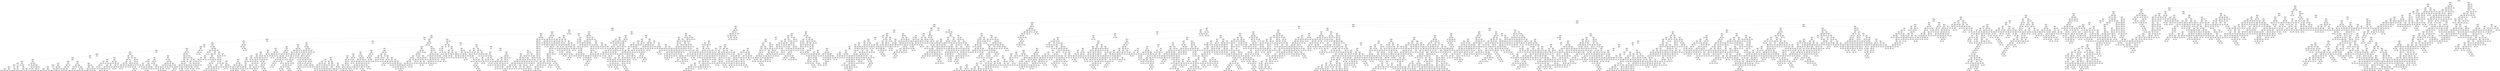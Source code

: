 digraph Tree {
node [shape=box] ;
0 [label="X[1173] <= 0.5\ngini = 0.5\nsamples = 84796\nvalue = [42502, 42294]"] ;
1 [label="X[36] <= 0.5\ngini = 0.485\nsamples = 72295\nvalue = [42364, 29931]"] ;
0 -> 1 [labeldistance=2.5, labelangle=45, headlabel="True"] ;
2 [label="X[1136] <= 0.5\ngini = 0.462\nsamples = 66376\nvalue = [42354, 24022]"] ;
1 -> 2 ;
3 [label="X[20] <= 0.5\ngini = 0.428\nsamples = 61217\nvalue = [42262, 18955]"] ;
2 -> 3 ;
4 [label="X[1130] <= 0.5\ngini = 0.392\nsamples = 57592\nvalue = [42180, 15412]"] ;
3 -> 4 ;
5 [label="X[45] <= 0.5\ngini = 0.355\nsamples = 54162\nvalue = [41682, 12480]"] ;
4 -> 5 ;
6 [label="X[30] <= 0.5\ngini = 0.332\nsamples = 52748\nvalue = [41670, 11078]"] ;
5 -> 6 ;
7 [label="X[221] <= 0.5\ngini = 0.315\nsamples = 51693\nvalue = [41573, 10120]"] ;
6 -> 7 ;
8 [label="X[11] <= 0.5\ngini = 0.305\nsamples = 51121\nvalue = [41505, 9616]"] ;
7 -> 8 ;
9 [label="X[1185] <= 0.5\ngini = 0.296\nsamples = 50499\nvalue = [41397, 9102]"] ;
8 -> 9 ;
10 [label="X[1126] <= 0.5\ngini = 0.287\nsamples = 50003\nvalue = [41321, 8682]"] ;
9 -> 10 ;
11 [label="X[10] <= 0.5\ngini = 0.279\nsamples = 49584\nvalue = [41260, 8324]"] ;
10 -> 11 ;
12 [label="X[1161] <= 0.5\ngini = 0.255\nsamples = 44068\nvalue = [37473, 6595]"] ;
11 -> 12 ;
13 [label="X[9] <= 0.5\ngini = 0.249\nsamples = 43858\nvalue = [37463, 6395]"] ;
12 -> 13 ;
14 [label="X[1167] <= 0.5\ngini = 0.234\nsamples = 42292\nvalue = [36562, 5730]"] ;
13 -> 14 ;
15 [label="X[21] <= 0.5\ngini = 0.229\nsamples = 42114\nvalue = [36556, 5558]"] ;
14 -> 15 ;
16 [label="X[1200] <= 0.5\ngini = 0.219\nsamples = 41349\nvalue = [36179, 5170]"] ;
15 -> 16 ;
17 [label="X[1210] <= 0.5\ngini = 0.214\nsamples = 41204\nvalue = [36178, 5026]"] ;
16 -> 17 ;
18 [label="X[1205] <= 0.5\ngini = 0.209\nsamples = 41042\nvalue = [36168, 4874]"] ;
17 -> 18 ;
19 [label="X[12] <= 0.5\ngini = 0.205\nsamples = 40887\nvalue = [36156, 4731]"] ;
18 -> 19 ;
20 [label="X[1211] <= 0.5\ngini = 0.192\nsamples = 39607\nvalue = [35347, 4260]"] ;
19 -> 20 ;
21 [label="X[1137] <= 0.5\ngini = 0.189\nsamples = 39519\nvalue = [35347, 4172]"] ;
20 -> 21 ;
22 [label="X[1195] <= 0.5\ngini = 0.187\nsamples = 39461\nvalue = [35347, 4114]"] ;
21 -> 22 ;
23 [label="X[1029] <= 0.5\ngini = 0.185\nsamples = 39395\nvalue = [35343, 4052]"] ;
22 -> 23 ;
24 [label="X[1238] <= 0.5\ngini = 0.18\nsamples = 39150\nvalue = [35228, 3922]"] ;
23 -> 24 ;
25 [label="X[1265] <= 0.5\ngini = 0.178\nsamples = 39095\nvalue = [35228, 3867]"] ;
24 -> 25 ;
26 [label="X[33] <= 0.5\ngini = 0.176\nsamples = 39030\nvalue = [35220, 3810]"] ;
25 -> 26 ;
27 [label="X[1259] <= 0.5\ngini = 0.172\nsamples = 38822\nvalue = [35121, 3701]"] ;
26 -> 27 ;
28 [label="X[1134] <= 0.5\ngini = 0.171\nsamples = 38784\nvalue = [35121, 3663]"] ;
27 -> 28 ;
29 [label="X[91] <= 0.5\ngini = 0.168\nsamples = 38635\nvalue = [35052, 3583]"] ;
28 -> 29 ;
30 [label="X[1212] <= 0.5\ngini = 0.167\nsamples = 38601\nvalue = [35052, 3549]"] ;
29 -> 30 ;
31 [label="X[19] <= 0.5\ngini = 0.166\nsamples = 38571\nvalue = [35052, 3519]"] ;
30 -> 31 ;
32 [label="X[37] <= 0.5\ngini = 0.151\nsamples = 34254\nvalue = [31436, 2818]"] ;
31 -> 32 ;
33 [label="X[54] <= 0.5\ngini = 0.149\nsamples = 34196\nvalue = [31419, 2777]"] ;
32 -> 33 ;
34 [label="X[67] <= 0.5\ngini = 0.148\nsamples = 34136\nvalue = [31399, 2737]"] ;
33 -> 34 ;
35 [label="X[155] <= 0.5\ngini = 0.147\nsamples = 34115\nvalue = [31399, 2716]"] ;
34 -> 35 ;
36 [label="X[52] <= 0.5\ngini = 0.146\nsamples = 34094\nvalue = [31399, 2695]"] ;
35 -> 36 ;
37 [label="X[996] <= 0.5\ngini = 0.145\nsamples = 34073\nvalue = [31397, 2676]"] ;
36 -> 37 ;
38 [label="gini = 0.139\nsamples = 33069\nvalue = [30589, 2480]"] ;
37 -> 38 ;
39 [label="gini = 0.314\nsamples = 1004\nvalue = [808, 196]"] ;
37 -> 39 ;
40 [label="X[998] <= 0.5\ngini = 0.172\nsamples = 21\nvalue = [2, 19]"] ;
36 -> 40 ;
41 [label="gini = 0.095\nsamples = 20\nvalue = [1, 19]"] ;
40 -> 41 ;
42 [label="gini = 0.0\nsamples = 1\nvalue = [1, 0]"] ;
40 -> 42 ;
43 [label="gini = 0.0\nsamples = 21\nvalue = [0, 21]"] ;
35 -> 43 ;
44 [label="gini = 0.0\nsamples = 21\nvalue = [0, 21]"] ;
34 -> 44 ;
45 [label="X[0] <= 0.775\ngini = 0.444\nsamples = 60\nvalue = [20, 40]"] ;
33 -> 45 ;
46 [label="gini = 0.0\nsamples = 10\nvalue = [0, 10]"] ;
45 -> 46 ;
47 [label="X[0] <= 1.505\ngini = 0.48\nsamples = 50\nvalue = [20, 30]"] ;
45 -> 47 ;
48 [label="X[1003] <= 0.5\ngini = 0.484\nsamples = 17\nvalue = [10, 7]"] ;
47 -> 48 ;
49 [label="X[0] <= 1.475\ngini = 0.426\nsamples = 13\nvalue = [9, 4]"] ;
48 -> 49 ;
50 [label="gini = 0.0\nsamples = 5\nvalue = [5, 0]"] ;
49 -> 50 ;
51 [label="gini = 0.5\nsamples = 8\nvalue = [4, 4]"] ;
49 -> 51 ;
52 [label="X[0] <= 1.47\ngini = 0.375\nsamples = 4\nvalue = [1, 3]"] ;
48 -> 52 ;
53 [label="gini = 0.0\nsamples = 3\nvalue = [0, 3]"] ;
52 -> 53 ;
54 [label="gini = 0.0\nsamples = 1\nvalue = [1, 0]"] ;
52 -> 54 ;
55 [label="X[0] <= 2.75\ngini = 0.422\nsamples = 33\nvalue = [10, 23]"] ;
47 -> 55 ;
56 [label="X[1013] <= 0.5\ngini = 0.337\nsamples = 28\nvalue = [6, 22]"] ;
55 -> 56 ;
57 [label="gini = 0.302\nsamples = 27\nvalue = [5, 22]"] ;
56 -> 57 ;
58 [label="gini = 0.0\nsamples = 1\nvalue = [1, 0]"] ;
56 -> 58 ;
59 [label="X[0] <= 2.955\ngini = 0.32\nsamples = 5\nvalue = [4, 1]"] ;
55 -> 59 ;
60 [label="gini = 0.0\nsamples = 4\nvalue = [4, 0]"] ;
59 -> 60 ;
61 [label="gini = 0.0\nsamples = 1\nvalue = [0, 1]"] ;
59 -> 61 ;
62 [label="X[1226] <= 0.5\ngini = 0.414\nsamples = 58\nvalue = [17, 41]"] ;
32 -> 62 ;
63 [label="X[1177] <= 0.5\ngini = 0.069\nsamples = 28\nvalue = [1, 27]"] ;
62 -> 63 ;
64 [label="gini = 0.0\nsamples = 27\nvalue = [0, 27]"] ;
63 -> 64 ;
65 [label="gini = 0.0\nsamples = 1\nvalue = [1, 0]"] ;
63 -> 65 ;
66 [label="X[0] <= 1.42\ngini = 0.498\nsamples = 30\nvalue = [16, 14]"] ;
62 -> 66 ;
67 [label="X[0] <= 1.085\ngini = 0.397\nsamples = 11\nvalue = [3, 8]"] ;
66 -> 67 ;
68 [label="X[0] <= 0.745\ngini = 0.5\nsamples = 6\nvalue = [3, 3]"] ;
67 -> 68 ;
69 [label="gini = 0.0\nsamples = 2\nvalue = [0, 2]"] ;
68 -> 69 ;
70 [label="X[1009] <= 0.5\ngini = 0.375\nsamples = 4\nvalue = [3, 1]"] ;
68 -> 70 ;
71 [label="gini = 0.0\nsamples = 2\nvalue = [2, 0]"] ;
70 -> 71 ;
72 [label="gini = 0.5\nsamples = 2\nvalue = [1, 1]"] ;
70 -> 72 ;
73 [label="gini = 0.0\nsamples = 5\nvalue = [0, 5]"] ;
67 -> 73 ;
74 [label="X[1000] <= 0.5\ngini = 0.432\nsamples = 19\nvalue = [13, 6]"] ;
66 -> 74 ;
75 [label="X[1007] <= 0.5\ngini = 0.401\nsamples = 18\nvalue = [13, 5]"] ;
74 -> 75 ;
76 [label="X[0] <= 2.38\ngini = 0.36\nsamples = 17\nvalue = [13, 4]"] ;
75 -> 76 ;
77 [label="gini = 0.0\nsamples = 4\nvalue = [4, 0]"] ;
76 -> 77 ;
78 [label="gini = 0.426\nsamples = 13\nvalue = [9, 4]"] ;
76 -> 78 ;
79 [label="gini = 0.0\nsamples = 1\nvalue = [0, 1]"] ;
75 -> 79 ;
80 [label="gini = 0.0\nsamples = 1\nvalue = [0, 1]"] ;
74 -> 80 ;
81 [label="X[1009] <= 0.5\ngini = 0.272\nsamples = 4317\nvalue = [3616, 701]"] ;
31 -> 81 ;
82 [label="X[1003] <= 0.5\ngini = 0.23\nsamples = 3289\nvalue = [2854, 435]"] ;
81 -> 82 ;
83 [label="X[1012] <= 0.5\ngini = 0.2\nsamples = 2422\nvalue = [2149, 273]"] ;
82 -> 83 ;
84 [label="X[1113] <= 0.5\ngini = 0.186\nsamples = 2260\nvalue = [2025, 235]"] ;
83 -> 84 ;
85 [label="X[1015] <= 0.5\ngini = 0.195\nsamples = 2147\nvalue = [1912, 235]"] ;
84 -> 85 ;
86 [label="X[0] <= 0.445\ngini = 0.189\nsamples = 2055\nvalue = [1838, 217]"] ;
85 -> 86 ;
87 [label="gini = 0.085\nsamples = 180\nvalue = [172, 8]"] ;
86 -> 87 ;
88 [label="gini = 0.198\nsamples = 1875\nvalue = [1666, 209]"] ;
86 -> 88 ;
89 [label="X[1252] <= 0.5\ngini = 0.315\nsamples = 92\nvalue = [74, 18]"] ;
85 -> 89 ;
90 [label="gini = 0.269\nsamples = 75\nvalue = [63, 12]"] ;
89 -> 90 ;
91 [label="gini = 0.457\nsamples = 17\nvalue = [11, 6]"] ;
89 -> 91 ;
92 [label="gini = 0.0\nsamples = 113\nvalue = [113, 0]"] ;
84 -> 92 ;
93 [label="X[223] <= 0.5\ngini = 0.359\nsamples = 162\nvalue = [124, 38]"] ;
83 -> 93 ;
94 [label="X[0] <= 1.32\ngini = 0.345\nsamples = 158\nvalue = [123, 35]"] ;
93 -> 94 ;
95 [label="X[0] <= 1.1\ngini = 0.44\nsamples = 55\nvalue = [37, 18]"] ;
94 -> 95 ;
96 [label="gini = 0.411\nsamples = 52\nvalue = [37, 15]"] ;
95 -> 96 ;
97 [label="gini = 0.0\nsamples = 3\nvalue = [0, 3]"] ;
95 -> 97 ;
98 [label="X[1203] <= 0.5\ngini = 0.276\nsamples = 103\nvalue = [86, 17]"] ;
94 -> 98 ;
99 [label="gini = 0.265\nsamples = 102\nvalue = [86, 16]"] ;
98 -> 99 ;
100 [label="gini = 0.0\nsamples = 1\nvalue = [0, 1]"] ;
98 -> 100 ;
101 [label="X[1142] <= 0.5\ngini = 0.375\nsamples = 4\nvalue = [1, 3]"] ;
93 -> 101 ;
102 [label="gini = 0.0\nsamples = 3\nvalue = [0, 3]"] ;
101 -> 102 ;
103 [label="gini = 0.0\nsamples = 1\nvalue = [1, 0]"] ;
101 -> 103 ;
104 [label="X[1129] <= 0.5\ngini = 0.304\nsamples = 867\nvalue = [705, 162]"] ;
82 -> 104 ;
105 [label="X[0] <= 2.975\ngini = 0.302\nsamples = 865\nvalue = [705, 160]"] ;
104 -> 105 ;
106 [label="X[0] <= 0.485\ngini = 0.307\nsamples = 845\nvalue = [685, 160]"] ;
105 -> 106 ;
107 [label="X[0] <= 0.12\ngini = 0.184\nsamples = 88\nvalue = [79, 9]"] ;
106 -> 107 ;
108 [label="gini = 0.0\nsamples = 17\nvalue = [17, 0]"] ;
107 -> 108 ;
109 [label="gini = 0.221\nsamples = 71\nvalue = [62, 9]"] ;
107 -> 109 ;
110 [label="X[0] <= 0.935\ngini = 0.319\nsamples = 757\nvalue = [606, 151]"] ;
106 -> 110 ;
111 [label="gini = 0.413\nsamples = 158\nvalue = [112, 46]"] ;
110 -> 111 ;
112 [label="gini = 0.289\nsamples = 599\nvalue = [494, 105]"] ;
110 -> 112 ;
113 [label="gini = 0.0\nsamples = 20\nvalue = [20, 0]"] ;
105 -> 113 ;
114 [label="gini = 0.0\nsamples = 2\nvalue = [0, 2]"] ;
104 -> 114 ;
115 [label="X[0] <= 1.305\ngini = 0.384\nsamples = 1028\nvalue = [762, 266]"] ;
81 -> 115 ;
116 [label="X[1142] <= 0.5\ngini = 0.424\nsamples = 361\nvalue = [251, 110]"] ;
115 -> 116 ;
117 [label="X[0] <= 1.275\ngini = 0.447\nsamples = 282\nvalue = [187, 95]"] ;
116 -> 117 ;
118 [label="X[1147] <= 0.5\ngini = 0.442\nsamples = 279\nvalue = [187, 92]"] ;
117 -> 118 ;
119 [label="X[222] <= 0.5\ngini = 0.439\nsamples = 277\nvalue = [187, 90]"] ;
118 -> 119 ;
120 [label="gini = 0.0\nsamples = 4\nvalue = [4, 0]"] ;
119 -> 120 ;
121 [label="gini = 0.442\nsamples = 273\nvalue = [183, 90]"] ;
119 -> 121 ;
122 [label="gini = 0.0\nsamples = 2\nvalue = [0, 2]"] ;
118 -> 122 ;
123 [label="gini = 0.0\nsamples = 3\nvalue = [0, 3]"] ;
117 -> 123 ;
124 [label="X[0] <= 0.025\ngini = 0.308\nsamples = 79\nvalue = [64, 15]"] ;
116 -> 124 ;
125 [label="gini = 0.0\nsamples = 1\nvalue = [0, 1]"] ;
124 -> 125 ;
126 [label="X[222] <= 0.5\ngini = 0.295\nsamples = 78\nvalue = [64, 14]"] ;
124 -> 126 ;
127 [label="X[0] <= 0.28\ngini = 0.5\nsamples = 2\nvalue = [1, 1]"] ;
126 -> 127 ;
128 [label="gini = 0.0\nsamples = 1\nvalue = [0, 1]"] ;
127 -> 128 ;
129 [label="gini = 0.0\nsamples = 1\nvalue = [1, 0]"] ;
127 -> 129 ;
130 [label="X[0] <= 0.55\ngini = 0.284\nsamples = 76\nvalue = [63, 13]"] ;
126 -> 130 ;
131 [label="gini = 0.185\nsamples = 29\nvalue = [26, 3]"] ;
130 -> 131 ;
132 [label="gini = 0.335\nsamples = 47\nvalue = [37, 10]"] ;
130 -> 132 ;
133 [label="X[1203] <= 0.5\ngini = 0.358\nsamples = 667\nvalue = [511, 156]"] ;
115 -> 133 ;
134 [label="X[223] <= 0.5\ngini = 0.357\nsamples = 666\nvalue = [511, 155]"] ;
133 -> 134 ;
135 [label="X[0] <= 3.005\ngini = 0.354\nsamples = 658\nvalue = [507, 151]"] ;
134 -> 135 ;
136 [label="X[1147] <= 0.5\ngini = 0.357\nsamples = 649\nvalue = [498, 151]"] ;
135 -> 136 ;
137 [label="gini = 0.356\nsamples = 648\nvalue = [498, 150]"] ;
136 -> 137 ;
138 [label="gini = 0.0\nsamples = 1\nvalue = [0, 1]"] ;
136 -> 138 ;
139 [label="gini = 0.0\nsamples = 9\nvalue = [9, 0]"] ;
135 -> 139 ;
140 [label="X[1227] <= 0.5\ngini = 0.5\nsamples = 8\nvalue = [4, 4]"] ;
134 -> 140 ;
141 [label="X[0] <= 1.955\ngini = 0.444\nsamples = 6\nvalue = [2, 4]"] ;
140 -> 141 ;
142 [label="gini = 0.0\nsamples = 1\nvalue = [0, 1]"] ;
141 -> 142 ;
143 [label="gini = 0.48\nsamples = 5\nvalue = [2, 3]"] ;
141 -> 143 ;
144 [label="gini = 0.0\nsamples = 2\nvalue = [2, 0]"] ;
140 -> 144 ;
145 [label="gini = 0.0\nsamples = 1\nvalue = [0, 1]"] ;
133 -> 145 ;
146 [label="gini = 0.0\nsamples = 30\nvalue = [0, 30]"] ;
30 -> 146 ;
147 [label="gini = 0.0\nsamples = 34\nvalue = [0, 34]"] ;
29 -> 147 ;
148 [label="X[0] <= 1.865\ngini = 0.497\nsamples = 149\nvalue = [69, 80]"] ;
28 -> 148 ;
149 [label="X[0] <= 1.01\ngini = 0.484\nsamples = 127\nvalue = [52, 75]"] ;
148 -> 149 ;
150 [label="X[0] <= 0.415\ngini = 0.496\nsamples = 75\nvalue = [41, 34]"] ;
149 -> 150 ;
151 [label="X[4] <= 0.5\ngini = 0.444\nsamples = 18\nvalue = [6, 12]"] ;
150 -> 151 ;
152 [label="X[1001] <= 0.5\ngini = 0.337\nsamples = 14\nvalue = [3, 11]"] ;
151 -> 152 ;
153 [label="X[996] <= 0.5\ngini = 0.26\nsamples = 13\nvalue = [2, 11]"] ;
152 -> 153 ;
154 [label="X[7] <= 0.5\ngini = 0.153\nsamples = 12\nvalue = [1, 11]"] ;
153 -> 154 ;
155 [label="gini = 0.0\nsamples = 10\nvalue = [0, 10]"] ;
154 -> 155 ;
156 [label="X[1003] <= 0.5\ngini = 0.5\nsamples = 2\nvalue = [1, 1]"] ;
154 -> 156 ;
157 [label="gini = 0.0\nsamples = 1\nvalue = [0, 1]"] ;
156 -> 157 ;
158 [label="gini = 0.0\nsamples = 1\nvalue = [1, 0]"] ;
156 -> 158 ;
159 [label="gini = 0.0\nsamples = 1\nvalue = [1, 0]"] ;
153 -> 159 ;
160 [label="gini = 0.0\nsamples = 1\nvalue = [1, 0]"] ;
152 -> 160 ;
161 [label="X[996] <= 0.5\ngini = 0.375\nsamples = 4\nvalue = [3, 1]"] ;
151 -> 161 ;
162 [label="gini = 0.0\nsamples = 3\nvalue = [3, 0]"] ;
161 -> 162 ;
163 [label="gini = 0.0\nsamples = 1\nvalue = [0, 1]"] ;
161 -> 163 ;
164 [label="X[37] <= 0.5\ngini = 0.474\nsamples = 57\nvalue = [35, 22]"] ;
150 -> 164 ;
165 [label="X[0] <= 0.905\ngini = 0.497\nsamples = 39\nvalue = [21, 18]"] ;
164 -> 165 ;
166 [label="X[1012] <= 0.5\ngini = 0.491\nsamples = 37\nvalue = [21, 16]"] ;
165 -> 166 ;
167 [label="X[0] <= 0.755\ngini = 0.478\nsamples = 33\nvalue = [20, 13]"] ;
166 -> 167 ;
168 [label="X[0] <= 0.64\ngini = 0.452\nsamples = 29\nvalue = [19, 10]"] ;
167 -> 168 ;
169 [label="X[0] <= 0.565\ngini = 0.495\nsamples = 20\nvalue = [11, 9]"] ;
168 -> 169 ;
170 [label="gini = 0.426\nsamples = 13\nvalue = [9, 4]"] ;
169 -> 170 ;
171 [label="gini = 0.408\nsamples = 7\nvalue = [2, 5]"] ;
169 -> 171 ;
172 [label="X[1009] <= 0.5\ngini = 0.198\nsamples = 9\nvalue = [8, 1]"] ;
168 -> 172 ;
173 [label="gini = 0.0\nsamples = 5\nvalue = [5, 0]"] ;
172 -> 173 ;
174 [label="gini = 0.375\nsamples = 4\nvalue = [3, 1]"] ;
172 -> 174 ;
175 [label="X[0] <= 0.765\ngini = 0.375\nsamples = 4\nvalue = [1, 3]"] ;
167 -> 175 ;
176 [label="gini = 0.0\nsamples = 1\nvalue = [0, 1]"] ;
175 -> 176 ;
177 [label="gini = 0.444\nsamples = 3\nvalue = [1, 2]"] ;
175 -> 177 ;
178 [label="X[0] <= 0.79\ngini = 0.375\nsamples = 4\nvalue = [1, 3]"] ;
166 -> 178 ;
179 [label="gini = 0.0\nsamples = 3\nvalue = [0, 3]"] ;
178 -> 179 ;
180 [label="gini = 0.0\nsamples = 1\nvalue = [1, 0]"] ;
178 -> 180 ;
181 [label="gini = 0.0\nsamples = 2\nvalue = [0, 2]"] ;
165 -> 181 ;
182 [label="X[1010] <= 0.5\ngini = 0.346\nsamples = 18\nvalue = [14, 4]"] ;
164 -> 182 ;
183 [label="X[0] <= 0.68\ngini = 0.291\nsamples = 17\nvalue = [14, 3]"] ;
182 -> 183 ;
184 [label="X[1003] <= 0.5\ngini = 0.49\nsamples = 7\nvalue = [4, 3]"] ;
183 -> 184 ;
185 [label="X[0] <= 0.45\ngini = 0.32\nsamples = 5\nvalue = [4, 1]"] ;
184 -> 185 ;
186 [label="gini = 0.5\nsamples = 2\nvalue = [1, 1]"] ;
185 -> 186 ;
187 [label="gini = 0.0\nsamples = 3\nvalue = [3, 0]"] ;
185 -> 187 ;
188 [label="gini = 0.0\nsamples = 2\nvalue = [0, 2]"] ;
184 -> 188 ;
189 [label="gini = 0.0\nsamples = 10\nvalue = [10, 0]"] ;
183 -> 189 ;
190 [label="gini = 0.0\nsamples = 1\nvalue = [0, 1]"] ;
182 -> 190 ;
191 [label="X[0] <= 1.735\ngini = 0.334\nsamples = 52\nvalue = [11, 41]"] ;
149 -> 191 ;
192 [label="X[0] <= 1.635\ngini = 0.387\nsamples = 42\nvalue = [11, 31]"] ;
191 -> 192 ;
193 [label="X[0] <= 1.495\ngini = 0.238\nsamples = 29\nvalue = [4, 25]"] ;
192 -> 193 ;
194 [label="X[1009] <= 0.5\ngini = 0.375\nsamples = 12\nvalue = [3, 9]"] ;
193 -> 194 ;
195 [label="X[1008] <= 0.5\ngini = 0.219\nsamples = 8\nvalue = [1, 7]"] ;
194 -> 195 ;
196 [label="gini = 0.0\nsamples = 6\nvalue = [0, 6]"] ;
195 -> 196 ;
197 [label="X[0] <= 1.23\ngini = 0.5\nsamples = 2\nvalue = [1, 1]"] ;
195 -> 197 ;
198 [label="gini = 0.0\nsamples = 1\nvalue = [0, 1]"] ;
197 -> 198 ;
199 [label="gini = 0.0\nsamples = 1\nvalue = [1, 0]"] ;
197 -> 199 ;
200 [label="X[0] <= 1.44\ngini = 0.5\nsamples = 4\nvalue = [2, 2]"] ;
194 -> 200 ;
201 [label="gini = 0.0\nsamples = 2\nvalue = [0, 2]"] ;
200 -> 201 ;
202 [label="gini = 0.0\nsamples = 2\nvalue = [2, 0]"] ;
200 -> 202 ;
203 [label="X[0] <= 1.6\ngini = 0.111\nsamples = 17\nvalue = [1, 16]"] ;
193 -> 203 ;
204 [label="gini = 0.0\nsamples = 11\nvalue = [0, 11]"] ;
203 -> 204 ;
205 [label="X[0] <= 1.615\ngini = 0.278\nsamples = 6\nvalue = [1, 5]"] ;
203 -> 205 ;
206 [label="gini = 0.444\nsamples = 3\nvalue = [1, 2]"] ;
205 -> 206 ;
207 [label="gini = 0.0\nsamples = 3\nvalue = [0, 3]"] ;
205 -> 207 ;
208 [label="X[7] <= 0.5\ngini = 0.497\nsamples = 13\nvalue = [7, 6]"] ;
192 -> 208 ;
209 [label="X[37] <= 0.5\ngini = 0.486\nsamples = 12\nvalue = [7, 5]"] ;
208 -> 209 ;
210 [label="X[0] <= 1.645\ngini = 0.496\nsamples = 11\nvalue = [6, 5]"] ;
209 -> 210 ;
211 [label="gini = 0.0\nsamples = 1\nvalue = [0, 1]"] ;
210 -> 211 ;
212 [label="X[0] <= 1.72\ngini = 0.48\nsamples = 10\nvalue = [6, 4]"] ;
210 -> 212 ;
213 [label="X[0] <= 1.675\ngini = 0.494\nsamples = 9\nvalue = [5, 4]"] ;
212 -> 213 ;
214 [label="gini = 0.444\nsamples = 3\nvalue = [2, 1]"] ;
213 -> 214 ;
215 [label="gini = 0.5\nsamples = 6\nvalue = [3, 3]"] ;
213 -> 215 ;
216 [label="gini = 0.0\nsamples = 1\nvalue = [1, 0]"] ;
212 -> 216 ;
217 [label="gini = 0.0\nsamples = 1\nvalue = [1, 0]"] ;
209 -> 217 ;
218 [label="gini = 0.0\nsamples = 1\nvalue = [0, 1]"] ;
208 -> 218 ;
219 [label="gini = 0.0\nsamples = 10\nvalue = [0, 10]"] ;
191 -> 219 ;
220 [label="X[0] <= 2.415\ngini = 0.351\nsamples = 22\nvalue = [17, 5]"] ;
148 -> 220 ;
221 [label="gini = 0.0\nsamples = 9\nvalue = [9, 0]"] ;
220 -> 221 ;
222 [label="X[1003] <= 0.5\ngini = 0.473\nsamples = 13\nvalue = [8, 5]"] ;
220 -> 222 ;
223 [label="X[37] <= 0.5\ngini = 0.397\nsamples = 11\nvalue = [8, 3]"] ;
222 -> 223 ;
224 [label="X[0] <= 2.855\ngini = 0.5\nsamples = 6\nvalue = [3, 3]"] ;
223 -> 224 ;
225 [label="gini = 0.0\nsamples = 2\nvalue = [0, 2]"] ;
224 -> 225 ;
226 [label="X[123] <= 0.5\ngini = 0.375\nsamples = 4\nvalue = [3, 1]"] ;
224 -> 226 ;
227 [label="gini = 0.0\nsamples = 3\nvalue = [3, 0]"] ;
226 -> 227 ;
228 [label="gini = 0.0\nsamples = 1\nvalue = [0, 1]"] ;
226 -> 228 ;
229 [label="gini = 0.0\nsamples = 5\nvalue = [5, 0]"] ;
223 -> 229 ;
230 [label="gini = 0.0\nsamples = 2\nvalue = [0, 2]"] ;
222 -> 230 ;
231 [label="gini = 0.0\nsamples = 38\nvalue = [0, 38]"] ;
27 -> 231 ;
232 [label="X[1013] <= 0.5\ngini = 0.499\nsamples = 208\nvalue = [99, 109]"] ;
26 -> 232 ;
233 [label="X[1012] <= 0.5\ngini = 0.494\nsamples = 197\nvalue = [88, 109]"] ;
232 -> 233 ;
234 [label="X[1009] <= 0.5\ngini = 0.499\nsamples = 178\nvalue = [85, 93]"] ;
233 -> 234 ;
235 [label="X[1003] <= 0.5\ngini = 0.495\nsamples = 107\nvalue = [59, 48]"] ;
234 -> 235 ;
236 [label="X[0] <= 2.125\ngini = 0.448\nsamples = 59\nvalue = [39, 20]"] ;
235 -> 236 ;
237 [label="X[0] <= 0.05\ngini = 0.369\nsamples = 45\nvalue = [34, 11]"] ;
236 -> 237 ;
238 [label="gini = 0.0\nsamples = 1\nvalue = [0, 1]"] ;
237 -> 238 ;
239 [label="X[0] <= 0.935\ngini = 0.351\nsamples = 44\nvalue = [34, 10]"] ;
237 -> 239 ;
240 [label="X[1007] <= 0.5\ngini = 0.117\nsamples = 16\nvalue = [15, 1]"] ;
239 -> 240 ;
241 [label="gini = 0.0\nsamples = 14\nvalue = [14, 0]"] ;
240 -> 241 ;
242 [label="X[0] <= 0.585\ngini = 0.5\nsamples = 2\nvalue = [1, 1]"] ;
240 -> 242 ;
243 [label="gini = 0.0\nsamples = 1\nvalue = [0, 1]"] ;
242 -> 243 ;
244 [label="gini = 0.0\nsamples = 1\nvalue = [1, 0]"] ;
242 -> 244 ;
245 [label="X[0] <= 1.505\ngini = 0.436\nsamples = 28\nvalue = [19, 9]"] ;
239 -> 245 ;
246 [label="X[1064] <= 0.5\ngini = 0.444\nsamples = 6\nvalue = [2, 4]"] ;
245 -> 246 ;
247 [label="X[996] <= 0.5\ngini = 0.32\nsamples = 5\nvalue = [1, 4]"] ;
246 -> 247 ;
248 [label="gini = 0.0\nsamples = 4\nvalue = [0, 4]"] ;
247 -> 248 ;
249 [label="gini = 0.0\nsamples = 1\nvalue = [1, 0]"] ;
247 -> 249 ;
250 [label="gini = 0.0\nsamples = 1\nvalue = [1, 0]"] ;
246 -> 250 ;
251 [label="X[1008] <= 0.5\ngini = 0.351\nsamples = 22\nvalue = [17, 5]"] ;
245 -> 251 ;
252 [label="X[223] <= 0.5\ngini = 0.198\nsamples = 18\nvalue = [16, 2]"] ;
251 -> 252 ;
253 [label="X[1015] <= 0.5\ngini = 0.111\nsamples = 17\nvalue = [16, 1]"] ;
252 -> 253 ;
254 [label="gini = 0.0\nsamples = 16\nvalue = [16, 0]"] ;
253 -> 254 ;
255 [label="gini = 0.0\nsamples = 1\nvalue = [0, 1]"] ;
253 -> 255 ;
256 [label="gini = 0.0\nsamples = 1\nvalue = [0, 1]"] ;
252 -> 256 ;
257 [label="X[0] <= 1.915\ngini = 0.375\nsamples = 4\nvalue = [1, 3]"] ;
251 -> 257 ;
258 [label="gini = 0.0\nsamples = 3\nvalue = [0, 3]"] ;
257 -> 258 ;
259 [label="gini = 0.0\nsamples = 1\nvalue = [1, 0]"] ;
257 -> 259 ;
260 [label="X[1017] <= 0.5\ngini = 0.459\nsamples = 14\nvalue = [5, 9]"] ;
236 -> 260 ;
261 [label="X[0] <= 2.46\ngini = 0.426\nsamples = 13\nvalue = [4, 9]"] ;
260 -> 261 ;
262 [label="gini = 0.0\nsamples = 5\nvalue = [0, 5]"] ;
261 -> 262 ;
263 [label="X[0] <= 2.525\ngini = 0.5\nsamples = 8\nvalue = [4, 4]"] ;
261 -> 263 ;
264 [label="gini = 0.0\nsamples = 2\nvalue = [2, 0]"] ;
263 -> 264 ;
265 [label="X[1028] <= 0.5\ngini = 0.444\nsamples = 6\nvalue = [2, 4]"] ;
263 -> 265 ;
266 [label="X[0] <= 2.725\ngini = 0.32\nsamples = 5\nvalue = [1, 4]"] ;
265 -> 266 ;
267 [label="gini = 0.0\nsamples = 4\nvalue = [0, 4]"] ;
266 -> 267 ;
268 [label="gini = 0.0\nsamples = 1\nvalue = [1, 0]"] ;
266 -> 268 ;
269 [label="gini = 0.0\nsamples = 1\nvalue = [1, 0]"] ;
265 -> 269 ;
270 [label="gini = 0.0\nsamples = 1\nvalue = [1, 0]"] ;
260 -> 270 ;
271 [label="X[0] <= 0.735\ngini = 0.486\nsamples = 48\nvalue = [20, 28]"] ;
235 -> 271 ;
272 [label="gini = 0.0\nsamples = 7\nvalue = [0, 7]"] ;
271 -> 272 ;
273 [label="X[0] <= 2.43\ngini = 0.5\nsamples = 41\nvalue = [20, 21]"] ;
271 -> 273 ;
274 [label="X[0] <= 1.765\ngini = 0.493\nsamples = 25\nvalue = [14, 11]"] ;
273 -> 274 ;
275 [label="X[0] <= 1.555\ngini = 0.484\nsamples = 17\nvalue = [7, 10]"] ;
274 -> 275 ;
276 [label="X[0] <= 1.54\ngini = 0.48\nsamples = 10\nvalue = [6, 4]"] ;
275 -> 276 ;
277 [label="X[0] <= 1.46\ngini = 0.494\nsamples = 9\nvalue = [5, 4]"] ;
276 -> 277 ;
278 [label="X[0] <= 1.1\ngini = 0.444\nsamples = 3\nvalue = [2, 1]"] ;
277 -> 278 ;
279 [label="gini = 0.5\nsamples = 2\nvalue = [1, 1]"] ;
278 -> 279 ;
280 [label="gini = 0.0\nsamples = 1\nvalue = [1, 0]"] ;
278 -> 280 ;
281 [label="X[0] <= 1.5\ngini = 0.5\nsamples = 6\nvalue = [3, 3]"] ;
277 -> 281 ;
282 [label="gini = 0.444\nsamples = 3\nvalue = [1, 2]"] ;
281 -> 282 ;
283 [label="gini = 0.444\nsamples = 3\nvalue = [2, 1]"] ;
281 -> 283 ;
284 [label="gini = 0.0\nsamples = 1\nvalue = [1, 0]"] ;
276 -> 284 ;
285 [label="X[0] <= 1.67\ngini = 0.245\nsamples = 7\nvalue = [1, 6]"] ;
275 -> 285 ;
286 [label="gini = 0.0\nsamples = 5\nvalue = [0, 5]"] ;
285 -> 286 ;
287 [label="X[0] <= 1.735\ngini = 0.5\nsamples = 2\nvalue = [1, 1]"] ;
285 -> 287 ;
288 [label="gini = 0.0\nsamples = 1\nvalue = [1, 0]"] ;
287 -> 288 ;
289 [label="gini = 0.0\nsamples = 1\nvalue = [0, 1]"] ;
287 -> 289 ;
290 [label="X[0] <= 2.21\ngini = 0.219\nsamples = 8\nvalue = [7, 1]"] ;
274 -> 290 ;
291 [label="gini = 0.0\nsamples = 4\nvalue = [4, 0]"] ;
290 -> 291 ;
292 [label="X[0] <= 2.34\ngini = 0.375\nsamples = 4\nvalue = [3, 1]"] ;
290 -> 292 ;
293 [label="gini = 0.0\nsamples = 1\nvalue = [0, 1]"] ;
292 -> 293 ;
294 [label="gini = 0.0\nsamples = 3\nvalue = [3, 0]"] ;
292 -> 294 ;
295 [label="X[0] <= 2.56\ngini = 0.469\nsamples = 16\nvalue = [6, 10]"] ;
273 -> 295 ;
296 [label="gini = 0.0\nsamples = 4\nvalue = [0, 4]"] ;
295 -> 296 ;
297 [label="X[0] <= 2.625\ngini = 0.5\nsamples = 12\nvalue = [6, 6]"] ;
295 -> 297 ;
298 [label="gini = 0.0\nsamples = 3\nvalue = [3, 0]"] ;
297 -> 298 ;
299 [label="X[0] <= 2.81\ngini = 0.444\nsamples = 9\nvalue = [3, 6]"] ;
297 -> 299 ;
300 [label="X[0] <= 2.68\ngini = 0.375\nsamples = 8\nvalue = [2, 6]"] ;
299 -> 300 ;
301 [label="X[0] <= 2.66\ngini = 0.48\nsamples = 5\nvalue = [2, 3]"] ;
300 -> 301 ;
302 [label="gini = 0.375\nsamples = 4\nvalue = [1, 3]"] ;
301 -> 302 ;
303 [label="gini = 0.0\nsamples = 1\nvalue = [1, 0]"] ;
301 -> 303 ;
304 [label="gini = 0.0\nsamples = 3\nvalue = [0, 3]"] ;
300 -> 304 ;
305 [label="gini = 0.0\nsamples = 1\nvalue = [1, 0]"] ;
299 -> 305 ;
306 [label="X[0] <= 2.745\ngini = 0.464\nsamples = 71\nvalue = [26, 45]"] ;
234 -> 306 ;
307 [label="X[0] <= 1.825\ngini = 0.454\nsamples = 69\nvalue = [24, 45]"] ;
306 -> 307 ;
308 [label="X[0] <= 0.63\ngini = 0.494\nsamples = 38\nvalue = [17, 21]"] ;
307 -> 308 ;
309 [label="gini = 0.0\nsamples = 4\nvalue = [0, 4]"] ;
308 -> 309 ;
310 [label="X[0] <= 1.595\ngini = 0.5\nsamples = 34\nvalue = [17, 17]"] ;
308 -> 310 ;
311 [label="X[0] <= 1.56\ngini = 0.486\nsamples = 24\nvalue = [10, 14]"] ;
310 -> 311 ;
312 [label="X[0] <= 0.69\ngini = 0.496\nsamples = 22\nvalue = [10, 12]"] ;
311 -> 312 ;
313 [label="gini = 0.0\nsamples = 1\nvalue = [1, 0]"] ;
312 -> 313 ;
314 [label="X[0] <= 0.725\ngini = 0.49\nsamples = 21\nvalue = [9, 12]"] ;
312 -> 314 ;
315 [label="gini = 0.0\nsamples = 2\nvalue = [0, 2]"] ;
314 -> 315 ;
316 [label="X[0] <= 0.755\ngini = 0.499\nsamples = 19\nvalue = [9, 10]"] ;
314 -> 316 ;
317 [label="gini = 0.0\nsamples = 2\nvalue = [2, 0]"] ;
316 -> 317 ;
318 [label="gini = 0.484\nsamples = 17\nvalue = [7, 10]"] ;
316 -> 318 ;
319 [label="gini = 0.0\nsamples = 2\nvalue = [0, 2]"] ;
311 -> 319 ;
320 [label="X[0] <= 1.655\ngini = 0.42\nsamples = 10\nvalue = [7, 3]"] ;
310 -> 320 ;
321 [label="gini = 0.0\nsamples = 3\nvalue = [3, 0]"] ;
320 -> 321 ;
322 [label="X[0] <= 1.71\ngini = 0.49\nsamples = 7\nvalue = [4, 3]"] ;
320 -> 322 ;
323 [label="gini = 0.0\nsamples = 2\nvalue = [0, 2]"] ;
322 -> 323 ;
324 [label="X[0] <= 1.77\ngini = 0.32\nsamples = 5\nvalue = [4, 1]"] ;
322 -> 324 ;
325 [label="gini = 0.0\nsamples = 2\nvalue = [2, 0]"] ;
324 -> 325 ;
326 [label="X[0] <= 1.79\ngini = 0.444\nsamples = 3\nvalue = [2, 1]"] ;
324 -> 326 ;
327 [label="gini = 0.5\nsamples = 2\nvalue = [1, 1]"] ;
326 -> 327 ;
328 [label="gini = 0.0\nsamples = 1\nvalue = [1, 0]"] ;
326 -> 328 ;
329 [label="X[0] <= 2.445\ngini = 0.35\nsamples = 31\nvalue = [7, 24]"] ;
307 -> 329 ;
330 [label="gini = 0.0\nsamples = 11\nvalue = [0, 11]"] ;
329 -> 330 ;
331 [label="X[0] <= 2.585\ngini = 0.455\nsamples = 20\nvalue = [7, 13]"] ;
329 -> 331 ;
332 [label="X[0] <= 2.545\ngini = 0.494\nsamples = 9\nvalue = [5, 4]"] ;
331 -> 332 ;
333 [label="X[0] <= 2.47\ngini = 0.49\nsamples = 7\nvalue = [3, 4]"] ;
332 -> 333 ;
334 [label="gini = 0.0\nsamples = 1\nvalue = [1, 0]"] ;
333 -> 334 ;
335 [label="X[0] <= 2.485\ngini = 0.444\nsamples = 6\nvalue = [2, 4]"] ;
333 -> 335 ;
336 [label="gini = 0.0\nsamples = 1\nvalue = [0, 1]"] ;
335 -> 336 ;
337 [label="X[0] <= 2.495\ngini = 0.48\nsamples = 5\nvalue = [2, 3]"] ;
335 -> 337 ;
338 [label="gini = 0.0\nsamples = 1\nvalue = [1, 0]"] ;
337 -> 338 ;
339 [label="gini = 0.375\nsamples = 4\nvalue = [1, 3]"] ;
337 -> 339 ;
340 [label="gini = 0.0\nsamples = 2\nvalue = [2, 0]"] ;
332 -> 340 ;
341 [label="X[0] <= 2.695\ngini = 0.298\nsamples = 11\nvalue = [2, 9]"] ;
331 -> 341 ;
342 [label="gini = 0.0\nsamples = 4\nvalue = [0, 4]"] ;
341 -> 342 ;
343 [label="X[0] <= 2.71\ngini = 0.408\nsamples = 7\nvalue = [2, 5]"] ;
341 -> 343 ;
344 [label="gini = 0.5\nsamples = 2\nvalue = [1, 1]"] ;
343 -> 344 ;
345 [label="X[0] <= 2.73\ngini = 0.32\nsamples = 5\nvalue = [1, 4]"] ;
343 -> 345 ;
346 [label="gini = 0.0\nsamples = 1\nvalue = [0, 1]"] ;
345 -> 346 ;
347 [label="gini = 0.375\nsamples = 4\nvalue = [1, 3]"] ;
345 -> 347 ;
348 [label="gini = 0.0\nsamples = 2\nvalue = [2, 0]"] ;
306 -> 348 ;
349 [label="X[0] <= 1.51\ngini = 0.266\nsamples = 19\nvalue = [3, 16]"] ;
233 -> 349 ;
350 [label="gini = 0.0\nsamples = 4\nvalue = [0, 4]"] ;
349 -> 350 ;
351 [label="X[0] <= 1.555\ngini = 0.32\nsamples = 15\nvalue = [3, 12]"] ;
349 -> 351 ;
352 [label="gini = 0.0\nsamples = 1\nvalue = [1, 0]"] ;
351 -> 352 ;
353 [label="X[0] <= 2.2\ngini = 0.245\nsamples = 14\nvalue = [2, 12]"] ;
351 -> 353 ;
354 [label="gini = 0.0\nsamples = 4\nvalue = [0, 4]"] ;
353 -> 354 ;
355 [label="X[0] <= 2.355\ngini = 0.32\nsamples = 10\nvalue = [2, 8]"] ;
353 -> 355 ;
356 [label="gini = 0.0\nsamples = 1\nvalue = [1, 0]"] ;
355 -> 356 ;
357 [label="X[0] <= 2.545\ngini = 0.198\nsamples = 9\nvalue = [1, 8]"] ;
355 -> 357 ;
358 [label="gini = 0.0\nsamples = 4\nvalue = [0, 4]"] ;
357 -> 358 ;
359 [label="X[0] <= 2.635\ngini = 0.32\nsamples = 5\nvalue = [1, 4]"] ;
357 -> 359 ;
360 [label="gini = 0.0\nsamples = 1\nvalue = [1, 0]"] ;
359 -> 360 ;
361 [label="gini = 0.0\nsamples = 4\nvalue = [0, 4]"] ;
359 -> 361 ;
362 [label="gini = 0.0\nsamples = 11\nvalue = [11, 0]"] ;
232 -> 362 ;
363 [label="X[15] <= 0.5\ngini = 0.216\nsamples = 65\nvalue = [8, 57]"] ;
25 -> 363 ;
364 [label="X[1003] <= 0.5\ngini = 0.123\nsamples = 61\nvalue = [4, 57]"] ;
363 -> 364 ;
365 [label="X[1008] <= 0.5\ngini = 0.034\nsamples = 58\nvalue = [1, 57]"] ;
364 -> 365 ;
366 [label="gini = 0.0\nsamples = 57\nvalue = [0, 57]"] ;
365 -> 366 ;
367 [label="gini = 0.0\nsamples = 1\nvalue = [1, 0]"] ;
365 -> 367 ;
368 [label="gini = 0.0\nsamples = 3\nvalue = [3, 0]"] ;
364 -> 368 ;
369 [label="gini = 0.0\nsamples = 4\nvalue = [4, 0]"] ;
363 -> 369 ;
370 [label="gini = 0.0\nsamples = 55\nvalue = [0, 55]"] ;
24 -> 370 ;
371 [label="X[0] <= 0.27\ngini = 0.498\nsamples = 245\nvalue = [115, 130]"] ;
23 -> 371 ;
372 [label="gini = 0.0\nsamples = 33\nvalue = [0, 33]"] ;
371 -> 372 ;
373 [label="X[0] <= 1.025\ngini = 0.496\nsamples = 212\nvalue = [115, 97]"] ;
371 -> 373 ;
374 [label="X[0] <= 0.37\ngini = 0.149\nsamples = 37\nvalue = [34, 3]"] ;
373 -> 374 ;
375 [label="X[1271] <= 0.5\ngini = 0.48\nsamples = 5\nvalue = [2, 3]"] ;
374 -> 375 ;
376 [label="X[222] <= 0.5\ngini = 0.375\nsamples = 4\nvalue = [1, 3]"] ;
375 -> 376 ;
377 [label="gini = 0.0\nsamples = 1\nvalue = [1, 0]"] ;
376 -> 377 ;
378 [label="gini = 0.0\nsamples = 3\nvalue = [0, 3]"] ;
376 -> 378 ;
379 [label="gini = 0.0\nsamples = 1\nvalue = [1, 0]"] ;
375 -> 379 ;
380 [label="gini = 0.0\nsamples = 32\nvalue = [32, 0]"] ;
374 -> 380 ;
381 [label="X[0] <= 2.565\ngini = 0.497\nsamples = 175\nvalue = [81, 94]"] ;
373 -> 381 ;
382 [label="X[19] <= 0.5\ngini = 0.474\nsamples = 153\nvalue = [59, 94]"] ;
381 -> 382 ;
383 [label="X[1199] <= 0.5\ngini = 0.436\nsamples = 134\nvalue = [43, 91]"] ;
382 -> 383 ;
384 [label="X[0] <= 2.015\ngini = 0.391\nsamples = 124\nvalue = [33, 91]"] ;
383 -> 384 ;
385 [label="X[0] <= 1.43\ngini = 0.488\nsamples = 59\nvalue = [25, 34]"] ;
384 -> 385 ;
386 [label="X[1168] <= 0.5\ngini = 0.111\nsamples = 34\nvalue = [2, 32]"] ;
385 -> 386 ;
387 [label="X[1187] <= 0.5\ngini = 0.059\nsamples = 33\nvalue = [1, 32]"] ;
386 -> 387 ;
388 [label="gini = 0.0\nsamples = 32\nvalue = [0, 32]"] ;
387 -> 388 ;
389 [label="gini = 0.0\nsamples = 1\nvalue = [1, 0]"] ;
387 -> 389 ;
390 [label="gini = 0.0\nsamples = 1\nvalue = [1, 0]"] ;
386 -> 390 ;
391 [label="X[1144] <= 0.5\ngini = 0.147\nsamples = 25\nvalue = [23, 2]"] ;
385 -> 391 ;
392 [label="gini = 0.0\nsamples = 23\nvalue = [23, 0]"] ;
391 -> 392 ;
393 [label="gini = 0.0\nsamples = 2\nvalue = [0, 2]"] ;
391 -> 393 ;
394 [label="X[0] <= 2.335\ngini = 0.216\nsamples = 65\nvalue = [8, 57]"] ;
384 -> 394 ;
395 [label="X[1187] <= 0.5\ngini = 0.045\nsamples = 43\nvalue = [1, 42]"] ;
394 -> 395 ;
396 [label="gini = 0.0\nsamples = 42\nvalue = [0, 42]"] ;
395 -> 396 ;
397 [label="gini = 0.0\nsamples = 1\nvalue = [1, 0]"] ;
395 -> 397 ;
398 [label="X[0] <= 2.5\ngini = 0.434\nsamples = 22\nvalue = [7, 15]"] ;
394 -> 398 ;
399 [label="X[0] <= 2.465\ngini = 0.484\nsamples = 17\nvalue = [7, 10]"] ;
398 -> 399 ;
400 [label="X[1182] <= 0.5\ngini = 0.444\nsamples = 15\nvalue = [5, 10]"] ;
399 -> 400 ;
401 [label="X[222] <= 0.5\ngini = 0.408\nsamples = 14\nvalue = [4, 10]"] ;
400 -> 401 ;
402 [label="gini = 0.0\nsamples = 1\nvalue = [1, 0]"] ;
401 -> 402 ;
403 [label="X[1264] <= 0.5\ngini = 0.355\nsamples = 13\nvalue = [3, 10]"] ;
401 -> 403 ;
404 [label="X[1162] <= 0.5\ngini = 0.278\nsamples = 12\nvalue = [2, 10]"] ;
403 -> 404 ;
405 [label="X[28] <= 0.5\ngini = 0.165\nsamples = 11\nvalue = [1, 10]"] ;
404 -> 405 ;
406 [label="gini = 0.0\nsamples = 10\nvalue = [0, 10]"] ;
405 -> 406 ;
407 [label="gini = 0.0\nsamples = 1\nvalue = [1, 0]"] ;
405 -> 407 ;
408 [label="gini = 0.0\nsamples = 1\nvalue = [1, 0]"] ;
404 -> 408 ;
409 [label="gini = 0.0\nsamples = 1\nvalue = [1, 0]"] ;
403 -> 409 ;
410 [label="gini = 0.0\nsamples = 1\nvalue = [1, 0]"] ;
400 -> 410 ;
411 [label="gini = 0.0\nsamples = 2\nvalue = [2, 0]"] ;
399 -> 411 ;
412 [label="gini = 0.0\nsamples = 5\nvalue = [0, 5]"] ;
398 -> 412 ;
413 [label="gini = 0.0\nsamples = 10\nvalue = [10, 0]"] ;
383 -> 413 ;
414 [label="X[1151] <= 0.5\ngini = 0.266\nsamples = 19\nvalue = [16, 3]"] ;
382 -> 414 ;
415 [label="X[0] <= 1.765\ngini = 0.208\nsamples = 17\nvalue = [15, 2]"] ;
414 -> 415 ;
416 [label="X[0] <= 1.7\ngini = 0.375\nsamples = 8\nvalue = [6, 2]"] ;
415 -> 416 ;
417 [label="X[1142] <= 0.5\ngini = 0.245\nsamples = 7\nvalue = [6, 1]"] ;
416 -> 417 ;
418 [label="gini = 0.0\nsamples = 4\nvalue = [4, 0]"] ;
417 -> 418 ;
419 [label="X[0] <= 1.32\ngini = 0.444\nsamples = 3\nvalue = [2, 1]"] ;
417 -> 419 ;
420 [label="gini = 0.0\nsamples = 1\nvalue = [1, 0]"] ;
419 -> 420 ;
421 [label="X[0] <= 1.53\ngini = 0.5\nsamples = 2\nvalue = [1, 1]"] ;
419 -> 421 ;
422 [label="gini = 0.0\nsamples = 1\nvalue = [0, 1]"] ;
421 -> 422 ;
423 [label="gini = 0.0\nsamples = 1\nvalue = [1, 0]"] ;
421 -> 423 ;
424 [label="gini = 0.0\nsamples = 1\nvalue = [0, 1]"] ;
416 -> 424 ;
425 [label="gini = 0.0\nsamples = 9\nvalue = [9, 0]"] ;
415 -> 425 ;
426 [label="X[0] <= 2.045\ngini = 0.5\nsamples = 2\nvalue = [1, 1]"] ;
414 -> 426 ;
427 [label="gini = 0.0\nsamples = 1\nvalue = [1, 0]"] ;
426 -> 427 ;
428 [label="gini = 0.0\nsamples = 1\nvalue = [0, 1]"] ;
426 -> 428 ;
429 [label="gini = 0.0\nsamples = 22\nvalue = [22, 0]"] ;
381 -> 429 ;
430 [label="X[16] <= 0.5\ngini = 0.114\nsamples = 66\nvalue = [4, 62]"] ;
22 -> 430 ;
431 [label="X[1008] <= 0.5\ngini = 0.031\nsamples = 63\nvalue = [1, 62]"] ;
430 -> 431 ;
432 [label="gini = 0.0\nsamples = 57\nvalue = [0, 57]"] ;
431 -> 432 ;
433 [label="X[0] <= 1.86\ngini = 0.278\nsamples = 6\nvalue = [1, 5]"] ;
431 -> 433 ;
434 [label="gini = 0.0\nsamples = 4\nvalue = [0, 4]"] ;
433 -> 434 ;
435 [label="X[0] <= 2.775\ngini = 0.5\nsamples = 2\nvalue = [1, 1]"] ;
433 -> 435 ;
436 [label="gini = 0.0\nsamples = 1\nvalue = [1, 0]"] ;
435 -> 436 ;
437 [label="gini = 0.0\nsamples = 1\nvalue = [0, 1]"] ;
435 -> 437 ;
438 [label="gini = 0.0\nsamples = 3\nvalue = [3, 0]"] ;
430 -> 438 ;
439 [label="gini = 0.0\nsamples = 58\nvalue = [0, 58]"] ;
21 -> 439 ;
440 [label="gini = 0.0\nsamples = 88\nvalue = [0, 88]"] ;
20 -> 440 ;
441 [label="X[1003] <= 0.5\ngini = 0.465\nsamples = 1280\nvalue = [809, 471]"] ;
19 -> 441 ;
442 [label="X[1009] <= 0.5\ngini = 0.439\nsamples = 948\nvalue = [640, 308]"] ;
441 -> 442 ;
443 [label="X[1211] <= 0.5\ngini = 0.379\nsamples = 582\nvalue = [434, 148]"] ;
442 -> 443 ;
444 [label="X[1007] <= 0.5\ngini = 0.363\nsamples = 570\nvalue = [434, 136]"] ;
443 -> 444 ;
445 [label="X[1012] <= 0.5\ngini = 0.338\nsamples = 502\nvalue = [394, 108]"] ;
444 -> 445 ;
446 [label="X[1008] <= 0.5\ngini = 0.302\nsamples = 437\nvalue = [356, 81]"] ;
445 -> 446 ;
447 [label="X[0] <= 2.705\ngini = 0.278\nsamples = 384\nvalue = [320, 64]"] ;
446 -> 447 ;
448 [label="X[0] <= 2.65\ngini = 0.3\nsamples = 327\nvalue = [267, 60]"] ;
447 -> 448 ;
449 [label="X[1015] <= 0.5\ngini = 0.289\nsamples = 320\nvalue = [264, 56]"] ;
448 -> 449 ;
450 [label="X[1010] <= 0.5\ngini = 0.273\nsamples = 294\nvalue = [246, 48]"] ;
449 -> 450 ;
451 [label="X[0] <= 2.635\ngini = 0.26\nsamples = 280\nvalue = [237, 43]"] ;
450 -> 451 ;
452 [label="X[0] <= 1.56\ngini = 0.254\nsamples = 275\nvalue = [234, 41]"] ;
451 -> 452 ;
453 [label="X[0] <= 1.19\ngini = 0.299\nsamples = 153\nvalue = [125, 28]"] ;
452 -> 453 ;
454 [label="X[0] <= 0.605\ngini = 0.212\nsamples = 108\nvalue = [95, 13]"] ;
453 -> 454 ;
455 [label="X[991] <= 0.5\ngini = 0.338\nsamples = 51\nvalue = [40, 11]"] ;
454 -> 455 ;
456 [label="X[999] <= 0.5\ngini = 0.305\nsamples = 48\nvalue = [39, 9]"] ;
455 -> 456 ;
457 [label="X[0] <= 0.575\ngini = 0.263\nsamples = 45\nvalue = [38, 7]"] ;
456 -> 457 ;
458 [label="X[1270] <= 0.5\ngini = 0.21\nsamples = 42\nvalue = [37, 5]"] ;
457 -> 458 ;
459 [label="gini = 0.18\nsamples = 40\nvalue = [36, 4]"] ;
458 -> 459 ;
460 [label="gini = 0.5\nsamples = 2\nvalue = [1, 1]"] ;
458 -> 460 ;
461 [label="X[996] <= 0.5\ngini = 0.444\nsamples = 3\nvalue = [1, 2]"] ;
457 -> 461 ;
462 [label="gini = 0.0\nsamples = 2\nvalue = [0, 2]"] ;
461 -> 462 ;
463 [label="gini = 0.0\nsamples = 1\nvalue = [1, 0]"] ;
461 -> 463 ;
464 [label="X[1162] <= 0.5\ngini = 0.444\nsamples = 3\nvalue = [1, 2]"] ;
456 -> 464 ;
465 [label="gini = 0.0\nsamples = 2\nvalue = [0, 2]"] ;
464 -> 465 ;
466 [label="gini = 0.0\nsamples = 1\nvalue = [1, 0]"] ;
464 -> 466 ;
467 [label="X[1204] <= 0.5\ngini = 0.444\nsamples = 3\nvalue = [1, 2]"] ;
455 -> 467 ;
468 [label="gini = 0.0\nsamples = 2\nvalue = [0, 2]"] ;
467 -> 468 ;
469 [label="gini = 0.0\nsamples = 1\nvalue = [1, 0]"] ;
467 -> 469 ;
470 [label="X[1006] <= 0.5\ngini = 0.068\nsamples = 57\nvalue = [55, 2]"] ;
454 -> 470 ;
471 [label="X[996] <= 0.5\ngini = 0.037\nsamples = 53\nvalue = [52, 1]"] ;
470 -> 471 ;
472 [label="gini = 0.0\nsamples = 48\nvalue = [48, 0]"] ;
471 -> 472 ;
473 [label="X[0] <= 0.82\ngini = 0.32\nsamples = 5\nvalue = [4, 1]"] ;
471 -> 473 ;
474 [label="gini = 0.0\nsamples = 1\nvalue = [0, 1]"] ;
473 -> 474 ;
475 [label="gini = 0.0\nsamples = 4\nvalue = [4, 0]"] ;
473 -> 475 ;
476 [label="X[1279] <= 0.5\ngini = 0.375\nsamples = 4\nvalue = [3, 1]"] ;
470 -> 476 ;
477 [label="gini = 0.0\nsamples = 3\nvalue = [3, 0]"] ;
476 -> 477 ;
478 [label="gini = 0.0\nsamples = 1\nvalue = [0, 1]"] ;
476 -> 478 ;
479 [label="X[0] <= 1.375\ngini = 0.444\nsamples = 45\nvalue = [30, 15]"] ;
453 -> 479 ;
480 [label="X[1270] <= 0.5\ngini = 0.426\nsamples = 13\nvalue = [4, 9]"] ;
479 -> 480 ;
481 [label="X[998] <= 0.5\ngini = 0.298\nsamples = 11\nvalue = [2, 9]"] ;
480 -> 481 ;
482 [label="X[1279] <= 0.5\ngini = 0.18\nsamples = 10\nvalue = [1, 9]"] ;
481 -> 482 ;
483 [label="gini = 0.0\nsamples = 7\nvalue = [0, 7]"] ;
482 -> 483 ;
484 [label="X[1000] <= 0.5\ngini = 0.444\nsamples = 3\nvalue = [1, 2]"] ;
482 -> 484 ;
485 [label="gini = 0.0\nsamples = 2\nvalue = [0, 2]"] ;
484 -> 485 ;
486 [label="gini = 0.0\nsamples = 1\nvalue = [1, 0]"] ;
484 -> 486 ;
487 [label="gini = 0.0\nsamples = 1\nvalue = [1, 0]"] ;
481 -> 487 ;
488 [label="gini = 0.0\nsamples = 2\nvalue = [2, 0]"] ;
480 -> 488 ;
489 [label="X[1024] <= 0.5\ngini = 0.305\nsamples = 32\nvalue = [26, 6]"] ;
479 -> 489 ;
490 [label="X[0] <= 1.545\ngini = 0.271\nsamples = 31\nvalue = [26, 5]"] ;
489 -> 490 ;
491 [label="X[1000] <= 0.5\ngini = 0.231\nsamples = 30\nvalue = [26, 4]"] ;
490 -> 491 ;
492 [label="X[993] <= 0.5\ngini = 0.191\nsamples = 28\nvalue = [25, 3]"] ;
491 -> 492 ;
493 [label="gini = 0.142\nsamples = 26\nvalue = [24, 2]"] ;
492 -> 493 ;
494 [label="gini = 0.5\nsamples = 2\nvalue = [1, 1]"] ;
492 -> 494 ;
495 [label="gini = 0.5\nsamples = 2\nvalue = [1, 1]"] ;
491 -> 495 ;
496 [label="gini = 0.0\nsamples = 1\nvalue = [0, 1]"] ;
490 -> 496 ;
497 [label="gini = 0.0\nsamples = 1\nvalue = [0, 1]"] ;
489 -> 497 ;
498 [label="X[1026] <= 0.5\ngini = 0.19\nsamples = 122\nvalue = [109, 13]"] ;
452 -> 498 ;
499 [label="X[1017] <= 0.5\ngini = 0.179\nsamples = 121\nvalue = [109, 12]"] ;
498 -> 499 ;
500 [label="X[0] <= 2.125\ngini = 0.158\nsamples = 116\nvalue = [106, 10]"] ;
499 -> 500 ;
501 [label="X[1006] <= 0.5\ngini = 0.062\nsamples = 62\nvalue = [60, 2]"] ;
500 -> 501 ;
502 [label="X[996] <= 0.5\ngini = 0.033\nsamples = 60\nvalue = [59, 1]"] ;
501 -> 502 ;
503 [label="gini = 0.0\nsamples = 56\nvalue = [56, 0]"] ;
502 -> 503 ;
504 [label="X[0] <= 1.69\ngini = 0.375\nsamples = 4\nvalue = [3, 1]"] ;
502 -> 504 ;
505 [label="gini = 0.0\nsamples = 1\nvalue = [0, 1]"] ;
504 -> 505 ;
506 [label="gini = 0.0\nsamples = 3\nvalue = [3, 0]"] ;
504 -> 506 ;
507 [label="X[1204] <= 0.5\ngini = 0.5\nsamples = 2\nvalue = [1, 1]"] ;
501 -> 507 ;
508 [label="gini = 0.0\nsamples = 1\nvalue = [1, 0]"] ;
507 -> 508 ;
509 [label="gini = 0.0\nsamples = 1\nvalue = [0, 1]"] ;
507 -> 509 ;
510 [label="X[0] <= 2.18\ngini = 0.252\nsamples = 54\nvalue = [46, 8]"] ;
500 -> 510 ;
511 [label="X[1016] <= 0.5\ngini = 0.444\nsamples = 3\nvalue = [1, 2]"] ;
510 -> 511 ;
512 [label="gini = 0.0\nsamples = 2\nvalue = [0, 2]"] ;
511 -> 512 ;
513 [label="gini = 0.0\nsamples = 1\nvalue = [1, 0]"] ;
511 -> 513 ;
514 [label="X[1022] <= 0.5\ngini = 0.208\nsamples = 51\nvalue = [45, 6]"] ;
510 -> 514 ;
515 [label="X[1018] <= 0.5\ngini = 0.18\nsamples = 50\nvalue = [45, 5]"] ;
514 -> 515 ;
516 [label="gini = 0.15\nsamples = 49\nvalue = [45, 4]"] ;
515 -> 516 ;
517 [label="gini = 0.0\nsamples = 1\nvalue = [0, 1]"] ;
515 -> 517 ;
518 [label="gini = 0.0\nsamples = 1\nvalue = [0, 1]"] ;
514 -> 518 ;
519 [label="X[0] <= 1.76\ngini = 0.48\nsamples = 5\nvalue = [3, 2]"] ;
499 -> 519 ;
520 [label="gini = 0.0\nsamples = 2\nvalue = [2, 0]"] ;
519 -> 520 ;
521 [label="X[1175] <= 0.5\ngini = 0.444\nsamples = 3\nvalue = [1, 2]"] ;
519 -> 521 ;
522 [label="gini = 0.0\nsamples = 2\nvalue = [0, 2]"] ;
521 -> 522 ;
523 [label="gini = 0.0\nsamples = 1\nvalue = [1, 0]"] ;
521 -> 523 ;
524 [label="gini = 0.0\nsamples = 1\nvalue = [0, 1]"] ;
498 -> 524 ;
525 [label="X[1153] <= 0.5\ngini = 0.48\nsamples = 5\nvalue = [3, 2]"] ;
451 -> 525 ;
526 [label="X[1004] <= 0.5\ngini = 0.375\nsamples = 4\nvalue = [3, 1]"] ;
525 -> 526 ;
527 [label="gini = 0.0\nsamples = 3\nvalue = [3, 0]"] ;
526 -> 527 ;
528 [label="gini = 0.0\nsamples = 1\nvalue = [0, 1]"] ;
526 -> 528 ;
529 [label="gini = 0.0\nsamples = 1\nvalue = [0, 1]"] ;
525 -> 529 ;
530 [label="X[0] <= 0.375\ngini = 0.459\nsamples = 14\nvalue = [9, 5]"] ;
450 -> 530 ;
531 [label="gini = 0.0\nsamples = 2\nvalue = [0, 2]"] ;
530 -> 531 ;
532 [label="X[1143] <= 0.5\ngini = 0.375\nsamples = 12\nvalue = [9, 3]"] ;
530 -> 532 ;
533 [label="X[0] <= 1.59\ngini = 0.298\nsamples = 11\nvalue = [9, 2]"] ;
532 -> 533 ;
534 [label="X[0] <= 0.91\ngini = 0.444\nsamples = 6\nvalue = [4, 2]"] ;
533 -> 534 ;
535 [label="gini = 0.0\nsamples = 4\nvalue = [4, 0]"] ;
534 -> 535 ;
536 [label="gini = 0.0\nsamples = 2\nvalue = [0, 2]"] ;
534 -> 536 ;
537 [label="gini = 0.0\nsamples = 5\nvalue = [5, 0]"] ;
533 -> 537 ;
538 [label="gini = 0.0\nsamples = 1\nvalue = [0, 1]"] ;
532 -> 538 ;
539 [label="X[1175] <= 0.5\ngini = 0.426\nsamples = 26\nvalue = [18, 8]"] ;
449 -> 539 ;
540 [label="X[1204] <= 0.5\ngini = 0.403\nsamples = 25\nvalue = [18, 7]"] ;
539 -> 540 ;
541 [label="X[0] <= 1.76\ngini = 0.351\nsamples = 22\nvalue = [17, 5]"] ;
540 -> 541 ;
542 [label="gini = 0.0\nsamples = 8\nvalue = [8, 0]"] ;
541 -> 542 ;
543 [label="X[0] <= 1.93\ngini = 0.459\nsamples = 14\nvalue = [9, 5]"] ;
541 -> 543 ;
544 [label="gini = 0.0\nsamples = 2\nvalue = [0, 2]"] ;
543 -> 544 ;
545 [label="X[1207] <= 0.5\ngini = 0.375\nsamples = 12\nvalue = [9, 3]"] ;
543 -> 545 ;
546 [label="X[1153] <= 0.5\ngini = 0.298\nsamples = 11\nvalue = [9, 2]"] ;
545 -> 546 ;
547 [label="X[0] <= 2.005\ngini = 0.375\nsamples = 8\nvalue = [6, 2]"] ;
546 -> 547 ;
548 [label="gini = 0.0\nsamples = 2\nvalue = [2, 0]"] ;
547 -> 548 ;
549 [label="X[0] <= 2.14\ngini = 0.444\nsamples = 6\nvalue = [4, 2]"] ;
547 -> 549 ;
550 [label="gini = 0.0\nsamples = 1\nvalue = [0, 1]"] ;
549 -> 550 ;
551 [label="X[0] <= 2.59\ngini = 0.32\nsamples = 5\nvalue = [4, 1]"] ;
549 -> 551 ;
552 [label="gini = 0.0\nsamples = 3\nvalue = [3, 0]"] ;
551 -> 552 ;
553 [label="gini = 0.5\nsamples = 2\nvalue = [1, 1]"] ;
551 -> 553 ;
554 [label="gini = 0.0\nsamples = 3\nvalue = [3, 0]"] ;
546 -> 554 ;
555 [label="gini = 0.0\nsamples = 1\nvalue = [0, 1]"] ;
545 -> 555 ;
556 [label="X[0] <= 1.585\ngini = 0.444\nsamples = 3\nvalue = [1, 2]"] ;
540 -> 556 ;
557 [label="gini = 0.0\nsamples = 2\nvalue = [0, 2]"] ;
556 -> 557 ;
558 [label="gini = 0.0\nsamples = 1\nvalue = [1, 0]"] ;
556 -> 558 ;
559 [label="gini = 0.0\nsamples = 1\nvalue = [0, 1]"] ;
539 -> 559 ;
560 [label="X[1000] <= 0.5\ngini = 0.49\nsamples = 7\nvalue = [3, 4]"] ;
448 -> 560 ;
561 [label="X[0] <= 2.685\ngini = 0.48\nsamples = 5\nvalue = [3, 2]"] ;
560 -> 561 ;
562 [label="X[1143] <= 0.5\ngini = 0.444\nsamples = 3\nvalue = [1, 2]"] ;
561 -> 562 ;
563 [label="gini = 0.0\nsamples = 2\nvalue = [0, 2]"] ;
562 -> 563 ;
564 [label="gini = 0.0\nsamples = 1\nvalue = [1, 0]"] ;
562 -> 564 ;
565 [label="gini = 0.0\nsamples = 2\nvalue = [2, 0]"] ;
561 -> 565 ;
566 [label="gini = 0.0\nsamples = 2\nvalue = [0, 2]"] ;
560 -> 566 ;
567 [label="X[999] <= 0.5\ngini = 0.131\nsamples = 57\nvalue = [53, 4]"] ;
447 -> 567 ;
568 [label="X[1013] <= 0.5\ngini = 0.071\nsamples = 54\nvalue = [52, 2]"] ;
567 -> 568 ;
569 [label="X[1222] <= 0.5\ngini = 0.038\nsamples = 52\nvalue = [51, 1]"] ;
568 -> 569 ;
570 [label="gini = 0.0\nsamples = 48\nvalue = [48, 0]"] ;
569 -> 570 ;
571 [label="X[1010] <= 0.5\ngini = 0.375\nsamples = 4\nvalue = [3, 1]"] ;
569 -> 571 ;
572 [label="gini = 0.0\nsamples = 3\nvalue = [3, 0]"] ;
571 -> 572 ;
573 [label="gini = 0.0\nsamples = 1\nvalue = [0, 1]"] ;
571 -> 573 ;
574 [label="X[0] <= 2.82\ngini = 0.5\nsamples = 2\nvalue = [1, 1]"] ;
568 -> 574 ;
575 [label="gini = 0.0\nsamples = 1\nvalue = [1, 0]"] ;
574 -> 575 ;
576 [label="gini = 0.0\nsamples = 1\nvalue = [0, 1]"] ;
574 -> 576 ;
577 [label="X[1204] <= 0.5\ngini = 0.444\nsamples = 3\nvalue = [1, 2]"] ;
567 -> 577 ;
578 [label="gini = 0.0\nsamples = 2\nvalue = [0, 2]"] ;
577 -> 578 ;
579 [label="gini = 0.0\nsamples = 1\nvalue = [1, 0]"] ;
577 -> 579 ;
580 [label="X[1279] <= 0.5\ngini = 0.436\nsamples = 53\nvalue = [36, 17]"] ;
446 -> 580 ;
581 [label="X[1175] <= 0.5\ngini = 0.466\nsamples = 46\nvalue = [29, 17]"] ;
580 -> 581 ;
582 [label="X[0] <= 2.755\ngini = 0.494\nsamples = 36\nvalue = [20, 16]"] ;
581 -> 582 ;
583 [label="X[0] <= 2.415\ngini = 0.5\nsamples = 33\nvalue = [17, 16]"] ;
582 -> 583 ;
584 [label="X[0] <= 1.49\ngini = 0.48\nsamples = 25\nvalue = [15, 10]"] ;
583 -> 584 ;
585 [label="X[1162] <= 0.5\ngini = 0.473\nsamples = 13\nvalue = [5, 8]"] ;
584 -> 585 ;
586 [label="X[0] <= 0.815\ngini = 0.397\nsamples = 11\nvalue = [3, 8]"] ;
585 -> 586 ;
587 [label="X[0] <= 0.565\ngini = 0.5\nsamples = 6\nvalue = [3, 3]"] ;
586 -> 587 ;
588 [label="X[0] <= 0.31\ngini = 0.375\nsamples = 4\nvalue = [1, 3]"] ;
587 -> 588 ;
589 [label="X[1143] <= 0.5\ngini = 0.5\nsamples = 2\nvalue = [1, 1]"] ;
588 -> 589 ;
590 [label="gini = 0.0\nsamples = 1\nvalue = [1, 0]"] ;
589 -> 590 ;
591 [label="gini = 0.0\nsamples = 1\nvalue = [0, 1]"] ;
589 -> 591 ;
592 [label="gini = 0.0\nsamples = 2\nvalue = [0, 2]"] ;
588 -> 592 ;
593 [label="gini = 0.0\nsamples = 2\nvalue = [2, 0]"] ;
587 -> 593 ;
594 [label="gini = 0.0\nsamples = 5\nvalue = [0, 5]"] ;
586 -> 594 ;
595 [label="gini = 0.0\nsamples = 2\nvalue = [2, 0]"] ;
585 -> 595 ;
596 [label="X[1275] <= 0.5\ngini = 0.278\nsamples = 12\nvalue = [10, 2]"] ;
584 -> 596 ;
597 [label="X[1270] <= 0.5\ngini = 0.165\nsamples = 11\nvalue = [10, 1]"] ;
596 -> 597 ;
598 [label="gini = 0.0\nsamples = 9\nvalue = [9, 0]"] ;
597 -> 598 ;
599 [label="X[0] <= 2.025\ngini = 0.5\nsamples = 2\nvalue = [1, 1]"] ;
597 -> 599 ;
600 [label="gini = 0.0\nsamples = 1\nvalue = [0, 1]"] ;
599 -> 600 ;
601 [label="gini = 0.0\nsamples = 1\nvalue = [1, 0]"] ;
599 -> 601 ;
602 [label="gini = 0.0\nsamples = 1\nvalue = [0, 1]"] ;
596 -> 602 ;
603 [label="X[0] <= 2.575\ngini = 0.375\nsamples = 8\nvalue = [2, 6]"] ;
583 -> 603 ;
604 [label="gini = 0.0\nsamples = 5\nvalue = [0, 5]"] ;
603 -> 604 ;
605 [label="X[0] <= 2.71\ngini = 0.444\nsamples = 3\nvalue = [2, 1]"] ;
603 -> 605 ;
606 [label="gini = 0.0\nsamples = 2\nvalue = [2, 0]"] ;
605 -> 606 ;
607 [label="gini = 0.0\nsamples = 1\nvalue = [0, 1]"] ;
605 -> 607 ;
608 [label="gini = 0.0\nsamples = 3\nvalue = [3, 0]"] ;
582 -> 608 ;
609 [label="X[0] <= 1.485\ngini = 0.18\nsamples = 10\nvalue = [9, 1]"] ;
581 -> 609 ;
610 [label="X[0] <= 1.095\ngini = 0.444\nsamples = 3\nvalue = [2, 1]"] ;
609 -> 610 ;
611 [label="gini = 0.0\nsamples = 2\nvalue = [2, 0]"] ;
610 -> 611 ;
612 [label="gini = 0.0\nsamples = 1\nvalue = [0, 1]"] ;
610 -> 612 ;
613 [label="gini = 0.0\nsamples = 7\nvalue = [7, 0]"] ;
609 -> 613 ;
614 [label="gini = 0.0\nsamples = 7\nvalue = [7, 0]"] ;
580 -> 614 ;
615 [label="X[1270] <= 0.5\ngini = 0.486\nsamples = 65\nvalue = [38, 27]"] ;
445 -> 615 ;
616 [label="X[1207] <= 0.5\ngini = 0.473\nsamples = 60\nvalue = [37, 23]"] ;
615 -> 616 ;
617 [label="X[1222] <= 0.5\ngini = 0.456\nsamples = 54\nvalue = [35, 19]"] ;
616 -> 617 ;
618 [label="X[0] <= 2.725\ngini = 0.449\nsamples = 53\nvalue = [35, 18]"] ;
617 -> 618 ;
619 [label="X[1279] <= 0.5\ngini = 0.473\nsamples = 47\nvalue = [29, 18]"] ;
618 -> 619 ;
620 [label="X[0] <= 2.6\ngini = 0.483\nsamples = 44\nvalue = [26, 18]"] ;
619 -> 620 ;
621 [label="X[0] <= 2.515\ngini = 0.472\nsamples = 42\nvalue = [26, 16]"] ;
620 -> 621 ;
622 [label="X[0] <= 2.06\ngini = 0.484\nsamples = 39\nvalue = [23, 16]"] ;
621 -> 622 ;
623 [label="X[1162] <= 0.5\ngini = 0.457\nsamples = 34\nvalue = [22, 12]"] ;
622 -> 623 ;
624 [label="X[0] <= 0.705\ngini = 0.42\nsamples = 30\nvalue = [21, 9]"] ;
623 -> 624 ;
625 [label="X[1175] <= 0.5\ngini = 0.5\nsamples = 8\nvalue = [4, 4]"] ;
624 -> 625 ;
626 [label="X[0] <= 0.195\ngini = 0.49\nsamples = 7\nvalue = [3, 4]"] ;
625 -> 626 ;
627 [label="gini = 0.0\nsamples = 1\nvalue = [1, 0]"] ;
626 -> 627 ;
628 [label="X[0] <= 0.425\ngini = 0.444\nsamples = 6\nvalue = [2, 4]"] ;
626 -> 628 ;
629 [label="gini = 0.0\nsamples = 1\nvalue = [0, 1]"] ;
628 -> 629 ;
630 [label="gini = 0.48\nsamples = 5\nvalue = [2, 3]"] ;
628 -> 630 ;
631 [label="gini = 0.0\nsamples = 1\nvalue = [1, 0]"] ;
625 -> 631 ;
632 [label="X[0] <= 1.495\ngini = 0.351\nsamples = 22\nvalue = [17, 5]"] ;
624 -> 632 ;
633 [label="gini = 0.0\nsamples = 8\nvalue = [8, 0]"] ;
632 -> 633 ;
634 [label="X[0] <= 1.52\ngini = 0.459\nsamples = 14\nvalue = [9, 5]"] ;
632 -> 634 ;
635 [label="gini = 0.0\nsamples = 3\nvalue = [0, 3]"] ;
634 -> 635 ;
636 [label="X[0] <= 1.815\ngini = 0.298\nsamples = 11\nvalue = [9, 2]"] ;
634 -> 636 ;
637 [label="gini = 0.0\nsamples = 5\nvalue = [5, 0]"] ;
636 -> 637 ;
638 [label="gini = 0.444\nsamples = 6\nvalue = [4, 2]"] ;
636 -> 638 ;
639 [label="X[0] <= 0.82\ngini = 0.375\nsamples = 4\nvalue = [1, 3]"] ;
623 -> 639 ;
640 [label="gini = 0.0\nsamples = 1\nvalue = [1, 0]"] ;
639 -> 640 ;
641 [label="gini = 0.0\nsamples = 3\nvalue = [0, 3]"] ;
639 -> 641 ;
642 [label="X[1275] <= 0.5\ngini = 0.32\nsamples = 5\nvalue = [1, 4]"] ;
622 -> 642 ;
643 [label="gini = 0.0\nsamples = 4\nvalue = [0, 4]"] ;
642 -> 643 ;
644 [label="gini = 0.0\nsamples = 1\nvalue = [1, 0]"] ;
642 -> 644 ;
645 [label="gini = 0.0\nsamples = 3\nvalue = [3, 0]"] ;
621 -> 645 ;
646 [label="gini = 0.0\nsamples = 2\nvalue = [0, 2]"] ;
620 -> 646 ;
647 [label="gini = 0.0\nsamples = 3\nvalue = [3, 0]"] ;
619 -> 647 ;
648 [label="gini = 0.0\nsamples = 6\nvalue = [6, 0]"] ;
618 -> 648 ;
649 [label="gini = 0.0\nsamples = 1\nvalue = [0, 1]"] ;
617 -> 649 ;
650 [label="X[0] <= 2.235\ngini = 0.444\nsamples = 6\nvalue = [2, 4]"] ;
616 -> 650 ;
651 [label="X[0] <= 0.935\ngini = 0.5\nsamples = 4\nvalue = [2, 2]"] ;
650 -> 651 ;
652 [label="gini = 0.0\nsamples = 1\nvalue = [0, 1]"] ;
651 -> 652 ;
653 [label="X[0] <= 1.445\ngini = 0.444\nsamples = 3\nvalue = [2, 1]"] ;
651 -> 653 ;
654 [label="gini = 0.0\nsamples = 1\nvalue = [1, 0]"] ;
653 -> 654 ;
655 [label="X[0] <= 1.8\ngini = 0.5\nsamples = 2\nvalue = [1, 1]"] ;
653 -> 655 ;
656 [label="gini = 0.0\nsamples = 1\nvalue = [0, 1]"] ;
655 -> 656 ;
657 [label="gini = 0.0\nsamples = 1\nvalue = [1, 0]"] ;
655 -> 657 ;
658 [label="gini = 0.0\nsamples = 2\nvalue = [0, 2]"] ;
650 -> 658 ;
659 [label="X[0] <= 2.745\ngini = 0.32\nsamples = 5\nvalue = [1, 4]"] ;
615 -> 659 ;
660 [label="gini = 0.0\nsamples = 4\nvalue = [0, 4]"] ;
659 -> 660 ;
661 [label="gini = 0.0\nsamples = 1\nvalue = [1, 0]"] ;
659 -> 661 ;
662 [label="X[0] <= 0.325\ngini = 0.484\nsamples = 68\nvalue = [40, 28]"] ;
444 -> 662 ;
663 [label="gini = 0.0\nsamples = 5\nvalue = [0, 5]"] ;
662 -> 663 ;
664 [label="X[1207] <= 0.5\ngini = 0.464\nsamples = 63\nvalue = [40, 23]"] ;
662 -> 664 ;
665 [label="X[0] <= 0.71\ngini = 0.488\nsamples = 52\nvalue = [30, 22]"] ;
664 -> 665 ;
666 [label="X[0] <= 0.365\ngini = 0.469\nsamples = 8\nvalue = [3, 5]"] ;
665 -> 666 ;
667 [label="gini = 0.0\nsamples = 1\nvalue = [1, 0]"] ;
666 -> 667 ;
668 [label="X[0] <= 0.545\ngini = 0.408\nsamples = 7\nvalue = [2, 5]"] ;
666 -> 668 ;
669 [label="X[0] <= 0.51\ngini = 0.48\nsamples = 5\nvalue = [2, 3]"] ;
668 -> 669 ;
670 [label="X[0] <= 0.425\ngini = 0.375\nsamples = 4\nvalue = [1, 3]"] ;
669 -> 670 ;
671 [label="X[0] <= 0.39\ngini = 0.5\nsamples = 2\nvalue = [1, 1]"] ;
670 -> 671 ;
672 [label="gini = 0.0\nsamples = 1\nvalue = [0, 1]"] ;
671 -> 672 ;
673 [label="gini = 0.0\nsamples = 1\nvalue = [1, 0]"] ;
671 -> 673 ;
674 [label="gini = 0.0\nsamples = 2\nvalue = [0, 2]"] ;
670 -> 674 ;
675 [label="gini = 0.0\nsamples = 1\nvalue = [1, 0]"] ;
669 -> 675 ;
676 [label="gini = 0.0\nsamples = 2\nvalue = [0, 2]"] ;
668 -> 676 ;
677 [label="X[0] <= 1.37\ngini = 0.474\nsamples = 44\nvalue = [27, 17]"] ;
665 -> 677 ;
678 [label="gini = 0.0\nsamples = 6\nvalue = [6, 0]"] ;
677 -> 678 ;
679 [label="X[0] <= 2.93\ngini = 0.494\nsamples = 38\nvalue = [21, 17]"] ;
677 -> 679 ;
680 [label="X[1162] <= 0.5\ngini = 0.498\nsamples = 36\nvalue = [19, 17]"] ;
679 -> 680 ;
681 [label="X[0] <= 2.415\ngini = 0.5\nsamples = 34\nvalue = [17, 17]"] ;
680 -> 681 ;
682 [label="X[0] <= 1.91\ngini = 0.469\nsamples = 16\nvalue = [10, 6]"] ;
681 -> 682 ;
683 [label="X[1270] <= 0.5\ngini = 0.494\nsamples = 9\nvalue = [4, 5]"] ;
682 -> 683 ;
684 [label="X[0] <= 1.5\ngini = 0.469\nsamples = 8\nvalue = [3, 5]"] ;
683 -> 684 ;
685 [label="gini = 0.0\nsamples = 1\nvalue = [0, 1]"] ;
684 -> 685 ;
686 [label="X[0] <= 1.555\ngini = 0.49\nsamples = 7\nvalue = [3, 4]"] ;
684 -> 686 ;
687 [label="gini = 0.0\nsamples = 1\nvalue = [1, 0]"] ;
686 -> 687 ;
688 [label="X[1279] <= 0.5\ngini = 0.444\nsamples = 6\nvalue = [2, 4]"] ;
686 -> 688 ;
689 [label="X[0] <= 1.585\ngini = 0.48\nsamples = 5\nvalue = [2, 3]"] ;
688 -> 689 ;
690 [label="gini = 0.0\nsamples = 1\nvalue = [1, 0]"] ;
689 -> 690 ;
691 [label="X[1175] <= 0.5\ngini = 0.375\nsamples = 4\nvalue = [1, 3]"] ;
689 -> 691 ;
692 [label="gini = 0.0\nsamples = 2\nvalue = [0, 2]"] ;
691 -> 692 ;
693 [label="gini = 0.5\nsamples = 2\nvalue = [1, 1]"] ;
691 -> 693 ;
694 [label="gini = 0.0\nsamples = 1\nvalue = [0, 1]"] ;
688 -> 694 ;
695 [label="gini = 0.0\nsamples = 1\nvalue = [1, 0]"] ;
683 -> 695 ;
696 [label="X[1175] <= 0.5\ngini = 0.245\nsamples = 7\nvalue = [6, 1]"] ;
682 -> 696 ;
697 [label="gini = 0.0\nsamples = 5\nvalue = [5, 0]"] ;
696 -> 697 ;
698 [label="X[0] <= 2.17\ngini = 0.5\nsamples = 2\nvalue = [1, 1]"] ;
696 -> 698 ;
699 [label="gini = 0.0\nsamples = 1\nvalue = [1, 0]"] ;
698 -> 699 ;
700 [label="gini = 0.0\nsamples = 1\nvalue = [0, 1]"] ;
698 -> 700 ;
701 [label="X[0] <= 2.495\ngini = 0.475\nsamples = 18\nvalue = [7, 11]"] ;
681 -> 701 ;
702 [label="gini = 0.0\nsamples = 6\nvalue = [0, 6]"] ;
701 -> 702 ;
703 [label="X[1175] <= 0.5\ngini = 0.486\nsamples = 12\nvalue = [7, 5]"] ;
701 -> 703 ;
704 [label="X[0] <= 2.56\ngini = 0.5\nsamples = 10\nvalue = [5, 5]"] ;
703 -> 704 ;
705 [label="X[1204] <= 0.5\ngini = 0.444\nsamples = 3\nvalue = [2, 1]"] ;
704 -> 705 ;
706 [label="gini = 0.0\nsamples = 1\nvalue = [1, 0]"] ;
705 -> 706 ;
707 [label="X[0] <= 2.52\ngini = 0.5\nsamples = 2\nvalue = [1, 1]"] ;
705 -> 707 ;
708 [label="gini = 0.0\nsamples = 1\nvalue = [0, 1]"] ;
707 -> 708 ;
709 [label="gini = 0.0\nsamples = 1\nvalue = [1, 0]"] ;
707 -> 709 ;
710 [label="X[1153] <= 0.5\ngini = 0.49\nsamples = 7\nvalue = [3, 4]"] ;
704 -> 710 ;
711 [label="X[1279] <= 0.5\ngini = 0.375\nsamples = 4\nvalue = [1, 3]"] ;
710 -> 711 ;
712 [label="gini = 0.0\nsamples = 1\nvalue = [0, 1]"] ;
711 -> 712 ;
713 [label="gini = 0.444\nsamples = 3\nvalue = [1, 2]"] ;
711 -> 713 ;
714 [label="X[0] <= 2.61\ngini = 0.444\nsamples = 3\nvalue = [2, 1]"] ;
710 -> 714 ;
715 [label="gini = 0.0\nsamples = 1\nvalue = [0, 1]"] ;
714 -> 715 ;
716 [label="gini = 0.0\nsamples = 2\nvalue = [2, 0]"] ;
714 -> 716 ;
717 [label="gini = 0.0\nsamples = 2\nvalue = [2, 0]"] ;
703 -> 717 ;
718 [label="gini = 0.0\nsamples = 2\nvalue = [2, 0]"] ;
680 -> 718 ;
719 [label="gini = 0.0\nsamples = 2\nvalue = [2, 0]"] ;
679 -> 719 ;
720 [label="X[0] <= 2.425\ngini = 0.165\nsamples = 11\nvalue = [10, 1]"] ;
664 -> 720 ;
721 [label="gini = 0.0\nsamples = 8\nvalue = [8, 0]"] ;
720 -> 721 ;
722 [label="X[0] <= 2.595\ngini = 0.444\nsamples = 3\nvalue = [2, 1]"] ;
720 -> 722 ;
723 [label="gini = 0.0\nsamples = 1\nvalue = [0, 1]"] ;
722 -> 723 ;
724 [label="gini = 0.0\nsamples = 2\nvalue = [2, 0]"] ;
722 -> 724 ;
725 [label="gini = 0.0\nsamples = 12\nvalue = [0, 12]"] ;
443 -> 725 ;
726 [label="X[0] <= 2.945\ngini = 0.492\nsamples = 366\nvalue = [206, 160]"] ;
442 -> 726 ;
727 [label="X[0] <= 2.925\ngini = 0.494\nsamples = 359\nvalue = [199, 160]"] ;
726 -> 727 ;
728 [label="X[0] <= 2.67\ngini = 0.493\nsamples = 356\nvalue = [199, 157]"] ;
727 -> 728 ;
729 [label="X[0] <= 2.435\ngini = 0.497\nsamples = 314\nvalue = [170, 144]"] ;
728 -> 729 ;
730 [label="X[0] <= 1.645\ngini = 0.49\nsamples = 268\nvalue = [153, 115]"] ;
729 -> 730 ;
731 [label="X[1162] <= 0.5\ngini = 0.498\nsamples = 182\nvalue = [97, 85]"] ;
730 -> 731 ;
732 [label="X[0] <= 1.23\ngini = 0.5\nsamples = 164\nvalue = [84, 80]"] ;
731 -> 732 ;
733 [label="X[0] <= 0.905\ngini = 0.494\nsamples = 108\nvalue = [60, 48]"] ;
732 -> 733 ;
734 [label="X[1143] <= 0.5\ngini = 0.499\nsamples = 93\nvalue = [48, 45]"] ;
733 -> 734 ;
735 [label="X[0] <= 0.335\ngini = 0.499\nsamples = 77\nvalue = [37, 40]"] ;
734 -> 735 ;
736 [label="X[0] <= 0.305\ngini = 0.459\nsamples = 14\nvalue = [9, 5]"] ;
735 -> 736 ;
737 [label="X[1279] <= 0.5\ngini = 0.5\nsamples = 10\nvalue = [5, 5]"] ;
736 -> 737 ;
738 [label="X[1175] <= 0.5\ngini = 0.469\nsamples = 8\nvalue = [3, 5]"] ;
737 -> 738 ;
739 [label="X[1222] <= 0.5\ngini = 0.408\nsamples = 7\nvalue = [2, 5]"] ;
738 -> 739 ;
740 [label="X[0] <= 0.28\ngini = 0.278\nsamples = 6\nvalue = [1, 5]"] ;
739 -> 740 ;
741 [label="gini = 0.0\nsamples = 4\nvalue = [0, 4]"] ;
740 -> 741 ;
742 [label="X[0] <= 0.295\ngini = 0.5\nsamples = 2\nvalue = [1, 1]"] ;
740 -> 742 ;
743 [label="gini = 0.0\nsamples = 1\nvalue = [1, 0]"] ;
742 -> 743 ;
744 [label="gini = 0.0\nsamples = 1\nvalue = [0, 1]"] ;
742 -> 744 ;
745 [label="gini = 0.0\nsamples = 1\nvalue = [1, 0]"] ;
739 -> 745 ;
746 [label="gini = 0.0\nsamples = 1\nvalue = [1, 0]"] ;
738 -> 746 ;
747 [label="gini = 0.0\nsamples = 2\nvalue = [2, 0]"] ;
737 -> 747 ;
748 [label="gini = 0.0\nsamples = 4\nvalue = [4, 0]"] ;
736 -> 748 ;
749 [label="X[0] <= 0.415\ngini = 0.494\nsamples = 63\nvalue = [28, 35]"] ;
735 -> 749 ;
750 [label="X[1204] <= 0.5\ngini = 0.375\nsamples = 12\nvalue = [3, 9]"] ;
749 -> 750 ;
751 [label="X[1279] <= 0.5\ngini = 0.198\nsamples = 9\nvalue = [1, 8]"] ;
750 -> 751 ;
752 [label="gini = 0.0\nsamples = 6\nvalue = [0, 6]"] ;
751 -> 752 ;
753 [label="X[0] <= 0.365\ngini = 0.444\nsamples = 3\nvalue = [1, 2]"] ;
751 -> 753 ;
754 [label="gini = 0.0\nsamples = 1\nvalue = [0, 1]"] ;
753 -> 754 ;
755 [label="X[0] <= 0.375\ngini = 0.5\nsamples = 2\nvalue = [1, 1]"] ;
753 -> 755 ;
756 [label="gini = 0.0\nsamples = 1\nvalue = [1, 0]"] ;
755 -> 756 ;
757 [label="gini = 0.0\nsamples = 1\nvalue = [0, 1]"] ;
755 -> 757 ;
758 [label="X[0] <= 0.38\ngini = 0.444\nsamples = 3\nvalue = [2, 1]"] ;
750 -> 758 ;
759 [label="gini = 0.5\nsamples = 2\nvalue = [1, 1]"] ;
758 -> 759 ;
760 [label="gini = 0.0\nsamples = 1\nvalue = [1, 0]"] ;
758 -> 760 ;
761 [label="X[0] <= 0.615\ngini = 0.5\nsamples = 51\nvalue = [25, 26]"] ;
749 -> 761 ;
762 [label="X[1275] <= 0.5\ngini = 0.492\nsamples = 32\nvalue = [18, 14]"] ;
761 -> 762 ;
763 [label="X[0] <= 0.57\ngini = 0.498\nsamples = 30\nvalue = [16, 14]"] ;
762 -> 763 ;
764 [label="X[0] <= 0.52\ngini = 0.499\nsamples = 23\nvalue = [11, 12]"] ;
763 -> 764 ;
765 [label="X[0] <= 0.46\ngini = 0.473\nsamples = 13\nvalue = [8, 5]"] ;
764 -> 765 ;
766 [label="gini = 0.48\nsamples = 5\nvalue = [2, 3]"] ;
765 -> 766 ;
767 [label="gini = 0.375\nsamples = 8\nvalue = [6, 2]"] ;
765 -> 767 ;
768 [label="X[0] <= 0.555\ngini = 0.42\nsamples = 10\nvalue = [3, 7]"] ;
764 -> 768 ;
769 [label="gini = 0.469\nsamples = 8\nvalue = [3, 5]"] ;
768 -> 769 ;
770 [label="gini = 0.0\nsamples = 2\nvalue = [0, 2]"] ;
768 -> 770 ;
771 [label="X[1204] <= 0.5\ngini = 0.408\nsamples = 7\nvalue = [5, 2]"] ;
763 -> 771 ;
772 [label="X[0] <= 0.585\ngini = 0.5\nsamples = 4\nvalue = [2, 2]"] ;
771 -> 772 ;
773 [label="gini = 0.0\nsamples = 1\nvalue = [1, 0]"] ;
772 -> 773 ;
774 [label="gini = 0.444\nsamples = 3\nvalue = [1, 2]"] ;
772 -> 774 ;
775 [label="gini = 0.0\nsamples = 3\nvalue = [3, 0]"] ;
771 -> 775 ;
776 [label="gini = 0.0\nsamples = 2\nvalue = [2, 0]"] ;
762 -> 776 ;
777 [label="X[0] <= 0.785\ngini = 0.465\nsamples = 19\nvalue = [7, 12]"] ;
761 -> 777 ;
778 [label="X[1279] <= 0.5\ngini = 0.298\nsamples = 11\nvalue = [2, 9]"] ;
777 -> 778 ;
779 [label="X[0] <= 0.64\ngini = 0.198\nsamples = 9\nvalue = [1, 8]"] ;
778 -> 779 ;
780 [label="X[1275] <= 0.5\ngini = 0.375\nsamples = 4\nvalue = [1, 3]"] ;
779 -> 780 ;
781 [label="gini = 0.444\nsamples = 3\nvalue = [1, 2]"] ;
780 -> 781 ;
782 [label="gini = 0.0\nsamples = 1\nvalue = [0, 1]"] ;
780 -> 782 ;
783 [label="gini = 0.0\nsamples = 5\nvalue = [0, 5]"] ;
779 -> 783 ;
784 [label="X[0] <= 0.72\ngini = 0.5\nsamples = 2\nvalue = [1, 1]"] ;
778 -> 784 ;
785 [label="gini = 0.0\nsamples = 1\nvalue = [1, 0]"] ;
784 -> 785 ;
786 [label="gini = 0.0\nsamples = 1\nvalue = [0, 1]"] ;
784 -> 786 ;
787 [label="X[0] <= 0.895\ngini = 0.469\nsamples = 8\nvalue = [5, 3]"] ;
777 -> 787 ;
788 [label="X[0] <= 0.85\ngini = 0.408\nsamples = 7\nvalue = [5, 2]"] ;
787 -> 788 ;
789 [label="X[1207] <= 0.5\ngini = 0.32\nsamples = 5\nvalue = [4, 1]"] ;
788 -> 789 ;
790 [label="gini = 0.0\nsamples = 2\nvalue = [2, 0]"] ;
789 -> 790 ;
791 [label="gini = 0.444\nsamples = 3\nvalue = [2, 1]"] ;
789 -> 791 ;
792 [label="X[0] <= 0.885\ngini = 0.5\nsamples = 2\nvalue = [1, 1]"] ;
788 -> 792 ;
793 [label="gini = 0.0\nsamples = 1\nvalue = [0, 1]"] ;
792 -> 793 ;
794 [label="gini = 0.0\nsamples = 1\nvalue = [1, 0]"] ;
792 -> 794 ;
795 [label="gini = 0.0\nsamples = 1\nvalue = [0, 1]"] ;
787 -> 795 ;
796 [label="X[0] <= 0.825\ngini = 0.43\nsamples = 16\nvalue = [11, 5]"] ;
734 -> 796 ;
797 [label="X[0] <= 0.555\ngini = 0.391\nsamples = 15\nvalue = [11, 4]"] ;
796 -> 797 ;
798 [label="X[0] <= 0.545\ngini = 0.463\nsamples = 11\nvalue = [7, 4]"] ;
797 -> 798 ;
799 [label="X[0] <= 0.345\ngini = 0.42\nsamples = 10\nvalue = [7, 3]"] ;
798 -> 799 ;
800 [label="gini = 0.0\nsamples = 2\nvalue = [2, 0]"] ;
799 -> 800 ;
801 [label="X[0] <= 0.505\ngini = 0.469\nsamples = 8\nvalue = [5, 3]"] ;
799 -> 801 ;
802 [label="X[0] <= 0.475\ngini = 0.5\nsamples = 6\nvalue = [3, 3]"] ;
801 -> 802 ;
803 [label="X[0] <= 0.445\ngini = 0.48\nsamples = 5\nvalue = [3, 2]"] ;
802 -> 803 ;
804 [label="gini = 0.5\nsamples = 4\nvalue = [2, 2]"] ;
803 -> 804 ;
805 [label="gini = 0.0\nsamples = 1\nvalue = [1, 0]"] ;
803 -> 805 ;
806 [label="gini = 0.0\nsamples = 1\nvalue = [0, 1]"] ;
802 -> 806 ;
807 [label="gini = 0.0\nsamples = 2\nvalue = [2, 0]"] ;
801 -> 807 ;
808 [label="gini = 0.0\nsamples = 1\nvalue = [0, 1]"] ;
798 -> 808 ;
809 [label="gini = 0.0\nsamples = 4\nvalue = [4, 0]"] ;
797 -> 809 ;
810 [label="gini = 0.0\nsamples = 1\nvalue = [0, 1]"] ;
796 -> 810 ;
811 [label="X[1143] <= 0.5\ngini = 0.32\nsamples = 15\nvalue = [12, 3]"] ;
733 -> 811 ;
812 [label="X[0] <= 1.035\ngini = 0.245\nsamples = 14\nvalue = [12, 2]"] ;
811 -> 812 ;
813 [label="gini = 0.0\nsamples = 9\nvalue = [9, 0]"] ;
812 -> 813 ;
814 [label="X[0] <= 1.1\ngini = 0.48\nsamples = 5\nvalue = [3, 2]"] ;
812 -> 814 ;
815 [label="X[0] <= 1.07\ngini = 0.444\nsamples = 3\nvalue = [1, 2]"] ;
814 -> 815 ;
816 [label="gini = 0.5\nsamples = 2\nvalue = [1, 1]"] ;
815 -> 816 ;
817 [label="gini = 0.0\nsamples = 1\nvalue = [0, 1]"] ;
815 -> 817 ;
818 [label="gini = 0.0\nsamples = 2\nvalue = [2, 0]"] ;
814 -> 818 ;
819 [label="gini = 0.0\nsamples = 1\nvalue = [0, 1]"] ;
811 -> 819 ;
820 [label="X[0] <= 1.34\ngini = 0.49\nsamples = 56\nvalue = [24, 32]"] ;
732 -> 820 ;
821 [label="gini = 0.0\nsamples = 8\nvalue = [0, 8]"] ;
820 -> 821 ;
822 [label="X[1279] <= 0.5\ngini = 0.5\nsamples = 48\nvalue = [24, 24]"] ;
820 -> 822 ;
823 [label="X[1270] <= 0.5\ngini = 0.493\nsamples = 41\nvalue = [23, 18]"] ;
822 -> 823 ;
824 [label="X[1204] <= 0.5\ngini = 0.497\nsamples = 39\nvalue = [21, 18]"] ;
823 -> 824 ;
825 [label="X[0] <= 1.42\ngini = 0.485\nsamples = 29\nvalue = [17, 12]"] ;
824 -> 825 ;
826 [label="X[1143] <= 0.5\ngini = 0.397\nsamples = 11\nvalue = [8, 3]"] ;
825 -> 826 ;
827 [label="X[0] <= 1.4\ngini = 0.219\nsamples = 8\nvalue = [7, 1]"] ;
826 -> 827 ;
828 [label="gini = 0.0\nsamples = 4\nvalue = [4, 0]"] ;
827 -> 828 ;
829 [label="X[1207] <= 0.5\ngini = 0.375\nsamples = 4\nvalue = [3, 1]"] ;
827 -> 829 ;
830 [label="gini = 0.0\nsamples = 2\nvalue = [2, 0]"] ;
829 -> 830 ;
831 [label="gini = 0.5\nsamples = 2\nvalue = [1, 1]"] ;
829 -> 831 ;
832 [label="X[0] <= 1.385\ngini = 0.444\nsamples = 3\nvalue = [1, 2]"] ;
826 -> 832 ;
833 [label="gini = 0.0\nsamples = 2\nvalue = [0, 2]"] ;
832 -> 833 ;
834 [label="gini = 0.0\nsamples = 1\nvalue = [1, 0]"] ;
832 -> 834 ;
835 [label="X[0] <= 1.465\ngini = 0.5\nsamples = 18\nvalue = [9, 9]"] ;
825 -> 835 ;
836 [label="gini = 0.0\nsamples = 4\nvalue = [0, 4]"] ;
835 -> 836 ;
837 [label="X[1143] <= 0.5\ngini = 0.459\nsamples = 14\nvalue = [9, 5]"] ;
835 -> 837 ;
838 [label="X[0] <= 1.54\ngini = 0.496\nsamples = 11\nvalue = [6, 5]"] ;
837 -> 838 ;
839 [label="gini = 0.0\nsamples = 1\nvalue = [0, 1]"] ;
838 -> 839 ;
840 [label="X[0] <= 1.615\ngini = 0.48\nsamples = 10\nvalue = [6, 4]"] ;
838 -> 840 ;
841 [label="gini = 0.5\nsamples = 6\nvalue = [3, 3]"] ;
840 -> 841 ;
842 [label="gini = 0.375\nsamples = 4\nvalue = [3, 1]"] ;
840 -> 842 ;
843 [label="gini = 0.0\nsamples = 3\nvalue = [3, 0]"] ;
837 -> 843 ;
844 [label="X[0] <= 1.535\ngini = 0.48\nsamples = 10\nvalue = [4, 6]"] ;
824 -> 844 ;
845 [label="X[0] <= 1.405\ngini = 0.49\nsamples = 7\nvalue = [4, 3]"] ;
844 -> 845 ;
846 [label="gini = 0.0\nsamples = 2\nvalue = [0, 2]"] ;
845 -> 846 ;
847 [label="X[0] <= 1.485\ngini = 0.32\nsamples = 5\nvalue = [4, 1]"] ;
845 -> 847 ;
848 [label="gini = 0.0\nsamples = 2\nvalue = [2, 0]"] ;
847 -> 848 ;
849 [label="X[0] <= 1.515\ngini = 0.444\nsamples = 3\nvalue = [2, 1]"] ;
847 -> 849 ;
850 [label="gini = 0.0\nsamples = 1\nvalue = [0, 1]"] ;
849 -> 850 ;
851 [label="gini = 0.0\nsamples = 2\nvalue = [2, 0]"] ;
849 -> 851 ;
852 [label="gini = 0.0\nsamples = 3\nvalue = [0, 3]"] ;
844 -> 852 ;
853 [label="gini = 0.0\nsamples = 2\nvalue = [2, 0]"] ;
823 -> 853 ;
854 [label="X[0] <= 1.395\ngini = 0.245\nsamples = 7\nvalue = [1, 6]"] ;
822 -> 854 ;
855 [label="X[0] <= 1.38\ngini = 0.5\nsamples = 2\nvalue = [1, 1]"] ;
854 -> 855 ;
856 [label="gini = 0.0\nsamples = 1\nvalue = [0, 1]"] ;
855 -> 856 ;
857 [label="gini = 0.0\nsamples = 1\nvalue = [1, 0]"] ;
855 -> 857 ;
858 [label="gini = 0.0\nsamples = 5\nvalue = [0, 5]"] ;
854 -> 858 ;
859 [label="X[0] <= 1.55\ngini = 0.401\nsamples = 18\nvalue = [13, 5]"] ;
731 -> 859 ;
860 [label="X[0] <= 0.865\ngini = 0.36\nsamples = 17\nvalue = [13, 4]"] ;
859 -> 860 ;
861 [label="X[0] <= 0.37\ngini = 0.48\nsamples = 10\nvalue = [6, 4]"] ;
860 -> 861 ;
862 [label="gini = 0.0\nsamples = 2\nvalue = [2, 0]"] ;
861 -> 862 ;
863 [label="X[0] <= 0.6\ngini = 0.5\nsamples = 8\nvalue = [4, 4]"] ;
861 -> 863 ;
864 [label="X[0] <= 0.445\ngini = 0.375\nsamples = 4\nvalue = [1, 3]"] ;
863 -> 864 ;
865 [label="X[0] <= 0.425\ngini = 0.5\nsamples = 2\nvalue = [1, 1]"] ;
864 -> 865 ;
866 [label="gini = 0.0\nsamples = 1\nvalue = [0, 1]"] ;
865 -> 866 ;
867 [label="gini = 0.0\nsamples = 1\nvalue = [1, 0]"] ;
865 -> 867 ;
868 [label="gini = 0.0\nsamples = 2\nvalue = [0, 2]"] ;
864 -> 868 ;
869 [label="X[0] <= 0.85\ngini = 0.375\nsamples = 4\nvalue = [3, 1]"] ;
863 -> 869 ;
870 [label="gini = 0.0\nsamples = 3\nvalue = [3, 0]"] ;
869 -> 870 ;
871 [label="gini = 0.0\nsamples = 1\nvalue = [0, 1]"] ;
869 -> 871 ;
872 [label="gini = 0.0\nsamples = 7\nvalue = [7, 0]"] ;
860 -> 872 ;
873 [label="gini = 0.0\nsamples = 1\nvalue = [0, 1]"] ;
859 -> 873 ;
874 [label="X[1279] <= 0.5\ngini = 0.454\nsamples = 86\nvalue = [56, 30]"] ;
730 -> 874 ;
875 [label="X[0] <= 1.825\ngini = 0.48\nsamples = 75\nvalue = [45, 30]"] ;
874 -> 875 ;
876 [label="X[0] <= 1.73\ngini = 0.287\nsamples = 23\nvalue = [19, 4]"] ;
875 -> 876 ;
877 [label="X[0] <= 1.685\ngini = 0.469\nsamples = 8\nvalue = [5, 3]"] ;
876 -> 877 ;
878 [label="gini = 0.0\nsamples = 3\nvalue = [3, 0]"] ;
877 -> 878 ;
879 [label="X[1207] <= 0.5\ngini = 0.48\nsamples = 5\nvalue = [2, 3]"] ;
877 -> 879 ;
880 [label="X[1162] <= 0.5\ngini = 0.375\nsamples = 4\nvalue = [1, 3]"] ;
879 -> 880 ;
881 [label="gini = 0.0\nsamples = 3\nvalue = [0, 3]"] ;
880 -> 881 ;
882 [label="gini = 0.0\nsamples = 1\nvalue = [1, 0]"] ;
880 -> 882 ;
883 [label="gini = 0.0\nsamples = 1\nvalue = [1, 0]"] ;
879 -> 883 ;
884 [label="X[0] <= 1.765\ngini = 0.124\nsamples = 15\nvalue = [14, 1]"] ;
876 -> 884 ;
885 [label="X[1204] <= 0.5\ngini = 0.278\nsamples = 6\nvalue = [5, 1]"] ;
884 -> 885 ;
886 [label="gini = 0.0\nsamples = 3\nvalue = [3, 0]"] ;
885 -> 886 ;
887 [label="X[0] <= 1.755\ngini = 0.444\nsamples = 3\nvalue = [2, 1]"] ;
885 -> 887 ;
888 [label="gini = 0.0\nsamples = 2\nvalue = [2, 0]"] ;
887 -> 888 ;
889 [label="gini = 0.0\nsamples = 1\nvalue = [0, 1]"] ;
887 -> 889 ;
890 [label="gini = 0.0\nsamples = 9\nvalue = [9, 0]"] ;
884 -> 890 ;
891 [label="X[0] <= 1.845\ngini = 0.5\nsamples = 52\nvalue = [26, 26]"] ;
875 -> 891 ;
892 [label="gini = 0.0\nsamples = 4\nvalue = [0, 4]"] ;
891 -> 892 ;
893 [label="X[0] <= 1.92\ngini = 0.497\nsamples = 48\nvalue = [26, 22]"] ;
891 -> 893 ;
894 [label="X[0] <= 1.885\ngini = 0.346\nsamples = 9\nvalue = [7, 2]"] ;
893 -> 894 ;
895 [label="X[0] <= 1.86\ngini = 0.5\nsamples = 4\nvalue = [2, 2]"] ;
894 -> 895 ;
896 [label="gini = 0.0\nsamples = 1\nvalue = [1, 0]"] ;
895 -> 896 ;
897 [label="X[1175] <= 0.5\ngini = 0.444\nsamples = 3\nvalue = [1, 2]"] ;
895 -> 897 ;
898 [label="X[0] <= 1.875\ngini = 0.5\nsamples = 2\nvalue = [1, 1]"] ;
897 -> 898 ;
899 [label="gini = 0.0\nsamples = 1\nvalue = [1, 0]"] ;
898 -> 899 ;
900 [label="gini = 0.0\nsamples = 1\nvalue = [0, 1]"] ;
898 -> 900 ;
901 [label="gini = 0.0\nsamples = 1\nvalue = [0, 1]"] ;
897 -> 901 ;
902 [label="gini = 0.0\nsamples = 5\nvalue = [5, 0]"] ;
894 -> 902 ;
903 [label="X[0] <= 1.985\ngini = 0.5\nsamples = 39\nvalue = [19, 20]"] ;
893 -> 903 ;
904 [label="X[0] <= 1.95\ngini = 0.219\nsamples = 8\nvalue = [1, 7]"] ;
903 -> 904 ;
905 [label="X[0] <= 1.935\ngini = 0.32\nsamples = 5\nvalue = [1, 4]"] ;
904 -> 905 ;
906 [label="gini = 0.0\nsamples = 2\nvalue = [0, 2]"] ;
905 -> 906 ;
907 [label="gini = 0.444\nsamples = 3\nvalue = [1, 2]"] ;
905 -> 907 ;
908 [label="gini = 0.0\nsamples = 3\nvalue = [0, 3]"] ;
904 -> 908 ;
909 [label="X[0] <= 2.25\ngini = 0.487\nsamples = 31\nvalue = [18, 13]"] ;
903 -> 909 ;
910 [label="X[1175] <= 0.5\ngini = 0.198\nsamples = 9\nvalue = [8, 1]"] ;
909 -> 910 ;
911 [label="gini = 0.0\nsamples = 7\nvalue = [7, 0]"] ;
910 -> 911 ;
912 [label="X[0] <= 2.135\ngini = 0.5\nsamples = 2\nvalue = [1, 1]"] ;
910 -> 912 ;
913 [label="gini = 0.0\nsamples = 1\nvalue = [0, 1]"] ;
912 -> 913 ;
914 [label="gini = 0.0\nsamples = 1\nvalue = [1, 0]"] ;
912 -> 914 ;
915 [label="X[0] <= 2.365\ngini = 0.496\nsamples = 22\nvalue = [10, 12]"] ;
909 -> 915 ;
916 [label="X[1204] <= 0.5\ngini = 0.346\nsamples = 9\nvalue = [2, 7]"] ;
915 -> 916 ;
917 [label="gini = 0.0\nsamples = 4\nvalue = [0, 4]"] ;
916 -> 917 ;
918 [label="X[0] <= 2.345\ngini = 0.48\nsamples = 5\nvalue = [2, 3]"] ;
916 -> 918 ;
919 [label="gini = 0.444\nsamples = 3\nvalue = [2, 1]"] ;
918 -> 919 ;
920 [label="gini = 0.0\nsamples = 2\nvalue = [0, 2]"] ;
918 -> 920 ;
921 [label="X[1270] <= 0.5\ngini = 0.473\nsamples = 13\nvalue = [8, 5]"] ;
915 -> 921 ;
922 [label="X[0] <= 2.415\ngini = 0.42\nsamples = 10\nvalue = [7, 3]"] ;
921 -> 922 ;
923 [label="X[0] <= 2.375\ngini = 0.32\nsamples = 5\nvalue = [4, 1]"] ;
922 -> 923 ;
924 [label="gini = 0.5\nsamples = 2\nvalue = [1, 1]"] ;
923 -> 924 ;
925 [label="gini = 0.0\nsamples = 3\nvalue = [3, 0]"] ;
923 -> 925 ;
926 [label="X[1207] <= 0.5\ngini = 0.48\nsamples = 5\nvalue = [3, 2]"] ;
922 -> 926 ;
927 [label="X[1275] <= 0.5\ngini = 0.375\nsamples = 4\nvalue = [3, 1]"] ;
926 -> 927 ;
928 [label="gini = 0.444\nsamples = 3\nvalue = [2, 1]"] ;
927 -> 928 ;
929 [label="gini = 0.0\nsamples = 1\nvalue = [1, 0]"] ;
927 -> 929 ;
930 [label="gini = 0.0\nsamples = 1\nvalue = [0, 1]"] ;
926 -> 930 ;
931 [label="X[0] <= 2.395\ngini = 0.444\nsamples = 3\nvalue = [1, 2]"] ;
921 -> 931 ;
932 [label="gini = 0.0\nsamples = 1\nvalue = [0, 1]"] ;
931 -> 932 ;
933 [label="gini = 0.5\nsamples = 2\nvalue = [1, 1]"] ;
931 -> 933 ;
934 [label="gini = 0.0\nsamples = 11\nvalue = [11, 0]"] ;
874 -> 934 ;
935 [label="X[1275] <= 0.5\ngini = 0.466\nsamples = 46\nvalue = [17, 29]"] ;
729 -> 935 ;
936 [label="X[1162] <= 0.5\ngini = 0.444\nsamples = 42\nvalue = [14, 28]"] ;
935 -> 936 ;
937 [label="X[0] <= 2.53\ngini = 0.433\nsamples = 41\nvalue = [13, 28]"] ;
936 -> 937 ;
938 [label="X[0] <= 2.505\ngini = 0.346\nsamples = 18\nvalue = [4, 14]"] ;
937 -> 938 ;
939 [label="X[0] <= 2.445\ngini = 0.391\nsamples = 15\nvalue = [4, 11]"] ;
938 -> 939 ;
940 [label="gini = 0.0\nsamples = 2\nvalue = [0, 2]"] ;
939 -> 940 ;
941 [label="X[1207] <= 0.5\ngini = 0.426\nsamples = 13\nvalue = [4, 9]"] ;
939 -> 941 ;
942 [label="X[1279] <= 0.5\ngini = 0.463\nsamples = 11\nvalue = [4, 7]"] ;
941 -> 942 ;
943 [label="X[0] <= 2.465\ngini = 0.49\nsamples = 7\nvalue = [3, 4]"] ;
942 -> 943 ;
944 [label="X[1204] <= 0.5\ngini = 0.444\nsamples = 3\nvalue = [1, 2]"] ;
943 -> 944 ;
945 [label="gini = 0.0\nsamples = 1\nvalue = [0, 1]"] ;
944 -> 945 ;
946 [label="gini = 0.5\nsamples = 2\nvalue = [1, 1]"] ;
944 -> 946 ;
947 [label="X[1143] <= 0.5\ngini = 0.5\nsamples = 4\nvalue = [2, 2]"] ;
943 -> 947 ;
948 [label="X[0] <= 2.485\ngini = 0.444\nsamples = 3\nvalue = [1, 2]"] ;
947 -> 948 ;
949 [label="gini = 0.0\nsamples = 1\nvalue = [1, 0]"] ;
948 -> 949 ;
950 [label="gini = 0.0\nsamples = 2\nvalue = [0, 2]"] ;
948 -> 950 ;
951 [label="gini = 0.0\nsamples = 1\nvalue = [1, 0]"] ;
947 -> 951 ;
952 [label="X[0] <= 2.495\ngini = 0.375\nsamples = 4\nvalue = [1, 3]"] ;
942 -> 952 ;
953 [label="gini = 0.0\nsamples = 2\nvalue = [0, 2]"] ;
952 -> 953 ;
954 [label="gini = 0.5\nsamples = 2\nvalue = [1, 1]"] ;
952 -> 954 ;
955 [label="gini = 0.0\nsamples = 2\nvalue = [0, 2]"] ;
941 -> 955 ;
956 [label="gini = 0.0\nsamples = 3\nvalue = [0, 3]"] ;
938 -> 956 ;
957 [label="X[0] <= 2.575\ngini = 0.476\nsamples = 23\nvalue = [9, 14]"] ;
937 -> 957 ;
958 [label="X[1279] <= 0.5\ngini = 0.469\nsamples = 8\nvalue = [5, 3]"] ;
957 -> 958 ;
959 [label="X[0] <= 2.555\ngini = 0.408\nsamples = 7\nvalue = [5, 2]"] ;
958 -> 959 ;
960 [label="X[1153] <= 0.5\ngini = 0.48\nsamples = 5\nvalue = [3, 2]"] ;
959 -> 960 ;
961 [label="X[1204] <= 0.5\ngini = 0.375\nsamples = 4\nvalue = [3, 1]"] ;
960 -> 961 ;
962 [label="gini = 0.0\nsamples = 2\nvalue = [2, 0]"] ;
961 -> 962 ;
963 [label="gini = 0.5\nsamples = 2\nvalue = [1, 1]"] ;
961 -> 963 ;
964 [label="gini = 0.0\nsamples = 1\nvalue = [0, 1]"] ;
960 -> 964 ;
965 [label="gini = 0.0\nsamples = 2\nvalue = [2, 0]"] ;
959 -> 965 ;
966 [label="gini = 0.0\nsamples = 1\nvalue = [0, 1]"] ;
958 -> 966 ;
967 [label="X[1204] <= 0.5\ngini = 0.391\nsamples = 15\nvalue = [4, 11]"] ;
957 -> 967 ;
968 [label="X[0] <= 2.625\ngini = 0.298\nsamples = 11\nvalue = [2, 9]"] ;
967 -> 968 ;
969 [label="X[1279] <= 0.5\ngini = 0.408\nsamples = 7\nvalue = [2, 5]"] ;
968 -> 969 ;
970 [label="X[1175] <= 0.5\ngini = 0.32\nsamples = 5\nvalue = [1, 4]"] ;
969 -> 970 ;
971 [label="gini = 0.0\nsamples = 2\nvalue = [0, 2]"] ;
970 -> 971 ;
972 [label="X[0] <= 2.6\ngini = 0.444\nsamples = 3\nvalue = [1, 2]"] ;
970 -> 972 ;
973 [label="gini = 0.5\nsamples = 2\nvalue = [1, 1]"] ;
972 -> 973 ;
974 [label="gini = 0.0\nsamples = 1\nvalue = [0, 1]"] ;
972 -> 974 ;
975 [label="X[0] <= 2.605\ngini = 0.5\nsamples = 2\nvalue = [1, 1]"] ;
969 -> 975 ;
976 [label="gini = 0.0\nsamples = 1\nvalue = [0, 1]"] ;
975 -> 976 ;
977 [label="gini = 0.0\nsamples = 1\nvalue = [1, 0]"] ;
975 -> 977 ;
978 [label="gini = 0.0\nsamples = 4\nvalue = [0, 4]"] ;
968 -> 978 ;
979 [label="X[0] <= 2.625\ngini = 0.5\nsamples = 4\nvalue = [2, 2]"] ;
967 -> 979 ;
980 [label="gini = 0.0\nsamples = 2\nvalue = [0, 2]"] ;
979 -> 980 ;
981 [label="gini = 0.0\nsamples = 2\nvalue = [2, 0]"] ;
979 -> 981 ;
982 [label="gini = 0.0\nsamples = 1\nvalue = [1, 0]"] ;
936 -> 982 ;
983 [label="X[0] <= 2.65\ngini = 0.375\nsamples = 4\nvalue = [3, 1]"] ;
935 -> 983 ;
984 [label="gini = 0.0\nsamples = 3\nvalue = [3, 0]"] ;
983 -> 984 ;
985 [label="gini = 0.0\nsamples = 1\nvalue = [0, 1]"] ;
983 -> 985 ;
986 [label="X[0] <= 2.875\ngini = 0.427\nsamples = 42\nvalue = [29, 13]"] ;
728 -> 986 ;
987 [label="X[0] <= 2.865\ngini = 0.45\nsamples = 38\nvalue = [25, 13]"] ;
986 -> 987 ;
988 [label="X[1204] <= 0.5\ngini = 0.438\nsamples = 37\nvalue = [25, 12]"] ;
987 -> 988 ;
989 [label="X[1270] <= 0.5\ngini = 0.384\nsamples = 27\nvalue = [20, 7]"] ;
988 -> 989 ;
990 [label="X[0] <= 2.745\ngini = 0.34\nsamples = 23\nvalue = [18, 5]"] ;
989 -> 990 ;
991 [label="gini = 0.0\nsamples = 4\nvalue = [4, 0]"] ;
990 -> 991 ;
992 [label="X[1175] <= 0.5\ngini = 0.388\nsamples = 19\nvalue = [14, 5]"] ;
990 -> 992 ;
993 [label="X[0] <= 2.845\ngini = 0.32\nsamples = 15\nvalue = [12, 3]"] ;
992 -> 993 ;
994 [label="X[1275] <= 0.5\ngini = 0.26\nsamples = 13\nvalue = [11, 2]"] ;
993 -> 994 ;
995 [label="X[1207] <= 0.5\ngini = 0.165\nsamples = 11\nvalue = [10, 1]"] ;
994 -> 995 ;
996 [label="gini = 0.0\nsamples = 8\nvalue = [8, 0]"] ;
995 -> 996 ;
997 [label="X[0] <= 2.775\ngini = 0.444\nsamples = 3\nvalue = [2, 1]"] ;
995 -> 997 ;
998 [label="gini = 0.5\nsamples = 2\nvalue = [1, 1]"] ;
997 -> 998 ;
999 [label="gini = 0.0\nsamples = 1\nvalue = [1, 0]"] ;
997 -> 999 ;
1000 [label="X[0] <= 2.77\ngini = 0.5\nsamples = 2\nvalue = [1, 1]"] ;
994 -> 1000 ;
1001 [label="gini = 0.0\nsamples = 1\nvalue = [0, 1]"] ;
1000 -> 1001 ;
1002 [label="gini = 0.0\nsamples = 1\nvalue = [1, 0]"] ;
1000 -> 1002 ;
1003 [label="X[1275] <= 0.5\ngini = 0.5\nsamples = 2\nvalue = [1, 1]"] ;
993 -> 1003 ;
1004 [label="gini = 0.0\nsamples = 1\nvalue = [0, 1]"] ;
1003 -> 1004 ;
1005 [label="gini = 0.0\nsamples = 1\nvalue = [1, 0]"] ;
1003 -> 1005 ;
1006 [label="X[0] <= 2.775\ngini = 0.5\nsamples = 4\nvalue = [2, 2]"] ;
992 -> 1006 ;
1007 [label="gini = 0.0\nsamples = 1\nvalue = [0, 1]"] ;
1006 -> 1007 ;
1008 [label="X[0] <= 2.82\ngini = 0.444\nsamples = 3\nvalue = [2, 1]"] ;
1006 -> 1008 ;
1009 [label="gini = 0.5\nsamples = 2\nvalue = [1, 1]"] ;
1008 -> 1009 ;
1010 [label="gini = 0.0\nsamples = 1\nvalue = [1, 0]"] ;
1008 -> 1010 ;
1011 [label="X[0] <= 2.705\ngini = 0.5\nsamples = 4\nvalue = [2, 2]"] ;
989 -> 1011 ;
1012 [label="gini = 0.0\nsamples = 1\nvalue = [0, 1]"] ;
1011 -> 1012 ;
1013 [label="X[0] <= 2.8\ngini = 0.444\nsamples = 3\nvalue = [2, 1]"] ;
1011 -> 1013 ;
1014 [label="gini = 0.0\nsamples = 2\nvalue = [2, 0]"] ;
1013 -> 1014 ;
1015 [label="gini = 0.0\nsamples = 1\nvalue = [0, 1]"] ;
1013 -> 1015 ;
1016 [label="X[0] <= 2.705\ngini = 0.5\nsamples = 10\nvalue = [5, 5]"] ;
988 -> 1016 ;
1017 [label="gini = 0.0\nsamples = 2\nvalue = [2, 0]"] ;
1016 -> 1017 ;
1018 [label="X[0] <= 2.735\ngini = 0.469\nsamples = 8\nvalue = [3, 5]"] ;
1016 -> 1018 ;
1019 [label="gini = 0.0\nsamples = 2\nvalue = [0, 2]"] ;
1018 -> 1019 ;
1020 [label="X[0] <= 2.775\ngini = 0.5\nsamples = 6\nvalue = [3, 3]"] ;
1018 -> 1020 ;
1021 [label="gini = 0.0\nsamples = 2\nvalue = [2, 0]"] ;
1020 -> 1021 ;
1022 [label="X[0] <= 2.83\ngini = 0.375\nsamples = 4\nvalue = [1, 3]"] ;
1020 -> 1022 ;
1023 [label="gini = 0.0\nsamples = 2\nvalue = [0, 2]"] ;
1022 -> 1023 ;
1024 [label="X[0] <= 2.845\ngini = 0.5\nsamples = 2\nvalue = [1, 1]"] ;
1022 -> 1024 ;
1025 [label="gini = 0.0\nsamples = 1\nvalue = [1, 0]"] ;
1024 -> 1025 ;
1026 [label="gini = 0.0\nsamples = 1\nvalue = [0, 1]"] ;
1024 -> 1026 ;
1027 [label="gini = 0.0\nsamples = 1\nvalue = [0, 1]"] ;
987 -> 1027 ;
1028 [label="gini = 0.0\nsamples = 4\nvalue = [4, 0]"] ;
986 -> 1028 ;
1029 [label="gini = 0.0\nsamples = 3\nvalue = [0, 3]"] ;
727 -> 1029 ;
1030 [label="gini = 0.0\nsamples = 7\nvalue = [7, 0]"] ;
726 -> 1030 ;
1031 [label="X[0] <= 2.945\ngini = 0.5\nsamples = 332\nvalue = [169, 163]"] ;
441 -> 1031 ;
1032 [label="X[0] <= 0.825\ngini = 0.5\nsamples = 326\nvalue = [163, 163]"] ;
1031 -> 1032 ;
1033 [label="X[0] <= 0.305\ngini = 0.478\nsamples = 76\nvalue = [30, 46]"] ;
1032 -> 1033 ;
1034 [label="X[1143] <= 0.5\ngini = 0.463\nsamples = 11\nvalue = [7, 4]"] ;
1033 -> 1034 ;
1035 [label="X[0] <= 0.045\ngini = 0.346\nsamples = 9\nvalue = [7, 2]"] ;
1034 -> 1035 ;
1036 [label="gini = 0.0\nsamples = 1\nvalue = [0, 1]"] ;
1035 -> 1036 ;
1037 [label="X[1207] <= 0.5\ngini = 0.219\nsamples = 8\nvalue = [7, 1]"] ;
1035 -> 1037 ;
1038 [label="gini = 0.0\nsamples = 6\nvalue = [6, 0]"] ;
1037 -> 1038 ;
1039 [label="X[0] <= 0.24\ngini = 0.5\nsamples = 2\nvalue = [1, 1]"] ;
1037 -> 1039 ;
1040 [label="gini = 0.0\nsamples = 1\nvalue = [0, 1]"] ;
1039 -> 1040 ;
1041 [label="gini = 0.0\nsamples = 1\nvalue = [1, 0]"] ;
1039 -> 1041 ;
1042 [label="gini = 0.0\nsamples = 2\nvalue = [0, 2]"] ;
1034 -> 1042 ;
1043 [label="X[0] <= 0.355\ngini = 0.457\nsamples = 65\nvalue = [23, 42]"] ;
1033 -> 1043 ;
1044 [label="gini = 0.0\nsamples = 5\nvalue = [0, 5]"] ;
1043 -> 1044 ;
1045 [label="X[0] <= 0.595\ngini = 0.473\nsamples = 60\nvalue = [23, 37]"] ;
1043 -> 1045 ;
1046 [label="X[0] <= 0.475\ngini = 0.498\nsamples = 36\nvalue = [17, 19]"] ;
1045 -> 1046 ;
1047 [label="X[0] <= 0.38\ngini = 0.43\nsamples = 16\nvalue = [5, 11]"] ;
1046 -> 1047 ;
1048 [label="X[1275] <= 0.5\ngini = 0.375\nsamples = 4\nvalue = [3, 1]"] ;
1047 -> 1048 ;
1049 [label="gini = 0.0\nsamples = 3\nvalue = [3, 0]"] ;
1048 -> 1049 ;
1050 [label="gini = 0.0\nsamples = 1\nvalue = [0, 1]"] ;
1048 -> 1050 ;
1051 [label="X[1275] <= 0.5\ngini = 0.278\nsamples = 12\nvalue = [2, 10]"] ;
1047 -> 1051 ;
1052 [label="X[1279] <= 0.5\ngini = 0.165\nsamples = 11\nvalue = [1, 10]"] ;
1051 -> 1052 ;
1053 [label="gini = 0.0\nsamples = 9\nvalue = [0, 9]"] ;
1052 -> 1053 ;
1054 [label="X[0] <= 0.41\ngini = 0.5\nsamples = 2\nvalue = [1, 1]"] ;
1052 -> 1054 ;
1055 [label="gini = 0.0\nsamples = 1\nvalue = [0, 1]"] ;
1054 -> 1055 ;
1056 [label="gini = 0.0\nsamples = 1\nvalue = [1, 0]"] ;
1054 -> 1056 ;
1057 [label="gini = 0.0\nsamples = 1\nvalue = [1, 0]"] ;
1051 -> 1057 ;
1058 [label="X[0] <= 0.53\ngini = 0.48\nsamples = 20\nvalue = [12, 8]"] ;
1046 -> 1058 ;
1059 [label="X[1143] <= 0.5\ngini = 0.346\nsamples = 9\nvalue = [7, 2]"] ;
1058 -> 1059 ;
1060 [label="X[1275] <= 0.5\ngini = 0.219\nsamples = 8\nvalue = [7, 1]"] ;
1059 -> 1060 ;
1061 [label="gini = 0.0\nsamples = 6\nvalue = [6, 0]"] ;
1060 -> 1061 ;
1062 [label="X[0] <= 0.505\ngini = 0.5\nsamples = 2\nvalue = [1, 1]"] ;
1060 -> 1062 ;
1063 [label="gini = 0.0\nsamples = 1\nvalue = [0, 1]"] ;
1062 -> 1063 ;
1064 [label="gini = 0.0\nsamples = 1\nvalue = [1, 0]"] ;
1062 -> 1064 ;
1065 [label="gini = 0.0\nsamples = 1\nvalue = [0, 1]"] ;
1059 -> 1065 ;
1066 [label="X[1270] <= 0.5\ngini = 0.496\nsamples = 11\nvalue = [5, 6]"] ;
1058 -> 1066 ;
1067 [label="X[0] <= 0.575\ngini = 0.48\nsamples = 10\nvalue = [4, 6]"] ;
1066 -> 1067 ;
1068 [label="X[1143] <= 0.5\ngini = 0.32\nsamples = 5\nvalue = [1, 4]"] ;
1067 -> 1068 ;
1069 [label="gini = 0.0\nsamples = 4\nvalue = [0, 4]"] ;
1068 -> 1069 ;
1070 [label="gini = 0.0\nsamples = 1\nvalue = [1, 0]"] ;
1068 -> 1070 ;
1071 [label="X[1279] <= 0.5\ngini = 0.48\nsamples = 5\nvalue = [3, 2]"] ;
1067 -> 1071 ;
1072 [label="gini = 0.444\nsamples = 3\nvalue = [2, 1]"] ;
1071 -> 1072 ;
1073 [label="gini = 0.5\nsamples = 2\nvalue = [1, 1]"] ;
1071 -> 1073 ;
1074 [label="gini = 0.0\nsamples = 1\nvalue = [1, 0]"] ;
1066 -> 1074 ;
1075 [label="X[1270] <= 0.5\ngini = 0.375\nsamples = 24\nvalue = [6, 18]"] ;
1045 -> 1075 ;
1076 [label="X[1207] <= 0.5\ngini = 0.34\nsamples = 23\nvalue = [5, 18]"] ;
1075 -> 1076 ;
1077 [label="X[1143] <= 0.5\ngini = 0.219\nsamples = 16\nvalue = [2, 14]"] ;
1076 -> 1077 ;
1078 [label="gini = 0.0\nsamples = 12\nvalue = [0, 12]"] ;
1077 -> 1078 ;
1079 [label="X[0] <= 0.645\ngini = 0.5\nsamples = 4\nvalue = [2, 2]"] ;
1077 -> 1079 ;
1080 [label="gini = 0.0\nsamples = 1\nvalue = [1, 0]"] ;
1079 -> 1080 ;
1081 [label="X[0] <= 0.71\ngini = 0.444\nsamples = 3\nvalue = [1, 2]"] ;
1079 -> 1081 ;
1082 [label="gini = 0.0\nsamples = 1\nvalue = [0, 1]"] ;
1081 -> 1082 ;
1083 [label="X[0] <= 0.75\ngini = 0.5\nsamples = 2\nvalue = [1, 1]"] ;
1081 -> 1083 ;
1084 [label="gini = 0.0\nsamples = 1\nvalue = [1, 0]"] ;
1083 -> 1084 ;
1085 [label="gini = 0.0\nsamples = 1\nvalue = [0, 1]"] ;
1083 -> 1085 ;
1086 [label="X[0] <= 0.705\ngini = 0.49\nsamples = 7\nvalue = [3, 4]"] ;
1076 -> 1086 ;
1087 [label="X[0] <= 0.63\ngini = 0.444\nsamples = 3\nvalue = [2, 1]"] ;
1086 -> 1087 ;
1088 [label="gini = 0.0\nsamples = 1\nvalue = [0, 1]"] ;
1087 -> 1088 ;
1089 [label="gini = 0.0\nsamples = 2\nvalue = [2, 0]"] ;
1087 -> 1089 ;
1090 [label="X[0] <= 0.765\ngini = 0.375\nsamples = 4\nvalue = [1, 3]"] ;
1086 -> 1090 ;
1091 [label="gini = 0.0\nsamples = 2\nvalue = [0, 2]"] ;
1090 -> 1091 ;
1092 [label="X[0] <= 0.805\ngini = 0.5\nsamples = 2\nvalue = [1, 1]"] ;
1090 -> 1092 ;
1093 [label="gini = 0.0\nsamples = 1\nvalue = [1, 0]"] ;
1092 -> 1093 ;
1094 [label="gini = 0.0\nsamples = 1\nvalue = [0, 1]"] ;
1092 -> 1094 ;
1095 [label="gini = 0.0\nsamples = 1\nvalue = [1, 0]"] ;
1075 -> 1095 ;
1096 [label="X[0] <= 0.975\ngini = 0.498\nsamples = 250\nvalue = [133, 117]"] ;
1032 -> 1096 ;
1097 [label="gini = 0.0\nsamples = 14\nvalue = [14, 0]"] ;
1096 -> 1097 ;
1098 [label="X[0] <= 1.425\ngini = 0.5\nsamples = 236\nvalue = [119, 117]"] ;
1096 -> 1098 ;
1099 [label="X[1204] <= 0.5\ngini = 0.42\nsamples = 30\nvalue = [9, 21]"] ;
1098 -> 1099 ;
1100 [label="X[0] <= 1.03\ngini = 0.266\nsamples = 19\nvalue = [3, 16]"] ;
1099 -> 1100 ;
1101 [label="X[1175] <= 0.5\ngini = 0.444\nsamples = 3\nvalue = [2, 1]"] ;
1100 -> 1101 ;
1102 [label="gini = 0.0\nsamples = 2\nvalue = [2, 0]"] ;
1101 -> 1102 ;
1103 [label="gini = 0.0\nsamples = 1\nvalue = [0, 1]"] ;
1101 -> 1103 ;
1104 [label="X[1270] <= 0.5\ngini = 0.117\nsamples = 16\nvalue = [1, 15]"] ;
1100 -> 1104 ;
1105 [label="gini = 0.0\nsamples = 14\nvalue = [0, 14]"] ;
1104 -> 1105 ;
1106 [label="X[0] <= 1.225\ngini = 0.5\nsamples = 2\nvalue = [1, 1]"] ;
1104 -> 1106 ;
1107 [label="gini = 0.0\nsamples = 1\nvalue = [0, 1]"] ;
1106 -> 1107 ;
1108 [label="gini = 0.0\nsamples = 1\nvalue = [1, 0]"] ;
1106 -> 1108 ;
1109 [label="X[0] <= 1.385\ngini = 0.496\nsamples = 11\nvalue = [6, 5]"] ;
1099 -> 1109 ;
1110 [label="X[0] <= 1.31\ngini = 0.494\nsamples = 9\nvalue = [4, 5]"] ;
1109 -> 1110 ;
1111 [label="X[0] <= 1.11\ngini = 0.375\nsamples = 4\nvalue = [3, 1]"] ;
1110 -> 1111 ;
1112 [label="gini = 0.0\nsamples = 1\nvalue = [0, 1]"] ;
1111 -> 1112 ;
1113 [label="gini = 0.0\nsamples = 3\nvalue = [3, 0]"] ;
1111 -> 1113 ;
1114 [label="X[0] <= 1.365\ngini = 0.32\nsamples = 5\nvalue = [1, 4]"] ;
1110 -> 1114 ;
1115 [label="X[0] <= 1.34\ngini = 0.444\nsamples = 3\nvalue = [1, 2]"] ;
1114 -> 1115 ;
1116 [label="gini = 0.0\nsamples = 1\nvalue = [0, 1]"] ;
1115 -> 1116 ;
1117 [label="gini = 0.5\nsamples = 2\nvalue = [1, 1]"] ;
1115 -> 1117 ;
1118 [label="gini = 0.0\nsamples = 2\nvalue = [0, 2]"] ;
1114 -> 1118 ;
1119 [label="gini = 0.0\nsamples = 2\nvalue = [2, 0]"] ;
1109 -> 1119 ;
1120 [label="X[0] <= 1.475\ngini = 0.498\nsamples = 206\nvalue = [110, 96]"] ;
1098 -> 1120 ;
1121 [label="gini = 0.0\nsamples = 7\nvalue = [7, 0]"] ;
1120 -> 1121 ;
1122 [label="X[1175] <= 0.5\ngini = 0.499\nsamples = 199\nvalue = [103, 96]"] ;
1120 -> 1122 ;
1123 [label="X[0] <= 1.82\ngini = 0.5\nsamples = 182\nvalue = [90, 92]"] ;
1122 -> 1123 ;
1124 [label="X[1204] <= 0.5\ngini = 0.462\nsamples = 47\nvalue = [17, 30]"] ;
1123 -> 1124 ;
1125 [label="X[0] <= 1.525\ngini = 0.389\nsamples = 34\nvalue = [9, 25]"] ;
1124 -> 1125 ;
1126 [label="gini = 0.0\nsamples = 7\nvalue = [0, 7]"] ;
1125 -> 1126 ;
1127 [label="X[0] <= 1.555\ngini = 0.444\nsamples = 27\nvalue = [9, 18]"] ;
1125 -> 1127 ;
1128 [label="X[0] <= 1.535\ngini = 0.444\nsamples = 6\nvalue = [4, 2]"] ;
1127 -> 1128 ;
1129 [label="X[1143] <= 0.5\ngini = 0.444\nsamples = 3\nvalue = [1, 2]"] ;
1128 -> 1129 ;
1130 [label="gini = 0.0\nsamples = 2\nvalue = [0, 2]"] ;
1129 -> 1130 ;
1131 [label="gini = 0.0\nsamples = 1\nvalue = [1, 0]"] ;
1129 -> 1131 ;
1132 [label="gini = 0.0\nsamples = 3\nvalue = [3, 0]"] ;
1128 -> 1132 ;
1133 [label="X[1207] <= 0.5\ngini = 0.363\nsamples = 21\nvalue = [5, 16]"] ;
1127 -> 1133 ;
1134 [label="X[1162] <= 0.5\ngini = 0.291\nsamples = 17\nvalue = [3, 14]"] ;
1133 -> 1134 ;
1135 [label="X[1279] <= 0.5\ngini = 0.355\nsamples = 13\nvalue = [3, 10]"] ;
1134 -> 1135 ;
1136 [label="X[0] <= 1.62\ngini = 0.42\nsamples = 10\nvalue = [3, 7]"] ;
1135 -> 1136 ;
1137 [label="gini = 0.0\nsamples = 2\nvalue = [0, 2]"] ;
1136 -> 1137 ;
1138 [label="X[0] <= 1.675\ngini = 0.469\nsamples = 8\nvalue = [3, 5]"] ;
1136 -> 1138 ;
1139 [label="gini = 0.0\nsamples = 1\nvalue = [1, 0]"] ;
1138 -> 1139 ;
1140 [label="X[0] <= 1.695\ngini = 0.408\nsamples = 7\nvalue = [2, 5]"] ;
1138 -> 1140 ;
1141 [label="gini = 0.0\nsamples = 2\nvalue = [0, 2]"] ;
1140 -> 1141 ;
1142 [label="X[0] <= 1.725\ngini = 0.48\nsamples = 5\nvalue = [2, 3]"] ;
1140 -> 1142 ;
1143 [label="gini = 0.0\nsamples = 1\nvalue = [1, 0]"] ;
1142 -> 1143 ;
1144 [label="gini = 0.375\nsamples = 4\nvalue = [1, 3]"] ;
1142 -> 1144 ;
1145 [label="gini = 0.0\nsamples = 3\nvalue = [0, 3]"] ;
1135 -> 1145 ;
1146 [label="gini = 0.0\nsamples = 4\nvalue = [0, 4]"] ;
1134 -> 1146 ;
1147 [label="X[0] <= 1.63\ngini = 0.5\nsamples = 4\nvalue = [2, 2]"] ;
1133 -> 1147 ;
1148 [label="gini = 0.0\nsamples = 1\nvalue = [1, 0]"] ;
1147 -> 1148 ;
1149 [label="X[0] <= 1.73\ngini = 0.444\nsamples = 3\nvalue = [1, 2]"] ;
1147 -> 1149 ;
1150 [label="gini = 0.0\nsamples = 2\nvalue = [0, 2]"] ;
1149 -> 1150 ;
1151 [label="gini = 0.0\nsamples = 1\nvalue = [1, 0]"] ;
1149 -> 1151 ;
1152 [label="X[0] <= 1.53\ngini = 0.473\nsamples = 13\nvalue = [8, 5]"] ;
1124 -> 1152 ;
1153 [label="gini = 0.0\nsamples = 3\nvalue = [3, 0]"] ;
1152 -> 1153 ;
1154 [label="X[0] <= 1.66\ngini = 0.5\nsamples = 10\nvalue = [5, 5]"] ;
1152 -> 1154 ;
1155 [label="X[0] <= 1.565\ngini = 0.32\nsamples = 5\nvalue = [1, 4]"] ;
1154 -> 1155 ;
1156 [label="X[0] <= 1.555\ngini = 0.5\nsamples = 2\nvalue = [1, 1]"] ;
1155 -> 1156 ;
1157 [label="gini = 0.0\nsamples = 1\nvalue = [0, 1]"] ;
1156 -> 1157 ;
1158 [label="gini = 0.0\nsamples = 1\nvalue = [1, 0]"] ;
1156 -> 1158 ;
1159 [label="gini = 0.0\nsamples = 3\nvalue = [0, 3]"] ;
1155 -> 1159 ;
1160 [label="X[0] <= 1.71\ngini = 0.32\nsamples = 5\nvalue = [4, 1]"] ;
1154 -> 1160 ;
1161 [label="gini = 0.0\nsamples = 2\nvalue = [2, 0]"] ;
1160 -> 1161 ;
1162 [label="X[0] <= 1.74\ngini = 0.444\nsamples = 3\nvalue = [2, 1]"] ;
1160 -> 1162 ;
1163 [label="gini = 0.0\nsamples = 1\nvalue = [0, 1]"] ;
1162 -> 1163 ;
1164 [label="gini = 0.0\nsamples = 2\nvalue = [2, 0]"] ;
1162 -> 1164 ;
1165 [label="X[0] <= 2.415\ngini = 0.497\nsamples = 135\nvalue = [73, 62]"] ;
1123 -> 1165 ;
1166 [label="X[1143] <= 0.5\ngini = 0.408\nsamples = 49\nvalue = [35, 14]"] ;
1165 -> 1166 ;
1167 [label="X[1162] <= 0.5\ngini = 0.351\nsamples = 44\nvalue = [34, 10]"] ;
1166 -> 1167 ;
1168 [label="X[0] <= 2.32\ngini = 0.295\nsamples = 39\nvalue = [32, 7]"] ;
1167 -> 1168 ;
1169 [label="X[1207] <= 0.5\ngini = 0.147\nsamples = 25\nvalue = [23, 2]"] ;
1168 -> 1169 ;
1170 [label="X[0] <= 2.095\ngini = 0.087\nsamples = 22\nvalue = [21, 1]"] ;
1169 -> 1170 ;
1171 [label="gini = 0.0\nsamples = 16\nvalue = [16, 0]"] ;
1170 -> 1171 ;
1172 [label="X[1204] <= 0.5\ngini = 0.278\nsamples = 6\nvalue = [5, 1]"] ;
1170 -> 1172 ;
1173 [label="gini = 0.0\nsamples = 5\nvalue = [5, 0]"] ;
1172 -> 1173 ;
1174 [label="gini = 0.0\nsamples = 1\nvalue = [0, 1]"] ;
1172 -> 1174 ;
1175 [label="X[0] <= 1.86\ngini = 0.444\nsamples = 3\nvalue = [2, 1]"] ;
1169 -> 1175 ;
1176 [label="gini = 0.0\nsamples = 1\nvalue = [1, 0]"] ;
1175 -> 1176 ;
1177 [label="X[0] <= 2.09\ngini = 0.5\nsamples = 2\nvalue = [1, 1]"] ;
1175 -> 1177 ;
1178 [label="gini = 0.0\nsamples = 1\nvalue = [0, 1]"] ;
1177 -> 1178 ;
1179 [label="gini = 0.0\nsamples = 1\nvalue = [1, 0]"] ;
1177 -> 1179 ;
1180 [label="X[1270] <= 0.5\ngini = 0.459\nsamples = 14\nvalue = [9, 5]"] ;
1168 -> 1180 ;
1181 [label="X[0] <= 2.37\ngini = 0.486\nsamples = 12\nvalue = [7, 5]"] ;
1180 -> 1181 ;
1182 [label="X[1275] <= 0.5\ngini = 0.48\nsamples = 5\nvalue = [2, 3]"] ;
1181 -> 1182 ;
1183 [label="X[1204] <= 0.5\ngini = 0.375\nsamples = 4\nvalue = [1, 3]"] ;
1182 -> 1183 ;
1184 [label="gini = 0.0\nsamples = 2\nvalue = [0, 2]"] ;
1183 -> 1184 ;
1185 [label="X[0] <= 2.345\ngini = 0.5\nsamples = 2\nvalue = [1, 1]"] ;
1183 -> 1185 ;
1186 [label="gini = 0.0\nsamples = 1\nvalue = [0, 1]"] ;
1185 -> 1186 ;
1187 [label="gini = 0.0\nsamples = 1\nvalue = [1, 0]"] ;
1185 -> 1187 ;
1188 [label="gini = 0.0\nsamples = 1\nvalue = [1, 0]"] ;
1182 -> 1188 ;
1189 [label="X[1275] <= 0.5\ngini = 0.408\nsamples = 7\nvalue = [5, 2]"] ;
1181 -> 1189 ;
1190 [label="X[0] <= 2.405\ngini = 0.278\nsamples = 6\nvalue = [5, 1]"] ;
1189 -> 1190 ;
1191 [label="gini = 0.0\nsamples = 4\nvalue = [4, 0]"] ;
1190 -> 1191 ;
1192 [label="X[1204] <= 0.5\ngini = 0.5\nsamples = 2\nvalue = [1, 1]"] ;
1190 -> 1192 ;
1193 [label="gini = 0.0\nsamples = 1\nvalue = [1, 0]"] ;
1192 -> 1193 ;
1194 [label="gini = 0.0\nsamples = 1\nvalue = [0, 1]"] ;
1192 -> 1194 ;
1195 [label="gini = 0.0\nsamples = 1\nvalue = [0, 1]"] ;
1189 -> 1195 ;
1196 [label="gini = 0.0\nsamples = 2\nvalue = [2, 0]"] ;
1180 -> 1196 ;
1197 [label="X[0] <= 2.215\ngini = 0.48\nsamples = 5\nvalue = [2, 3]"] ;
1167 -> 1197 ;
1198 [label="X[0] <= 2.015\ngini = 0.375\nsamples = 4\nvalue = [1, 3]"] ;
1197 -> 1198 ;
1199 [label="X[0] <= 1.92\ngini = 0.5\nsamples = 2\nvalue = [1, 1]"] ;
1198 -> 1199 ;
1200 [label="gini = 0.0\nsamples = 1\nvalue = [0, 1]"] ;
1199 -> 1200 ;
1201 [label="gini = 0.0\nsamples = 1\nvalue = [1, 0]"] ;
1199 -> 1201 ;
1202 [label="gini = 0.0\nsamples = 2\nvalue = [0, 2]"] ;
1198 -> 1202 ;
1203 [label="gini = 0.0\nsamples = 1\nvalue = [1, 0]"] ;
1197 -> 1203 ;
1204 [label="X[0] <= 2.37\ngini = 0.32\nsamples = 5\nvalue = [1, 4]"] ;
1166 -> 1204 ;
1205 [label="gini = 0.0\nsamples = 4\nvalue = [0, 4]"] ;
1204 -> 1205 ;
1206 [label="gini = 0.0\nsamples = 1\nvalue = [1, 0]"] ;
1204 -> 1206 ;
1207 [label="X[1143] <= 0.5\ngini = 0.493\nsamples = 86\nvalue = [38, 48]"] ;
1165 -> 1207 ;
1208 [label="X[1279] <= 0.5\ngini = 0.473\nsamples = 73\nvalue = [28, 45]"] ;
1207 -> 1208 ;
1209 [label="X[0] <= 2.83\ngini = 0.437\nsamples = 62\nvalue = [20, 42]"] ;
1208 -> 1209 ;
1210 [label="X[0] <= 2.68\ngini = 0.468\nsamples = 51\nvalue = [19, 32]"] ;
1209 -> 1210 ;
1211 [label="X[0] <= 2.54\ngini = 0.375\nsamples = 36\nvalue = [9, 27]"] ;
1210 -> 1211 ;
1212 [label="X[1204] <= 0.5\ngini = 0.457\nsamples = 17\nvalue = [6, 11]"] ;
1211 -> 1212 ;
1213 [label="X[0] <= 2.495\ngini = 0.5\nsamples = 12\nvalue = [6, 6]"] ;
1212 -> 1213 ;
1214 [label="X[1275] <= 0.5\ngini = 0.408\nsamples = 7\nvalue = [2, 5]"] ;
1213 -> 1214 ;
1215 [label="X[1270] <= 0.5\ngini = 0.278\nsamples = 6\nvalue = [1, 5]"] ;
1214 -> 1215 ;
1216 [label="gini = 0.0\nsamples = 3\nvalue = [0, 3]"] ;
1215 -> 1216 ;
1217 [label="gini = 0.444\nsamples = 3\nvalue = [1, 2]"] ;
1215 -> 1217 ;
1218 [label="gini = 0.0\nsamples = 1\nvalue = [1, 0]"] ;
1214 -> 1218 ;
1219 [label="X[0] <= 2.525\ngini = 0.32\nsamples = 5\nvalue = [4, 1]"] ;
1213 -> 1219 ;
1220 [label="gini = 0.0\nsamples = 3\nvalue = [3, 0]"] ;
1219 -> 1220 ;
1221 [label="gini = 0.5\nsamples = 2\nvalue = [1, 1]"] ;
1219 -> 1221 ;
1222 [label="gini = 0.0\nsamples = 5\nvalue = [0, 5]"] ;
1212 -> 1222 ;
1223 [label="X[1204] <= 0.5\ngini = 0.266\nsamples = 19\nvalue = [3, 16]"] ;
1211 -> 1223 ;
1224 [label="X[1162] <= 0.5\ngini = 0.153\nsamples = 12\nvalue = [1, 11]"] ;
1223 -> 1224 ;
1225 [label="gini = 0.0\nsamples = 9\nvalue = [0, 9]"] ;
1224 -> 1225 ;
1226 [label="X[0] <= 2.595\ngini = 0.444\nsamples = 3\nvalue = [1, 2]"] ;
1224 -> 1226 ;
1227 [label="gini = 0.0\nsamples = 1\nvalue = [0, 1]"] ;
1226 -> 1227 ;
1228 [label="gini = 0.5\nsamples = 2\nvalue = [1, 1]"] ;
1226 -> 1228 ;
1229 [label="X[0] <= 2.595\ngini = 0.408\nsamples = 7\nvalue = [2, 5]"] ;
1223 -> 1229 ;
1230 [label="X[0] <= 2.58\ngini = 0.5\nsamples = 2\nvalue = [1, 1]"] ;
1229 -> 1230 ;
1231 [label="gini = 0.0\nsamples = 1\nvalue = [0, 1]"] ;
1230 -> 1231 ;
1232 [label="gini = 0.0\nsamples = 1\nvalue = [1, 0]"] ;
1230 -> 1232 ;
1233 [label="X[0] <= 2.635\ngini = 0.32\nsamples = 5\nvalue = [1, 4]"] ;
1229 -> 1233 ;
1234 [label="gini = 0.0\nsamples = 3\nvalue = [0, 3]"] ;
1233 -> 1234 ;
1235 [label="X[0] <= 2.645\ngini = 0.5\nsamples = 2\nvalue = [1, 1]"] ;
1233 -> 1235 ;
1236 [label="gini = 0.0\nsamples = 1\nvalue = [1, 0]"] ;
1235 -> 1236 ;
1237 [label="gini = 0.0\nsamples = 1\nvalue = [0, 1]"] ;
1235 -> 1237 ;
1238 [label="X[0] <= 2.725\ngini = 0.444\nsamples = 15\nvalue = [10, 5]"] ;
1210 -> 1238 ;
1239 [label="gini = 0.0\nsamples = 4\nvalue = [4, 0]"] ;
1238 -> 1239 ;
1240 [label="X[1162] <= 0.5\ngini = 0.496\nsamples = 11\nvalue = [6, 5]"] ;
1238 -> 1240 ;
1241 [label="X[0] <= 2.815\ngini = 0.494\nsamples = 9\nvalue = [4, 5]"] ;
1240 -> 1241 ;
1242 [label="X[1222] <= 0.5\ngini = 0.469\nsamples = 8\nvalue = [3, 5]"] ;
1241 -> 1242 ;
1243 [label="X[1207] <= 0.5\ngini = 0.408\nsamples = 7\nvalue = [2, 5]"] ;
1242 -> 1243 ;
1244 [label="gini = 0.278\nsamples = 6\nvalue = [1, 5]"] ;
1243 -> 1244 ;
1245 [label="gini = 0.0\nsamples = 1\nvalue = [1, 0]"] ;
1243 -> 1245 ;
1246 [label="gini = 0.0\nsamples = 1\nvalue = [1, 0]"] ;
1242 -> 1246 ;
1247 [label="gini = 0.0\nsamples = 1\nvalue = [1, 0]"] ;
1241 -> 1247 ;
1248 [label="gini = 0.0\nsamples = 2\nvalue = [2, 0]"] ;
1240 -> 1248 ;
1249 [label="X[1270] <= 0.5\ngini = 0.165\nsamples = 11\nvalue = [1, 10]"] ;
1209 -> 1249 ;
1250 [label="gini = 0.0\nsamples = 8\nvalue = [0, 8]"] ;
1249 -> 1250 ;
1251 [label="X[0] <= 2.875\ngini = 0.444\nsamples = 3\nvalue = [1, 2]"] ;
1249 -> 1251 ;
1252 [label="gini = 0.0\nsamples = 2\nvalue = [0, 2]"] ;
1251 -> 1252 ;
1253 [label="gini = 0.0\nsamples = 1\nvalue = [1, 0]"] ;
1251 -> 1253 ;
1254 [label="X[0] <= 2.585\ngini = 0.397\nsamples = 11\nvalue = [8, 3]"] ;
1208 -> 1254 ;
1255 [label="X[0] <= 2.485\ngini = 0.48\nsamples = 5\nvalue = [2, 3]"] ;
1254 -> 1255 ;
1256 [label="X[0] <= 2.445\ngini = 0.444\nsamples = 3\nvalue = [2, 1]"] ;
1255 -> 1256 ;
1257 [label="gini = 0.0\nsamples = 1\nvalue = [0, 1]"] ;
1256 -> 1257 ;
1258 [label="gini = 0.0\nsamples = 2\nvalue = [2, 0]"] ;
1256 -> 1258 ;
1259 [label="gini = 0.0\nsamples = 2\nvalue = [0, 2]"] ;
1255 -> 1259 ;
1260 [label="gini = 0.0\nsamples = 6\nvalue = [6, 0]"] ;
1254 -> 1260 ;
1261 [label="X[0] <= 2.56\ngini = 0.355\nsamples = 13\nvalue = [10, 3]"] ;
1207 -> 1261 ;
1262 [label="gini = 0.0\nsamples = 4\nvalue = [4, 0]"] ;
1261 -> 1262 ;
1263 [label="X[0] <= 2.75\ngini = 0.444\nsamples = 9\nvalue = [6, 3]"] ;
1261 -> 1263 ;
1264 [label="X[0] <= 2.61\ngini = 0.48\nsamples = 5\nvalue = [2, 3]"] ;
1263 -> 1264 ;
1265 [label="gini = 0.0\nsamples = 1\nvalue = [0, 1]"] ;
1264 -> 1265 ;
1266 [label="X[0] <= 2.72\ngini = 0.5\nsamples = 4\nvalue = [2, 2]"] ;
1264 -> 1266 ;
1267 [label="X[0] <= 2.67\ngini = 0.444\nsamples = 3\nvalue = [2, 1]"] ;
1266 -> 1267 ;
1268 [label="gini = 0.5\nsamples = 2\nvalue = [1, 1]"] ;
1267 -> 1268 ;
1269 [label="gini = 0.0\nsamples = 1\nvalue = [1, 0]"] ;
1267 -> 1269 ;
1270 [label="gini = 0.0\nsamples = 1\nvalue = [0, 1]"] ;
1266 -> 1270 ;
1271 [label="gini = 0.0\nsamples = 4\nvalue = [4, 0]"] ;
1263 -> 1271 ;
1272 [label="X[0] <= 2.92\ngini = 0.36\nsamples = 17\nvalue = [13, 4]"] ;
1122 -> 1272 ;
1273 [label="X[0] <= 1.56\ngini = 0.305\nsamples = 16\nvalue = [13, 3]"] ;
1272 -> 1273 ;
1274 [label="X[0] <= 1.535\ngini = 0.5\nsamples = 2\nvalue = [1, 1]"] ;
1273 -> 1274 ;
1275 [label="gini = 0.0\nsamples = 1\nvalue = [1, 0]"] ;
1274 -> 1275 ;
1276 [label="gini = 0.0\nsamples = 1\nvalue = [0, 1]"] ;
1274 -> 1276 ;
1277 [label="X[0] <= 2.345\ngini = 0.245\nsamples = 14\nvalue = [12, 2]"] ;
1273 -> 1277 ;
1278 [label="gini = 0.0\nsamples = 7\nvalue = [7, 0]"] ;
1277 -> 1278 ;
1279 [label="X[0] <= 2.605\ngini = 0.408\nsamples = 7\nvalue = [5, 2]"] ;
1277 -> 1279 ;
1280 [label="X[0] <= 2.44\ngini = 0.444\nsamples = 3\nvalue = [1, 2]"] ;
1279 -> 1280 ;
1281 [label="gini = 0.0\nsamples = 1\nvalue = [0, 1]"] ;
1280 -> 1281 ;
1282 [label="X[0] <= 2.54\ngini = 0.5\nsamples = 2\nvalue = [1, 1]"] ;
1280 -> 1282 ;
1283 [label="gini = 0.0\nsamples = 1\nvalue = [1, 0]"] ;
1282 -> 1283 ;
1284 [label="gini = 0.0\nsamples = 1\nvalue = [0, 1]"] ;
1282 -> 1284 ;
1285 [label="gini = 0.0\nsamples = 4\nvalue = [4, 0]"] ;
1279 -> 1285 ;
1286 [label="gini = 0.0\nsamples = 1\nvalue = [0, 1]"] ;
1272 -> 1286 ;
1287 [label="gini = 0.0\nsamples = 6\nvalue = [6, 0]"] ;
1031 -> 1287 ;
1288 [label="X[120] <= 0.5\ngini = 0.143\nsamples = 155\nvalue = [12, 143]"] ;
18 -> 1288 ;
1289 [label="X[305] <= 0.5\ngini = 0.296\nsamples = 61\nvalue = [11, 50]"] ;
1288 -> 1289 ;
1290 [label="X[252] <= 0.5\ngini = 0.278\nsamples = 60\nvalue = [10, 50]"] ;
1289 -> 1290 ;
1291 [label="X[530] <= 0.5\ngini = 0.259\nsamples = 59\nvalue = [9, 50]"] ;
1290 -> 1291 ;
1292 [label="X[948] <= 0.5\ngini = 0.238\nsamples = 58\nvalue = [8, 50]"] ;
1291 -> 1292 ;
1293 [label="X[423] <= 0.5\ngini = 0.215\nsamples = 57\nvalue = [7, 50]"] ;
1292 -> 1293 ;
1294 [label="X[311] <= 0.5\ngini = 0.191\nsamples = 56\nvalue = [6, 50]"] ;
1293 -> 1294 ;
1295 [label="X[884] <= 0.5\ngini = 0.165\nsamples = 55\nvalue = [5, 50]"] ;
1294 -> 1295 ;
1296 [label="X[226] <= 0.5\ngini = 0.137\nsamples = 54\nvalue = [4, 50]"] ;
1295 -> 1296 ;
1297 [label="X[288] <= 0.5\ngini = 0.107\nsamples = 53\nvalue = [3, 50]"] ;
1296 -> 1297 ;
1298 [label="X[254] <= 0.5\ngini = 0.074\nsamples = 52\nvalue = [2, 50]"] ;
1297 -> 1298 ;
1299 [label="X[227] <= 0.5\ngini = 0.038\nsamples = 51\nvalue = [1, 50]"] ;
1298 -> 1299 ;
1300 [label="gini = 0.0\nsamples = 49\nvalue = [0, 49]"] ;
1299 -> 1300 ;
1301 [label="X[0] <= 0.825\ngini = 0.5\nsamples = 2\nvalue = [1, 1]"] ;
1299 -> 1301 ;
1302 [label="gini = 0.0\nsamples = 1\nvalue = [1, 0]"] ;
1301 -> 1302 ;
1303 [label="gini = 0.0\nsamples = 1\nvalue = [0, 1]"] ;
1301 -> 1303 ;
1304 [label="gini = 0.0\nsamples = 1\nvalue = [1, 0]"] ;
1298 -> 1304 ;
1305 [label="gini = 0.0\nsamples = 1\nvalue = [1, 0]"] ;
1297 -> 1305 ;
1306 [label="gini = 0.0\nsamples = 1\nvalue = [1, 0]"] ;
1296 -> 1306 ;
1307 [label="gini = 0.0\nsamples = 1\nvalue = [1, 0]"] ;
1295 -> 1307 ;
1308 [label="gini = 0.0\nsamples = 1\nvalue = [1, 0]"] ;
1294 -> 1308 ;
1309 [label="gini = 0.0\nsamples = 1\nvalue = [1, 0]"] ;
1293 -> 1309 ;
1310 [label="gini = 0.0\nsamples = 1\nvalue = [1, 0]"] ;
1292 -> 1310 ;
1311 [label="gini = 0.0\nsamples = 1\nvalue = [1, 0]"] ;
1291 -> 1311 ;
1312 [label="gini = 0.0\nsamples = 1\nvalue = [1, 0]"] ;
1290 -> 1312 ;
1313 [label="gini = 0.0\nsamples = 1\nvalue = [1, 0]"] ;
1289 -> 1313 ;
1314 [label="X[793] <= 0.5\ngini = 0.021\nsamples = 94\nvalue = [1, 93]"] ;
1288 -> 1314 ;
1315 [label="gini = 0.0\nsamples = 93\nvalue = [0, 93]"] ;
1314 -> 1315 ;
1316 [label="gini = 0.0\nsamples = 1\nvalue = [1, 0]"] ;
1314 -> 1316 ;
1317 [label="X[158] <= 0.5\ngini = 0.116\nsamples = 162\nvalue = [10, 152]"] ;
17 -> 1317 ;
1318 [label="X[1015] <= 0.5\ngini = 0.073\nsamples = 158\nvalue = [6, 152]"] ;
1317 -> 1318 ;
1319 [label="X[1005] <= 0.5\ngini = 0.062\nsamples = 156\nvalue = [5, 151]"] ;
1318 -> 1319 ;
1320 [label="X[1003] <= 0.5\ngini = 0.051\nsamples = 154\nvalue = [4, 150]"] ;
1319 -> 1320 ;
1321 [label="X[1029] <= 0.5\ngini = 0.017\nsamples = 119\nvalue = [1, 118]"] ;
1320 -> 1321 ;
1322 [label="gini = 0.0\nsamples = 113\nvalue = [0, 113]"] ;
1321 -> 1322 ;
1323 [label="X[0] <= 2.12\ngini = 0.278\nsamples = 6\nvalue = [1, 5]"] ;
1321 -> 1323 ;
1324 [label="gini = 0.0\nsamples = 5\nvalue = [0, 5]"] ;
1323 -> 1324 ;
1325 [label="gini = 0.0\nsamples = 1\nvalue = [1, 0]"] ;
1323 -> 1325 ;
1326 [label="X[12] <= 0.5\ngini = 0.157\nsamples = 35\nvalue = [3, 32]"] ;
1320 -> 1326 ;
1327 [label="X[0] <= 1.13\ngini = 0.111\nsamples = 34\nvalue = [2, 32]"] ;
1326 -> 1327 ;
1328 [label="X[0] <= 0.835\ngini = 0.219\nsamples = 16\nvalue = [2, 14]"] ;
1327 -> 1328 ;
1329 [label="gini = 0.0\nsamples = 14\nvalue = [0, 14]"] ;
1328 -> 1329 ;
1330 [label="gini = 0.0\nsamples = 2\nvalue = [2, 0]"] ;
1328 -> 1330 ;
1331 [label="gini = 0.0\nsamples = 18\nvalue = [0, 18]"] ;
1327 -> 1331 ;
1332 [label="gini = 0.0\nsamples = 1\nvalue = [1, 0]"] ;
1326 -> 1332 ;
1333 [label="X[0] <= 1.09\ngini = 0.5\nsamples = 2\nvalue = [1, 1]"] ;
1319 -> 1333 ;
1334 [label="gini = 0.0\nsamples = 1\nvalue = [0, 1]"] ;
1333 -> 1334 ;
1335 [label="gini = 0.0\nsamples = 1\nvalue = [1, 0]"] ;
1333 -> 1335 ;
1336 [label="X[0] <= 0.695\ngini = 0.5\nsamples = 2\nvalue = [1, 1]"] ;
1318 -> 1336 ;
1337 [label="gini = 0.0\nsamples = 1\nvalue = [0, 1]"] ;
1336 -> 1337 ;
1338 [label="gini = 0.0\nsamples = 1\nvalue = [1, 0]"] ;
1336 -> 1338 ;
1339 [label="gini = 0.0\nsamples = 4\nvalue = [4, 0]"] ;
1317 -> 1339 ;
1340 [label="X[600] <= 0.5\ngini = 0.014\nsamples = 145\nvalue = [1, 144]"] ;
16 -> 1340 ;
1341 [label="gini = 0.0\nsamples = 144\nvalue = [0, 144]"] ;
1340 -> 1341 ;
1342 [label="gini = 0.0\nsamples = 1\nvalue = [1, 0]"] ;
1340 -> 1342 ;
1343 [label="X[1190] <= 0.5\ngini = 0.5\nsamples = 765\nvalue = [377, 388]"] ;
15 -> 1343 ;
1344 [label="X[1009] <= 0.5\ngini = 0.434\nsamples = 346\nvalue = [110, 236]"] ;
1343 -> 1344 ;
1345 [label="X[0] <= 2.98\ngini = 0.471\nsamples = 226\nvalue = [86, 140]"] ;
1344 -> 1345 ;
1346 [label="X[1003] <= 0.5\ngini = 0.467\nsamples = 223\nvalue = [83, 140]"] ;
1345 -> 1346 ;
1347 [label="X[992] <= 0.5\ngini = 0.49\nsamples = 119\nvalue = [51, 68]"] ;
1346 -> 1347 ;
1348 [label="X[1017] <= 0.5\ngini = 0.487\nsamples = 117\nvalue = [49, 68]"] ;
1347 -> 1348 ;
1349 [label="X[1272] <= 0.5\ngini = 0.49\nsamples = 114\nvalue = [49, 65]"] ;
1348 -> 1349 ;
1350 [label="gini = 0.0\nsamples = 3\nvalue = [0, 3]"] ;
1349 -> 1350 ;
1351 [label="X[0] <= 2.89\ngini = 0.493\nsamples = 111\nvalue = [49, 62]"] ;
1349 -> 1351 ;
1352 [label="X[0] <= 2.835\ngini = 0.496\nsamples = 108\nvalue = [49, 59]"] ;
1351 -> 1352 ;
1353 [label="X[0] <= 2.725\ngini = 0.489\nsamples = 103\nvalue = [44, 59]"] ;
1352 -> 1353 ;
1354 [label="X[1006] <= 0.5\ngini = 0.495\nsamples = 98\nvalue = [44, 54]"] ;
1353 -> 1354 ;
1355 [label="X[0] <= 2.675\ngini = 0.491\nsamples = 95\nvalue = [41, 54]"] ;
1354 -> 1355 ;
1356 [label="X[0] <= 2.58\ngini = 0.486\nsamples = 91\nvalue = [38, 53]"] ;
1355 -> 1356 ;
1357 [label="X[993] <= 0.5\ngini = 0.492\nsamples = 87\nvalue = [38, 49]"] ;
1356 -> 1357 ;
1358 [label="X[1008] <= 0.5\ngini = 0.488\nsamples = 85\nvalue = [36, 49]"] ;
1357 -> 1358 ;
1359 [label="X[0] <= 2.095\ngini = 0.496\nsamples = 70\nvalue = [32, 38]"] ;
1358 -> 1359 ;
1360 [label="X[1007] <= 0.5\ngini = 0.5\nsamples = 54\nvalue = [27, 27]"] ;
1359 -> 1360 ;
1361 [label="X[1000] <= 0.5\ngini = 0.491\nsamples = 44\nvalue = [25, 19]"] ;
1360 -> 1361 ;
1362 [label="X[0] <= 1.56\ngini = 0.476\nsamples = 41\nvalue = [25, 16]"] ;
1361 -> 1362 ;
1363 [label="X[0] <= 1.465\ngini = 0.498\nsamples = 32\nvalue = [17, 15]"] ;
1362 -> 1363 ;
1364 [label="X[0] <= 1.31\ngini = 0.491\nsamples = 30\nvalue = [17, 13]"] ;
1363 -> 1364 ;
1365 [label="X[0] <= 1.185\ngini = 0.5\nsamples = 24\nvalue = [12, 12]"] ;
1364 -> 1365 ;
1366 [label="gini = 0.49\nsamples = 21\nvalue = [12, 9]"] ;
1365 -> 1366 ;
1367 [label="gini = 0.0\nsamples = 3\nvalue = [0, 3]"] ;
1365 -> 1367 ;
1368 [label="X[998] <= 0.5\ngini = 0.278\nsamples = 6\nvalue = [5, 1]"] ;
1364 -> 1368 ;
1369 [label="gini = 0.0\nsamples = 3\nvalue = [3, 0]"] ;
1368 -> 1369 ;
1370 [label="gini = 0.444\nsamples = 3\nvalue = [2, 1]"] ;
1368 -> 1370 ;
1371 [label="gini = 0.0\nsamples = 2\nvalue = [0, 2]"] ;
1363 -> 1371 ;
1372 [label="X[1025] <= 0.5\ngini = 0.198\nsamples = 9\nvalue = [8, 1]"] ;
1362 -> 1372 ;
1373 [label="gini = 0.0\nsamples = 8\nvalue = [8, 0]"] ;
1372 -> 1373 ;
1374 [label="gini = 0.0\nsamples = 1\nvalue = [0, 1]"] ;
1372 -> 1374 ;
1375 [label="gini = 0.0\nsamples = 3\nvalue = [0, 3]"] ;
1361 -> 1375 ;
1376 [label="X[0] <= 0.77\ngini = 0.32\nsamples = 10\nvalue = [2, 8]"] ;
1360 -> 1376 ;
1377 [label="X[0] <= 0.64\ngini = 0.5\nsamples = 4\nvalue = [2, 2]"] ;
1376 -> 1377 ;
1378 [label="gini = 0.0\nsamples = 2\nvalue = [0, 2]"] ;
1377 -> 1378 ;
1379 [label="gini = 0.0\nsamples = 2\nvalue = [2, 0]"] ;
1377 -> 1379 ;
1380 [label="gini = 0.0\nsamples = 6\nvalue = [0, 6]"] ;
1376 -> 1380 ;
1381 [label="X[1007] <= 0.5\ngini = 0.43\nsamples = 16\nvalue = [5, 11]"] ;
1359 -> 1381 ;
1382 [label="X[0] <= 2.415\ngini = 0.26\nsamples = 13\nvalue = [2, 11]"] ;
1381 -> 1382 ;
1383 [label="gini = 0.0\nsamples = 9\nvalue = [0, 9]"] ;
1382 -> 1383 ;
1384 [label="X[1000] <= 0.5\ngini = 0.5\nsamples = 4\nvalue = [2, 2]"] ;
1382 -> 1384 ;
1385 [label="X[0] <= 2.48\ngini = 0.444\nsamples = 3\nvalue = [1, 2]"] ;
1384 -> 1385 ;
1386 [label="gini = 0.0\nsamples = 1\nvalue = [1, 0]"] ;
1385 -> 1386 ;
1387 [label="gini = 0.0\nsamples = 2\nvalue = [0, 2]"] ;
1385 -> 1387 ;
1388 [label="gini = 0.0\nsamples = 1\nvalue = [1, 0]"] ;
1384 -> 1388 ;
1389 [label="gini = 0.0\nsamples = 3\nvalue = [3, 0]"] ;
1381 -> 1389 ;
1390 [label="X[0] <= 0.95\ngini = 0.391\nsamples = 15\nvalue = [4, 11]"] ;
1358 -> 1390 ;
1391 [label="gini = 0.0\nsamples = 3\nvalue = [0, 3]"] ;
1390 -> 1391 ;
1392 [label="X[0] <= 1.1\ngini = 0.444\nsamples = 12\nvalue = [4, 8]"] ;
1390 -> 1392 ;
1393 [label="gini = 0.0\nsamples = 2\nvalue = [2, 0]"] ;
1392 -> 1393 ;
1394 [label="X[0] <= 1.565\ngini = 0.32\nsamples = 10\nvalue = [2, 8]"] ;
1392 -> 1394 ;
1395 [label="gini = 0.0\nsamples = 3\nvalue = [0, 3]"] ;
1394 -> 1395 ;
1396 [label="X[0] <= 1.64\ngini = 0.408\nsamples = 7\nvalue = [2, 5]"] ;
1394 -> 1396 ;
1397 [label="gini = 0.0\nsamples = 1\nvalue = [1, 0]"] ;
1396 -> 1397 ;
1398 [label="X[0] <= 2.405\ngini = 0.278\nsamples = 6\nvalue = [1, 5]"] ;
1396 -> 1398 ;
1399 [label="gini = 0.0\nsamples = 3\nvalue = [0, 3]"] ;
1398 -> 1399 ;
1400 [label="X[0] <= 2.46\ngini = 0.444\nsamples = 3\nvalue = [1, 2]"] ;
1398 -> 1400 ;
1401 [label="gini = 0.5\nsamples = 2\nvalue = [1, 1]"] ;
1400 -> 1401 ;
1402 [label="gini = 0.0\nsamples = 1\nvalue = [0, 1]"] ;
1400 -> 1402 ;
1403 [label="gini = 0.0\nsamples = 2\nvalue = [2, 0]"] ;
1357 -> 1403 ;
1404 [label="gini = 0.0\nsamples = 4\nvalue = [0, 4]"] ;
1356 -> 1404 ;
1405 [label="X[1010] <= 0.5\ngini = 0.375\nsamples = 4\nvalue = [3, 1]"] ;
1355 -> 1405 ;
1406 [label="gini = 0.0\nsamples = 3\nvalue = [3, 0]"] ;
1405 -> 1406 ;
1407 [label="gini = 0.0\nsamples = 1\nvalue = [0, 1]"] ;
1405 -> 1407 ;
1408 [label="gini = 0.0\nsamples = 3\nvalue = [3, 0]"] ;
1354 -> 1408 ;
1409 [label="gini = 0.0\nsamples = 5\nvalue = [0, 5]"] ;
1353 -> 1409 ;
1410 [label="gini = 0.0\nsamples = 5\nvalue = [5, 0]"] ;
1352 -> 1410 ;
1411 [label="gini = 0.0\nsamples = 3\nvalue = [0, 3]"] ;
1351 -> 1411 ;
1412 [label="gini = 0.0\nsamples = 3\nvalue = [0, 3]"] ;
1348 -> 1412 ;
1413 [label="gini = 0.0\nsamples = 2\nvalue = [2, 0]"] ;
1347 -> 1413 ;
1414 [label="X[0] <= 0.935\ngini = 0.426\nsamples = 104\nvalue = [32, 72]"] ;
1346 -> 1414 ;
1415 [label="X[0] <= 0.36\ngini = 0.302\nsamples = 27\nvalue = [5, 22]"] ;
1414 -> 1415 ;
1416 [label="X[0] <= 0.325\ngini = 0.48\nsamples = 5\nvalue = [3, 2]"] ;
1415 -> 1416 ;
1417 [label="X[0] <= 0.205\ngini = 0.444\nsamples = 3\nvalue = [1, 2]"] ;
1416 -> 1417 ;
1418 [label="gini = 0.0\nsamples = 1\nvalue = [1, 0]"] ;
1417 -> 1418 ;
1419 [label="gini = 0.0\nsamples = 2\nvalue = [0, 2]"] ;
1417 -> 1419 ;
1420 [label="gini = 0.0\nsamples = 2\nvalue = [2, 0]"] ;
1416 -> 1420 ;
1421 [label="X[0] <= 0.48\ngini = 0.165\nsamples = 22\nvalue = [2, 20]"] ;
1415 -> 1421 ;
1422 [label="gini = 0.0\nsamples = 9\nvalue = [0, 9]"] ;
1421 -> 1422 ;
1423 [label="X[0] <= 0.55\ngini = 0.26\nsamples = 13\nvalue = [2, 11]"] ;
1421 -> 1423 ;
1424 [label="X[0] <= 0.52\ngini = 0.5\nsamples = 4\nvalue = [2, 2]"] ;
1423 -> 1424 ;
1425 [label="X[0] <= 0.495\ngini = 0.444\nsamples = 3\nvalue = [1, 2]"] ;
1424 -> 1425 ;
1426 [label="gini = 0.5\nsamples = 2\nvalue = [1, 1]"] ;
1425 -> 1426 ;
1427 [label="gini = 0.0\nsamples = 1\nvalue = [0, 1]"] ;
1425 -> 1427 ;
1428 [label="gini = 0.0\nsamples = 1\nvalue = [1, 0]"] ;
1424 -> 1428 ;
1429 [label="gini = 0.0\nsamples = 9\nvalue = [0, 9]"] ;
1423 -> 1429 ;
1430 [label="X[0] <= 1.21\ngini = 0.455\nsamples = 77\nvalue = [27, 50]"] ;
1414 -> 1430 ;
1431 [label="gini = 0.0\nsamples = 5\nvalue = [5, 0]"] ;
1430 -> 1431 ;
1432 [label="X[0] <= 2.015\ngini = 0.424\nsamples = 72\nvalue = [22, 50]"] ;
1430 -> 1432 ;
1433 [label="X[0] <= 1.845\ngini = 0.472\nsamples = 34\nvalue = [13, 21]"] ;
1432 -> 1433 ;
1434 [label="X[0] <= 1.49\ngini = 0.428\nsamples = 29\nvalue = [9, 20]"] ;
1433 -> 1434 ;
1435 [label="X[0] <= 1.415\ngini = 0.219\nsamples = 8\nvalue = [1, 7]"] ;
1434 -> 1435 ;
1436 [label="X[0] <= 1.39\ngini = 0.375\nsamples = 4\nvalue = [1, 3]"] ;
1435 -> 1436 ;
1437 [label="gini = 0.0\nsamples = 3\nvalue = [0, 3]"] ;
1436 -> 1437 ;
1438 [label="gini = 0.0\nsamples = 1\nvalue = [1, 0]"] ;
1436 -> 1438 ;
1439 [label="gini = 0.0\nsamples = 4\nvalue = [0, 4]"] ;
1435 -> 1439 ;
1440 [label="X[0] <= 1.595\ngini = 0.472\nsamples = 21\nvalue = [8, 13]"] ;
1434 -> 1440 ;
1441 [label="X[0] <= 1.575\ngini = 0.444\nsamples = 6\nvalue = [4, 2]"] ;
1440 -> 1441 ;
1442 [label="X[0] <= 1.505\ngini = 0.48\nsamples = 5\nvalue = [3, 2]"] ;
1441 -> 1442 ;
1443 [label="gini = 0.5\nsamples = 2\nvalue = [1, 1]"] ;
1442 -> 1443 ;
1444 [label="X[0] <= 1.535\ngini = 0.444\nsamples = 3\nvalue = [2, 1]"] ;
1442 -> 1444 ;
1445 [label="gini = 0.0\nsamples = 1\nvalue = [1, 0]"] ;
1444 -> 1445 ;
1446 [label="gini = 0.5\nsamples = 2\nvalue = [1, 1]"] ;
1444 -> 1446 ;
1447 [label="gini = 0.0\nsamples = 1\nvalue = [1, 0]"] ;
1441 -> 1447 ;
1448 [label="X[0] <= 1.645\ngini = 0.391\nsamples = 15\nvalue = [4, 11]"] ;
1440 -> 1448 ;
1449 [label="gini = 0.0\nsamples = 2\nvalue = [0, 2]"] ;
1448 -> 1449 ;
1450 [label="X[0] <= 1.695\ngini = 0.426\nsamples = 13\nvalue = [4, 9]"] ;
1448 -> 1450 ;
1451 [label="X[0] <= 1.675\ngini = 0.5\nsamples = 4\nvalue = [2, 2]"] ;
1450 -> 1451 ;
1452 [label="X[0] <= 1.665\ngini = 0.444\nsamples = 3\nvalue = [1, 2]"] ;
1451 -> 1452 ;
1453 [label="gini = 0.5\nsamples = 2\nvalue = [1, 1]"] ;
1452 -> 1453 ;
1454 [label="gini = 0.0\nsamples = 1\nvalue = [0, 1]"] ;
1452 -> 1454 ;
1455 [label="gini = 0.0\nsamples = 1\nvalue = [1, 0]"] ;
1451 -> 1455 ;
1456 [label="X[0] <= 1.715\ngini = 0.346\nsamples = 9\nvalue = [2, 7]"] ;
1450 -> 1456 ;
1457 [label="gini = 0.0\nsamples = 3\nvalue = [0, 3]"] ;
1456 -> 1457 ;
1458 [label="X[0] <= 1.83\ngini = 0.444\nsamples = 6\nvalue = [2, 4]"] ;
1456 -> 1458 ;
1459 [label="X[0] <= 1.81\ngini = 0.48\nsamples = 5\nvalue = [2, 3]"] ;
1458 -> 1459 ;
1460 [label="X[0] <= 1.74\ngini = 0.375\nsamples = 4\nvalue = [1, 3]"] ;
1459 -> 1460 ;
1461 [label="gini = 0.5\nsamples = 2\nvalue = [1, 1]"] ;
1460 -> 1461 ;
1462 [label="gini = 0.0\nsamples = 2\nvalue = [0, 2]"] ;
1460 -> 1462 ;
1463 [label="gini = 0.0\nsamples = 1\nvalue = [1, 0]"] ;
1459 -> 1463 ;
1464 [label="gini = 0.0\nsamples = 1\nvalue = [0, 1]"] ;
1458 -> 1464 ;
1465 [label="X[0] <= 1.915\ngini = 0.32\nsamples = 5\nvalue = [4, 1]"] ;
1433 -> 1465 ;
1466 [label="gini = 0.0\nsamples = 2\nvalue = [2, 0]"] ;
1465 -> 1466 ;
1467 [label="X[0] <= 1.96\ngini = 0.444\nsamples = 3\nvalue = [2, 1]"] ;
1465 -> 1467 ;
1468 [label="gini = 0.5\nsamples = 2\nvalue = [1, 1]"] ;
1467 -> 1468 ;
1469 [label="gini = 0.0\nsamples = 1\nvalue = [1, 0]"] ;
1467 -> 1469 ;
1470 [label="X[0] <= 2.31\ngini = 0.361\nsamples = 38\nvalue = [9, 29]"] ;
1432 -> 1470 ;
1471 [label="gini = 0.0\nsamples = 7\nvalue = [0, 7]"] ;
1470 -> 1471 ;
1472 [label="X[0] <= 2.355\ngini = 0.412\nsamples = 31\nvalue = [9, 22]"] ;
1470 -> 1472 ;
1473 [label="X[0] <= 2.345\ngini = 0.5\nsamples = 4\nvalue = [2, 2]"] ;
1472 -> 1473 ;
1474 [label="X[0] <= 2.335\ngini = 0.444\nsamples = 3\nvalue = [1, 2]"] ;
1473 -> 1474 ;
1475 [label="gini = 0.5\nsamples = 2\nvalue = [1, 1]"] ;
1474 -> 1475 ;
1476 [label="gini = 0.0\nsamples = 1\nvalue = [0, 1]"] ;
1474 -> 1476 ;
1477 [label="gini = 0.0\nsamples = 1\nvalue = [1, 0]"] ;
1473 -> 1477 ;
1478 [label="X[0] <= 2.395\ngini = 0.384\nsamples = 27\nvalue = [7, 20]"] ;
1472 -> 1478 ;
1479 [label="gini = 0.0\nsamples = 4\nvalue = [0, 4]"] ;
1478 -> 1479 ;
1480 [label="X[0] <= 2.405\ngini = 0.423\nsamples = 23\nvalue = [7, 16]"] ;
1478 -> 1480 ;
1481 [label="gini = 0.0\nsamples = 1\nvalue = [1, 0]"] ;
1480 -> 1481 ;
1482 [label="X[0] <= 2.53\ngini = 0.397\nsamples = 22\nvalue = [6, 16]"] ;
1480 -> 1482 ;
1483 [label="X[0] <= 2.435\ngini = 0.219\nsamples = 8\nvalue = [1, 7]"] ;
1482 -> 1483 ;
1484 [label="X[0] <= 2.42\ngini = 0.444\nsamples = 3\nvalue = [1, 2]"] ;
1483 -> 1484 ;
1485 [label="gini = 0.0\nsamples = 2\nvalue = [0, 2]"] ;
1484 -> 1485 ;
1486 [label="gini = 0.0\nsamples = 1\nvalue = [1, 0]"] ;
1484 -> 1486 ;
1487 [label="gini = 0.0\nsamples = 5\nvalue = [0, 5]"] ;
1483 -> 1487 ;
1488 [label="X[0] <= 2.64\ngini = 0.459\nsamples = 14\nvalue = [5, 9]"] ;
1482 -> 1488 ;
1489 [label="X[0] <= 2.565\ngini = 0.48\nsamples = 5\nvalue = [3, 2]"] ;
1488 -> 1489 ;
1490 [label="X[0] <= 2.545\ngini = 0.444\nsamples = 3\nvalue = [1, 2]"] ;
1489 -> 1490 ;
1491 [label="gini = 0.0\nsamples = 1\nvalue = [1, 0]"] ;
1490 -> 1491 ;
1492 [label="gini = 0.0\nsamples = 2\nvalue = [0, 2]"] ;
1490 -> 1492 ;
1493 [label="gini = 0.0\nsamples = 2\nvalue = [2, 0]"] ;
1489 -> 1493 ;
1494 [label="X[0] <= 2.91\ngini = 0.346\nsamples = 9\nvalue = [2, 7]"] ;
1488 -> 1494 ;
1495 [label="gini = 0.0\nsamples = 5\nvalue = [0, 5]"] ;
1494 -> 1495 ;
1496 [label="X[0] <= 2.935\ngini = 0.5\nsamples = 4\nvalue = [2, 2]"] ;
1494 -> 1496 ;
1497 [label="gini = 0.0\nsamples = 1\nvalue = [1, 0]"] ;
1496 -> 1497 ;
1498 [label="X[0] <= 2.955\ngini = 0.444\nsamples = 3\nvalue = [1, 2]"] ;
1496 -> 1498 ;
1499 [label="gini = 0.5\nsamples = 2\nvalue = [1, 1]"] ;
1498 -> 1499 ;
1500 [label="gini = 0.0\nsamples = 1\nvalue = [0, 1]"] ;
1498 -> 1500 ;
1501 [label="gini = 0.0\nsamples = 3\nvalue = [3, 0]"] ;
1345 -> 1501 ;
1502 [label="X[0] <= 2.935\ngini = 0.32\nsamples = 120\nvalue = [24, 96]"] ;
1344 -> 1502 ;
1503 [label="X[0] <= 0.325\ngini = 0.305\nsamples = 117\nvalue = [22, 95]"] ;
1502 -> 1503 ;
1504 [label="X[0] <= 0.2\ngini = 0.5\nsamples = 4\nvalue = [2, 2]"] ;
1503 -> 1504 ;
1505 [label="gini = 0.0\nsamples = 1\nvalue = [0, 1]"] ;
1504 -> 1505 ;
1506 [label="X[0] <= 0.29\ngini = 0.444\nsamples = 3\nvalue = [2, 1]"] ;
1504 -> 1506 ;
1507 [label="gini = 0.0\nsamples = 1\nvalue = [1, 0]"] ;
1506 -> 1507 ;
1508 [label="X[0] <= 0.305\ngini = 0.5\nsamples = 2\nvalue = [1, 1]"] ;
1506 -> 1508 ;
1509 [label="gini = 0.0\nsamples = 1\nvalue = [0, 1]"] ;
1508 -> 1509 ;
1510 [label="gini = 0.0\nsamples = 1\nvalue = [1, 0]"] ;
1508 -> 1510 ;
1511 [label="X[0] <= 1.415\ngini = 0.291\nsamples = 113\nvalue = [20, 93]"] ;
1503 -> 1511 ;
1512 [label="X[0] <= 0.5\ngini = 0.198\nsamples = 45\nvalue = [5, 40]"] ;
1511 -> 1512 ;
1513 [label="X[0] <= 0.46\ngini = 0.32\nsamples = 15\nvalue = [3, 12]"] ;
1512 -> 1513 ;
1514 [label="X[0] <= 0.39\ngini = 0.142\nsamples = 13\nvalue = [1, 12]"] ;
1513 -> 1514 ;
1515 [label="gini = 0.0\nsamples = 8\nvalue = [0, 8]"] ;
1514 -> 1515 ;
1516 [label="X[0] <= 0.405\ngini = 0.32\nsamples = 5\nvalue = [1, 4]"] ;
1514 -> 1516 ;
1517 [label="gini = 0.5\nsamples = 2\nvalue = [1, 1]"] ;
1516 -> 1517 ;
1518 [label="gini = 0.0\nsamples = 3\nvalue = [0, 3]"] ;
1516 -> 1518 ;
1519 [label="gini = 0.0\nsamples = 2\nvalue = [2, 0]"] ;
1513 -> 1519 ;
1520 [label="X[0] <= 1.31\ngini = 0.124\nsamples = 30\nvalue = [2, 28]"] ;
1512 -> 1520 ;
1521 [label="X[0] <= 0.825\ngini = 0.083\nsamples = 23\nvalue = [1, 22]"] ;
1520 -> 1521 ;
1522 [label="X[0] <= 0.815\ngini = 0.165\nsamples = 11\nvalue = [1, 10]"] ;
1521 -> 1522 ;
1523 [label="gini = 0.0\nsamples = 8\nvalue = [0, 8]"] ;
1522 -> 1523 ;
1524 [label="gini = 0.444\nsamples = 3\nvalue = [1, 2]"] ;
1522 -> 1524 ;
1525 [label="gini = 0.0\nsamples = 12\nvalue = [0, 12]"] ;
1521 -> 1525 ;
1526 [label="X[0] <= 1.335\ngini = 0.245\nsamples = 7\nvalue = [1, 6]"] ;
1520 -> 1526 ;
1527 [label="gini = 0.0\nsamples = 1\nvalue = [1, 0]"] ;
1526 -> 1527 ;
1528 [label="gini = 0.0\nsamples = 6\nvalue = [0, 6]"] ;
1526 -> 1528 ;
1529 [label="X[0] <= 1.425\ngini = 0.344\nsamples = 68\nvalue = [15, 53]"] ;
1511 -> 1529 ;
1530 [label="gini = 0.0\nsamples = 2\nvalue = [2, 0]"] ;
1529 -> 1530 ;
1531 [label="X[0] <= 2.565\ngini = 0.316\nsamples = 66\nvalue = [13, 53]"] ;
1529 -> 1531 ;
1532 [label="X[0] <= 2.335\ngini = 0.282\nsamples = 53\nvalue = [9, 44]"] ;
1531 -> 1532 ;
1533 [label="X[0] <= 2.32\ngini = 0.346\nsamples = 36\nvalue = [8, 28]"] ;
1532 -> 1533 ;
1534 [label="X[0] <= 1.995\ngini = 0.327\nsamples = 34\nvalue = [7, 27]"] ;
1533 -> 1534 ;
1535 [label="X[0] <= 1.95\ngini = 0.358\nsamples = 30\nvalue = [7, 23]"] ;
1534 -> 1535 ;
1536 [label="X[0] <= 1.825\ngini = 0.328\nsamples = 29\nvalue = [6, 23]"] ;
1535 -> 1536 ;
1537 [label="X[0] <= 1.755\ngini = 0.375\nsamples = 20\nvalue = [5, 15]"] ;
1536 -> 1537 ;
1538 [label="X[0] <= 1.71\ngini = 0.291\nsamples = 17\nvalue = [3, 14]"] ;
1537 -> 1538 ;
1539 [label="X[0] <= 1.695\ngini = 0.355\nsamples = 13\nvalue = [3, 10]"] ;
1538 -> 1539 ;
1540 [label="X[0] <= 1.595\ngini = 0.298\nsamples = 11\nvalue = [2, 9]"] ;
1539 -> 1540 ;
1541 [label="X[0] <= 1.555\ngini = 0.375\nsamples = 8\nvalue = [2, 6]"] ;
1540 -> 1541 ;
1542 [label="X[0] <= 1.46\ngini = 0.245\nsamples = 7\nvalue = [1, 6]"] ;
1541 -> 1542 ;
1543 [label="X[0] <= 1.44\ngini = 0.444\nsamples = 3\nvalue = [1, 2]"] ;
1542 -> 1543 ;
1544 [label="gini = 0.0\nsamples = 2\nvalue = [0, 2]"] ;
1543 -> 1544 ;
1545 [label="gini = 0.0\nsamples = 1\nvalue = [1, 0]"] ;
1543 -> 1545 ;
1546 [label="gini = 0.0\nsamples = 4\nvalue = [0, 4]"] ;
1542 -> 1546 ;
1547 [label="gini = 0.0\nsamples = 1\nvalue = [1, 0]"] ;
1541 -> 1547 ;
1548 [label="gini = 0.0\nsamples = 3\nvalue = [0, 3]"] ;
1540 -> 1548 ;
1549 [label="gini = 0.5\nsamples = 2\nvalue = [1, 1]"] ;
1539 -> 1549 ;
1550 [label="gini = 0.0\nsamples = 4\nvalue = [0, 4]"] ;
1538 -> 1550 ;
1551 [label="X[0] <= 1.78\ngini = 0.444\nsamples = 3\nvalue = [2, 1]"] ;
1537 -> 1551 ;
1552 [label="gini = 0.0\nsamples = 1\nvalue = [1, 0]"] ;
1551 -> 1552 ;
1553 [label="X[0] <= 1.805\ngini = 0.5\nsamples = 2\nvalue = [1, 1]"] ;
1551 -> 1553 ;
1554 [label="gini = 0.0\nsamples = 1\nvalue = [0, 1]"] ;
1553 -> 1554 ;
1555 [label="gini = 0.0\nsamples = 1\nvalue = [1, 0]"] ;
1553 -> 1555 ;
1556 [label="X[0] <= 1.925\ngini = 0.198\nsamples = 9\nvalue = [1, 8]"] ;
1536 -> 1556 ;
1557 [label="gini = 0.0\nsamples = 6\nvalue = [0, 6]"] ;
1556 -> 1557 ;
1558 [label="X[0] <= 1.935\ngini = 0.444\nsamples = 3\nvalue = [1, 2]"] ;
1556 -> 1558 ;
1559 [label="gini = 0.0\nsamples = 1\nvalue = [1, 0]"] ;
1558 -> 1559 ;
1560 [label="gini = 0.0\nsamples = 2\nvalue = [0, 2]"] ;
1558 -> 1560 ;
1561 [label="gini = 0.0\nsamples = 1\nvalue = [1, 0]"] ;
1535 -> 1561 ;
1562 [label="gini = 0.0\nsamples = 4\nvalue = [0, 4]"] ;
1534 -> 1562 ;
1563 [label="gini = 0.5\nsamples = 2\nvalue = [1, 1]"] ;
1533 -> 1563 ;
1564 [label="X[0] <= 2.46\ngini = 0.111\nsamples = 17\nvalue = [1, 16]"] ;
1532 -> 1564 ;
1565 [label="gini = 0.0\nsamples = 9\nvalue = [0, 9]"] ;
1564 -> 1565 ;
1566 [label="X[0] <= 2.48\ngini = 0.219\nsamples = 8\nvalue = [1, 7]"] ;
1564 -> 1566 ;
1567 [label="gini = 0.5\nsamples = 2\nvalue = [1, 1]"] ;
1566 -> 1567 ;
1568 [label="gini = 0.0\nsamples = 6\nvalue = [0, 6]"] ;
1566 -> 1568 ;
1569 [label="X[0] <= 2.655\ngini = 0.426\nsamples = 13\nvalue = [4, 9]"] ;
1531 -> 1569 ;
1570 [label="X[0] <= 2.59\ngini = 0.375\nsamples = 4\nvalue = [3, 1]"] ;
1569 -> 1570 ;
1571 [label="gini = 0.0\nsamples = 1\nvalue = [1, 0]"] ;
1570 -> 1571 ;
1572 [label="X[0] <= 2.625\ngini = 0.444\nsamples = 3\nvalue = [2, 1]"] ;
1570 -> 1572 ;
1573 [label="gini = 0.5\nsamples = 2\nvalue = [1, 1]"] ;
1572 -> 1573 ;
1574 [label="gini = 0.0\nsamples = 1\nvalue = [1, 0]"] ;
1572 -> 1574 ;
1575 [label="X[0] <= 2.82\ngini = 0.198\nsamples = 9\nvalue = [1, 8]"] ;
1569 -> 1575 ;
1576 [label="gini = 0.0\nsamples = 6\nvalue = [0, 6]"] ;
1575 -> 1576 ;
1577 [label="X[0] <= 2.845\ngini = 0.444\nsamples = 3\nvalue = [1, 2]"] ;
1575 -> 1577 ;
1578 [label="gini = 0.0\nsamples = 1\nvalue = [1, 0]"] ;
1577 -> 1578 ;
1579 [label="gini = 0.0\nsamples = 2\nvalue = [0, 2]"] ;
1577 -> 1579 ;
1580 [label="X[0] <= 2.965\ngini = 0.444\nsamples = 3\nvalue = [2, 1]"] ;
1502 -> 1580 ;
1581 [label="gini = 0.0\nsamples = 1\nvalue = [1, 0]"] ;
1580 -> 1581 ;
1582 [label="X[0] <= 2.995\ngini = 0.5\nsamples = 2\nvalue = [1, 1]"] ;
1580 -> 1582 ;
1583 [label="gini = 0.0\nsamples = 1\nvalue = [0, 1]"] ;
1582 -> 1583 ;
1584 [label="gini = 0.0\nsamples = 1\nvalue = [1, 0]"] ;
1582 -> 1584 ;
1585 [label="X[223] <= 0.5\ngini = 0.462\nsamples = 419\nvalue = [267, 152]"] ;
1343 -> 1585 ;
1586 [label="X[0] <= 0.4\ngini = 0.482\nsamples = 368\nvalue = [219, 149]"] ;
1585 -> 1586 ;
1587 [label="X[0] <= 0.205\ngini = 0.494\nsamples = 63\nvalue = [28, 35]"] ;
1586 -> 1587 ;
1588 [label="X[0] <= 0.035\ngini = 0.487\nsamples = 31\nvalue = [18, 13]"] ;
1587 -> 1588 ;
1589 [label="X[0] <= 0.025\ngini = 0.278\nsamples = 6\nvalue = [1, 5]"] ;
1588 -> 1589 ;
1590 [label="X[1009] <= 0.5\ngini = 0.444\nsamples = 3\nvalue = [1, 2]"] ;
1589 -> 1590 ;
1591 [label="gini = 0.0\nsamples = 1\nvalue = [0, 1]"] ;
1590 -> 1591 ;
1592 [label="gini = 0.5\nsamples = 2\nvalue = [1, 1]"] ;
1590 -> 1592 ;
1593 [label="gini = 0.0\nsamples = 3\nvalue = [0, 3]"] ;
1589 -> 1593 ;
1594 [label="X[0] <= 0.16\ngini = 0.435\nsamples = 25\nvalue = [17, 8]"] ;
1588 -> 1594 ;
1595 [label="X[1015] <= 0.5\ngini = 0.48\nsamples = 20\nvalue = [12, 8]"] ;
1594 -> 1595 ;
1596 [label="X[0] <= 0.145\ngini = 0.465\nsamples = 19\nvalue = [12, 7]"] ;
1595 -> 1596 ;
1597 [label="X[998] <= 0.5\ngini = 0.444\nsamples = 18\nvalue = [12, 6]"] ;
1596 -> 1597 ;
1598 [label="X[1007] <= 0.5\ngini = 0.415\nsamples = 17\nvalue = [12, 5]"] ;
1597 -> 1598 ;
1599 [label="X[1013] <= 0.5\ngini = 0.337\nsamples = 14\nvalue = [11, 3]"] ;
1598 -> 1599 ;
1600 [label="X[1003] <= 0.5\ngini = 0.278\nsamples = 12\nvalue = [10, 2]"] ;
1599 -> 1600 ;
1601 [label="X[0] <= 0.105\ngini = 0.198\nsamples = 9\nvalue = [8, 1]"] ;
1600 -> 1601 ;
1602 [label="gini = 0.0\nsamples = 6\nvalue = [6, 0]"] ;
1601 -> 1602 ;
1603 [label="X[1009] <= 0.5\ngini = 0.444\nsamples = 3\nvalue = [2, 1]"] ;
1601 -> 1603 ;
1604 [label="gini = 0.0\nsamples = 1\nvalue = [1, 0]"] ;
1603 -> 1604 ;
1605 [label="X[0] <= 0.125\ngini = 0.5\nsamples = 2\nvalue = [1, 1]"] ;
1603 -> 1605 ;
1606 [label="gini = 0.0\nsamples = 1\nvalue = [0, 1]"] ;
1605 -> 1606 ;
1607 [label="gini = 0.0\nsamples = 1\nvalue = [1, 0]"] ;
1605 -> 1607 ;
1608 [label="X[0] <= 0.065\ngini = 0.444\nsamples = 3\nvalue = [2, 1]"] ;
1600 -> 1608 ;
1609 [label="gini = 0.0\nsamples = 1\nvalue = [0, 1]"] ;
1608 -> 1609 ;
1610 [label="gini = 0.0\nsamples = 2\nvalue = [2, 0]"] ;
1608 -> 1610 ;
1611 [label="X[0] <= 0.05\ngini = 0.5\nsamples = 2\nvalue = [1, 1]"] ;
1599 -> 1611 ;
1612 [label="gini = 0.0\nsamples = 1\nvalue = [1, 0]"] ;
1611 -> 1612 ;
1613 [label="gini = 0.0\nsamples = 1\nvalue = [0, 1]"] ;
1611 -> 1613 ;
1614 [label="X[0] <= 0.065\ngini = 0.444\nsamples = 3\nvalue = [1, 2]"] ;
1598 -> 1614 ;
1615 [label="gini = 0.0\nsamples = 1\nvalue = [1, 0]"] ;
1614 -> 1615 ;
1616 [label="gini = 0.0\nsamples = 2\nvalue = [0, 2]"] ;
1614 -> 1616 ;
1617 [label="gini = 0.0\nsamples = 1\nvalue = [0, 1]"] ;
1597 -> 1617 ;
1618 [label="gini = 0.0\nsamples = 1\nvalue = [0, 1]"] ;
1596 -> 1618 ;
1619 [label="gini = 0.0\nsamples = 1\nvalue = [0, 1]"] ;
1595 -> 1619 ;
1620 [label="gini = 0.0\nsamples = 5\nvalue = [5, 0]"] ;
1594 -> 1620 ;
1621 [label="X[991] <= 0.5\ngini = 0.43\nsamples = 32\nvalue = [10, 22]"] ;
1587 -> 1621 ;
1622 [label="X[999] <= 0.5\ngini = 0.412\nsamples = 31\nvalue = [9, 22]"] ;
1621 -> 1622 ;
1623 [label="X[0] <= 0.285\ngini = 0.391\nsamples = 30\nvalue = [8, 22]"] ;
1622 -> 1623 ;
1624 [label="gini = 0.0\nsamples = 4\nvalue = [0, 4]"] ;
1623 -> 1624 ;
1625 [label="X[0] <= 0.355\ngini = 0.426\nsamples = 26\nvalue = [8, 18]"] ;
1623 -> 1625 ;
1626 [label="X[993] <= 0.5\ngini = 0.48\nsamples = 15\nvalue = [6, 9]"] ;
1625 -> 1626 ;
1627 [label="X[1026] <= 0.5\ngini = 0.459\nsamples = 14\nvalue = [5, 9]"] ;
1626 -> 1627 ;
1628 [label="X[1007] <= 0.5\ngini = 0.473\nsamples = 13\nvalue = [5, 8]"] ;
1627 -> 1628 ;
1629 [label="X[0] <= 0.345\ngini = 0.486\nsamples = 12\nvalue = [5, 7]"] ;
1628 -> 1629 ;
1630 [label="X[0] <= 0.325\ngini = 0.444\nsamples = 9\nvalue = [3, 6]"] ;
1629 -> 1630 ;
1631 [label="X[1009] <= 0.5\ngini = 0.49\nsamples = 7\nvalue = [3, 4]"] ;
1630 -> 1631 ;
1632 [label="X[1003] <= 0.5\ngini = 0.444\nsamples = 6\nvalue = [2, 4]"] ;
1631 -> 1632 ;
1633 [label="gini = 0.0\nsamples = 1\nvalue = [0, 1]"] ;
1632 -> 1633 ;
1634 [label="X[0] <= 0.295\ngini = 0.48\nsamples = 5\nvalue = [2, 3]"] ;
1632 -> 1634 ;
1635 [label="gini = 0.5\nsamples = 2\nvalue = [1, 1]"] ;
1634 -> 1635 ;
1636 [label="X[0] <= 0.305\ngini = 0.444\nsamples = 3\nvalue = [1, 2]"] ;
1634 -> 1636 ;
1637 [label="gini = 0.0\nsamples = 1\nvalue = [0, 1]"] ;
1636 -> 1637 ;
1638 [label="gini = 0.5\nsamples = 2\nvalue = [1, 1]"] ;
1636 -> 1638 ;
1639 [label="gini = 0.0\nsamples = 1\nvalue = [1, 0]"] ;
1631 -> 1639 ;
1640 [label="gini = 0.0\nsamples = 2\nvalue = [0, 2]"] ;
1630 -> 1640 ;
1641 [label="X[1003] <= 0.5\ngini = 0.444\nsamples = 3\nvalue = [2, 1]"] ;
1629 -> 1641 ;
1642 [label="gini = 0.5\nsamples = 2\nvalue = [1, 1]"] ;
1641 -> 1642 ;
1643 [label="gini = 0.0\nsamples = 1\nvalue = [1, 0]"] ;
1641 -> 1643 ;
1644 [label="gini = 0.0\nsamples = 1\nvalue = [0, 1]"] ;
1628 -> 1644 ;
1645 [label="gini = 0.0\nsamples = 1\nvalue = [0, 1]"] ;
1627 -> 1645 ;
1646 [label="gini = 0.0\nsamples = 1\nvalue = [1, 0]"] ;
1626 -> 1646 ;
1647 [label="X[1007] <= 0.5\ngini = 0.298\nsamples = 11\nvalue = [2, 9]"] ;
1625 -> 1647 ;
1648 [label="X[1003] <= 0.5\ngini = 0.198\nsamples = 9\nvalue = [1, 8]"] ;
1647 -> 1648 ;
1649 [label="gini = 0.0\nsamples = 5\nvalue = [0, 5]"] ;
1648 -> 1649 ;
1650 [label="X[0] <= 0.38\ngini = 0.375\nsamples = 4\nvalue = [1, 3]"] ;
1648 -> 1650 ;
1651 [label="gini = 0.5\nsamples = 2\nvalue = [1, 1]"] ;
1650 -> 1651 ;
1652 [label="gini = 0.0\nsamples = 2\nvalue = [0, 2]"] ;
1650 -> 1652 ;
1653 [label="gini = 0.5\nsamples = 2\nvalue = [1, 1]"] ;
1647 -> 1653 ;
1654 [label="gini = 0.0\nsamples = 1\nvalue = [1, 0]"] ;
1622 -> 1654 ;
1655 [label="gini = 0.0\nsamples = 1\nvalue = [1, 0]"] ;
1621 -> 1655 ;
1656 [label="X[1003] <= 0.5\ngini = 0.468\nsamples = 305\nvalue = [191, 114]"] ;
1586 -> 1656 ;
1657 [label="X[1009] <= 0.5\ngini = 0.445\nsamples = 230\nvalue = [153, 77]"] ;
1656 -> 1657 ;
1658 [label="X[996] <= 0.5\ngini = 0.386\nsamples = 149\nvalue = [110, 39]"] ;
1657 -> 1658 ;
1659 [label="X[0] <= 0.655\ngini = 0.364\nsamples = 142\nvalue = [108, 34]"] ;
1658 -> 1659 ;
1660 [label="X[1010] <= 0.5\ngini = 0.121\nsamples = 31\nvalue = [29, 2]"] ;
1659 -> 1660 ;
1661 [label="X[1005] <= 0.5\ngini = 0.064\nsamples = 30\nvalue = [29, 1]"] ;
1660 -> 1661 ;
1662 [label="gini = 0.0\nsamples = 29\nvalue = [29, 0]"] ;
1661 -> 1662 ;
1663 [label="gini = 0.0\nsamples = 1\nvalue = [0, 1]"] ;
1661 -> 1663 ;
1664 [label="gini = 0.0\nsamples = 1\nvalue = [0, 1]"] ;
1660 -> 1664 ;
1665 [label="X[1030] <= 0.5\ngini = 0.41\nsamples = 111\nvalue = [79, 32]"] ;
1659 -> 1665 ;
1666 [label="X[998] <= 0.5\ngini = 0.399\nsamples = 109\nvalue = [79, 30]"] ;
1665 -> 1666 ;
1667 [label="X[1017] <= 0.5\ngini = 0.377\nsamples = 103\nvalue = [77, 26]"] ;
1666 -> 1667 ;
1668 [label="X[0] <= 2.355\ngini = 0.357\nsamples = 99\nvalue = [76, 23]"] ;
1667 -> 1668 ;
1669 [label="X[1007] <= 0.5\ngini = 0.412\nsamples = 69\nvalue = [49, 20]"] ;
1668 -> 1669 ;
1670 [label="X[1024] <= 0.5\ngini = 0.379\nsamples = 59\nvalue = [44, 15]"] ;
1669 -> 1670 ;
1671 [label="X[0] <= 1.995\ngini = 0.366\nsamples = 58\nvalue = [44, 14]"] ;
1670 -> 1671 ;
1672 [label="X[1010] <= 0.5\ngini = 0.31\nsamples = 47\nvalue = [38, 9]"] ;
1671 -> 1672 ;
1673 [label="X[0] <= 1.265\ngini = 0.268\nsamples = 44\nvalue = [37, 7]"] ;
1672 -> 1673 ;
1674 [label="X[0] <= 1.05\ngini = 0.384\nsamples = 27\nvalue = [20, 7]"] ;
1673 -> 1674 ;
1675 [label="X[1004] <= 0.5\ngini = 0.245\nsamples = 21\nvalue = [18, 3]"] ;
1674 -> 1675 ;
1676 [label="X[1008] <= 0.5\ngini = 0.111\nsamples = 17\nvalue = [16, 1]"] ;
1675 -> 1676 ;
1677 [label="gini = 0.0\nsamples = 13\nvalue = [13, 0]"] ;
1676 -> 1677 ;
1678 [label="X[0] <= 0.81\ngini = 0.375\nsamples = 4\nvalue = [3, 1]"] ;
1676 -> 1678 ;
1679 [label="gini = 0.0\nsamples = 1\nvalue = [0, 1]"] ;
1678 -> 1679 ;
1680 [label="gini = 0.0\nsamples = 3\nvalue = [3, 0]"] ;
1678 -> 1680 ;
1681 [label="X[0] <= 0.735\ngini = 0.5\nsamples = 4\nvalue = [2, 2]"] ;
1675 -> 1681 ;
1682 [label="gini = 0.0\nsamples = 1\nvalue = [0, 1]"] ;
1681 -> 1682 ;
1683 [label="X[0] <= 0.895\ngini = 0.444\nsamples = 3\nvalue = [2, 1]"] ;
1681 -> 1683 ;
1684 [label="gini = 0.0\nsamples = 1\nvalue = [1, 0]"] ;
1683 -> 1684 ;
1685 [label="X[0] <= 0.99\ngini = 0.5\nsamples = 2\nvalue = [1, 1]"] ;
1683 -> 1685 ;
1686 [label="gini = 0.0\nsamples = 1\nvalue = [0, 1]"] ;
1685 -> 1686 ;
1687 [label="gini = 0.0\nsamples = 1\nvalue = [1, 0]"] ;
1685 -> 1687 ;
1688 [label="X[0] <= 1.1\ngini = 0.444\nsamples = 6\nvalue = [2, 4]"] ;
1674 -> 1688 ;
1689 [label="gini = 0.0\nsamples = 3\nvalue = [0, 3]"] ;
1688 -> 1689 ;
1690 [label="X[0] <= 1.19\ngini = 0.444\nsamples = 3\nvalue = [2, 1]"] ;
1688 -> 1690 ;
1691 [label="gini = 0.0\nsamples = 2\nvalue = [2, 0]"] ;
1690 -> 1691 ;
1692 [label="gini = 0.0\nsamples = 1\nvalue = [0, 1]"] ;
1690 -> 1692 ;
1693 [label="gini = 0.0\nsamples = 17\nvalue = [17, 0]"] ;
1673 -> 1693 ;
1694 [label="X[0] <= 0.915\ngini = 0.444\nsamples = 3\nvalue = [1, 2]"] ;
1672 -> 1694 ;
1695 [label="gini = 0.0\nsamples = 1\nvalue = [0, 1]"] ;
1694 -> 1695 ;
1696 [label="X[0] <= 1.225\ngini = 0.5\nsamples = 2\nvalue = [1, 1]"] ;
1694 -> 1696 ;
1697 [label="gini = 0.0\nsamples = 1\nvalue = [1, 0]"] ;
1696 -> 1697 ;
1698 [label="gini = 0.0\nsamples = 1\nvalue = [0, 1]"] ;
1696 -> 1698 ;
1699 [label="X[1004] <= 0.5\ngini = 0.496\nsamples = 11\nvalue = [6, 5]"] ;
1671 -> 1699 ;
1700 [label="X[1012] <= 0.5\ngini = 0.494\nsamples = 9\nvalue = [4, 5]"] ;
1699 -> 1700 ;
1701 [label="X[1000] <= 0.5\ngini = 0.5\nsamples = 8\nvalue = [4, 4]"] ;
1700 -> 1701 ;
1702 [label="X[999] <= 0.5\ngini = 0.49\nsamples = 7\nvalue = [4, 3]"] ;
1701 -> 1702 ;
1703 [label="X[0] <= 2.045\ngini = 0.444\nsamples = 6\nvalue = [4, 2]"] ;
1702 -> 1703 ;
1704 [label="gini = 0.0\nsamples = 2\nvalue = [2, 0]"] ;
1703 -> 1704 ;
1705 [label="X[0] <= 2.055\ngini = 0.5\nsamples = 4\nvalue = [2, 2]"] ;
1703 -> 1705 ;
1706 [label="gini = 0.0\nsamples = 1\nvalue = [0, 1]"] ;
1705 -> 1706 ;
1707 [label="X[0] <= 2.085\ngini = 0.444\nsamples = 3\nvalue = [2, 1]"] ;
1705 -> 1707 ;
1708 [label="gini = 0.0\nsamples = 1\nvalue = [1, 0]"] ;
1707 -> 1708 ;
1709 [label="X[0] <= 2.15\ngini = 0.5\nsamples = 2\nvalue = [1, 1]"] ;
1707 -> 1709 ;
1710 [label="gini = 0.0\nsamples = 1\nvalue = [0, 1]"] ;
1709 -> 1710 ;
1711 [label="gini = 0.0\nsamples = 1\nvalue = [1, 0]"] ;
1709 -> 1711 ;
1712 [label="gini = 0.0\nsamples = 1\nvalue = [0, 1]"] ;
1702 -> 1712 ;
1713 [label="gini = 0.0\nsamples = 1\nvalue = [0, 1]"] ;
1701 -> 1713 ;
1714 [label="gini = 0.0\nsamples = 1\nvalue = [0, 1]"] ;
1700 -> 1714 ;
1715 [label="gini = 0.0\nsamples = 2\nvalue = [2, 0]"] ;
1699 -> 1715 ;
1716 [label="gini = 0.0\nsamples = 1\nvalue = [0, 1]"] ;
1670 -> 1716 ;
1717 [label="X[0] <= 0.795\ngini = 0.5\nsamples = 10\nvalue = [5, 5]"] ;
1669 -> 1717 ;
1718 [label="gini = 0.0\nsamples = 1\nvalue = [1, 0]"] ;
1717 -> 1718 ;
1719 [label="X[0] <= 1.86\ngini = 0.494\nsamples = 9\nvalue = [4, 5]"] ;
1717 -> 1719 ;
1720 [label="X[0] <= 1.49\ngini = 0.469\nsamples = 8\nvalue = [3, 5]"] ;
1719 -> 1720 ;
1721 [label="X[0] <= 1.32\ngini = 0.5\nsamples = 6\nvalue = [3, 3]"] ;
1720 -> 1721 ;
1722 [label="X[0] <= 1.06\ngini = 0.375\nsamples = 4\nvalue = [1, 3]"] ;
1721 -> 1722 ;
1723 [label="X[0] <= 0.96\ngini = 0.5\nsamples = 2\nvalue = [1, 1]"] ;
1722 -> 1723 ;
1724 [label="gini = 0.0\nsamples = 1\nvalue = [0, 1]"] ;
1723 -> 1724 ;
1725 [label="gini = 0.0\nsamples = 1\nvalue = [1, 0]"] ;
1723 -> 1725 ;
1726 [label="gini = 0.0\nsamples = 2\nvalue = [0, 2]"] ;
1722 -> 1726 ;
1727 [label="gini = 0.0\nsamples = 2\nvalue = [2, 0]"] ;
1721 -> 1727 ;
1728 [label="gini = 0.0\nsamples = 2\nvalue = [0, 2]"] ;
1720 -> 1728 ;
1729 [label="gini = 0.0\nsamples = 1\nvalue = [1, 0]"] ;
1719 -> 1729 ;
1730 [label="X[991] <= 0.5\ngini = 0.18\nsamples = 30\nvalue = [27, 3]"] ;
1668 -> 1730 ;
1731 [label="X[1012] <= 0.5\ngini = 0.128\nsamples = 29\nvalue = [27, 2]"] ;
1730 -> 1731 ;
1732 [label="gini = 0.0\nsamples = 24\nvalue = [24, 0]"] ;
1731 -> 1732 ;
1733 [label="X[0] <= 2.905\ngini = 0.48\nsamples = 5\nvalue = [3, 2]"] ;
1731 -> 1733 ;
1734 [label="X[0] <= 2.655\ngini = 0.444\nsamples = 3\nvalue = [1, 2]"] ;
1733 -> 1734 ;
1735 [label="gini = 0.0\nsamples = 1\nvalue = [0, 1]"] ;
1734 -> 1735 ;
1736 [label="X[0] <= 2.855\ngini = 0.5\nsamples = 2\nvalue = [1, 1]"] ;
1734 -> 1736 ;
1737 [label="gini = 0.0\nsamples = 1\nvalue = [1, 0]"] ;
1736 -> 1737 ;
1738 [label="gini = 0.0\nsamples = 1\nvalue = [0, 1]"] ;
1736 -> 1738 ;
1739 [label="gini = 0.0\nsamples = 2\nvalue = [2, 0]"] ;
1733 -> 1739 ;
1740 [label="gini = 0.0\nsamples = 1\nvalue = [0, 1]"] ;
1730 -> 1740 ;
1741 [label="X[0] <= 1.48\ngini = 0.375\nsamples = 4\nvalue = [1, 3]"] ;
1667 -> 1741 ;
1742 [label="X[0] <= 0.825\ngini = 0.5\nsamples = 2\nvalue = [1, 1]"] ;
1741 -> 1742 ;
1743 [label="gini = 0.0\nsamples = 1\nvalue = [0, 1]"] ;
1742 -> 1743 ;
1744 [label="gini = 0.0\nsamples = 1\nvalue = [1, 0]"] ;
1742 -> 1744 ;
1745 [label="gini = 0.0\nsamples = 2\nvalue = [0, 2]"] ;
1741 -> 1745 ;
1746 [label="X[0] <= 1.375\ngini = 0.444\nsamples = 6\nvalue = [2, 4]"] ;
1666 -> 1746 ;
1747 [label="X[0] <= 0.9\ngini = 0.444\nsamples = 3\nvalue = [2, 1]"] ;
1746 -> 1747 ;
1748 [label="gini = 0.0\nsamples = 1\nvalue = [1, 0]"] ;
1747 -> 1748 ;
1749 [label="X[0] <= 1.14\ngini = 0.5\nsamples = 2\nvalue = [1, 1]"] ;
1747 -> 1749 ;
1750 [label="gini = 0.0\nsamples = 1\nvalue = [0, 1]"] ;
1749 -> 1750 ;
1751 [label="gini = 0.0\nsamples = 1\nvalue = [1, 0]"] ;
1749 -> 1751 ;
1752 [label="gini = 0.0\nsamples = 3\nvalue = [0, 3]"] ;
1746 -> 1752 ;
1753 [label="gini = 0.0\nsamples = 2\nvalue = [0, 2]"] ;
1665 -> 1753 ;
1754 [label="X[0] <= 2.59\ngini = 0.408\nsamples = 7\nvalue = [2, 5]"] ;
1658 -> 1754 ;
1755 [label="X[0] <= 0.665\ngini = 0.278\nsamples = 6\nvalue = [1, 5]"] ;
1754 -> 1755 ;
1756 [label="gini = 0.5\nsamples = 2\nvalue = [1, 1]"] ;
1755 -> 1756 ;
1757 [label="gini = 0.0\nsamples = 4\nvalue = [0, 4]"] ;
1755 -> 1757 ;
1758 [label="gini = 0.0\nsamples = 1\nvalue = [1, 0]"] ;
1754 -> 1758 ;
1759 [label="X[0] <= 1.15\ngini = 0.498\nsamples = 81\nvalue = [43, 38]"] ;
1657 -> 1759 ;
1760 [label="X[0] <= 0.98\ngini = 0.444\nsamples = 39\nvalue = [26, 13]"] ;
1759 -> 1760 ;
1761 [label="X[0] <= 0.92\ngini = 0.469\nsamples = 32\nvalue = [20, 12]"] ;
1760 -> 1761 ;
1762 [label="X[0] <= 0.69\ngini = 0.436\nsamples = 28\nvalue = [19, 9]"] ;
1761 -> 1762 ;
1763 [label="X[0] <= 0.64\ngini = 0.48\nsamples = 20\nvalue = [12, 8]"] ;
1762 -> 1763 ;
1764 [label="X[0] <= 0.575\ngini = 0.444\nsamples = 18\nvalue = [12, 6]"] ;
1763 -> 1764 ;
1765 [label="X[0] <= 0.55\ngini = 0.48\nsamples = 15\nvalue = [9, 6]"] ;
1764 -> 1765 ;
1766 [label="X[0] <= 0.535\ngini = 0.426\nsamples = 13\nvalue = [9, 4]"] ;
1765 -> 1766 ;
1767 [label="X[0] <= 0.465\ngini = 0.444\nsamples = 12\nvalue = [8, 4]"] ;
1766 -> 1767 ;
1768 [label="X[0] <= 0.435\ngini = 0.32\nsamples = 5\nvalue = [4, 1]"] ;
1767 -> 1768 ;
1769 [label="gini = 0.5\nsamples = 2\nvalue = [1, 1]"] ;
1768 -> 1769 ;
1770 [label="gini = 0.0\nsamples = 3\nvalue = [3, 0]"] ;
1768 -> 1770 ;
1771 [label="X[0] <= 0.475\ngini = 0.49\nsamples = 7\nvalue = [4, 3]"] ;
1767 -> 1771 ;
1772 [label="gini = 0.0\nsamples = 1\nvalue = [0, 1]"] ;
1771 -> 1772 ;
1773 [label="X[0] <= 0.52\ngini = 0.444\nsamples = 6\nvalue = [4, 2]"] ;
1771 -> 1773 ;
1774 [label="X[0] <= 0.495\ngini = 0.375\nsamples = 4\nvalue = [3, 1]"] ;
1773 -> 1774 ;
1775 [label="gini = 0.444\nsamples = 3\nvalue = [2, 1]"] ;
1774 -> 1775 ;
1776 [label="gini = 0.0\nsamples = 1\nvalue = [1, 0]"] ;
1774 -> 1776 ;
1777 [label="gini = 0.5\nsamples = 2\nvalue = [1, 1]"] ;
1773 -> 1777 ;
1778 [label="gini = 0.0\nsamples = 1\nvalue = [1, 0]"] ;
1766 -> 1778 ;
1779 [label="gini = 0.0\nsamples = 2\nvalue = [0, 2]"] ;
1765 -> 1779 ;
1780 [label="gini = 0.0\nsamples = 3\nvalue = [3, 0]"] ;
1764 -> 1780 ;
1781 [label="gini = 0.0\nsamples = 2\nvalue = [0, 2]"] ;
1763 -> 1781 ;
1782 [label="X[0] <= 0.855\ngini = 0.219\nsamples = 8\nvalue = [7, 1]"] ;
1762 -> 1782 ;
1783 [label="gini = 0.0\nsamples = 5\nvalue = [5, 0]"] ;
1782 -> 1783 ;
1784 [label="X[0] <= 0.9\ngini = 0.444\nsamples = 3\nvalue = [2, 1]"] ;
1782 -> 1784 ;
1785 [label="gini = 0.5\nsamples = 2\nvalue = [1, 1]"] ;
1784 -> 1785 ;
1786 [label="gini = 0.0\nsamples = 1\nvalue = [1, 0]"] ;
1784 -> 1786 ;
1787 [label="X[0] <= 0.94\ngini = 0.375\nsamples = 4\nvalue = [1, 3]"] ;
1761 -> 1787 ;
1788 [label="gini = 0.0\nsamples = 1\nvalue = [0, 1]"] ;
1787 -> 1788 ;
1789 [label="X[0] <= 0.96\ngini = 0.444\nsamples = 3\nvalue = [1, 2]"] ;
1787 -> 1789 ;
1790 [label="gini = 0.5\nsamples = 2\nvalue = [1, 1]"] ;
1789 -> 1790 ;
1791 [label="gini = 0.0\nsamples = 1\nvalue = [0, 1]"] ;
1789 -> 1791 ;
1792 [label="X[0] <= 1.015\ngini = 0.245\nsamples = 7\nvalue = [6, 1]"] ;
1760 -> 1792 ;
1793 [label="gini = 0.0\nsamples = 3\nvalue = [3, 0]"] ;
1792 -> 1793 ;
1794 [label="X[0] <= 1.025\ngini = 0.375\nsamples = 4\nvalue = [3, 1]"] ;
1792 -> 1794 ;
1795 [label="gini = 0.5\nsamples = 2\nvalue = [1, 1]"] ;
1794 -> 1795 ;
1796 [label="gini = 0.0\nsamples = 2\nvalue = [2, 0]"] ;
1794 -> 1796 ;
1797 [label="X[0] <= 1.365\ngini = 0.482\nsamples = 42\nvalue = [17, 25]"] ;
1759 -> 1797 ;
1798 [label="gini = 0.0\nsamples = 7\nvalue = [0, 7]"] ;
1797 -> 1798 ;
1799 [label="X[0] <= 2.02\ngini = 0.5\nsamples = 35\nvalue = [17, 18]"] ;
1797 -> 1799 ;
1800 [label="X[0] <= 1.445\ngini = 0.375\nsamples = 12\nvalue = [9, 3]"] ;
1799 -> 1800 ;
1801 [label="X[0] <= 1.395\ngini = 0.5\nsamples = 2\nvalue = [1, 1]"] ;
1800 -> 1801 ;
1802 [label="gini = 0.0\nsamples = 1\nvalue = [1, 0]"] ;
1801 -> 1802 ;
1803 [label="gini = 0.0\nsamples = 1\nvalue = [0, 1]"] ;
1801 -> 1803 ;
1804 [label="X[0] <= 1.59\ngini = 0.32\nsamples = 10\nvalue = [8, 2]"] ;
1800 -> 1804 ;
1805 [label="gini = 0.0\nsamples = 3\nvalue = [3, 0]"] ;
1804 -> 1805 ;
1806 [label="X[0] <= 1.905\ngini = 0.408\nsamples = 7\nvalue = [5, 2]"] ;
1804 -> 1806 ;
1807 [label="X[0] <= 1.695\ngini = 0.48\nsamples = 5\nvalue = [3, 2]"] ;
1806 -> 1807 ;
1808 [label="gini = 0.5\nsamples = 2\nvalue = [1, 1]"] ;
1807 -> 1808 ;
1809 [label="X[0] <= 1.815\ngini = 0.444\nsamples = 3\nvalue = [2, 1]"] ;
1807 -> 1809 ;
1810 [label="gini = 0.0\nsamples = 1\nvalue = [1, 0]"] ;
1809 -> 1810 ;
1811 [label="gini = 0.5\nsamples = 2\nvalue = [1, 1]"] ;
1809 -> 1811 ;
1812 [label="gini = 0.0\nsamples = 2\nvalue = [2, 0]"] ;
1806 -> 1812 ;
1813 [label="X[0] <= 2.515\ngini = 0.454\nsamples = 23\nvalue = [8, 15]"] ;
1799 -> 1813 ;
1814 [label="X[0] <= 2.23\ngini = 0.32\nsamples = 10\nvalue = [2, 8]"] ;
1813 -> 1814 ;
1815 [label="X[0] <= 2.095\ngini = 0.5\nsamples = 4\nvalue = [2, 2]"] ;
1814 -> 1815 ;
1816 [label="gini = 0.0\nsamples = 2\nvalue = [0, 2]"] ;
1815 -> 1816 ;
1817 [label="gini = 0.0\nsamples = 2\nvalue = [2, 0]"] ;
1815 -> 1817 ;
1818 [label="gini = 0.0\nsamples = 6\nvalue = [0, 6]"] ;
1814 -> 1818 ;
1819 [label="X[0] <= 2.565\ngini = 0.497\nsamples = 13\nvalue = [6, 7]"] ;
1813 -> 1819 ;
1820 [label="gini = 0.0\nsamples = 2\nvalue = [2, 0]"] ;
1819 -> 1820 ;
1821 [label="X[0] <= 2.67\ngini = 0.463\nsamples = 11\nvalue = [4, 7]"] ;
1819 -> 1821 ;
1822 [label="gini = 0.0\nsamples = 3\nvalue = [0, 3]"] ;
1821 -> 1822 ;
1823 [label="X[0] <= 2.875\ngini = 0.5\nsamples = 8\nvalue = [4, 4]"] ;
1821 -> 1823 ;
1824 [label="X[0] <= 2.72\ngini = 0.444\nsamples = 6\nvalue = [4, 2]"] ;
1823 -> 1824 ;
1825 [label="gini = 0.0\nsamples = 1\nvalue = [1, 0]"] ;
1824 -> 1825 ;
1826 [label="X[0] <= 2.765\ngini = 0.48\nsamples = 5\nvalue = [3, 2]"] ;
1824 -> 1826 ;
1827 [label="gini = 0.0\nsamples = 1\nvalue = [0, 1]"] ;
1826 -> 1827 ;
1828 [label="X[0] <= 2.815\ngini = 0.375\nsamples = 4\nvalue = [3, 1]"] ;
1826 -> 1828 ;
1829 [label="gini = 0.0\nsamples = 2\nvalue = [2, 0]"] ;
1828 -> 1829 ;
1830 [label="X[0] <= 2.84\ngini = 0.5\nsamples = 2\nvalue = [1, 1]"] ;
1828 -> 1830 ;
1831 [label="gini = 0.0\nsamples = 1\nvalue = [0, 1]"] ;
1830 -> 1831 ;
1832 [label="gini = 0.0\nsamples = 1\nvalue = [1, 0]"] ;
1830 -> 1832 ;
1833 [label="gini = 0.0\nsamples = 2\nvalue = [0, 2]"] ;
1823 -> 1833 ;
1834 [label="X[0] <= 2.075\ngini = 0.5\nsamples = 75\nvalue = [38, 37]"] ;
1656 -> 1834 ;
1835 [label="X[0] <= 2.015\ngini = 0.495\nsamples = 60\nvalue = [27, 33]"] ;
1834 -> 1835 ;
1836 [label="X[0] <= 1.965\ngini = 0.499\nsamples = 57\nvalue = [27, 30]"] ;
1835 -> 1836 ;
1837 [label="X[0] <= 1.835\ngini = 0.494\nsamples = 54\nvalue = [24, 30]"] ;
1836 -> 1837 ;
1838 [label="X[0] <= 1.375\ngini = 0.5\nsamples = 42\nvalue = [21, 21]"] ;
1837 -> 1838 ;
1839 [label="X[0] <= 0.45\ngini = 0.493\nsamples = 34\nvalue = [15, 19]"] ;
1838 -> 1839 ;
1840 [label="gini = 0.0\nsamples = 1\nvalue = [1, 0]"] ;
1839 -> 1840 ;
1841 [label="X[0] <= 0.625\ngini = 0.489\nsamples = 33\nvalue = [14, 19]"] ;
1839 -> 1841 ;
1842 [label="X[0] <= 0.585\ngini = 0.375\nsamples = 8\nvalue = [2, 6]"] ;
1841 -> 1842 ;
1843 [label="X[0] <= 0.565\ngini = 0.444\nsamples = 6\nvalue = [2, 4]"] ;
1842 -> 1843 ;
1844 [label="X[0] <= 0.515\ngini = 0.32\nsamples = 5\nvalue = [1, 4]"] ;
1843 -> 1844 ;
1845 [label="X[0] <= 0.49\ngini = 0.5\nsamples = 2\nvalue = [1, 1]"] ;
1844 -> 1845 ;
1846 [label="gini = 0.0\nsamples = 1\nvalue = [0, 1]"] ;
1845 -> 1846 ;
1847 [label="gini = 0.0\nsamples = 1\nvalue = [1, 0]"] ;
1845 -> 1847 ;
1848 [label="gini = 0.0\nsamples = 3\nvalue = [0, 3]"] ;
1844 -> 1848 ;
1849 [label="gini = 0.0\nsamples = 1\nvalue = [1, 0]"] ;
1843 -> 1849 ;
1850 [label="gini = 0.0\nsamples = 2\nvalue = [0, 2]"] ;
1842 -> 1850 ;
1851 [label="X[0] <= 0.89\ngini = 0.499\nsamples = 25\nvalue = [12, 13]"] ;
1841 -> 1851 ;
1852 [label="X[0] <= 0.76\ngini = 0.278\nsamples = 6\nvalue = [5, 1]"] ;
1851 -> 1852 ;
1853 [label="X[0] <= 0.73\ngini = 0.444\nsamples = 3\nvalue = [2, 1]"] ;
1852 -> 1853 ;
1854 [label="gini = 0.0\nsamples = 2\nvalue = [2, 0]"] ;
1853 -> 1854 ;
1855 [label="gini = 0.0\nsamples = 1\nvalue = [0, 1]"] ;
1853 -> 1855 ;
1856 [label="gini = 0.0\nsamples = 3\nvalue = [3, 0]"] ;
1852 -> 1856 ;
1857 [label="X[0] <= 1.025\ngini = 0.465\nsamples = 19\nvalue = [7, 12]"] ;
1851 -> 1857 ;
1858 [label="gini = 0.0\nsamples = 3\nvalue = [0, 3]"] ;
1857 -> 1858 ;
1859 [label="X[0] <= 1.05\ngini = 0.492\nsamples = 16\nvalue = [7, 9]"] ;
1857 -> 1859 ;
1860 [label="X[0] <= 1.035\ngini = 0.375\nsamples = 4\nvalue = [3, 1]"] ;
1859 -> 1860 ;
1861 [label="gini = 0.444\nsamples = 3\nvalue = [2, 1]"] ;
1860 -> 1861 ;
1862 [label="gini = 0.0\nsamples = 1\nvalue = [1, 0]"] ;
1860 -> 1862 ;
1863 [label="X[0] <= 1.345\ngini = 0.444\nsamples = 12\nvalue = [4, 8]"] ;
1859 -> 1863 ;
1864 [label="X[0] <= 1.195\ngini = 0.375\nsamples = 8\nvalue = [2, 6]"] ;
1863 -> 1864 ;
1865 [label="X[0] <= 1.085\ngini = 0.5\nsamples = 2\nvalue = [1, 1]"] ;
1864 -> 1865 ;
1866 [label="gini = 0.0\nsamples = 1\nvalue = [0, 1]"] ;
1865 -> 1866 ;
1867 [label="gini = 0.0\nsamples = 1\nvalue = [1, 0]"] ;
1865 -> 1867 ;
1868 [label="X[0] <= 1.315\ngini = 0.278\nsamples = 6\nvalue = [1, 5]"] ;
1864 -> 1868 ;
1869 [label="gini = 0.0\nsamples = 2\nvalue = [0, 2]"] ;
1868 -> 1869 ;
1870 [label="X[0] <= 1.335\ngini = 0.375\nsamples = 4\nvalue = [1, 3]"] ;
1868 -> 1870 ;
1871 [label="gini = 0.444\nsamples = 3\nvalue = [1, 2]"] ;
1870 -> 1871 ;
1872 [label="gini = 0.0\nsamples = 1\nvalue = [0, 1]"] ;
1870 -> 1872 ;
1873 [label="X[0] <= 1.365\ngini = 0.5\nsamples = 4\nvalue = [2, 2]"] ;
1863 -> 1873 ;
1874 [label="X[0] <= 1.355\ngini = 0.444\nsamples = 3\nvalue = [2, 1]"] ;
1873 -> 1874 ;
1875 [label="gini = 0.5\nsamples = 2\nvalue = [1, 1]"] ;
1874 -> 1875 ;
1876 [label="gini = 0.0\nsamples = 1\nvalue = [1, 0]"] ;
1874 -> 1876 ;
1877 [label="gini = 0.0\nsamples = 1\nvalue = [0, 1]"] ;
1873 -> 1877 ;
1878 [label="X[0] <= 1.7\ngini = 0.375\nsamples = 8\nvalue = [6, 2]"] ;
1838 -> 1878 ;
1879 [label="gini = 0.0\nsamples = 3\nvalue = [3, 0]"] ;
1878 -> 1879 ;
1880 [label="X[0] <= 1.805\ngini = 0.48\nsamples = 5\nvalue = [3, 2]"] ;
1878 -> 1880 ;
1881 [label="X[0] <= 1.755\ngini = 0.444\nsamples = 3\nvalue = [1, 2]"] ;
1880 -> 1881 ;
1882 [label="gini = 0.5\nsamples = 2\nvalue = [1, 1]"] ;
1881 -> 1882 ;
1883 [label="gini = 0.0\nsamples = 1\nvalue = [0, 1]"] ;
1881 -> 1883 ;
1884 [label="gini = 0.0\nsamples = 2\nvalue = [2, 0]"] ;
1880 -> 1884 ;
1885 [label="X[0] <= 1.9\ngini = 0.375\nsamples = 12\nvalue = [3, 9]"] ;
1837 -> 1885 ;
1886 [label="gini = 0.0\nsamples = 7\nvalue = [0, 7]"] ;
1885 -> 1886 ;
1887 [label="X[0] <= 1.94\ngini = 0.48\nsamples = 5\nvalue = [3, 2]"] ;
1885 -> 1887 ;
1888 [label="X[0] <= 1.915\ngini = 0.375\nsamples = 4\nvalue = [3, 1]"] ;
1887 -> 1888 ;
1889 [label="gini = 0.0\nsamples = 1\nvalue = [1, 0]"] ;
1888 -> 1889 ;
1890 [label="gini = 0.444\nsamples = 3\nvalue = [2, 1]"] ;
1888 -> 1890 ;
1891 [label="gini = 0.0\nsamples = 1\nvalue = [0, 1]"] ;
1887 -> 1891 ;
1892 [label="gini = 0.0\nsamples = 3\nvalue = [3, 0]"] ;
1836 -> 1892 ;
1893 [label="gini = 0.0\nsamples = 3\nvalue = [0, 3]"] ;
1835 -> 1893 ;
1894 [label="X[0] <= 2.335\ngini = 0.391\nsamples = 15\nvalue = [11, 4]"] ;
1834 -> 1894 ;
1895 [label="gini = 0.0\nsamples = 4\nvalue = [4, 0]"] ;
1894 -> 1895 ;
1896 [label="X[0] <= 2.635\ngini = 0.463\nsamples = 11\nvalue = [7, 4]"] ;
1894 -> 1896 ;
1897 [label="X[0] <= 2.43\ngini = 0.48\nsamples = 5\nvalue = [2, 3]"] ;
1896 -> 1897 ;
1898 [label="gini = 0.0\nsamples = 1\nvalue = [0, 1]"] ;
1897 -> 1898 ;
1899 [label="X[0] <= 2.515\ngini = 0.5\nsamples = 4\nvalue = [2, 2]"] ;
1897 -> 1899 ;
1900 [label="gini = 0.0\nsamples = 1\nvalue = [1, 0]"] ;
1899 -> 1900 ;
1901 [label="X[0] <= 2.53\ngini = 0.444\nsamples = 3\nvalue = [1, 2]"] ;
1899 -> 1901 ;
1902 [label="gini = 0.0\nsamples = 1\nvalue = [0, 1]"] ;
1901 -> 1902 ;
1903 [label="X[0] <= 2.555\ngini = 0.5\nsamples = 2\nvalue = [1, 1]"] ;
1901 -> 1903 ;
1904 [label="gini = 0.0\nsamples = 1\nvalue = [1, 0]"] ;
1903 -> 1904 ;
1905 [label="gini = 0.0\nsamples = 1\nvalue = [0, 1]"] ;
1903 -> 1905 ;
1906 [label="X[0] <= 2.91\ngini = 0.278\nsamples = 6\nvalue = [5, 1]"] ;
1896 -> 1906 ;
1907 [label="gini = 0.0\nsamples = 4\nvalue = [4, 0]"] ;
1906 -> 1907 ;
1908 [label="X[0] <= 2.95\ngini = 0.5\nsamples = 2\nvalue = [1, 1]"] ;
1906 -> 1908 ;
1909 [label="gini = 0.0\nsamples = 1\nvalue = [0, 1]"] ;
1908 -> 1909 ;
1910 [label="gini = 0.0\nsamples = 1\nvalue = [1, 0]"] ;
1908 -> 1910 ;
1911 [label="X[1009] <= 0.5\ngini = 0.111\nsamples = 51\nvalue = [48, 3]"] ;
1585 -> 1911 ;
1912 [label="X[1003] <= 0.5\ngini = 0.045\nsamples = 43\nvalue = [42, 1]"] ;
1911 -> 1912 ;
1913 [label="gini = 0.0\nsamples = 32\nvalue = [32, 0]"] ;
1912 -> 1913 ;
1914 [label="X[0] <= 1.19\ngini = 0.165\nsamples = 11\nvalue = [10, 1]"] ;
1912 -> 1914 ;
1915 [label="X[0] <= 0.985\ngini = 0.32\nsamples = 5\nvalue = [4, 1]"] ;
1914 -> 1915 ;
1916 [label="gini = 0.0\nsamples = 4\nvalue = [4, 0]"] ;
1915 -> 1916 ;
1917 [label="gini = 0.0\nsamples = 1\nvalue = [0, 1]"] ;
1915 -> 1917 ;
1918 [label="gini = 0.0\nsamples = 6\nvalue = [6, 0]"] ;
1914 -> 1918 ;
1919 [label="X[0] <= 0.135\ngini = 0.375\nsamples = 8\nvalue = [6, 2]"] ;
1911 -> 1919 ;
1920 [label="gini = 0.0\nsamples = 1\nvalue = [0, 1]"] ;
1919 -> 1920 ;
1921 [label="X[0] <= 2.11\ngini = 0.245\nsamples = 7\nvalue = [6, 1]"] ;
1919 -> 1921 ;
1922 [label="gini = 0.0\nsamples = 6\nvalue = [6, 0]"] ;
1921 -> 1922 ;
1923 [label="gini = 0.0\nsamples = 1\nvalue = [0, 1]"] ;
1921 -> 1923 ;
1924 [label="X[16] <= 0.5\ngini = 0.065\nsamples = 178\nvalue = [6, 172]"] ;
14 -> 1924 ;
1925 [label="X[1024] <= 0.5\ngini = 0.034\nsamples = 175\nvalue = [3, 172]"] ;
1924 -> 1925 ;
1926 [label="X[0] <= 2.935\ngini = 0.023\nsamples = 172\nvalue = [2, 170]"] ;
1925 -> 1926 ;
1927 [label="X[1003] <= 0.5\ngini = 0.013\nsamples = 156\nvalue = [1, 155]"] ;
1926 -> 1927 ;
1928 [label="gini = 0.0\nsamples = 121\nvalue = [0, 121]"] ;
1927 -> 1928 ;
1929 [label="X[0] <= 1.65\ngini = 0.056\nsamples = 35\nvalue = [1, 34]"] ;
1927 -> 1929 ;
1930 [label="gini = 0.0\nsamples = 21\nvalue = [0, 21]"] ;
1929 -> 1930 ;
1931 [label="X[0] <= 1.795\ngini = 0.133\nsamples = 14\nvalue = [1, 13]"] ;
1929 -> 1931 ;
1932 [label="gini = 0.5\nsamples = 2\nvalue = [1, 1]"] ;
1931 -> 1932 ;
1933 [label="gini = 0.0\nsamples = 12\nvalue = [0, 12]"] ;
1931 -> 1933 ;
1934 [label="X[1009] <= 0.5\ngini = 0.117\nsamples = 16\nvalue = [1, 15]"] ;
1926 -> 1934 ;
1935 [label="gini = 0.0\nsamples = 9\nvalue = [0, 9]"] ;
1934 -> 1935 ;
1936 [label="X[0] <= 2.95\ngini = 0.245\nsamples = 7\nvalue = [1, 6]"] ;
1934 -> 1936 ;
1937 [label="X[104] <= 0.5\ngini = 0.444\nsamples = 3\nvalue = [1, 2]"] ;
1936 -> 1937 ;
1938 [label="gini = 0.5\nsamples = 2\nvalue = [1, 1]"] ;
1937 -> 1938 ;
1939 [label="gini = 0.0\nsamples = 1\nvalue = [0, 1]"] ;
1937 -> 1939 ;
1940 [label="gini = 0.0\nsamples = 4\nvalue = [0, 4]"] ;
1936 -> 1940 ;
1941 [label="X[104] <= 0.5\ngini = 0.444\nsamples = 3\nvalue = [1, 2]"] ;
1925 -> 1941 ;
1942 [label="gini = 0.0\nsamples = 1\nvalue = [1, 0]"] ;
1941 -> 1942 ;
1943 [label="gini = 0.0\nsamples = 2\nvalue = [0, 2]"] ;
1941 -> 1943 ;
1944 [label="gini = 0.0\nsamples = 3\nvalue = [3, 0]"] ;
1924 -> 1944 ;
1945 [label="X[223] <= 0.5\ngini = 0.489\nsamples = 1566\nvalue = [901, 665]"] ;
13 -> 1945 ;
1946 [label="X[1009] <= 0.5\ngini = 0.495\nsamples = 1478\nvalue = [814, 664]"] ;
1945 -> 1946 ;
1947 [label="X[1003] <= 0.5\ngini = 0.477\nsamples = 988\nvalue = [601, 387]"] ;
1946 -> 1947 ;
1948 [label="X[1012] <= 0.5\ngini = 0.422\nsamples = 601\nvalue = [419, 182]"] ;
1947 -> 1948 ;
1949 [label="X[0] <= 2.855\ngini = 0.388\nsamples = 536\nvalue = [395, 141]"] ;
1948 -> 1949 ;
1950 [label="X[1007] <= 0.5\ngini = 0.396\nsamples = 515\nvalue = [375, 140]"] ;
1949 -> 1950 ;
1951 [label="X[0] <= 2.825\ngini = 0.379\nsamples = 441\nvalue = [329, 112]"] ;
1950 -> 1951 ;
1952 [label="X[1156] <= 0.5\ngini = 0.376\nsamples = 439\nvalue = [329, 110]"] ;
1951 -> 1952 ;
1953 [label="X[0] <= 0.585\ngini = 0.465\nsamples = 68\nvalue = [43, 25]"] ;
1952 -> 1953 ;
1954 [label="X[1015] <= 0.5\ngini = 0.32\nsamples = 10\nvalue = [2, 8]"] ;
1953 -> 1954 ;
1955 [label="gini = 0.0\nsamples = 8\nvalue = [0, 8]"] ;
1954 -> 1955 ;
1956 [label="gini = 0.0\nsamples = 2\nvalue = [2, 0]"] ;
1954 -> 1956 ;
1957 [label="X[996] <= 0.5\ngini = 0.414\nsamples = 58\nvalue = [41, 17]"] ;
1953 -> 1957 ;
1958 [label="X[1005] <= 0.5\ngini = 0.392\nsamples = 56\nvalue = [41, 15]"] ;
1957 -> 1958 ;
1959 [label="X[1008] <= 0.5\ngini = 0.36\nsamples = 51\nvalue = [39, 12]"] ;
1958 -> 1959 ;
1960 [label="X[0] <= 0.775\ngini = 0.289\nsamples = 40\nvalue = [33, 7]"] ;
1959 -> 1960 ;
1961 [label="X[1000] <= 0.5\ngini = 0.49\nsamples = 7\nvalue = [4, 3]"] ;
1960 -> 1961 ;
1962 [label="X[1155] <= 0.5\ngini = 0.32\nsamples = 5\nvalue = [4, 1]"] ;
1961 -> 1962 ;
1963 [label="X[1010] <= 0.5\ngini = 0.5\nsamples = 2\nvalue = [1, 1]"] ;
1962 -> 1963 ;
1964 [label="gini = 0.0\nsamples = 1\nvalue = [1, 0]"] ;
1963 -> 1964 ;
1965 [label="gini = 0.0\nsamples = 1\nvalue = [0, 1]"] ;
1963 -> 1965 ;
1966 [label="gini = 0.0\nsamples = 3\nvalue = [3, 0]"] ;
1962 -> 1966 ;
1967 [label="gini = 0.0\nsamples = 2\nvalue = [0, 2]"] ;
1961 -> 1967 ;
1968 [label="X[1030] <= 0.5\ngini = 0.213\nsamples = 33\nvalue = [29, 4]"] ;
1960 -> 1968 ;
1969 [label="X[1026] <= 0.5\ngini = 0.128\nsamples = 29\nvalue = [27, 2]"] ;
1968 -> 1969 ;
1970 [label="X[1006] <= 0.5\ngini = 0.071\nsamples = 27\nvalue = [26, 1]"] ;
1969 -> 1970 ;
1971 [label="gini = 0.0\nsamples = 24\nvalue = [24, 0]"] ;
1970 -> 1971 ;
1972 [label="X[1155] <= 0.5\ngini = 0.444\nsamples = 3\nvalue = [2, 1]"] ;
1970 -> 1972 ;
1973 [label="gini = 0.0\nsamples = 1\nvalue = [1, 0]"] ;
1972 -> 1973 ;
1974 [label="X[0] <= 1.425\ngini = 0.5\nsamples = 2\nvalue = [1, 1]"] ;
1972 -> 1974 ;
1975 [label="gini = 0.0\nsamples = 1\nvalue = [0, 1]"] ;
1974 -> 1975 ;
1976 [label="gini = 0.0\nsamples = 1\nvalue = [1, 0]"] ;
1974 -> 1976 ;
1977 [label="X[1190] <= 0.5\ngini = 0.5\nsamples = 2\nvalue = [1, 1]"] ;
1969 -> 1977 ;
1978 [label="gini = 0.0\nsamples = 1\nvalue = [0, 1]"] ;
1977 -> 1978 ;
1979 [label="gini = 0.0\nsamples = 1\nvalue = [1, 0]"] ;
1977 -> 1979 ;
1980 [label="X[0] <= 1.615\ngini = 0.5\nsamples = 4\nvalue = [2, 2]"] ;
1968 -> 1980 ;
1981 [label="gini = 0.0\nsamples = 1\nvalue = [1, 0]"] ;
1980 -> 1981 ;
1982 [label="X[1155] <= 0.5\ngini = 0.444\nsamples = 3\nvalue = [1, 2]"] ;
1980 -> 1982 ;
1983 [label="X[0] <= 2.385\ngini = 0.5\nsamples = 2\nvalue = [1, 1]"] ;
1982 -> 1983 ;
1984 [label="gini = 0.0\nsamples = 1\nvalue = [1, 0]"] ;
1983 -> 1984 ;
1985 [label="gini = 0.0\nsamples = 1\nvalue = [0, 1]"] ;
1983 -> 1985 ;
1986 [label="gini = 0.0\nsamples = 1\nvalue = [0, 1]"] ;
1982 -> 1986 ;
1987 [label="X[1155] <= 0.5\ngini = 0.496\nsamples = 11\nvalue = [6, 5]"] ;
1959 -> 1987 ;
1988 [label="X[0] <= 0.97\ngini = 0.278\nsamples = 6\nvalue = [5, 1]"] ;
1987 -> 1988 ;
1989 [label="gini = 0.0\nsamples = 3\nvalue = [3, 0]"] ;
1988 -> 1989 ;
1990 [label="X[0] <= 1.19\ngini = 0.444\nsamples = 3\nvalue = [2, 1]"] ;
1988 -> 1990 ;
1991 [label="gini = 0.0\nsamples = 1\nvalue = [0, 1]"] ;
1990 -> 1991 ;
1992 [label="gini = 0.0\nsamples = 2\nvalue = [2, 0]"] ;
1990 -> 1992 ;
1993 [label="X[0] <= 0.7\ngini = 0.32\nsamples = 5\nvalue = [1, 4]"] ;
1987 -> 1993 ;
1994 [label="gini = 0.0\nsamples = 1\nvalue = [1, 0]"] ;
1993 -> 1994 ;
1995 [label="gini = 0.0\nsamples = 4\nvalue = [0, 4]"] ;
1993 -> 1995 ;
1996 [label="X[0] <= 0.82\ngini = 0.48\nsamples = 5\nvalue = [2, 3]"] ;
1958 -> 1996 ;
1997 [label="gini = 0.0\nsamples = 2\nvalue = [0, 2]"] ;
1996 -> 1997 ;
1998 [label="X[0] <= 1.565\ngini = 0.444\nsamples = 3\nvalue = [2, 1]"] ;
1996 -> 1998 ;
1999 [label="gini = 0.0\nsamples = 2\nvalue = [2, 0]"] ;
1998 -> 1999 ;
2000 [label="gini = 0.0\nsamples = 1\nvalue = [0, 1]"] ;
1998 -> 2000 ;
2001 [label="gini = 0.0\nsamples = 2\nvalue = [0, 2]"] ;
1957 -> 2001 ;
2002 [label="X[1006] <= 0.5\ngini = 0.353\nsamples = 371\nvalue = [286, 85]"] ;
1952 -> 2002 ;
2003 [label="X[0] <= 1.715\ngini = 0.342\nsamples = 356\nvalue = [278, 78]"] ;
2002 -> 2003 ;
2004 [label="X[0] <= 0.075\ngini = 0.293\nsamples = 185\nvalue = [152, 33]"] ;
2003 -> 2004 ;
2005 [label="X[1008] <= 0.5\ngini = 0.469\nsamples = 16\nvalue = [10, 6]"] ;
2004 -> 2005 ;
2006 [label="X[1013] <= 0.5\ngini = 0.444\nsamples = 15\nvalue = [10, 5]"] ;
2005 -> 2006 ;
2007 [label="X[1000] <= 0.5\ngini = 0.408\nsamples = 14\nvalue = [10, 4]"] ;
2006 -> 2007 ;
2008 [label="X[993] <= 0.5\ngini = 0.355\nsamples = 13\nvalue = [10, 3]"] ;
2007 -> 2008 ;
2009 [label="X[996] <= 0.5\ngini = 0.278\nsamples = 12\nvalue = [10, 2]"] ;
2008 -> 2009 ;
2010 [label="gini = 0.0\nsamples = 8\nvalue = [8, 0]"] ;
2009 -> 2010 ;
2011 [label="X[0] <= 0.045\ngini = 0.5\nsamples = 4\nvalue = [2, 2]"] ;
2009 -> 2011 ;
2012 [label="gini = 0.444\nsamples = 3\nvalue = [2, 1]"] ;
2011 -> 2012 ;
2013 [label="gini = 0.0\nsamples = 1\nvalue = [0, 1]"] ;
2011 -> 2013 ;
2014 [label="gini = 0.0\nsamples = 1\nvalue = [0, 1]"] ;
2008 -> 2014 ;
2015 [label="gini = 0.0\nsamples = 1\nvalue = [0, 1]"] ;
2007 -> 2015 ;
2016 [label="gini = 0.0\nsamples = 1\nvalue = [0, 1]"] ;
2006 -> 2016 ;
2017 [label="gini = 0.0\nsamples = 1\nvalue = [0, 1]"] ;
2005 -> 2017 ;
2018 [label="X[1015] <= 0.5\ngini = 0.268\nsamples = 169\nvalue = [142, 27]"] ;
2004 -> 2018 ;
2019 [label="X[1024] <= 0.5\ngini = 0.249\nsamples = 158\nvalue = [135, 23]"] ;
2018 -> 2019 ;
2020 [label="X[1008] <= 0.5\ngini = 0.231\nsamples = 150\nvalue = [130, 20]"] ;
2019 -> 2020 ;
2021 [label="X[1021] <= 0.5\ngini = 0.203\nsamples = 131\nvalue = [116, 15]"] ;
2020 -> 2021 ;
2022 [label="X[1018] <= 0.5\ngini = 0.193\nsamples = 129\nvalue = [115, 14]"] ;
2021 -> 2022 ;
2023 [label="X[1016] <= 0.5\ngini = 0.177\nsamples = 122\nvalue = [110, 12]"] ;
2022 -> 2023 ;
2024 [label="X[992] <= 0.5\ngini = 0.168\nsamples = 119\nvalue = [108, 11]"] ;
2023 -> 2024 ;
2025 [label="X[0] <= 0.805\ngini = 0.158\nsamples = 116\nvalue = [106, 10]"] ;
2024 -> 2025 ;
2026 [label="X[0] <= 0.795\ngini = 0.226\nsamples = 54\nvalue = [47, 7]"] ;
2025 -> 2026 ;
2027 [label="X[1004] <= 0.5\ngini = 0.201\nsamples = 53\nvalue = [47, 6]"] ;
2026 -> 2027 ;
2028 [label="X[996] <= 0.5\ngini = 0.177\nsamples = 51\nvalue = [46, 5]"] ;
2027 -> 2028 ;
2029 [label="X[1030] <= 0.5\ngini = 0.15\nsamples = 49\nvalue = [45, 4]"] ;
2028 -> 2029 ;
2030 [label="X[1002] <= 0.5\ngini = 0.122\nsamples = 46\nvalue = [43, 3]"] ;
2029 -> 2030 ;
2031 [label="gini = 0.091\nsamples = 42\nvalue = [40, 2]"] ;
2030 -> 2031 ;
2032 [label="gini = 0.375\nsamples = 4\nvalue = [3, 1]"] ;
2030 -> 2032 ;
2033 [label="X[0] <= 0.395\ngini = 0.444\nsamples = 3\nvalue = [2, 1]"] ;
2029 -> 2033 ;
2034 [label="gini = 0.0\nsamples = 1\nvalue = [0, 1]"] ;
2033 -> 2034 ;
2035 [label="gini = 0.0\nsamples = 2\nvalue = [2, 0]"] ;
2033 -> 2035 ;
2036 [label="X[0] <= 0.42\ngini = 0.5\nsamples = 2\nvalue = [1, 1]"] ;
2028 -> 2036 ;
2037 [label="gini = 0.0\nsamples = 1\nvalue = [1, 0]"] ;
2036 -> 2037 ;
2038 [label="gini = 0.0\nsamples = 1\nvalue = [0, 1]"] ;
2036 -> 2038 ;
2039 [label="X[0] <= 0.545\ngini = 0.5\nsamples = 2\nvalue = [1, 1]"] ;
2027 -> 2039 ;
2040 [label="gini = 0.0\nsamples = 1\nvalue = [1, 0]"] ;
2039 -> 2040 ;
2041 [label="gini = 0.0\nsamples = 1\nvalue = [0, 1]"] ;
2039 -> 2041 ;
2042 [label="gini = 0.0\nsamples = 1\nvalue = [0, 1]"] ;
2026 -> 2042 ;
2043 [label="X[993] <= 0.5\ngini = 0.092\nsamples = 62\nvalue = [59, 3]"] ;
2025 -> 2043 ;
2044 [label="X[1010] <= 0.5\ngini = 0.067\nsamples = 58\nvalue = [56, 2]"] ;
2043 -> 2044 ;
2045 [label="X[1000] <= 0.5\ngini = 0.038\nsamples = 52\nvalue = [51, 1]"] ;
2044 -> 2045 ;
2046 [label="gini = 0.0\nsamples = 45\nvalue = [45, 0]"] ;
2045 -> 2046 ;
2047 [label="X[0] <= 1.42\ngini = 0.245\nsamples = 7\nvalue = [6, 1]"] ;
2045 -> 2047 ;
2048 [label="gini = 0.0\nsamples = 6\nvalue = [6, 0]"] ;
2047 -> 2048 ;
2049 [label="gini = 0.0\nsamples = 1\nvalue = [0, 1]"] ;
2047 -> 2049 ;
2050 [label="X[0] <= 1.2\ngini = 0.278\nsamples = 6\nvalue = [5, 1]"] ;
2044 -> 2050 ;
2051 [label="gini = 0.0\nsamples = 4\nvalue = [4, 0]"] ;
2050 -> 2051 ;
2052 [label="X[0] <= 1.34\ngini = 0.5\nsamples = 2\nvalue = [1, 1]"] ;
2050 -> 2052 ;
2053 [label="gini = 0.0\nsamples = 1\nvalue = [0, 1]"] ;
2052 -> 2053 ;
2054 [label="gini = 0.0\nsamples = 1\nvalue = [1, 0]"] ;
2052 -> 2054 ;
2055 [label="X[0] <= 1.17\ngini = 0.375\nsamples = 4\nvalue = [3, 1]"] ;
2043 -> 2055 ;
2056 [label="gini = 0.0\nsamples = 2\nvalue = [2, 0]"] ;
2055 -> 2056 ;
2057 [label="X[0] <= 1.305\ngini = 0.5\nsamples = 2\nvalue = [1, 1]"] ;
2055 -> 2057 ;
2058 [label="gini = 0.0\nsamples = 1\nvalue = [0, 1]"] ;
2057 -> 2058 ;
2059 [label="gini = 0.0\nsamples = 1\nvalue = [1, 0]"] ;
2057 -> 2059 ;
2060 [label="X[0] <= 1.02\ngini = 0.444\nsamples = 3\nvalue = [2, 1]"] ;
2024 -> 2060 ;
2061 [label="gini = 0.0\nsamples = 1\nvalue = [1, 0]"] ;
2060 -> 2061 ;
2062 [label="X[0] <= 1.57\ngini = 0.5\nsamples = 2\nvalue = [1, 1]"] ;
2060 -> 2062 ;
2063 [label="gini = 0.0\nsamples = 1\nvalue = [0, 1]"] ;
2062 -> 2063 ;
2064 [label="gini = 0.0\nsamples = 1\nvalue = [1, 0]"] ;
2062 -> 2064 ;
2065 [label="X[0] <= 0.875\ngini = 0.444\nsamples = 3\nvalue = [2, 1]"] ;
2023 -> 2065 ;
2066 [label="gini = 0.0\nsamples = 2\nvalue = [2, 0]"] ;
2065 -> 2066 ;
2067 [label="gini = 0.0\nsamples = 1\nvalue = [0, 1]"] ;
2065 -> 2067 ;
2068 [label="X[0] <= 0.53\ngini = 0.408\nsamples = 7\nvalue = [5, 2]"] ;
2022 -> 2068 ;
2069 [label="gini = 0.0\nsamples = 2\nvalue = [2, 0]"] ;
2068 -> 2069 ;
2070 [label="X[0] <= 0.725\ngini = 0.48\nsamples = 5\nvalue = [3, 2]"] ;
2068 -> 2070 ;
2071 [label="gini = 0.0\nsamples = 1\nvalue = [0, 1]"] ;
2070 -> 2071 ;
2072 [label="X[0] <= 0.935\ngini = 0.375\nsamples = 4\nvalue = [3, 1]"] ;
2070 -> 2072 ;
2073 [label="gini = 0.0\nsamples = 2\nvalue = [2, 0]"] ;
2072 -> 2073 ;
2074 [label="X[0] <= 1.24\ngini = 0.5\nsamples = 2\nvalue = [1, 1]"] ;
2072 -> 2074 ;
2075 [label="gini = 0.0\nsamples = 1\nvalue = [0, 1]"] ;
2074 -> 2075 ;
2076 [label="gini = 0.0\nsamples = 1\nvalue = [1, 0]"] ;
2074 -> 2076 ;
2077 [label="X[0] <= 1.0\ngini = 0.5\nsamples = 2\nvalue = [1, 1]"] ;
2021 -> 2077 ;
2078 [label="gini = 0.0\nsamples = 1\nvalue = [0, 1]"] ;
2077 -> 2078 ;
2079 [label="gini = 0.0\nsamples = 1\nvalue = [1, 0]"] ;
2077 -> 2079 ;
2080 [label="X[0] <= 0.75\ngini = 0.388\nsamples = 19\nvalue = [14, 5]"] ;
2020 -> 2080 ;
2081 [label="gini = 0.0\nsamples = 5\nvalue = [5, 0]"] ;
2080 -> 2081 ;
2082 [label="X[0] <= 0.855\ngini = 0.459\nsamples = 14\nvalue = [9, 5]"] ;
2080 -> 2082 ;
2083 [label="gini = 0.0\nsamples = 1\nvalue = [0, 1]"] ;
2082 -> 2083 ;
2084 [label="X[0] <= 1.55\ngini = 0.426\nsamples = 13\nvalue = [9, 4]"] ;
2082 -> 2084 ;
2085 [label="X[0] <= 1.52\ngini = 0.463\nsamples = 11\nvalue = [7, 4]"] ;
2084 -> 2085 ;
2086 [label="X[0] <= 1.225\ngini = 0.42\nsamples = 10\nvalue = [7, 3]"] ;
2085 -> 2086 ;
2087 [label="X[0] <= 1.065\ngini = 0.32\nsamples = 5\nvalue = [4, 1]"] ;
2086 -> 2087 ;
2088 [label="X[0] <= 0.945\ngini = 0.444\nsamples = 3\nvalue = [2, 1]"] ;
2087 -> 2088 ;
2089 [label="gini = 0.0\nsamples = 1\nvalue = [1, 0]"] ;
2088 -> 2089 ;
2090 [label="gini = 0.5\nsamples = 2\nvalue = [1, 1]"] ;
2088 -> 2090 ;
2091 [label="gini = 0.0\nsamples = 2\nvalue = [2, 0]"] ;
2087 -> 2091 ;
2092 [label="X[0] <= 1.345\ngini = 0.48\nsamples = 5\nvalue = [3, 2]"] ;
2086 -> 2092 ;
2093 [label="gini = 0.0\nsamples = 1\nvalue = [0, 1]"] ;
2092 -> 2093 ;
2094 [label="X[0] <= 1.475\ngini = 0.375\nsamples = 4\nvalue = [3, 1]"] ;
2092 -> 2094 ;
2095 [label="gini = 0.0\nsamples = 2\nvalue = [2, 0]"] ;
2094 -> 2095 ;
2096 [label="X[0] <= 1.5\ngini = 0.5\nsamples = 2\nvalue = [1, 1]"] ;
2094 -> 2096 ;
2097 [label="gini = 0.0\nsamples = 1\nvalue = [0, 1]"] ;
2096 -> 2097 ;
2098 [label="gini = 0.0\nsamples = 1\nvalue = [1, 0]"] ;
2096 -> 2098 ;
2099 [label="gini = 0.0\nsamples = 1\nvalue = [0, 1]"] ;
2085 -> 2099 ;
2100 [label="gini = 0.0\nsamples = 2\nvalue = [2, 0]"] ;
2084 -> 2100 ;
2101 [label="X[0] <= 0.335\ngini = 0.469\nsamples = 8\nvalue = [5, 3]"] ;
2019 -> 2101 ;
2102 [label="gini = 0.0\nsamples = 1\nvalue = [0, 1]"] ;
2101 -> 2102 ;
2103 [label="X[0] <= 1.32\ngini = 0.408\nsamples = 7\nvalue = [5, 2]"] ;
2101 -> 2103 ;
2104 [label="X[0] <= 0.625\ngini = 0.278\nsamples = 6\nvalue = [5, 1]"] ;
2103 -> 2104 ;
2105 [label="X[0] <= 0.48\ngini = 0.5\nsamples = 2\nvalue = [1, 1]"] ;
2104 -> 2105 ;
2106 [label="gini = 0.0\nsamples = 1\nvalue = [1, 0]"] ;
2105 -> 2106 ;
2107 [label="gini = 0.0\nsamples = 1\nvalue = [0, 1]"] ;
2105 -> 2107 ;
2108 [label="gini = 0.0\nsamples = 4\nvalue = [4, 0]"] ;
2104 -> 2108 ;
2109 [label="gini = 0.0\nsamples = 1\nvalue = [0, 1]"] ;
2103 -> 2109 ;
2110 [label="X[0] <= 1.35\ngini = 0.463\nsamples = 11\nvalue = [7, 4]"] ;
2018 -> 2110 ;
2111 [label="X[0] <= 0.42\ngini = 0.278\nsamples = 6\nvalue = [5, 1]"] ;
2110 -> 2111 ;
2112 [label="X[0] <= 0.175\ngini = 0.5\nsamples = 2\nvalue = [1, 1]"] ;
2111 -> 2112 ;
2113 [label="gini = 0.0\nsamples = 1\nvalue = [1, 0]"] ;
2112 -> 2113 ;
2114 [label="gini = 0.0\nsamples = 1\nvalue = [0, 1]"] ;
2112 -> 2114 ;
2115 [label="gini = 0.0\nsamples = 4\nvalue = [4, 0]"] ;
2111 -> 2115 ;
2116 [label="X[0] <= 1.455\ngini = 0.48\nsamples = 5\nvalue = [2, 3]"] ;
2110 -> 2116 ;
2117 [label="gini = 0.0\nsamples = 2\nvalue = [0, 2]"] ;
2116 -> 2117 ;
2118 [label="X[0] <= 1.575\ngini = 0.444\nsamples = 3\nvalue = [2, 1]"] ;
2116 -> 2118 ;
2119 [label="gini = 0.0\nsamples = 1\nvalue = [1, 0]"] ;
2118 -> 2119 ;
2120 [label="X[0] <= 1.67\ngini = 0.5\nsamples = 2\nvalue = [1, 1]"] ;
2118 -> 2120 ;
2121 [label="gini = 0.0\nsamples = 1\nvalue = [0, 1]"] ;
2120 -> 2121 ;
2122 [label="gini = 0.0\nsamples = 1\nvalue = [1, 0]"] ;
2120 -> 2122 ;
2123 [label="X[0] <= 2.635\ngini = 0.388\nsamples = 171\nvalue = [126, 45]"] ;
2003 -> 2123 ;
2124 [label="X[0] <= 2.585\ngini = 0.428\nsamples = 116\nvalue = [80, 36]"] ;
2123 -> 2124 ;
2125 [label="X[0] <= 2.415\ngini = 0.406\nsamples = 99\nvalue = [71, 28]"] ;
2124 -> 2125 ;
2126 [label="X[1008] <= 0.5\ngini = 0.464\nsamples = 52\nvalue = [33, 19]"] ;
2125 -> 2126 ;
2127 [label="X[0] <= 2.39\ngini = 0.44\nsamples = 49\nvalue = [33, 16]"] ;
2126 -> 2127 ;
2128 [label="X[998] <= 0.5\ngini = 0.418\nsamples = 47\nvalue = [33, 14]"] ;
2127 -> 2128 ;
2129 [label="X[0] <= 2.005\ngini = 0.387\nsamples = 42\nvalue = [31, 11]"] ;
2128 -> 2129 ;
2130 [label="X[0] <= 1.73\ngini = 0.208\nsamples = 17\nvalue = [15, 2]"] ;
2129 -> 2130 ;
2131 [label="gini = 0.0\nsamples = 1\nvalue = [0, 1]"] ;
2130 -> 2131 ;
2132 [label="X[1004] <= 0.5\ngini = 0.117\nsamples = 16\nvalue = [15, 1]"] ;
2130 -> 2132 ;
2133 [label="gini = 0.0\nsamples = 14\nvalue = [14, 0]"] ;
2132 -> 2133 ;
2134 [label="X[0] <= 1.8\ngini = 0.5\nsamples = 2\nvalue = [1, 1]"] ;
2132 -> 2134 ;
2135 [label="gini = 0.0\nsamples = 1\nvalue = [0, 1]"] ;
2134 -> 2135 ;
2136 [label="gini = 0.0\nsamples = 1\nvalue = [1, 0]"] ;
2134 -> 2136 ;
2137 [label="X[0] <= 2.18\ngini = 0.461\nsamples = 25\nvalue = [16, 9]"] ;
2129 -> 2137 ;
2138 [label="X[1005] <= 0.5\ngini = 0.444\nsamples = 9\nvalue = [3, 6]"] ;
2137 -> 2138 ;
2139 [label="X[1000] <= 0.5\ngini = 0.375\nsamples = 8\nvalue = [2, 6]"] ;
2138 -> 2139 ;
2140 [label="X[1015] <= 0.5\ngini = 0.245\nsamples = 7\nvalue = [1, 6]"] ;
2139 -> 2140 ;
2141 [label="gini = 0.0\nsamples = 5\nvalue = [0, 5]"] ;
2140 -> 2141 ;
2142 [label="X[0] <= 2.075\ngini = 0.5\nsamples = 2\nvalue = [1, 1]"] ;
2140 -> 2142 ;
2143 [label="gini = 0.0\nsamples = 1\nvalue = [1, 0]"] ;
2142 -> 2143 ;
2144 [label="gini = 0.0\nsamples = 1\nvalue = [0, 1]"] ;
2142 -> 2144 ;
2145 [label="gini = 0.0\nsamples = 1\nvalue = [1, 0]"] ;
2139 -> 2145 ;
2146 [label="gini = 0.0\nsamples = 1\nvalue = [1, 0]"] ;
2138 -> 2146 ;
2147 [label="X[1030] <= 0.5\ngini = 0.305\nsamples = 16\nvalue = [13, 3]"] ;
2137 -> 2147 ;
2148 [label="X[1000] <= 0.5\ngini = 0.231\nsamples = 15\nvalue = [13, 2]"] ;
2147 -> 2148 ;
2149 [label="X[1018] <= 0.5\ngini = 0.133\nsamples = 14\nvalue = [13, 1]"] ;
2148 -> 2149 ;
2150 [label="gini = 0.0\nsamples = 13\nvalue = [13, 0]"] ;
2149 -> 2150 ;
2151 [label="gini = 0.0\nsamples = 1\nvalue = [0, 1]"] ;
2149 -> 2151 ;
2152 [label="gini = 0.0\nsamples = 1\nvalue = [0, 1]"] ;
2148 -> 2152 ;
2153 [label="gini = 0.0\nsamples = 1\nvalue = [0, 1]"] ;
2147 -> 2153 ;
2154 [label="X[0] <= 1.95\ngini = 0.48\nsamples = 5\nvalue = [2, 3]"] ;
2128 -> 2154 ;
2155 [label="gini = 0.0\nsamples = 3\nvalue = [0, 3]"] ;
2154 -> 2155 ;
2156 [label="gini = 0.0\nsamples = 2\nvalue = [2, 0]"] ;
2154 -> 2156 ;
2157 [label="gini = 0.0\nsamples = 2\nvalue = [0, 2]"] ;
2127 -> 2157 ;
2158 [label="gini = 0.0\nsamples = 3\nvalue = [0, 3]"] ;
2126 -> 2158 ;
2159 [label="X[0] <= 2.535\ngini = 0.31\nsamples = 47\nvalue = [38, 9]"] ;
2125 -> 2159 ;
2160 [label="gini = 0.0\nsamples = 18\nvalue = [18, 0]"] ;
2159 -> 2160 ;
2161 [label="X[0] <= 2.565\ngini = 0.428\nsamples = 29\nvalue = [20, 9]"] ;
2159 -> 2161 ;
2162 [label="X[1015] <= 0.5\ngini = 0.5\nsamples = 14\nvalue = [7, 7]"] ;
2161 -> 2162 ;
2163 [label="X[1004] <= 0.5\ngini = 0.497\nsamples = 13\nvalue = [6, 7]"] ;
2162 -> 2163 ;
2164 [label="X[1041] <= 0.5\ngini = 0.486\nsamples = 12\nvalue = [5, 7]"] ;
2163 -> 2164 ;
2165 [label="X[1010] <= 0.5\ngini = 0.463\nsamples = 11\nvalue = [4, 7]"] ;
2164 -> 2165 ;
2166 [label="X[1008] <= 0.5\ngini = 0.42\nsamples = 10\nvalue = [3, 7]"] ;
2165 -> 2166 ;
2167 [label="X[998] <= 0.5\ngini = 0.32\nsamples = 5\nvalue = [1, 4]"] ;
2166 -> 2167 ;
2168 [label="gini = 0.0\nsamples = 3\nvalue = [0, 3]"] ;
2167 -> 2168 ;
2169 [label="gini = 0.5\nsamples = 2\nvalue = [1, 1]"] ;
2167 -> 2169 ;
2170 [label="X[0] <= 2.545\ngini = 0.48\nsamples = 5\nvalue = [2, 3]"] ;
2166 -> 2170 ;
2171 [label="gini = 0.0\nsamples = 1\nvalue = [0, 1]"] ;
2170 -> 2171 ;
2172 [label="X[0] <= 2.555\ngini = 0.5\nsamples = 4\nvalue = [2, 2]"] ;
2170 -> 2172 ;
2173 [label="gini = 0.5\nsamples = 2\nvalue = [1, 1]"] ;
2172 -> 2173 ;
2174 [label="gini = 0.5\nsamples = 2\nvalue = [1, 1]"] ;
2172 -> 2174 ;
2175 [label="gini = 0.0\nsamples = 1\nvalue = [1, 0]"] ;
2165 -> 2175 ;
2176 [label="gini = 0.0\nsamples = 1\nvalue = [1, 0]"] ;
2164 -> 2176 ;
2177 [label="gini = 0.0\nsamples = 1\nvalue = [1, 0]"] ;
2163 -> 2177 ;
2178 [label="gini = 0.0\nsamples = 1\nvalue = [1, 0]"] ;
2162 -> 2178 ;
2179 [label="X[1000] <= 0.5\ngini = 0.231\nsamples = 15\nvalue = [13, 2]"] ;
2161 -> 2179 ;
2180 [label="X[1010] <= 0.5\ngini = 0.142\nsamples = 13\nvalue = [12, 1]"] ;
2179 -> 2180 ;
2181 [label="gini = 0.0\nsamples = 11\nvalue = [11, 0]"] ;
2180 -> 2181 ;
2182 [label="X[0] <= 2.575\ngini = 0.5\nsamples = 2\nvalue = [1, 1]"] ;
2180 -> 2182 ;
2183 [label="gini = 0.0\nsamples = 1\nvalue = [1, 0]"] ;
2182 -> 2183 ;
2184 [label="gini = 0.0\nsamples = 1\nvalue = [0, 1]"] ;
2182 -> 2184 ;
2185 [label="X[0] <= 2.575\ngini = 0.5\nsamples = 2\nvalue = [1, 1]"] ;
2179 -> 2185 ;
2186 [label="gini = 0.0\nsamples = 1\nvalue = [1, 0]"] ;
2185 -> 2186 ;
2187 [label="gini = 0.0\nsamples = 1\nvalue = [0, 1]"] ;
2185 -> 2187 ;
2188 [label="X[993] <= 0.5\ngini = 0.498\nsamples = 17\nvalue = [9, 8]"] ;
2124 -> 2188 ;
2189 [label="X[0] <= 2.625\ngini = 0.492\nsamples = 16\nvalue = [9, 7]"] ;
2188 -> 2189 ;
2190 [label="X[1004] <= 0.5\ngini = 0.48\nsamples = 15\nvalue = [9, 6]"] ;
2189 -> 2190 ;
2191 [label="X[1015] <= 0.5\ngini = 0.444\nsamples = 12\nvalue = [8, 4]"] ;
2190 -> 2191 ;
2192 [label="X[0] <= 2.61\ngini = 0.375\nsamples = 8\nvalue = [6, 2]"] ;
2191 -> 2192 ;
2193 [label="X[0] <= 2.595\ngini = 0.444\nsamples = 6\nvalue = [4, 2]"] ;
2192 -> 2193 ;
2194 [label="X[1000] <= 0.5\ngini = 0.375\nsamples = 4\nvalue = [3, 1]"] ;
2193 -> 2194 ;
2195 [label="gini = 0.0\nsamples = 1\nvalue = [1, 0]"] ;
2194 -> 2195 ;
2196 [label="gini = 0.444\nsamples = 3\nvalue = [2, 1]"] ;
2194 -> 2196 ;
2197 [label="gini = 0.5\nsamples = 2\nvalue = [1, 1]"] ;
2193 -> 2197 ;
2198 [label="gini = 0.0\nsamples = 2\nvalue = [2, 0]"] ;
2192 -> 2198 ;
2199 [label="X[0] <= 2.61\ngini = 0.5\nsamples = 4\nvalue = [2, 2]"] ;
2191 -> 2199 ;
2200 [label="gini = 0.0\nsamples = 1\nvalue = [1, 0]"] ;
2199 -> 2200 ;
2201 [label="gini = 0.444\nsamples = 3\nvalue = [1, 2]"] ;
2199 -> 2201 ;
2202 [label="X[0] <= 2.605\ngini = 0.444\nsamples = 3\nvalue = [1, 2]"] ;
2190 -> 2202 ;
2203 [label="gini = 0.0\nsamples = 2\nvalue = [0, 2]"] ;
2202 -> 2203 ;
2204 [label="gini = 0.0\nsamples = 1\nvalue = [1, 0]"] ;
2202 -> 2204 ;
2205 [label="gini = 0.0\nsamples = 1\nvalue = [0, 1]"] ;
2189 -> 2205 ;
2206 [label="gini = 0.0\nsamples = 1\nvalue = [0, 1]"] ;
2188 -> 2206 ;
2207 [label="X[1024] <= 0.5\ngini = 0.274\nsamples = 55\nvalue = [46, 9]"] ;
2123 -> 2207 ;
2208 [label="X[0] <= 2.67\ngini = 0.252\nsamples = 54\nvalue = [46, 8]"] ;
2207 -> 2208 ;
2209 [label="gini = 0.0\nsamples = 10\nvalue = [10, 0]"] ;
2208 -> 2209 ;
2210 [label="X[1000] <= 0.5\ngini = 0.298\nsamples = 44\nvalue = [36, 8]"] ;
2208 -> 2210 ;
2211 [label="X[1015] <= 0.5\ngini = 0.255\nsamples = 40\nvalue = [34, 6]"] ;
2210 -> 2211 ;
2212 [label="X[1002] <= 0.5\ngini = 0.229\nsamples = 38\nvalue = [33, 5]"] ;
2211 -> 2212 ;
2213 [label="X[0] <= 2.795\ngini = 0.198\nsamples = 36\nvalue = [32, 4]"] ;
2212 -> 2213 ;
2214 [label="X[998] <= 0.5\ngini = 0.128\nsamples = 29\nvalue = [27, 2]"] ;
2213 -> 2214 ;
2215 [label="X[1008] <= 0.5\ngini = 0.077\nsamples = 25\nvalue = [24, 1]"] ;
2214 -> 2215 ;
2216 [label="gini = 0.0\nsamples = 20\nvalue = [20, 0]"] ;
2215 -> 2216 ;
2217 [label="X[0] <= 2.715\ngini = 0.32\nsamples = 5\nvalue = [4, 1]"] ;
2215 -> 2217 ;
2218 [label="gini = 0.0\nsamples = 2\nvalue = [2, 0]"] ;
2217 -> 2218 ;
2219 [label="X[0] <= 2.74\ngini = 0.444\nsamples = 3\nvalue = [2, 1]"] ;
2217 -> 2219 ;
2220 [label="gini = 0.0\nsamples = 1\nvalue = [0, 1]"] ;
2219 -> 2220 ;
2221 [label="gini = 0.0\nsamples = 2\nvalue = [2, 0]"] ;
2219 -> 2221 ;
2222 [label="X[0] <= 2.685\ngini = 0.375\nsamples = 4\nvalue = [3, 1]"] ;
2214 -> 2222 ;
2223 [label="gini = 0.0\nsamples = 1\nvalue = [0, 1]"] ;
2222 -> 2223 ;
2224 [label="gini = 0.0\nsamples = 3\nvalue = [3, 0]"] ;
2222 -> 2224 ;
2225 [label="X[0] <= 2.805\ngini = 0.408\nsamples = 7\nvalue = [5, 2]"] ;
2213 -> 2225 ;
2226 [label="X[1010] <= 0.5\ngini = 0.444\nsamples = 3\nvalue = [1, 2]"] ;
2225 -> 2226 ;
2227 [label="gini = 0.0\nsamples = 1\nvalue = [0, 1]"] ;
2226 -> 2227 ;
2228 [label="gini = 0.5\nsamples = 2\nvalue = [1, 1]"] ;
2226 -> 2228 ;
2229 [label="gini = 0.0\nsamples = 4\nvalue = [4, 0]"] ;
2225 -> 2229 ;
2230 [label="X[0] <= 2.78\ngini = 0.5\nsamples = 2\nvalue = [1, 1]"] ;
2212 -> 2230 ;
2231 [label="gini = 0.0\nsamples = 1\nvalue = [0, 1]"] ;
2230 -> 2231 ;
2232 [label="gini = 0.0\nsamples = 1\nvalue = [1, 0]"] ;
2230 -> 2232 ;
2233 [label="X[0] <= 2.735\ngini = 0.5\nsamples = 2\nvalue = [1, 1]"] ;
2211 -> 2233 ;
2234 [label="gini = 0.0\nsamples = 1\nvalue = [0, 1]"] ;
2233 -> 2234 ;
2235 [label="gini = 0.0\nsamples = 1\nvalue = [1, 0]"] ;
2233 -> 2235 ;
2236 [label="X[0] <= 2.705\ngini = 0.5\nsamples = 4\nvalue = [2, 2]"] ;
2210 -> 2236 ;
2237 [label="gini = 0.0\nsamples = 1\nvalue = [1, 0]"] ;
2236 -> 2237 ;
2238 [label="X[0] <= 2.745\ngini = 0.444\nsamples = 3\nvalue = [1, 2]"] ;
2236 -> 2238 ;
2239 [label="gini = 0.0\nsamples = 2\nvalue = [0, 2]"] ;
2238 -> 2239 ;
2240 [label="gini = 0.0\nsamples = 1\nvalue = [1, 0]"] ;
2238 -> 2240 ;
2241 [label="gini = 0.0\nsamples = 1\nvalue = [0, 1]"] ;
2207 -> 2241 ;
2242 [label="X[0] <= 2.575\ngini = 0.498\nsamples = 15\nvalue = [8, 7]"] ;
2002 -> 2242 ;
2243 [label="X[0] <= 1.685\ngini = 0.463\nsamples = 11\nvalue = [4, 7]"] ;
2242 -> 2243 ;
2244 [label="X[0] <= 1.52\ngini = 0.49\nsamples = 7\nvalue = [4, 3]"] ;
2243 -> 2244 ;
2245 [label="X[0] <= 0.975\ngini = 0.48\nsamples = 5\nvalue = [2, 3]"] ;
2244 -> 2245 ;
2246 [label="X[0] <= 0.235\ngini = 0.444\nsamples = 3\nvalue = [2, 1]"] ;
2245 -> 2246 ;
2247 [label="gini = 0.0\nsamples = 1\nvalue = [1, 0]"] ;
2246 -> 2247 ;
2248 [label="X[0] <= 0.505\ngini = 0.5\nsamples = 2\nvalue = [1, 1]"] ;
2246 -> 2248 ;
2249 [label="gini = 0.0\nsamples = 1\nvalue = [0, 1]"] ;
2248 -> 2249 ;
2250 [label="gini = 0.0\nsamples = 1\nvalue = [1, 0]"] ;
2248 -> 2250 ;
2251 [label="gini = 0.0\nsamples = 2\nvalue = [0, 2]"] ;
2245 -> 2251 ;
2252 [label="gini = 0.0\nsamples = 2\nvalue = [2, 0]"] ;
2244 -> 2252 ;
2253 [label="gini = 0.0\nsamples = 4\nvalue = [0, 4]"] ;
2243 -> 2253 ;
2254 [label="gini = 0.0\nsamples = 4\nvalue = [4, 0]"] ;
2242 -> 2254 ;
2255 [label="gini = 0.0\nsamples = 2\nvalue = [0, 2]"] ;
1951 -> 2255 ;
2256 [label="X[0] <= 1.88\ngini = 0.47\nsamples = 74\nvalue = [46, 28]"] ;
1950 -> 2256 ;
2257 [label="X[0] <= 0.505\ngini = 0.363\nsamples = 42\nvalue = [32, 10]"] ;
2256 -> 2257 ;
2258 [label="X[1190] <= 0.5\ngini = 0.492\nsamples = 16\nvalue = [9, 7]"] ;
2257 -> 2258 ;
2259 [label="X[0] <= 0.47\ngini = 0.48\nsamples = 15\nvalue = [9, 6]"] ;
2258 -> 2259 ;
2260 [label="X[0] <= 0.08\ngini = 0.459\nsamples = 14\nvalue = [9, 5]"] ;
2259 -> 2260 ;
2261 [label="X[1155] <= 0.5\ngini = 0.444\nsamples = 3\nvalue = [1, 2]"] ;
2260 -> 2261 ;
2262 [label="gini = 0.5\nsamples = 2\nvalue = [1, 1]"] ;
2261 -> 2262 ;
2263 [label="gini = 0.0\nsamples = 1\nvalue = [0, 1]"] ;
2261 -> 2263 ;
2264 [label="X[0] <= 0.335\ngini = 0.397\nsamples = 11\nvalue = [8, 3]"] ;
2260 -> 2264 ;
2265 [label="gini = 0.0\nsamples = 4\nvalue = [4, 0]"] ;
2264 -> 2265 ;
2266 [label="X[0] <= 0.385\ngini = 0.49\nsamples = 7\nvalue = [4, 3]"] ;
2264 -> 2266 ;
2267 [label="X[0] <= 0.36\ngini = 0.48\nsamples = 5\nvalue = [2, 3]"] ;
2266 -> 2267 ;
2268 [label="X[0] <= 0.345\ngini = 0.5\nsamples = 4\nvalue = [2, 2]"] ;
2267 -> 2268 ;
2269 [label="gini = 0.5\nsamples = 2\nvalue = [1, 1]"] ;
2268 -> 2269 ;
2270 [label="gini = 0.5\nsamples = 2\nvalue = [1, 1]"] ;
2268 -> 2270 ;
2271 [label="gini = 0.0\nsamples = 1\nvalue = [0, 1]"] ;
2267 -> 2271 ;
2272 [label="gini = 0.0\nsamples = 2\nvalue = [2, 0]"] ;
2266 -> 2272 ;
2273 [label="gini = 0.0\nsamples = 1\nvalue = [0, 1]"] ;
2259 -> 2273 ;
2274 [label="gini = 0.0\nsamples = 1\nvalue = [0, 1]"] ;
2258 -> 2274 ;
2275 [label="X[1190] <= 0.5\ngini = 0.204\nsamples = 26\nvalue = [23, 3]"] ;
2257 -> 2275 ;
2276 [label="X[0] <= 1.21\ngini = 0.091\nsamples = 21\nvalue = [20, 1]"] ;
2275 -> 2276 ;
2277 [label="gini = 0.0\nsamples = 12\nvalue = [12, 0]"] ;
2276 -> 2277 ;
2278 [label="X[0] <= 1.34\ngini = 0.198\nsamples = 9\nvalue = [8, 1]"] ;
2276 -> 2278 ;
2279 [label="gini = 0.5\nsamples = 2\nvalue = [1, 1]"] ;
2278 -> 2279 ;
2280 [label="gini = 0.0\nsamples = 7\nvalue = [7, 0]"] ;
2278 -> 2280 ;
2281 [label="X[0] <= 0.995\ngini = 0.48\nsamples = 5\nvalue = [3, 2]"] ;
2275 -> 2281 ;
2282 [label="gini = 0.0\nsamples = 1\nvalue = [1, 0]"] ;
2281 -> 2282 ;
2283 [label="X[0] <= 1.045\ngini = 0.5\nsamples = 4\nvalue = [2, 2]"] ;
2281 -> 2283 ;
2284 [label="gini = 0.0\nsamples = 1\nvalue = [0, 1]"] ;
2283 -> 2284 ;
2285 [label="X[0] <= 1.085\ngini = 0.444\nsamples = 3\nvalue = [2, 1]"] ;
2283 -> 2285 ;
2286 [label="gini = 0.0\nsamples = 1\nvalue = [1, 0]"] ;
2285 -> 2286 ;
2287 [label="X[0] <= 1.235\ngini = 0.5\nsamples = 2\nvalue = [1, 1]"] ;
2285 -> 2287 ;
2288 [label="gini = 0.0\nsamples = 1\nvalue = [0, 1]"] ;
2287 -> 2288 ;
2289 [label="gini = 0.0\nsamples = 1\nvalue = [1, 0]"] ;
2287 -> 2289 ;
2290 [label="X[0] <= 1.99\ngini = 0.492\nsamples = 32\nvalue = [14, 18]"] ;
2256 -> 2290 ;
2291 [label="gini = 0.0\nsamples = 2\nvalue = [0, 2]"] ;
2290 -> 2291 ;
2292 [label="X[1155] <= 0.5\ngini = 0.498\nsamples = 30\nvalue = [14, 16]"] ;
2290 -> 2292 ;
2293 [label="X[0] <= 2.095\ngini = 0.49\nsamples = 28\nvalue = [12, 16]"] ;
2292 -> 2293 ;
2294 [label="gini = 0.0\nsamples = 1\nvalue = [1, 0]"] ;
2293 -> 2294 ;
2295 [label="X[0] <= 2.735\ngini = 0.483\nsamples = 27\nvalue = [11, 16]"] ;
2293 -> 2295 ;
2296 [label="X[0] <= 2.645\ngini = 0.463\nsamples = 22\nvalue = [8, 14]"] ;
2295 -> 2296 ;
2297 [label="X[0] <= 2.615\ngini = 0.48\nsamples = 20\nvalue = [8, 12]"] ;
2296 -> 2297 ;
2298 [label="X[0] <= 2.6\ngini = 0.465\nsamples = 19\nvalue = [7, 12]"] ;
2297 -> 2298 ;
2299 [label="X[0] <= 2.445\ngini = 0.475\nsamples = 18\nvalue = [7, 11]"] ;
2298 -> 2299 ;
2300 [label="X[0] <= 2.365\ngini = 0.408\nsamples = 7\nvalue = [2, 5]"] ;
2299 -> 2300 ;
2301 [label="X[0] <= 2.32\ngini = 0.48\nsamples = 5\nvalue = [2, 3]"] ;
2300 -> 2301 ;
2302 [label="X[0] <= 2.215\ngini = 0.375\nsamples = 4\nvalue = [1, 3]"] ;
2301 -> 2302 ;
2303 [label="gini = 0.5\nsamples = 2\nvalue = [1, 1]"] ;
2302 -> 2303 ;
2304 [label="gini = 0.0\nsamples = 2\nvalue = [0, 2]"] ;
2302 -> 2304 ;
2305 [label="gini = 0.0\nsamples = 1\nvalue = [1, 0]"] ;
2301 -> 2305 ;
2306 [label="gini = 0.0\nsamples = 2\nvalue = [0, 2]"] ;
2300 -> 2306 ;
2307 [label="X[0] <= 2.525\ngini = 0.496\nsamples = 11\nvalue = [5, 6]"] ;
2299 -> 2307 ;
2308 [label="gini = 0.0\nsamples = 2\nvalue = [2, 0]"] ;
2307 -> 2308 ;
2309 [label="X[0] <= 2.565\ngini = 0.444\nsamples = 9\nvalue = [3, 6]"] ;
2307 -> 2309 ;
2310 [label="X[0] <= 2.54\ngini = 0.32\nsamples = 5\nvalue = [1, 4]"] ;
2309 -> 2310 ;
2311 [label="gini = 0.444\nsamples = 3\nvalue = [1, 2]"] ;
2310 -> 2311 ;
2312 [label="gini = 0.0\nsamples = 2\nvalue = [0, 2]"] ;
2310 -> 2312 ;
2313 [label="X[0] <= 2.58\ngini = 0.5\nsamples = 4\nvalue = [2, 2]"] ;
2309 -> 2313 ;
2314 [label="gini = 0.5\nsamples = 2\nvalue = [1, 1]"] ;
2313 -> 2314 ;
2315 [label="gini = 0.5\nsamples = 2\nvalue = [1, 1]"] ;
2313 -> 2315 ;
2316 [label="gini = 0.0\nsamples = 1\nvalue = [0, 1]"] ;
2298 -> 2316 ;
2317 [label="gini = 0.0\nsamples = 1\nvalue = [1, 0]"] ;
2297 -> 2317 ;
2318 [label="gini = 0.0\nsamples = 2\nvalue = [0, 2]"] ;
2296 -> 2318 ;
2319 [label="X[0] <= 2.79\ngini = 0.48\nsamples = 5\nvalue = [3, 2]"] ;
2295 -> 2319 ;
2320 [label="gini = 0.0\nsamples = 2\nvalue = [2, 0]"] ;
2319 -> 2320 ;
2321 [label="X[0] <= 2.805\ngini = 0.444\nsamples = 3\nvalue = [1, 2]"] ;
2319 -> 2321 ;
2322 [label="gini = 0.0\nsamples = 1\nvalue = [0, 1]"] ;
2321 -> 2322 ;
2323 [label="gini = 0.5\nsamples = 2\nvalue = [1, 1]"] ;
2321 -> 2323 ;
2324 [label="gini = 0.0\nsamples = 2\nvalue = [2, 0]"] ;
2292 -> 2324 ;
2325 [label="X[1007] <= 0.5\ngini = 0.091\nsamples = 21\nvalue = [20, 1]"] ;
1949 -> 2325 ;
2326 [label="gini = 0.0\nsamples = 15\nvalue = [15, 0]"] ;
2325 -> 2326 ;
2327 [label="X[0] <= 2.915\ngini = 0.278\nsamples = 6\nvalue = [5, 1]"] ;
2325 -> 2327 ;
2328 [label="X[0] <= 2.88\ngini = 0.444\nsamples = 3\nvalue = [2, 1]"] ;
2327 -> 2328 ;
2329 [label="gini = 0.0\nsamples = 2\nvalue = [2, 0]"] ;
2328 -> 2329 ;
2330 [label="gini = 0.0\nsamples = 1\nvalue = [0, 1]"] ;
2328 -> 2330 ;
2331 [label="gini = 0.0\nsamples = 3\nvalue = [3, 0]"] ;
2327 -> 2331 ;
2332 [label="X[1156] <= 0.5\ngini = 0.466\nsamples = 65\nvalue = [24, 41]"] ;
1948 -> 2332 ;
2333 [label="gini = 0.0\nsamples = 10\nvalue = [0, 10]"] ;
2332 -> 2333 ;
2334 [label="X[0] <= 1.215\ngini = 0.492\nsamples = 55\nvalue = [24, 31]"] ;
2332 -> 2334 ;
2335 [label="X[0] <= 1.045\ngini = 0.426\nsamples = 13\nvalue = [9, 4]"] ;
2334 -> 2335 ;
2336 [label="X[0] <= 0.355\ngini = 0.48\nsamples = 10\nvalue = [6, 4]"] ;
2335 -> 2336 ;
2337 [label="gini = 0.0\nsamples = 2\nvalue = [2, 0]"] ;
2336 -> 2337 ;
2338 [label="X[0] <= 0.375\ngini = 0.5\nsamples = 8\nvalue = [4, 4]"] ;
2336 -> 2338 ;
2339 [label="gini = 0.0\nsamples = 1\nvalue = [0, 1]"] ;
2338 -> 2339 ;
2340 [label="X[0] <= 0.985\ngini = 0.49\nsamples = 7\nvalue = [4, 3]"] ;
2338 -> 2340 ;
2341 [label="X[0] <= 0.57\ngini = 0.444\nsamples = 6\nvalue = [4, 2]"] ;
2340 -> 2341 ;
2342 [label="X[0] <= 0.415\ngini = 0.5\nsamples = 4\nvalue = [2, 2]"] ;
2341 -> 2342 ;
2343 [label="gini = 0.0\nsamples = 1\nvalue = [1, 0]"] ;
2342 -> 2343 ;
2344 [label="X[0] <= 0.46\ngini = 0.444\nsamples = 3\nvalue = [1, 2]"] ;
2342 -> 2344 ;
2345 [label="gini = 0.0\nsamples = 1\nvalue = [0, 1]"] ;
2344 -> 2345 ;
2346 [label="X[0] <= 0.49\ngini = 0.5\nsamples = 2\nvalue = [1, 1]"] ;
2344 -> 2346 ;
2347 [label="gini = 0.0\nsamples = 1\nvalue = [1, 0]"] ;
2346 -> 2347 ;
2348 [label="gini = 0.0\nsamples = 1\nvalue = [0, 1]"] ;
2346 -> 2348 ;
2349 [label="gini = 0.0\nsamples = 2\nvalue = [2, 0]"] ;
2341 -> 2349 ;
2350 [label="gini = 0.0\nsamples = 1\nvalue = [0, 1]"] ;
2340 -> 2350 ;
2351 [label="gini = 0.0\nsamples = 3\nvalue = [3, 0]"] ;
2335 -> 2351 ;
2352 [label="X[0] <= 2.755\ngini = 0.459\nsamples = 42\nvalue = [15, 27]"] ;
2334 -> 2352 ;
2353 [label="X[0] <= 2.64\ngini = 0.432\nsamples = 38\nvalue = [12, 26]"] ;
2352 -> 2353 ;
2354 [label="X[0] <= 1.86\ngini = 0.469\nsamples = 32\nvalue = [12, 20]"] ;
2353 -> 2354 ;
2355 [label="X[0] <= 1.37\ngini = 0.219\nsamples = 8\nvalue = [1, 7]"] ;
2354 -> 2355 ;
2356 [label="X[0] <= 1.355\ngini = 0.444\nsamples = 3\nvalue = [1, 2]"] ;
2355 -> 2356 ;
2357 [label="gini = 0.0\nsamples = 1\nvalue = [0, 1]"] ;
2356 -> 2357 ;
2358 [label="gini = 0.5\nsamples = 2\nvalue = [1, 1]"] ;
2356 -> 2358 ;
2359 [label="gini = 0.0\nsamples = 5\nvalue = [0, 5]"] ;
2355 -> 2359 ;
2360 [label="X[0] <= 2.455\ngini = 0.497\nsamples = 24\nvalue = [11, 13]"] ;
2354 -> 2360 ;
2361 [label="gini = 0.0\nsamples = 4\nvalue = [4, 0]"] ;
2360 -> 2361 ;
2362 [label="X[0] <= 2.54\ngini = 0.455\nsamples = 20\nvalue = [7, 13]"] ;
2360 -> 2362 ;
2363 [label="gini = 0.0\nsamples = 7\nvalue = [0, 7]"] ;
2362 -> 2363 ;
2364 [label="X[0] <= 2.615\ngini = 0.497\nsamples = 13\nvalue = [7, 6]"] ;
2362 -> 2364 ;
2365 [label="X[0] <= 2.595\ngini = 0.5\nsamples = 12\nvalue = [6, 6]"] ;
2364 -> 2365 ;
2366 [label="X[0] <= 2.57\ngini = 0.496\nsamples = 11\nvalue = [6, 5]"] ;
2365 -> 2366 ;
2367 [label="X[0] <= 2.555\ngini = 0.49\nsamples = 7\nvalue = [3, 4]"] ;
2366 -> 2367 ;
2368 [label="gini = 0.5\nsamples = 4\nvalue = [2, 2]"] ;
2367 -> 2368 ;
2369 [label="gini = 0.444\nsamples = 3\nvalue = [1, 2]"] ;
2367 -> 2369 ;
2370 [label="X[0] <= 2.585\ngini = 0.375\nsamples = 4\nvalue = [3, 1]"] ;
2366 -> 2370 ;
2371 [label="gini = 0.444\nsamples = 3\nvalue = [2, 1]"] ;
2370 -> 2371 ;
2372 [label="gini = 0.0\nsamples = 1\nvalue = [1, 0]"] ;
2370 -> 2372 ;
2373 [label="gini = 0.0\nsamples = 1\nvalue = [0, 1]"] ;
2365 -> 2373 ;
2374 [label="gini = 0.0\nsamples = 1\nvalue = [1, 0]"] ;
2364 -> 2374 ;
2375 [label="gini = 0.0\nsamples = 6\nvalue = [0, 6]"] ;
2353 -> 2375 ;
2376 [label="X[0] <= 2.815\ngini = 0.375\nsamples = 4\nvalue = [3, 1]"] ;
2352 -> 2376 ;
2377 [label="gini = 0.0\nsamples = 2\nvalue = [2, 0]"] ;
2376 -> 2377 ;
2378 [label="X[0] <= 2.895\ngini = 0.5\nsamples = 2\nvalue = [1, 1]"] ;
2376 -> 2378 ;
2379 [label="gini = 0.0\nsamples = 1\nvalue = [0, 1]"] ;
2378 -> 2379 ;
2380 [label="gini = 0.0\nsamples = 1\nvalue = [1, 0]"] ;
2378 -> 2380 ;
2381 [label="X[0] <= 2.795\ngini = 0.498\nsamples = 387\nvalue = [182, 205]"] ;
1947 -> 2381 ;
2382 [label="X[0] <= 2.115\ngini = 0.495\nsamples = 365\nvalue = [164, 201]"] ;
2381 -> 2382 ;
2383 [label="X[0] <= 2.055\ngini = 0.5\nsamples = 243\nvalue = [118, 125]"] ;
2382 -> 2383 ;
2384 [label="X[0] <= 2.03\ngini = 0.499\nsamples = 239\nvalue = [114, 125]"] ;
2383 -> 2384 ;
2385 [label="X[0] <= 1.945\ngini = 0.5\nsamples = 234\nvalue = [114, 120]"] ;
2384 -> 2385 ;
2386 [label="X[0] <= 1.8\ngini = 0.499\nsamples = 227\nvalue = [108, 119]"] ;
2385 -> 2386 ;
2387 [label="X[0] <= 1.7\ngini = 0.5\nsamples = 215\nvalue = [105, 110]"] ;
2386 -> 2387 ;
2388 [label="X[0] <= 1.61\ngini = 0.498\nsamples = 202\nvalue = [95, 107]"] ;
2387 -> 2388 ;
2389 [label="X[0] <= 0.615\ngini = 0.5\nsamples = 189\nvalue = [92, 97]"] ;
2388 -> 2389 ;
2390 [label="X[0] <= 0.405\ngini = 0.486\nsamples = 89\nvalue = [37, 52]"] ;
2389 -> 2390 ;
2391 [label="X[0] <= 0.385\ngini = 0.497\nsamples = 48\nvalue = [26, 22]"] ;
2390 -> 2391 ;
2392 [label="X[0] <= 0.285\ngini = 0.5\nsamples = 39\nvalue = [19, 20]"] ;
2391 -> 2392 ;
2393 [label="X[0] <= 0.035\ngini = 0.48\nsamples = 20\nvalue = [12, 8]"] ;
2392 -> 2393 ;
2394 [label="gini = 0.0\nsamples = 2\nvalue = [0, 2]"] ;
2393 -> 2394 ;
2395 [label="X[0] <= 0.25\ngini = 0.444\nsamples = 18\nvalue = [12, 6]"] ;
2393 -> 2395 ;
2396 [label="X[0] <= 0.205\ngini = 0.48\nsamples = 15\nvalue = [9, 6]"] ;
2395 -> 2396 ;
2397 [label="X[0] <= 0.08\ngini = 0.426\nsamples = 13\nvalue = [9, 4]"] ;
2396 -> 2397 ;
2398 [label="X[0] <= 0.045\ngini = 0.278\nsamples = 6\nvalue = [5, 1]"] ;
2397 -> 2398 ;
2399 [label="gini = 0.5\nsamples = 2\nvalue = [1, 1]"] ;
2398 -> 2399 ;
2400 [label="gini = 0.0\nsamples = 4\nvalue = [4, 0]"] ;
2398 -> 2400 ;
2401 [label="X[0] <= 0.1\ngini = 0.49\nsamples = 7\nvalue = [4, 3]"] ;
2397 -> 2401 ;
2402 [label="gini = 0.0\nsamples = 2\nvalue = [0, 2]"] ;
2401 -> 2402 ;
2403 [label="X[1155] <= 0.5\ngini = 0.32\nsamples = 5\nvalue = [4, 1]"] ;
2401 -> 2403 ;
2404 [label="gini = 0.0\nsamples = 3\nvalue = [3, 0]"] ;
2403 -> 2404 ;
2405 [label="X[0] <= 0.115\ngini = 0.5\nsamples = 2\nvalue = [1, 1]"] ;
2403 -> 2405 ;
2406 [label="gini = 0.0\nsamples = 1\nvalue = [1, 0]"] ;
2405 -> 2406 ;
2407 [label="gini = 0.0\nsamples = 1\nvalue = [0, 1]"] ;
2405 -> 2407 ;
2408 [label="gini = 0.0\nsamples = 2\nvalue = [0, 2]"] ;
2396 -> 2408 ;
2409 [label="gini = 0.0\nsamples = 3\nvalue = [3, 0]"] ;
2395 -> 2409 ;
2410 [label="X[0] <= 0.325\ngini = 0.465\nsamples = 19\nvalue = [7, 12]"] ;
2392 -> 2410 ;
2411 [label="gini = 0.0\nsamples = 3\nvalue = [0, 3]"] ;
2410 -> 2411 ;
2412 [label="X[0] <= 0.335\ngini = 0.492\nsamples = 16\nvalue = [7, 9]"] ;
2410 -> 2412 ;
2413 [label="gini = 0.0\nsamples = 2\nvalue = [2, 0]"] ;
2412 -> 2413 ;
2414 [label="X[0] <= 0.345\ngini = 0.459\nsamples = 14\nvalue = [5, 9]"] ;
2412 -> 2414 ;
2415 [label="gini = 0.0\nsamples = 1\nvalue = [0, 1]"] ;
2414 -> 2415 ;
2416 [label="X[0] <= 0.355\ngini = 0.473\nsamples = 13\nvalue = [5, 8]"] ;
2414 -> 2416 ;
2417 [label="gini = 0.444\nsamples = 3\nvalue = [1, 2]"] ;
2416 -> 2417 ;
2418 [label="X[0] <= 0.365\ngini = 0.48\nsamples = 10\nvalue = [4, 6]"] ;
2416 -> 2418 ;
2419 [label="gini = 0.5\nsamples = 2\nvalue = [1, 1]"] ;
2418 -> 2419 ;
2420 [label="X[0] <= 0.375\ngini = 0.469\nsamples = 8\nvalue = [3, 5]"] ;
2418 -> 2420 ;
2421 [label="gini = 0.48\nsamples = 5\nvalue = [2, 3]"] ;
2420 -> 2421 ;
2422 [label="gini = 0.444\nsamples = 3\nvalue = [1, 2]"] ;
2420 -> 2422 ;
2423 [label="X[1156] <= 0.5\ngini = 0.346\nsamples = 9\nvalue = [7, 2]"] ;
2391 -> 2423 ;
2424 [label="X[0] <= 0.395\ngini = 0.444\nsamples = 3\nvalue = [1, 2]"] ;
2423 -> 2424 ;
2425 [label="gini = 0.0\nsamples = 1\nvalue = [0, 1]"] ;
2424 -> 2425 ;
2426 [label="gini = 0.5\nsamples = 2\nvalue = [1, 1]"] ;
2424 -> 2426 ;
2427 [label="gini = 0.0\nsamples = 6\nvalue = [6, 0]"] ;
2423 -> 2427 ;
2428 [label="X[1156] <= 0.5\ngini = 0.393\nsamples = 41\nvalue = [11, 30]"] ;
2390 -> 2428 ;
2429 [label="X[0] <= 0.47\ngini = 0.153\nsamples = 12\nvalue = [1, 11]"] ;
2428 -> 2429 ;
2430 [label="X[0] <= 0.455\ngini = 0.32\nsamples = 5\nvalue = [1, 4]"] ;
2429 -> 2430 ;
2431 [label="gini = 0.0\nsamples = 4\nvalue = [0, 4]"] ;
2430 -> 2431 ;
2432 [label="gini = 0.0\nsamples = 1\nvalue = [1, 0]"] ;
2430 -> 2432 ;
2433 [label="gini = 0.0\nsamples = 7\nvalue = [0, 7]"] ;
2429 -> 2433 ;
2434 [label="X[0] <= 0.485\ngini = 0.452\nsamples = 29\nvalue = [10, 19]"] ;
2428 -> 2434 ;
2435 [label="X[0] <= 0.425\ngini = 0.298\nsamples = 11\nvalue = [2, 9]"] ;
2434 -> 2435 ;
2436 [label="gini = 0.0\nsamples = 3\nvalue = [0, 3]"] ;
2435 -> 2436 ;
2437 [label="X[0] <= 0.445\ngini = 0.375\nsamples = 8\nvalue = [2, 6]"] ;
2435 -> 2437 ;
2438 [label="gini = 0.0\nsamples = 1\nvalue = [1, 0]"] ;
2437 -> 2438 ;
2439 [label="X[0] <= 0.465\ngini = 0.245\nsamples = 7\nvalue = [1, 6]"] ;
2437 -> 2439 ;
2440 [label="gini = 0.32\nsamples = 5\nvalue = [1, 4]"] ;
2439 -> 2440 ;
2441 [label="gini = 0.0\nsamples = 2\nvalue = [0, 2]"] ;
2439 -> 2441 ;
2442 [label="X[0] <= 0.555\ngini = 0.494\nsamples = 18\nvalue = [8, 10]"] ;
2434 -> 2442 ;
2443 [label="X[0] <= 0.54\ngini = 0.463\nsamples = 11\nvalue = [7, 4]"] ;
2442 -> 2443 ;
2444 [label="X[0] <= 0.525\ngini = 0.48\nsamples = 10\nvalue = [6, 4]"] ;
2443 -> 2444 ;
2445 [label="X[0] <= 0.515\ngini = 0.444\nsamples = 9\nvalue = [6, 3]"] ;
2444 -> 2445 ;
2446 [label="X[0] <= 0.495\ngini = 0.469\nsamples = 8\nvalue = [5, 3]"] ;
2445 -> 2446 ;
2447 [label="gini = 0.375\nsamples = 4\nvalue = [3, 1]"] ;
2446 -> 2447 ;
2448 [label="X[0] <= 0.505\ngini = 0.5\nsamples = 4\nvalue = [2, 2]"] ;
2446 -> 2448 ;
2449 [label="gini = 0.5\nsamples = 2\nvalue = [1, 1]"] ;
2448 -> 2449 ;
2450 [label="gini = 0.5\nsamples = 2\nvalue = [1, 1]"] ;
2448 -> 2450 ;
2451 [label="gini = 0.0\nsamples = 1\nvalue = [1, 0]"] ;
2445 -> 2451 ;
2452 [label="gini = 0.0\nsamples = 1\nvalue = [0, 1]"] ;
2444 -> 2452 ;
2453 [label="gini = 0.0\nsamples = 1\nvalue = [1, 0]"] ;
2443 -> 2453 ;
2454 [label="X[0] <= 0.59\ngini = 0.245\nsamples = 7\nvalue = [1, 6]"] ;
2442 -> 2454 ;
2455 [label="gini = 0.0\nsamples = 5\nvalue = [0, 5]"] ;
2454 -> 2455 ;
2456 [label="X[0] <= 0.605\ngini = 0.5\nsamples = 2\nvalue = [1, 1]"] ;
2454 -> 2456 ;
2457 [label="gini = 0.0\nsamples = 1\nvalue = [1, 0]"] ;
2456 -> 2457 ;
2458 [label="gini = 0.0\nsamples = 1\nvalue = [0, 1]"] ;
2456 -> 2458 ;
2459 [label="X[0] <= 1.01\ngini = 0.495\nsamples = 100\nvalue = [55, 45]"] ;
2389 -> 2459 ;
2460 [label="X[0] <= 0.735\ngini = 0.411\nsamples = 38\nvalue = [27, 11]"] ;
2459 -> 2460 ;
2461 [label="X[0] <= 0.635\ngini = 0.5\nsamples = 8\nvalue = [4, 4]"] ;
2460 -> 2461 ;
2462 [label="gini = 0.0\nsamples = 3\nvalue = [3, 0]"] ;
2461 -> 2462 ;
2463 [label="X[1190] <= 0.5\ngini = 0.32\nsamples = 5\nvalue = [1, 4]"] ;
2461 -> 2463 ;
2464 [label="gini = 0.0\nsamples = 3\nvalue = [0, 3]"] ;
2463 -> 2464 ;
2465 [label="X[0] <= 0.695\ngini = 0.5\nsamples = 2\nvalue = [1, 1]"] ;
2463 -> 2465 ;
2466 [label="gini = 0.0\nsamples = 1\nvalue = [0, 1]"] ;
2465 -> 2466 ;
2467 [label="gini = 0.0\nsamples = 1\nvalue = [1, 0]"] ;
2465 -> 2467 ;
2468 [label="X[0] <= 0.805\ngini = 0.358\nsamples = 30\nvalue = [23, 7]"] ;
2460 -> 2468 ;
2469 [label="X[0] <= 0.765\ngini = 0.18\nsamples = 10\nvalue = [9, 1]"] ;
2468 -> 2469 ;
2470 [label="X[0] <= 0.755\ngini = 0.32\nsamples = 5\nvalue = [4, 1]"] ;
2469 -> 2470 ;
2471 [label="gini = 0.0\nsamples = 3\nvalue = [3, 0]"] ;
2470 -> 2471 ;
2472 [label="gini = 0.5\nsamples = 2\nvalue = [1, 1]"] ;
2470 -> 2472 ;
2473 [label="gini = 0.0\nsamples = 5\nvalue = [5, 0]"] ;
2469 -> 2473 ;
2474 [label="X[0] <= 0.82\ngini = 0.42\nsamples = 20\nvalue = [14, 6]"] ;
2468 -> 2474 ;
2475 [label="gini = 0.0\nsamples = 1\nvalue = [0, 1]"] ;
2474 -> 2475 ;
2476 [label="X[0] <= 0.845\ngini = 0.388\nsamples = 19\nvalue = [14, 5]"] ;
2474 -> 2476 ;
2477 [label="gini = 0.0\nsamples = 3\nvalue = [3, 0]"] ;
2476 -> 2477 ;
2478 [label="X[0] <= 0.855\ngini = 0.43\nsamples = 16\nvalue = [11, 5]"] ;
2476 -> 2478 ;
2479 [label="gini = 0.0\nsamples = 1\nvalue = [0, 1]"] ;
2478 -> 2479 ;
2480 [label="X[0] <= 0.875\ngini = 0.391\nsamples = 15\nvalue = [11, 4]"] ;
2478 -> 2480 ;
2481 [label="gini = 0.0\nsamples = 3\nvalue = [3, 0]"] ;
2480 -> 2481 ;
2482 [label="X[0] <= 0.885\ngini = 0.444\nsamples = 12\nvalue = [8, 4]"] ;
2480 -> 2482 ;
2483 [label="X[1156] <= 0.5\ngini = 0.444\nsamples = 3\nvalue = [1, 2]"] ;
2482 -> 2483 ;
2484 [label="gini = 0.0\nsamples = 1\nvalue = [1, 0]"] ;
2483 -> 2484 ;
2485 [label="gini = 0.0\nsamples = 2\nvalue = [0, 2]"] ;
2483 -> 2485 ;
2486 [label="X[0] <= 0.985\ngini = 0.346\nsamples = 9\nvalue = [7, 2]"] ;
2482 -> 2486 ;
2487 [label="X[1156] <= 0.5\ngini = 0.444\nsamples = 6\nvalue = [4, 2]"] ;
2486 -> 2487 ;
2488 [label="gini = 0.0\nsamples = 1\nvalue = [0, 1]"] ;
2487 -> 2488 ;
2489 [label="X[0] <= 0.955\ngini = 0.32\nsamples = 5\nvalue = [4, 1]"] ;
2487 -> 2489 ;
2490 [label="gini = 0.0\nsamples = 3\nvalue = [3, 0]"] ;
2489 -> 2490 ;
2491 [label="gini = 0.5\nsamples = 2\nvalue = [1, 1]"] ;
2489 -> 2491 ;
2492 [label="gini = 0.0\nsamples = 3\nvalue = [3, 0]"] ;
2486 -> 2492 ;
2493 [label="X[0] <= 1.43\ngini = 0.495\nsamples = 62\nvalue = [28, 34]"] ;
2459 -> 2493 ;
2494 [label="X[0] <= 1.255\ngini = 0.47\nsamples = 37\nvalue = [14, 23]"] ;
2493 -> 2494 ;
2495 [label="X[0] <= 1.17\ngini = 0.498\nsamples = 17\nvalue = [9, 8]"] ;
2494 -> 2495 ;
2496 [label="X[1155] <= 0.5\ngini = 0.498\nsamples = 15\nvalue = [7, 8]"] ;
2495 -> 2496 ;
2497 [label="X[0] <= 1.115\ngini = 0.49\nsamples = 14\nvalue = [6, 8]"] ;
2496 -> 2497 ;
2498 [label="X[0] <= 1.1\ngini = 0.497\nsamples = 13\nvalue = [6, 7]"] ;
2497 -> 2498 ;
2499 [label="X[0] <= 1.085\ngini = 0.486\nsamples = 12\nvalue = [5, 7]"] ;
2498 -> 2499 ;
2500 [label="X[1190] <= 0.5\ngini = 0.496\nsamples = 11\nvalue = [5, 6]"] ;
2499 -> 2500 ;
2501 [label="X[0] <= 1.065\ngini = 0.5\nsamples = 8\nvalue = [4, 4]"] ;
2500 -> 2501 ;
2502 [label="X[0] <= 1.05\ngini = 0.444\nsamples = 6\nvalue = [4, 2]"] ;
2501 -> 2502 ;
2503 [label="X[0] <= 1.025\ngini = 0.48\nsamples = 5\nvalue = [3, 2]"] ;
2502 -> 2503 ;
2504 [label="gini = 0.5\nsamples = 2\nvalue = [1, 1]"] ;
2503 -> 2504 ;
2505 [label="gini = 0.444\nsamples = 3\nvalue = [2, 1]"] ;
2503 -> 2505 ;
2506 [label="gini = 0.0\nsamples = 1\nvalue = [1, 0]"] ;
2502 -> 2506 ;
2507 [label="gini = 0.0\nsamples = 2\nvalue = [0, 2]"] ;
2501 -> 2507 ;
2508 [label="X[0] <= 1.065\ngini = 0.444\nsamples = 3\nvalue = [1, 2]"] ;
2500 -> 2508 ;
2509 [label="gini = 0.0\nsamples = 2\nvalue = [0, 2]"] ;
2508 -> 2509 ;
2510 [label="gini = 0.0\nsamples = 1\nvalue = [1, 0]"] ;
2508 -> 2510 ;
2511 [label="gini = 0.0\nsamples = 1\nvalue = [0, 1]"] ;
2499 -> 2511 ;
2512 [label="gini = 0.0\nsamples = 1\nvalue = [1, 0]"] ;
2498 -> 2512 ;
2513 [label="gini = 0.0\nsamples = 1\nvalue = [0, 1]"] ;
2497 -> 2513 ;
2514 [label="gini = 0.0\nsamples = 1\nvalue = [1, 0]"] ;
2496 -> 2514 ;
2515 [label="gini = 0.0\nsamples = 2\nvalue = [2, 0]"] ;
2495 -> 2515 ;
2516 [label="X[0] <= 1.335\ngini = 0.375\nsamples = 20\nvalue = [5, 15]"] ;
2494 -> 2516 ;
2517 [label="gini = 0.0\nsamples = 6\nvalue = [0, 6]"] ;
2516 -> 2517 ;
2518 [label="X[0] <= 1.375\ngini = 0.459\nsamples = 14\nvalue = [5, 9]"] ;
2516 -> 2518 ;
2519 [label="X[1156] <= 0.5\ngini = 0.496\nsamples = 11\nvalue = [5, 6]"] ;
2518 -> 2519 ;
2520 [label="gini = 0.0\nsamples = 2\nvalue = [0, 2]"] ;
2519 -> 2520 ;
2521 [label="X[0] <= 1.355\ngini = 0.494\nsamples = 9\nvalue = [5, 4]"] ;
2519 -> 2521 ;
2522 [label="X[0] <= 1.345\ngini = 0.5\nsamples = 4\nvalue = [2, 2]"] ;
2521 -> 2522 ;
2523 [label="gini = 0.5\nsamples = 2\nvalue = [1, 1]"] ;
2522 -> 2523 ;
2524 [label="gini = 0.5\nsamples = 2\nvalue = [1, 1]"] ;
2522 -> 2524 ;
2525 [label="X[0] <= 1.365\ngini = 0.48\nsamples = 5\nvalue = [3, 2]"] ;
2521 -> 2525 ;
2526 [label="gini = 0.444\nsamples = 3\nvalue = [2, 1]"] ;
2525 -> 2526 ;
2527 [label="gini = 0.5\nsamples = 2\nvalue = [1, 1]"] ;
2525 -> 2527 ;
2528 [label="gini = 0.0\nsamples = 3\nvalue = [0, 3]"] ;
2518 -> 2528 ;
2529 [label="X[0] <= 1.485\ngini = 0.493\nsamples = 25\nvalue = [14, 11]"] ;
2493 -> 2529 ;
2530 [label="X[0] <= 1.465\ngini = 0.375\nsamples = 8\nvalue = [6, 2]"] ;
2529 -> 2530 ;
2531 [label="X[0] <= 1.445\ngini = 0.5\nsamples = 4\nvalue = [2, 2]"] ;
2530 -> 2531 ;
2532 [label="gini = 0.0\nsamples = 1\nvalue = [1, 0]"] ;
2531 -> 2532 ;
2533 [label="X[0] <= 1.455\ngini = 0.444\nsamples = 3\nvalue = [1, 2]"] ;
2531 -> 2533 ;
2534 [label="gini = 0.0\nsamples = 1\nvalue = [0, 1]"] ;
2533 -> 2534 ;
2535 [label="gini = 0.5\nsamples = 2\nvalue = [1, 1]"] ;
2533 -> 2535 ;
2536 [label="gini = 0.0\nsamples = 4\nvalue = [4, 0]"] ;
2530 -> 2536 ;
2537 [label="X[0] <= 1.595\ngini = 0.498\nsamples = 17\nvalue = [8, 9]"] ;
2529 -> 2537 ;
2538 [label="X[0] <= 1.495\ngini = 0.473\nsamples = 13\nvalue = [5, 8]"] ;
2537 -> 2538 ;
2539 [label="gini = 0.0\nsamples = 1\nvalue = [0, 1]"] ;
2538 -> 2539 ;
2540 [label="X[0] <= 1.505\ngini = 0.486\nsamples = 12\nvalue = [5, 7]"] ;
2538 -> 2540 ;
2541 [label="gini = 0.444\nsamples = 3\nvalue = [2, 1]"] ;
2540 -> 2541 ;
2542 [label="X[0] <= 1.53\ngini = 0.444\nsamples = 9\nvalue = [3, 6]"] ;
2540 -> 2542 ;
2543 [label="gini = 0.0\nsamples = 3\nvalue = [0, 3]"] ;
2542 -> 2543 ;
2544 [label="X[0] <= 1.585\ngini = 0.5\nsamples = 6\nvalue = [3, 3]"] ;
2542 -> 2544 ;
2545 [label="X[0] <= 1.575\ngini = 0.48\nsamples = 5\nvalue = [3, 2]"] ;
2544 -> 2545 ;
2546 [label="X[0] <= 1.555\ngini = 0.5\nsamples = 4\nvalue = [2, 2]"] ;
2545 -> 2546 ;
2547 [label="gini = 0.444\nsamples = 3\nvalue = [2, 1]"] ;
2546 -> 2547 ;
2548 [label="gini = 0.0\nsamples = 1\nvalue = [0, 1]"] ;
2546 -> 2548 ;
2549 [label="gini = 0.0\nsamples = 1\nvalue = [1, 0]"] ;
2545 -> 2549 ;
2550 [label="gini = 0.0\nsamples = 1\nvalue = [0, 1]"] ;
2544 -> 2550 ;
2551 [label="X[1156] <= 0.5\ngini = 0.375\nsamples = 4\nvalue = [3, 1]"] ;
2537 -> 2551 ;
2552 [label="gini = 0.0\nsamples = 1\nvalue = [0, 1]"] ;
2551 -> 2552 ;
2553 [label="gini = 0.0\nsamples = 3\nvalue = [3, 0]"] ;
2551 -> 2553 ;
2554 [label="X[0] <= 1.655\ngini = 0.355\nsamples = 13\nvalue = [3, 10]"] ;
2388 -> 2554 ;
2555 [label="gini = 0.0\nsamples = 6\nvalue = [0, 6]"] ;
2554 -> 2555 ;
2556 [label="X[0] <= 1.665\ngini = 0.49\nsamples = 7\nvalue = [3, 4]"] ;
2554 -> 2556 ;
2557 [label="gini = 0.0\nsamples = 2\nvalue = [2, 0]"] ;
2556 -> 2557 ;
2558 [label="X[1156] <= 0.5\ngini = 0.32\nsamples = 5\nvalue = [1, 4]"] ;
2556 -> 2558 ;
2559 [label="X[0] <= 1.685\ngini = 0.5\nsamples = 2\nvalue = [1, 1]"] ;
2558 -> 2559 ;
2560 [label="gini = 0.0\nsamples = 1\nvalue = [0, 1]"] ;
2559 -> 2560 ;
2561 [label="gini = 0.0\nsamples = 1\nvalue = [1, 0]"] ;
2559 -> 2561 ;
2562 [label="gini = 0.0\nsamples = 3\nvalue = [0, 3]"] ;
2558 -> 2562 ;
2563 [label="X[0] <= 1.745\ngini = 0.355\nsamples = 13\nvalue = [10, 3]"] ;
2387 -> 2563 ;
2564 [label="gini = 0.0\nsamples = 3\nvalue = [3, 0]"] ;
2563 -> 2564 ;
2565 [label="X[0] <= 1.76\ngini = 0.42\nsamples = 10\nvalue = [7, 3]"] ;
2563 -> 2565 ;
2566 [label="gini = 0.0\nsamples = 1\nvalue = [0, 1]"] ;
2565 -> 2566 ;
2567 [label="X[0] <= 1.775\ngini = 0.346\nsamples = 9\nvalue = [7, 2]"] ;
2565 -> 2567 ;
2568 [label="X[1155] <= 0.5\ngini = 0.444\nsamples = 3\nvalue = [2, 1]"] ;
2567 -> 2568 ;
2569 [label="gini = 0.0\nsamples = 1\nvalue = [1, 0]"] ;
2568 -> 2569 ;
2570 [label="gini = 0.5\nsamples = 2\nvalue = [1, 1]"] ;
2568 -> 2570 ;
2571 [label="X[0] <= 1.785\ngini = 0.278\nsamples = 6\nvalue = [5, 1]"] ;
2567 -> 2571 ;
2572 [label="gini = 0.0\nsamples = 2\nvalue = [2, 0]"] ;
2571 -> 2572 ;
2573 [label="gini = 0.375\nsamples = 4\nvalue = [3, 1]"] ;
2571 -> 2573 ;
2574 [label="X[0] <= 1.915\ngini = 0.375\nsamples = 12\nvalue = [3, 9]"] ;
2386 -> 2574 ;
2575 [label="X[1190] <= 0.5\ngini = 0.219\nsamples = 8\nvalue = [1, 7]"] ;
2574 -> 2575 ;
2576 [label="gini = 0.0\nsamples = 6\nvalue = [0, 6]"] ;
2575 -> 2576 ;
2577 [label="X[0] <= 1.87\ngini = 0.5\nsamples = 2\nvalue = [1, 1]"] ;
2575 -> 2577 ;
2578 [label="gini = 0.0\nsamples = 1\nvalue = [1, 0]"] ;
2577 -> 2578 ;
2579 [label="gini = 0.0\nsamples = 1\nvalue = [0, 1]"] ;
2577 -> 2579 ;
2580 [label="X[0] <= 1.935\ngini = 0.5\nsamples = 4\nvalue = [2, 2]"] ;
2574 -> 2580 ;
2581 [label="gini = 0.0\nsamples = 2\nvalue = [2, 0]"] ;
2580 -> 2581 ;
2582 [label="gini = 0.0\nsamples = 2\nvalue = [0, 2]"] ;
2580 -> 2582 ;
2583 [label="X[1155] <= 0.5\ngini = 0.245\nsamples = 7\nvalue = [6, 1]"] ;
2385 -> 2583 ;
2584 [label="gini = 0.0\nsamples = 4\nvalue = [4, 0]"] ;
2583 -> 2584 ;
2585 [label="X[0] <= 1.985\ngini = 0.444\nsamples = 3\nvalue = [2, 1]"] ;
2583 -> 2585 ;
2586 [label="gini = 0.5\nsamples = 2\nvalue = [1, 1]"] ;
2585 -> 2586 ;
2587 [label="gini = 0.0\nsamples = 1\nvalue = [1, 0]"] ;
2585 -> 2587 ;
2588 [label="gini = 0.0\nsamples = 5\nvalue = [0, 5]"] ;
2384 -> 2588 ;
2589 [label="gini = 0.0\nsamples = 4\nvalue = [4, 0]"] ;
2383 -> 2589 ;
2590 [label="X[0] <= 2.565\ngini = 0.47\nsamples = 122\nvalue = [46, 76]"] ;
2382 -> 2590 ;
2591 [label="X[0] <= 2.305\ngini = 0.384\nsamples = 54\nvalue = [14, 40]"] ;
2590 -> 2591 ;
2592 [label="gini = 0.0\nsamples = 5\nvalue = [0, 5]"] ;
2591 -> 2592 ;
2593 [label="X[0] <= 2.535\ngini = 0.408\nsamples = 49\nvalue = [14, 35]"] ;
2591 -> 2593 ;
2594 [label="X[0] <= 2.425\ngini = 0.451\nsamples = 35\nvalue = [12, 23]"] ;
2593 -> 2594 ;
2595 [label="X[0] <= 2.355\ngini = 0.355\nsamples = 13\nvalue = [3, 10]"] ;
2594 -> 2595 ;
2596 [label="X[1155] <= 0.5\ngini = 0.5\nsamples = 4\nvalue = [2, 2]"] ;
2595 -> 2596 ;
2597 [label="X[0] <= 2.345\ngini = 0.444\nsamples = 3\nvalue = [1, 2]"] ;
2596 -> 2597 ;
2598 [label="gini = 0.5\nsamples = 2\nvalue = [1, 1]"] ;
2597 -> 2598 ;
2599 [label="gini = 0.0\nsamples = 1\nvalue = [0, 1]"] ;
2597 -> 2599 ;
2600 [label="gini = 0.0\nsamples = 1\nvalue = [1, 0]"] ;
2596 -> 2600 ;
2601 [label="X[0] <= 2.375\ngini = 0.198\nsamples = 9\nvalue = [1, 8]"] ;
2595 -> 2601 ;
2602 [label="gini = 0.0\nsamples = 3\nvalue = [0, 3]"] ;
2601 -> 2602 ;
2603 [label="X[0] <= 2.39\ngini = 0.278\nsamples = 6\nvalue = [1, 5]"] ;
2601 -> 2603 ;
2604 [label="gini = 0.375\nsamples = 4\nvalue = [1, 3]"] ;
2603 -> 2604 ;
2605 [label="gini = 0.0\nsamples = 2\nvalue = [0, 2]"] ;
2603 -> 2605 ;
2606 [label="X[0] <= 2.445\ngini = 0.483\nsamples = 22\nvalue = [9, 13]"] ;
2594 -> 2606 ;
2607 [label="gini = 0.0\nsamples = 1\nvalue = [1, 0]"] ;
2606 -> 2607 ;
2608 [label="X[1155] <= 0.5\ngini = 0.472\nsamples = 21\nvalue = [8, 13]"] ;
2606 -> 2608 ;
2609 [label="X[0] <= 2.515\ngini = 0.48\nsamples = 20\nvalue = [8, 12]"] ;
2608 -> 2609 ;
2610 [label="X[0] <= 2.465\ngini = 0.444\nsamples = 15\nvalue = [5, 10]"] ;
2609 -> 2610 ;
2611 [label="gini = 0.5\nsamples = 2\nvalue = [1, 1]"] ;
2610 -> 2611 ;
2612 [label="X[0] <= 2.48\ngini = 0.426\nsamples = 13\nvalue = [4, 9]"] ;
2610 -> 2612 ;
2613 [label="gini = 0.0\nsamples = 1\nvalue = [0, 1]"] ;
2612 -> 2613 ;
2614 [label="X[0] <= 2.495\ngini = 0.444\nsamples = 12\nvalue = [4, 8]"] ;
2612 -> 2614 ;
2615 [label="gini = 0.444\nsamples = 3\nvalue = [1, 2]"] ;
2614 -> 2615 ;
2616 [label="X[0] <= 2.505\ngini = 0.444\nsamples = 9\nvalue = [3, 6]"] ;
2614 -> 2616 ;
2617 [label="gini = 0.444\nsamples = 3\nvalue = [1, 2]"] ;
2616 -> 2617 ;
2618 [label="gini = 0.444\nsamples = 6\nvalue = [2, 4]"] ;
2616 -> 2618 ;
2619 [label="X[0] <= 2.525\ngini = 0.48\nsamples = 5\nvalue = [3, 2]"] ;
2609 -> 2619 ;
2620 [label="gini = 0.444\nsamples = 3\nvalue = [2, 1]"] ;
2619 -> 2620 ;
2621 [label="gini = 0.5\nsamples = 2\nvalue = [1, 1]"] ;
2619 -> 2621 ;
2622 [label="gini = 0.0\nsamples = 1\nvalue = [0, 1]"] ;
2608 -> 2622 ;
2623 [label="X[0] <= 2.555\ngini = 0.245\nsamples = 14\nvalue = [2, 12]"] ;
2593 -> 2623 ;
2624 [label="X[1190] <= 0.5\ngini = 0.298\nsamples = 11\nvalue = [2, 9]"] ;
2623 -> 2624 ;
2625 [label="X[0] <= 2.545\ngini = 0.32\nsamples = 10\nvalue = [2, 8]"] ;
2624 -> 2625 ;
2626 [label="gini = 0.32\nsamples = 5\nvalue = [1, 4]"] ;
2625 -> 2626 ;
2627 [label="gini = 0.32\nsamples = 5\nvalue = [1, 4]"] ;
2625 -> 2627 ;
2628 [label="gini = 0.0\nsamples = 1\nvalue = [0, 1]"] ;
2624 -> 2628 ;
2629 [label="gini = 0.0\nsamples = 3\nvalue = [0, 3]"] ;
2623 -> 2629 ;
2630 [label="X[0] <= 2.585\ngini = 0.498\nsamples = 68\nvalue = [32, 36]"] ;
2590 -> 2630 ;
2631 [label="X[0] <= 2.575\ngini = 0.278\nsamples = 6\nvalue = [5, 1]"] ;
2630 -> 2631 ;
2632 [label="gini = 0.444\nsamples = 3\nvalue = [2, 1]"] ;
2631 -> 2632 ;
2633 [label="gini = 0.0\nsamples = 3\nvalue = [3, 0]"] ;
2631 -> 2633 ;
2634 [label="X[0] <= 2.665\ngini = 0.492\nsamples = 62\nvalue = [27, 35]"] ;
2630 -> 2634 ;
2635 [label="X[0] <= 2.645\ngini = 0.463\nsamples = 22\nvalue = [8, 14]"] ;
2634 -> 2635 ;
2636 [label="X[0] <= 2.63\ngini = 0.497\nsamples = 13\nvalue = [6, 7]"] ;
2635 -> 2636 ;
2637 [label="X[0] <= 2.615\ngini = 0.486\nsamples = 12\nvalue = [5, 7]"] ;
2636 -> 2637 ;
2638 [label="X[0] <= 2.595\ngini = 0.496\nsamples = 11\nvalue = [5, 6]"] ;
2637 -> 2638 ;
2639 [label="gini = 0.5\nsamples = 4\nvalue = [2, 2]"] ;
2638 -> 2639 ;
2640 [label="X[0] <= 2.605\ngini = 0.49\nsamples = 7\nvalue = [3, 4]"] ;
2638 -> 2640 ;
2641 [label="gini = 0.48\nsamples = 5\nvalue = [2, 3]"] ;
2640 -> 2641 ;
2642 [label="gini = 0.5\nsamples = 2\nvalue = [1, 1]"] ;
2640 -> 2642 ;
2643 [label="gini = 0.0\nsamples = 1\nvalue = [0, 1]"] ;
2637 -> 2643 ;
2644 [label="gini = 0.0\nsamples = 1\nvalue = [1, 0]"] ;
2636 -> 2644 ;
2645 [label="X[0] <= 2.655\ngini = 0.346\nsamples = 9\nvalue = [2, 7]"] ;
2635 -> 2645 ;
2646 [label="X[1155] <= 0.5\ngini = 0.408\nsamples = 7\nvalue = [2, 5]"] ;
2645 -> 2646 ;
2647 [label="gini = 0.444\nsamples = 6\nvalue = [2, 4]"] ;
2646 -> 2647 ;
2648 [label="gini = 0.0\nsamples = 1\nvalue = [0, 1]"] ;
2646 -> 2648 ;
2649 [label="gini = 0.0\nsamples = 2\nvalue = [0, 2]"] ;
2645 -> 2649 ;
2650 [label="X[0] <= 2.685\ngini = 0.499\nsamples = 40\nvalue = [19, 21]"] ;
2634 -> 2650 ;
2651 [label="X[1190] <= 0.5\ngini = 0.375\nsamples = 4\nvalue = [3, 1]"] ;
2650 -> 2651 ;
2652 [label="gini = 0.444\nsamples = 3\nvalue = [2, 1]"] ;
2651 -> 2652 ;
2653 [label="gini = 0.0\nsamples = 1\nvalue = [1, 0]"] ;
2651 -> 2653 ;
2654 [label="X[1190] <= 0.5\ngini = 0.494\nsamples = 36\nvalue = [16, 20]"] ;
2650 -> 2654 ;
2655 [label="X[0] <= 2.765\ngini = 0.496\nsamples = 35\nvalue = [16, 19]"] ;
2654 -> 2655 ;
2656 [label="X[0] <= 2.745\ngini = 0.499\nsamples = 29\nvalue = [14, 15]"] ;
2655 -> 2656 ;
2657 [label="X[0] <= 2.735\ngini = 0.488\nsamples = 19\nvalue = [8, 11]"] ;
2656 -> 2657 ;
2658 [label="X[0] <= 2.725\ngini = 0.5\nsamples = 14\nvalue = [7, 7]"] ;
2657 -> 2658 ;
2659 [label="X[0] <= 2.695\ngini = 0.48\nsamples = 10\nvalue = [4, 6]"] ;
2658 -> 2659 ;
2660 [label="gini = 0.444\nsamples = 3\nvalue = [1, 2]"] ;
2659 -> 2660 ;
2661 [label="X[0] <= 2.715\ngini = 0.49\nsamples = 7\nvalue = [3, 4]"] ;
2659 -> 2661 ;
2662 [label="X[0] <= 2.705\ngini = 0.5\nsamples = 4\nvalue = [2, 2]"] ;
2661 -> 2662 ;
2663 [label="gini = 0.5\nsamples = 2\nvalue = [1, 1]"] ;
2662 -> 2663 ;
2664 [label="gini = 0.5\nsamples = 2\nvalue = [1, 1]"] ;
2662 -> 2664 ;
2665 [label="gini = 0.444\nsamples = 3\nvalue = [1, 2]"] ;
2661 -> 2665 ;
2666 [label="gini = 0.375\nsamples = 4\nvalue = [3, 1]"] ;
2658 -> 2666 ;
2667 [label="X[1156] <= 0.5\ngini = 0.32\nsamples = 5\nvalue = [1, 4]"] ;
2657 -> 2667 ;
2668 [label="gini = 0.0\nsamples = 1\nvalue = [0, 1]"] ;
2667 -> 2668 ;
2669 [label="gini = 0.375\nsamples = 4\nvalue = [1, 3]"] ;
2667 -> 2669 ;
2670 [label="X[1155] <= 0.5\ngini = 0.48\nsamples = 10\nvalue = [6, 4]"] ;
2656 -> 2670 ;
2671 [label="X[0] <= 2.755\ngini = 0.494\nsamples = 9\nvalue = [5, 4]"] ;
2670 -> 2671 ;
2672 [label="gini = 0.5\nsamples = 4\nvalue = [2, 2]"] ;
2671 -> 2672 ;
2673 [label="gini = 0.48\nsamples = 5\nvalue = [3, 2]"] ;
2671 -> 2673 ;
2674 [label="gini = 0.0\nsamples = 1\nvalue = [1, 0]"] ;
2670 -> 2674 ;
2675 [label="X[0] <= 2.78\ngini = 0.444\nsamples = 6\nvalue = [2, 4]"] ;
2655 -> 2675 ;
2676 [label="gini = 0.0\nsamples = 1\nvalue = [0, 1]"] ;
2675 -> 2676 ;
2677 [label="gini = 0.48\nsamples = 5\nvalue = [2, 3]"] ;
2675 -> 2677 ;
2678 [label="gini = 0.0\nsamples = 1\nvalue = [0, 1]"] ;
2654 -> 2678 ;
2679 [label="X[1155] <= 0.5\ngini = 0.298\nsamples = 22\nvalue = [18, 4]"] ;
2381 -> 2679 ;
2680 [label="X[0] <= 2.905\ngini = 0.245\nsamples = 21\nvalue = [18, 3]"] ;
2679 -> 2680 ;
2681 [label="X[0] <= 2.835\ngini = 0.124\nsamples = 15\nvalue = [14, 1]"] ;
2680 -> 2681 ;
2682 [label="X[0] <= 2.815\ngini = 0.245\nsamples = 7\nvalue = [6, 1]"] ;
2681 -> 2682 ;
2683 [label="gini = 0.0\nsamples = 6\nvalue = [6, 0]"] ;
2682 -> 2683 ;
2684 [label="gini = 0.0\nsamples = 1\nvalue = [0, 1]"] ;
2682 -> 2684 ;
2685 [label="gini = 0.0\nsamples = 8\nvalue = [8, 0]"] ;
2681 -> 2685 ;
2686 [label="X[0] <= 2.945\ngini = 0.444\nsamples = 6\nvalue = [4, 2]"] ;
2680 -> 2686 ;
2687 [label="X[0] <= 2.93\ngini = 0.48\nsamples = 5\nvalue = [3, 2]"] ;
2686 -> 2687 ;
2688 [label="X[0] <= 2.915\ngini = 0.375\nsamples = 4\nvalue = [3, 1]"] ;
2687 -> 2688 ;
2689 [label="gini = 0.5\nsamples = 2\nvalue = [1, 1]"] ;
2688 -> 2689 ;
2690 [label="gini = 0.0\nsamples = 2\nvalue = [2, 0]"] ;
2688 -> 2690 ;
2691 [label="gini = 0.0\nsamples = 1\nvalue = [0, 1]"] ;
2687 -> 2691 ;
2692 [label="gini = 0.0\nsamples = 1\nvalue = [1, 0]"] ;
2686 -> 2692 ;
2693 [label="gini = 0.0\nsamples = 1\nvalue = [0, 1]"] ;
2679 -> 2693 ;
2694 [label="X[1156] <= 0.5\ngini = 0.491\nsamples = 490\nvalue = [213, 277]"] ;
1946 -> 2694 ;
2695 [label="X[0] <= 1.435\ngini = 0.358\nsamples = 90\nvalue = [21, 69]"] ;
2694 -> 2695 ;
2696 [label="X[0] <= 0.66\ngini = 0.461\nsamples = 50\nvalue = [18, 32]"] ;
2695 -> 2696 ;
2697 [label="X[1190] <= 0.5\ngini = 0.34\nsamples = 23\nvalue = [5, 18]"] ;
2696 -> 2697 ;
2698 [label="gini = 0.0\nsamples = 10\nvalue = [0, 10]"] ;
2697 -> 2698 ;
2699 [label="X[0] <= 0.615\ngini = 0.473\nsamples = 13\nvalue = [5, 8]"] ;
2697 -> 2699 ;
2700 [label="X[0] <= 0.58\ngini = 0.496\nsamples = 11\nvalue = [5, 6]"] ;
2699 -> 2700 ;
2701 [label="X[0] <= 0.09\ngini = 0.48\nsamples = 10\nvalue = [4, 6]"] ;
2700 -> 2701 ;
2702 [label="gini = 0.0\nsamples = 1\nvalue = [0, 1]"] ;
2701 -> 2702 ;
2703 [label="X[0] <= 0.265\ngini = 0.494\nsamples = 9\nvalue = [4, 5]"] ;
2701 -> 2703 ;
2704 [label="gini = 0.0\nsamples = 1\nvalue = [1, 0]"] ;
2703 -> 2704 ;
2705 [label="X[0] <= 0.465\ngini = 0.469\nsamples = 8\nvalue = [3, 5]"] ;
2703 -> 2705 ;
2706 [label="gini = 0.0\nsamples = 2\nvalue = [0, 2]"] ;
2705 -> 2706 ;
2707 [label="X[0] <= 0.53\ngini = 0.5\nsamples = 6\nvalue = [3, 3]"] ;
2705 -> 2707 ;
2708 [label="gini = 0.5\nsamples = 2\nvalue = [1, 1]"] ;
2707 -> 2708 ;
2709 [label="X[0] <= 0.555\ngini = 0.5\nsamples = 4\nvalue = [2, 2]"] ;
2707 -> 2709 ;
2710 [label="gini = 0.5\nsamples = 2\nvalue = [1, 1]"] ;
2709 -> 2710 ;
2711 [label="gini = 0.5\nsamples = 2\nvalue = [1, 1]"] ;
2709 -> 2711 ;
2712 [label="gini = 0.0\nsamples = 1\nvalue = [1, 0]"] ;
2700 -> 2712 ;
2713 [label="gini = 0.0\nsamples = 2\nvalue = [0, 2]"] ;
2699 -> 2713 ;
2714 [label="X[0] <= 1.355\ngini = 0.499\nsamples = 27\nvalue = [13, 14]"] ;
2696 -> 2714 ;
2715 [label="X[0] <= 0.85\ngini = 0.495\nsamples = 20\nvalue = [11, 9]"] ;
2714 -> 2715 ;
2716 [label="X[0] <= 0.77\ngini = 0.486\nsamples = 12\nvalue = [5, 7]"] ;
2715 -> 2716 ;
2717 [label="X[0] <= 0.705\ngini = 0.494\nsamples = 9\nvalue = [5, 4]"] ;
2716 -> 2717 ;
2718 [label="X[0] <= 0.68\ngini = 0.375\nsamples = 4\nvalue = [3, 1]"] ;
2717 -> 2718 ;
2719 [label="gini = 0.5\nsamples = 2\nvalue = [1, 1]"] ;
2718 -> 2719 ;
2720 [label="gini = 0.0\nsamples = 2\nvalue = [2, 0]"] ;
2718 -> 2720 ;
2721 [label="X[0] <= 0.735\ngini = 0.48\nsamples = 5\nvalue = [2, 3]"] ;
2717 -> 2721 ;
2722 [label="gini = 0.0\nsamples = 2\nvalue = [0, 2]"] ;
2721 -> 2722 ;
2723 [label="X[0] <= 0.745\ngini = 0.444\nsamples = 3\nvalue = [2, 1]"] ;
2721 -> 2723 ;
2724 [label="gini = 0.0\nsamples = 1\nvalue = [1, 0]"] ;
2723 -> 2724 ;
2725 [label="gini = 0.5\nsamples = 2\nvalue = [1, 1]"] ;
2723 -> 2725 ;
2726 [label="gini = 0.0\nsamples = 3\nvalue = [0, 3]"] ;
2716 -> 2726 ;
2727 [label="X[1155] <= 0.5\ngini = 0.375\nsamples = 8\nvalue = [6, 2]"] ;
2715 -> 2727 ;
2728 [label="X[0] <= 0.99\ngini = 0.444\nsamples = 3\nvalue = [1, 2]"] ;
2727 -> 2728 ;
2729 [label="gini = 0.0\nsamples = 1\nvalue = [1, 0]"] ;
2728 -> 2729 ;
2730 [label="gini = 0.0\nsamples = 2\nvalue = [0, 2]"] ;
2728 -> 2730 ;
2731 [label="gini = 0.0\nsamples = 5\nvalue = [5, 0]"] ;
2727 -> 2731 ;
2732 [label="X[0] <= 1.415\ngini = 0.408\nsamples = 7\nvalue = [2, 5]"] ;
2714 -> 2732 ;
2733 [label="X[0] <= 1.38\ngini = 0.278\nsamples = 6\nvalue = [1, 5]"] ;
2732 -> 2733 ;
2734 [label="gini = 0.0\nsamples = 3\nvalue = [0, 3]"] ;
2733 -> 2734 ;
2735 [label="X[0] <= 1.395\ngini = 0.444\nsamples = 3\nvalue = [1, 2]"] ;
2733 -> 2735 ;
2736 [label="gini = 0.0\nsamples = 1\nvalue = [1, 0]"] ;
2735 -> 2736 ;
2737 [label="gini = 0.0\nsamples = 2\nvalue = [0, 2]"] ;
2735 -> 2737 ;
2738 [label="gini = 0.0\nsamples = 1\nvalue = [1, 0]"] ;
2732 -> 2738 ;
2739 [label="X[0] <= 2.08\ngini = 0.139\nsamples = 40\nvalue = [3, 37]"] ;
2695 -> 2739 ;
2740 [label="X[0] <= 1.815\ngini = 0.219\nsamples = 24\nvalue = [3, 21]"] ;
2739 -> 2740 ;
2741 [label="gini = 0.0\nsamples = 14\nvalue = [0, 14]"] ;
2740 -> 2741 ;
2742 [label="X[0] <= 1.88\ngini = 0.42\nsamples = 10\nvalue = [3, 7]"] ;
2740 -> 2742 ;
2743 [label="gini = 0.0\nsamples = 1\nvalue = [1, 0]"] ;
2742 -> 2743 ;
2744 [label="X[0] <= 2.06\ngini = 0.346\nsamples = 9\nvalue = [2, 7]"] ;
2742 -> 2744 ;
2745 [label="X[0] <= 1.915\ngini = 0.245\nsamples = 7\nvalue = [1, 6]"] ;
2744 -> 2745 ;
2746 [label="gini = 0.444\nsamples = 3\nvalue = [1, 2]"] ;
2745 -> 2746 ;
2747 [label="gini = 0.0\nsamples = 4\nvalue = [0, 4]"] ;
2745 -> 2747 ;
2748 [label="gini = 0.5\nsamples = 2\nvalue = [1, 1]"] ;
2744 -> 2748 ;
2749 [label="gini = 0.0\nsamples = 16\nvalue = [0, 16]"] ;
2739 -> 2749 ;
2750 [label="X[0] <= 2.14\ngini = 0.499\nsamples = 400\nvalue = [192, 208]"] ;
2694 -> 2750 ;
2751 [label="X[0] <= 1.945\ngini = 0.498\nsamples = 216\nvalue = [114, 102]"] ;
2750 -> 2751 ;
2752 [label="X[0] <= 1.535\ngini = 0.5\nsamples = 203\nvalue = [102, 101]"] ;
2751 -> 2752 ;
2753 [label="X[0] <= 0.635\ngini = 0.499\nsamples = 179\nvalue = [94, 85]"] ;
2752 -> 2753 ;
2754 [label="X[0] <= 0.465\ngini = 0.491\nsamples = 88\nvalue = [38, 50]"] ;
2753 -> 2754 ;
2755 [label="X[0] <= 0.025\ngini = 0.5\nsamples = 63\nvalue = [32, 31]"] ;
2754 -> 2755 ;
2756 [label="gini = 0.0\nsamples = 3\nvalue = [0, 3]"] ;
2755 -> 2756 ;
2757 [label="X[0] <= 0.05\ngini = 0.498\nsamples = 60\nvalue = [32, 28]"] ;
2755 -> 2757 ;
2758 [label="gini = 0.0\nsamples = 3\nvalue = [3, 0]"] ;
2757 -> 2758 ;
2759 [label="X[0] <= 0.075\ngini = 0.5\nsamples = 57\nvalue = [29, 28]"] ;
2757 -> 2759 ;
2760 [label="X[0] <= 0.065\ngini = 0.245\nsamples = 7\nvalue = [1, 6]"] ;
2759 -> 2760 ;
2761 [label="gini = 0.444\nsamples = 3\nvalue = [1, 2]"] ;
2760 -> 2761 ;
2762 [label="gini = 0.0\nsamples = 4\nvalue = [0, 4]"] ;
2760 -> 2762 ;
2763 [label="X[0] <= 0.105\ngini = 0.493\nsamples = 50\nvalue = [28, 22]"] ;
2759 -> 2763 ;
2764 [label="gini = 0.0\nsamples = 2\nvalue = [2, 0]"] ;
2763 -> 2764 ;
2765 [label="X[0] <= 0.335\ngini = 0.497\nsamples = 48\nvalue = [26, 22]"] ;
2763 -> 2765 ;
2766 [label="X[0] <= 0.315\ngini = 0.488\nsamples = 19\nvalue = [8, 11]"] ;
2765 -> 2766 ;
2767 [label="X[0] <= 0.2\ngini = 0.5\nsamples = 16\nvalue = [8, 8]"] ;
2766 -> 2767 ;
2768 [label="X[0] <= 0.155\ngini = 0.469\nsamples = 8\nvalue = [3, 5]"] ;
2767 -> 2768 ;
2769 [label="X[0] <= 0.135\ngini = 0.48\nsamples = 5\nvalue = [3, 2]"] ;
2768 -> 2769 ;
2770 [label="gini = 0.444\nsamples = 3\nvalue = [1, 2]"] ;
2769 -> 2770 ;
2771 [label="gini = 0.0\nsamples = 2\nvalue = [2, 0]"] ;
2769 -> 2771 ;
2772 [label="gini = 0.0\nsamples = 3\nvalue = [0, 3]"] ;
2768 -> 2772 ;
2773 [label="X[0] <= 0.305\ngini = 0.469\nsamples = 8\nvalue = [5, 3]"] ;
2767 -> 2773 ;
2774 [label="gini = 0.0\nsamples = 3\nvalue = [3, 0]"] ;
2773 -> 2774 ;
2775 [label="gini = 0.48\nsamples = 5\nvalue = [2, 3]"] ;
2773 -> 2775 ;
2776 [label="gini = 0.0\nsamples = 3\nvalue = [0, 3]"] ;
2766 -> 2776 ;
2777 [label="X[0] <= 0.355\ngini = 0.471\nsamples = 29\nvalue = [18, 11]"] ;
2765 -> 2777 ;
2778 [label="X[0] <= 0.345\ngini = 0.278\nsamples = 6\nvalue = [5, 1]"] ;
2777 -> 2778 ;
2779 [label="gini = 0.375\nsamples = 4\nvalue = [3, 1]"] ;
2778 -> 2779 ;
2780 [label="gini = 0.0\nsamples = 2\nvalue = [2, 0]"] ;
2778 -> 2780 ;
2781 [label="X[0] <= 0.375\ngini = 0.491\nsamples = 23\nvalue = [13, 10]"] ;
2777 -> 2781 ;
2782 [label="X[0] <= 0.365\ngini = 0.444\nsamples = 6\nvalue = [2, 4]"] ;
2781 -> 2782 ;
2783 [label="gini = 0.444\nsamples = 3\nvalue = [1, 2]"] ;
2782 -> 2783 ;
2784 [label="gini = 0.444\nsamples = 3\nvalue = [1, 2]"] ;
2782 -> 2784 ;
2785 [label="X[0] <= 0.395\ngini = 0.457\nsamples = 17\nvalue = [11, 6]"] ;
2781 -> 2785 ;
2786 [label="gini = 0.0\nsamples = 5\nvalue = [5, 0]"] ;
2785 -> 2786 ;
2787 [label="X[0] <= 0.455\ngini = 0.5\nsamples = 12\nvalue = [6, 6]"] ;
2785 -> 2787 ;
2788 [label="X[0] <= 0.405\ngini = 0.48\nsamples = 10\nvalue = [4, 6]"] ;
2787 -> 2788 ;
2789 [label="gini = 0.0\nsamples = 1\nvalue = [0, 1]"] ;
2788 -> 2789 ;
2790 [label="X[0] <= 0.435\ngini = 0.494\nsamples = 9\nvalue = [4, 5]"] ;
2788 -> 2790 ;
2791 [label="X[0] <= 0.42\ngini = 0.48\nsamples = 5\nvalue = [3, 2]"] ;
2790 -> 2791 ;
2792 [label="gini = 0.444\nsamples = 3\nvalue = [2, 1]"] ;
2791 -> 2792 ;
2793 [label="gini = 0.5\nsamples = 2\nvalue = [1, 1]"] ;
2791 -> 2793 ;
2794 [label="X[0] <= 0.445\ngini = 0.375\nsamples = 4\nvalue = [1, 3]"] ;
2790 -> 2794 ;
2795 [label="gini = 0.0\nsamples = 2\nvalue = [0, 2]"] ;
2794 -> 2795 ;
2796 [label="gini = 0.5\nsamples = 2\nvalue = [1, 1]"] ;
2794 -> 2796 ;
2797 [label="gini = 0.0\nsamples = 2\nvalue = [2, 0]"] ;
2787 -> 2797 ;
2798 [label="X[0] <= 0.595\ngini = 0.365\nsamples = 25\nvalue = [6, 19]"] ;
2754 -> 2798 ;
2799 [label="X[0] <= 0.585\ngini = 0.42\nsamples = 20\nvalue = [6, 14]"] ;
2798 -> 2799 ;
2800 [label="X[0] <= 0.495\ngini = 0.388\nsamples = 19\nvalue = [5, 14]"] ;
2799 -> 2800 ;
2801 [label="gini = 0.0\nsamples = 3\nvalue = [0, 3]"] ;
2800 -> 2801 ;
2802 [label="X[0] <= 0.535\ngini = 0.43\nsamples = 16\nvalue = [5, 11]"] ;
2800 -> 2802 ;
2803 [label="X[0] <= 0.505\ngini = 0.48\nsamples = 10\nvalue = [4, 6]"] ;
2802 -> 2803 ;
2804 [label="gini = 0.5\nsamples = 2\nvalue = [1, 1]"] ;
2803 -> 2804 ;
2805 [label="X[0] <= 0.515\ngini = 0.469\nsamples = 8\nvalue = [3, 5]"] ;
2803 -> 2805 ;
2806 [label="gini = 0.444\nsamples = 3\nvalue = [1, 2]"] ;
2805 -> 2806 ;
2807 [label="X[0] <= 0.525\ngini = 0.48\nsamples = 5\nvalue = [2, 3]"] ;
2805 -> 2807 ;
2808 [label="gini = 0.5\nsamples = 2\nvalue = [1, 1]"] ;
2807 -> 2808 ;
2809 [label="gini = 0.444\nsamples = 3\nvalue = [1, 2]"] ;
2807 -> 2809 ;
2810 [label="X[0] <= 0.565\ngini = 0.278\nsamples = 6\nvalue = [1, 5]"] ;
2802 -> 2810 ;
2811 [label="gini = 0.0\nsamples = 3\nvalue = [0, 3]"] ;
2810 -> 2811 ;
2812 [label="gini = 0.444\nsamples = 3\nvalue = [1, 2]"] ;
2810 -> 2812 ;
2813 [label="gini = 0.0\nsamples = 1\nvalue = [1, 0]"] ;
2799 -> 2813 ;
2814 [label="gini = 0.0\nsamples = 5\nvalue = [0, 5]"] ;
2798 -> 2814 ;
2815 [label="X[0] <= 0.765\ngini = 0.473\nsamples = 91\nvalue = [56, 35]"] ;
2753 -> 2815 ;
2816 [label="X[0] <= 0.725\ngini = 0.32\nsamples = 15\nvalue = [12, 3]"] ;
2815 -> 2816 ;
2817 [label="X[0] <= 0.695\ngini = 0.397\nsamples = 11\nvalue = [8, 3]"] ;
2816 -> 2817 ;
2818 [label="X[0] <= 0.655\ngini = 0.219\nsamples = 8\nvalue = [7, 1]"] ;
2817 -> 2818 ;
2819 [label="gini = 0.0\nsamples = 3\nvalue = [3, 0]"] ;
2818 -> 2819 ;
2820 [label="X[0] <= 0.665\ngini = 0.32\nsamples = 5\nvalue = [4, 1]"] ;
2818 -> 2820 ;
2821 [label="gini = 0.5\nsamples = 2\nvalue = [1, 1]"] ;
2820 -> 2821 ;
2822 [label="gini = 0.0\nsamples = 3\nvalue = [3, 0]"] ;
2820 -> 2822 ;
2823 [label="X[0] <= 0.705\ngini = 0.444\nsamples = 3\nvalue = [1, 2]"] ;
2817 -> 2823 ;
2824 [label="gini = 0.0\nsamples = 1\nvalue = [0, 1]"] ;
2823 -> 2824 ;
2825 [label="gini = 0.5\nsamples = 2\nvalue = [1, 1]"] ;
2823 -> 2825 ;
2826 [label="gini = 0.0\nsamples = 4\nvalue = [4, 0]"] ;
2816 -> 2826 ;
2827 [label="X[0] <= 0.785\ngini = 0.488\nsamples = 76\nvalue = [44, 32]"] ;
2815 -> 2827 ;
2828 [label="gini = 0.0\nsamples = 3\nvalue = [0, 3]"] ;
2827 -> 2828 ;
2829 [label="X[0] <= 1.255\ngini = 0.479\nsamples = 73\nvalue = [44, 29]"] ;
2827 -> 2829 ;
2830 [label="X[0] <= 0.855\ngini = 0.432\nsamples = 38\nvalue = [26, 12]"] ;
2829 -> 2830 ;
2831 [label="X[0] <= 0.795\ngini = 0.5\nsamples = 12\nvalue = [6, 6]"] ;
2830 -> 2831 ;
2832 [label="gini = 0.0\nsamples = 2\nvalue = [2, 0]"] ;
2831 -> 2832 ;
2833 [label="X[0] <= 0.805\ngini = 0.48\nsamples = 10\nvalue = [4, 6]"] ;
2831 -> 2833 ;
2834 [label="gini = 0.0\nsamples = 1\nvalue = [0, 1]"] ;
2833 -> 2834 ;
2835 [label="X[0] <= 0.815\ngini = 0.494\nsamples = 9\nvalue = [4, 5]"] ;
2833 -> 2835 ;
2836 [label="gini = 0.444\nsamples = 3\nvalue = [2, 1]"] ;
2835 -> 2836 ;
2837 [label="X[0] <= 0.825\ngini = 0.444\nsamples = 6\nvalue = [2, 4]"] ;
2835 -> 2837 ;
2838 [label="gini = 0.0\nsamples = 2\nvalue = [0, 2]"] ;
2837 -> 2838 ;
2839 [label="X[0] <= 0.835\ngini = 0.5\nsamples = 4\nvalue = [2, 2]"] ;
2837 -> 2839 ;
2840 [label="gini = 0.5\nsamples = 2\nvalue = [1, 1]"] ;
2839 -> 2840 ;
2841 [label="gini = 0.5\nsamples = 2\nvalue = [1, 1]"] ;
2839 -> 2841 ;
2842 [label="X[0] <= 1.08\ngini = 0.355\nsamples = 26\nvalue = [20, 6]"] ;
2830 -> 2842 ;
2843 [label="X[0] <= 1.055\ngini = 0.408\nsamples = 21\nvalue = [15, 6]"] ;
2842 -> 2843 ;
2844 [label="X[0] <= 1.025\ngini = 0.346\nsamples = 18\nvalue = [14, 4]"] ;
2843 -> 2844 ;
2845 [label="X[0] <= 1.015\ngini = 0.426\nsamples = 13\nvalue = [9, 4]"] ;
2844 -> 2845 ;
2846 [label="X[0] <= 0.955\ngini = 0.298\nsamples = 11\nvalue = [9, 2]"] ;
2845 -> 2846 ;
2847 [label="X[0] <= 0.895\ngini = 0.375\nsamples = 8\nvalue = [6, 2]"] ;
2846 -> 2847 ;
2848 [label="gini = 0.0\nsamples = 2\nvalue = [2, 0]"] ;
2847 -> 2848 ;
2849 [label="X[0] <= 0.91\ngini = 0.444\nsamples = 6\nvalue = [4, 2]"] ;
2847 -> 2849 ;
2850 [label="gini = 0.0\nsamples = 1\nvalue = [0, 1]"] ;
2849 -> 2850 ;
2851 [label="X[0] <= 0.945\ngini = 0.32\nsamples = 5\nvalue = [4, 1]"] ;
2849 -> 2851 ;
2852 [label="gini = 0.0\nsamples = 3\nvalue = [3, 0]"] ;
2851 -> 2852 ;
2853 [label="gini = 0.5\nsamples = 2\nvalue = [1, 1]"] ;
2851 -> 2853 ;
2854 [label="gini = 0.0\nsamples = 3\nvalue = [3, 0]"] ;
2846 -> 2854 ;
2855 [label="gini = 0.0\nsamples = 2\nvalue = [0, 2]"] ;
2845 -> 2855 ;
2856 [label="gini = 0.0\nsamples = 5\nvalue = [5, 0]"] ;
2844 -> 2856 ;
2857 [label="X[0] <= 1.065\ngini = 0.444\nsamples = 3\nvalue = [1, 2]"] ;
2843 -> 2857 ;
2858 [label="gini = 0.0\nsamples = 1\nvalue = [0, 1]"] ;
2857 -> 2858 ;
2859 [label="gini = 0.5\nsamples = 2\nvalue = [1, 1]"] ;
2857 -> 2859 ;
2860 [label="gini = 0.0\nsamples = 5\nvalue = [5, 0]"] ;
2842 -> 2860 ;
2861 [label="X[0] <= 1.31\ngini = 0.5\nsamples = 35\nvalue = [18, 17]"] ;
2829 -> 2861 ;
2862 [label="X[0] <= 1.285\ngini = 0.32\nsamples = 5\nvalue = [1, 4]"] ;
2861 -> 2862 ;
2863 [label="X[0] <= 1.275\ngini = 0.5\nsamples = 2\nvalue = [1, 1]"] ;
2862 -> 2863 ;
2864 [label="gini = 0.0\nsamples = 1\nvalue = [0, 1]"] ;
2863 -> 2864 ;
2865 [label="gini = 0.0\nsamples = 1\nvalue = [1, 0]"] ;
2863 -> 2865 ;
2866 [label="gini = 0.0\nsamples = 3\nvalue = [0, 3]"] ;
2862 -> 2866 ;
2867 [label="X[0] <= 1.325\ngini = 0.491\nsamples = 30\nvalue = [17, 13]"] ;
2861 -> 2867 ;
2868 [label="gini = 0.0\nsamples = 4\nvalue = [4, 0]"] ;
2867 -> 2868 ;
2869 [label="X[0] <= 1.345\ngini = 0.5\nsamples = 26\nvalue = [13, 13]"] ;
2867 -> 2869 ;
2870 [label="gini = 0.0\nsamples = 2\nvalue = [0, 2]"] ;
2869 -> 2870 ;
2871 [label="X[0] <= 1.485\ngini = 0.497\nsamples = 24\nvalue = [13, 11]"] ;
2869 -> 2871 ;
2872 [label="X[0] <= 1.425\ngini = 0.48\nsamples = 15\nvalue = [9, 6]"] ;
2871 -> 2872 ;
2873 [label="X[0] <= 1.395\ngini = 0.5\nsamples = 12\nvalue = [6, 6]"] ;
2872 -> 2873 ;
2874 [label="X[0] <= 1.385\ngini = 0.48\nsamples = 10\nvalue = [6, 4]"] ;
2873 -> 2874 ;
2875 [label="X[0] <= 1.375\ngini = 0.5\nsamples = 8\nvalue = [4, 4]"] ;
2874 -> 2875 ;
2876 [label="X[0] <= 1.355\ngini = 0.49\nsamples = 7\nvalue = [4, 3]"] ;
2875 -> 2876 ;
2877 [label="gini = 0.444\nsamples = 3\nvalue = [2, 1]"] ;
2876 -> 2877 ;
2878 [label="X[0] <= 1.365\ngini = 0.5\nsamples = 4\nvalue = [2, 2]"] ;
2876 -> 2878 ;
2879 [label="gini = 0.5\nsamples = 2\nvalue = [1, 1]"] ;
2878 -> 2879 ;
2880 [label="gini = 0.5\nsamples = 2\nvalue = [1, 1]"] ;
2878 -> 2880 ;
2881 [label="gini = 0.0\nsamples = 1\nvalue = [0, 1]"] ;
2875 -> 2881 ;
2882 [label="gini = 0.0\nsamples = 2\nvalue = [2, 0]"] ;
2874 -> 2882 ;
2883 [label="gini = 0.0\nsamples = 2\nvalue = [0, 2]"] ;
2873 -> 2883 ;
2884 [label="gini = 0.0\nsamples = 3\nvalue = [3, 0]"] ;
2872 -> 2884 ;
2885 [label="X[0] <= 1.515\ngini = 0.494\nsamples = 9\nvalue = [4, 5]"] ;
2871 -> 2885 ;
2886 [label="X[0] <= 1.505\ngini = 0.444\nsamples = 6\nvalue = [2, 4]"] ;
2885 -> 2886 ;
2887 [label="X[0] <= 1.495\ngini = 0.48\nsamples = 5\nvalue = [2, 3]"] ;
2886 -> 2887 ;
2888 [label="gini = 0.444\nsamples = 3\nvalue = [1, 2]"] ;
2887 -> 2888 ;
2889 [label="gini = 0.5\nsamples = 2\nvalue = [1, 1]"] ;
2887 -> 2889 ;
2890 [label="gini = 0.0\nsamples = 1\nvalue = [0, 1]"] ;
2886 -> 2890 ;
2891 [label="X[0] <= 1.525\ngini = 0.444\nsamples = 3\nvalue = [2, 1]"] ;
2885 -> 2891 ;
2892 [label="gini = 0.0\nsamples = 1\nvalue = [1, 0]"] ;
2891 -> 2892 ;
2893 [label="gini = 0.5\nsamples = 2\nvalue = [1, 1]"] ;
2891 -> 2893 ;
2894 [label="X[0] <= 1.595\ngini = 0.444\nsamples = 24\nvalue = [8, 16]"] ;
2752 -> 2894 ;
2895 [label="X[0] <= 1.555\ngini = 0.245\nsamples = 7\nvalue = [1, 6]"] ;
2894 -> 2895 ;
2896 [label="gini = 0.0\nsamples = 2\nvalue = [0, 2]"] ;
2895 -> 2896 ;
2897 [label="X[0] <= 1.565\ngini = 0.32\nsamples = 5\nvalue = [1, 4]"] ;
2895 -> 2897 ;
2898 [label="gini = 0.444\nsamples = 3\nvalue = [1, 2]"] ;
2897 -> 2898 ;
2899 [label="gini = 0.0\nsamples = 2\nvalue = [0, 2]"] ;
2897 -> 2899 ;
2900 [label="X[0] <= 1.68\ngini = 0.484\nsamples = 17\nvalue = [7, 10]"] ;
2894 -> 2900 ;
2901 [label="X[0] <= 1.635\ngini = 0.375\nsamples = 4\nvalue = [3, 1]"] ;
2900 -> 2901 ;
2902 [label="X[0] <= 1.62\ngini = 0.5\nsamples = 2\nvalue = [1, 1]"] ;
2901 -> 2902 ;
2903 [label="gini = 0.0\nsamples = 1\nvalue = [1, 0]"] ;
2902 -> 2903 ;
2904 [label="gini = 0.0\nsamples = 1\nvalue = [0, 1]"] ;
2902 -> 2904 ;
2905 [label="gini = 0.0\nsamples = 2\nvalue = [2, 0]"] ;
2901 -> 2905 ;
2906 [label="X[0] <= 1.81\ngini = 0.426\nsamples = 13\nvalue = [4, 9]"] ;
2900 -> 2906 ;
2907 [label="gini = 0.0\nsamples = 5\nvalue = [0, 5]"] ;
2906 -> 2907 ;
2908 [label="X[0] <= 1.84\ngini = 0.5\nsamples = 8\nvalue = [4, 4]"] ;
2906 -> 2908 ;
2909 [label="gini = 0.0\nsamples = 2\nvalue = [2, 0]"] ;
2908 -> 2909 ;
2910 [label="X[0] <= 1.915\ngini = 0.444\nsamples = 6\nvalue = [2, 4]"] ;
2908 -> 2910 ;
2911 [label="X[0] <= 1.855\ngini = 0.5\nsamples = 4\nvalue = [2, 2]"] ;
2910 -> 2911 ;
2912 [label="gini = 0.0\nsamples = 1\nvalue = [0, 1]"] ;
2911 -> 2912 ;
2913 [label="X[0] <= 1.87\ngini = 0.444\nsamples = 3\nvalue = [2, 1]"] ;
2911 -> 2913 ;
2914 [label="gini = 0.0\nsamples = 1\nvalue = [1, 0]"] ;
2913 -> 2914 ;
2915 [label="X[0] <= 1.895\ngini = 0.5\nsamples = 2\nvalue = [1, 1]"] ;
2913 -> 2915 ;
2916 [label="gini = 0.0\nsamples = 1\nvalue = [0, 1]"] ;
2915 -> 2916 ;
2917 [label="gini = 0.0\nsamples = 1\nvalue = [1, 0]"] ;
2915 -> 2917 ;
2918 [label="gini = 0.0\nsamples = 2\nvalue = [0, 2]"] ;
2910 -> 2918 ;
2919 [label="X[0] <= 2.025\ngini = 0.142\nsamples = 13\nvalue = [12, 1]"] ;
2751 -> 2919 ;
2920 [label="gini = 0.0\nsamples = 6\nvalue = [6, 0]"] ;
2919 -> 2920 ;
2921 [label="X[0] <= 2.04\ngini = 0.245\nsamples = 7\nvalue = [6, 1]"] ;
2919 -> 2921 ;
2922 [label="gini = 0.5\nsamples = 2\nvalue = [1, 1]"] ;
2921 -> 2922 ;
2923 [label="gini = 0.0\nsamples = 5\nvalue = [5, 0]"] ;
2921 -> 2923 ;
2924 [label="X[0] <= 2.735\ngini = 0.488\nsamples = 184\nvalue = [78, 106]"] ;
2750 -> 2924 ;
2925 [label="X[0] <= 2.665\ngini = 0.472\nsamples = 136\nvalue = [52, 84]"] ;
2924 -> 2925 ;
2926 [label="X[0] <= 2.22\ngini = 0.486\nsamples = 113\nvalue = [47, 66]"] ;
2925 -> 2926 ;
2927 [label="gini = 0.0\nsamples = 4\nvalue = [0, 4]"] ;
2926 -> 2927 ;
2928 [label="X[0] <= 2.655\ngini = 0.491\nsamples = 109\nvalue = [47, 62]"] ;
2926 -> 2928 ;
2929 [label="X[0] <= 2.305\ngini = 0.487\nsamples = 107\nvalue = [45, 62]"] ;
2928 -> 2929 ;
2930 [label="X[0] <= 2.265\ngini = 0.375\nsamples = 4\nvalue = [3, 1]"] ;
2929 -> 2930 ;
2931 [label="X[0] <= 2.24\ngini = 0.5\nsamples = 2\nvalue = [1, 1]"] ;
2930 -> 2931 ;
2932 [label="gini = 0.0\nsamples = 1\nvalue = [1, 0]"] ;
2931 -> 2932 ;
2933 [label="gini = 0.0\nsamples = 1\nvalue = [0, 1]"] ;
2931 -> 2933 ;
2934 [label="gini = 0.0\nsamples = 2\nvalue = [2, 0]"] ;
2930 -> 2934 ;
2935 [label="X[0] <= 2.525\ngini = 0.483\nsamples = 103\nvalue = [42, 61]"] ;
2929 -> 2935 ;
2936 [label="X[0] <= 2.485\ngini = 0.498\nsamples = 34\nvalue = [16, 18]"] ;
2935 -> 2936 ;
2937 [label="X[0] <= 2.355\ngini = 0.463\nsamples = 22\nvalue = [8, 14]"] ;
2936 -> 2937 ;
2938 [label="X[0] <= 2.335\ngini = 0.5\nsamples = 8\nvalue = [4, 4]"] ;
2937 -> 2938 ;
2939 [label="X[0] <= 2.325\ngini = 0.375\nsamples = 4\nvalue = [1, 3]"] ;
2938 -> 2939 ;
2940 [label="gini = 0.5\nsamples = 2\nvalue = [1, 1]"] ;
2939 -> 2940 ;
2941 [label="gini = 0.0\nsamples = 2\nvalue = [0, 2]"] ;
2939 -> 2941 ;
2942 [label="X[0] <= 2.345\ngini = 0.375\nsamples = 4\nvalue = [3, 1]"] ;
2938 -> 2942 ;
2943 [label="gini = 0.0\nsamples = 1\nvalue = [1, 0]"] ;
2942 -> 2943 ;
2944 [label="gini = 0.444\nsamples = 3\nvalue = [2, 1]"] ;
2942 -> 2944 ;
2945 [label="X[0] <= 2.395\ngini = 0.408\nsamples = 14\nvalue = [4, 10]"] ;
2937 -> 2945 ;
2946 [label="gini = 0.0\nsamples = 4\nvalue = [0, 4]"] ;
2945 -> 2946 ;
2947 [label="X[0] <= 2.41\ngini = 0.48\nsamples = 10\nvalue = [4, 6]"] ;
2945 -> 2947 ;
2948 [label="gini = 0.0\nsamples = 1\nvalue = [1, 0]"] ;
2947 -> 2948 ;
2949 [label="X[0] <= 2.475\ngini = 0.444\nsamples = 9\nvalue = [3, 6]"] ;
2947 -> 2949 ;
2950 [label="X[0] <= 2.455\ngini = 0.469\nsamples = 8\nvalue = [3, 5]"] ;
2949 -> 2950 ;
2951 [label="X[0] <= 2.425\ngini = 0.375\nsamples = 4\nvalue = [1, 3]"] ;
2950 -> 2951 ;
2952 [label="gini = 0.5\nsamples = 2\nvalue = [1, 1]"] ;
2951 -> 2952 ;
2953 [label="gini = 0.0\nsamples = 2\nvalue = [0, 2]"] ;
2951 -> 2953 ;
2954 [label="X[0] <= 2.465\ngini = 0.5\nsamples = 4\nvalue = [2, 2]"] ;
2950 -> 2954 ;
2955 [label="gini = 0.5\nsamples = 2\nvalue = [1, 1]"] ;
2954 -> 2955 ;
2956 [label="gini = 0.5\nsamples = 2\nvalue = [1, 1]"] ;
2954 -> 2956 ;
2957 [label="gini = 0.0\nsamples = 1\nvalue = [0, 1]"] ;
2949 -> 2957 ;
2958 [label="X[0] <= 2.505\ngini = 0.444\nsamples = 12\nvalue = [8, 4]"] ;
2936 -> 2958 ;
2959 [label="gini = 0.0\nsamples = 2\nvalue = [2, 0]"] ;
2958 -> 2959 ;
2960 [label="X[0] <= 2.515\ngini = 0.48\nsamples = 10\nvalue = [6, 4]"] ;
2958 -> 2960 ;
2961 [label="gini = 0.444\nsamples = 6\nvalue = [4, 2]"] ;
2960 -> 2961 ;
2962 [label="gini = 0.5\nsamples = 4\nvalue = [2, 2]"] ;
2960 -> 2962 ;
2963 [label="X[0] <= 2.635\ngini = 0.47\nsamples = 69\nvalue = [26, 43]"] ;
2935 -> 2963 ;
2964 [label="X[0] <= 2.545\ngini = 0.452\nsamples = 55\nvalue = [19, 36]"] ;
2963 -> 2964 ;
2965 [label="X[0] <= 2.535\ngini = 0.375\nsamples = 8\nvalue = [2, 6]"] ;
2964 -> 2965 ;
2966 [label="gini = 0.375\nsamples = 4\nvalue = [1, 3]"] ;
2965 -> 2966 ;
2967 [label="gini = 0.375\nsamples = 4\nvalue = [1, 3]"] ;
2965 -> 2967 ;
2968 [label="X[0] <= 2.595\ngini = 0.462\nsamples = 47\nvalue = [17, 30]"] ;
2964 -> 2968 ;
2969 [label="X[0] <= 2.585\ngini = 0.49\nsamples = 21\nvalue = [9, 12]"] ;
2968 -> 2969 ;
2970 [label="X[0] <= 2.555\ngini = 0.48\nsamples = 20\nvalue = [8, 12]"] ;
2969 -> 2970 ;
2971 [label="gini = 0.5\nsamples = 6\nvalue = [3, 3]"] ;
2970 -> 2971 ;
2972 [label="X[0] <= 2.565\ngini = 0.459\nsamples = 14\nvalue = [5, 9]"] ;
2970 -> 2972 ;
2973 [label="gini = 0.444\nsamples = 9\nvalue = [3, 6]"] ;
2972 -> 2973 ;
2974 [label="X[0] <= 2.575\ngini = 0.48\nsamples = 5\nvalue = [2, 3]"] ;
2972 -> 2974 ;
2975 [label="gini = 0.5\nsamples = 2\nvalue = [1, 1]"] ;
2974 -> 2975 ;
2976 [label="gini = 0.444\nsamples = 3\nvalue = [1, 2]"] ;
2974 -> 2976 ;
2977 [label="gini = 0.0\nsamples = 1\nvalue = [1, 0]"] ;
2969 -> 2977 ;
2978 [label="X[0] <= 2.605\ngini = 0.426\nsamples = 26\nvalue = [8, 18]"] ;
2968 -> 2978 ;
2979 [label="gini = 0.346\nsamples = 9\nvalue = [2, 7]"] ;
2978 -> 2979 ;
2980 [label="X[0] <= 2.625\ngini = 0.457\nsamples = 17\nvalue = [6, 11]"] ;
2978 -> 2980 ;
2981 [label="X[0] <= 2.615\ngini = 0.494\nsamples = 9\nvalue = [4, 5]"] ;
2980 -> 2981 ;
2982 [label="gini = 0.5\nsamples = 2\nvalue = [1, 1]"] ;
2981 -> 2982 ;
2983 [label="gini = 0.49\nsamples = 7\nvalue = [3, 4]"] ;
2981 -> 2983 ;
2984 [label="gini = 0.375\nsamples = 8\nvalue = [2, 6]"] ;
2980 -> 2984 ;
2985 [label="X[0] <= 2.645\ngini = 0.5\nsamples = 14\nvalue = [7, 7]"] ;
2963 -> 2985 ;
2986 [label="gini = 0.48\nsamples = 10\nvalue = [6, 4]"] ;
2985 -> 2986 ;
2987 [label="gini = 0.375\nsamples = 4\nvalue = [1, 3]"] ;
2985 -> 2987 ;
2988 [label="gini = 0.0\nsamples = 2\nvalue = [2, 0]"] ;
2928 -> 2988 ;
2989 [label="X[0] <= 2.715\ngini = 0.34\nsamples = 23\nvalue = [5, 18]"] ;
2925 -> 2989 ;
2990 [label="X[0] <= 2.675\ngini = 0.219\nsamples = 16\nvalue = [2, 14]"] ;
2989 -> 2990 ;
2991 [label="gini = 0.32\nsamples = 5\nvalue = [1, 4]"] ;
2990 -> 2991 ;
2992 [label="X[0] <= 2.7\ngini = 0.165\nsamples = 11\nvalue = [1, 10]"] ;
2990 -> 2992 ;
2993 [label="gini = 0.0\nsamples = 6\nvalue = [0, 6]"] ;
2992 -> 2993 ;
2994 [label="gini = 0.32\nsamples = 5\nvalue = [1, 4]"] ;
2992 -> 2994 ;
2995 [label="X[0] <= 2.725\ngini = 0.49\nsamples = 7\nvalue = [3, 4]"] ;
2989 -> 2995 ;
2996 [label="gini = 0.48\nsamples = 5\nvalue = [3, 2]"] ;
2995 -> 2996 ;
2997 [label="gini = 0.0\nsamples = 2\nvalue = [0, 2]"] ;
2995 -> 2997 ;
2998 [label="X[0] <= 2.755\ngini = 0.497\nsamples = 48\nvalue = [26, 22]"] ;
2924 -> 2998 ;
2999 [label="X[0] <= 2.745\ngini = 0.346\nsamples = 9\nvalue = [7, 2]"] ;
2998 -> 2999 ;
3000 [label="gini = 0.444\nsamples = 6\nvalue = [4, 2]"] ;
2999 -> 3000 ;
3001 [label="gini = 0.0\nsamples = 3\nvalue = [3, 0]"] ;
2999 -> 3001 ;
3002 [label="X[0] <= 2.935\ngini = 0.5\nsamples = 39\nvalue = [19, 20]"] ;
2998 -> 3002 ;
3003 [label="X[0] <= 2.815\ngini = 0.497\nsamples = 37\nvalue = [17, 20]"] ;
3002 -> 3003 ;
3004 [label="X[0] <= 2.775\ngini = 0.499\nsamples = 25\nvalue = [13, 12]"] ;
3003 -> 3004 ;
3005 [label="X[0] <= 2.765\ngini = 0.48\nsamples = 10\nvalue = [4, 6]"] ;
3004 -> 3005 ;
3006 [label="gini = 0.48\nsamples = 5\nvalue = [2, 3]"] ;
3005 -> 3006 ;
3007 [label="gini = 0.48\nsamples = 5\nvalue = [2, 3]"] ;
3005 -> 3007 ;
3008 [label="X[0] <= 2.785\ngini = 0.48\nsamples = 15\nvalue = [9, 6]"] ;
3004 -> 3008 ;
3009 [label="gini = 0.0\nsamples = 4\nvalue = [4, 0]"] ;
3008 -> 3009 ;
3010 [label="X[0] <= 2.795\ngini = 0.496\nsamples = 11\nvalue = [5, 6]"] ;
3008 -> 3010 ;
3011 [label="gini = 0.444\nsamples = 6\nvalue = [2, 4]"] ;
3010 -> 3011 ;
3012 [label="X[0] <= 2.805\ngini = 0.48\nsamples = 5\nvalue = [3, 2]"] ;
3010 -> 3012 ;
3013 [label="gini = 0.444\nsamples = 3\nvalue = [2, 1]"] ;
3012 -> 3013 ;
3014 [label="gini = 0.5\nsamples = 2\nvalue = [1, 1]"] ;
3012 -> 3014 ;
3015 [label="X[0] <= 2.845\ngini = 0.444\nsamples = 12\nvalue = [4, 8]"] ;
3003 -> 3015 ;
3016 [label="gini = 0.0\nsamples = 3\nvalue = [0, 3]"] ;
3015 -> 3016 ;
3017 [label="X[0] <= 2.855\ngini = 0.494\nsamples = 9\nvalue = [4, 5]"] ;
3015 -> 3017 ;
3018 [label="gini = 0.0\nsamples = 1\nvalue = [1, 0]"] ;
3017 -> 3018 ;
3019 [label="X[0] <= 2.875\ngini = 0.469\nsamples = 8\nvalue = [3, 5]"] ;
3017 -> 3019 ;
3020 [label="gini = 0.0\nsamples = 2\nvalue = [0, 2]"] ;
3019 -> 3020 ;
3021 [label="X[0] <= 2.9\ngini = 0.5\nsamples = 6\nvalue = [3, 3]"] ;
3019 -> 3021 ;
3022 [label="gini = 0.0\nsamples = 2\nvalue = [2, 0]"] ;
3021 -> 3022 ;
3023 [label="X[0] <= 2.925\ngini = 0.375\nsamples = 4\nvalue = [1, 3]"] ;
3021 -> 3023 ;
3024 [label="gini = 0.0\nsamples = 2\nvalue = [0, 2]"] ;
3023 -> 3024 ;
3025 [label="gini = 0.5\nsamples = 2\nvalue = [1, 1]"] ;
3023 -> 3025 ;
3026 [label="gini = 0.0\nsamples = 2\nvalue = [2, 0]"] ;
3002 -> 3026 ;
3027 [label="X[996] <= 0.5\ngini = 0.022\nsamples = 88\nvalue = [87, 1]"] ;
1945 -> 3027 ;
3028 [label="gini = 0.0\nsamples = 83\nvalue = [83, 0]"] ;
3027 -> 3028 ;
3029 [label="X[1156] <= 0.5\ngini = 0.32\nsamples = 5\nvalue = [4, 1]"] ;
3027 -> 3029 ;
3030 [label="gini = 0.0\nsamples = 1\nvalue = [0, 1]"] ;
3029 -> 3030 ;
3031 [label="gini = 0.0\nsamples = 4\nvalue = [4, 0]"] ;
3029 -> 3031 ;
3032 [label="X[1021] <= 0.5\ngini = 0.091\nsamples = 210\nvalue = [10, 200]"] ;
12 -> 3032 ;
3033 [label="X[0] <= 2.825\ngini = 0.082\nsamples = 209\nvalue = [9, 200]"] ;
3032 -> 3033 ;
3034 [label="X[1010] <= 0.5\ngini = 0.058\nsamples = 199\nvalue = [6, 193]"] ;
3033 -> 3034 ;
3035 [label="X[1015] <= 0.5\ngini = 0.05\nsamples = 195\nvalue = [5, 190]"] ;
3034 -> 3035 ;
3036 [label="X[0] <= 1.635\ngini = 0.041\nsamples = 191\nvalue = [4, 187]"] ;
3035 -> 3036 ;
3037 [label="X[0] <= 1.625\ngini = 0.064\nsamples = 120\nvalue = [4, 116]"] ;
3036 -> 3037 ;
3038 [label="X[0] <= 0.975\ngini = 0.05\nsamples = 117\nvalue = [3, 114]"] ;
3037 -> 3038 ;
3039 [label="gini = 0.0\nsamples = 59\nvalue = [0, 59]"] ;
3038 -> 3039 ;
3040 [label="X[0] <= 1.0\ngini = 0.098\nsamples = 58\nvalue = [3, 55]"] ;
3038 -> 3040 ;
3041 [label="gini = 0.0\nsamples = 1\nvalue = [1, 0]"] ;
3040 -> 3041 ;
3042 [label="X[0] <= 1.465\ngini = 0.068\nsamples = 57\nvalue = [2, 55]"] ;
3040 -> 3042 ;
3043 [label="X[0] <= 1.455\ngini = 0.111\nsamples = 34\nvalue = [2, 32]"] ;
3042 -> 3043 ;
3044 [label="X[0] <= 1.345\ngini = 0.061\nsamples = 32\nvalue = [1, 31]"] ;
3043 -> 3044 ;
3045 [label="gini = 0.0\nsamples = 16\nvalue = [0, 16]"] ;
3044 -> 3045 ;
3046 [label="X[0] <= 1.365\ngini = 0.117\nsamples = 16\nvalue = [1, 15]"] ;
3044 -> 3046 ;
3047 [label="gini = 0.5\nsamples = 2\nvalue = [1, 1]"] ;
3046 -> 3047 ;
3048 [label="gini = 0.0\nsamples = 14\nvalue = [0, 14]"] ;
3046 -> 3048 ;
3049 [label="X[1008] <= 0.5\ngini = 0.5\nsamples = 2\nvalue = [1, 1]"] ;
3043 -> 3049 ;
3050 [label="gini = 0.0\nsamples = 1\nvalue = [1, 0]"] ;
3049 -> 3050 ;
3051 [label="gini = 0.0\nsamples = 1\nvalue = [0, 1]"] ;
3049 -> 3051 ;
3052 [label="gini = 0.0\nsamples = 23\nvalue = [0, 23]"] ;
3042 -> 3052 ;
3053 [label="X[1003] <= 0.5\ngini = 0.444\nsamples = 3\nvalue = [1, 2]"] ;
3037 -> 3053 ;
3054 [label="gini = 0.0\nsamples = 1\nvalue = [1, 0]"] ;
3053 -> 3054 ;
3055 [label="gini = 0.0\nsamples = 2\nvalue = [0, 2]"] ;
3053 -> 3055 ;
3056 [label="gini = 0.0\nsamples = 71\nvalue = [0, 71]"] ;
3036 -> 3056 ;
3057 [label="X[0] <= 2.115\ngini = 0.375\nsamples = 4\nvalue = [1, 3]"] ;
3035 -> 3057 ;
3058 [label="gini = 0.0\nsamples = 3\nvalue = [0, 3]"] ;
3057 -> 3058 ;
3059 [label="gini = 0.0\nsamples = 1\nvalue = [1, 0]"] ;
3057 -> 3059 ;
3060 [label="X[0] <= 2.345\ngini = 0.375\nsamples = 4\nvalue = [1, 3]"] ;
3034 -> 3060 ;
3061 [label="gini = 0.0\nsamples = 3\nvalue = [0, 3]"] ;
3060 -> 3061 ;
3062 [label="gini = 0.0\nsamples = 1\nvalue = [1, 0]"] ;
3060 -> 3062 ;
3063 [label="X[0] <= 2.835\ngini = 0.42\nsamples = 10\nvalue = [3, 7]"] ;
3033 -> 3063 ;
3064 [label="gini = 0.0\nsamples = 2\nvalue = [2, 0]"] ;
3063 -> 3064 ;
3065 [label="X[1009] <= 0.5\ngini = 0.219\nsamples = 8\nvalue = [1, 7]"] ;
3063 -> 3065 ;
3066 [label="gini = 0.0\nsamples = 5\nvalue = [0, 5]"] ;
3065 -> 3066 ;
3067 [label="X[0] <= 2.905\ngini = 0.444\nsamples = 3\nvalue = [1, 2]"] ;
3065 -> 3067 ;
3068 [label="gini = 0.5\nsamples = 2\nvalue = [1, 1]"] ;
3067 -> 3068 ;
3069 [label="gini = 0.0\nsamples = 1\nvalue = [0, 1]"] ;
3067 -> 3069 ;
3070 [label="gini = 0.0\nsamples = 1\nvalue = [1, 0]"] ;
3032 -> 3070 ;
3071 [label="X[1009] <= 0.5\ngini = 0.43\nsamples = 5516\nvalue = [3787, 1729]"] ;
11 -> 3071 ;
3072 [label="X[222] <= 0.5\ngini = 0.392\nsamples = 3894\nvalue = [2852, 1042]"] ;
3071 -> 3072 ;
3073 [label="X[993] <= 0.5\ngini = 0.068\nsamples = 257\nvalue = [248, 9]"] ;
3072 -> 3073 ;
3074 [label="X[1015] <= 0.5\ngini = 0.061\nsamples = 256\nvalue = [248, 8]"] ;
3073 -> 3074 ;
3075 [label="X[1254] <= 0.5\ngini = 0.048\nsamples = 244\nvalue = [238, 6]"] ;
3074 -> 3075 ;
3076 [label="X[0] <= 1.885\ngini = 0.041\nsamples = 238\nvalue = [233, 5]"] ;
3075 -> 3076 ;
3077 [label="X[0] <= 1.875\ngini = 0.081\nsamples = 118\nvalue = [113, 5]"] ;
3076 -> 3077 ;
3078 [label="X[1010] <= 0.5\ngini = 0.067\nsamples = 116\nvalue = [112, 4]"] ;
3077 -> 3078 ;
3079 [label="X[1012] <= 0.5\ngini = 0.052\nsamples = 113\nvalue = [110, 3]"] ;
3078 -> 3079 ;
3080 [label="X[0] <= 1.23\ngini = 0.036\nsamples = 108\nvalue = [106, 2]"] ;
3079 -> 3080 ;
3081 [label="gini = 0.0\nsamples = 79\nvalue = [79, 0]"] ;
3080 -> 3081 ;
3082 [label="X[999] <= 0.5\ngini = 0.128\nsamples = 29\nvalue = [27, 2]"] ;
3080 -> 3082 ;
3083 [label="X[1151] <= 0.5\ngini = 0.071\nsamples = 27\nvalue = [26, 1]"] ;
3082 -> 3083 ;
3084 [label="gini = 0.0\nsamples = 22\nvalue = [22, 0]"] ;
3083 -> 3084 ;
3085 [label="X[0] <= 1.35\ngini = 0.32\nsamples = 5\nvalue = [4, 1]"] ;
3083 -> 3085 ;
3086 [label="gini = 0.0\nsamples = 1\nvalue = [0, 1]"] ;
3085 -> 3086 ;
3087 [label="gini = 0.0\nsamples = 4\nvalue = [4, 0]"] ;
3085 -> 3087 ;
3088 [label="X[1181] <= 0.5\ngini = 0.5\nsamples = 2\nvalue = [1, 1]"] ;
3082 -> 3088 ;
3089 [label="gini = 0.0\nsamples = 1\nvalue = [0, 1]"] ;
3088 -> 3089 ;
3090 [label="gini = 0.0\nsamples = 1\nvalue = [1, 0]"] ;
3088 -> 3090 ;
3091 [label="X[1181] <= 0.5\ngini = 0.32\nsamples = 5\nvalue = [4, 1]"] ;
3079 -> 3091 ;
3092 [label="gini = 0.0\nsamples = 3\nvalue = [3, 0]"] ;
3091 -> 3092 ;
3093 [label="X[0] <= 0.61\ngini = 0.5\nsamples = 2\nvalue = [1, 1]"] ;
3091 -> 3093 ;
3094 [label="gini = 0.0\nsamples = 1\nvalue = [1, 0]"] ;
3093 -> 3094 ;
3095 [label="gini = 0.0\nsamples = 1\nvalue = [0, 1]"] ;
3093 -> 3095 ;
3096 [label="X[1253] <= 0.5\ngini = 0.444\nsamples = 3\nvalue = [2, 1]"] ;
3078 -> 3096 ;
3097 [label="gini = 0.0\nsamples = 2\nvalue = [2, 0]"] ;
3096 -> 3097 ;
3098 [label="gini = 0.0\nsamples = 1\nvalue = [0, 1]"] ;
3096 -> 3098 ;
3099 [label="X[1174] <= 0.5\ngini = 0.5\nsamples = 2\nvalue = [1, 1]"] ;
3077 -> 3099 ;
3100 [label="gini = 0.0\nsamples = 1\nvalue = [0, 1]"] ;
3099 -> 3100 ;
3101 [label="gini = 0.0\nsamples = 1\nvalue = [1, 0]"] ;
3099 -> 3101 ;
3102 [label="gini = 0.0\nsamples = 120\nvalue = [120, 0]"] ;
3076 -> 3102 ;
3103 [label="X[0] <= 2.265\ngini = 0.278\nsamples = 6\nvalue = [5, 1]"] ;
3075 -> 3103 ;
3104 [label="gini = 0.0\nsamples = 3\nvalue = [3, 0]"] ;
3103 -> 3104 ;
3105 [label="X[0] <= 2.64\ngini = 0.444\nsamples = 3\nvalue = [2, 1]"] ;
3103 -> 3105 ;
3106 [label="gini = 0.0\nsamples = 1\nvalue = [0, 1]"] ;
3105 -> 3106 ;
3107 [label="gini = 0.0\nsamples = 2\nvalue = [2, 0]"] ;
3105 -> 3107 ;
3108 [label="X[0] <= 2.87\ngini = 0.278\nsamples = 12\nvalue = [10, 2]"] ;
3074 -> 3108 ;
3109 [label="X[1181] <= 0.5\ngini = 0.165\nsamples = 11\nvalue = [10, 1]"] ;
3108 -> 3109 ;
3110 [label="gini = 0.0\nsamples = 8\nvalue = [8, 0]"] ;
3109 -> 3110 ;
3111 [label="X[0] <= 2.1\ngini = 0.444\nsamples = 3\nvalue = [2, 1]"] ;
3109 -> 3111 ;
3112 [label="gini = 0.0\nsamples = 2\nvalue = [2, 0]"] ;
3111 -> 3112 ;
3113 [label="gini = 0.0\nsamples = 1\nvalue = [0, 1]"] ;
3111 -> 3113 ;
3114 [label="gini = 0.0\nsamples = 1\nvalue = [0, 1]"] ;
3108 -> 3114 ;
3115 [label="gini = 0.0\nsamples = 1\nvalue = [0, 1]"] ;
3073 -> 3115 ;
3116 [label="X[1003] <= 0.5\ngini = 0.407\nsamples = 3637\nvalue = [2604, 1033]"] ;
3072 -> 3116 ;
3117 [label="X[1012] <= 0.5\ngini = 0.371\nsamples = 2406\nvalue = [1815, 591]"] ;
3116 -> 3117 ;
3118 [label="X[1006] <= 0.5\ngini = 0.342\nsamples = 2131\nvalue = [1664, 467]"] ;
3117 -> 3118 ;
3119 [label="X[1004] <= 0.5\ngini = 0.328\nsamples = 2027\nvalue = [1608, 419]"] ;
3118 -> 3119 ;
3120 [label="X[1015] <= 0.5\ngini = 0.316\nsamples = 1947\nvalue = [1564, 383]"] ;
3119 -> 3120 ;
3121 [label="X[1007] <= 0.5\ngini = 0.298\nsamples = 1809\nvalue = [1479, 330]"] ;
3120 -> 3121 ;
3122 [label="X[1008] <= 0.5\ngini = 0.274\nsamples = 1567\nvalue = [1310, 257]"] ;
3121 -> 3122 ;
3123 [label="X[0] <= 2.605\ngini = 0.241\nsamples = 1327\nvalue = [1141, 186]"] ;
3122 -> 3123 ;
3124 [label="X[0] <= 2.295\ngini = 0.27\nsamples = 1009\nvalue = [847, 162]"] ;
3123 -> 3124 ;
3125 [label="X[1000] <= 0.5\ngini = 0.245\nsamples = 839\nvalue = [719, 120]"] ;
3124 -> 3125 ;
3126 [label="X[1188] <= 0.5\ngini = 0.226\nsamples = 740\nvalue = [644, 96]"] ;
3125 -> 3126 ;
3127 [label="X[1259] <= 0.5\ngini = 0.223\nsamples = 737\nvalue = [643, 94]"] ;
3126 -> 3127 ;
3128 [label="X[1186] <= 0.5\ngini = 0.221\nsamples = 736\nvalue = [643, 93]"] ;
3127 -> 3128 ;
3129 [label="X[1181] <= 0.5\ngini = 0.205\nsamples = 664\nvalue = [587, 77]"] ;
3128 -> 3129 ;
3130 [label="X[1029] <= 0.5\ngini = 0.194\nsamples = 633\nvalue = [564, 69]"] ;
3129 -> 3130 ;
3131 [label="X[1022] <= 0.5\ngini = 0.191\nsamples = 628\nvalue = [561, 67]"] ;
3130 -> 3131 ;
3132 [label="X[0] <= 1.815\ngini = 0.184\nsamples = 613\nvalue = [550, 63]"] ;
3131 -> 3132 ;
3133 [label="X[0] <= 1.785\ngini = 0.2\nsamples = 480\nvalue = [426, 54]"] ;
3132 -> 3133 ;
3134 [label="X[1132] <= 0.5\ngini = 0.19\nsamples = 471\nvalue = [421, 50]"] ;
3133 -> 3134 ;
3135 [label="X[0] <= 1.685\ngini = 0.187\nsamples = 470\nvalue = [421, 49]"] ;
3134 -> 3135 ;
3136 [label="X[0] <= 1.045\ngini = 0.202\nsamples = 430\nvalue = [381, 49]"] ;
3135 -> 3136 ;
3137 [label="X[1281] <= 0.5\ngini = 0.168\nsamples = 280\nvalue = [254, 26]"] ;
3136 -> 3137 ;
3138 [label="X[0] <= 0.625\ngini = 0.156\nsamples = 269\nvalue = [246, 23]"] ;
3137 -> 3138 ;
3139 [label="X[1041] <= 0.5\ngini = 0.206\nsamples = 146\nvalue = [129, 17]"] ;
3138 -> 3139 ;
3140 [label="gini = 0.196\nsamples = 145\nvalue = [129, 16]"] ;
3139 -> 3140 ;
3141 [label="gini = 0.0\nsamples = 1\nvalue = [0, 1]"] ;
3139 -> 3141 ;
3142 [label="X[1231] <= 0.5\ngini = 0.093\nsamples = 123\nvalue = [117, 6]"] ;
3138 -> 3142 ;
3143 [label="gini = 0.079\nsamples = 121\nvalue = [116, 5]"] ;
3142 -> 3143 ;
3144 [label="gini = 0.5\nsamples = 2\nvalue = [1, 1]"] ;
3142 -> 3144 ;
3145 [label="X[1026] <= 0.5\ngini = 0.397\nsamples = 11\nvalue = [8, 3]"] ;
3137 -> 3145 ;
3146 [label="X[996] <= 0.5\ngini = 0.198\nsamples = 9\nvalue = [8, 1]"] ;
3145 -> 3146 ;
3147 [label="gini = 0.0\nsamples = 8\nvalue = [8, 0]"] ;
3146 -> 3147 ;
3148 [label="gini = 0.0\nsamples = 1\nvalue = [0, 1]"] ;
3146 -> 3148 ;
3149 [label="gini = 0.0\nsamples = 2\nvalue = [0, 2]"] ;
3145 -> 3149 ;
3150 [label="X[999] <= 0.5\ngini = 0.26\nsamples = 150\nvalue = [127, 23]"] ;
3136 -> 3150 ;
3151 [label="X[0] <= 1.425\ngini = 0.224\nsamples = 140\nvalue = [122, 18]"] ;
3150 -> 3151 ;
3152 [label="X[1020] <= 0.5\ngini = 0.31\nsamples = 73\nvalue = [59, 14]"] ;
3151 -> 3152 ;
3153 [label="gini = 0.296\nsamples = 72\nvalue = [59, 13]"] ;
3152 -> 3153 ;
3154 [label="gini = 0.0\nsamples = 1\nvalue = [0, 1]"] ;
3152 -> 3154 ;
3155 [label="X[1001] <= 0.5\ngini = 0.112\nsamples = 67\nvalue = [63, 4]"] ;
3151 -> 3155 ;
3156 [label="gini = 0.088\nsamples = 65\nvalue = [62, 3]"] ;
3155 -> 3156 ;
3157 [label="gini = 0.5\nsamples = 2\nvalue = [1, 1]"] ;
3155 -> 3157 ;
3158 [label="X[1268] <= 0.5\ngini = 0.5\nsamples = 10\nvalue = [5, 5]"] ;
3150 -> 3158 ;
3159 [label="X[1151] <= 0.5\ngini = 0.469\nsamples = 8\nvalue = [3, 5]"] ;
3158 -> 3159 ;
3160 [label="gini = 0.32\nsamples = 5\nvalue = [1, 4]"] ;
3159 -> 3160 ;
3161 [label="gini = 0.444\nsamples = 3\nvalue = [2, 1]"] ;
3159 -> 3161 ;
3162 [label="gini = 0.0\nsamples = 2\nvalue = [2, 0]"] ;
3158 -> 3162 ;
3163 [label="gini = 0.0\nsamples = 40\nvalue = [40, 0]"] ;
3135 -> 3163 ;
3164 [label="gini = 0.0\nsamples = 1\nvalue = [0, 1]"] ;
3134 -> 3164 ;
3165 [label="X[998] <= 0.5\ngini = 0.494\nsamples = 9\nvalue = [5, 4]"] ;
3133 -> 3165 ;
3166 [label="X[0] <= 1.795\ngini = 0.408\nsamples = 7\nvalue = [5, 2]"] ;
3165 -> 3166 ;
3167 [label="X[1268] <= 0.5\ngini = 0.444\nsamples = 3\nvalue = [1, 2]"] ;
3166 -> 3167 ;
3168 [label="gini = 0.0\nsamples = 1\nvalue = [1, 0]"] ;
3167 -> 3168 ;
3169 [label="gini = 0.0\nsamples = 2\nvalue = [0, 2]"] ;
3167 -> 3169 ;
3170 [label="gini = 0.0\nsamples = 4\nvalue = [4, 0]"] ;
3166 -> 3170 ;
3171 [label="gini = 0.0\nsamples = 2\nvalue = [0, 2]"] ;
3165 -> 3171 ;
3172 [label="X[1151] <= 0.5\ngini = 0.126\nsamples = 133\nvalue = [124, 9]"] ;
3132 -> 3172 ;
3173 [label="X[1189] <= 0.5\ngini = 0.094\nsamples = 121\nvalue = [115, 6]"] ;
3172 -> 3173 ;
3174 [label="X[996] <= 0.5\ngini = 0.082\nsamples = 117\nvalue = [112, 5]"] ;
3173 -> 3174 ;
3175 [label="X[1017] <= 0.5\ngini = 0.056\nsamples = 104\nvalue = [101, 3]"] ;
3174 -> 3175 ;
3176 [label="X[1281] <= 0.5\ngini = 0.04\nsamples = 97\nvalue = [95, 2]"] ;
3175 -> 3176 ;
3177 [label="X[999] <= 0.5\ngini = 0.022\nsamples = 90\nvalue = [89, 1]"] ;
3176 -> 3177 ;
3178 [label="gini = 0.0\nsamples = 81\nvalue = [81, 0]"] ;
3177 -> 3178 ;
3179 [label="X[1179] <= 0.5\ngini = 0.198\nsamples = 9\nvalue = [8, 1]"] ;
3177 -> 3179 ;
3180 [label="gini = 0.0\nsamples = 8\nvalue = [8, 0]"] ;
3179 -> 3180 ;
3181 [label="gini = 0.0\nsamples = 1\nvalue = [0, 1]"] ;
3179 -> 3181 ;
3182 [label="X[1026] <= 0.5\ngini = 0.245\nsamples = 7\nvalue = [6, 1]"] ;
3176 -> 3182 ;
3183 [label="gini = 0.0\nsamples = 5\nvalue = [5, 0]"] ;
3182 -> 3183 ;
3184 [label="X[0] <= 2.095\ngini = 0.5\nsamples = 2\nvalue = [1, 1]"] ;
3182 -> 3184 ;
3185 [label="gini = 0.0\nsamples = 1\nvalue = [0, 1]"] ;
3184 -> 3185 ;
3186 [label="gini = 0.0\nsamples = 1\nvalue = [1, 0]"] ;
3184 -> 3186 ;
3187 [label="X[0] <= 2.085\ngini = 0.245\nsamples = 7\nvalue = [6, 1]"] ;
3175 -> 3187 ;
3188 [label="gini = 0.0\nsamples = 6\nvalue = [6, 0]"] ;
3187 -> 3188 ;
3189 [label="gini = 0.0\nsamples = 1\nvalue = [0, 1]"] ;
3187 -> 3189 ;
3190 [label="X[0] <= 1.915\ngini = 0.26\nsamples = 13\nvalue = [11, 2]"] ;
3174 -> 3190 ;
3191 [label="X[1268] <= 0.5\ngini = 0.444\nsamples = 3\nvalue = [1, 2]"] ;
3190 -> 3191 ;
3192 [label="gini = 0.0\nsamples = 1\nvalue = [1, 0]"] ;
3191 -> 3192 ;
3193 [label="gini = 0.0\nsamples = 2\nvalue = [0, 2]"] ;
3191 -> 3193 ;
3194 [label="gini = 0.0\nsamples = 10\nvalue = [10, 0]"] ;
3190 -> 3194 ;
3195 [label="X[1005] <= 0.5\ngini = 0.375\nsamples = 4\nvalue = [3, 1]"] ;
3173 -> 3195 ;
3196 [label="gini = 0.0\nsamples = 2\nvalue = [2, 0]"] ;
3195 -> 3196 ;
3197 [label="X[0] <= 2.02\ngini = 0.5\nsamples = 2\nvalue = [1, 1]"] ;
3195 -> 3197 ;
3198 [label="gini = 0.0\nsamples = 1\nvalue = [1, 0]"] ;
3197 -> 3198 ;
3199 [label="gini = 0.0\nsamples = 1\nvalue = [0, 1]"] ;
3197 -> 3199 ;
3200 [label="X[1005] <= 0.5\ngini = 0.375\nsamples = 12\nvalue = [9, 3]"] ;
3172 -> 3200 ;
3201 [label="X[1010] <= 0.5\ngini = 0.298\nsamples = 11\nvalue = [9, 2]"] ;
3200 -> 3201 ;
3202 [label="X[998] <= 0.5\ngini = 0.198\nsamples = 9\nvalue = [8, 1]"] ;
3201 -> 3202 ;
3203 [label="gini = 0.0\nsamples = 6\nvalue = [6, 0]"] ;
3202 -> 3203 ;
3204 [label="X[0] <= 2.035\ngini = 0.444\nsamples = 3\nvalue = [2, 1]"] ;
3202 -> 3204 ;
3205 [label="gini = 0.0\nsamples = 1\nvalue = [1, 0]"] ;
3204 -> 3205 ;
3206 [label="gini = 0.5\nsamples = 2\nvalue = [1, 1]"] ;
3204 -> 3206 ;
3207 [label="X[0] <= 2.135\ngini = 0.5\nsamples = 2\nvalue = [1, 1]"] ;
3201 -> 3207 ;
3208 [label="gini = 0.0\nsamples = 1\nvalue = [0, 1]"] ;
3207 -> 3208 ;
3209 [label="gini = 0.0\nsamples = 1\nvalue = [1, 0]"] ;
3207 -> 3209 ;
3210 [label="gini = 0.0\nsamples = 1\nvalue = [0, 1]"] ;
3200 -> 3210 ;
3211 [label="X[1151] <= 0.5\ngini = 0.391\nsamples = 15\nvalue = [11, 4]"] ;
3131 -> 3211 ;
3212 [label="X[1156] <= 0.5\ngini = 0.337\nsamples = 14\nvalue = [11, 3]"] ;
3211 -> 3212 ;
3213 [label="X[0] <= 0.35\ngini = 0.26\nsamples = 13\nvalue = [11, 2]"] ;
3212 -> 3213 ;
3214 [label="gini = 0.0\nsamples = 1\nvalue = [0, 1]"] ;
3213 -> 3214 ;
3215 [label="X[0] <= 0.715\ngini = 0.153\nsamples = 12\nvalue = [11, 1]"] ;
3213 -> 3215 ;
3216 [label="X[0] <= 0.555\ngini = 0.444\nsamples = 3\nvalue = [2, 1]"] ;
3215 -> 3216 ;
3217 [label="gini = 0.0\nsamples = 2\nvalue = [2, 0]"] ;
3216 -> 3217 ;
3218 [label="gini = 0.0\nsamples = 1\nvalue = [0, 1]"] ;
3216 -> 3218 ;
3219 [label="gini = 0.0\nsamples = 9\nvalue = [9, 0]"] ;
3215 -> 3219 ;
3220 [label="gini = 0.0\nsamples = 1\nvalue = [0, 1]"] ;
3212 -> 3220 ;
3221 [label="gini = 0.0\nsamples = 1\nvalue = [0, 1]"] ;
3211 -> 3221 ;
3222 [label="X[1174] <= 0.5\ngini = 0.48\nsamples = 5\nvalue = [3, 2]"] ;
3130 -> 3222 ;
3223 [label="X[1254] <= 0.5\ngini = 0.375\nsamples = 4\nvalue = [3, 1]"] ;
3222 -> 3223 ;
3224 [label="gini = 0.0\nsamples = 3\nvalue = [3, 0]"] ;
3223 -> 3224 ;
3225 [label="gini = 0.0\nsamples = 1\nvalue = [0, 1]"] ;
3223 -> 3225 ;
3226 [label="gini = 0.0\nsamples = 1\nvalue = [0, 1]"] ;
3222 -> 3226 ;
3227 [label="X[0] <= 0.905\ngini = 0.383\nsamples = 31\nvalue = [23, 8]"] ;
3129 -> 3227 ;
3228 [label="X[1017] <= 0.5\ngini = 0.124\nsamples = 15\nvalue = [14, 1]"] ;
3227 -> 3228 ;
3229 [label="gini = 0.0\nsamples = 14\nvalue = [14, 0]"] ;
3228 -> 3229 ;
3230 [label="gini = 0.0\nsamples = 1\nvalue = [0, 1]"] ;
3228 -> 3230 ;
3231 [label="X[0] <= 1.135\ngini = 0.492\nsamples = 16\nvalue = [9, 7]"] ;
3227 -> 3231 ;
3232 [label="gini = 0.0\nsamples = 3\nvalue = [0, 3]"] ;
3231 -> 3232 ;
3233 [label="X[996] <= 0.5\ngini = 0.426\nsamples = 13\nvalue = [9, 4]"] ;
3231 -> 3233 ;
3234 [label="X[1020] <= 0.5\ngini = 0.494\nsamples = 9\nvalue = [5, 4]"] ;
3233 -> 3234 ;
3235 [label="X[0] <= 1.915\ngini = 0.469\nsamples = 8\nvalue = [5, 3]"] ;
3234 -> 3235 ;
3236 [label="gini = 0.0\nsamples = 3\nvalue = [3, 0]"] ;
3235 -> 3236 ;
3237 [label="X[993] <= 0.5\ngini = 0.48\nsamples = 5\nvalue = [2, 3]"] ;
3235 -> 3237 ;
3238 [label="X[998] <= 0.5\ngini = 0.375\nsamples = 4\nvalue = [1, 3]"] ;
3237 -> 3238 ;
3239 [label="gini = 0.0\nsamples = 3\nvalue = [0, 3]"] ;
3238 -> 3239 ;
3240 [label="gini = 0.0\nsamples = 1\nvalue = [1, 0]"] ;
3238 -> 3240 ;
3241 [label="gini = 0.0\nsamples = 1\nvalue = [1, 0]"] ;
3237 -> 3241 ;
3242 [label="gini = 0.0\nsamples = 1\nvalue = [0, 1]"] ;
3234 -> 3242 ;
3243 [label="gini = 0.0\nsamples = 4\nvalue = [4, 0]"] ;
3233 -> 3243 ;
3244 [label="X[1005] <= 0.5\ngini = 0.346\nsamples = 72\nvalue = [56, 16]"] ;
3128 -> 3244 ;
3245 [label="X[998] <= 0.5\ngini = 0.333\nsamples = 71\nvalue = [56, 15]"] ;
3244 -> 3245 ;
3246 [label="X[0] <= 1.535\ngini = 0.301\nsamples = 65\nvalue = [53, 12]"] ;
3245 -> 3246 ;
3247 [label="X[0] <= 0.735\ngini = 0.227\nsamples = 46\nvalue = [40, 6]"] ;
3246 -> 3247 ;
3248 [label="X[996] <= 0.5\ngini = 0.346\nsamples = 27\nvalue = [21, 6]"] ;
3247 -> 3248 ;
3249 [label="X[1022] <= 0.5\ngini = 0.269\nsamples = 25\nvalue = [21, 4]"] ;
3248 -> 3249 ;
3250 [label="X[994] <= 0.5\ngini = 0.219\nsamples = 24\nvalue = [21, 3]"] ;
3249 -> 3250 ;
3251 [label="X[1013] <= 0.5\ngini = 0.165\nsamples = 22\nvalue = [20, 2]"] ;
3250 -> 3251 ;
3252 [label="X[999] <= 0.5\ngini = 0.095\nsamples = 20\nvalue = [19, 1]"] ;
3251 -> 3252 ;
3253 [label="gini = 0.0\nsamples = 16\nvalue = [16, 0]"] ;
3252 -> 3253 ;
3254 [label="X[0] <= 0.555\ngini = 0.375\nsamples = 4\nvalue = [3, 1]"] ;
3252 -> 3254 ;
3255 [label="gini = 0.5\nsamples = 2\nvalue = [1, 1]"] ;
3254 -> 3255 ;
3256 [label="gini = 0.0\nsamples = 2\nvalue = [2, 0]"] ;
3254 -> 3256 ;
3257 [label="X[0] <= 0.555\ngini = 0.5\nsamples = 2\nvalue = [1, 1]"] ;
3251 -> 3257 ;
3258 [label="gini = 0.0\nsamples = 1\nvalue = [0, 1]"] ;
3257 -> 3258 ;
3259 [label="gini = 0.0\nsamples = 1\nvalue = [1, 0]"] ;
3257 -> 3259 ;
3260 [label="X[0] <= 0.505\ngini = 0.5\nsamples = 2\nvalue = [1, 1]"] ;
3250 -> 3260 ;
3261 [label="gini = 0.0\nsamples = 1\nvalue = [1, 0]"] ;
3260 -> 3261 ;
3262 [label="gini = 0.0\nsamples = 1\nvalue = [0, 1]"] ;
3260 -> 3262 ;
3263 [label="gini = 0.0\nsamples = 1\nvalue = [0, 1]"] ;
3249 -> 3263 ;
3264 [label="gini = 0.0\nsamples = 2\nvalue = [0, 2]"] ;
3248 -> 3264 ;
3265 [label="gini = 0.0\nsamples = 19\nvalue = [19, 0]"] ;
3247 -> 3265 ;
3266 [label="X[996] <= 0.5\ngini = 0.432\nsamples = 19\nvalue = [13, 6]"] ;
3246 -> 3266 ;
3267 [label="X[999] <= 0.5\ngini = 0.49\nsamples = 14\nvalue = [8, 6]"] ;
3266 -> 3267 ;
3268 [label="X[0] <= 1.555\ngini = 0.473\nsamples = 13\nvalue = [8, 5]"] ;
3267 -> 3268 ;
3269 [label="gini = 0.0\nsamples = 1\nvalue = [0, 1]"] ;
3268 -> 3269 ;
3270 [label="X[1010] <= 0.5\ngini = 0.444\nsamples = 12\nvalue = [8, 4]"] ;
3268 -> 3270 ;
3271 [label="X[991] <= 0.5\ngini = 0.346\nsamples = 9\nvalue = [7, 2]"] ;
3270 -> 3271 ;
3272 [label="X[0] <= 1.915\ngini = 0.245\nsamples = 7\nvalue = [6, 1]"] ;
3271 -> 3272 ;
3273 [label="gini = 0.0\nsamples = 5\nvalue = [5, 0]"] ;
3272 -> 3273 ;
3274 [label="X[1030] <= 0.5\ngini = 0.5\nsamples = 2\nvalue = [1, 1]"] ;
3272 -> 3274 ;
3275 [label="gini = 0.0\nsamples = 1\nvalue = [1, 0]"] ;
3274 -> 3275 ;
3276 [label="gini = 0.0\nsamples = 1\nvalue = [0, 1]"] ;
3274 -> 3276 ;
3277 [label="X[0] <= 1.58\ngini = 0.5\nsamples = 2\nvalue = [1, 1]"] ;
3271 -> 3277 ;
3278 [label="gini = 0.0\nsamples = 1\nvalue = [0, 1]"] ;
3277 -> 3278 ;
3279 [label="gini = 0.0\nsamples = 1\nvalue = [1, 0]"] ;
3277 -> 3279 ;
3280 [label="X[0] <= 1.845\ngini = 0.444\nsamples = 3\nvalue = [1, 2]"] ;
3270 -> 3280 ;
3281 [label="gini = 0.0\nsamples = 2\nvalue = [0, 2]"] ;
3280 -> 3281 ;
3282 [label="gini = 0.0\nsamples = 1\nvalue = [1, 0]"] ;
3280 -> 3282 ;
3283 [label="gini = 0.0\nsamples = 1\nvalue = [0, 1]"] ;
3267 -> 3283 ;
3284 [label="gini = 0.0\nsamples = 5\nvalue = [5, 0]"] ;
3266 -> 3284 ;
3285 [label="X[0] <= 0.74\ngini = 0.5\nsamples = 6\nvalue = [3, 3]"] ;
3245 -> 3285 ;
3286 [label="gini = 0.0\nsamples = 3\nvalue = [0, 3]"] ;
3285 -> 3286 ;
3287 [label="gini = 0.0\nsamples = 3\nvalue = [3, 0]"] ;
3285 -> 3287 ;
3288 [label="gini = 0.0\nsamples = 1\nvalue = [0, 1]"] ;
3244 -> 3288 ;
3289 [label="gini = 0.0\nsamples = 1\nvalue = [0, 1]"] ;
3127 -> 3289 ;
3290 [label="X[0] <= 1.055\ngini = 0.444\nsamples = 3\nvalue = [1, 2]"] ;
3126 -> 3290 ;
3291 [label="gini = 0.0\nsamples = 2\nvalue = [0, 2]"] ;
3290 -> 3291 ;
3292 [label="gini = 0.0\nsamples = 1\nvalue = [1, 0]"] ;
3290 -> 3292 ;
3293 [label="X[0] <= 1.81\ngini = 0.367\nsamples = 99\nvalue = [75, 24]"] ;
3125 -> 3293 ;
3294 [label="X[1281] <= 0.5\ngini = 0.425\nsamples = 75\nvalue = [52, 23]"] ;
3293 -> 3294 ;
3295 [label="X[1174] <= 0.5\ngini = 0.396\nsamples = 70\nvalue = [51, 19]"] ;
3294 -> 3295 ;
3296 [label="X[1200] <= 0.5\ngini = 0.352\nsamples = 57\nvalue = [44, 13]"] ;
3295 -> 3296 ;
3297 [label="X[1268] <= 0.5\ngini = 0.337\nsamples = 56\nvalue = [44, 12]"] ;
3296 -> 3297 ;
3298 [label="X[1186] <= 0.5\ngini = 0.295\nsamples = 50\nvalue = [41, 9]"] ;
3297 -> 3298 ;
3299 [label="X[0] <= 1.645\ngini = 0.236\nsamples = 44\nvalue = [38, 6]"] ;
3298 -> 3299 ;
3300 [label="X[1179] <= 0.5\ngini = 0.184\nsamples = 39\nvalue = [35, 4]"] ;
3299 -> 3300 ;
3301 [label="X[0] <= 0.72\ngini = 0.153\nsamples = 36\nvalue = [33, 3]"] ;
3300 -> 3301 ;
3302 [label="X[0] <= 0.55\ngini = 0.298\nsamples = 11\nvalue = [9, 2]"] ;
3301 -> 3302 ;
3303 [label="gini = 0.0\nsamples = 9\nvalue = [9, 0]"] ;
3302 -> 3303 ;
3304 [label="gini = 0.0\nsamples = 2\nvalue = [0, 2]"] ;
3302 -> 3304 ;
3305 [label="X[1151] <= 0.5\ngini = 0.077\nsamples = 25\nvalue = [24, 1]"] ;
3301 -> 3305 ;
3306 [label="gini = 0.0\nsamples = 18\nvalue = [18, 0]"] ;
3305 -> 3306 ;
3307 [label="X[0] <= 1.275\ngini = 0.245\nsamples = 7\nvalue = [6, 1]"] ;
3305 -> 3307 ;
3308 [label="gini = 0.0\nsamples = 6\nvalue = [6, 0]"] ;
3307 -> 3308 ;
3309 [label="gini = 0.0\nsamples = 1\nvalue = [0, 1]"] ;
3307 -> 3309 ;
3310 [label="X[0] <= 1.46\ngini = 0.444\nsamples = 3\nvalue = [2, 1]"] ;
3300 -> 3310 ;
3311 [label="gini = 0.0\nsamples = 1\nvalue = [0, 1]"] ;
3310 -> 3311 ;
3312 [label="gini = 0.0\nsamples = 2\nvalue = [2, 0]"] ;
3310 -> 3312 ;
3313 [label="X[0] <= 1.695\ngini = 0.48\nsamples = 5\nvalue = [3, 2]"] ;
3299 -> 3313 ;
3314 [label="gini = 0.0\nsamples = 2\nvalue = [0, 2]"] ;
3313 -> 3314 ;
3315 [label="gini = 0.0\nsamples = 3\nvalue = [3, 0]"] ;
3313 -> 3315 ;
3316 [label="X[0] <= 0.665\ngini = 0.5\nsamples = 6\nvalue = [3, 3]"] ;
3298 -> 3316 ;
3317 [label="gini = 0.0\nsamples = 3\nvalue = [3, 0]"] ;
3316 -> 3317 ;
3318 [label="gini = 0.0\nsamples = 3\nvalue = [0, 3]"] ;
3316 -> 3318 ;
3319 [label="X[0] <= 0.805\ngini = 0.5\nsamples = 6\nvalue = [3, 3]"] ;
3297 -> 3319 ;
3320 [label="gini = 0.0\nsamples = 3\nvalue = [0, 3]"] ;
3319 -> 3320 ;
3321 [label="gini = 0.0\nsamples = 3\nvalue = [3, 0]"] ;
3319 -> 3321 ;
3322 [label="gini = 0.0\nsamples = 1\nvalue = [0, 1]"] ;
3296 -> 3322 ;
3323 [label="X[0] <= 1.655\ngini = 0.497\nsamples = 13\nvalue = [7, 6]"] ;
3295 -> 3323 ;
3324 [label="X[0] <= 0.68\ngini = 0.486\nsamples = 12\nvalue = [7, 5]"] ;
3323 -> 3324 ;
3325 [label="X[0] <= 0.435\ngini = 0.49\nsamples = 7\nvalue = [3, 4]"] ;
3324 -> 3325 ;
3326 [label="X[0] <= 0.36\ngini = 0.375\nsamples = 4\nvalue = [3, 1]"] ;
3325 -> 3326 ;
3327 [label="X[0] <= 0.23\ngini = 0.5\nsamples = 2\nvalue = [1, 1]"] ;
3326 -> 3327 ;
3328 [label="gini = 0.0\nsamples = 1\nvalue = [1, 0]"] ;
3327 -> 3328 ;
3329 [label="gini = 0.0\nsamples = 1\nvalue = [0, 1]"] ;
3327 -> 3329 ;
3330 [label="gini = 0.0\nsamples = 2\nvalue = [2, 0]"] ;
3326 -> 3330 ;
3331 [label="gini = 0.0\nsamples = 3\nvalue = [0, 3]"] ;
3325 -> 3331 ;
3332 [label="X[0] <= 1.235\ngini = 0.32\nsamples = 5\nvalue = [4, 1]"] ;
3324 -> 3332 ;
3333 [label="gini = 0.0\nsamples = 3\nvalue = [3, 0]"] ;
3332 -> 3333 ;
3334 [label="X[0] <= 1.46\ngini = 0.5\nsamples = 2\nvalue = [1, 1]"] ;
3332 -> 3334 ;
3335 [label="gini = 0.0\nsamples = 1\nvalue = [0, 1]"] ;
3334 -> 3335 ;
3336 [label="gini = 0.0\nsamples = 1\nvalue = [1, 0]"] ;
3334 -> 3336 ;
3337 [label="gini = 0.0\nsamples = 1\nvalue = [0, 1]"] ;
3323 -> 3337 ;
3338 [label="X[0] <= 1.195\ngini = 0.32\nsamples = 5\nvalue = [1, 4]"] ;
3294 -> 3338 ;
3339 [label="gini = 0.0\nsamples = 2\nvalue = [0, 2]"] ;
3338 -> 3339 ;
3340 [label="X[0] <= 1.325\ngini = 0.444\nsamples = 3\nvalue = [1, 2]"] ;
3338 -> 3340 ;
3341 [label="gini = 0.0\nsamples = 1\nvalue = [1, 0]"] ;
3340 -> 3341 ;
3342 [label="gini = 0.0\nsamples = 2\nvalue = [0, 2]"] ;
3340 -> 3342 ;
3343 [label="X[1148] <= 0.5\ngini = 0.08\nsamples = 24\nvalue = [23, 1]"] ;
3293 -> 3343 ;
3344 [label="gini = 0.0\nsamples = 20\nvalue = [20, 0]"] ;
3343 -> 3344 ;
3345 [label="X[0] <= 2.005\ngini = 0.375\nsamples = 4\nvalue = [3, 1]"] ;
3343 -> 3345 ;
3346 [label="gini = 0.0\nsamples = 3\nvalue = [3, 0]"] ;
3345 -> 3346 ;
3347 [label="gini = 0.0\nsamples = 1\nvalue = [0, 1]"] ;
3345 -> 3347 ;
3348 [label="X[998] <= 0.5\ngini = 0.372\nsamples = 170\nvalue = [128, 42]"] ;
3124 -> 3348 ;
3349 [label="X[1268] <= 0.5\ngini = 0.341\nsamples = 156\nvalue = [122, 34]"] ;
3348 -> 3349 ;
3350 [label="X[1186] <= 0.5\ngini = 0.298\nsamples = 126\nvalue = [103, 23]"] ;
3349 -> 3350 ;
3351 [label="X[996] <= 0.5\ngini = 0.266\nsamples = 114\nvalue = [96, 18]"] ;
3350 -> 3351 ;
3352 [label="X[1148] <= 0.5\ngini = 0.215\nsamples = 98\nvalue = [86, 12]"] ;
3351 -> 3352 ;
3353 [label="X[1026] <= 0.5\ngini = 0.174\nsamples = 83\nvalue = [75, 8]"] ;
3352 -> 3353 ;
3354 [label="X[1013] <= 0.5\ngini = 0.142\nsamples = 78\nvalue = [72, 6]"] ;
3353 -> 3354 ;
3355 [label="X[1005] <= 0.5\ngini = 0.123\nsamples = 76\nvalue = [71, 5]"] ;
3354 -> 3355 ;
3356 [label="X[1281] <= 0.5\ngini = 0.088\nsamples = 65\nvalue = [62, 3]"] ;
3355 -> 3356 ;
3357 [label="X[1132] <= 0.5\ngini = 0.064\nsamples = 60\nvalue = [58, 2]"] ;
3356 -> 3357 ;
3358 [label="X[1010] <= 0.5\ngini = 0.036\nsamples = 54\nvalue = [53, 1]"] ;
3357 -> 3358 ;
3359 [label="gini = 0.0\nsamples = 46\nvalue = [46, 0]"] ;
3358 -> 3359 ;
3360 [label="X[0] <= 2.525\ngini = 0.219\nsamples = 8\nvalue = [7, 1]"] ;
3358 -> 3360 ;
3361 [label="gini = 0.0\nsamples = 4\nvalue = [4, 0]"] ;
3360 -> 3361 ;
3362 [label="X[0] <= 2.565\ngini = 0.375\nsamples = 4\nvalue = [3, 1]"] ;
3360 -> 3362 ;
3363 [label="gini = 0.0\nsamples = 1\nvalue = [0, 1]"] ;
3362 -> 3363 ;
3364 [label="gini = 0.0\nsamples = 3\nvalue = [3, 0]"] ;
3362 -> 3364 ;
3365 [label="X[999] <= 0.5\ngini = 0.278\nsamples = 6\nvalue = [5, 1]"] ;
3357 -> 3365 ;
3366 [label="gini = 0.0\nsamples = 5\nvalue = [5, 0]"] ;
3365 -> 3366 ;
3367 [label="gini = 0.0\nsamples = 1\nvalue = [0, 1]"] ;
3365 -> 3367 ;
3368 [label="X[1030] <= 0.5\ngini = 0.32\nsamples = 5\nvalue = [4, 1]"] ;
3356 -> 3368 ;
3369 [label="gini = 0.0\nsamples = 4\nvalue = [4, 0]"] ;
3368 -> 3369 ;
3370 [label="gini = 0.0\nsamples = 1\nvalue = [0, 1]"] ;
3368 -> 3370 ;
3371 [label="X[0] <= 2.365\ngini = 0.298\nsamples = 11\nvalue = [9, 2]"] ;
3355 -> 3371 ;
3372 [label="gini = 0.0\nsamples = 5\nvalue = [5, 0]"] ;
3371 -> 3372 ;
3373 [label="X[1179] <= 0.5\ngini = 0.444\nsamples = 6\nvalue = [4, 2]"] ;
3371 -> 3373 ;
3374 [label="X[1174] <= 0.5\ngini = 0.32\nsamples = 5\nvalue = [4, 1]"] ;
3373 -> 3374 ;
3375 [label="gini = 0.0\nsamples = 3\nvalue = [3, 0]"] ;
3374 -> 3375 ;
3376 [label="X[0] <= 2.5\ngini = 0.5\nsamples = 2\nvalue = [1, 1]"] ;
3374 -> 3376 ;
3377 [label="gini = 0.0\nsamples = 1\nvalue = [1, 0]"] ;
3376 -> 3377 ;
3378 [label="gini = 0.0\nsamples = 1\nvalue = [0, 1]"] ;
3376 -> 3378 ;
3379 [label="gini = 0.0\nsamples = 1\nvalue = [0, 1]"] ;
3373 -> 3379 ;
3380 [label="X[1181] <= 0.5\ngini = 0.5\nsamples = 2\nvalue = [1, 1]"] ;
3354 -> 3380 ;
3381 [label="gini = 0.0\nsamples = 1\nvalue = [1, 0]"] ;
3380 -> 3381 ;
3382 [label="gini = 0.0\nsamples = 1\nvalue = [0, 1]"] ;
3380 -> 3382 ;
3383 [label="X[0] <= 2.465\ngini = 0.48\nsamples = 5\nvalue = [3, 2]"] ;
3353 -> 3383 ;
3384 [label="X[1132] <= 0.5\ngini = 0.375\nsamples = 4\nvalue = [3, 1]"] ;
3383 -> 3384 ;
3385 [label="gini = 0.0\nsamples = 3\nvalue = [3, 0]"] ;
3384 -> 3385 ;
3386 [label="gini = 0.0\nsamples = 1\nvalue = [0, 1]"] ;
3384 -> 3386 ;
3387 [label="gini = 0.0\nsamples = 1\nvalue = [0, 1]"] ;
3383 -> 3387 ;
3388 [label="X[1022] <= 0.5\ngini = 0.391\nsamples = 15\nvalue = [11, 4]"] ;
3352 -> 3388 ;
3389 [label="X[1000] <= 0.5\ngini = 0.337\nsamples = 14\nvalue = [11, 3]"] ;
3388 -> 3389 ;
3390 [label="X[1025] <= 0.5\ngini = 0.26\nsamples = 13\nvalue = [11, 2]"] ;
3389 -> 3390 ;
3391 [label="X[999] <= 0.5\ngini = 0.153\nsamples = 12\nvalue = [11, 1]"] ;
3390 -> 3391 ;
3392 [label="gini = 0.0\nsamples = 10\nvalue = [10, 0]"] ;
3391 -> 3392 ;
3393 [label="X[0] <= 2.515\ngini = 0.5\nsamples = 2\nvalue = [1, 1]"] ;
3391 -> 3393 ;
3394 [label="gini = 0.0\nsamples = 1\nvalue = [0, 1]"] ;
3393 -> 3394 ;
3395 [label="gini = 0.0\nsamples = 1\nvalue = [1, 0]"] ;
3393 -> 3395 ;
3396 [label="gini = 0.0\nsamples = 1\nvalue = [0, 1]"] ;
3390 -> 3396 ;
3397 [label="gini = 0.0\nsamples = 1\nvalue = [0, 1]"] ;
3389 -> 3397 ;
3398 [label="gini = 0.0\nsamples = 1\nvalue = [0, 1]"] ;
3388 -> 3398 ;
3399 [label="X[1213] <= 0.5\ngini = 0.469\nsamples = 16\nvalue = [10, 6]"] ;
3351 -> 3399 ;
3400 [label="X[1174] <= 0.5\ngini = 0.408\nsamples = 14\nvalue = [10, 4]"] ;
3399 -> 3400 ;
3401 [label="X[0] <= 2.35\ngini = 0.298\nsamples = 11\nvalue = [9, 2]"] ;
3400 -> 3401 ;
3402 [label="X[0] <= 2.31\ngini = 0.5\nsamples = 2\nvalue = [1, 1]"] ;
3401 -> 3402 ;
3403 [label="gini = 0.0\nsamples = 1\nvalue = [1, 0]"] ;
3402 -> 3403 ;
3404 [label="gini = 0.0\nsamples = 1\nvalue = [0, 1]"] ;
3402 -> 3404 ;
3405 [label="X[1132] <= 0.5\ngini = 0.198\nsamples = 9\nvalue = [8, 1]"] ;
3401 -> 3405 ;
3406 [label="gini = 0.0\nsamples = 6\nvalue = [6, 0]"] ;
3405 -> 3406 ;
3407 [label="X[0] <= 2.505\ngini = 0.444\nsamples = 3\nvalue = [2, 1]"] ;
3405 -> 3407 ;
3408 [label="gini = 0.0\nsamples = 1\nvalue = [1, 0]"] ;
3407 -> 3408 ;
3409 [label="X[0] <= 2.55\ngini = 0.5\nsamples = 2\nvalue = [1, 1]"] ;
3407 -> 3409 ;
3410 [label="gini = 0.0\nsamples = 1\nvalue = [0, 1]"] ;
3409 -> 3410 ;
3411 [label="gini = 0.0\nsamples = 1\nvalue = [1, 0]"] ;
3409 -> 3411 ;
3412 [label="X[0] <= 2.42\ngini = 0.444\nsamples = 3\nvalue = [1, 2]"] ;
3400 -> 3412 ;
3413 [label="gini = 0.0\nsamples = 1\nvalue = [1, 0]"] ;
3412 -> 3413 ;
3414 [label="gini = 0.0\nsamples = 2\nvalue = [0, 2]"] ;
3412 -> 3414 ;
3415 [label="gini = 0.0\nsamples = 2\nvalue = [0, 2]"] ;
3399 -> 3415 ;
3416 [label="X[1010] <= 0.5\ngini = 0.486\nsamples = 12\nvalue = [7, 5]"] ;
3350 -> 3416 ;
3417 [label="X[0] <= 2.555\ngini = 0.42\nsamples = 10\nvalue = [7, 3]"] ;
3416 -> 3417 ;
3418 [label="X[1005] <= 0.5\ngini = 0.5\nsamples = 6\nvalue = [3, 3]"] ;
3417 -> 3418 ;
3419 [label="X[0] <= 2.455\ngini = 0.48\nsamples = 5\nvalue = [3, 2]"] ;
3418 -> 3419 ;
3420 [label="gini = 0.0\nsamples = 1\nvalue = [0, 1]"] ;
3419 -> 3420 ;
3421 [label="X[1017] <= 0.5\ngini = 0.375\nsamples = 4\nvalue = [3, 1]"] ;
3419 -> 3421 ;
3422 [label="gini = 0.0\nsamples = 3\nvalue = [3, 0]"] ;
3421 -> 3422 ;
3423 [label="gini = 0.0\nsamples = 1\nvalue = [0, 1]"] ;
3421 -> 3423 ;
3424 [label="gini = 0.0\nsamples = 1\nvalue = [0, 1]"] ;
3418 -> 3424 ;
3425 [label="gini = 0.0\nsamples = 4\nvalue = [4, 0]"] ;
3417 -> 3425 ;
3426 [label="gini = 0.0\nsamples = 2\nvalue = [0, 2]"] ;
3416 -> 3426 ;
3427 [label="X[999] <= 0.5\ngini = 0.464\nsamples = 30\nvalue = [19, 11]"] ;
3349 -> 3427 ;
3428 [label="X[0] <= 2.435\ngini = 0.436\nsamples = 28\nvalue = [19, 9]"] ;
3427 -> 3428 ;
3429 [label="X[993] <= 0.5\ngini = 0.5\nsamples = 10\nvalue = [5, 5]"] ;
3428 -> 3429 ;
3430 [label="X[1000] <= 0.5\ngini = 0.494\nsamples = 9\nvalue = [4, 5]"] ;
3429 -> 3430 ;
3431 [label="X[1024] <= 0.5\ngini = 0.469\nsamples = 8\nvalue = [3, 5]"] ;
3430 -> 3431 ;
3432 [label="X[996] <= 0.5\ngini = 0.408\nsamples = 7\nvalue = [2, 5]"] ;
3431 -> 3432 ;
3433 [label="X[0] <= 2.34\ngini = 0.32\nsamples = 5\nvalue = [1, 4]"] ;
3432 -> 3433 ;
3434 [label="X[1002] <= 0.5\ngini = 0.5\nsamples = 2\nvalue = [1, 1]"] ;
3433 -> 3434 ;
3435 [label="gini = 0.0\nsamples = 1\nvalue = [1, 0]"] ;
3434 -> 3435 ;
3436 [label="gini = 0.0\nsamples = 1\nvalue = [0, 1]"] ;
3434 -> 3436 ;
3437 [label="gini = 0.0\nsamples = 3\nvalue = [0, 3]"] ;
3433 -> 3437 ;
3438 [label="X[0] <= 2.415\ngini = 0.5\nsamples = 2\nvalue = [1, 1]"] ;
3432 -> 3438 ;
3439 [label="gini = 0.0\nsamples = 1\nvalue = [0, 1]"] ;
3438 -> 3439 ;
3440 [label="gini = 0.0\nsamples = 1\nvalue = [1, 0]"] ;
3438 -> 3440 ;
3441 [label="gini = 0.0\nsamples = 1\nvalue = [1, 0]"] ;
3431 -> 3441 ;
3442 [label="gini = 0.0\nsamples = 1\nvalue = [1, 0]"] ;
3430 -> 3442 ;
3443 [label="gini = 0.0\nsamples = 1\nvalue = [1, 0]"] ;
3429 -> 3443 ;
3444 [label="X[993] <= 0.5\ngini = 0.346\nsamples = 18\nvalue = [14, 4]"] ;
3428 -> 3444 ;
3445 [label="X[1000] <= 0.5\ngini = 0.291\nsamples = 17\nvalue = [14, 3]"] ;
3444 -> 3445 ;
3446 [label="X[0] <= 2.58\ngini = 0.219\nsamples = 16\nvalue = [14, 2]"] ;
3445 -> 3446 ;
3447 [label="X[1030] <= 0.5\ngini = 0.124\nsamples = 15\nvalue = [14, 1]"] ;
3446 -> 3447 ;
3448 [label="gini = 0.0\nsamples = 13\nvalue = [13, 0]"] ;
3447 -> 3448 ;
3449 [label="gini = 0.5\nsamples = 2\nvalue = [1, 1]"] ;
3447 -> 3449 ;
3450 [label="gini = 0.0\nsamples = 1\nvalue = [0, 1]"] ;
3446 -> 3450 ;
3451 [label="gini = 0.0\nsamples = 1\nvalue = [0, 1]"] ;
3445 -> 3451 ;
3452 [label="gini = 0.0\nsamples = 1\nvalue = [0, 1]"] ;
3444 -> 3452 ;
3453 [label="gini = 0.0\nsamples = 2\nvalue = [0, 2]"] ;
3427 -> 3453 ;
3454 [label="X[0] <= 2.385\ngini = 0.49\nsamples = 14\nvalue = [6, 8]"] ;
3348 -> 3454 ;
3455 [label="X[0] <= 2.325\ngini = 0.245\nsamples = 7\nvalue = [1, 6]"] ;
3454 -> 3455 ;
3456 [label="X[0] <= 2.31\ngini = 0.444\nsamples = 3\nvalue = [1, 2]"] ;
3455 -> 3456 ;
3457 [label="gini = 0.0\nsamples = 2\nvalue = [0, 2]"] ;
3456 -> 3457 ;
3458 [label="gini = 0.0\nsamples = 1\nvalue = [1, 0]"] ;
3456 -> 3458 ;
3459 [label="gini = 0.0\nsamples = 4\nvalue = [0, 4]"] ;
3455 -> 3459 ;
3460 [label="X[1186] <= 0.5\ngini = 0.408\nsamples = 7\nvalue = [5, 2]"] ;
3454 -> 3460 ;
3461 [label="X[0] <= 2.54\ngini = 0.278\nsamples = 6\nvalue = [5, 1]"] ;
3460 -> 3461 ;
3462 [label="gini = 0.0\nsamples = 4\nvalue = [4, 0]"] ;
3461 -> 3462 ;
3463 [label="X[0] <= 2.57\ngini = 0.5\nsamples = 2\nvalue = [1, 1]"] ;
3461 -> 3463 ;
3464 [label="gini = 0.0\nsamples = 1\nvalue = [0, 1]"] ;
3463 -> 3464 ;
3465 [label="gini = 0.0\nsamples = 1\nvalue = [1, 0]"] ;
3463 -> 3465 ;
3466 [label="gini = 0.0\nsamples = 1\nvalue = [0, 1]"] ;
3460 -> 3466 ;
3467 [label="X[1037] <= 0.5\ngini = 0.14\nsamples = 318\nvalue = [294, 24]"] ;
3123 -> 3467 ;
3468 [label="X[1259] <= 0.5\ngini = 0.135\nsamples = 317\nvalue = [294, 23]"] ;
3467 -> 3468 ;
3469 [label="X[1156] <= 0.5\ngini = 0.13\nsamples = 316\nvalue = [294, 22]"] ;
3468 -> 3469 ;
3470 [label="X[1010] <= 0.5\ngini = 0.125\nsamples = 314\nvalue = [293, 21]"] ;
3469 -> 3470 ;
3471 [label="X[1132] <= 0.5\ngini = 0.113\nsamples = 299\nvalue = [281, 18]"] ;
3470 -> 3471 ;
3472 [label="X[993] <= 0.5\ngini = 0.094\nsamples = 263\nvalue = [250, 13]"] ;
3471 -> 3472 ;
3473 [label="X[1256] <= 0.5\ngini = 0.077\nsamples = 249\nvalue = [239, 10]"] ;
3472 -> 3473 ;
3474 [label="X[1258] <= 0.5\ngini = 0.07\nsamples = 247\nvalue = [238, 9]"] ;
3473 -> 3474 ;
3475 [label="X[1148] <= 0.5\ngini = 0.063\nsamples = 244\nvalue = [236, 8]"] ;
3474 -> 3475 ;
3476 [label="X[1016] <= 0.5\ngini = 0.038\nsamples = 204\nvalue = [200, 4]"] ;
3475 -> 3476 ;
3477 [label="X[1002] <= 0.5\ngini = 0.03\nsamples = 198\nvalue = [195, 3]"] ;
3476 -> 3477 ;
3478 [label="X[996] <= 0.5\ngini = 0.021\nsamples = 191\nvalue = [189, 2]"] ;
3477 -> 3478 ;
3479 [label="X[1174] <= 0.5\ngini = 0.011\nsamples = 179\nvalue = [178, 1]"] ;
3478 -> 3479 ;
3480 [label="gini = 0.0\nsamples = 166\nvalue = [166, 0]"] ;
3479 -> 3480 ;
3481 [label="X[1000] <= 0.5\ngini = 0.142\nsamples = 13\nvalue = [12, 1]"] ;
3479 -> 3481 ;
3482 [label="gini = 0.0\nsamples = 10\nvalue = [10, 0]"] ;
3481 -> 3482 ;
3483 [label="X[0] <= 2.83\ngini = 0.444\nsamples = 3\nvalue = [2, 1]"] ;
3481 -> 3483 ;
3484 [label="gini = 0.0\nsamples = 1\nvalue = [0, 1]"] ;
3483 -> 3484 ;
3485 [label="gini = 0.0\nsamples = 2\nvalue = [2, 0]"] ;
3483 -> 3485 ;
3486 [label="X[0] <= 2.925\ngini = 0.153\nsamples = 12\nvalue = [11, 1]"] ;
3478 -> 3486 ;
3487 [label="gini = 0.0\nsamples = 11\nvalue = [11, 0]"] ;
3486 -> 3487 ;
3488 [label="gini = 0.0\nsamples = 1\nvalue = [0, 1]"] ;
3486 -> 3488 ;
3489 [label="X[1186] <= 0.5\ngini = 0.245\nsamples = 7\nvalue = [6, 1]"] ;
3477 -> 3489 ;
3490 [label="gini = 0.0\nsamples = 6\nvalue = [6, 0]"] ;
3489 -> 3490 ;
3491 [label="gini = 0.0\nsamples = 1\nvalue = [0, 1]"] ;
3489 -> 3491 ;
3492 [label="X[1254] <= 0.5\ngini = 0.278\nsamples = 6\nvalue = [5, 1]"] ;
3476 -> 3492 ;
3493 [label="gini = 0.0\nsamples = 5\nvalue = [5, 0]"] ;
3492 -> 3493 ;
3494 [label="gini = 0.0\nsamples = 1\nvalue = [0, 1]"] ;
3492 -> 3494 ;
3495 [label="X[998] <= 0.5\ngini = 0.18\nsamples = 40\nvalue = [36, 4]"] ;
3475 -> 3495 ;
3496 [label="X[1005] <= 0.5\ngini = 0.102\nsamples = 37\nvalue = [35, 2]"] ;
3495 -> 3496 ;
3497 [label="gini = 0.0\nsamples = 28\nvalue = [28, 0]"] ;
3496 -> 3497 ;
3498 [label="X[0] <= 2.98\ngini = 0.346\nsamples = 9\nvalue = [7, 2]"] ;
3496 -> 3498 ;
3499 [label="X[0] <= 2.895\ngini = 0.48\nsamples = 5\nvalue = [3, 2]"] ;
3498 -> 3499 ;
3500 [label="X[0] <= 2.705\ngini = 0.375\nsamples = 4\nvalue = [3, 1]"] ;
3499 -> 3500 ;
3501 [label="gini = 0.5\nsamples = 2\nvalue = [1, 1]"] ;
3500 -> 3501 ;
3502 [label="gini = 0.0\nsamples = 2\nvalue = [2, 0]"] ;
3500 -> 3502 ;
3503 [label="gini = 0.0\nsamples = 1\nvalue = [0, 1]"] ;
3499 -> 3503 ;
3504 [label="gini = 0.0\nsamples = 4\nvalue = [4, 0]"] ;
3498 -> 3504 ;
3505 [label="X[0] <= 2.865\ngini = 0.444\nsamples = 3\nvalue = [1, 2]"] ;
3495 -> 3505 ;
3506 [label="gini = 0.0\nsamples = 1\nvalue = [0, 1]"] ;
3505 -> 3506 ;
3507 [label="gini = 0.5\nsamples = 2\nvalue = [1, 1]"] ;
3505 -> 3507 ;
3508 [label="X[998] <= 0.5\ngini = 0.444\nsamples = 3\nvalue = [2, 1]"] ;
3474 -> 3508 ;
3509 [label="gini = 0.0\nsamples = 2\nvalue = [2, 0]"] ;
3508 -> 3509 ;
3510 [label="gini = 0.0\nsamples = 1\nvalue = [0, 1]"] ;
3508 -> 3510 ;
3511 [label="X[996] <= 0.5\ngini = 0.5\nsamples = 2\nvalue = [1, 1]"] ;
3473 -> 3511 ;
3512 [label="gini = 0.0\nsamples = 1\nvalue = [0, 1]"] ;
3511 -> 3512 ;
3513 [label="gini = 0.0\nsamples = 1\nvalue = [1, 0]"] ;
3511 -> 3513 ;
3514 [label="X[1181] <= 0.5\ngini = 0.337\nsamples = 14\nvalue = [11, 3]"] ;
3472 -> 3514 ;
3515 [label="X[0] <= 2.775\ngini = 0.26\nsamples = 13\nvalue = [11, 2]"] ;
3514 -> 3515 ;
3516 [label="gini = 0.0\nsamples = 7\nvalue = [7, 0]"] ;
3515 -> 3516 ;
3517 [label="X[0] <= 2.785\ngini = 0.444\nsamples = 6\nvalue = [4, 2]"] ;
3515 -> 3517 ;
3518 [label="gini = 0.0\nsamples = 1\nvalue = [0, 1]"] ;
3517 -> 3518 ;
3519 [label="X[1268] <= 0.5\ngini = 0.32\nsamples = 5\nvalue = [4, 1]"] ;
3517 -> 3519 ;
3520 [label="gini = 0.0\nsamples = 4\nvalue = [4, 0]"] ;
3519 -> 3520 ;
3521 [label="gini = 0.0\nsamples = 1\nvalue = [0, 1]"] ;
3519 -> 3521 ;
3522 [label="gini = 0.0\nsamples = 1\nvalue = [0, 1]"] ;
3514 -> 3522 ;
3523 [label="X[1000] <= 0.5\ngini = 0.239\nsamples = 36\nvalue = [31, 5]"] ;
3471 -> 3523 ;
3524 [label="X[1018] <= 0.5\ngini = 0.202\nsamples = 35\nvalue = [31, 4]"] ;
3523 -> 3524 ;
3525 [label="X[0] <= 2.845\ngini = 0.161\nsamples = 34\nvalue = [31, 3]"] ;
3524 -> 3525 ;
3526 [label="X[0] <= 2.835\ngini = 0.266\nsamples = 19\nvalue = [16, 3]"] ;
3525 -> 3526 ;
3527 [label="X[1017] <= 0.5\ngini = 0.117\nsamples = 16\nvalue = [15, 1]"] ;
3526 -> 3527 ;
3528 [label="gini = 0.0\nsamples = 13\nvalue = [13, 0]"] ;
3527 -> 3528 ;
3529 [label="X[0] <= 2.755\ngini = 0.444\nsamples = 3\nvalue = [2, 1]"] ;
3527 -> 3529 ;
3530 [label="gini = 0.0\nsamples = 2\nvalue = [2, 0]"] ;
3529 -> 3530 ;
3531 [label="gini = 0.0\nsamples = 1\nvalue = [0, 1]"] ;
3529 -> 3531 ;
3532 [label="X[1030] <= 0.5\ngini = 0.444\nsamples = 3\nvalue = [1, 2]"] ;
3526 -> 3532 ;
3533 [label="gini = 0.5\nsamples = 2\nvalue = [1, 1]"] ;
3532 -> 3533 ;
3534 [label="gini = 0.0\nsamples = 1\nvalue = [0, 1]"] ;
3532 -> 3534 ;
3535 [label="gini = 0.0\nsamples = 15\nvalue = [15, 0]"] ;
3525 -> 3535 ;
3536 [label="gini = 0.0\nsamples = 1\nvalue = [0, 1]"] ;
3524 -> 3536 ;
3537 [label="gini = 0.0\nsamples = 1\nvalue = [0, 1]"] ;
3523 -> 3537 ;
3538 [label="X[1186] <= 0.5\ngini = 0.32\nsamples = 15\nvalue = [12, 3]"] ;
3470 -> 3538 ;
3539 [label="X[0] <= 2.645\ngini = 0.153\nsamples = 12\nvalue = [11, 1]"] ;
3538 -> 3539 ;
3540 [label="X[0] <= 2.635\ngini = 0.5\nsamples = 2\nvalue = [1, 1]"] ;
3539 -> 3540 ;
3541 [label="gini = 0.0\nsamples = 1\nvalue = [1, 0]"] ;
3540 -> 3541 ;
3542 [label="gini = 0.0\nsamples = 1\nvalue = [0, 1]"] ;
3540 -> 3542 ;
3543 [label="gini = 0.0\nsamples = 10\nvalue = [10, 0]"] ;
3539 -> 3543 ;
3544 [label="X[0] <= 2.865\ngini = 0.444\nsamples = 3\nvalue = [1, 2]"] ;
3538 -> 3544 ;
3545 [label="gini = 0.0\nsamples = 1\nvalue = [0, 1]"] ;
3544 -> 3545 ;
3546 [label="X[0] <= 2.995\ngini = 0.5\nsamples = 2\nvalue = [1, 1]"] ;
3544 -> 3546 ;
3547 [label="gini = 0.0\nsamples = 1\nvalue = [1, 0]"] ;
3546 -> 3547 ;
3548 [label="gini = 0.0\nsamples = 1\nvalue = [0, 1]"] ;
3546 -> 3548 ;
3549 [label="X[0] <= 2.95\ngini = 0.5\nsamples = 2\nvalue = [1, 1]"] ;
3469 -> 3549 ;
3550 [label="gini = 0.0\nsamples = 1\nvalue = [1, 0]"] ;
3549 -> 3550 ;
3551 [label="gini = 0.0\nsamples = 1\nvalue = [0, 1]"] ;
3549 -> 3551 ;
3552 [label="gini = 0.0\nsamples = 1\nvalue = [0, 1]"] ;
3468 -> 3552 ;
3553 [label="gini = 0.0\nsamples = 1\nvalue = [0, 1]"] ;
3467 -> 3553 ;
3554 [label="X[1186] <= 0.5\ngini = 0.417\nsamples = 240\nvalue = [169, 71]"] ;
3122 -> 3554 ;
3555 [label="X[1174] <= 0.5\ngini = 0.382\nsamples = 214\nvalue = [159, 55]"] ;
3554 -> 3555 ;
3556 [label="X[0] <= 2.01\ngini = 0.355\nsamples = 191\nvalue = [147, 44]"] ;
3555 -> 3556 ;
3557 [label="X[1156] <= 0.5\ngini = 0.265\nsamples = 102\nvalue = [86, 16]"] ;
3556 -> 3557 ;
3558 [label="X[0] <= 0.365\ngini = 0.253\nsamples = 101\nvalue = [86, 15]"] ;
3557 -> 3558 ;
3559 [label="X[0] <= 0.115\ngini = 0.444\nsamples = 12\nvalue = [8, 4]"] ;
3558 -> 3559 ;
3560 [label="gini = 0.0\nsamples = 4\nvalue = [4, 0]"] ;
3559 -> 3560 ;
3561 [label="X[0] <= 0.325\ngini = 0.5\nsamples = 8\nvalue = [4, 4]"] ;
3559 -> 3561 ;
3562 [label="X[0] <= 0.22\ngini = 0.375\nsamples = 4\nvalue = [1, 3]"] ;
3561 -> 3562 ;
3563 [label="X[0] <= 0.135\ngini = 0.5\nsamples = 2\nvalue = [1, 1]"] ;
3562 -> 3563 ;
3564 [label="gini = 0.0\nsamples = 1\nvalue = [0, 1]"] ;
3563 -> 3564 ;
3565 [label="gini = 0.0\nsamples = 1\nvalue = [1, 0]"] ;
3563 -> 3565 ;
3566 [label="gini = 0.0\nsamples = 2\nvalue = [0, 2]"] ;
3562 -> 3566 ;
3567 [label="X[0] <= 0.355\ngini = 0.375\nsamples = 4\nvalue = [3, 1]"] ;
3561 -> 3567 ;
3568 [label="gini = 0.0\nsamples = 3\nvalue = [3, 0]"] ;
3567 -> 3568 ;
3569 [label="gini = 0.0\nsamples = 1\nvalue = [0, 1]"] ;
3567 -> 3569 ;
3570 [label="X[0] <= 1.415\ngini = 0.217\nsamples = 89\nvalue = [78, 11]"] ;
3558 -> 3570 ;
3571 [label="X[0] <= 0.48\ngini = 0.089\nsamples = 43\nvalue = [41, 2]"] ;
3570 -> 3571 ;
3572 [label="X[0] <= 0.45\ngini = 0.278\nsamples = 12\nvalue = [10, 2]"] ;
3571 -> 3572 ;
3573 [label="X[1151] <= 0.5\ngini = 0.165\nsamples = 11\nvalue = [10, 1]"] ;
3572 -> 3573 ;
3574 [label="gini = 0.0\nsamples = 6\nvalue = [6, 0]"] ;
3573 -> 3574 ;
3575 [label="X[0] <= 0.39\ngini = 0.32\nsamples = 5\nvalue = [4, 1]"] ;
3573 -> 3575 ;
3576 [label="gini = 0.0\nsamples = 3\nvalue = [3, 0]"] ;
3575 -> 3576 ;
3577 [label="X[0] <= 0.415\ngini = 0.5\nsamples = 2\nvalue = [1, 1]"] ;
3575 -> 3577 ;
3578 [label="gini = 0.0\nsamples = 1\nvalue = [0, 1]"] ;
3577 -> 3578 ;
3579 [label="gini = 0.0\nsamples = 1\nvalue = [1, 0]"] ;
3577 -> 3579 ;
3580 [label="gini = 0.0\nsamples = 1\nvalue = [0, 1]"] ;
3572 -> 3580 ;
3581 [label="gini = 0.0\nsamples = 31\nvalue = [31, 0]"] ;
3571 -> 3581 ;
3582 [label="X[0] <= 1.455\ngini = 0.315\nsamples = 46\nvalue = [37, 9]"] ;
3570 -> 3582 ;
3583 [label="X[1253] <= 0.5\ngini = 0.444\nsamples = 3\nvalue = [1, 2]"] ;
3582 -> 3583 ;
3584 [label="gini = 0.5\nsamples = 2\nvalue = [1, 1]"] ;
3583 -> 3584 ;
3585 [label="gini = 0.0\nsamples = 1\nvalue = [0, 1]"] ;
3583 -> 3585 ;
3586 [label="X[1213] <= 0.5\ngini = 0.273\nsamples = 43\nvalue = [36, 7]"] ;
3582 -> 3586 ;
3587 [label="X[1268] <= 0.5\ngini = 0.334\nsamples = 33\nvalue = [26, 7]"] ;
3586 -> 3587 ;
3588 [label="X[0] <= 1.745\ngini = 0.384\nsamples = 27\nvalue = [20, 7]"] ;
3587 -> 3588 ;
3589 [label="X[0] <= 1.605\ngini = 0.494\nsamples = 9\nvalue = [5, 4]"] ;
3588 -> 3589 ;
3590 [label="X[1179] <= 0.5\ngini = 0.32\nsamples = 5\nvalue = [4, 1]"] ;
3589 -> 3590 ;
3591 [label="gini = 0.0\nsamples = 3\nvalue = [3, 0]"] ;
3590 -> 3591 ;
3592 [label="X[0] <= 1.575\ngini = 0.5\nsamples = 2\nvalue = [1, 1]"] ;
3590 -> 3592 ;
3593 [label="gini = 0.0\nsamples = 1\nvalue = [0, 1]"] ;
3592 -> 3593 ;
3594 [label="gini = 0.0\nsamples = 1\nvalue = [1, 0]"] ;
3592 -> 3594 ;
3595 [label="X[1254] <= 0.5\ngini = 0.375\nsamples = 4\nvalue = [1, 3]"] ;
3589 -> 3595 ;
3596 [label="gini = 0.0\nsamples = 2\nvalue = [0, 2]"] ;
3595 -> 3596 ;
3597 [label="X[0] <= 1.675\ngini = 0.5\nsamples = 2\nvalue = [1, 1]"] ;
3595 -> 3597 ;
3598 [label="gini = 0.0\nsamples = 1\nvalue = [0, 1]"] ;
3597 -> 3598 ;
3599 [label="gini = 0.0\nsamples = 1\nvalue = [1, 0]"] ;
3597 -> 3599 ;
3600 [label="X[1254] <= 0.5\ngini = 0.278\nsamples = 18\nvalue = [15, 3]"] ;
3588 -> 3600 ;
3601 [label="X[0] <= 1.985\ngini = 0.32\nsamples = 15\nvalue = [12, 3]"] ;
3600 -> 3601 ;
3602 [label="X[1148] <= 0.5\ngini = 0.375\nsamples = 12\nvalue = [9, 3]"] ;
3601 -> 3602 ;
3603 [label="X[0] <= 1.91\ngini = 0.298\nsamples = 11\nvalue = [9, 2]"] ;
3602 -> 3603 ;
3604 [label="gini = 0.0\nsamples = 5\nvalue = [5, 0]"] ;
3603 -> 3604 ;
3605 [label="X[1253] <= 0.5\ngini = 0.444\nsamples = 6\nvalue = [4, 2]"] ;
3603 -> 3605 ;
3606 [label="X[0] <= 1.935\ngini = 0.32\nsamples = 5\nvalue = [4, 1]"] ;
3605 -> 3606 ;
3607 [label="gini = 0.0\nsamples = 1\nvalue = [0, 1]"] ;
3606 -> 3607 ;
3608 [label="gini = 0.0\nsamples = 4\nvalue = [4, 0]"] ;
3606 -> 3608 ;
3609 [label="gini = 0.0\nsamples = 1\nvalue = [0, 1]"] ;
3605 -> 3609 ;
3610 [label="gini = 0.0\nsamples = 1\nvalue = [0, 1]"] ;
3602 -> 3610 ;
3611 [label="gini = 0.0\nsamples = 3\nvalue = [3, 0]"] ;
3601 -> 3611 ;
3612 [label="gini = 0.0\nsamples = 3\nvalue = [3, 0]"] ;
3600 -> 3612 ;
3613 [label="gini = 0.0\nsamples = 6\nvalue = [6, 0]"] ;
3587 -> 3613 ;
3614 [label="gini = 0.0\nsamples = 10\nvalue = [10, 0]"] ;
3586 -> 3614 ;
3615 [label="gini = 0.0\nsamples = 1\nvalue = [0, 1]"] ;
3557 -> 3615 ;
3616 [label="X[1181] <= 0.5\ngini = 0.431\nsamples = 89\nvalue = [61, 28]"] ;
3556 -> 3616 ;
3617 [label="X[0] <= 2.385\ngini = 0.408\nsamples = 84\nvalue = [60, 24]"] ;
3616 -> 3617 ;
3618 [label="X[0] <= 2.18\ngini = 0.498\nsamples = 17\nvalue = [8, 9]"] ;
3617 -> 3618 ;
3619 [label="X[1151] <= 0.5\ngini = 0.32\nsamples = 5\nvalue = [4, 1]"] ;
3618 -> 3619 ;
3620 [label="gini = 0.0\nsamples = 3\nvalue = [3, 0]"] ;
3619 -> 3620 ;
3621 [label="gini = 0.5\nsamples = 2\nvalue = [1, 1]"] ;
3619 -> 3621 ;
3622 [label="X[1132] <= 0.5\ngini = 0.444\nsamples = 12\nvalue = [4, 8]"] ;
3618 -> 3622 ;
3623 [label="X[1268] <= 0.5\ngini = 0.397\nsamples = 11\nvalue = [3, 8]"] ;
3622 -> 3623 ;
3624 [label="X[1151] <= 0.5\ngini = 0.245\nsamples = 7\nvalue = [1, 6]"] ;
3623 -> 3624 ;
3625 [label="gini = 0.0\nsamples = 4\nvalue = [0, 4]"] ;
3624 -> 3625 ;
3626 [label="X[0] <= 2.325\ngini = 0.444\nsamples = 3\nvalue = [1, 2]"] ;
3624 -> 3626 ;
3627 [label="gini = 0.0\nsamples = 2\nvalue = [0, 2]"] ;
3626 -> 3627 ;
3628 [label="gini = 0.0\nsamples = 1\nvalue = [1, 0]"] ;
3626 -> 3628 ;
3629 [label="X[0] <= 2.335\ngini = 0.5\nsamples = 4\nvalue = [2, 2]"] ;
3623 -> 3629 ;
3630 [label="gini = 0.5\nsamples = 2\nvalue = [1, 1]"] ;
3629 -> 3630 ;
3631 [label="gini = 0.5\nsamples = 2\nvalue = [1, 1]"] ;
3629 -> 3631 ;
3632 [label="gini = 0.0\nsamples = 1\nvalue = [1, 0]"] ;
3622 -> 3632 ;
3633 [label="X[0] <= 2.795\ngini = 0.348\nsamples = 67\nvalue = [52, 15]"] ;
3617 -> 3633 ;
3634 [label="X[1179] <= 0.5\ngini = 0.287\nsamples = 46\nvalue = [38, 8]"] ;
3633 -> 3634 ;
3635 [label="X[1151] <= 0.5\ngini = 0.239\nsamples = 36\nvalue = [31, 5]"] ;
3634 -> 3635 ;
3636 [label="X[0] <= 2.435\ngini = 0.18\nsamples = 30\nvalue = [27, 3]"] ;
3635 -> 3636 ;
3637 [label="X[1268] <= 0.5\ngini = 0.5\nsamples = 2\nvalue = [1, 1]"] ;
3636 -> 3637 ;
3638 [label="gini = 0.0\nsamples = 1\nvalue = [0, 1]"] ;
3637 -> 3638 ;
3639 [label="gini = 0.0\nsamples = 1\nvalue = [1, 0]"] ;
3637 -> 3639 ;
3640 [label="X[0] <= 2.645\ngini = 0.133\nsamples = 28\nvalue = [26, 2]"] ;
3636 -> 3640 ;
3641 [label="gini = 0.0\nsamples = 13\nvalue = [13, 0]"] ;
3640 -> 3641 ;
3642 [label="X[0] <= 2.745\ngini = 0.231\nsamples = 15\nvalue = [13, 2]"] ;
3640 -> 3642 ;
3643 [label="X[0] <= 2.735\ngini = 0.444\nsamples = 6\nvalue = [4, 2]"] ;
3642 -> 3643 ;
3644 [label="X[1268] <= 0.5\ngini = 0.32\nsamples = 5\nvalue = [4, 1]"] ;
3643 -> 3644 ;
3645 [label="gini = 0.0\nsamples = 3\nvalue = [3, 0]"] ;
3644 -> 3645 ;
3646 [label="gini = 0.5\nsamples = 2\nvalue = [1, 1]"] ;
3644 -> 3646 ;
3647 [label="gini = 0.0\nsamples = 1\nvalue = [0, 1]"] ;
3643 -> 3647 ;
3648 [label="gini = 0.0\nsamples = 9\nvalue = [9, 0]"] ;
3642 -> 3648 ;
3649 [label="X[0] <= 2.475\ngini = 0.444\nsamples = 6\nvalue = [4, 2]"] ;
3635 -> 3649 ;
3650 [label="gini = 0.0\nsamples = 3\nvalue = [3, 0]"] ;
3649 -> 3650 ;
3651 [label="X[0] <= 2.735\ngini = 0.444\nsamples = 3\nvalue = [1, 2]"] ;
3649 -> 3651 ;
3652 [label="gini = 0.0\nsamples = 2\nvalue = [0, 2]"] ;
3651 -> 3652 ;
3653 [label="gini = 0.0\nsamples = 1\nvalue = [1, 0]"] ;
3651 -> 3653 ;
3654 [label="X[0] <= 2.475\ngini = 0.42\nsamples = 10\nvalue = [7, 3]"] ;
3634 -> 3654 ;
3655 [label="gini = 0.0\nsamples = 1\nvalue = [0, 1]"] ;
3654 -> 3655 ;
3656 [label="X[0] <= 2.735\ngini = 0.346\nsamples = 9\nvalue = [7, 2]"] ;
3654 -> 3656 ;
3657 [label="X[0] <= 2.545\ngini = 0.219\nsamples = 8\nvalue = [7, 1]"] ;
3656 -> 3657 ;
3658 [label="gini = 0.0\nsamples = 4\nvalue = [4, 0]"] ;
3657 -> 3658 ;
3659 [label="X[0] <= 2.585\ngini = 0.375\nsamples = 4\nvalue = [3, 1]"] ;
3657 -> 3659 ;
3660 [label="gini = 0.0\nsamples = 1\nvalue = [0, 1]"] ;
3659 -> 3660 ;
3661 [label="gini = 0.0\nsamples = 3\nvalue = [3, 0]"] ;
3659 -> 3661 ;
3662 [label="gini = 0.0\nsamples = 1\nvalue = [0, 1]"] ;
3656 -> 3662 ;
3663 [label="X[0] <= 2.84\ngini = 0.444\nsamples = 21\nvalue = [14, 7]"] ;
3633 -> 3663 ;
3664 [label="gini = 0.0\nsamples = 3\nvalue = [0, 3]"] ;
3663 -> 3664 ;
3665 [label="X[1151] <= 0.5\ngini = 0.346\nsamples = 18\nvalue = [14, 4]"] ;
3663 -> 3665 ;
3666 [label="X[0] <= 2.88\ngini = 0.291\nsamples = 17\nvalue = [14, 3]"] ;
3665 -> 3666 ;
3667 [label="X[0] <= 2.865\ngini = 0.49\nsamples = 7\nvalue = [4, 3]"] ;
3666 -> 3667 ;
3668 [label="X[0] <= 2.855\ngini = 0.444\nsamples = 6\nvalue = [4, 2]"] ;
3667 -> 3668 ;
3669 [label="X[1132] <= 0.5\ngini = 0.5\nsamples = 4\nvalue = [2, 2]"] ;
3668 -> 3669 ;
3670 [label="X[1148] <= 0.5\ngini = 0.444\nsamples = 3\nvalue = [1, 2]"] ;
3669 -> 3670 ;
3671 [label="gini = 0.0\nsamples = 1\nvalue = [0, 1]"] ;
3670 -> 3671 ;
3672 [label="gini = 0.5\nsamples = 2\nvalue = [1, 1]"] ;
3670 -> 3672 ;
3673 [label="gini = 0.0\nsamples = 1\nvalue = [1, 0]"] ;
3669 -> 3673 ;
3674 [label="gini = 0.0\nsamples = 2\nvalue = [2, 0]"] ;
3668 -> 3674 ;
3675 [label="gini = 0.0\nsamples = 1\nvalue = [0, 1]"] ;
3667 -> 3675 ;
3676 [label="gini = 0.0\nsamples = 10\nvalue = [10, 0]"] ;
3666 -> 3676 ;
3677 [label="gini = 0.0\nsamples = 1\nvalue = [0, 1]"] ;
3665 -> 3677 ;
3678 [label="X[0] <= 2.34\ngini = 0.32\nsamples = 5\nvalue = [1, 4]"] ;
3616 -> 3678 ;
3679 [label="X[0] <= 2.035\ngini = 0.5\nsamples = 2\nvalue = [1, 1]"] ;
3678 -> 3679 ;
3680 [label="gini = 0.0\nsamples = 1\nvalue = [0, 1]"] ;
3679 -> 3680 ;
3681 [label="gini = 0.0\nsamples = 1\nvalue = [1, 0]"] ;
3679 -> 3681 ;
3682 [label="gini = 0.0\nsamples = 3\nvalue = [0, 3]"] ;
3678 -> 3682 ;
3683 [label="X[0] <= 0.53\ngini = 0.499\nsamples = 23\nvalue = [12, 11]"] ;
3555 -> 3683 ;
3684 [label="gini = 0.0\nsamples = 5\nvalue = [0, 5]"] ;
3683 -> 3684 ;
3685 [label="X[0] <= 1.835\ngini = 0.444\nsamples = 18\nvalue = [12, 6]"] ;
3683 -> 3685 ;
3686 [label="X[0] <= 1.005\ngini = 0.32\nsamples = 10\nvalue = [8, 2]"] ;
3685 -> 3686 ;
3687 [label="X[0] <= 0.93\ngini = 0.48\nsamples = 5\nvalue = [3, 2]"] ;
3686 -> 3687 ;
3688 [label="X[0] <= 0.765\ngini = 0.375\nsamples = 4\nvalue = [3, 1]"] ;
3687 -> 3688 ;
3689 [label="X[0] <= 0.615\ngini = 0.5\nsamples = 2\nvalue = [1, 1]"] ;
3688 -> 3689 ;
3690 [label="gini = 0.0\nsamples = 1\nvalue = [1, 0]"] ;
3689 -> 3690 ;
3691 [label="gini = 0.0\nsamples = 1\nvalue = [0, 1]"] ;
3689 -> 3691 ;
3692 [label="gini = 0.0\nsamples = 2\nvalue = [2, 0]"] ;
3688 -> 3692 ;
3693 [label="gini = 0.0\nsamples = 1\nvalue = [0, 1]"] ;
3687 -> 3693 ;
3694 [label="gini = 0.0\nsamples = 5\nvalue = [5, 0]"] ;
3686 -> 3694 ;
3695 [label="X[0] <= 2.905\ngini = 0.5\nsamples = 8\nvalue = [4, 4]"] ;
3685 -> 3695 ;
3696 [label="X[0] <= 2.46\ngini = 0.49\nsamples = 7\nvalue = [3, 4]"] ;
3695 -> 3696 ;
3697 [label="X[0] <= 2.225\ngini = 0.48\nsamples = 5\nvalue = [3, 2]"] ;
3696 -> 3697 ;
3698 [label="X[0] <= 2.015\ngini = 0.444\nsamples = 3\nvalue = [1, 2]"] ;
3697 -> 3698 ;
3699 [label="gini = 0.5\nsamples = 2\nvalue = [1, 1]"] ;
3698 -> 3699 ;
3700 [label="gini = 0.0\nsamples = 1\nvalue = [0, 1]"] ;
3698 -> 3700 ;
3701 [label="gini = 0.0\nsamples = 2\nvalue = [2, 0]"] ;
3697 -> 3701 ;
3702 [label="gini = 0.0\nsamples = 2\nvalue = [0, 2]"] ;
3696 -> 3702 ;
3703 [label="gini = 0.0\nsamples = 1\nvalue = [1, 0]"] ;
3695 -> 3703 ;
3704 [label="X[0] <= 2.73\ngini = 0.473\nsamples = 26\nvalue = [10, 16]"] ;
3554 -> 3704 ;
3705 [label="X[0] <= 2.485\ngini = 0.444\nsamples = 24\nvalue = [8, 16]"] ;
3704 -> 3705 ;
3706 [label="X[0] <= 1.415\ngini = 0.488\nsamples = 19\nvalue = [8, 11]"] ;
3705 -> 3706 ;
3707 [label="X[0] <= 0.34\ngini = 0.355\nsamples = 13\nvalue = [3, 10]"] ;
3706 -> 3707 ;
3708 [label="X[0] <= 0.21\ngini = 0.5\nsamples = 2\nvalue = [1, 1]"] ;
3707 -> 3708 ;
3709 [label="gini = 0.0\nsamples = 1\nvalue = [0, 1]"] ;
3708 -> 3709 ;
3710 [label="gini = 0.0\nsamples = 1\nvalue = [1, 0]"] ;
3708 -> 3710 ;
3711 [label="X[0] <= 0.525\ngini = 0.298\nsamples = 11\nvalue = [2, 9]"] ;
3707 -> 3711 ;
3712 [label="gini = 0.0\nsamples = 3\nvalue = [0, 3]"] ;
3711 -> 3712 ;
3713 [label="X[0] <= 0.63\ngini = 0.375\nsamples = 8\nvalue = [2, 6]"] ;
3711 -> 3713 ;
3714 [label="gini = 0.0\nsamples = 1\nvalue = [1, 0]"] ;
3713 -> 3714 ;
3715 [label="X[0] <= 1.015\ngini = 0.245\nsamples = 7\nvalue = [1, 6]"] ;
3713 -> 3715 ;
3716 [label="gini = 0.0\nsamples = 4\nvalue = [0, 4]"] ;
3715 -> 3716 ;
3717 [label="X[0] <= 1.085\ngini = 0.444\nsamples = 3\nvalue = [1, 2]"] ;
3715 -> 3717 ;
3718 [label="gini = 0.0\nsamples = 1\nvalue = [1, 0]"] ;
3717 -> 3718 ;
3719 [label="gini = 0.0\nsamples = 2\nvalue = [0, 2]"] ;
3717 -> 3719 ;
3720 [label="X[0] <= 2.385\ngini = 0.278\nsamples = 6\nvalue = [5, 1]"] ;
3706 -> 3720 ;
3721 [label="gini = 0.0\nsamples = 4\nvalue = [4, 0]"] ;
3720 -> 3721 ;
3722 [label="X[0] <= 2.445\ngini = 0.5\nsamples = 2\nvalue = [1, 1]"] ;
3720 -> 3722 ;
3723 [label="gini = 0.0\nsamples = 1\nvalue = [0, 1]"] ;
3722 -> 3723 ;
3724 [label="gini = 0.0\nsamples = 1\nvalue = [1, 0]"] ;
3722 -> 3724 ;
3725 [label="gini = 0.0\nsamples = 5\nvalue = [0, 5]"] ;
3705 -> 3725 ;
3726 [label="gini = 0.0\nsamples = 2\nvalue = [2, 0]"] ;
3704 -> 3726 ;
3727 [label="X[0] <= 2.615\ngini = 0.421\nsamples = 242\nvalue = [169, 73]"] ;
3121 -> 3727 ;
3728 [label="X[1186] <= 0.5\ngini = 0.463\nsamples = 179\nvalue = [114, 65]"] ;
3727 -> 3728 ;
3729 [label="X[0] <= 2.535\ngini = 0.447\nsamples = 166\nvalue = [110, 56]"] ;
3728 -> 3729 ;
3730 [label="X[0] <= 0.025\ngini = 0.434\nsamples = 160\nvalue = [109, 51]"] ;
3729 -> 3730 ;
3731 [label="gini = 0.0\nsamples = 1\nvalue = [0, 1]"] ;
3730 -> 3731 ;
3732 [label="X[1253] <= 0.5\ngini = 0.431\nsamples = 159\nvalue = [109, 50]"] ;
3730 -> 3732 ;
3733 [label="X[0] <= 0.355\ngini = 0.446\nsamples = 140\nvalue = [93, 47]"] ;
3732 -> 3733 ;
3734 [label="X[1179] <= 0.5\ngini = 0.198\nsamples = 9\nvalue = [8, 1]"] ;
3733 -> 3734 ;
3735 [label="gini = 0.0\nsamples = 8\nvalue = [8, 0]"] ;
3734 -> 3735 ;
3736 [label="gini = 0.0\nsamples = 1\nvalue = [0, 1]"] ;
3734 -> 3736 ;
3737 [label="X[0] <= 0.375\ngini = 0.456\nsamples = 131\nvalue = [85, 46]"] ;
3733 -> 3737 ;
3738 [label="gini = 0.0\nsamples = 2\nvalue = [0, 2]"] ;
3737 -> 3738 ;
3739 [label="X[0] <= 2.47\ngini = 0.449\nsamples = 129\nvalue = [85, 44]"] ;
3737 -> 3739 ;
3740 [label="X[0] <= 2.36\ngini = 0.46\nsamples = 120\nvalue = [77, 43]"] ;
3739 -> 3740 ;
3741 [label="X[0] <= 1.665\ngini = 0.444\nsamples = 114\nvalue = [76, 38]"] ;
3740 -> 3741 ;
3742 [label="X[0] <= 1.105\ngini = 0.476\nsamples = 77\nvalue = [47, 30]"] ;
3741 -> 3742 ;
3743 [label="X[1254] <= 0.5\ngini = 0.423\nsamples = 46\nvalue = [32, 14]"] ;
3742 -> 3743 ;
3744 [label="X[0] <= 0.665\ngini = 0.381\nsamples = 39\nvalue = [29, 10]"] ;
3743 -> 3744 ;
3745 [label="X[0] <= 0.575\ngini = 0.472\nsamples = 21\nvalue = [13, 8]"] ;
3744 -> 3745 ;
3746 [label="X[1189] <= 0.5\ngini = 0.432\nsamples = 19\nvalue = [13, 6]"] ;
3745 -> 3746 ;
3747 [label="X[0] <= 0.42\ngini = 0.401\nsamples = 18\nvalue = [13, 5]"] ;
3746 -> 3747 ;
3748 [label="X[0] <= 0.385\ngini = 0.5\nsamples = 4\nvalue = [2, 2]"] ;
3747 -> 3748 ;
3749 [label="gini = 0.0\nsamples = 2\nvalue = [2, 0]"] ;
3748 -> 3749 ;
3750 [label="gini = 0.0\nsamples = 2\nvalue = [0, 2]"] ;
3748 -> 3750 ;
3751 [label="X[0] <= 0.485\ngini = 0.337\nsamples = 14\nvalue = [11, 3]"] ;
3747 -> 3751 ;
3752 [label="gini = 0.0\nsamples = 5\nvalue = [5, 0]"] ;
3751 -> 3752 ;
3753 [label="X[1179] <= 0.5\ngini = 0.444\nsamples = 9\nvalue = [6, 3]"] ;
3751 -> 3753 ;
3754 [label="gini = 0.32\nsamples = 5\nvalue = [4, 1]"] ;
3753 -> 3754 ;
3755 [label="gini = 0.5\nsamples = 4\nvalue = [2, 2]"] ;
3753 -> 3755 ;
3756 [label="gini = 0.0\nsamples = 1\nvalue = [0, 1]"] ;
3746 -> 3756 ;
3757 [label="gini = 0.0\nsamples = 2\nvalue = [0, 2]"] ;
3745 -> 3757 ;
3758 [label="X[1179] <= 0.5\ngini = 0.198\nsamples = 18\nvalue = [16, 2]"] ;
3744 -> 3758 ;
3759 [label="X[1268] <= 0.5\ngini = 0.117\nsamples = 16\nvalue = [15, 1]"] ;
3758 -> 3759 ;
3760 [label="gini = 0.0\nsamples = 11\nvalue = [11, 0]"] ;
3759 -> 3760 ;
3761 [label="X[0] <= 0.78\ngini = 0.32\nsamples = 5\nvalue = [4, 1]"] ;
3759 -> 3761 ;
3762 [label="gini = 0.0\nsamples = 1\nvalue = [0, 1]"] ;
3761 -> 3762 ;
3763 [label="gini = 0.0\nsamples = 4\nvalue = [4, 0]"] ;
3761 -> 3763 ;
3764 [label="X[0] <= 1.025\ngini = 0.5\nsamples = 2\nvalue = [1, 1]"] ;
3758 -> 3764 ;
3765 [label="gini = 0.0\nsamples = 1\nvalue = [1, 0]"] ;
3764 -> 3765 ;
3766 [label="gini = 0.0\nsamples = 1\nvalue = [0, 1]"] ;
3764 -> 3766 ;
3767 [label="X[0] <= 0.935\ngini = 0.49\nsamples = 7\nvalue = [3, 4]"] ;
3743 -> 3767 ;
3768 [label="X[0] <= 0.585\ngini = 0.32\nsamples = 5\nvalue = [1, 4]"] ;
3767 -> 3768 ;
3769 [label="gini = 0.0\nsamples = 1\nvalue = [1, 0]"] ;
3768 -> 3769 ;
3770 [label="gini = 0.0\nsamples = 4\nvalue = [0, 4]"] ;
3768 -> 3770 ;
3771 [label="gini = 0.0\nsamples = 2\nvalue = [2, 0]"] ;
3767 -> 3771 ;
3772 [label="X[1179] <= 0.5\ngini = 0.499\nsamples = 31\nvalue = [15, 16]"] ;
3742 -> 3772 ;
3773 [label="X[0] <= 1.345\ngini = 0.483\nsamples = 27\nvalue = [11, 16]"] ;
3772 -> 3773 ;
3774 [label="X[1268] <= 0.5\ngini = 0.245\nsamples = 7\nvalue = [1, 6]"] ;
3773 -> 3774 ;
3775 [label="gini = 0.0\nsamples = 6\nvalue = [0, 6]"] ;
3774 -> 3775 ;
3776 [label="gini = 0.0\nsamples = 1\nvalue = [1, 0]"] ;
3774 -> 3776 ;
3777 [label="X[1281] <= 0.5\ngini = 0.5\nsamples = 20\nvalue = [10, 10]"] ;
3773 -> 3777 ;
3778 [label="X[0] <= 1.49\ngini = 0.494\nsamples = 18\nvalue = [8, 10]"] ;
3777 -> 3778 ;
3779 [label="X[1254] <= 0.5\ngini = 0.469\nsamples = 8\nvalue = [5, 3]"] ;
3778 -> 3779 ;
3780 [label="X[1174] <= 0.5\ngini = 0.408\nsamples = 7\nvalue = [5, 2]"] ;
3779 -> 3780 ;
3781 [label="X[0] <= 1.37\ngini = 0.278\nsamples = 6\nvalue = [5, 1]"] ;
3780 -> 3781 ;
3782 [label="gini = 0.5\nsamples = 2\nvalue = [1, 1]"] ;
3781 -> 3782 ;
3783 [label="gini = 0.0\nsamples = 4\nvalue = [4, 0]"] ;
3781 -> 3783 ;
3784 [label="gini = 0.0\nsamples = 1\nvalue = [0, 1]"] ;
3780 -> 3784 ;
3785 [label="gini = 0.0\nsamples = 1\nvalue = [0, 1]"] ;
3779 -> 3785 ;
3786 [label="X[1151] <= 0.5\ngini = 0.42\nsamples = 10\nvalue = [3, 7]"] ;
3778 -> 3786 ;
3787 [label="X[0] <= 1.555\ngini = 0.245\nsamples = 7\nvalue = [1, 6]"] ;
3786 -> 3787 ;
3788 [label="X[0] <= 1.52\ngini = 0.5\nsamples = 2\nvalue = [1, 1]"] ;
3787 -> 3788 ;
3789 [label="gini = 0.0\nsamples = 1\nvalue = [0, 1]"] ;
3788 -> 3789 ;
3790 [label="gini = 0.0\nsamples = 1\nvalue = [1, 0]"] ;
3788 -> 3790 ;
3791 [label="gini = 0.0\nsamples = 5\nvalue = [0, 5]"] ;
3787 -> 3791 ;
3792 [label="X[0] <= 1.56\ngini = 0.444\nsamples = 3\nvalue = [2, 1]"] ;
3786 -> 3792 ;
3793 [label="gini = 0.0\nsamples = 1\nvalue = [0, 1]"] ;
3792 -> 3793 ;
3794 [label="gini = 0.0\nsamples = 2\nvalue = [2, 0]"] ;
3792 -> 3794 ;
3795 [label="gini = 0.0\nsamples = 2\nvalue = [2, 0]"] ;
3777 -> 3795 ;
3796 [label="gini = 0.0\nsamples = 4\nvalue = [4, 0]"] ;
3772 -> 3796 ;
3797 [label="X[1268] <= 0.5\ngini = 0.339\nsamples = 37\nvalue = [29, 8]"] ;
3741 -> 3797 ;
3798 [label="X[0] <= 2.335\ngini = 0.252\nsamples = 27\nvalue = [23, 4]"] ;
3797 -> 3798 ;
3799 [label="X[1174] <= 0.5\ngini = 0.159\nsamples = 23\nvalue = [21, 2]"] ;
3798 -> 3799 ;
3800 [label="X[1151] <= 0.5\ngini = 0.095\nsamples = 20\nvalue = [19, 1]"] ;
3799 -> 3800 ;
3801 [label="gini = 0.0\nsamples = 16\nvalue = [16, 0]"] ;
3800 -> 3801 ;
3802 [label="X[0] <= 1.865\ngini = 0.375\nsamples = 4\nvalue = [3, 1]"] ;
3800 -> 3802 ;
3803 [label="gini = 0.0\nsamples = 2\nvalue = [2, 0]"] ;
3802 -> 3803 ;
3804 [label="X[0] <= 1.96\ngini = 0.5\nsamples = 2\nvalue = [1, 1]"] ;
3802 -> 3804 ;
3805 [label="gini = 0.0\nsamples = 1\nvalue = [0, 1]"] ;
3804 -> 3805 ;
3806 [label="gini = 0.0\nsamples = 1\nvalue = [1, 0]"] ;
3804 -> 3806 ;
3807 [label="X[0] <= 1.85\ngini = 0.444\nsamples = 3\nvalue = [2, 1]"] ;
3799 -> 3807 ;
3808 [label="gini = 0.0\nsamples = 2\nvalue = [2, 0]"] ;
3807 -> 3808 ;
3809 [label="gini = 0.0\nsamples = 1\nvalue = [0, 1]"] ;
3807 -> 3809 ;
3810 [label="X[1174] <= 0.5\ngini = 0.5\nsamples = 4\nvalue = [2, 2]"] ;
3798 -> 3810 ;
3811 [label="X[1181] <= 0.5\ngini = 0.444\nsamples = 3\nvalue = [1, 2]"] ;
3810 -> 3811 ;
3812 [label="X[0] <= 2.345\ngini = 0.5\nsamples = 2\nvalue = [1, 1]"] ;
3811 -> 3812 ;
3813 [label="gini = 0.0\nsamples = 1\nvalue = [0, 1]"] ;
3812 -> 3813 ;
3814 [label="gini = 0.0\nsamples = 1\nvalue = [1, 0]"] ;
3812 -> 3814 ;
3815 [label="gini = 0.0\nsamples = 1\nvalue = [0, 1]"] ;
3811 -> 3815 ;
3816 [label="gini = 0.0\nsamples = 1\nvalue = [1, 0]"] ;
3810 -> 3816 ;
3817 [label="X[0] <= 1.795\ngini = 0.48\nsamples = 10\nvalue = [6, 4]"] ;
3797 -> 3817 ;
3818 [label="gini = 0.0\nsamples = 2\nvalue = [2, 0]"] ;
3817 -> 3818 ;
3819 [label="X[0] <= 1.985\ngini = 0.5\nsamples = 8\nvalue = [4, 4]"] ;
3817 -> 3819 ;
3820 [label="X[0] <= 1.905\ngini = 0.444\nsamples = 6\nvalue = [2, 4]"] ;
3819 -> 3820 ;
3821 [label="X[0] <= 1.85\ngini = 0.5\nsamples = 4\nvalue = [2, 2]"] ;
3820 -> 3821 ;
3822 [label="gini = 0.0\nsamples = 1\nvalue = [0, 1]"] ;
3821 -> 3822 ;
3823 [label="X[0] <= 1.895\ngini = 0.444\nsamples = 3\nvalue = [2, 1]"] ;
3821 -> 3823 ;
3824 [label="gini = 0.0\nsamples = 1\nvalue = [1, 0]"] ;
3823 -> 3824 ;
3825 [label="gini = 0.5\nsamples = 2\nvalue = [1, 1]"] ;
3823 -> 3825 ;
3826 [label="gini = 0.0\nsamples = 2\nvalue = [0, 2]"] ;
3820 -> 3826 ;
3827 [label="gini = 0.0\nsamples = 2\nvalue = [2, 0]"] ;
3819 -> 3827 ;
3828 [label="X[1254] <= 0.5\ngini = 0.278\nsamples = 6\nvalue = [1, 5]"] ;
3740 -> 3828 ;
3829 [label="gini = 0.0\nsamples = 5\nvalue = [0, 5]"] ;
3828 -> 3829 ;
3830 [label="gini = 0.0\nsamples = 1\nvalue = [1, 0]"] ;
3828 -> 3830 ;
3831 [label="X[1181] <= 0.5\ngini = 0.198\nsamples = 9\nvalue = [8, 1]"] ;
3739 -> 3831 ;
3832 [label="gini = 0.0\nsamples = 8\nvalue = [8, 0]"] ;
3831 -> 3832 ;
3833 [label="gini = 0.0\nsamples = 1\nvalue = [0, 1]"] ;
3831 -> 3833 ;
3834 [label="X[0] <= 2.395\ngini = 0.266\nsamples = 19\nvalue = [16, 3]"] ;
3732 -> 3834 ;
3835 [label="X[0] <= 0.535\ngini = 0.198\nsamples = 18\nvalue = [16, 2]"] ;
3834 -> 3835 ;
3836 [label="X[0] <= 0.29\ngini = 0.5\nsamples = 2\nvalue = [1, 1]"] ;
3835 -> 3836 ;
3837 [label="gini = 0.0\nsamples = 1\nvalue = [1, 0]"] ;
3836 -> 3837 ;
3838 [label="gini = 0.0\nsamples = 1\nvalue = [0, 1]"] ;
3836 -> 3838 ;
3839 [label="X[0] <= 2.345\ngini = 0.117\nsamples = 16\nvalue = [15, 1]"] ;
3835 -> 3839 ;
3840 [label="gini = 0.0\nsamples = 13\nvalue = [13, 0]"] ;
3839 -> 3840 ;
3841 [label="X[0] <= 2.365\ngini = 0.444\nsamples = 3\nvalue = [2, 1]"] ;
3839 -> 3841 ;
3842 [label="gini = 0.0\nsamples = 1\nvalue = [0, 1]"] ;
3841 -> 3842 ;
3843 [label="gini = 0.0\nsamples = 2\nvalue = [2, 0]"] ;
3841 -> 3843 ;
3844 [label="gini = 0.0\nsamples = 1\nvalue = [0, 1]"] ;
3834 -> 3844 ;
3845 [label="X[1253] <= 0.5\ngini = 0.278\nsamples = 6\nvalue = [1, 5]"] ;
3729 -> 3845 ;
3846 [label="gini = 0.0\nsamples = 5\nvalue = [0, 5]"] ;
3845 -> 3846 ;
3847 [label="gini = 0.0\nsamples = 1\nvalue = [1, 0]"] ;
3845 -> 3847 ;
3848 [label="X[0] <= 2.27\ngini = 0.426\nsamples = 13\nvalue = [4, 9]"] ;
3728 -> 3848 ;
3849 [label="X[0] <= 1.61\ngini = 0.298\nsamples = 11\nvalue = [2, 9]"] ;
3848 -> 3849 ;
3850 [label="gini = 0.0\nsamples = 5\nvalue = [0, 5]"] ;
3849 -> 3850 ;
3851 [label="X[0] <= 1.625\ngini = 0.444\nsamples = 6\nvalue = [2, 4]"] ;
3849 -> 3851 ;
3852 [label="gini = 0.0\nsamples = 1\nvalue = [1, 0]"] ;
3851 -> 3852 ;
3853 [label="X[0] <= 1.665\ngini = 0.32\nsamples = 5\nvalue = [1, 4]"] ;
3851 -> 3853 ;
3854 [label="gini = 0.0\nsamples = 2\nvalue = [0, 2]"] ;
3853 -> 3854 ;
3855 [label="X[0] <= 1.885\ngini = 0.444\nsamples = 3\nvalue = [1, 2]"] ;
3853 -> 3855 ;
3856 [label="gini = 0.5\nsamples = 2\nvalue = [1, 1]"] ;
3855 -> 3856 ;
3857 [label="gini = 0.0\nsamples = 1\nvalue = [0, 1]"] ;
3855 -> 3857 ;
3858 [label="gini = 0.0\nsamples = 2\nvalue = [2, 0]"] ;
3848 -> 3858 ;
3859 [label="X[1281] <= 0.5\ngini = 0.222\nsamples = 63\nvalue = [55, 8]"] ;
3727 -> 3859 ;
3860 [label="X[0] <= 2.855\ngini = 0.18\nsamples = 60\nvalue = [54, 6]"] ;
3859 -> 3860 ;
3861 [label="X[1132] <= 0.5\ngini = 0.053\nsamples = 37\nvalue = [36, 1]"] ;
3860 -> 3861 ;
3862 [label="gini = 0.0\nsamples = 35\nvalue = [35, 0]"] ;
3861 -> 3862 ;
3863 [label="X[0] <= 2.785\ngini = 0.5\nsamples = 2\nvalue = [1, 1]"] ;
3861 -> 3863 ;
3864 [label="gini = 0.0\nsamples = 1\nvalue = [1, 0]"] ;
3863 -> 3864 ;
3865 [label="gini = 0.0\nsamples = 1\nvalue = [0, 1]"] ;
3863 -> 3865 ;
3866 [label="X[1253] <= 0.5\ngini = 0.34\nsamples = 23\nvalue = [18, 5]"] ;
3860 -> 3866 ;
3867 [label="X[1213] <= 0.5\ngini = 0.298\nsamples = 22\nvalue = [18, 4]"] ;
3866 -> 3867 ;
3868 [label="X[1268] <= 0.5\ngini = 0.245\nsamples = 21\nvalue = [18, 3]"] ;
3867 -> 3868 ;
3869 [label="X[1179] <= 0.5\ngini = 0.188\nsamples = 19\nvalue = [17, 2]"] ;
3868 -> 3869 ;
3870 [label="X[0] <= 2.98\ngini = 0.117\nsamples = 16\nvalue = [15, 1]"] ;
3869 -> 3870 ;
3871 [label="gini = 0.0\nsamples = 14\nvalue = [14, 0]"] ;
3870 -> 3871 ;
3872 [label="X[1148] <= 0.5\ngini = 0.5\nsamples = 2\nvalue = [1, 1]"] ;
3870 -> 3872 ;
3873 [label="gini = 0.0\nsamples = 1\nvalue = [0, 1]"] ;
3872 -> 3873 ;
3874 [label="gini = 0.0\nsamples = 1\nvalue = [1, 0]"] ;
3872 -> 3874 ;
3875 [label="X[0] <= 2.875\ngini = 0.444\nsamples = 3\nvalue = [2, 1]"] ;
3869 -> 3875 ;
3876 [label="gini = 0.0\nsamples = 1\nvalue = [1, 0]"] ;
3875 -> 3876 ;
3877 [label="X[0] <= 2.945\ngini = 0.5\nsamples = 2\nvalue = [1, 1]"] ;
3875 -> 3877 ;
3878 [label="gini = 0.0\nsamples = 1\nvalue = [0, 1]"] ;
3877 -> 3878 ;
3879 [label="gini = 0.0\nsamples = 1\nvalue = [1, 0]"] ;
3877 -> 3879 ;
3880 [label="X[0] <= 2.95\ngini = 0.5\nsamples = 2\nvalue = [1, 1]"] ;
3868 -> 3880 ;
3881 [label="gini = 0.0\nsamples = 1\nvalue = [0, 1]"] ;
3880 -> 3881 ;
3882 [label="gini = 0.0\nsamples = 1\nvalue = [1, 0]"] ;
3880 -> 3882 ;
3883 [label="gini = 0.0\nsamples = 1\nvalue = [0, 1]"] ;
3867 -> 3883 ;
3884 [label="gini = 0.0\nsamples = 1\nvalue = [0, 1]"] ;
3866 -> 3884 ;
3885 [label="X[0] <= 2.935\ngini = 0.444\nsamples = 3\nvalue = [1, 2]"] ;
3859 -> 3885 ;
3886 [label="gini = 0.0\nsamples = 2\nvalue = [0, 2]"] ;
3885 -> 3886 ;
3887 [label="gini = 0.0\nsamples = 1\nvalue = [1, 0]"] ;
3885 -> 3887 ;
3888 [label="X[0] <= 2.72\ngini = 0.473\nsamples = 138\nvalue = [85, 53]"] ;
3120 -> 3888 ;
3889 [label="X[1281] <= 0.5\ngini = 0.493\nsamples = 111\nvalue = [62, 49]"] ;
3888 -> 3889 ;
3890 [label="X[1132] <= 0.5\ngini = 0.485\nsamples = 104\nvalue = [61, 43]"] ;
3889 -> 3890 ;
3891 [label="X[0] <= 2.665\ngini = 0.478\nsamples = 101\nvalue = [61, 40]"] ;
3890 -> 3891 ;
3892 [label="X[0] <= 2.475\ngini = 0.47\nsamples = 98\nvalue = [61, 37]"] ;
3891 -> 3892 ;
3893 [label="X[0] <= 2.425\ngini = 0.483\nsamples = 88\nvalue = [52, 36]"] ;
3892 -> 3893 ;
3894 [label="X[1174] <= 0.5\ngini = 0.478\nsamples = 86\nvalue = [52, 34]"] ;
3893 -> 3894 ;
3895 [label="X[0] <= 0.29\ngini = 0.465\nsamples = 79\nvalue = [50, 29]"] ;
3894 -> 3895 ;
3896 [label="gini = 0.0\nsamples = 4\nvalue = [4, 0]"] ;
3895 -> 3896 ;
3897 [label="X[0] <= 0.565\ngini = 0.474\nsamples = 75\nvalue = [46, 29]"] ;
3895 -> 3897 ;
3898 [label="X[0] <= 0.44\ngini = 0.375\nsamples = 8\nvalue = [2, 6]"] ;
3897 -> 3898 ;
3899 [label="X[0] <= 0.37\ngini = 0.5\nsamples = 4\nvalue = [2, 2]"] ;
3898 -> 3899 ;
3900 [label="gini = 0.0\nsamples = 2\nvalue = [0, 2]"] ;
3899 -> 3900 ;
3901 [label="gini = 0.0\nsamples = 2\nvalue = [2, 0]"] ;
3899 -> 3901 ;
3902 [label="gini = 0.0\nsamples = 4\nvalue = [0, 4]"] ;
3898 -> 3902 ;
3903 [label="X[1186] <= 0.5\ngini = 0.451\nsamples = 67\nvalue = [44, 23]"] ;
3897 -> 3903 ;
3904 [label="X[0] <= 0.645\ngini = 0.474\nsamples = 57\nvalue = [35, 22]"] ;
3903 -> 3904 ;
3905 [label="gini = 0.0\nsamples = 4\nvalue = [4, 0]"] ;
3904 -> 3905 ;
3906 [label="X[0] <= 0.715\ngini = 0.486\nsamples = 53\nvalue = [31, 22]"] ;
3904 -> 3906 ;
3907 [label="gini = 0.0\nsamples = 3\nvalue = [0, 3]"] ;
3906 -> 3907 ;
3908 [label="X[1148] <= 0.5\ngini = 0.471\nsamples = 50\nvalue = [31, 19]"] ;
3906 -> 3908 ;
3909 [label="X[1151] <= 0.5\ngini = 0.482\nsamples = 47\nvalue = [28, 19]"] ;
3908 -> 3909 ;
3910 [label="X[1254] <= 0.5\ngini = 0.494\nsamples = 38\nvalue = [21, 17]"] ;
3909 -> 3910 ;
3911 [label="X[0] <= 2.355\ngini = 0.498\nsamples = 36\nvalue = [19, 17]"] ;
3910 -> 3911 ;
3912 [label="X[0] <= 2.31\ngini = 0.5\nsamples = 34\nvalue = [17, 17]"] ;
3911 -> 3912 ;
3913 [label="X[0] <= 1.65\ngini = 0.495\nsamples = 31\nvalue = [17, 14]"] ;
3912 -> 3913 ;
3914 [label="X[0] <= 1.175\ngini = 0.495\nsamples = 20\nvalue = [9, 11]"] ;
3913 -> 3914 ;
3915 [label="gini = 0.444\nsamples = 9\nvalue = [6, 3]"] ;
3914 -> 3915 ;
3916 [label="gini = 0.397\nsamples = 11\nvalue = [3, 8]"] ;
3914 -> 3916 ;
3917 [label="X[1189] <= 0.5\ngini = 0.397\nsamples = 11\nvalue = [8, 3]"] ;
3913 -> 3917 ;
3918 [label="gini = 0.32\nsamples = 10\nvalue = [8, 2]"] ;
3917 -> 3918 ;
3919 [label="gini = 0.0\nsamples = 1\nvalue = [0, 1]"] ;
3917 -> 3919 ;
3920 [label="gini = 0.0\nsamples = 3\nvalue = [0, 3]"] ;
3912 -> 3920 ;
3921 [label="gini = 0.0\nsamples = 2\nvalue = [2, 0]"] ;
3911 -> 3921 ;
3922 [label="gini = 0.0\nsamples = 2\nvalue = [2, 0]"] ;
3910 -> 3922 ;
3923 [label="X[0] <= 1.03\ngini = 0.346\nsamples = 9\nvalue = [7, 2]"] ;
3909 -> 3923 ;
3924 [label="gini = 0.0\nsamples = 2\nvalue = [2, 0]"] ;
3923 -> 3924 ;
3925 [label="X[0] <= 1.145\ngini = 0.408\nsamples = 7\nvalue = [5, 2]"] ;
3923 -> 3925 ;
3926 [label="gini = 0.0\nsamples = 1\nvalue = [0, 1]"] ;
3925 -> 3926 ;
3927 [label="X[0] <= 1.515\ngini = 0.278\nsamples = 6\nvalue = [5, 1]"] ;
3925 -> 3927 ;
3928 [label="gini = 0.0\nsamples = 3\nvalue = [3, 0]"] ;
3927 -> 3928 ;
3929 [label="X[0] <= 1.85\ngini = 0.444\nsamples = 3\nvalue = [2, 1]"] ;
3927 -> 3929 ;
3930 [label="gini = 0.0\nsamples = 1\nvalue = [0, 1]"] ;
3929 -> 3930 ;
3931 [label="gini = 0.0\nsamples = 2\nvalue = [2, 0]"] ;
3929 -> 3931 ;
3932 [label="gini = 0.0\nsamples = 3\nvalue = [3, 0]"] ;
3908 -> 3932 ;
3933 [label="X[0] <= 1.8\ngini = 0.18\nsamples = 10\nvalue = [9, 1]"] ;
3903 -> 3933 ;
3934 [label="gini = 0.0\nsamples = 8\nvalue = [8, 0]"] ;
3933 -> 3934 ;
3935 [label="X[0] <= 2.115\ngini = 0.5\nsamples = 2\nvalue = [1, 1]"] ;
3933 -> 3935 ;
3936 [label="gini = 0.0\nsamples = 1\nvalue = [0, 1]"] ;
3935 -> 3936 ;
3937 [label="gini = 0.0\nsamples = 1\nvalue = [1, 0]"] ;
3935 -> 3937 ;
3938 [label="X[0] <= 0.34\ngini = 0.408\nsamples = 7\nvalue = [2, 5]"] ;
3894 -> 3938 ;
3939 [label="gini = 0.0\nsamples = 2\nvalue = [0, 2]"] ;
3938 -> 3939 ;
3940 [label="X[0] <= 0.805\ngini = 0.48\nsamples = 5\nvalue = [2, 3]"] ;
3938 -> 3940 ;
3941 [label="X[0] <= 0.5\ngini = 0.444\nsamples = 3\nvalue = [2, 1]"] ;
3940 -> 3941 ;
3942 [label="gini = 0.0\nsamples = 1\nvalue = [1, 0]"] ;
3941 -> 3942 ;
3943 [label="X[0] <= 0.655\ngini = 0.5\nsamples = 2\nvalue = [1, 1]"] ;
3941 -> 3943 ;
3944 [label="gini = 0.0\nsamples = 1\nvalue = [0, 1]"] ;
3943 -> 3944 ;
3945 [label="gini = 0.0\nsamples = 1\nvalue = [1, 0]"] ;
3943 -> 3945 ;
3946 [label="gini = 0.0\nsamples = 2\nvalue = [0, 2]"] ;
3940 -> 3946 ;
3947 [label="gini = 0.0\nsamples = 2\nvalue = [0, 2]"] ;
3893 -> 3947 ;
3948 [label="X[1156] <= 0.5\ngini = 0.18\nsamples = 10\nvalue = [9, 1]"] ;
3892 -> 3948 ;
3949 [label="gini = 0.0\nsamples = 9\nvalue = [9, 0]"] ;
3948 -> 3949 ;
3950 [label="gini = 0.0\nsamples = 1\nvalue = [0, 1]"] ;
3948 -> 3950 ;
3951 [label="gini = 0.0\nsamples = 3\nvalue = [0, 3]"] ;
3891 -> 3951 ;
3952 [label="gini = 0.0\nsamples = 3\nvalue = [0, 3]"] ;
3890 -> 3952 ;
3953 [label="X[0] <= 2.54\ngini = 0.245\nsamples = 7\nvalue = [1, 6]"] ;
3889 -> 3953 ;
3954 [label="gini = 0.0\nsamples = 6\nvalue = [0, 6]"] ;
3953 -> 3954 ;
3955 [label="gini = 0.0\nsamples = 1\nvalue = [1, 0]"] ;
3953 -> 3955 ;
3956 [label="X[1213] <= 0.5\ngini = 0.252\nsamples = 27\nvalue = [23, 4]"] ;
3888 -> 3956 ;
3957 [label="X[1186] <= 0.5\ngini = 0.204\nsamples = 26\nvalue = [23, 3]"] ;
3956 -> 3957 ;
3958 [label="X[0] <= 2.915\ngini = 0.095\nsamples = 20\nvalue = [19, 1]"] ;
3957 -> 3958 ;
3959 [label="gini = 0.0\nsamples = 14\nvalue = [14, 0]"] ;
3958 -> 3959 ;
3960 [label="X[0] <= 2.925\ngini = 0.278\nsamples = 6\nvalue = [5, 1]"] ;
3958 -> 3960 ;
3961 [label="gini = 0.0\nsamples = 1\nvalue = [0, 1]"] ;
3960 -> 3961 ;
3962 [label="gini = 0.0\nsamples = 5\nvalue = [5, 0]"] ;
3960 -> 3962 ;
3963 [label="X[0] <= 2.805\ngini = 0.444\nsamples = 6\nvalue = [4, 2]"] ;
3957 -> 3963 ;
3964 [label="gini = 0.0\nsamples = 2\nvalue = [2, 0]"] ;
3963 -> 3964 ;
3965 [label="X[0] <= 2.87\ngini = 0.5\nsamples = 4\nvalue = [2, 2]"] ;
3963 -> 3965 ;
3966 [label="gini = 0.0\nsamples = 1\nvalue = [0, 1]"] ;
3965 -> 3966 ;
3967 [label="X[0] <= 2.96\ngini = 0.444\nsamples = 3\nvalue = [2, 1]"] ;
3965 -> 3967 ;
3968 [label="gini = 0.0\nsamples = 1\nvalue = [1, 0]"] ;
3967 -> 3968 ;
3969 [label="X[0] <= 2.995\ngini = 0.5\nsamples = 2\nvalue = [1, 1]"] ;
3967 -> 3969 ;
3970 [label="gini = 0.0\nsamples = 1\nvalue = [0, 1]"] ;
3969 -> 3970 ;
3971 [label="gini = 0.0\nsamples = 1\nvalue = [1, 0]"] ;
3969 -> 3971 ;
3972 [label="gini = 0.0\nsamples = 1\nvalue = [0, 1]"] ;
3956 -> 3972 ;
3973 [label="X[1186] <= 0.5\ngini = 0.495\nsamples = 80\nvalue = [44, 36]"] ;
3119 -> 3973 ;
3974 [label="X[0] <= 0.155\ngini = 0.482\nsamples = 69\nvalue = [41, 28]"] ;
3973 -> 3974 ;
3975 [label="gini = 0.0\nsamples = 2\nvalue = [0, 2]"] ;
3974 -> 3975 ;
3976 [label="X[0] <= 2.905\ngini = 0.475\nsamples = 67\nvalue = [41, 26]"] ;
3974 -> 3976 ;
3977 [label="X[0] <= 0.35\ngini = 0.485\nsamples = 63\nvalue = [37, 26]"] ;
3976 -> 3977 ;
3978 [label="gini = 0.0\nsamples = 3\nvalue = [3, 0]"] ;
3977 -> 3978 ;
3979 [label="X[0] <= 2.82\ngini = 0.491\nsamples = 60\nvalue = [34, 26]"] ;
3977 -> 3979 ;
3980 [label="X[0] <= 2.555\ngini = 0.484\nsamples = 56\nvalue = [33, 23]"] ;
3979 -> 3980 ;
3981 [label="X[0] <= 2.505\ngini = 0.493\nsamples = 50\nvalue = [28, 22]"] ;
3980 -> 3981 ;
3982 [label="X[0] <= 0.405\ngini = 0.486\nsamples = 48\nvalue = [28, 20]"] ;
3981 -> 3982 ;
3983 [label="gini = 0.0\nsamples = 1\nvalue = [0, 1]"] ;
3982 -> 3983 ;
3984 [label="X[1213] <= 0.5\ngini = 0.482\nsamples = 47\nvalue = [28, 19]"] ;
3982 -> 3984 ;
3985 [label="X[0] <= 2.36\ngini = 0.494\nsamples = 38\nvalue = [21, 17]"] ;
3984 -> 3985 ;
3986 [label="X[0] <= 2.24\ngini = 0.499\nsamples = 31\nvalue = [15, 16]"] ;
3985 -> 3986 ;
3987 [label="X[0] <= 1.495\ngini = 0.499\nsamples = 29\nvalue = [15, 14]"] ;
3986 -> 3987 ;
3988 [label="X[0] <= 0.705\ngini = 0.463\nsamples = 11\nvalue = [4, 7]"] ;
3987 -> 3988 ;
3989 [label="X[0] <= 0.51\ngini = 0.48\nsamples = 5\nvalue = [3, 2]"] ;
3988 -> 3989 ;
3990 [label="gini = 0.0\nsamples = 1\nvalue = [0, 1]"] ;
3989 -> 3990 ;
3991 [label="X[1174] <= 0.5\ngini = 0.375\nsamples = 4\nvalue = [3, 1]"] ;
3989 -> 3991 ;
3992 [label="gini = 0.0\nsamples = 3\nvalue = [3, 0]"] ;
3991 -> 3992 ;
3993 [label="gini = 0.0\nsamples = 1\nvalue = [0, 1]"] ;
3991 -> 3993 ;
3994 [label="X[1253] <= 0.5\ngini = 0.278\nsamples = 6\nvalue = [1, 5]"] ;
3988 -> 3994 ;
3995 [label="gini = 0.0\nsamples = 3\nvalue = [0, 3]"] ;
3994 -> 3995 ;
3996 [label="X[0] <= 0.925\ngini = 0.444\nsamples = 3\nvalue = [1, 2]"] ;
3994 -> 3996 ;
3997 [label="gini = 0.0\nsamples = 1\nvalue = [0, 1]"] ;
3996 -> 3997 ;
3998 [label="X[0] <= 1.195\ngini = 0.5\nsamples = 2\nvalue = [1, 1]"] ;
3996 -> 3998 ;
3999 [label="gini = 0.0\nsamples = 1\nvalue = [1, 0]"] ;
3998 -> 3999 ;
4000 [label="gini = 0.0\nsamples = 1\nvalue = [0, 1]"] ;
3998 -> 4000 ;
4001 [label="X[0] <= 1.575\ngini = 0.475\nsamples = 18\nvalue = [11, 7]"] ;
3987 -> 4001 ;
4002 [label="gini = 0.0\nsamples = 3\nvalue = [3, 0]"] ;
4001 -> 4002 ;
4003 [label="X[0] <= 1.7\ngini = 0.498\nsamples = 15\nvalue = [8, 7]"] ;
4001 -> 4003 ;
4004 [label="gini = 0.0\nsamples = 2\nvalue = [0, 2]"] ;
4003 -> 4004 ;
4005 [label="X[1281] <= 0.5\ngini = 0.473\nsamples = 13\nvalue = [8, 5]"] ;
4003 -> 4005 ;
4006 [label="X[1253] <= 0.5\ngini = 0.444\nsamples = 12\nvalue = [8, 4]"] ;
4005 -> 4006 ;
4007 [label="X[0] <= 1.845\ngini = 0.397\nsamples = 11\nvalue = [8, 3]"] ;
4006 -> 4007 ;
4008 [label="gini = 0.0\nsamples = 5\nvalue = [5, 0]"] ;
4007 -> 4008 ;
4009 [label="X[1148] <= 0.5\ngini = 0.5\nsamples = 6\nvalue = [3, 3]"] ;
4007 -> 4009 ;
4010 [label="X[0] <= 1.875\ngini = 0.48\nsamples = 5\nvalue = [3, 2]"] ;
4009 -> 4010 ;
4011 [label="gini = 0.0\nsamples = 1\nvalue = [0, 1]"] ;
4010 -> 4011 ;
4012 [label="X[0] <= 2.01\ngini = 0.375\nsamples = 4\nvalue = [3, 1]"] ;
4010 -> 4012 ;
4013 [label="gini = 0.0\nsamples = 2\nvalue = [2, 0]"] ;
4012 -> 4013 ;
4014 [label="gini = 0.5\nsamples = 2\nvalue = [1, 1]"] ;
4012 -> 4014 ;
4015 [label="gini = 0.0\nsamples = 1\nvalue = [0, 1]"] ;
4009 -> 4015 ;
4016 [label="gini = 0.0\nsamples = 1\nvalue = [0, 1]"] ;
4006 -> 4016 ;
4017 [label="gini = 0.0\nsamples = 1\nvalue = [0, 1]"] ;
4005 -> 4017 ;
4018 [label="gini = 0.0\nsamples = 2\nvalue = [0, 2]"] ;
3986 -> 4018 ;
4019 [label="X[0] <= 2.465\ngini = 0.245\nsamples = 7\nvalue = [6, 1]"] ;
3985 -> 4019 ;
4020 [label="gini = 0.0\nsamples = 4\nvalue = [4, 0]"] ;
4019 -> 4020 ;
4021 [label="X[1268] <= 0.5\ngini = 0.444\nsamples = 3\nvalue = [2, 1]"] ;
4019 -> 4021 ;
4022 [label="gini = 0.0\nsamples = 1\nvalue = [1, 0]"] ;
4021 -> 4022 ;
4023 [label="gini = 0.5\nsamples = 2\nvalue = [1, 1]"] ;
4021 -> 4023 ;
4024 [label="X[0] <= 2.12\ngini = 0.346\nsamples = 9\nvalue = [7, 2]"] ;
3984 -> 4024 ;
4025 [label="X[0] <= 1.43\ngini = 0.219\nsamples = 8\nvalue = [7, 1]"] ;
4024 -> 4025 ;
4026 [label="gini = 0.0\nsamples = 5\nvalue = [5, 0]"] ;
4025 -> 4026 ;
4027 [label="X[0] <= 1.57\ngini = 0.444\nsamples = 3\nvalue = [2, 1]"] ;
4025 -> 4027 ;
4028 [label="gini = 0.0\nsamples = 1\nvalue = [0, 1]"] ;
4027 -> 4028 ;
4029 [label="gini = 0.0\nsamples = 2\nvalue = [2, 0]"] ;
4027 -> 4029 ;
4030 [label="gini = 0.0\nsamples = 1\nvalue = [0, 1]"] ;
4024 -> 4030 ;
4031 [label="gini = 0.0\nsamples = 2\nvalue = [0, 2]"] ;
3981 -> 4031 ;
4032 [label="X[1179] <= 0.5\ngini = 0.278\nsamples = 6\nvalue = [5, 1]"] ;
3980 -> 4032 ;
4033 [label="gini = 0.0\nsamples = 4\nvalue = [4, 0]"] ;
4032 -> 4033 ;
4034 [label="X[0] <= 2.73\ngini = 0.5\nsamples = 2\nvalue = [1, 1]"] ;
4032 -> 4034 ;
4035 [label="gini = 0.0\nsamples = 1\nvalue = [1, 0]"] ;
4034 -> 4035 ;
4036 [label="gini = 0.0\nsamples = 1\nvalue = [0, 1]"] ;
4034 -> 4036 ;
4037 [label="X[1206] <= 0.5\ngini = 0.375\nsamples = 4\nvalue = [1, 3]"] ;
3979 -> 4037 ;
4038 [label="gini = 0.0\nsamples = 3\nvalue = [0, 3]"] ;
4037 -> 4038 ;
4039 [label="gini = 0.0\nsamples = 1\nvalue = [1, 0]"] ;
4037 -> 4039 ;
4040 [label="gini = 0.0\nsamples = 4\nvalue = [4, 0]"] ;
3976 -> 4040 ;
4041 [label="X[0] <= 1.92\ngini = 0.397\nsamples = 11\nvalue = [3, 8]"] ;
3973 -> 4041 ;
4042 [label="gini = 0.0\nsamples = 7\nvalue = [0, 7]"] ;
4041 -> 4042 ;
4043 [label="X[0] <= 2.665\ngini = 0.375\nsamples = 4\nvalue = [3, 1]"] ;
4041 -> 4043 ;
4044 [label="gini = 0.0\nsamples = 2\nvalue = [2, 0]"] ;
4043 -> 4044 ;
4045 [label="X[0] <= 2.77\ngini = 0.5\nsamples = 2\nvalue = [1, 1]"] ;
4043 -> 4045 ;
4046 [label="gini = 0.0\nsamples = 1\nvalue = [0, 1]"] ;
4045 -> 4046 ;
4047 [label="gini = 0.0\nsamples = 1\nvalue = [1, 0]"] ;
4045 -> 4047 ;
4048 [label="X[0] <= 2.49\ngini = 0.497\nsamples = 104\nvalue = [56, 48]"] ;
3118 -> 4048 ;
4049 [label="X[0] <= 1.825\ngini = 0.498\nsamples = 70\nvalue = [33, 37]"] ;
4048 -> 4049 ;
4050 [label="X[1188] <= 0.5\ngini = 0.483\nsamples = 49\nvalue = [29, 20]"] ;
4049 -> 4050 ;
4051 [label="X[0] <= 1.405\ngini = 0.473\nsamples = 47\nvalue = [29, 18]"] ;
4050 -> 4051 ;
4052 [label="X[0] <= 0.77\ngini = 0.494\nsamples = 36\nvalue = [20, 16]"] ;
4051 -> 4052 ;
4053 [label="X[1181] <= 0.5\ngini = 0.432\nsamples = 19\nvalue = [13, 6]"] ;
4052 -> 4053 ;
4054 [label="X[1231] <= 0.5\ngini = 0.401\nsamples = 18\nvalue = [13, 5]"] ;
4053 -> 4054 ;
4055 [label="X[1151] <= 0.5\ngini = 0.36\nsamples = 17\nvalue = [13, 4]"] ;
4054 -> 4055 ;
4056 [label="X[0] <= 0.235\ngini = 0.165\nsamples = 11\nvalue = [10, 1]"] ;
4055 -> 4056 ;
4057 [label="X[0] <= 0.105\ngini = 0.444\nsamples = 3\nvalue = [2, 1]"] ;
4056 -> 4057 ;
4058 [label="gini = 0.0\nsamples = 2\nvalue = [2, 0]"] ;
4057 -> 4058 ;
4059 [label="gini = 0.0\nsamples = 1\nvalue = [0, 1]"] ;
4057 -> 4059 ;
4060 [label="gini = 0.0\nsamples = 8\nvalue = [8, 0]"] ;
4056 -> 4060 ;
4061 [label="X[0] <= 0.205\ngini = 0.5\nsamples = 6\nvalue = [3, 3]"] ;
4055 -> 4061 ;
4062 [label="gini = 0.0\nsamples = 2\nvalue = [2, 0]"] ;
4061 -> 4062 ;
4063 [label="X[0] <= 0.405\ngini = 0.375\nsamples = 4\nvalue = [1, 3]"] ;
4061 -> 4063 ;
4064 [label="X[0] <= 0.38\ngini = 0.5\nsamples = 2\nvalue = [1, 1]"] ;
4063 -> 4064 ;
4065 [label="gini = 0.0\nsamples = 1\nvalue = [0, 1]"] ;
4064 -> 4065 ;
4066 [label="gini = 0.0\nsamples = 1\nvalue = [1, 0]"] ;
4064 -> 4066 ;
4067 [label="gini = 0.0\nsamples = 2\nvalue = [0, 2]"] ;
4063 -> 4067 ;
4068 [label="gini = 0.0\nsamples = 1\nvalue = [0, 1]"] ;
4054 -> 4068 ;
4069 [label="gini = 0.0\nsamples = 1\nvalue = [0, 1]"] ;
4053 -> 4069 ;
4070 [label="X[0] <= 0.88\ngini = 0.484\nsamples = 17\nvalue = [7, 10]"] ;
4052 -> 4070 ;
4071 [label="gini = 0.0\nsamples = 4\nvalue = [0, 4]"] ;
4070 -> 4071 ;
4072 [label="X[1281] <= 0.5\ngini = 0.497\nsamples = 13\nvalue = [7, 6]"] ;
4070 -> 4072 ;
4073 [label="X[1213] <= 0.5\ngini = 0.463\nsamples = 11\nvalue = [7, 4]"] ;
4072 -> 4073 ;
4074 [label="X[1181] <= 0.5\ngini = 0.42\nsamples = 10\nvalue = [7, 3]"] ;
4073 -> 4074 ;
4075 [label="X[1151] <= 0.5\ngini = 0.346\nsamples = 9\nvalue = [7, 2]"] ;
4074 -> 4075 ;
4076 [label="gini = 0.0\nsamples = 4\nvalue = [4, 0]"] ;
4075 -> 4076 ;
4077 [label="X[0] <= 1.215\ngini = 0.48\nsamples = 5\nvalue = [3, 2]"] ;
4075 -> 4077 ;
4078 [label="X[0] <= 0.995\ngini = 0.444\nsamples = 3\nvalue = [1, 2]"] ;
4077 -> 4078 ;
4079 [label="gini = 0.0\nsamples = 1\nvalue = [0, 1]"] ;
4078 -> 4079 ;
4080 [label="X[0] <= 1.055\ngini = 0.5\nsamples = 2\nvalue = [1, 1]"] ;
4078 -> 4080 ;
4081 [label="gini = 0.0\nsamples = 1\nvalue = [1, 0]"] ;
4080 -> 4081 ;
4082 [label="gini = 0.0\nsamples = 1\nvalue = [0, 1]"] ;
4080 -> 4082 ;
4083 [label="gini = 0.0\nsamples = 2\nvalue = [2, 0]"] ;
4077 -> 4083 ;
4084 [label="gini = 0.0\nsamples = 1\nvalue = [0, 1]"] ;
4074 -> 4084 ;
4085 [label="gini = 0.0\nsamples = 1\nvalue = [0, 1]"] ;
4073 -> 4085 ;
4086 [label="gini = 0.0\nsamples = 2\nvalue = [0, 2]"] ;
4072 -> 4086 ;
4087 [label="X[1254] <= 0.5\ngini = 0.298\nsamples = 11\nvalue = [9, 2]"] ;
4051 -> 4087 ;
4088 [label="X[1151] <= 0.5\ngini = 0.18\nsamples = 10\nvalue = [9, 1]"] ;
4087 -> 4088 ;
4089 [label="gini = 0.0\nsamples = 9\nvalue = [9, 0]"] ;
4088 -> 4089 ;
4090 [label="gini = 0.0\nsamples = 1\nvalue = [0, 1]"] ;
4088 -> 4090 ;
4091 [label="gini = 0.0\nsamples = 1\nvalue = [0, 1]"] ;
4087 -> 4091 ;
4092 [label="gini = 0.0\nsamples = 2\nvalue = [0, 2]"] ;
4050 -> 4092 ;
4093 [label="X[1189] <= 0.5\ngini = 0.308\nsamples = 21\nvalue = [4, 17]"] ;
4049 -> 4093 ;
4094 [label="X[0] <= 2.225\ngini = 0.255\nsamples = 20\nvalue = [3, 17]"] ;
4093 -> 4094 ;
4095 [label="X[0] <= 2.07\ngini = 0.397\nsamples = 11\nvalue = [3, 8]"] ;
4094 -> 4095 ;
4096 [label="X[1268] <= 0.5\ngini = 0.219\nsamples = 8\nvalue = [1, 7]"] ;
4095 -> 4096 ;
4097 [label="gini = 0.0\nsamples = 4\nvalue = [0, 4]"] ;
4096 -> 4097 ;
4098 [label="X[0] <= 1.94\ngini = 0.375\nsamples = 4\nvalue = [1, 3]"] ;
4096 -> 4098 ;
4099 [label="gini = 0.0\nsamples = 2\nvalue = [0, 2]"] ;
4098 -> 4099 ;
4100 [label="X[0] <= 1.985\ngini = 0.5\nsamples = 2\nvalue = [1, 1]"] ;
4098 -> 4100 ;
4101 [label="gini = 0.0\nsamples = 1\nvalue = [1, 0]"] ;
4100 -> 4101 ;
4102 [label="gini = 0.0\nsamples = 1\nvalue = [0, 1]"] ;
4100 -> 4102 ;
4103 [label="X[1151] <= 0.5\ngini = 0.444\nsamples = 3\nvalue = [2, 1]"] ;
4095 -> 4103 ;
4104 [label="gini = 0.0\nsamples = 2\nvalue = [2, 0]"] ;
4103 -> 4104 ;
4105 [label="gini = 0.0\nsamples = 1\nvalue = [0, 1]"] ;
4103 -> 4105 ;
4106 [label="gini = 0.0\nsamples = 9\nvalue = [0, 9]"] ;
4094 -> 4106 ;
4107 [label="gini = 0.0\nsamples = 1\nvalue = [1, 0]"] ;
4093 -> 4107 ;
4108 [label="X[0] <= 2.59\ngini = 0.438\nsamples = 34\nvalue = [23, 11]"] ;
4048 -> 4108 ;
4109 [label="gini = 0.0\nsamples = 6\nvalue = [6, 0]"] ;
4108 -> 4109 ;
4110 [label="X[0] <= 2.655\ngini = 0.477\nsamples = 28\nvalue = [17, 11]"] ;
4108 -> 4110 ;
4111 [label="gini = 0.0\nsamples = 4\nvalue = [0, 4]"] ;
4110 -> 4111 ;
4112 [label="X[1151] <= 0.5\ngini = 0.413\nsamples = 24\nvalue = [17, 7]"] ;
4110 -> 4112 ;
4113 [label="X[0] <= 2.765\ngini = 0.386\nsamples = 23\nvalue = [17, 6]"] ;
4112 -> 4113 ;
4114 [label="gini = 0.0\nsamples = 4\nvalue = [4, 0]"] ;
4113 -> 4114 ;
4115 [label="X[0] <= 2.8\ngini = 0.432\nsamples = 19\nvalue = [13, 6]"] ;
4113 -> 4115 ;
4116 [label="gini = 0.0\nsamples = 1\nvalue = [0, 1]"] ;
4115 -> 4116 ;
4117 [label="X[1148] <= 0.5\ngini = 0.401\nsamples = 18\nvalue = [13, 5]"] ;
4115 -> 4117 ;
4118 [label="X[1179] <= 0.5\ngini = 0.32\nsamples = 15\nvalue = [12, 3]"] ;
4117 -> 4118 ;
4119 [label="X[0] <= 2.84\ngini = 0.26\nsamples = 13\nvalue = [11, 2]"] ;
4118 -> 4119 ;
4120 [label="X[1268] <= 0.5\ngini = 0.444\nsamples = 3\nvalue = [2, 1]"] ;
4119 -> 4120 ;
4121 [label="gini = 0.0\nsamples = 2\nvalue = [2, 0]"] ;
4120 -> 4121 ;
4122 [label="gini = 0.0\nsamples = 1\nvalue = [0, 1]"] ;
4120 -> 4122 ;
4123 [label="X[1186] <= 0.5\ngini = 0.18\nsamples = 10\nvalue = [9, 1]"] ;
4119 -> 4123 ;
4124 [label="gini = 0.0\nsamples = 8\nvalue = [8, 0]"] ;
4123 -> 4124 ;
4125 [label="X[0] <= 2.975\ngini = 0.5\nsamples = 2\nvalue = [1, 1]"] ;
4123 -> 4125 ;
4126 [label="gini = 0.0\nsamples = 1\nvalue = [1, 0]"] ;
4125 -> 4126 ;
4127 [label="gini = 0.0\nsamples = 1\nvalue = [0, 1]"] ;
4125 -> 4127 ;
4128 [label="X[0] <= 2.93\ngini = 0.5\nsamples = 2\nvalue = [1, 1]"] ;
4118 -> 4128 ;
4129 [label="gini = 0.0\nsamples = 1\nvalue = [0, 1]"] ;
4128 -> 4129 ;
4130 [label="gini = 0.0\nsamples = 1\nvalue = [1, 0]"] ;
4128 -> 4130 ;
4131 [label="X[0] <= 2.905\ngini = 0.444\nsamples = 3\nvalue = [1, 2]"] ;
4117 -> 4131 ;
4132 [label="gini = 0.0\nsamples = 1\nvalue = [1, 0]"] ;
4131 -> 4132 ;
4133 [label="gini = 0.0\nsamples = 2\nvalue = [0, 2]"] ;
4131 -> 4133 ;
4134 [label="gini = 0.0\nsamples = 1\nvalue = [0, 1]"] ;
4112 -> 4134 ;
4135 [label="X[0] <= 2.535\ngini = 0.495\nsamples = 275\nvalue = [151, 124]"] ;
3117 -> 4135 ;
4136 [label="X[0] <= 1.855\ngini = 0.5\nsamples = 199\nvalue = [99, 100]"] ;
4135 -> 4136 ;
4137 [label="X[1186] <= 0.5\ngini = 0.489\nsamples = 138\nvalue = [79, 59]"] ;
4136 -> 4137 ;
4138 [label="X[1254] <= 0.5\ngini = 0.479\nsamples = 126\nvalue = [76, 50]"] ;
4137 -> 4138 ;
4139 [label="X[0] <= 1.84\ngini = 0.488\nsamples = 114\nvalue = [66, 48]"] ;
4138 -> 4139 ;
4140 [label="X[0] <= 1.8\ngini = 0.492\nsamples = 110\nvalue = [62, 48]"] ;
4139 -> 4140 ;
4141 [label="X[1181] <= 0.5\ngini = 0.487\nsamples = 105\nvalue = [61, 44]"] ;
4140 -> 4141 ;
4142 [label="X[1268] <= 0.5\ngini = 0.482\nsamples = 99\nvalue = [59, 40]"] ;
4141 -> 4142 ;
4143 [label="X[0] <= 1.545\ngini = 0.472\nsamples = 89\nvalue = [55, 34]"] ;
4142 -> 4143 ;
4144 [label="X[0] <= 1.365\ngini = 0.485\nsamples = 75\nvalue = [44, 31]"] ;
4143 -> 4144 ;
4145 [label="X[0] <= 1.315\ngini = 0.462\nsamples = 58\nvalue = [37, 21]"] ;
4144 -> 4145 ;
4146 [label="X[1213] <= 0.5\ngini = 0.475\nsamples = 54\nvalue = [33, 21]"] ;
4145 -> 4146 ;
4147 [label="X[0] <= 1.03\ngini = 0.486\nsamples = 48\nvalue = [28, 20]"] ;
4146 -> 4147 ;
4148 [label="X[0] <= 0.795\ngini = 0.472\nsamples = 42\nvalue = [26, 16]"] ;
4147 -> 4148 ;
4149 [label="X[0] <= 0.64\ngini = 0.495\nsamples = 31\nvalue = [17, 14]"] ;
4148 -> 4149 ;
4150 [label="X[0] <= 0.49\ngini = 0.466\nsamples = 27\nvalue = [17, 10]"] ;
4149 -> 4150 ;
4151 [label="X[1174] <= 0.5\ngini = 0.434\nsamples = 22\nvalue = [15, 7]"] ;
4150 -> 4151 ;
4152 [label="X[1151] <= 0.5\ngini = 0.337\nsamples = 14\nvalue = [11, 3]"] ;
4151 -> 4152 ;
4153 [label="gini = 0.0\nsamples = 4\nvalue = [4, 0]"] ;
4152 -> 4153 ;
4154 [label="X[0] <= 0.025\ngini = 0.42\nsamples = 10\nvalue = [7, 3]"] ;
4152 -> 4154 ;
4155 [label="gini = 0.0\nsamples = 1\nvalue = [0, 1]"] ;
4154 -> 4155 ;
4156 [label="X[0] <= 0.335\ngini = 0.346\nsamples = 9\nvalue = [7, 2]"] ;
4154 -> 4156 ;
4157 [label="gini = 0.0\nsamples = 5\nvalue = [5, 0]"] ;
4156 -> 4157 ;
4158 [label="X[0] <= 0.35\ngini = 0.5\nsamples = 4\nvalue = [2, 2]"] ;
4156 -> 4158 ;
4159 [label="gini = 0.0\nsamples = 1\nvalue = [0, 1]"] ;
4158 -> 4159 ;
4160 [label="X[0] <= 0.365\ngini = 0.444\nsamples = 3\nvalue = [2, 1]"] ;
4158 -> 4160 ;
4161 [label="gini = 0.0\nsamples = 1\nvalue = [1, 0]"] ;
4160 -> 4161 ;
4162 [label="gini = 0.5\nsamples = 2\nvalue = [1, 1]"] ;
4160 -> 4162 ;
4163 [label="X[0] <= 0.425\ngini = 0.5\nsamples = 8\nvalue = [4, 4]"] ;
4151 -> 4163 ;
4164 [label="X[0] <= 0.4\ngini = 0.49\nsamples = 7\nvalue = [3, 4]"] ;
4163 -> 4164 ;
4165 [label="X[0] <= 0.085\ngini = 0.5\nsamples = 6\nvalue = [3, 3]"] ;
4164 -> 4165 ;
4166 [label="X[0] <= 0.055\ngini = 0.444\nsamples = 3\nvalue = [1, 2]"] ;
4165 -> 4166 ;
4167 [label="gini = 0.5\nsamples = 2\nvalue = [1, 1]"] ;
4166 -> 4167 ;
4168 [label="gini = 0.0\nsamples = 1\nvalue = [0, 1]"] ;
4166 -> 4168 ;
4169 [label="X[0] <= 0.25\ngini = 0.444\nsamples = 3\nvalue = [2, 1]"] ;
4165 -> 4169 ;
4170 [label="gini = 0.0\nsamples = 1\nvalue = [1, 0]"] ;
4169 -> 4170 ;
4171 [label="gini = 0.5\nsamples = 2\nvalue = [1, 1]"] ;
4169 -> 4171 ;
4172 [label="gini = 0.0\nsamples = 1\nvalue = [0, 1]"] ;
4164 -> 4172 ;
4173 [label="gini = 0.0\nsamples = 1\nvalue = [1, 0]"] ;
4163 -> 4173 ;
4174 [label="X[1253] <= 0.5\ngini = 0.48\nsamples = 5\nvalue = [2, 3]"] ;
4150 -> 4174 ;
4175 [label="X[1151] <= 0.5\ngini = 0.444\nsamples = 3\nvalue = [2, 1]"] ;
4174 -> 4175 ;
4176 [label="gini = 0.0\nsamples = 2\nvalue = [2, 0]"] ;
4175 -> 4176 ;
4177 [label="gini = 0.0\nsamples = 1\nvalue = [0, 1]"] ;
4175 -> 4177 ;
4178 [label="gini = 0.0\nsamples = 2\nvalue = [0, 2]"] ;
4174 -> 4178 ;
4179 [label="gini = 0.0\nsamples = 4\nvalue = [0, 4]"] ;
4149 -> 4179 ;
4180 [label="X[1151] <= 0.5\ngini = 0.298\nsamples = 11\nvalue = [9, 2]"] ;
4148 -> 4180 ;
4181 [label="X[0] <= 0.905\ngini = 0.18\nsamples = 10\nvalue = [9, 1]"] ;
4180 -> 4181 ;
4182 [label="gini = 0.0\nsamples = 5\nvalue = [5, 0]"] ;
4181 -> 4182 ;
4183 [label="X[0] <= 0.93\ngini = 0.32\nsamples = 5\nvalue = [4, 1]"] ;
4181 -> 4183 ;
4184 [label="gini = 0.0\nsamples = 1\nvalue = [0, 1]"] ;
4183 -> 4184 ;
4185 [label="gini = 0.0\nsamples = 4\nvalue = [4, 0]"] ;
4183 -> 4185 ;
4186 [label="gini = 0.0\nsamples = 1\nvalue = [0, 1]"] ;
4180 -> 4186 ;
4187 [label="X[1179] <= 0.5\ngini = 0.444\nsamples = 6\nvalue = [2, 4]"] ;
4147 -> 4187 ;
4188 [label="gini = 0.0\nsamples = 3\nvalue = [0, 3]"] ;
4187 -> 4188 ;
4189 [label="X[0] <= 1.3\ngini = 0.444\nsamples = 3\nvalue = [2, 1]"] ;
4187 -> 4189 ;
4190 [label="gini = 0.0\nsamples = 1\nvalue = [1, 0]"] ;
4189 -> 4190 ;
4191 [label="gini = 0.5\nsamples = 2\nvalue = [1, 1]"] ;
4189 -> 4191 ;
4192 [label="X[0] <= 0.44\ngini = 0.278\nsamples = 6\nvalue = [5, 1]"] ;
4146 -> 4192 ;
4193 [label="X[0] <= 0.35\ngini = 0.5\nsamples = 2\nvalue = [1, 1]"] ;
4192 -> 4193 ;
4194 [label="gini = 0.0\nsamples = 1\nvalue = [1, 0]"] ;
4193 -> 4194 ;
4195 [label="gini = 0.0\nsamples = 1\nvalue = [0, 1]"] ;
4193 -> 4195 ;
4196 [label="gini = 0.0\nsamples = 4\nvalue = [4, 0]"] ;
4192 -> 4196 ;
4197 [label="gini = 0.0\nsamples = 4\nvalue = [4, 0]"] ;
4145 -> 4197 ;
4198 [label="X[0] <= 1.405\ngini = 0.484\nsamples = 17\nvalue = [7, 10]"] ;
4144 -> 4198 ;
4199 [label="X[1213] <= 0.5\ngini = 0.245\nsamples = 7\nvalue = [1, 6]"] ;
4198 -> 4199 ;
4200 [label="gini = 0.0\nsamples = 5\nvalue = [0, 5]"] ;
4199 -> 4200 ;
4201 [label="X[0] <= 1.375\ngini = 0.5\nsamples = 2\nvalue = [1, 1]"] ;
4199 -> 4201 ;
4202 [label="gini = 0.0\nsamples = 1\nvalue = [0, 1]"] ;
4201 -> 4202 ;
4203 [label="gini = 0.0\nsamples = 1\nvalue = [1, 0]"] ;
4201 -> 4203 ;
4204 [label="X[0] <= 1.46\ngini = 0.48\nsamples = 10\nvalue = [6, 4]"] ;
4198 -> 4204 ;
4205 [label="X[1213] <= 0.5\ngini = 0.32\nsamples = 5\nvalue = [4, 1]"] ;
4204 -> 4205 ;
4206 [label="gini = 0.0\nsamples = 3\nvalue = [3, 0]"] ;
4205 -> 4206 ;
4207 [label="X[0] <= 1.415\ngini = 0.5\nsamples = 2\nvalue = [1, 1]"] ;
4205 -> 4207 ;
4208 [label="gini = 0.0\nsamples = 1\nvalue = [0, 1]"] ;
4207 -> 4208 ;
4209 [label="gini = 0.0\nsamples = 1\nvalue = [1, 0]"] ;
4207 -> 4209 ;
4210 [label="X[1281] <= 0.5\ngini = 0.48\nsamples = 5\nvalue = [2, 3]"] ;
4204 -> 4210 ;
4211 [label="X[1174] <= 0.5\ngini = 0.375\nsamples = 4\nvalue = [1, 3]"] ;
4210 -> 4211 ;
4212 [label="gini = 0.0\nsamples = 3\nvalue = [0, 3]"] ;
4211 -> 4212 ;
4213 [label="gini = 0.0\nsamples = 1\nvalue = [1, 0]"] ;
4211 -> 4213 ;
4214 [label="gini = 0.0\nsamples = 1\nvalue = [1, 0]"] ;
4210 -> 4214 ;
4215 [label="X[0] <= 1.62\ngini = 0.337\nsamples = 14\nvalue = [11, 3]"] ;
4143 -> 4215 ;
4216 [label="gini = 0.0\nsamples = 5\nvalue = [5, 0]"] ;
4215 -> 4216 ;
4217 [label="X[1179] <= 0.5\ngini = 0.444\nsamples = 9\nvalue = [6, 3]"] ;
4215 -> 4217 ;
4218 [label="X[0] <= 1.665\ngini = 0.375\nsamples = 8\nvalue = [6, 2]"] ;
4217 -> 4218 ;
4219 [label="gini = 0.0\nsamples = 1\nvalue = [0, 1]"] ;
4218 -> 4219 ;
4220 [label="X[1213] <= 0.5\ngini = 0.245\nsamples = 7\nvalue = [6, 1]"] ;
4218 -> 4220 ;
4221 [label="gini = 0.0\nsamples = 3\nvalue = [3, 0]"] ;
4220 -> 4221 ;
4222 [label="X[0] <= 1.705\ngini = 0.375\nsamples = 4\nvalue = [3, 1]"] ;
4220 -> 4222 ;
4223 [label="gini = 0.0\nsamples = 1\nvalue = [1, 0]"] ;
4222 -> 4223 ;
4224 [label="X[0] <= 1.75\ngini = 0.444\nsamples = 3\nvalue = [2, 1]"] ;
4222 -> 4224 ;
4225 [label="gini = 0.5\nsamples = 2\nvalue = [1, 1]"] ;
4224 -> 4225 ;
4226 [label="gini = 0.0\nsamples = 1\nvalue = [1, 0]"] ;
4224 -> 4226 ;
4227 [label="gini = 0.0\nsamples = 1\nvalue = [0, 1]"] ;
4217 -> 4227 ;
4228 [label="X[0] <= 1.71\ngini = 0.48\nsamples = 10\nvalue = [4, 6]"] ;
4142 -> 4228 ;
4229 [label="X[0] <= 1.5\ngini = 0.375\nsamples = 8\nvalue = [2, 6]"] ;
4228 -> 4229 ;
4230 [label="X[0] <= 0.645\ngini = 0.5\nsamples = 4\nvalue = [2, 2]"] ;
4229 -> 4230 ;
4231 [label="gini = 0.0\nsamples = 2\nvalue = [0, 2]"] ;
4230 -> 4231 ;
4232 [label="gini = 0.0\nsamples = 2\nvalue = [2, 0]"] ;
4230 -> 4232 ;
4233 [label="gini = 0.0\nsamples = 4\nvalue = [0, 4]"] ;
4229 -> 4233 ;
4234 [label="gini = 0.0\nsamples = 2\nvalue = [2, 0]"] ;
4228 -> 4234 ;
4235 [label="X[0] <= 1.15\ngini = 0.444\nsamples = 6\nvalue = [2, 4]"] ;
4141 -> 4235 ;
4236 [label="X[0] <= 0.475\ngini = 0.5\nsamples = 4\nvalue = [2, 2]"] ;
4235 -> 4236 ;
4237 [label="gini = 0.0\nsamples = 1\nvalue = [0, 1]"] ;
4236 -> 4237 ;
4238 [label="X[0] <= 0.605\ngini = 0.444\nsamples = 3\nvalue = [2, 1]"] ;
4236 -> 4238 ;
4239 [label="gini = 0.0\nsamples = 1\nvalue = [1, 0]"] ;
4238 -> 4239 ;
4240 [label="X[0] <= 0.81\ngini = 0.5\nsamples = 2\nvalue = [1, 1]"] ;
4238 -> 4240 ;
4241 [label="gini = 0.0\nsamples = 1\nvalue = [0, 1]"] ;
4240 -> 4241 ;
4242 [label="gini = 0.0\nsamples = 1\nvalue = [1, 0]"] ;
4240 -> 4242 ;
4243 [label="gini = 0.0\nsamples = 2\nvalue = [0, 2]"] ;
4235 -> 4243 ;
4244 [label="X[1148] <= 0.5\ngini = 0.32\nsamples = 5\nvalue = [1, 4]"] ;
4140 -> 4244 ;
4245 [label="gini = 0.0\nsamples = 4\nvalue = [0, 4]"] ;
4244 -> 4245 ;
4246 [label="gini = 0.0\nsamples = 1\nvalue = [1, 0]"] ;
4244 -> 4246 ;
4247 [label="gini = 0.0\nsamples = 4\nvalue = [4, 0]"] ;
4139 -> 4247 ;
4248 [label="X[0] <= 1.845\ngini = 0.278\nsamples = 12\nvalue = [10, 2]"] ;
4138 -> 4248 ;
4249 [label="X[0] <= 0.645\ngini = 0.165\nsamples = 11\nvalue = [10, 1]"] ;
4248 -> 4249 ;
4250 [label="X[0] <= 0.515\ngini = 0.444\nsamples = 3\nvalue = [2, 1]"] ;
4249 -> 4250 ;
4251 [label="gini = 0.0\nsamples = 1\nvalue = [1, 0]"] ;
4250 -> 4251 ;
4252 [label="gini = 0.5\nsamples = 2\nvalue = [1, 1]"] ;
4250 -> 4252 ;
4253 [label="gini = 0.0\nsamples = 8\nvalue = [8, 0]"] ;
4249 -> 4253 ;
4254 [label="gini = 0.0\nsamples = 1\nvalue = [0, 1]"] ;
4248 -> 4254 ;
4255 [label="X[0] <= 0.915\ngini = 0.375\nsamples = 12\nvalue = [3, 9]"] ;
4137 -> 4255 ;
4256 [label="X[0] <= 0.655\ngini = 0.219\nsamples = 8\nvalue = [1, 7]"] ;
4255 -> 4256 ;
4257 [label="X[0] <= 0.585\ngini = 0.375\nsamples = 4\nvalue = [1, 3]"] ;
4256 -> 4257 ;
4258 [label="gini = 0.0\nsamples = 3\nvalue = [0, 3]"] ;
4257 -> 4258 ;
4259 [label="gini = 0.0\nsamples = 1\nvalue = [1, 0]"] ;
4257 -> 4259 ;
4260 [label="gini = 0.0\nsamples = 4\nvalue = [0, 4]"] ;
4256 -> 4260 ;
4261 [label="X[0] <= 1.39\ngini = 0.5\nsamples = 4\nvalue = [2, 2]"] ;
4255 -> 4261 ;
4262 [label="gini = 0.0\nsamples = 2\nvalue = [2, 0]"] ;
4261 -> 4262 ;
4263 [label="gini = 0.0\nsamples = 2\nvalue = [0, 2]"] ;
4261 -> 4263 ;
4264 [label="X[1213] <= 0.5\ngini = 0.441\nsamples = 61\nvalue = [20, 41]"] ;
4136 -> 4264 ;
4265 [label="X[0] <= 2.405\ngini = 0.413\nsamples = 55\nvalue = [16, 39]"] ;
4264 -> 4265 ;
4266 [label="X[0] <= 2.395\ngini = 0.444\nsamples = 42\nvalue = [14, 28]"] ;
4265 -> 4266 ;
4267 [label="X[0] <= 2.11\ngini = 0.42\nsamples = 40\nvalue = [12, 28]"] ;
4266 -> 4267 ;
4268 [label="X[0] <= 1.935\ngini = 0.34\nsamples = 23\nvalue = [5, 18]"] ;
4267 -> 4268 ;
4269 [label="X[0] <= 1.915\ngini = 0.473\nsamples = 13\nvalue = [5, 8]"] ;
4268 -> 4269 ;
4270 [label="X[0] <= 1.865\ngini = 0.32\nsamples = 10\nvalue = [2, 8]"] ;
4269 -> 4270 ;
4271 [label="X[1253] <= 0.5\ngini = 0.48\nsamples = 5\nvalue = [2, 3]"] ;
4270 -> 4271 ;
4272 [label="X[1268] <= 0.5\ngini = 0.5\nsamples = 4\nvalue = [2, 2]"] ;
4271 -> 4272 ;
4273 [label="gini = 0.5\nsamples = 2\nvalue = [1, 1]"] ;
4272 -> 4273 ;
4274 [label="gini = 0.5\nsamples = 2\nvalue = [1, 1]"] ;
4272 -> 4274 ;
4275 [label="gini = 0.0\nsamples = 1\nvalue = [0, 1]"] ;
4271 -> 4275 ;
4276 [label="gini = 0.0\nsamples = 5\nvalue = [0, 5]"] ;
4270 -> 4276 ;
4277 [label="gini = 0.0\nsamples = 3\nvalue = [3, 0]"] ;
4269 -> 4277 ;
4278 [label="gini = 0.0\nsamples = 10\nvalue = [0, 10]"] ;
4268 -> 4278 ;
4279 [label="X[0] <= 2.24\ngini = 0.484\nsamples = 17\nvalue = [7, 10]"] ;
4267 -> 4279 ;
4280 [label="gini = 0.0\nsamples = 4\nvalue = [4, 0]"] ;
4279 -> 4280 ;
4281 [label="X[0] <= 2.335\ngini = 0.355\nsamples = 13\nvalue = [3, 10]"] ;
4279 -> 4281 ;
4282 [label="X[0] <= 2.315\ngini = 0.48\nsamples = 5\nvalue = [2, 3]"] ;
4281 -> 4282 ;
4283 [label="gini = 0.0\nsamples = 2\nvalue = [0, 2]"] ;
4282 -> 4283 ;
4284 [label="X[1151] <= 0.5\ngini = 0.444\nsamples = 3\nvalue = [2, 1]"] ;
4282 -> 4284 ;
4285 [label="gini = 0.0\nsamples = 2\nvalue = [2, 0]"] ;
4284 -> 4285 ;
4286 [label="gini = 0.0\nsamples = 1\nvalue = [0, 1]"] ;
4284 -> 4286 ;
4287 [label="X[1148] <= 0.5\ngini = 0.219\nsamples = 8\nvalue = [1, 7]"] ;
4281 -> 4287 ;
4288 [label="gini = 0.0\nsamples = 6\nvalue = [0, 6]"] ;
4287 -> 4288 ;
4289 [label="X[0] <= 2.385\ngini = 0.5\nsamples = 2\nvalue = [1, 1]"] ;
4287 -> 4289 ;
4290 [label="gini = 0.0\nsamples = 1\nvalue = [1, 0]"] ;
4289 -> 4290 ;
4291 [label="gini = 0.0\nsamples = 1\nvalue = [0, 1]"] ;
4289 -> 4291 ;
4292 [label="gini = 0.0\nsamples = 2\nvalue = [2, 0]"] ;
4266 -> 4292 ;
4293 [label="X[0] <= 2.525\ngini = 0.26\nsamples = 13\nvalue = [2, 11]"] ;
4265 -> 4293 ;
4294 [label="X[1281] <= 0.5\ngini = 0.165\nsamples = 11\nvalue = [1, 10]"] ;
4293 -> 4294 ;
4295 [label="gini = 0.0\nsamples = 9\nvalue = [0, 9]"] ;
4294 -> 4295 ;
4296 [label="X[0] <= 2.505\ngini = 0.5\nsamples = 2\nvalue = [1, 1]"] ;
4294 -> 4296 ;
4297 [label="gini = 0.0\nsamples = 1\nvalue = [1, 0]"] ;
4296 -> 4297 ;
4298 [label="gini = 0.0\nsamples = 1\nvalue = [0, 1]"] ;
4296 -> 4298 ;
4299 [label="gini = 0.5\nsamples = 2\nvalue = [1, 1]"] ;
4293 -> 4299 ;
4300 [label="X[0] <= 2.32\ngini = 0.444\nsamples = 6\nvalue = [4, 2]"] ;
4264 -> 4300 ;
4301 [label="gini = 0.0\nsamples = 3\nvalue = [3, 0]"] ;
4300 -> 4301 ;
4302 [label="X[0] <= 2.425\ngini = 0.444\nsamples = 3\nvalue = [1, 2]"] ;
4300 -> 4302 ;
4303 [label="gini = 0.0\nsamples = 1\nvalue = [0, 1]"] ;
4302 -> 4303 ;
4304 [label="X[0] <= 2.51\ngini = 0.5\nsamples = 2\nvalue = [1, 1]"] ;
4302 -> 4304 ;
4305 [label="gini = 0.0\nsamples = 1\nvalue = [1, 0]"] ;
4304 -> 4305 ;
4306 [label="gini = 0.0\nsamples = 1\nvalue = [0, 1]"] ;
4304 -> 4306 ;
4307 [label="X[0] <= 2.695\ngini = 0.432\nsamples = 76\nvalue = [52, 24]"] ;
4135 -> 4307 ;
4308 [label="X[1151] <= 0.5\ngini = 0.172\nsamples = 21\nvalue = [19, 2]"] ;
4307 -> 4308 ;
4309 [label="X[1132] <= 0.5\ngini = 0.1\nsamples = 19\nvalue = [18, 1]"] ;
4308 -> 4309 ;
4310 [label="gini = 0.0\nsamples = 16\nvalue = [16, 0]"] ;
4309 -> 4310 ;
4311 [label="X[0] <= 2.57\ngini = 0.444\nsamples = 3\nvalue = [2, 1]"] ;
4309 -> 4311 ;
4312 [label="gini = 0.0\nsamples = 1\nvalue = [1, 0]"] ;
4311 -> 4312 ;
4313 [label="X[0] <= 2.635\ngini = 0.5\nsamples = 2\nvalue = [1, 1]"] ;
4311 -> 4313 ;
4314 [label="gini = 0.0\nsamples = 1\nvalue = [0, 1]"] ;
4313 -> 4314 ;
4315 [label="gini = 0.0\nsamples = 1\nvalue = [1, 0]"] ;
4313 -> 4315 ;
4316 [label="X[0] <= 2.6\ngini = 0.5\nsamples = 2\nvalue = [1, 1]"] ;
4308 -> 4316 ;
4317 [label="gini = 0.0\nsamples = 1\nvalue = [0, 1]"] ;
4316 -> 4317 ;
4318 [label="gini = 0.0\nsamples = 1\nvalue = [1, 0]"] ;
4316 -> 4318 ;
4319 [label="X[0] <= 2.955\ngini = 0.48\nsamples = 55\nvalue = [33, 22]"] ;
4307 -> 4319 ;
4320 [label="X[1186] <= 0.5\ngini = 0.499\nsamples = 46\nvalue = [24, 22]"] ;
4319 -> 4320 ;
4321 [label="X[1179] <= 0.5\ngini = 0.493\nsamples = 43\nvalue = [24, 19]"] ;
4320 -> 4321 ;
4322 [label="X[0] <= 2.91\ngini = 0.478\nsamples = 38\nvalue = [23, 15]"] ;
4321 -> 4322 ;
4323 [label="X[0] <= 2.745\ngini = 0.436\nsamples = 28\nvalue = [19, 9]"] ;
4322 -> 4323 ;
4324 [label="X[0] <= 2.705\ngini = 0.444\nsamples = 6\nvalue = [2, 4]"] ;
4323 -> 4324 ;
4325 [label="X[1281] <= 0.5\ngini = 0.444\nsamples = 3\nvalue = [2, 1]"] ;
4324 -> 4325 ;
4326 [label="gini = 0.5\nsamples = 2\nvalue = [1, 1]"] ;
4325 -> 4326 ;
4327 [label="gini = 0.0\nsamples = 1\nvalue = [1, 0]"] ;
4325 -> 4327 ;
4328 [label="gini = 0.0\nsamples = 3\nvalue = [0, 3]"] ;
4324 -> 4328 ;
4329 [label="X[1268] <= 0.5\ngini = 0.351\nsamples = 22\nvalue = [17, 5]"] ;
4323 -> 4329 ;
4330 [label="X[0] <= 2.845\ngini = 0.266\nsamples = 19\nvalue = [16, 3]"] ;
4329 -> 4330 ;
4331 [label="X[1174] <= 0.5\ngini = 0.375\nsamples = 12\nvalue = [9, 3]"] ;
4330 -> 4331 ;
4332 [label="X[1148] <= 0.5\ngini = 0.298\nsamples = 11\nvalue = [9, 2]"] ;
4331 -> 4332 ;
4333 [label="X[1281] <= 0.5\ngini = 0.198\nsamples = 9\nvalue = [8, 1]"] ;
4332 -> 4333 ;
4334 [label="gini = 0.0\nsamples = 7\nvalue = [7, 0]"] ;
4333 -> 4334 ;
4335 [label="X[0] <= 2.785\ngini = 0.5\nsamples = 2\nvalue = [1, 1]"] ;
4333 -> 4335 ;
4336 [label="gini = 0.0\nsamples = 1\nvalue = [1, 0]"] ;
4335 -> 4336 ;
4337 [label="gini = 0.0\nsamples = 1\nvalue = [0, 1]"] ;
4335 -> 4337 ;
4338 [label="X[0] <= 2.79\ngini = 0.5\nsamples = 2\nvalue = [1, 1]"] ;
4332 -> 4338 ;
4339 [label="gini = 0.0\nsamples = 1\nvalue = [0, 1]"] ;
4338 -> 4339 ;
4340 [label="gini = 0.0\nsamples = 1\nvalue = [1, 0]"] ;
4338 -> 4340 ;
4341 [label="gini = 0.0\nsamples = 1\nvalue = [0, 1]"] ;
4331 -> 4341 ;
4342 [label="gini = 0.0\nsamples = 7\nvalue = [7, 0]"] ;
4330 -> 4342 ;
4343 [label="X[0] <= 2.84\ngini = 0.444\nsamples = 3\nvalue = [1, 2]"] ;
4329 -> 4343 ;
4344 [label="gini = 0.0\nsamples = 1\nvalue = [1, 0]"] ;
4343 -> 4344 ;
4345 [label="gini = 0.0\nsamples = 2\nvalue = [0, 2]"] ;
4343 -> 4345 ;
4346 [label="X[1132] <= 0.5\ngini = 0.48\nsamples = 10\nvalue = [4, 6]"] ;
4322 -> 4346 ;
4347 [label="X[0] <= 2.925\ngini = 0.5\nsamples = 8\nvalue = [4, 4]"] ;
4346 -> 4347 ;
4348 [label="gini = 0.0\nsamples = 2\nvalue = [0, 2]"] ;
4347 -> 4348 ;
4349 [label="X[1281] <= 0.5\ngini = 0.444\nsamples = 6\nvalue = [4, 2]"] ;
4347 -> 4349 ;
4350 [label="X[0] <= 2.935\ngini = 0.32\nsamples = 5\nvalue = [4, 1]"] ;
4349 -> 4350 ;
4351 [label="gini = 0.0\nsamples = 2\nvalue = [2, 0]"] ;
4350 -> 4351 ;
4352 [label="X[0] <= 2.945\ngini = 0.444\nsamples = 3\nvalue = [2, 1]"] ;
4350 -> 4352 ;
4353 [label="X[1268] <= 0.5\ngini = 0.5\nsamples = 2\nvalue = [1, 1]"] ;
4352 -> 4353 ;
4354 [label="gini = 0.0\nsamples = 1\nvalue = [0, 1]"] ;
4353 -> 4354 ;
4355 [label="gini = 0.0\nsamples = 1\nvalue = [1, 0]"] ;
4353 -> 4355 ;
4356 [label="gini = 0.0\nsamples = 1\nvalue = [1, 0]"] ;
4352 -> 4356 ;
4357 [label="gini = 0.0\nsamples = 1\nvalue = [0, 1]"] ;
4349 -> 4357 ;
4358 [label="gini = 0.0\nsamples = 2\nvalue = [0, 2]"] ;
4346 -> 4358 ;
4359 [label="X[0] <= 2.815\ngini = 0.32\nsamples = 5\nvalue = [1, 4]"] ;
4321 -> 4359 ;
4360 [label="gini = 0.0\nsamples = 2\nvalue = [0, 2]"] ;
4359 -> 4360 ;
4361 [label="X[0] <= 2.83\ngini = 0.444\nsamples = 3\nvalue = [1, 2]"] ;
4359 -> 4361 ;
4362 [label="gini = 0.0\nsamples = 1\nvalue = [1, 0]"] ;
4361 -> 4362 ;
4363 [label="gini = 0.0\nsamples = 2\nvalue = [0, 2]"] ;
4361 -> 4363 ;
4364 [label="gini = 0.0\nsamples = 3\nvalue = [0, 3]"] ;
4320 -> 4364 ;
4365 [label="gini = 0.0\nsamples = 9\nvalue = [9, 0]"] ;
4319 -> 4365 ;
4366 [label="X[1253] <= 0.5\ngini = 0.46\nsamples = 1231\nvalue = [789, 442]"] ;
3116 -> 4366 ;
4367 [label="X[1186] <= 0.5\ngini = 0.468\nsamples = 1143\nvalue = [716, 427]"] ;
4366 -> 4367 ;
4368 [label="X[0] <= 2.765\ngini = 0.462\nsamples = 1042\nvalue = [665, 377]"] ;
4367 -> 4368 ;
4369 [label="X[1132] <= 0.5\ngini = 0.469\nsamples = 891\nvalue = [556, 335]"] ;
4368 -> 4369 ;
4370 [label="X[1281] <= 0.5\ngini = 0.466\nsamples = 861\nvalue = [543, 318]"] ;
4369 -> 4370 ;
4371 [label="X[0] <= 1.665\ngini = 0.461\nsamples = 811\nvalue = [519, 292]"] ;
4370 -> 4371 ;
4372 [label="X[1268] <= 0.5\ngini = 0.479\nsamples = 428\nvalue = [258, 170]"] ;
4371 -> 4372 ;
4373 [label="X[0] <= 0.305\ngini = 0.47\nsamples = 382\nvalue = [238, 144]"] ;
4372 -> 4373 ;
4374 [label="X[1188] <= 0.5\ngini = 0.346\nsamples = 36\nvalue = [28, 8]"] ;
4373 -> 4374 ;
4375 [label="X[0] <= 0.035\ngini = 0.32\nsamples = 35\nvalue = [28, 7]"] ;
4374 -> 4375 ;
4376 [label="X[1181] <= 0.5\ngini = 0.444\nsamples = 12\nvalue = [8, 4]"] ;
4375 -> 4376 ;
4377 [label="X[1151] <= 0.5\ngini = 0.42\nsamples = 10\nvalue = [7, 3]"] ;
4376 -> 4377 ;
4378 [label="X[0] <= 0.025\ngini = 0.375\nsamples = 4\nvalue = [3, 1]"] ;
4377 -> 4378 ;
4379 [label="gini = 0.0\nsamples = 1\nvalue = [1, 0]"] ;
4378 -> 4379 ;
4380 [label="gini = 0.444\nsamples = 3\nvalue = [2, 1]"] ;
4378 -> 4380 ;
4381 [label="X[0] <= 0.025\ngini = 0.444\nsamples = 6\nvalue = [4, 2]"] ;
4377 -> 4381 ;
4382 [label="gini = 0.5\nsamples = 2\nvalue = [1, 1]"] ;
4381 -> 4382 ;
4383 [label="gini = 0.375\nsamples = 4\nvalue = [3, 1]"] ;
4381 -> 4383 ;
4384 [label="gini = 0.5\nsamples = 2\nvalue = [1, 1]"] ;
4376 -> 4384 ;
4385 [label="X[0] <= 0.09\ngini = 0.227\nsamples = 23\nvalue = [20, 3]"] ;
4375 -> 4385 ;
4386 [label="gini = 0.0\nsamples = 7\nvalue = [7, 0]"] ;
4385 -> 4386 ;
4387 [label="X[0] <= 0.29\ngini = 0.305\nsamples = 16\nvalue = [13, 3]"] ;
4385 -> 4387 ;
4388 [label="X[0] <= 0.275\ngini = 0.375\nsamples = 12\nvalue = [9, 3]"] ;
4387 -> 4388 ;
4389 [label="X[0] <= 0.24\ngini = 0.298\nsamples = 11\nvalue = [9, 2]"] ;
4388 -> 4389 ;
4390 [label="X[0] <= 0.205\ngini = 0.408\nsamples = 7\nvalue = [5, 2]"] ;
4389 -> 4390 ;
4391 [label="X[1151] <= 0.5\ngini = 0.278\nsamples = 6\nvalue = [5, 1]"] ;
4390 -> 4391 ;
4392 [label="gini = 0.0\nsamples = 4\nvalue = [4, 0]"] ;
4391 -> 4392 ;
4393 [label="X[0] <= 0.105\ngini = 0.5\nsamples = 2\nvalue = [1, 1]"] ;
4391 -> 4393 ;
4394 [label="gini = 0.0\nsamples = 1\nvalue = [0, 1]"] ;
4393 -> 4394 ;
4395 [label="gini = 0.0\nsamples = 1\nvalue = [1, 0]"] ;
4393 -> 4395 ;
4396 [label="gini = 0.0\nsamples = 1\nvalue = [0, 1]"] ;
4390 -> 4396 ;
4397 [label="gini = 0.0\nsamples = 4\nvalue = [4, 0]"] ;
4389 -> 4397 ;
4398 [label="gini = 0.0\nsamples = 1\nvalue = [0, 1]"] ;
4388 -> 4398 ;
4399 [label="gini = 0.0\nsamples = 4\nvalue = [4, 0]"] ;
4387 -> 4399 ;
4400 [label="gini = 0.0\nsamples = 1\nvalue = [0, 1]"] ;
4374 -> 4400 ;
4401 [label="X[0] <= 1.625\ngini = 0.477\nsamples = 346\nvalue = [210, 136]"] ;
4373 -> 4401 ;
4402 [label="X[0] <= 1.545\ngini = 0.474\nsamples = 335\nvalue = [206, 129]"] ;
4401 -> 4402 ;
4403 [label="X[0] <= 1.375\ngini = 0.478\nsamples = 319\nvalue = [193, 126]"] ;
4402 -> 4403 ;
4404 [label="X[0] <= 1.135\ngini = 0.467\nsamples = 275\nvalue = [173, 102]"] ;
4403 -> 4404 ;
4405 [label="X[1179] <= 0.5\ngini = 0.476\nsamples = 238\nvalue = [145, 93]"] ;
4404 -> 4405 ;
4406 [label="X[0] <= 1.085\ngini = 0.468\nsamples = 212\nvalue = [133, 79]"] ;
4405 -> 4406 ;
4407 [label="X[0] <= 1.055\ngini = 0.464\nsamples = 208\nvalue = [132, 76]"] ;
4406 -> 4407 ;
4408 [label="X[1210] <= 0.5\ngini = 0.467\nsamples = 205\nvalue = [129, 76]"] ;
4407 -> 4408 ;
4409 [label="X[1200] <= 0.5\ngini = 0.465\nsamples = 204\nvalue = [129, 75]"] ;
4408 -> 4409 ;
4410 [label="X[0] <= 0.375\ngini = 0.463\nsamples = 203\nvalue = [129, 74]"] ;
4409 -> 4410 ;
4411 [label="X[1174] <= 0.5\ngini = 0.494\nsamples = 36\nvalue = [20, 16]"] ;
4410 -> 4411 ;
4412 [label="X[1213] <= 0.5\ngini = 0.5\nsamples = 28\nvalue = [14, 14]"] ;
4411 -> 4412 ;
4413 [label="X[0] <= 0.335\ngini = 0.494\nsamples = 18\nvalue = [8, 10]"] ;
4412 -> 4413 ;
4414 [label="X[0] <= 0.325\ngini = 0.49\nsamples = 7\nvalue = [4, 3]"] ;
4413 -> 4414 ;
4415 [label="X[0] <= 0.315\ngini = 0.444\nsamples = 3\nvalue = [1, 2]"] ;
4414 -> 4415 ;
4416 [label="gini = 0.5\nsamples = 2\nvalue = [1, 1]"] ;
4415 -> 4416 ;
4417 [label="gini = 0.0\nsamples = 1\nvalue = [0, 1]"] ;
4415 -> 4417 ;
4418 [label="gini = 0.375\nsamples = 4\nvalue = [3, 1]"] ;
4414 -> 4418 ;
4419 [label="X[0] <= 0.345\ngini = 0.463\nsamples = 11\nvalue = [4, 7]"] ;
4413 -> 4419 ;
4420 [label="gini = 0.0\nsamples = 2\nvalue = [0, 2]"] ;
4419 -> 4420 ;
4421 [label="X[0] <= 0.365\ngini = 0.494\nsamples = 9\nvalue = [4, 5]"] ;
4419 -> 4421 ;
4422 [label="gini = 0.444\nsamples = 3\nvalue = [1, 2]"] ;
4421 -> 4422 ;
4423 [label="gini = 0.5\nsamples = 6\nvalue = [3, 3]"] ;
4421 -> 4423 ;
4424 [label="X[0] <= 0.365\ngini = 0.48\nsamples = 10\nvalue = [6, 4]"] ;
4412 -> 4424 ;
4425 [label="X[0] <= 0.32\ngini = 0.408\nsamples = 7\nvalue = [5, 2]"] ;
4424 -> 4425 ;
4426 [label="gini = 0.0\nsamples = 1\nvalue = [1, 0]"] ;
4425 -> 4426 ;
4427 [label="X[0] <= 0.35\ngini = 0.444\nsamples = 6\nvalue = [4, 2]"] ;
4425 -> 4427 ;
4428 [label="gini = 0.48\nsamples = 5\nvalue = [3, 2]"] ;
4427 -> 4428 ;
4429 [label="gini = 0.0\nsamples = 1\nvalue = [1, 0]"] ;
4427 -> 4429 ;
4430 [label="gini = 0.444\nsamples = 3\nvalue = [1, 2]"] ;
4424 -> 4430 ;
4431 [label="X[0] <= 0.355\ngini = 0.375\nsamples = 8\nvalue = [6, 2]"] ;
4411 -> 4431 ;
4432 [label="gini = 0.0\nsamples = 4\nvalue = [4, 0]"] ;
4431 -> 4432 ;
4433 [label="X[0] <= 0.365\ngini = 0.5\nsamples = 4\nvalue = [2, 2]"] ;
4431 -> 4433 ;
4434 [label="gini = 0.5\nsamples = 2\nvalue = [1, 1]"] ;
4433 -> 4434 ;
4435 [label="gini = 0.5\nsamples = 2\nvalue = [1, 1]"] ;
4433 -> 4435 ;
4436 [label="X[0] <= 0.385\ngini = 0.453\nsamples = 167\nvalue = [109, 58]"] ;
4410 -> 4436 ;
4437 [label="X[1151] <= 0.5\ngini = 0.198\nsamples = 9\nvalue = [8, 1]"] ;
4436 -> 4437 ;
4438 [label="gini = 0.0\nsamples = 2\nvalue = [2, 0]"] ;
4437 -> 4438 ;
4439 [label="gini = 0.245\nsamples = 7\nvalue = [6, 1]"] ;
4437 -> 4439 ;
4440 [label="X[1254] <= 0.5\ngini = 0.461\nsamples = 158\nvalue = [101, 57]"] ;
4436 -> 4440 ;
4441 [label="X[0] <= 0.445\ngini = 0.471\nsamples = 132\nvalue = [82, 50]"] ;
4440 -> 4441 ;
4442 [label="X[1151] <= 0.5\ngini = 0.388\nsamples = 19\nvalue = [14, 5]"] ;
4441 -> 4442 ;
4443 [label="X[1174] <= 0.5\ngini = 0.245\nsamples = 14\nvalue = [12, 2]"] ;
4442 -> 4443 ;
4444 [label="gini = 0.0\nsamples = 7\nvalue = [7, 0]"] ;
4443 -> 4444 ;
4445 [label="gini = 0.408\nsamples = 7\nvalue = [5, 2]"] ;
4443 -> 4445 ;
4446 [label="X[0] <= 0.42\ngini = 0.48\nsamples = 5\nvalue = [2, 3]"] ;
4442 -> 4446 ;
4447 [label="gini = 0.5\nsamples = 4\nvalue = [2, 2]"] ;
4446 -> 4447 ;
4448 [label="gini = 0.0\nsamples = 1\nvalue = [0, 1]"] ;
4446 -> 4448 ;
4449 [label="X[0] <= 1.045\ngini = 0.479\nsamples = 113\nvalue = [68, 45]"] ;
4441 -> 4449 ;
4450 [label="X[0] <= 0.845\ngini = 0.482\nsamples = 111\nvalue = [66, 45]"] ;
4449 -> 4450 ;
4451 [label="gini = 0.469\nsamples = 80\nvalue = [50, 30]"] ;
4450 -> 4451 ;
4452 [label="gini = 0.499\nsamples = 31\nvalue = [16, 15]"] ;
4450 -> 4452 ;
4453 [label="gini = 0.0\nsamples = 2\nvalue = [2, 0]"] ;
4449 -> 4453 ;
4454 [label="X[0] <= 1.04\ngini = 0.393\nsamples = 26\nvalue = [19, 7]"] ;
4440 -> 4454 ;
4455 [label="X[0] <= 1.0\ngini = 0.365\nsamples = 25\nvalue = [19, 6]"] ;
4454 -> 4455 ;
4456 [label="X[0] <= 0.96\ngini = 0.397\nsamples = 22\nvalue = [16, 6]"] ;
4455 -> 4456 ;
4457 [label="gini = 0.32\nsamples = 20\nvalue = [16, 4]"] ;
4456 -> 4457 ;
4458 [label="gini = 0.0\nsamples = 2\nvalue = [0, 2]"] ;
4456 -> 4458 ;
4459 [label="gini = 0.0\nsamples = 3\nvalue = [3, 0]"] ;
4455 -> 4459 ;
4460 [label="gini = 0.0\nsamples = 1\nvalue = [0, 1]"] ;
4454 -> 4460 ;
4461 [label="gini = 0.0\nsamples = 1\nvalue = [0, 1]"] ;
4409 -> 4461 ;
4462 [label="gini = 0.0\nsamples = 1\nvalue = [0, 1]"] ;
4408 -> 4462 ;
4463 [label="gini = 0.0\nsamples = 3\nvalue = [3, 0]"] ;
4407 -> 4463 ;
4464 [label="X[0] <= 1.095\ngini = 0.375\nsamples = 4\nvalue = [1, 3]"] ;
4406 -> 4464 ;
4465 [label="gini = 0.0\nsamples = 2\nvalue = [0, 2]"] ;
4464 -> 4465 ;
4466 [label="X[0] <= 1.11\ngini = 0.5\nsamples = 2\nvalue = [1, 1]"] ;
4464 -> 4466 ;
4467 [label="gini = 0.0\nsamples = 1\nvalue = [1, 0]"] ;
4466 -> 4467 ;
4468 [label="gini = 0.0\nsamples = 1\nvalue = [0, 1]"] ;
4466 -> 4468 ;
4469 [label="X[0] <= 0.775\ngini = 0.497\nsamples = 26\nvalue = [12, 14]"] ;
4405 -> 4469 ;
4470 [label="X[0] <= 0.36\ngini = 0.42\nsamples = 20\nvalue = [6, 14]"] ;
4469 -> 4470 ;
4471 [label="gini = 0.0\nsamples = 1\nvalue = [1, 0]"] ;
4470 -> 4471 ;
4472 [label="X[0] <= 0.59\ngini = 0.388\nsamples = 19\nvalue = [5, 14]"] ;
4470 -> 4472 ;
4473 [label="X[0] <= 0.455\ngini = 0.278\nsamples = 12\nvalue = [2, 10]"] ;
4472 -> 4473 ;
4474 [label="X[0] <= 0.385\ngini = 0.408\nsamples = 7\nvalue = [2, 5]"] ;
4473 -> 4474 ;
4475 [label="gini = 0.0\nsamples = 2\nvalue = [0, 2]"] ;
4474 -> 4475 ;
4476 [label="X[0] <= 0.395\ngini = 0.48\nsamples = 5\nvalue = [2, 3]"] ;
4474 -> 4476 ;
4477 [label="gini = 0.0\nsamples = 1\nvalue = [1, 0]"] ;
4476 -> 4477 ;
4478 [label="X[0] <= 0.425\ngini = 0.375\nsamples = 4\nvalue = [1, 3]"] ;
4476 -> 4478 ;
4479 [label="gini = 0.0\nsamples = 2\nvalue = [0, 2]"] ;
4478 -> 4479 ;
4480 [label="gini = 0.5\nsamples = 2\nvalue = [1, 1]"] ;
4478 -> 4480 ;
4481 [label="gini = 0.0\nsamples = 5\nvalue = [0, 5]"] ;
4473 -> 4481 ;
4482 [label="X[0] <= 0.605\ngini = 0.49\nsamples = 7\nvalue = [3, 4]"] ;
4472 -> 4482 ;
4483 [label="gini = 0.0\nsamples = 1\nvalue = [1, 0]"] ;
4482 -> 4483 ;
4484 [label="X[0] <= 0.635\ngini = 0.444\nsamples = 6\nvalue = [2, 4]"] ;
4482 -> 4484 ;
4485 [label="gini = 0.0\nsamples = 1\nvalue = [0, 1]"] ;
4484 -> 4485 ;
4486 [label="X[0] <= 0.675\ngini = 0.48\nsamples = 5\nvalue = [2, 3]"] ;
4484 -> 4486 ;
4487 [label="gini = 0.0\nsamples = 1\nvalue = [1, 0]"] ;
4486 -> 4487 ;
4488 [label="X[0] <= 0.755\ngini = 0.375\nsamples = 4\nvalue = [1, 3]"] ;
4486 -> 4488 ;
4489 [label="gini = 0.0\nsamples = 2\nvalue = [0, 2]"] ;
4488 -> 4489 ;
4490 [label="X[0] <= 0.765\ngini = 0.5\nsamples = 2\nvalue = [1, 1]"] ;
4488 -> 4490 ;
4491 [label="gini = 0.0\nsamples = 1\nvalue = [1, 0]"] ;
4490 -> 4491 ;
4492 [label="gini = 0.0\nsamples = 1\nvalue = [0, 1]"] ;
4490 -> 4492 ;
4493 [label="gini = 0.0\nsamples = 6\nvalue = [6, 0]"] ;
4469 -> 4493 ;
4494 [label="X[0] <= 1.315\ngini = 0.368\nsamples = 37\nvalue = [28, 9]"] ;
4404 -> 4494 ;
4495 [label="X[1189] <= 0.5\ngini = 0.142\nsamples = 13\nvalue = [12, 1]"] ;
4494 -> 4495 ;
4496 [label="gini = 0.0\nsamples = 10\nvalue = [10, 0]"] ;
4495 -> 4496 ;
4497 [label="X[0] <= 1.285\ngini = 0.444\nsamples = 3\nvalue = [2, 1]"] ;
4495 -> 4497 ;
4498 [label="gini = 0.0\nsamples = 2\nvalue = [2, 0]"] ;
4497 -> 4498 ;
4499 [label="gini = 0.0\nsamples = 1\nvalue = [0, 1]"] ;
4497 -> 4499 ;
4500 [label="X[0] <= 1.365\ngini = 0.444\nsamples = 24\nvalue = [16, 8]"] ;
4494 -> 4500 ;
4501 [label="X[0] <= 1.35\ngini = 0.492\nsamples = 16\nvalue = [9, 7]"] ;
4500 -> 4501 ;
4502 [label="X[1151] <= 0.5\ngini = 0.42\nsamples = 10\nvalue = [7, 3]"] ;
4501 -> 4502 ;
4503 [label="X[0] <= 1.335\ngini = 0.5\nsamples = 4\nvalue = [2, 2]"] ;
4502 -> 4503 ;
4504 [label="X[1254] <= 0.5\ngini = 0.444\nsamples = 3\nvalue = [1, 2]"] ;
4503 -> 4504 ;
4505 [label="X[0] <= 1.325\ngini = 0.5\nsamples = 2\nvalue = [1, 1]"] ;
4504 -> 4505 ;
4506 [label="gini = 0.0\nsamples = 1\nvalue = [1, 0]"] ;
4505 -> 4506 ;
4507 [label="gini = 0.0\nsamples = 1\nvalue = [0, 1]"] ;
4505 -> 4507 ;
4508 [label="gini = 0.0\nsamples = 1\nvalue = [0, 1]"] ;
4504 -> 4508 ;
4509 [label="gini = 0.0\nsamples = 1\nvalue = [1, 0]"] ;
4503 -> 4509 ;
4510 [label="X[0] <= 1.325\ngini = 0.278\nsamples = 6\nvalue = [5, 1]"] ;
4502 -> 4510 ;
4511 [label="gini = 0.444\nsamples = 3\nvalue = [2, 1]"] ;
4510 -> 4511 ;
4512 [label="gini = 0.0\nsamples = 3\nvalue = [3, 0]"] ;
4510 -> 4512 ;
4513 [label="X[1151] <= 0.5\ngini = 0.444\nsamples = 6\nvalue = [2, 4]"] ;
4501 -> 4513 ;
4514 [label="gini = 0.0\nsamples = 1\nvalue = [1, 0]"] ;
4513 -> 4514 ;
4515 [label="gini = 0.32\nsamples = 5\nvalue = [1, 4]"] ;
4513 -> 4515 ;
4516 [label="X[1174] <= 0.5\ngini = 0.219\nsamples = 8\nvalue = [7, 1]"] ;
4500 -> 4516 ;
4517 [label="gini = 0.0\nsamples = 7\nvalue = [7, 0]"] ;
4516 -> 4517 ;
4518 [label="gini = 0.0\nsamples = 1\nvalue = [0, 1]"] ;
4516 -> 4518 ;
4519 [label="X[1141] <= 0.5\ngini = 0.496\nsamples = 44\nvalue = [20, 24]"] ;
4403 -> 4519 ;
4520 [label="X[1213] <= 0.5\ngini = 0.49\nsamples = 42\nvalue = [18, 24]"] ;
4519 -> 4520 ;
4521 [label="X[1174] <= 0.5\ngini = 0.5\nsamples = 28\nvalue = [14, 14]"] ;
4520 -> 4521 ;
4522 [label="X[0] <= 1.455\ngini = 0.484\nsamples = 17\nvalue = [10, 7]"] ;
4521 -> 4522 ;
4523 [label="X[0] <= 1.445\ngini = 0.42\nsamples = 10\nvalue = [7, 3]"] ;
4522 -> 4523 ;
4524 [label="X[0] <= 1.43\ngini = 0.469\nsamples = 8\nvalue = [5, 3]"] ;
4523 -> 4524 ;
4525 [label="X[1151] <= 0.5\ngini = 0.408\nsamples = 7\nvalue = [5, 2]"] ;
4524 -> 4525 ;
4526 [label="gini = 0.0\nsamples = 3\nvalue = [3, 0]"] ;
4525 -> 4526 ;
4527 [label="X[0] <= 1.385\ngini = 0.5\nsamples = 4\nvalue = [2, 2]"] ;
4525 -> 4527 ;
4528 [label="gini = 0.0\nsamples = 1\nvalue = [1, 0]"] ;
4527 -> 4528 ;
4529 [label="X[0] <= 1.395\ngini = 0.444\nsamples = 3\nvalue = [1, 2]"] ;
4527 -> 4529 ;
4530 [label="gini = 0.0\nsamples = 1\nvalue = [0, 1]"] ;
4529 -> 4530 ;
4531 [label="gini = 0.5\nsamples = 2\nvalue = [1, 1]"] ;
4529 -> 4531 ;
4532 [label="gini = 0.0\nsamples = 1\nvalue = [0, 1]"] ;
4524 -> 4532 ;
4533 [label="gini = 0.0\nsamples = 2\nvalue = [2, 0]"] ;
4523 -> 4533 ;
4534 [label="X[0] <= 1.505\ngini = 0.49\nsamples = 7\nvalue = [3, 4]"] ;
4522 -> 4534 ;
4535 [label="gini = 0.0\nsamples = 3\nvalue = [0, 3]"] ;
4534 -> 4535 ;
4536 [label="X[0] <= 1.52\ngini = 0.375\nsamples = 4\nvalue = [3, 1]"] ;
4534 -> 4536 ;
4537 [label="gini = 0.0\nsamples = 2\nvalue = [2, 0]"] ;
4536 -> 4537 ;
4538 [label="X[1254] <= 0.5\ngini = 0.5\nsamples = 2\nvalue = [1, 1]"] ;
4536 -> 4538 ;
4539 [label="gini = 0.0\nsamples = 1\nvalue = [0, 1]"] ;
4538 -> 4539 ;
4540 [label="gini = 0.0\nsamples = 1\nvalue = [1, 0]"] ;
4538 -> 4540 ;
4541 [label="X[0] <= 1.445\ngini = 0.463\nsamples = 11\nvalue = [4, 7]"] ;
4521 -> 4541 ;
4542 [label="X[0] <= 1.42\ngini = 0.278\nsamples = 6\nvalue = [1, 5]"] ;
4541 -> 4542 ;
4543 [label="gini = 0.0\nsamples = 2\nvalue = [0, 2]"] ;
4542 -> 4543 ;
4544 [label="X[0] <= 1.435\ngini = 0.375\nsamples = 4\nvalue = [1, 3]"] ;
4542 -> 4544 ;
4545 [label="gini = 0.5\nsamples = 2\nvalue = [1, 1]"] ;
4544 -> 4545 ;
4546 [label="gini = 0.0\nsamples = 2\nvalue = [0, 2]"] ;
4544 -> 4546 ;
4547 [label="X[0] <= 1.455\ngini = 0.48\nsamples = 5\nvalue = [3, 2]"] ;
4541 -> 4547 ;
4548 [label="gini = 0.0\nsamples = 2\nvalue = [2, 0]"] ;
4547 -> 4548 ;
4549 [label="X[0] <= 1.465\ngini = 0.444\nsamples = 3\nvalue = [1, 2]"] ;
4547 -> 4549 ;
4550 [label="gini = 0.0\nsamples = 1\nvalue = [0, 1]"] ;
4549 -> 4550 ;
4551 [label="X[0] <= 1.485\ngini = 0.5\nsamples = 2\nvalue = [1, 1]"] ;
4549 -> 4551 ;
4552 [label="gini = 0.0\nsamples = 1\nvalue = [1, 0]"] ;
4551 -> 4552 ;
4553 [label="gini = 0.0\nsamples = 1\nvalue = [0, 1]"] ;
4551 -> 4553 ;
4554 [label="X[0] <= 1.48\ngini = 0.408\nsamples = 14\nvalue = [4, 10]"] ;
4520 -> 4554 ;
4555 [label="X[0] <= 1.39\ngini = 0.18\nsamples = 10\nvalue = [1, 9]"] ;
4554 -> 4555 ;
4556 [label="gini = 0.444\nsamples = 3\nvalue = [1, 2]"] ;
4555 -> 4556 ;
4557 [label="gini = 0.0\nsamples = 7\nvalue = [0, 7]"] ;
4555 -> 4557 ;
4558 [label="X[0] <= 1.52\ngini = 0.375\nsamples = 4\nvalue = [3, 1]"] ;
4554 -> 4558 ;
4559 [label="gini = 0.0\nsamples = 3\nvalue = [3, 0]"] ;
4558 -> 4559 ;
4560 [label="gini = 0.0\nsamples = 1\nvalue = [0, 1]"] ;
4558 -> 4560 ;
4561 [label="gini = 0.0\nsamples = 2\nvalue = [2, 0]"] ;
4519 -> 4561 ;
4562 [label="X[0] <= 1.575\ngini = 0.305\nsamples = 16\nvalue = [13, 3]"] ;
4402 -> 4562 ;
4563 [label="gini = 0.0\nsamples = 6\nvalue = [6, 0]"] ;
4562 -> 4563 ;
4564 [label="X[0] <= 1.605\ngini = 0.42\nsamples = 10\nvalue = [7, 3]"] ;
4562 -> 4564 ;
4565 [label="X[1254] <= 0.5\ngini = 0.49\nsamples = 7\nvalue = [4, 3]"] ;
4564 -> 4565 ;
4566 [label="X[0] <= 1.595\ngini = 0.444\nsamples = 6\nvalue = [4, 2]"] ;
4565 -> 4566 ;
4567 [label="X[1151] <= 0.5\ngini = 0.48\nsamples = 5\nvalue = [3, 2]"] ;
4566 -> 4567 ;
4568 [label="X[1213] <= 0.5\ngini = 0.5\nsamples = 4\nvalue = [2, 2]"] ;
4567 -> 4568 ;
4569 [label="X[0] <= 1.585\ngini = 0.5\nsamples = 2\nvalue = [1, 1]"] ;
4568 -> 4569 ;
4570 [label="gini = 0.0\nsamples = 1\nvalue = [1, 0]"] ;
4569 -> 4570 ;
4571 [label="gini = 0.0\nsamples = 1\nvalue = [0, 1]"] ;
4569 -> 4571 ;
4572 [label="X[0] <= 1.585\ngini = 0.5\nsamples = 2\nvalue = [1, 1]"] ;
4568 -> 4572 ;
4573 [label="gini = 0.0\nsamples = 1\nvalue = [0, 1]"] ;
4572 -> 4573 ;
4574 [label="gini = 0.0\nsamples = 1\nvalue = [1, 0]"] ;
4572 -> 4574 ;
4575 [label="gini = 0.0\nsamples = 1\nvalue = [1, 0]"] ;
4567 -> 4575 ;
4576 [label="gini = 0.0\nsamples = 1\nvalue = [1, 0]"] ;
4566 -> 4576 ;
4577 [label="gini = 0.0\nsamples = 1\nvalue = [0, 1]"] ;
4565 -> 4577 ;
4578 [label="gini = 0.0\nsamples = 3\nvalue = [3, 0]"] ;
4564 -> 4578 ;
4579 [label="X[1174] <= 0.5\ngini = 0.463\nsamples = 11\nvalue = [4, 7]"] ;
4401 -> 4579 ;
4580 [label="X[1213] <= 0.5\ngini = 0.42\nsamples = 10\nvalue = [3, 7]"] ;
4579 -> 4580 ;
4581 [label="X[1181] <= 0.5\ngini = 0.278\nsamples = 6\nvalue = [1, 5]"] ;
4580 -> 4581 ;
4582 [label="gini = 0.0\nsamples = 4\nvalue = [0, 4]"] ;
4581 -> 4582 ;
4583 [label="gini = 0.5\nsamples = 2\nvalue = [1, 1]"] ;
4581 -> 4583 ;
4584 [label="X[0] <= 1.645\ngini = 0.5\nsamples = 4\nvalue = [2, 2]"] ;
4580 -> 4584 ;
4585 [label="gini = 0.0\nsamples = 1\nvalue = [0, 1]"] ;
4584 -> 4585 ;
4586 [label="gini = 0.444\nsamples = 3\nvalue = [2, 1]"] ;
4584 -> 4586 ;
4587 [label="gini = 0.0\nsamples = 1\nvalue = [1, 0]"] ;
4579 -> 4587 ;
4588 [label="X[0] <= 1.38\ngini = 0.491\nsamples = 46\nvalue = [20, 26]"] ;
4372 -> 4588 ;
4589 [label="X[0] <= 0.475\ngini = 0.408\nsamples = 21\nvalue = [6, 15]"] ;
4588 -> 4589 ;
4590 [label="gini = 0.0\nsamples = 3\nvalue = [0, 3]"] ;
4589 -> 4590 ;
4591 [label="X[0] <= 0.54\ngini = 0.444\nsamples = 18\nvalue = [6, 12]"] ;
4589 -> 4591 ;
4592 [label="gini = 0.0\nsamples = 2\nvalue = [2, 0]"] ;
4591 -> 4592 ;
4593 [label="X[0] <= 0.66\ngini = 0.375\nsamples = 16\nvalue = [4, 12]"] ;
4591 -> 4593 ;
4594 [label="gini = 0.0\nsamples = 2\nvalue = [0, 2]"] ;
4593 -> 4594 ;
4595 [label="X[0] <= 0.7\ngini = 0.408\nsamples = 14\nvalue = [4, 10]"] ;
4593 -> 4595 ;
4596 [label="gini = 0.0\nsamples = 1\nvalue = [1, 0]"] ;
4595 -> 4596 ;
4597 [label="X[0] <= 0.745\ngini = 0.355\nsamples = 13\nvalue = [3, 10]"] ;
4595 -> 4597 ;
4598 [label="gini = 0.0\nsamples = 3\nvalue = [0, 3]"] ;
4597 -> 4598 ;
4599 [label="X[0] <= 0.765\ngini = 0.42\nsamples = 10\nvalue = [3, 7]"] ;
4597 -> 4599 ;
4600 [label="gini = 0.0\nsamples = 1\nvalue = [1, 0]"] ;
4599 -> 4600 ;
4601 [label="X[0] <= 0.845\ngini = 0.346\nsamples = 9\nvalue = [2, 7]"] ;
4599 -> 4601 ;
4602 [label="gini = 0.0\nsamples = 2\nvalue = [0, 2]"] ;
4601 -> 4602 ;
4603 [label="X[0] <= 0.93\ngini = 0.408\nsamples = 7\nvalue = [2, 5]"] ;
4601 -> 4603 ;
4604 [label="gini = 0.0\nsamples = 1\nvalue = [1, 0]"] ;
4603 -> 4604 ;
4605 [label="X[0] <= 0.995\ngini = 0.278\nsamples = 6\nvalue = [1, 5]"] ;
4603 -> 4605 ;
4606 [label="gini = 0.375\nsamples = 4\nvalue = [1, 3]"] ;
4605 -> 4606 ;
4607 [label="gini = 0.0\nsamples = 2\nvalue = [0, 2]"] ;
4605 -> 4607 ;
4608 [label="X[0] <= 1.57\ngini = 0.493\nsamples = 25\nvalue = [14, 11]"] ;
4588 -> 4608 ;
4609 [label="X[0] <= 1.46\ngini = 0.391\nsamples = 15\nvalue = [11, 4]"] ;
4608 -> 4609 ;
4610 [label="gini = 0.0\nsamples = 4\nvalue = [4, 0]"] ;
4609 -> 4610 ;
4611 [label="X[0] <= 1.49\ngini = 0.463\nsamples = 11\nvalue = [7, 4]"] ;
4609 -> 4611 ;
4612 [label="gini = 0.0\nsamples = 2\nvalue = [0, 2]"] ;
4611 -> 4612 ;
4613 [label="X[0] <= 1.525\ngini = 0.346\nsamples = 9\nvalue = [7, 2]"] ;
4611 -> 4613 ;
4614 [label="gini = 0.0\nsamples = 2\nvalue = [2, 0]"] ;
4613 -> 4614 ;
4615 [label="X[0] <= 1.55\ngini = 0.408\nsamples = 7\nvalue = [5, 2]"] ;
4613 -> 4615 ;
4616 [label="X[0] <= 1.535\ngini = 0.444\nsamples = 6\nvalue = [4, 2]"] ;
4615 -> 4616 ;
4617 [label="gini = 0.444\nsamples = 3\nvalue = [2, 1]"] ;
4616 -> 4617 ;
4618 [label="gini = 0.444\nsamples = 3\nvalue = [2, 1]"] ;
4616 -> 4618 ;
4619 [label="gini = 0.0\nsamples = 1\nvalue = [1, 0]"] ;
4615 -> 4619 ;
4620 [label="X[0] <= 1.605\ngini = 0.42\nsamples = 10\nvalue = [3, 7]"] ;
4608 -> 4620 ;
4621 [label="X[0] <= 1.59\ngini = 0.245\nsamples = 7\nvalue = [1, 6]"] ;
4620 -> 4621 ;
4622 [label="gini = 0.375\nsamples = 4\nvalue = [1, 3]"] ;
4621 -> 4622 ;
4623 [label="gini = 0.0\nsamples = 3\nvalue = [0, 3]"] ;
4621 -> 4623 ;
4624 [label="X[0] <= 1.645\ngini = 0.444\nsamples = 3\nvalue = [2, 1]"] ;
4620 -> 4624 ;
4625 [label="gini = 0.0\nsamples = 2\nvalue = [2, 0]"] ;
4624 -> 4625 ;
4626 [label="gini = 0.0\nsamples = 1\nvalue = [0, 1]"] ;
4624 -> 4626 ;
4627 [label="X[0] <= 2.045\ngini = 0.434\nsamples = 383\nvalue = [261, 122]"] ;
4371 -> 4627 ;
4628 [label="X[0] <= 1.955\ngini = 0.337\nsamples = 140\nvalue = [110, 30]"] ;
4627 -> 4628 ;
4629 [label="X[1257] <= 0.5\ngini = 0.379\nsamples = 114\nvalue = [85, 29]"] ;
4628 -> 4629 ;
4630 [label="X[0] <= 1.695\ngini = 0.373\nsamples = 113\nvalue = [85, 28]"] ;
4629 -> 4630 ;
4631 [label="gini = 0.0\nsamples = 8\nvalue = [8, 0]"] ;
4630 -> 4631 ;
4632 [label="X[1189] <= 0.5\ngini = 0.391\nsamples = 105\nvalue = [77, 28]"] ;
4630 -> 4632 ;
4633 [label="X[1213] <= 0.5\ngini = 0.409\nsamples = 94\nvalue = [67, 27]"] ;
4632 -> 4633 ;
4634 [label="X[0] <= 1.725\ngini = 0.433\nsamples = 79\nvalue = [54, 25]"] ;
4633 -> 4634 ;
4635 [label="X[1174] <= 0.5\ngini = 0.48\nsamples = 5\nvalue = [2, 3]"] ;
4634 -> 4635 ;
4636 [label="X[1254] <= 0.5\ngini = 0.375\nsamples = 4\nvalue = [1, 3]"] ;
4635 -> 4636 ;
4637 [label="gini = 0.0\nsamples = 3\nvalue = [0, 3]"] ;
4636 -> 4637 ;
4638 [label="gini = 0.0\nsamples = 1\nvalue = [1, 0]"] ;
4636 -> 4638 ;
4639 [label="gini = 0.0\nsamples = 1\nvalue = [1, 0]"] ;
4635 -> 4639 ;
4640 [label="X[1156] <= 0.5\ngini = 0.418\nsamples = 74\nvalue = [52, 22]"] ;
4634 -> 4640 ;
4641 [label="X[0] <= 1.745\ngini = 0.431\nsamples = 70\nvalue = [48, 22]"] ;
4640 -> 4641 ;
4642 [label="gini = 0.0\nsamples = 2\nvalue = [2, 0]"] ;
4641 -> 4642 ;
4643 [label="X[0] <= 1.865\ngini = 0.438\nsamples = 68\nvalue = [46, 22]"] ;
4641 -> 4643 ;
4644 [label="X[1148] <= 0.5\ngini = 0.472\nsamples = 34\nvalue = [21, 13]"] ;
4643 -> 4644 ;
4645 [label="X[1254] <= 0.5\ngini = 0.463\nsamples = 33\nvalue = [21, 12]"] ;
4644 -> 4645 ;
4646 [label="X[1181] <= 0.5\ngini = 0.451\nsamples = 32\nvalue = [21, 11]"] ;
4645 -> 4646 ;
4647 [label="X[0] <= 1.835\ngini = 0.437\nsamples = 31\nvalue = [21, 10]"] ;
4646 -> 4647 ;
4648 [label="X[0] <= 1.825\ngini = 0.469\nsamples = 24\nvalue = [15, 9]"] ;
4647 -> 4648 ;
4649 [label="X[1179] <= 0.5\ngini = 0.444\nsamples = 21\nvalue = [14, 7]"] ;
4648 -> 4649 ;
4650 [label="X[0] <= 1.815\ngini = 0.465\nsamples = 19\nvalue = [12, 7]"] ;
4649 -> 4650 ;
4651 [label="gini = 0.475\nsamples = 18\nvalue = [11, 7]"] ;
4650 -> 4651 ;
4652 [label="gini = 0.0\nsamples = 1\nvalue = [1, 0]"] ;
4650 -> 4652 ;
4653 [label="gini = 0.0\nsamples = 2\nvalue = [2, 0]"] ;
4649 -> 4653 ;
4654 [label="X[1179] <= 0.5\ngini = 0.444\nsamples = 3\nvalue = [1, 2]"] ;
4648 -> 4654 ;
4655 [label="gini = 0.0\nsamples = 1\nvalue = [1, 0]"] ;
4654 -> 4655 ;
4656 [label="gini = 0.0\nsamples = 2\nvalue = [0, 2]"] ;
4654 -> 4656 ;
4657 [label="X[0] <= 1.855\ngini = 0.245\nsamples = 7\nvalue = [6, 1]"] ;
4647 -> 4657 ;
4658 [label="gini = 0.0\nsamples = 3\nvalue = [3, 0]"] ;
4657 -> 4658 ;
4659 [label="X[1268] <= 0.5\ngini = 0.375\nsamples = 4\nvalue = [3, 1]"] ;
4657 -> 4659 ;
4660 [label="gini = 0.0\nsamples = 2\nvalue = [2, 0]"] ;
4659 -> 4660 ;
4661 [label="gini = 0.5\nsamples = 2\nvalue = [1, 1]"] ;
4659 -> 4661 ;
4662 [label="gini = 0.0\nsamples = 1\nvalue = [0, 1]"] ;
4646 -> 4662 ;
4663 [label="gini = 0.0\nsamples = 1\nvalue = [0, 1]"] ;
4645 -> 4663 ;
4664 [label="gini = 0.0\nsamples = 1\nvalue = [0, 1]"] ;
4644 -> 4664 ;
4665 [label="X[1181] <= 0.5\ngini = 0.389\nsamples = 34\nvalue = [25, 9]"] ;
4643 -> 4665 ;
4666 [label="X[1179] <= 0.5\ngini = 0.42\nsamples = 30\nvalue = [21, 9]"] ;
4665 -> 4666 ;
4667 [label="X[0] <= 1.895\ngini = 0.444\nsamples = 27\nvalue = [18, 9]"] ;
4666 -> 4667 ;
4668 [label="X[0] <= 1.875\ngini = 0.32\nsamples = 10\nvalue = [8, 2]"] ;
4667 -> 4668 ;
4669 [label="X[1254] <= 0.5\ngini = 0.444\nsamples = 3\nvalue = [2, 1]"] ;
4668 -> 4669 ;
4670 [label="gini = 0.5\nsamples = 2\nvalue = [1, 1]"] ;
4669 -> 4670 ;
4671 [label="gini = 0.0\nsamples = 1\nvalue = [1, 0]"] ;
4669 -> 4671 ;
4672 [label="X[1254] <= 0.5\ngini = 0.245\nsamples = 7\nvalue = [6, 1]"] ;
4668 -> 4672 ;
4673 [label="gini = 0.0\nsamples = 5\nvalue = [5, 0]"] ;
4672 -> 4673 ;
4674 [label="gini = 0.5\nsamples = 2\nvalue = [1, 1]"] ;
4672 -> 4674 ;
4675 [label="X[0] <= 1.905\ngini = 0.484\nsamples = 17\nvalue = [10, 7]"] ;
4667 -> 4675 ;
4676 [label="X[1254] <= 0.5\ngini = 0.48\nsamples = 5\nvalue = [2, 3]"] ;
4675 -> 4676 ;
4677 [label="X[1268] <= 0.5\ngini = 0.375\nsamples = 4\nvalue = [1, 3]"] ;
4676 -> 4677 ;
4678 [label="gini = 0.0\nsamples = 2\nvalue = [0, 2]"] ;
4677 -> 4678 ;
4679 [label="gini = 0.5\nsamples = 2\nvalue = [1, 1]"] ;
4677 -> 4679 ;
4680 [label="gini = 0.0\nsamples = 1\nvalue = [1, 0]"] ;
4676 -> 4680 ;
4681 [label="X[0] <= 1.915\ngini = 0.444\nsamples = 12\nvalue = [8, 4]"] ;
4675 -> 4681 ;
4682 [label="gini = 0.0\nsamples = 3\nvalue = [3, 0]"] ;
4681 -> 4682 ;
4683 [label="X[1148] <= 0.5\ngini = 0.494\nsamples = 9\nvalue = [5, 4]"] ;
4681 -> 4683 ;
4684 [label="X[0] <= 1.945\ngini = 0.5\nsamples = 8\nvalue = [4, 4]"] ;
4683 -> 4684 ;
4685 [label="gini = 0.49\nsamples = 7\nvalue = [4, 3]"] ;
4684 -> 4685 ;
4686 [label="gini = 0.0\nsamples = 1\nvalue = [0, 1]"] ;
4684 -> 4686 ;
4687 [label="gini = 0.0\nsamples = 1\nvalue = [1, 0]"] ;
4683 -> 4687 ;
4688 [label="gini = 0.0\nsamples = 3\nvalue = [3, 0]"] ;
4666 -> 4688 ;
4689 [label="gini = 0.0\nsamples = 4\nvalue = [4, 0]"] ;
4665 -> 4689 ;
4690 [label="gini = 0.0\nsamples = 4\nvalue = [4, 0]"] ;
4640 -> 4690 ;
4691 [label="X[0] <= 1.785\ngini = 0.231\nsamples = 15\nvalue = [13, 2]"] ;
4633 -> 4691 ;
4692 [label="X[0] <= 1.755\ngini = 0.346\nsamples = 9\nvalue = [7, 2]"] ;
4691 -> 4692 ;
4693 [label="gini = 0.0\nsamples = 5\nvalue = [5, 0]"] ;
4692 -> 4693 ;
4694 [label="X[0] <= 1.775\ngini = 0.5\nsamples = 4\nvalue = [2, 2]"] ;
4692 -> 4694 ;
4695 [label="gini = 0.5\nsamples = 2\nvalue = [1, 1]"] ;
4694 -> 4695 ;
4696 [label="gini = 0.5\nsamples = 2\nvalue = [1, 1]"] ;
4694 -> 4696 ;
4697 [label="gini = 0.0\nsamples = 6\nvalue = [6, 0]"] ;
4691 -> 4697 ;
4698 [label="X[0] <= 1.91\ngini = 0.165\nsamples = 11\nvalue = [10, 1]"] ;
4632 -> 4698 ;
4699 [label="gini = 0.0\nsamples = 9\nvalue = [9, 0]"] ;
4698 -> 4699 ;
4700 [label="X[0] <= 1.93\ngini = 0.5\nsamples = 2\nvalue = [1, 1]"] ;
4698 -> 4700 ;
4701 [label="gini = 0.0\nsamples = 1\nvalue = [0, 1]"] ;
4700 -> 4701 ;
4702 [label="gini = 0.0\nsamples = 1\nvalue = [1, 0]"] ;
4700 -> 4702 ;
4703 [label="gini = 0.0\nsamples = 1\nvalue = [0, 1]"] ;
4629 -> 4703 ;
4704 [label="X[1268] <= 0.5\ngini = 0.074\nsamples = 26\nvalue = [25, 1]"] ;
4628 -> 4704 ;
4705 [label="gini = 0.0\nsamples = 18\nvalue = [18, 0]"] ;
4704 -> 4705 ;
4706 [label="X[0] <= 2.005\ngini = 0.219\nsamples = 8\nvalue = [7, 1]"] ;
4704 -> 4706 ;
4707 [label="X[0] <= 1.99\ngini = 0.375\nsamples = 4\nvalue = [3, 1]"] ;
4706 -> 4707 ;
4708 [label="gini = 0.0\nsamples = 2\nvalue = [2, 0]"] ;
4707 -> 4708 ;
4709 [label="gini = 0.5\nsamples = 2\nvalue = [1, 1]"] ;
4707 -> 4709 ;
4710 [label="gini = 0.0\nsamples = 4\nvalue = [4, 0]"] ;
4706 -> 4710 ;
4711 [label="X[0] <= 2.155\ngini = 0.471\nsamples = 243\nvalue = [151, 92]"] ;
4627 -> 4711 ;
4712 [label="X[1174] <= 0.5\ngini = 0.495\nsamples = 20\nvalue = [9, 11]"] ;
4711 -> 4712 ;
4713 [label="X[1254] <= 0.5\ngini = 0.475\nsamples = 18\nvalue = [7, 11]"] ;
4712 -> 4713 ;
4714 [label="X[1148] <= 0.5\ngini = 0.457\nsamples = 17\nvalue = [6, 11]"] ;
4713 -> 4714 ;
4715 [label="X[0] <= 2.06\ngini = 0.43\nsamples = 16\nvalue = [5, 11]"] ;
4714 -> 4715 ;
4716 [label="X[1151] <= 0.5\ngini = 0.444\nsamples = 3\nvalue = [2, 1]"] ;
4715 -> 4716 ;
4717 [label="gini = 0.0\nsamples = 2\nvalue = [2, 0]"] ;
4716 -> 4717 ;
4718 [label="gini = 0.0\nsamples = 1\nvalue = [0, 1]"] ;
4716 -> 4718 ;
4719 [label="X[0] <= 2.085\ngini = 0.355\nsamples = 13\nvalue = [3, 10]"] ;
4715 -> 4719 ;
4720 [label="gini = 0.0\nsamples = 3\nvalue = [0, 3]"] ;
4719 -> 4720 ;
4721 [label="X[0] <= 2.125\ngini = 0.42\nsamples = 10\nvalue = [3, 7]"] ;
4719 -> 4721 ;
4722 [label="X[1268] <= 0.5\ngini = 0.48\nsamples = 5\nvalue = [2, 3]"] ;
4721 -> 4722 ;
4723 [label="X[0] <= 2.1\ngini = 0.5\nsamples = 2\nvalue = [1, 1]"] ;
4722 -> 4723 ;
4724 [label="gini = 0.0\nsamples = 1\nvalue = [1, 0]"] ;
4723 -> 4724 ;
4725 [label="gini = 0.0\nsamples = 1\nvalue = [0, 1]"] ;
4723 -> 4725 ;
4726 [label="X[0] <= 2.1\ngini = 0.444\nsamples = 3\nvalue = [1, 2]"] ;
4722 -> 4726 ;
4727 [label="gini = 0.0\nsamples = 1\nvalue = [0, 1]"] ;
4726 -> 4727 ;
4728 [label="gini = 0.5\nsamples = 2\nvalue = [1, 1]"] ;
4726 -> 4728 ;
4729 [label="X[1151] <= 0.5\ngini = 0.32\nsamples = 5\nvalue = [1, 4]"] ;
4721 -> 4729 ;
4730 [label="gini = 0.0\nsamples = 3\nvalue = [0, 3]"] ;
4729 -> 4730 ;
4731 [label="gini = 0.5\nsamples = 2\nvalue = [1, 1]"] ;
4729 -> 4731 ;
4732 [label="gini = 0.0\nsamples = 1\nvalue = [1, 0]"] ;
4714 -> 4732 ;
4733 [label="gini = 0.0\nsamples = 1\nvalue = [1, 0]"] ;
4713 -> 4733 ;
4734 [label="gini = 0.0\nsamples = 2\nvalue = [2, 0]"] ;
4712 -> 4734 ;
4735 [label="X[1200] <= 0.5\ngini = 0.463\nsamples = 223\nvalue = [142, 81]"] ;
4711 -> 4735 ;
4736 [label="X[0] <= 2.215\ngini = 0.461\nsamples = 222\nvalue = [142, 80]"] ;
4735 -> 4736 ;
4737 [label="gini = 0.0\nsamples = 3\nvalue = [3, 0]"] ;
4736 -> 4737 ;
4738 [label="X[0] <= 2.235\ngini = 0.464\nsamples = 219\nvalue = [139, 80]"] ;
4736 -> 4738 ;
4739 [label="gini = 0.0\nsamples = 1\nvalue = [0, 1]"] ;
4738 -> 4739 ;
4740 [label="X[0] <= 2.265\ngini = 0.462\nsamples = 218\nvalue = [139, 79]"] ;
4738 -> 4740 ;
4741 [label="gini = 0.0\nsamples = 3\nvalue = [3, 0]"] ;
4740 -> 4741 ;
4742 [label="X[1189] <= 0.5\ngini = 0.465\nsamples = 215\nvalue = [136, 79]"] ;
4740 -> 4742 ;
4743 [label="X[0] <= 2.555\ngini = 0.469\nsamples = 208\nvalue = [130, 78]"] ;
4742 -> 4743 ;
4744 [label="X[1256] <= 0.5\ngini = 0.451\nsamples = 125\nvalue = [82, 43]"] ;
4743 -> 4744 ;
4745 [label="X[0] <= 2.535\ngini = 0.456\nsamples = 122\nvalue = [79, 43]"] ;
4744 -> 4745 ;
4746 [label="X[0] <= 2.475\ngini = 0.466\nsamples = 111\nvalue = [70, 41]"] ;
4745 -> 4746 ;
4747 [label="X[1213] <= 0.5\ngini = 0.447\nsamples = 86\nvalue = [57, 29]"] ;
4746 -> 4747 ;
4748 [label="X[0] <= 2.275\ngini = 0.467\nsamples = 70\nvalue = [44, 26]"] ;
4747 -> 4748 ;
4749 [label="gini = 0.0\nsamples = 1\nvalue = [0, 1]"] ;
4748 -> 4749 ;
4750 [label="X[1268] <= 0.5\ngini = 0.462\nsamples = 69\nvalue = [44, 25]"] ;
4748 -> 4750 ;
4751 [label="X[0] <= 2.425\ngini = 0.434\nsamples = 44\nvalue = [30, 14]"] ;
4750 -> 4751 ;
4752 [label="X[0] <= 2.315\ngini = 0.461\nsamples = 36\nvalue = [23, 13]"] ;
4751 -> 4752 ;
4753 [label="gini = 0.0\nsamples = 3\nvalue = [3, 0]"] ;
4752 -> 4753 ;
4754 [label="X[0] <= 2.325\ngini = 0.478\nsamples = 33\nvalue = [20, 13]"] ;
4752 -> 4754 ;
4755 [label="gini = 0.0\nsamples = 2\nvalue = [0, 2]"] ;
4754 -> 4755 ;
4756 [label="gini = 0.458\nsamples = 31\nvalue = [20, 11]"] ;
4754 -> 4756 ;
4757 [label="X[1179] <= 0.5\ngini = 0.219\nsamples = 8\nvalue = [7, 1]"] ;
4751 -> 4757 ;
4758 [label="gini = 0.0\nsamples = 7\nvalue = [7, 0]"] ;
4757 -> 4758 ;
4759 [label="gini = 0.0\nsamples = 1\nvalue = [0, 1]"] ;
4757 -> 4759 ;
4760 [label="X[0] <= 2.445\ngini = 0.493\nsamples = 25\nvalue = [14, 11]"] ;
4750 -> 4760 ;
4761 [label="X[0] <= 2.315\ngini = 0.463\nsamples = 22\nvalue = [14, 8]"] ;
4760 -> 4761 ;
4762 [label="X[0] <= 2.3\ngini = 0.5\nsamples = 4\nvalue = [2, 2]"] ;
4761 -> 4762 ;
4763 [label="gini = 0.5\nsamples = 2\nvalue = [1, 1]"] ;
4762 -> 4763 ;
4764 [label="gini = 0.5\nsamples = 2\nvalue = [1, 1]"] ;
4762 -> 4764 ;
4765 [label="X[0] <= 2.335\ngini = 0.444\nsamples = 18\nvalue = [12, 6]"] ;
4761 -> 4765 ;
4766 [label="gini = 0.0\nsamples = 3\nvalue = [3, 0]"] ;
4765 -> 4766 ;
4767 [label="gini = 0.48\nsamples = 15\nvalue = [9, 6]"] ;
4765 -> 4767 ;
4768 [label="gini = 0.0\nsamples = 3\nvalue = [0, 3]"] ;
4760 -> 4768 ;
4769 [label="X[0] <= 2.38\ngini = 0.305\nsamples = 16\nvalue = [13, 3]"] ;
4747 -> 4769 ;
4770 [label="X[0] <= 2.335\ngini = 0.444\nsamples = 6\nvalue = [4, 2]"] ;
4769 -> 4770 ;
4771 [label="gini = 0.0\nsamples = 4\nvalue = [4, 0]"] ;
4770 -> 4771 ;
4772 [label="gini = 0.0\nsamples = 2\nvalue = [0, 2]"] ;
4770 -> 4772 ;
4773 [label="X[0] <= 2.445\ngini = 0.18\nsamples = 10\nvalue = [9, 1]"] ;
4769 -> 4773 ;
4774 [label="X[0] <= 2.435\ngini = 0.278\nsamples = 6\nvalue = [5, 1]"] ;
4773 -> 4774 ;
4775 [label="gini = 0.0\nsamples = 2\nvalue = [2, 0]"] ;
4774 -> 4775 ;
4776 [label="gini = 0.375\nsamples = 4\nvalue = [3, 1]"] ;
4774 -> 4776 ;
4777 [label="gini = 0.0\nsamples = 4\nvalue = [4, 0]"] ;
4773 -> 4777 ;
4778 [label="X[0] <= 2.49\ngini = 0.499\nsamples = 25\nvalue = [13, 12]"] ;
4746 -> 4778 ;
4779 [label="gini = 0.0\nsamples = 1\nvalue = [0, 1]"] ;
4778 -> 4779 ;
4780 [label="X[1268] <= 0.5\ngini = 0.497\nsamples = 24\nvalue = [13, 11]"] ;
4778 -> 4780 ;
4781 [label="X[0] <= 2.515\ngini = 0.499\nsamples = 19\nvalue = [9, 10]"] ;
4780 -> 4781 ;
4782 [label="X[1213] <= 0.5\ngini = 0.444\nsamples = 9\nvalue = [3, 6]"] ;
4781 -> 4782 ;
4783 [label="X[1179] <= 0.5\ngini = 0.408\nsamples = 7\nvalue = [2, 5]"] ;
4782 -> 4783 ;
4784 [label="X[0] <= 2.505\ngini = 0.444\nsamples = 3\nvalue = [1, 2]"] ;
4783 -> 4784 ;
4785 [label="gini = 0.0\nsamples = 1\nvalue = [0, 1]"] ;
4784 -> 4785 ;
4786 [label="gini = 0.5\nsamples = 2\nvalue = [1, 1]"] ;
4784 -> 4786 ;
4787 [label="X[0] <= 2.505\ngini = 0.375\nsamples = 4\nvalue = [1, 3]"] ;
4783 -> 4787 ;
4788 [label="gini = 0.444\nsamples = 3\nvalue = [1, 2]"] ;
4787 -> 4788 ;
4789 [label="gini = 0.0\nsamples = 1\nvalue = [0, 1]"] ;
4787 -> 4789 ;
4790 [label="X[0] <= 2.505\ngini = 0.5\nsamples = 2\nvalue = [1, 1]"] ;
4782 -> 4790 ;
4791 [label="gini = 0.0\nsamples = 1\nvalue = [1, 0]"] ;
4790 -> 4791 ;
4792 [label="gini = 0.0\nsamples = 1\nvalue = [0, 1]"] ;
4790 -> 4792 ;
4793 [label="X[0] <= 2.525\ngini = 0.48\nsamples = 10\nvalue = [6, 4]"] ;
4781 -> 4793 ;
4794 [label="gini = 0.0\nsamples = 4\nvalue = [4, 0]"] ;
4793 -> 4794 ;
4795 [label="X[1174] <= 0.5\ngini = 0.444\nsamples = 6\nvalue = [2, 4]"] ;
4793 -> 4795 ;
4796 [label="X[1148] <= 0.5\ngini = 0.32\nsamples = 5\nvalue = [1, 4]"] ;
4795 -> 4796 ;
4797 [label="gini = 0.0\nsamples = 2\nvalue = [0, 2]"] ;
4796 -> 4797 ;
4798 [label="gini = 0.444\nsamples = 3\nvalue = [1, 2]"] ;
4796 -> 4798 ;
4799 [label="gini = 0.0\nsamples = 1\nvalue = [1, 0]"] ;
4795 -> 4799 ;
4800 [label="X[0] <= 2.515\ngini = 0.32\nsamples = 5\nvalue = [4, 1]"] ;
4780 -> 4800 ;
4801 [label="gini = 0.0\nsamples = 2\nvalue = [2, 0]"] ;
4800 -> 4801 ;
4802 [label="X[0] <= 2.525\ngini = 0.444\nsamples = 3\nvalue = [2, 1]"] ;
4800 -> 4802 ;
4803 [label="gini = 0.5\nsamples = 2\nvalue = [1, 1]"] ;
4802 -> 4803 ;
4804 [label="gini = 0.0\nsamples = 1\nvalue = [1, 0]"] ;
4802 -> 4804 ;
4805 [label="X[1181] <= 0.5\ngini = 0.298\nsamples = 11\nvalue = [9, 2]"] ;
4745 -> 4805 ;
4806 [label="X[1268] <= 0.5\ngini = 0.18\nsamples = 10\nvalue = [9, 1]"] ;
4805 -> 4806 ;
4807 [label="gini = 0.0\nsamples = 8\nvalue = [8, 0]"] ;
4806 -> 4807 ;
4808 [label="gini = 0.5\nsamples = 2\nvalue = [1, 1]"] ;
4806 -> 4808 ;
4809 [label="gini = 0.0\nsamples = 1\nvalue = [0, 1]"] ;
4805 -> 4809 ;
4810 [label="gini = 0.0\nsamples = 3\nvalue = [3, 0]"] ;
4744 -> 4810 ;
4811 [label="X[1254] <= 0.5\ngini = 0.488\nsamples = 83\nvalue = [48, 35]"] ;
4743 -> 4811 ;
4812 [label="X[1181] <= 0.5\ngini = 0.48\nsamples = 75\nvalue = [45, 30]"] ;
4811 -> 4812 ;
4813 [label="X[1188] <= 0.5\ngini = 0.484\nsamples = 73\nvalue = [43, 30]"] ;
4812 -> 4813 ;
4814 [label="X[1210] <= 0.5\ngini = 0.486\nsamples = 72\nvalue = [42, 30]"] ;
4813 -> 4814 ;
4815 [label="X[0] <= 2.655\ngini = 0.488\nsamples = 71\nvalue = [41, 30]"] ;
4814 -> 4815 ;
4816 [label="X[0] <= 2.645\ngini = 0.464\nsamples = 30\nvalue = [19, 11]"] ;
4815 -> 4816 ;
4817 [label="X[1174] <= 0.5\ngini = 0.493\nsamples = 25\nvalue = [14, 11]"] ;
4816 -> 4817 ;
4818 [label="X[1256] <= 0.5\ngini = 0.5\nsamples = 22\nvalue = [11, 11]"] ;
4817 -> 4818 ;
4819 [label="X[0] <= 2.605\ngini = 0.499\nsamples = 21\nvalue = [11, 10]"] ;
4818 -> 4819 ;
4820 [label="gini = 0.48\nsamples = 10\nvalue = [6, 4]"] ;
4819 -> 4820 ;
4821 [label="gini = 0.496\nsamples = 11\nvalue = [5, 6]"] ;
4819 -> 4821 ;
4822 [label="gini = 0.0\nsamples = 1\nvalue = [0, 1]"] ;
4818 -> 4822 ;
4823 [label="gini = 0.0\nsamples = 3\nvalue = [3, 0]"] ;
4817 -> 4823 ;
4824 [label="gini = 0.0\nsamples = 5\nvalue = [5, 0]"] ;
4816 -> 4824 ;
4825 [label="X[1174] <= 0.5\ngini = 0.497\nsamples = 41\nvalue = [22, 19]"] ;
4815 -> 4825 ;
4826 [label="X[0] <= 2.695\ngini = 0.488\nsamples = 38\nvalue = [22, 16]"] ;
4825 -> 4826 ;
4827 [label="X[0] <= 2.685\ngini = 0.486\nsamples = 12\nvalue = [5, 7]"] ;
4826 -> 4827 ;
4828 [label="X[1268] <= 0.5\ngini = 0.5\nsamples = 10\nvalue = [5, 5]"] ;
4827 -> 4828 ;
4829 [label="gini = 0.444\nsamples = 6\nvalue = [2, 4]"] ;
4828 -> 4829 ;
4830 [label="gini = 0.375\nsamples = 4\nvalue = [3, 1]"] ;
4828 -> 4830 ;
4831 [label="gini = 0.0\nsamples = 2\nvalue = [0, 2]"] ;
4827 -> 4831 ;
4832 [label="X[0] <= 2.725\ngini = 0.453\nsamples = 26\nvalue = [17, 9]"] ;
4826 -> 4832 ;
4833 [label="X[1213] <= 0.5\ngini = 0.355\nsamples = 13\nvalue = [10, 3]"] ;
4832 -> 4833 ;
4834 [label="gini = 0.42\nsamples = 10\nvalue = [7, 3]"] ;
4833 -> 4834 ;
4835 [label="gini = 0.0\nsamples = 3\nvalue = [3, 0]"] ;
4833 -> 4835 ;
4836 [label="X[0] <= 2.745\ngini = 0.497\nsamples = 13\nvalue = [7, 6]"] ;
4832 -> 4836 ;
4837 [label="gini = 0.375\nsamples = 4\nvalue = [1, 3]"] ;
4836 -> 4837 ;
4838 [label="gini = 0.444\nsamples = 9\nvalue = [6, 3]"] ;
4836 -> 4838 ;
4839 [label="gini = 0.0\nsamples = 3\nvalue = [0, 3]"] ;
4825 -> 4839 ;
4840 [label="gini = 0.0\nsamples = 1\nvalue = [1, 0]"] ;
4814 -> 4840 ;
4841 [label="gini = 0.0\nsamples = 1\nvalue = [1, 0]"] ;
4813 -> 4841 ;
4842 [label="gini = 0.0\nsamples = 2\nvalue = [2, 0]"] ;
4812 -> 4842 ;
4843 [label="X[0] <= 2.7\ngini = 0.469\nsamples = 8\nvalue = [3, 5]"] ;
4811 -> 4843 ;
4844 [label="X[0] <= 2.62\ngini = 0.408\nsamples = 7\nvalue = [2, 5]"] ;
4843 -> 4844 ;
4845 [label="X[0] <= 2.57\ngini = 0.5\nsamples = 4\nvalue = [2, 2]"] ;
4844 -> 4845 ;
4846 [label="gini = 0.0\nsamples = 1\nvalue = [0, 1]"] ;
4845 -> 4846 ;
4847 [label="X[0] <= 2.59\ngini = 0.444\nsamples = 3\nvalue = [2, 1]"] ;
4845 -> 4847 ;
4848 [label="gini = 0.0\nsamples = 1\nvalue = [1, 0]"] ;
4847 -> 4848 ;
4849 [label="X[0] <= 2.605\ngini = 0.5\nsamples = 2\nvalue = [1, 1]"] ;
4847 -> 4849 ;
4850 [label="gini = 0.0\nsamples = 1\nvalue = [0, 1]"] ;
4849 -> 4850 ;
4851 [label="gini = 0.0\nsamples = 1\nvalue = [1, 0]"] ;
4849 -> 4851 ;
4852 [label="gini = 0.0\nsamples = 3\nvalue = [0, 3]"] ;
4844 -> 4852 ;
4853 [label="gini = 0.0\nsamples = 1\nvalue = [1, 0]"] ;
4843 -> 4853 ;
4854 [label="X[0] <= 2.345\ngini = 0.245\nsamples = 7\nvalue = [6, 1]"] ;
4742 -> 4854 ;
4855 [label="gini = 0.5\nsamples = 2\nvalue = [1, 1]"] ;
4854 -> 4855 ;
4856 [label="gini = 0.0\nsamples = 5\nvalue = [5, 0]"] ;
4854 -> 4856 ;
4857 [label="gini = 0.0\nsamples = 1\nvalue = [0, 1]"] ;
4735 -> 4857 ;
4858 [label="X[0] <= 1.125\ngini = 0.499\nsamples = 50\nvalue = [24, 26]"] ;
4370 -> 4858 ;
4859 [label="X[0] <= 0.965\ngini = 0.298\nsamples = 11\nvalue = [9, 2]"] ;
4858 -> 4859 ;
4860 [label="X[0] <= 0.95\ngini = 0.48\nsamples = 5\nvalue = [3, 2]"] ;
4859 -> 4860 ;
4861 [label="X[0] <= 0.86\ngini = 0.375\nsamples = 4\nvalue = [3, 1]"] ;
4860 -> 4861 ;
4862 [label="X[0] <= 0.795\ngini = 0.5\nsamples = 2\nvalue = [1, 1]"] ;
4861 -> 4862 ;
4863 [label="gini = 0.0\nsamples = 1\nvalue = [1, 0]"] ;
4862 -> 4863 ;
4864 [label="gini = 0.0\nsamples = 1\nvalue = [0, 1]"] ;
4862 -> 4864 ;
4865 [label="gini = 0.0\nsamples = 2\nvalue = [2, 0]"] ;
4861 -> 4865 ;
4866 [label="gini = 0.0\nsamples = 1\nvalue = [0, 1]"] ;
4860 -> 4866 ;
4867 [label="gini = 0.0\nsamples = 6\nvalue = [6, 0]"] ;
4859 -> 4867 ;
4868 [label="X[0] <= 2.715\ngini = 0.473\nsamples = 39\nvalue = [15, 24]"] ;
4858 -> 4868 ;
4869 [label="X[0] <= 1.955\ngini = 0.465\nsamples = 38\nvalue = [14, 24]"] ;
4868 -> 4869 ;
4870 [label="X[0] <= 1.635\ngini = 0.5\nsamples = 16\nvalue = [8, 8]"] ;
4869 -> 4870 ;
4871 [label="X[0] <= 1.53\ngini = 0.42\nsamples = 10\nvalue = [3, 7]"] ;
4870 -> 4871 ;
4872 [label="X[0] <= 1.44\ngini = 0.32\nsamples = 5\nvalue = [1, 4]"] ;
4871 -> 4872 ;
4873 [label="X[0] <= 1.32\ngini = 0.5\nsamples = 2\nvalue = [1, 1]"] ;
4872 -> 4873 ;
4874 [label="gini = 0.0\nsamples = 1\nvalue = [0, 1]"] ;
4873 -> 4874 ;
4875 [label="gini = 0.0\nsamples = 1\nvalue = [1, 0]"] ;
4873 -> 4875 ;
4876 [label="gini = 0.0\nsamples = 3\nvalue = [0, 3]"] ;
4872 -> 4876 ;
4877 [label="X[0] <= 1.545\ngini = 0.48\nsamples = 5\nvalue = [2, 3]"] ;
4871 -> 4877 ;
4878 [label="gini = 0.0\nsamples = 1\nvalue = [1, 0]"] ;
4877 -> 4878 ;
4879 [label="X[0] <= 1.585\ngini = 0.375\nsamples = 4\nvalue = [1, 3]"] ;
4877 -> 4879 ;
4880 [label="gini = 0.0\nsamples = 2\nvalue = [0, 2]"] ;
4879 -> 4880 ;
4881 [label="X[0] <= 1.61\ngini = 0.5\nsamples = 2\nvalue = [1, 1]"] ;
4879 -> 4881 ;
4882 [label="gini = 0.0\nsamples = 1\nvalue = [1, 0]"] ;
4881 -> 4882 ;
4883 [label="gini = 0.0\nsamples = 1\nvalue = [0, 1]"] ;
4881 -> 4883 ;
4884 [label="X[0] <= 1.865\ngini = 0.278\nsamples = 6\nvalue = [5, 1]"] ;
4870 -> 4884 ;
4885 [label="gini = 0.0\nsamples = 4\nvalue = [4, 0]"] ;
4884 -> 4885 ;
4886 [label="X[0] <= 1.935\ngini = 0.5\nsamples = 2\nvalue = [1, 1]"] ;
4884 -> 4886 ;
4887 [label="gini = 0.0\nsamples = 1\nvalue = [0, 1]"] ;
4886 -> 4887 ;
4888 [label="gini = 0.0\nsamples = 1\nvalue = [1, 0]"] ;
4886 -> 4888 ;
4889 [label="X[0] <= 2.015\ngini = 0.397\nsamples = 22\nvalue = [6, 16]"] ;
4869 -> 4889 ;
4890 [label="gini = 0.0\nsamples = 3\nvalue = [0, 3]"] ;
4889 -> 4890 ;
4891 [label="X[0] <= 2.11\ngini = 0.432\nsamples = 19\nvalue = [6, 13]"] ;
4889 -> 4891 ;
4892 [label="X[0] <= 2.075\ngini = 0.444\nsamples = 3\nvalue = [2, 1]"] ;
4891 -> 4892 ;
4893 [label="gini = 0.5\nsamples = 2\nvalue = [1, 1]"] ;
4892 -> 4893 ;
4894 [label="gini = 0.0\nsamples = 1\nvalue = [1, 0]"] ;
4892 -> 4894 ;
4895 [label="X[0] <= 2.325\ngini = 0.375\nsamples = 16\nvalue = [4, 12]"] ;
4891 -> 4895 ;
4896 [label="gini = 0.0\nsamples = 3\nvalue = [0, 3]"] ;
4895 -> 4896 ;
4897 [label="X[0] <= 2.345\ngini = 0.426\nsamples = 13\nvalue = [4, 9]"] ;
4895 -> 4897 ;
4898 [label="X[0] <= 2.335\ngini = 0.444\nsamples = 3\nvalue = [2, 1]"] ;
4897 -> 4898 ;
4899 [label="gini = 0.5\nsamples = 2\nvalue = [1, 1]"] ;
4898 -> 4899 ;
4900 [label="gini = 0.0\nsamples = 1\nvalue = [1, 0]"] ;
4898 -> 4900 ;
4901 [label="X[0] <= 2.58\ngini = 0.32\nsamples = 10\nvalue = [2, 8]"] ;
4897 -> 4901 ;
4902 [label="gini = 0.0\nsamples = 5\nvalue = [0, 5]"] ;
4901 -> 4902 ;
4903 [label="X[0] <= 2.605\ngini = 0.48\nsamples = 5\nvalue = [2, 3]"] ;
4901 -> 4903 ;
4904 [label="gini = 0.0\nsamples = 1\nvalue = [1, 0]"] ;
4903 -> 4904 ;
4905 [label="X[0] <= 2.695\ngini = 0.375\nsamples = 4\nvalue = [1, 3]"] ;
4903 -> 4905 ;
4906 [label="gini = 0.0\nsamples = 2\nvalue = [0, 2]"] ;
4905 -> 4906 ;
4907 [label="gini = 0.5\nsamples = 2\nvalue = [1, 1]"] ;
4905 -> 4907 ;
4908 [label="gini = 0.0\nsamples = 1\nvalue = [1, 0]"] ;
4868 -> 4908 ;
4909 [label="X[0] <= 2.505\ngini = 0.491\nsamples = 30\nvalue = [13, 17]"] ;
4369 -> 4909 ;
4910 [label="X[0] <= 2.24\ngini = 0.444\nsamples = 18\nvalue = [12, 6]"] ;
4909 -> 4910 ;
4911 [label="gini = 0.0\nsamples = 6\nvalue = [6, 0]"] ;
4910 -> 4911 ;
4912 [label="X[0] <= 2.33\ngini = 0.5\nsamples = 12\nvalue = [6, 6]"] ;
4910 -> 4912 ;
4913 [label="gini = 0.0\nsamples = 1\nvalue = [0, 1]"] ;
4912 -> 4913 ;
4914 [label="X[0] <= 2.345\ngini = 0.496\nsamples = 11\nvalue = [6, 5]"] ;
4912 -> 4914 ;
4915 [label="gini = 0.0\nsamples = 1\nvalue = [1, 0]"] ;
4914 -> 4915 ;
4916 [label="X[0] <= 2.36\ngini = 0.5\nsamples = 10\nvalue = [5, 5]"] ;
4914 -> 4916 ;
4917 [label="gini = 0.0\nsamples = 1\nvalue = [0, 1]"] ;
4916 -> 4917 ;
4918 [label="X[0] <= 2.475\ngini = 0.494\nsamples = 9\nvalue = [5, 4]"] ;
4916 -> 4918 ;
4919 [label="X[0] <= 2.42\ngini = 0.5\nsamples = 8\nvalue = [4, 4]"] ;
4918 -> 4919 ;
4920 [label="X[0] <= 2.4\ngini = 0.48\nsamples = 5\nvalue = [3, 2]"] ;
4919 -> 4920 ;
4921 [label="X[0] <= 2.38\ngini = 0.5\nsamples = 4\nvalue = [2, 2]"] ;
4920 -> 4921 ;
4922 [label="gini = 0.5\nsamples = 2\nvalue = [1, 1]"] ;
4921 -> 4922 ;
4923 [label="gini = 0.5\nsamples = 2\nvalue = [1, 1]"] ;
4921 -> 4923 ;
4924 [label="gini = 0.0\nsamples = 1\nvalue = [1, 0]"] ;
4920 -> 4924 ;
4925 [label="X[0] <= 2.445\ngini = 0.444\nsamples = 3\nvalue = [1, 2]"] ;
4919 -> 4925 ;
4926 [label="gini = 0.0\nsamples = 1\nvalue = [0, 1]"] ;
4925 -> 4926 ;
4927 [label="gini = 0.5\nsamples = 2\nvalue = [1, 1]"] ;
4925 -> 4927 ;
4928 [label="gini = 0.0\nsamples = 1\nvalue = [1, 0]"] ;
4918 -> 4928 ;
4929 [label="X[0] <= 2.645\ngini = 0.153\nsamples = 12\nvalue = [1, 11]"] ;
4909 -> 4929 ;
4930 [label="X[0] <= 2.62\ngini = 0.278\nsamples = 6\nvalue = [1, 5]"] ;
4929 -> 4930 ;
4931 [label="gini = 0.0\nsamples = 5\nvalue = [0, 5]"] ;
4930 -> 4931 ;
4932 [label="gini = 0.0\nsamples = 1\nvalue = [1, 0]"] ;
4930 -> 4932 ;
4933 [label="gini = 0.0\nsamples = 6\nvalue = [0, 6]"] ;
4929 -> 4933 ;
4934 [label="X[1174] <= 0.5\ngini = 0.402\nsamples = 151\nvalue = [109, 42]"] ;
4368 -> 4934 ;
4935 [label="X[0] <= 2.995\ngini = 0.417\nsamples = 142\nvalue = [100, 42]"] ;
4934 -> 4935 ;
4936 [label="X[0] <= 2.855\ngini = 0.432\nsamples = 130\nvalue = [89, 41]"] ;
4935 -> 4936 ;
4937 [label="X[0] <= 2.825\ngini = 0.341\nsamples = 55\nvalue = [43, 12]"] ;
4936 -> 4937 ;
4938 [label="X[0] <= 2.775\ngini = 0.411\nsamples = 38\nvalue = [27, 11]"] ;
4937 -> 4938 ;
4939 [label="gini = 0.0\nsamples = 6\nvalue = [6, 0]"] ;
4938 -> 4939 ;
4940 [label="X[1268] <= 0.5\ngini = 0.451\nsamples = 32\nvalue = [21, 11]"] ;
4938 -> 4940 ;
4941 [label="X[1151] <= 0.5\ngini = 0.413\nsamples = 24\nvalue = [17, 7]"] ;
4940 -> 4941 ;
4942 [label="X[0] <= 2.795\ngini = 0.434\nsamples = 22\nvalue = [15, 7]"] ;
4941 -> 4942 ;
4943 [label="X[1148] <= 0.5\ngini = 0.49\nsamples = 7\nvalue = [4, 3]"] ;
4942 -> 4943 ;
4944 [label="X[1179] <= 0.5\ngini = 0.444\nsamples = 6\nvalue = [4, 2]"] ;
4943 -> 4944 ;
4945 [label="X[1132] <= 0.5\ngini = 0.48\nsamples = 5\nvalue = [3, 2]"] ;
4944 -> 4945 ;
4946 [label="X[0] <= 2.785\ngini = 0.5\nsamples = 4\nvalue = [2, 2]"] ;
4945 -> 4946 ;
4947 [label="X[1189] <= 0.5\ngini = 0.5\nsamples = 2\nvalue = [1, 1]"] ;
4946 -> 4947 ;
4948 [label="gini = 0.0\nsamples = 1\nvalue = [1, 0]"] ;
4947 -> 4948 ;
4949 [label="gini = 0.0\nsamples = 1\nvalue = [0, 1]"] ;
4947 -> 4949 ;
4950 [label="X[1213] <= 0.5\ngini = 0.5\nsamples = 2\nvalue = [1, 1]"] ;
4946 -> 4950 ;
4951 [label="gini = 0.0\nsamples = 1\nvalue = [1, 0]"] ;
4950 -> 4951 ;
4952 [label="gini = 0.0\nsamples = 1\nvalue = [0, 1]"] ;
4950 -> 4952 ;
4953 [label="gini = 0.0\nsamples = 1\nvalue = [1, 0]"] ;
4945 -> 4953 ;
4954 [label="gini = 0.0\nsamples = 1\nvalue = [1, 0]"] ;
4944 -> 4954 ;
4955 [label="gini = 0.0\nsamples = 1\nvalue = [0, 1]"] ;
4943 -> 4955 ;
4956 [label="X[1256] <= 0.5\ngini = 0.391\nsamples = 15\nvalue = [11, 4]"] ;
4942 -> 4956 ;
4957 [label="X[1281] <= 0.5\ngini = 0.408\nsamples = 14\nvalue = [10, 4]"] ;
4956 -> 4957 ;
4958 [label="X[0] <= 2.815\ngini = 0.426\nsamples = 13\nvalue = [9, 4]"] ;
4957 -> 4958 ;
4959 [label="X[1132] <= 0.5\ngini = 0.397\nsamples = 11\nvalue = [8, 3]"] ;
4958 -> 4959 ;
4960 [label="X[0] <= 2.805\ngini = 0.42\nsamples = 10\nvalue = [7, 3]"] ;
4959 -> 4960 ;
4961 [label="X[1213] <= 0.5\ngini = 0.375\nsamples = 4\nvalue = [3, 1]"] ;
4960 -> 4961 ;
4962 [label="gini = 0.0\nsamples = 3\nvalue = [3, 0]"] ;
4961 -> 4962 ;
4963 [label="gini = 0.0\nsamples = 1\nvalue = [0, 1]"] ;
4961 -> 4963 ;
4964 [label="X[1213] <= 0.5\ngini = 0.444\nsamples = 6\nvalue = [4, 2]"] ;
4960 -> 4964 ;
4965 [label="X[1148] <= 0.5\ngini = 0.5\nsamples = 4\nvalue = [2, 2]"] ;
4964 -> 4965 ;
4966 [label="gini = 0.5\nsamples = 2\nvalue = [1, 1]"] ;
4965 -> 4966 ;
4967 [label="gini = 0.5\nsamples = 2\nvalue = [1, 1]"] ;
4965 -> 4967 ;
4968 [label="gini = 0.0\nsamples = 2\nvalue = [2, 0]"] ;
4964 -> 4968 ;
4969 [label="gini = 0.0\nsamples = 1\nvalue = [1, 0]"] ;
4959 -> 4969 ;
4970 [label="gini = 0.5\nsamples = 2\nvalue = [1, 1]"] ;
4958 -> 4970 ;
4971 [label="gini = 0.0\nsamples = 1\nvalue = [1, 0]"] ;
4957 -> 4971 ;
4972 [label="gini = 0.0\nsamples = 1\nvalue = [1, 0]"] ;
4956 -> 4972 ;
4973 [label="gini = 0.0\nsamples = 2\nvalue = [2, 0]"] ;
4941 -> 4973 ;
4974 [label="X[0] <= 2.805\ngini = 0.5\nsamples = 8\nvalue = [4, 4]"] ;
4940 -> 4974 ;
4975 [label="gini = 0.0\nsamples = 1\nvalue = [1, 0]"] ;
4974 -> 4975 ;
4976 [label="X[0] <= 2.815\ngini = 0.49\nsamples = 7\nvalue = [3, 4]"] ;
4974 -> 4976 ;
4977 [label="gini = 0.5\nsamples = 4\nvalue = [2, 2]"] ;
4976 -> 4977 ;
4978 [label="gini = 0.444\nsamples = 3\nvalue = [1, 2]"] ;
4976 -> 4978 ;
4979 [label="X[1148] <= 0.5\ngini = 0.111\nsamples = 17\nvalue = [16, 1]"] ;
4937 -> 4979 ;
4980 [label="gini = 0.0\nsamples = 11\nvalue = [11, 0]"] ;
4979 -> 4980 ;
4981 [label="X[0] <= 2.845\ngini = 0.278\nsamples = 6\nvalue = [5, 1]"] ;
4979 -> 4981 ;
4982 [label="gini = 0.0\nsamples = 2\nvalue = [2, 0]"] ;
4981 -> 4982 ;
4983 [label="gini = 0.375\nsamples = 4\nvalue = [3, 1]"] ;
4981 -> 4983 ;
4984 [label="X[0] <= 2.915\ngini = 0.474\nsamples = 75\nvalue = [46, 29]"] ;
4936 -> 4984 ;
4985 [label="X[1213] <= 0.5\ngini = 0.499\nsamples = 29\nvalue = [14, 15]"] ;
4984 -> 4985 ;
4986 [label="X[1132] <= 0.5\ngini = 0.499\nsamples = 27\nvalue = [14, 13]"] ;
4985 -> 4986 ;
4987 [label="X[1188] <= 0.5\ngini = 0.491\nsamples = 23\nvalue = [13, 10]"] ;
4986 -> 4987 ;
4988 [label="X[1268] <= 0.5\ngini = 0.483\nsamples = 22\nvalue = [13, 9]"] ;
4987 -> 4988 ;
4989 [label="X[0] <= 2.885\ngini = 0.426\nsamples = 13\nvalue = [9, 4]"] ;
4988 -> 4989 ;
4990 [label="X[0] <= 2.875\ngini = 0.494\nsamples = 9\nvalue = [5, 4]"] ;
4989 -> 4990 ;
4991 [label="X[1148] <= 0.5\ngini = 0.469\nsamples = 8\nvalue = [5, 3]"] ;
4990 -> 4991 ;
4992 [label="X[1151] <= 0.5\ngini = 0.32\nsamples = 5\nvalue = [4, 1]"] ;
4991 -> 4992 ;
4993 [label="gini = 0.0\nsamples = 3\nvalue = [3, 0]"] ;
4992 -> 4993 ;
4994 [label="gini = 0.5\nsamples = 2\nvalue = [1, 1]"] ;
4992 -> 4994 ;
4995 [label="X[0] <= 2.865\ngini = 0.444\nsamples = 3\nvalue = [1, 2]"] ;
4991 -> 4995 ;
4996 [label="gini = 0.0\nsamples = 1\nvalue = [0, 1]"] ;
4995 -> 4996 ;
4997 [label="gini = 0.5\nsamples = 2\nvalue = [1, 1]"] ;
4995 -> 4997 ;
4998 [label="gini = 0.0\nsamples = 1\nvalue = [0, 1]"] ;
4990 -> 4998 ;
4999 [label="gini = 0.0\nsamples = 4\nvalue = [4, 0]"] ;
4989 -> 4999 ;
5000 [label="X[0] <= 2.875\ngini = 0.494\nsamples = 9\nvalue = [4, 5]"] ;
4988 -> 5000 ;
5001 [label="gini = 0.0\nsamples = 1\nvalue = [0, 1]"] ;
5000 -> 5001 ;
5002 [label="X[0] <= 2.895\ngini = 0.5\nsamples = 8\nvalue = [4, 4]"] ;
5000 -> 5002 ;
5003 [label="gini = 0.0\nsamples = 2\nvalue = [2, 0]"] ;
5002 -> 5003 ;
5004 [label="X[0] <= 2.905\ngini = 0.444\nsamples = 6\nvalue = [2, 4]"] ;
5002 -> 5004 ;
5005 [label="gini = 0.444\nsamples = 3\nvalue = [1, 2]"] ;
5004 -> 5005 ;
5006 [label="gini = 0.444\nsamples = 3\nvalue = [1, 2]"] ;
5004 -> 5006 ;
5007 [label="gini = 0.0\nsamples = 1\nvalue = [0, 1]"] ;
4987 -> 5007 ;
5008 [label="X[0] <= 2.885\ngini = 0.375\nsamples = 4\nvalue = [1, 3]"] ;
4986 -> 5008 ;
5009 [label="X[0] <= 2.875\ngini = 0.5\nsamples = 2\nvalue = [1, 1]"] ;
5008 -> 5009 ;
5010 [label="gini = 0.0\nsamples = 1\nvalue = [0, 1]"] ;
5009 -> 5010 ;
5011 [label="gini = 0.0\nsamples = 1\nvalue = [1, 0]"] ;
5009 -> 5011 ;
5012 [label="gini = 0.0\nsamples = 2\nvalue = [0, 2]"] ;
5008 -> 5012 ;
5013 [label="gini = 0.0\nsamples = 2\nvalue = [0, 2]"] ;
4985 -> 5013 ;
5014 [label="X[1181] <= 0.5\ngini = 0.423\nsamples = 46\nvalue = [32, 14]"] ;
4984 -> 5014 ;
5015 [label="X[0] <= 2.985\ngini = 0.411\nsamples = 45\nvalue = [32, 13]"] ;
5014 -> 5015 ;
5016 [label="X[0] <= 2.975\ngini = 0.387\nsamples = 42\nvalue = [31, 11]"] ;
5015 -> 5016 ;
5017 [label="X[0] <= 2.935\ngini = 0.405\nsamples = 39\nvalue = [28, 11]"] ;
5016 -> 5017 ;
5018 [label="X[1179] <= 0.5\ngini = 0.32\nsamples = 15\nvalue = [12, 3]"] ;
5017 -> 5018 ;
5019 [label="X[1148] <= 0.5\ngini = 0.26\nsamples = 13\nvalue = [11, 2]"] ;
5018 -> 5019 ;
5020 [label="X[1268] <= 0.5\ngini = 0.165\nsamples = 11\nvalue = [10, 1]"] ;
5019 -> 5020 ;
5021 [label="gini = 0.0\nsamples = 7\nvalue = [7, 0]"] ;
5020 -> 5021 ;
5022 [label="X[0] <= 2.925\ngini = 0.375\nsamples = 4\nvalue = [3, 1]"] ;
5020 -> 5022 ;
5023 [label="gini = 0.444\nsamples = 3\nvalue = [2, 1]"] ;
5022 -> 5023 ;
5024 [label="gini = 0.0\nsamples = 1\nvalue = [1, 0]"] ;
5022 -> 5024 ;
5025 [label="X[0] <= 2.925\ngini = 0.5\nsamples = 2\nvalue = [1, 1]"] ;
5019 -> 5025 ;
5026 [label="gini = 0.0\nsamples = 1\nvalue = [1, 0]"] ;
5025 -> 5026 ;
5027 [label="gini = 0.0\nsamples = 1\nvalue = [0, 1]"] ;
5025 -> 5027 ;
5028 [label="X[0] <= 2.925\ngini = 0.5\nsamples = 2\nvalue = [1, 1]"] ;
5018 -> 5028 ;
5029 [label="gini = 0.0\nsamples = 1\nvalue = [0, 1]"] ;
5028 -> 5029 ;
5030 [label="gini = 0.0\nsamples = 1\nvalue = [1, 0]"] ;
5028 -> 5030 ;
5031 [label="X[1213] <= 0.5\ngini = 0.444\nsamples = 24\nvalue = [16, 8]"] ;
5017 -> 5031 ;
5032 [label="X[0] <= 2.945\ngini = 0.423\nsamples = 23\nvalue = [16, 7]"] ;
5031 -> 5032 ;
5033 [label="X[1132] <= 0.5\ngini = 0.32\nsamples = 5\nvalue = [4, 1]"] ;
5032 -> 5033 ;
5034 [label="gini = 0.0\nsamples = 2\nvalue = [2, 0]"] ;
5033 -> 5034 ;
5035 [label="gini = 0.444\nsamples = 3\nvalue = [2, 1]"] ;
5033 -> 5035 ;
5036 [label="X[1132] <= 0.5\ngini = 0.444\nsamples = 18\nvalue = [12, 6]"] ;
5032 -> 5036 ;
5037 [label="X[1179] <= 0.5\ngini = 0.43\nsamples = 16\nvalue = [11, 5]"] ;
5036 -> 5037 ;
5038 [label="X[0] <= 2.965\ngini = 0.397\nsamples = 11\nvalue = [8, 3]"] ;
5037 -> 5038 ;
5039 [label="X[1148] <= 0.5\ngini = 0.469\nsamples = 8\nvalue = [5, 3]"] ;
5038 -> 5039 ;
5040 [label="X[0] <= 2.955\ngini = 0.5\nsamples = 4\nvalue = [2, 2]"] ;
5039 -> 5040 ;
5041 [label="X[1151] <= 0.5\ngini = 0.444\nsamples = 3\nvalue = [2, 1]"] ;
5040 -> 5041 ;
5042 [label="gini = 0.0\nsamples = 1\nvalue = [1, 0]"] ;
5041 -> 5042 ;
5043 [label="gini = 0.5\nsamples = 2\nvalue = [1, 1]"] ;
5041 -> 5043 ;
5044 [label="gini = 0.0\nsamples = 1\nvalue = [0, 1]"] ;
5040 -> 5044 ;
5045 [label="X[0] <= 2.955\ngini = 0.375\nsamples = 4\nvalue = [3, 1]"] ;
5039 -> 5045 ;
5046 [label="gini = 0.5\nsamples = 2\nvalue = [1, 1]"] ;
5045 -> 5046 ;
5047 [label="gini = 0.0\nsamples = 2\nvalue = [2, 0]"] ;
5045 -> 5047 ;
5048 [label="gini = 0.0\nsamples = 3\nvalue = [3, 0]"] ;
5038 -> 5048 ;
5049 [label="X[0] <= 2.965\ngini = 0.48\nsamples = 5\nvalue = [3, 2]"] ;
5037 -> 5049 ;
5050 [label="X[0] <= 2.955\ngini = 0.375\nsamples = 4\nvalue = [3, 1]"] ;
5049 -> 5050 ;
5051 [label="gini = 0.0\nsamples = 1\nvalue = [1, 0]"] ;
5050 -> 5051 ;
5052 [label="gini = 0.444\nsamples = 3\nvalue = [2, 1]"] ;
5050 -> 5052 ;
5053 [label="gini = 0.0\nsamples = 1\nvalue = [0, 1]"] ;
5049 -> 5053 ;
5054 [label="gini = 0.5\nsamples = 2\nvalue = [1, 1]"] ;
5036 -> 5054 ;
5055 [label="gini = 0.0\nsamples = 1\nvalue = [0, 1]"] ;
5031 -> 5055 ;
5056 [label="gini = 0.0\nsamples = 3\nvalue = [3, 0]"] ;
5016 -> 5056 ;
5057 [label="X[1281] <= 0.5\ngini = 0.444\nsamples = 3\nvalue = [1, 2]"] ;
5015 -> 5057 ;
5058 [label="gini = 0.0\nsamples = 2\nvalue = [0, 2]"] ;
5057 -> 5058 ;
5059 [label="gini = 0.0\nsamples = 1\nvalue = [1, 0]"] ;
5057 -> 5059 ;
5060 [label="gini = 0.0\nsamples = 1\nvalue = [0, 1]"] ;
5014 -> 5060 ;
5061 [label="X[1268] <= 0.5\ngini = 0.153\nsamples = 12\nvalue = [11, 1]"] ;
4935 -> 5061 ;
5062 [label="gini = 0.0\nsamples = 9\nvalue = [9, 0]"] ;
5061 -> 5062 ;
5063 [label="X[0] <= 3.005\ngini = 0.444\nsamples = 3\nvalue = [2, 1]"] ;
5061 -> 5063 ;
5064 [label="gini = 0.0\nsamples = 1\nvalue = [1, 0]"] ;
5063 -> 5064 ;
5065 [label="gini = 0.5\nsamples = 2\nvalue = [1, 1]"] ;
5063 -> 5065 ;
5066 [label="gini = 0.0\nsamples = 9\nvalue = [9, 0]"] ;
4934 -> 5066 ;
5067 [label="X[0] <= 2.645\ngini = 0.5\nsamples = 101\nvalue = [51, 50]"] ;
4367 -> 5067 ;
5068 [label="X[0] <= 2.615\ngini = 0.497\nsamples = 82\nvalue = [38, 44]"] ;
5067 -> 5068 ;
5069 [label="X[0] <= 0.735\ngini = 0.5\nsamples = 78\nvalue = [38, 40]"] ;
5068 -> 5069 ;
5070 [label="X[0] <= 0.59\ngini = 0.461\nsamples = 25\nvalue = [9, 16]"] ;
5069 -> 5070 ;
5071 [label="X[0] <= 0.465\ngini = 0.498\nsamples = 17\nvalue = [8, 9]"] ;
5070 -> 5071 ;
5072 [label="X[0] <= 0.435\ngini = 0.42\nsamples = 10\nvalue = [3, 7]"] ;
5071 -> 5072 ;
5073 [label="X[0] <= 0.16\ngini = 0.49\nsamples = 7\nvalue = [3, 4]"] ;
5072 -> 5073 ;
5074 [label="gini = 0.0\nsamples = 1\nvalue = [0, 1]"] ;
5073 -> 5074 ;
5075 [label="X[0] <= 0.335\ngini = 0.5\nsamples = 6\nvalue = [3, 3]"] ;
5073 -> 5075 ;
5076 [label="gini = 0.0\nsamples = 1\nvalue = [1, 0]"] ;
5075 -> 5076 ;
5077 [label="X[0] <= 0.39\ngini = 0.48\nsamples = 5\nvalue = [2, 3]"] ;
5075 -> 5077 ;
5078 [label="gini = 0.0\nsamples = 1\nvalue = [0, 1]"] ;
5077 -> 5078 ;
5079 [label="X[0] <= 0.415\ngini = 0.5\nsamples = 4\nvalue = [2, 2]"] ;
5077 -> 5079 ;
5080 [label="gini = 0.5\nsamples = 2\nvalue = [1, 1]"] ;
5079 -> 5080 ;
5081 [label="gini = 0.5\nsamples = 2\nvalue = [1, 1]"] ;
5079 -> 5081 ;
5082 [label="gini = 0.0\nsamples = 3\nvalue = [0, 3]"] ;
5072 -> 5082 ;
5083 [label="X[0] <= 0.485\ngini = 0.408\nsamples = 7\nvalue = [5, 2]"] ;
5071 -> 5083 ;
5084 [label="gini = 0.0\nsamples = 2\nvalue = [2, 0]"] ;
5083 -> 5084 ;
5085 [label="X[0] <= 0.55\ngini = 0.48\nsamples = 5\nvalue = [3, 2]"] ;
5083 -> 5085 ;
5086 [label="X[0] <= 0.515\ngini = 0.444\nsamples = 3\nvalue = [1, 2]"] ;
5085 -> 5086 ;
5087 [label="gini = 0.5\nsamples = 2\nvalue = [1, 1]"] ;
5086 -> 5087 ;
5088 [label="gini = 0.0\nsamples = 1\nvalue = [0, 1]"] ;
5086 -> 5088 ;
5089 [label="gini = 0.0\nsamples = 2\nvalue = [2, 0]"] ;
5085 -> 5089 ;
5090 [label="X[0] <= 0.675\ngini = 0.219\nsamples = 8\nvalue = [1, 7]"] ;
5070 -> 5090 ;
5091 [label="gini = 0.0\nsamples = 5\nvalue = [0, 5]"] ;
5090 -> 5091 ;
5092 [label="X[0] <= 0.705\ngini = 0.444\nsamples = 3\nvalue = [1, 2]"] ;
5090 -> 5092 ;
5093 [label="gini = 0.5\nsamples = 2\nvalue = [1, 1]"] ;
5092 -> 5093 ;
5094 [label="gini = 0.0\nsamples = 1\nvalue = [0, 1]"] ;
5092 -> 5094 ;
5095 [label="X[0] <= 0.875\ngini = 0.496\nsamples = 53\nvalue = [29, 24]"] ;
5069 -> 5095 ;
5096 [label="gini = 0.0\nsamples = 6\nvalue = [6, 0]"] ;
5095 -> 5096 ;
5097 [label="X[0] <= 2.58\ngini = 0.5\nsamples = 47\nvalue = [23, 24]"] ;
5095 -> 5097 ;
5098 [label="X[0] <= 2.505\ngini = 0.498\nsamples = 43\nvalue = [20, 23]"] ;
5097 -> 5098 ;
5099 [label="X[0] <= 1.65\ngini = 0.499\nsamples = 38\nvalue = [20, 18]"] ;
5098 -> 5099 ;
5100 [label="X[0] <= 1.44\ngini = 0.483\nsamples = 22\nvalue = [9, 13]"] ;
5099 -> 5100 ;
5101 [label="X[0] <= 1.24\ngini = 0.497\nsamples = 13\nvalue = [7, 6]"] ;
5100 -> 5101 ;
5102 [label="X[0] <= 1.025\ngini = 0.48\nsamples = 10\nvalue = [4, 6]"] ;
5101 -> 5102 ;
5103 [label="X[0] <= 0.925\ngini = 0.5\nsamples = 8\nvalue = [4, 4]"] ;
5102 -> 5103 ;
5104 [label="gini = 0.0\nsamples = 1\nvalue = [0, 1]"] ;
5103 -> 5104 ;
5105 [label="X[0] <= 0.945\ngini = 0.49\nsamples = 7\nvalue = [4, 3]"] ;
5103 -> 5105 ;
5106 [label="gini = 0.0\nsamples = 1\nvalue = [1, 0]"] ;
5105 -> 5106 ;
5107 [label="X[0] <= 0.955\ngini = 0.5\nsamples = 6\nvalue = [3, 3]"] ;
5105 -> 5107 ;
5108 [label="gini = 0.0\nsamples = 1\nvalue = [0, 1]"] ;
5107 -> 5108 ;
5109 [label="X[0] <= 0.965\ngini = 0.48\nsamples = 5\nvalue = [3, 2]"] ;
5107 -> 5109 ;
5110 [label="gini = 0.0\nsamples = 1\nvalue = [1, 0]"] ;
5109 -> 5110 ;
5111 [label="X[0] <= 0.975\ngini = 0.5\nsamples = 4\nvalue = [2, 2]"] ;
5109 -> 5111 ;
5112 [label="gini = 0.0\nsamples = 1\nvalue = [0, 1]"] ;
5111 -> 5112 ;
5113 [label="X[0] <= 1.0\ngini = 0.444\nsamples = 3\nvalue = [2, 1]"] ;
5111 -> 5113 ;
5114 [label="gini = 0.0\nsamples = 1\nvalue = [1, 0]"] ;
5113 -> 5114 ;
5115 [label="gini = 0.5\nsamples = 2\nvalue = [1, 1]"] ;
5113 -> 5115 ;
5116 [label="gini = 0.0\nsamples = 2\nvalue = [0, 2]"] ;
5102 -> 5116 ;
5117 [label="gini = 0.0\nsamples = 3\nvalue = [3, 0]"] ;
5101 -> 5117 ;
5118 [label="X[0] <= 1.595\ngini = 0.346\nsamples = 9\nvalue = [2, 7]"] ;
5100 -> 5118 ;
5119 [label="gini = 0.0\nsamples = 5\nvalue = [0, 5]"] ;
5118 -> 5119 ;
5120 [label="X[0] <= 1.605\ngini = 0.5\nsamples = 4\nvalue = [2, 2]"] ;
5118 -> 5120 ;
5121 [label="gini = 0.0\nsamples = 2\nvalue = [2, 0]"] ;
5120 -> 5121 ;
5122 [label="gini = 0.0\nsamples = 2\nvalue = [0, 2]"] ;
5120 -> 5122 ;
5123 [label="X[0] <= 1.72\ngini = 0.43\nsamples = 16\nvalue = [11, 5]"] ;
5099 -> 5123 ;
5124 [label="gini = 0.0\nsamples = 5\nvalue = [5, 0]"] ;
5123 -> 5124 ;
5125 [label="X[0] <= 1.78\ngini = 0.496\nsamples = 11\nvalue = [6, 5]"] ;
5123 -> 5125 ;
5126 [label="gini = 0.0\nsamples = 1\nvalue = [0, 1]"] ;
5125 -> 5126 ;
5127 [label="X[0] <= 2.245\ngini = 0.48\nsamples = 10\nvalue = [6, 4]"] ;
5125 -> 5127 ;
5128 [label="X[0] <= 1.965\ngini = 0.375\nsamples = 4\nvalue = [3, 1]"] ;
5127 -> 5128 ;
5129 [label="gini = 0.5\nsamples = 2\nvalue = [1, 1]"] ;
5128 -> 5129 ;
5130 [label="gini = 0.0\nsamples = 2\nvalue = [2, 0]"] ;
5128 -> 5130 ;
5131 [label="X[0] <= 2.375\ngini = 0.5\nsamples = 6\nvalue = [3, 3]"] ;
5127 -> 5131 ;
5132 [label="gini = 0.0\nsamples = 2\nvalue = [0, 2]"] ;
5131 -> 5132 ;
5133 [label="X[0] <= 2.465\ngini = 0.375\nsamples = 4\nvalue = [3, 1]"] ;
5131 -> 5133 ;
5134 [label="gini = 0.0\nsamples = 2\nvalue = [2, 0]"] ;
5133 -> 5134 ;
5135 [label="gini = 0.5\nsamples = 2\nvalue = [1, 1]"] ;
5133 -> 5135 ;
5136 [label="gini = 0.0\nsamples = 5\nvalue = [0, 5]"] ;
5098 -> 5136 ;
5137 [label="X[0] <= 2.595\ngini = 0.375\nsamples = 4\nvalue = [3, 1]"] ;
5097 -> 5137 ;
5138 [label="gini = 0.0\nsamples = 1\nvalue = [1, 0]"] ;
5137 -> 5138 ;
5139 [label="X[0] <= 2.605\ngini = 0.444\nsamples = 3\nvalue = [2, 1]"] ;
5137 -> 5139 ;
5140 [label="gini = 0.5\nsamples = 2\nvalue = [1, 1]"] ;
5139 -> 5140 ;
5141 [label="gini = 0.0\nsamples = 1\nvalue = [1, 0]"] ;
5139 -> 5141 ;
5142 [label="gini = 0.0\nsamples = 4\nvalue = [0, 4]"] ;
5068 -> 5142 ;
5143 [label="X[0] <= 2.845\ngini = 0.432\nsamples = 19\nvalue = [13, 6]"] ;
5067 -> 5143 ;
5144 [label="gini = 0.0\nsamples = 8\nvalue = [8, 0]"] ;
5143 -> 5144 ;
5145 [label="X[0] <= 3.0\ngini = 0.496\nsamples = 11\nvalue = [5, 6]"] ;
5143 -> 5145 ;
5146 [label="X[0] <= 2.965\ngini = 0.48\nsamples = 10\nvalue = [4, 6]"] ;
5145 -> 5146 ;
5147 [label="X[0] <= 2.94\ngini = 0.5\nsamples = 8\nvalue = [4, 4]"] ;
5146 -> 5147 ;
5148 [label="X[0] <= 2.91\ngini = 0.444\nsamples = 6\nvalue = [2, 4]"] ;
5147 -> 5148 ;
5149 [label="X[0] <= 2.875\ngini = 0.48\nsamples = 5\nvalue = [2, 3]"] ;
5148 -> 5149 ;
5150 [label="gini = 0.5\nsamples = 2\nvalue = [1, 1]"] ;
5149 -> 5150 ;
5151 [label="gini = 0.444\nsamples = 3\nvalue = [1, 2]"] ;
5149 -> 5151 ;
5152 [label="gini = 0.0\nsamples = 1\nvalue = [0, 1]"] ;
5148 -> 5152 ;
5153 [label="gini = 0.0\nsamples = 2\nvalue = [2, 0]"] ;
5147 -> 5153 ;
5154 [label="gini = 0.0\nsamples = 2\nvalue = [0, 2]"] ;
5146 -> 5154 ;
5155 [label="gini = 0.0\nsamples = 1\nvalue = [1, 0]"] ;
5145 -> 5155 ;
5156 [label="X[0] <= 0.995\ngini = 0.283\nsamples = 88\nvalue = [73, 15]"] ;
4366 -> 5156 ;
5157 [label="X[0] <= 0.83\ngini = 0.415\nsamples = 34\nvalue = [24, 10]"] ;
5156 -> 5157 ;
5158 [label="X[0] <= 0.39\ngini = 0.35\nsamples = 31\nvalue = [24, 7]"] ;
5157 -> 5158 ;
5159 [label="X[0] <= 0.28\ngini = 0.432\nsamples = 19\nvalue = [13, 6]"] ;
5158 -> 5159 ;
5160 [label="X[0] <= 0.055\ngini = 0.245\nsamples = 7\nvalue = [6, 1]"] ;
5159 -> 5160 ;
5161 [label="X[0] <= 0.035\ngini = 0.5\nsamples = 2\nvalue = [1, 1]"] ;
5160 -> 5161 ;
5162 [label="gini = 0.0\nsamples = 1\nvalue = [1, 0]"] ;
5161 -> 5162 ;
5163 [label="gini = 0.0\nsamples = 1\nvalue = [0, 1]"] ;
5161 -> 5163 ;
5164 [label="gini = 0.0\nsamples = 5\nvalue = [5, 0]"] ;
5160 -> 5164 ;
5165 [label="X[0] <= 0.305\ngini = 0.486\nsamples = 12\nvalue = [7, 5]"] ;
5159 -> 5165 ;
5166 [label="gini = 0.0\nsamples = 1\nvalue = [0, 1]"] ;
5165 -> 5166 ;
5167 [label="X[0] <= 0.335\ngini = 0.463\nsamples = 11\nvalue = [7, 4]"] ;
5165 -> 5167 ;
5168 [label="gini = 0.0\nsamples = 2\nvalue = [2, 0]"] ;
5167 -> 5168 ;
5169 [label="X[0] <= 0.345\ngini = 0.494\nsamples = 9\nvalue = [5, 4]"] ;
5167 -> 5169 ;
5170 [label="gini = 0.0\nsamples = 1\nvalue = [0, 1]"] ;
5169 -> 5170 ;
5171 [label="X[0] <= 0.365\ngini = 0.469\nsamples = 8\nvalue = [5, 3]"] ;
5169 -> 5171 ;
5172 [label="X[0] <= 0.355\ngini = 0.5\nsamples = 4\nvalue = [2, 2]"] ;
5171 -> 5172 ;
5173 [label="gini = 0.444\nsamples = 3\nvalue = [2, 1]"] ;
5172 -> 5173 ;
5174 [label="gini = 0.0\nsamples = 1\nvalue = [0, 1]"] ;
5172 -> 5174 ;
5175 [label="X[0] <= 0.375\ngini = 0.375\nsamples = 4\nvalue = [3, 1]"] ;
5171 -> 5175 ;
5176 [label="gini = 0.0\nsamples = 2\nvalue = [2, 0]"] ;
5175 -> 5176 ;
5177 [label="gini = 0.5\nsamples = 2\nvalue = [1, 1]"] ;
5175 -> 5177 ;
5178 [label="X[0] <= 0.81\ngini = 0.153\nsamples = 12\nvalue = [11, 1]"] ;
5158 -> 5178 ;
5179 [label="gini = 0.0\nsamples = 10\nvalue = [10, 0]"] ;
5178 -> 5179 ;
5180 [label="gini = 0.5\nsamples = 2\nvalue = [1, 1]"] ;
5178 -> 5180 ;
5181 [label="gini = 0.0\nsamples = 3\nvalue = [0, 3]"] ;
5157 -> 5181 ;
5182 [label="X[0] <= 1.675\ngini = 0.168\nsamples = 54\nvalue = [49, 5]"] ;
5156 -> 5182 ;
5183 [label="gini = 0.0\nsamples = 18\nvalue = [18, 0]"] ;
5182 -> 5183 ;
5184 [label="X[0] <= 1.705\ngini = 0.239\nsamples = 36\nvalue = [31, 5]"] ;
5182 -> 5184 ;
5185 [label="gini = 0.0\nsamples = 1\nvalue = [0, 1]"] ;
5184 -> 5185 ;
5186 [label="X[0] <= 2.705\ngini = 0.202\nsamples = 35\nvalue = [31, 4]"] ;
5184 -> 5186 ;
5187 [label="X[0] <= 2.325\ngini = 0.142\nsamples = 26\nvalue = [24, 2]"] ;
5186 -> 5187 ;
5188 [label="X[0] <= 2.305\ngini = 0.245\nsamples = 14\nvalue = [12, 2]"] ;
5187 -> 5188 ;
5189 [label="X[0] <= 1.89\ngini = 0.142\nsamples = 13\nvalue = [12, 1]"] ;
5188 -> 5189 ;
5190 [label="gini = 0.0\nsamples = 7\nvalue = [7, 0]"] ;
5189 -> 5190 ;
5191 [label="X[0] <= 1.91\ngini = 0.278\nsamples = 6\nvalue = [5, 1]"] ;
5189 -> 5191 ;
5192 [label="gini = 0.0\nsamples = 1\nvalue = [0, 1]"] ;
5191 -> 5192 ;
5193 [label="gini = 0.0\nsamples = 5\nvalue = [5, 0]"] ;
5191 -> 5193 ;
5194 [label="gini = 0.0\nsamples = 1\nvalue = [0, 1]"] ;
5188 -> 5194 ;
5195 [label="gini = 0.0\nsamples = 12\nvalue = [12, 0]"] ;
5187 -> 5195 ;
5196 [label="X[0] <= 2.735\ngini = 0.346\nsamples = 9\nvalue = [7, 2]"] ;
5186 -> 5196 ;
5197 [label="gini = 0.0\nsamples = 1\nvalue = [0, 1]"] ;
5196 -> 5197 ;
5198 [label="X[0] <= 2.78\ngini = 0.219\nsamples = 8\nvalue = [7, 1]"] ;
5196 -> 5198 ;
5199 [label="X[0] <= 2.755\ngini = 0.444\nsamples = 3\nvalue = [2, 1]"] ;
5198 -> 5199 ;
5200 [label="gini = 0.0\nsamples = 2\nvalue = [2, 0]"] ;
5199 -> 5200 ;
5201 [label="gini = 0.0\nsamples = 1\nvalue = [0, 1]"] ;
5199 -> 5201 ;
5202 [label="gini = 0.0\nsamples = 5\nvalue = [5, 0]"] ;
5198 -> 5202 ;
5203 [label="X[1186] <= 0.5\ngini = 0.488\nsamples = 1622\nvalue = [935, 687]"] ;
3071 -> 5203 ;
5204 [label="X[1268] <= 0.5\ngini = 0.482\nsamples = 1484\nvalue = [881, 603]"] ;
5203 -> 5204 ;
5205 [label="X[0] <= 2.705\ngini = 0.47\nsamples = 1237\nvalue = [769, 468]"] ;
5204 -> 5205 ;
5206 [label="X[0] <= 2.075\ngini = 0.481\nsamples = 1031\nvalue = [616, 415]"] ;
5205 -> 5206 ;
5207 [label="X[0] <= 0.975\ngini = 0.465\nsamples = 766\nvalue = [485, 281]"] ;
5206 -> 5207 ;
5208 [label="X[0] <= 0.345\ngini = 0.49\nsamples = 362\nvalue = [207, 155]"] ;
5207 -> 5208 ;
5209 [label="X[0] <= 0.025\ngini = 0.379\nsamples = 67\nvalue = [50, 17]"] ;
5208 -> 5209 ;
5210 [label="gini = 0.0\nsamples = 7\nvalue = [7, 0]"] ;
5209 -> 5210 ;
5211 [label="X[1181] <= 0.5\ngini = 0.406\nsamples = 60\nvalue = [43, 17]"] ;
5209 -> 5211 ;
5212 [label="X[0] <= 0.045\ngini = 0.419\nsamples = 57\nvalue = [40, 17]"] ;
5211 -> 5212 ;
5213 [label="X[1189] <= 0.5\ngini = 0.5\nsamples = 4\nvalue = [2, 2]"] ;
5212 -> 5213 ;
5214 [label="X[0] <= 0.035\ngini = 0.444\nsamples = 3\nvalue = [2, 1]"] ;
5213 -> 5214 ;
5215 [label="gini = 0.0\nsamples = 1\nvalue = [1, 0]"] ;
5214 -> 5215 ;
5216 [label="gini = 0.5\nsamples = 2\nvalue = [1, 1]"] ;
5214 -> 5216 ;
5217 [label="gini = 0.0\nsamples = 1\nvalue = [0, 1]"] ;
5213 -> 5217 ;
5218 [label="X[0] <= 0.13\ngini = 0.406\nsamples = 53\nvalue = [38, 15]"] ;
5212 -> 5218 ;
5219 [label="X[1179] <= 0.5\ngini = 0.32\nsamples = 15\nvalue = [12, 3]"] ;
5218 -> 5219 ;
5220 [label="X[0] <= 0.075\ngini = 0.245\nsamples = 14\nvalue = [12, 2]"] ;
5219 -> 5220 ;
5221 [label="X[0] <= 0.055\ngini = 0.375\nsamples = 8\nvalue = [6, 2]"] ;
5220 -> 5221 ;
5222 [label="gini = 0.0\nsamples = 3\nvalue = [3, 0]"] ;
5221 -> 5222 ;
5223 [label="X[1151] <= 0.5\ngini = 0.48\nsamples = 5\nvalue = [3, 2]"] ;
5221 -> 5223 ;
5224 [label="X[1174] <= 0.5\ngini = 0.5\nsamples = 4\nvalue = [2, 2]"] ;
5223 -> 5224 ;
5225 [label="gini = 0.5\nsamples = 2\nvalue = [1, 1]"] ;
5224 -> 5225 ;
5226 [label="gini = 0.5\nsamples = 2\nvalue = [1, 1]"] ;
5224 -> 5226 ;
5227 [label="gini = 0.0\nsamples = 1\nvalue = [1, 0]"] ;
5223 -> 5227 ;
5228 [label="gini = 0.0\nsamples = 6\nvalue = [6, 0]"] ;
5220 -> 5228 ;
5229 [label="gini = 0.0\nsamples = 1\nvalue = [0, 1]"] ;
5219 -> 5229 ;
5230 [label="X[0] <= 0.145\ngini = 0.432\nsamples = 38\nvalue = [26, 12]"] ;
5218 -> 5230 ;
5231 [label="gini = 0.0\nsamples = 2\nvalue = [0, 2]"] ;
5230 -> 5231 ;
5232 [label="X[1189] <= 0.5\ngini = 0.401\nsamples = 36\nvalue = [26, 10]"] ;
5230 -> 5232 ;
5233 [label="X[1254] <= 0.5\ngini = 0.422\nsamples = 33\nvalue = [23, 10]"] ;
5232 -> 5233 ;
5234 [label="X[0] <= 0.17\ngini = 0.412\nsamples = 31\nvalue = [22, 9]"] ;
5233 -> 5234 ;
5235 [label="X[1151] <= 0.5\ngini = 0.5\nsamples = 2\nvalue = [1, 1]"] ;
5234 -> 5235 ;
5236 [label="gini = 0.0\nsamples = 1\nvalue = [1, 0]"] ;
5235 -> 5236 ;
5237 [label="gini = 0.0\nsamples = 1\nvalue = [0, 1]"] ;
5235 -> 5237 ;
5238 [label="X[0] <= 0.255\ngini = 0.4\nsamples = 29\nvalue = [21, 8]"] ;
5234 -> 5238 ;
5239 [label="gini = 0.0\nsamples = 3\nvalue = [3, 0]"] ;
5238 -> 5239 ;
5240 [label="X[1174] <= 0.5\ngini = 0.426\nsamples = 26\nvalue = [18, 8]"] ;
5238 -> 5240 ;
5241 [label="X[0] <= 0.295\ngini = 0.375\nsamples = 20\nvalue = [15, 5]"] ;
5240 -> 5241 ;
5242 [label="X[1179] <= 0.5\ngini = 0.5\nsamples = 4\nvalue = [2, 2]"] ;
5241 -> 5242 ;
5243 [label="gini = 0.444\nsamples = 3\nvalue = [1, 2]"] ;
5242 -> 5243 ;
5244 [label="gini = 0.0\nsamples = 1\nvalue = [1, 0]"] ;
5242 -> 5244 ;
5245 [label="X[1213] <= 0.5\ngini = 0.305\nsamples = 16\nvalue = [13, 3]"] ;
5241 -> 5245 ;
5246 [label="X[0] <= 0.335\ngini = 0.355\nsamples = 13\nvalue = [10, 3]"] ;
5245 -> 5246 ;
5247 [label="X[1253] <= 0.5\ngini = 0.298\nsamples = 11\nvalue = [9, 2]"] ;
5246 -> 5247 ;
5248 [label="X[0] <= 0.325\ngini = 0.219\nsamples = 8\nvalue = [7, 1]"] ;
5247 -> 5248 ;
5249 [label="X[0] <= 0.315\ngini = 0.32\nsamples = 5\nvalue = [4, 1]"] ;
5248 -> 5249 ;
5250 [label="gini = 0.0\nsamples = 1\nvalue = [1, 0]"] ;
5249 -> 5250 ;
5251 [label="gini = 0.375\nsamples = 4\nvalue = [3, 1]"] ;
5249 -> 5251 ;
5252 [label="gini = 0.0\nsamples = 3\nvalue = [3, 0]"] ;
5248 -> 5252 ;
5253 [label="X[0] <= 0.325\ngini = 0.444\nsamples = 3\nvalue = [2, 1]"] ;
5247 -> 5253 ;
5254 [label="gini = 0.0\nsamples = 2\nvalue = [2, 0]"] ;
5253 -> 5254 ;
5255 [label="gini = 0.0\nsamples = 1\nvalue = [0, 1]"] ;
5253 -> 5255 ;
5256 [label="gini = 0.5\nsamples = 2\nvalue = [1, 1]"] ;
5246 -> 5256 ;
5257 [label="gini = 0.0\nsamples = 3\nvalue = [3, 0]"] ;
5245 -> 5257 ;
5258 [label="X[0] <= 0.305\ngini = 0.5\nsamples = 6\nvalue = [3, 3]"] ;
5240 -> 5258 ;
5259 [label="X[0] <= 0.295\ngini = 0.375\nsamples = 4\nvalue = [3, 1]"] ;
5258 -> 5259 ;
5260 [label="gini = 0.0\nsamples = 1\nvalue = [1, 0]"] ;
5259 -> 5260 ;
5261 [label="gini = 0.444\nsamples = 3\nvalue = [2, 1]"] ;
5259 -> 5261 ;
5262 [label="gini = 0.0\nsamples = 2\nvalue = [0, 2]"] ;
5258 -> 5262 ;
5263 [label="X[0] <= 0.33\ngini = 0.5\nsamples = 2\nvalue = [1, 1]"] ;
5233 -> 5263 ;
5264 [label="gini = 0.0\nsamples = 1\nvalue = [0, 1]"] ;
5263 -> 5264 ;
5265 [label="gini = 0.0\nsamples = 1\nvalue = [1, 0]"] ;
5263 -> 5265 ;
5266 [label="gini = 0.0\nsamples = 3\nvalue = [3, 0]"] ;
5232 -> 5266 ;
5267 [label="gini = 0.0\nsamples = 3\nvalue = [3, 0]"] ;
5211 -> 5267 ;
5268 [label="X[0] <= 0.935\ngini = 0.498\nsamples = 295\nvalue = [157, 138]"] ;
5208 -> 5268 ;
5269 [label="X[1281] <= 0.5\ngini = 0.496\nsamples = 280\nvalue = [153, 127]"] ;
5268 -> 5269 ;
5270 [label="X[1151] <= 0.5\ngini = 0.498\nsamples = 269\nvalue = [144, 125]"] ;
5269 -> 5270 ;
5271 [label="X[0] <= 0.675\ngini = 0.494\nsamples = 237\nvalue = [131, 106]"] ;
5270 -> 5271 ;
5272 [label="X[0] <= 0.665\ngini = 0.499\nsamples = 160\nvalue = [83, 77]"] ;
5271 -> 5272 ;
5273 [label="X[1253] <= 0.5\ngini = 0.498\nsamples = 157\nvalue = [83, 74]"] ;
5272 -> 5273 ;
5274 [label="X[0] <= 0.645\ngini = 0.5\nsamples = 134\nvalue = [68, 66]"] ;
5273 -> 5274 ;
5275 [label="X[0] <= 0.435\ngini = 0.499\nsamples = 129\nvalue = [67, 62]"] ;
5274 -> 5275 ;
5276 [label="X[0] <= 0.405\ngini = 0.48\nsamples = 40\nvalue = [24, 16]"] ;
5275 -> 5276 ;
5277 [label="X[1189] <= 0.5\ngini = 0.498\nsamples = 30\nvalue = [14, 16]"] ;
5276 -> 5277 ;
5278 [label="X[1174] <= 0.5\ngini = 0.49\nsamples = 28\nvalue = [12, 16]"] ;
5277 -> 5278 ;
5279 [label="X[1254] <= 0.5\ngini = 0.469\nsamples = 24\nvalue = [9, 15]"] ;
5278 -> 5279 ;
5280 [label="X[0] <= 0.365\ngini = 0.444\nsamples = 21\nvalue = [7, 14]"] ;
5279 -> 5280 ;
5281 [label="gini = 0.0\nsamples = 4\nvalue = [0, 4]"] ;
5280 -> 5281 ;
5282 [label="X[0] <= 0.375\ngini = 0.484\nsamples = 17\nvalue = [7, 10]"] ;
5280 -> 5282 ;
5283 [label="gini = 0.48\nsamples = 5\nvalue = [3, 2]"] ;
5282 -> 5283 ;
5284 [label="X[1179] <= 0.5\ngini = 0.444\nsamples = 12\nvalue = [4, 8]"] ;
5282 -> 5284 ;
5285 [label="X[0] <= 0.395\ngini = 0.346\nsamples = 9\nvalue = [2, 7]"] ;
5284 -> 5285 ;
5286 [label="X[1181] <= 0.5\ngini = 0.278\nsamples = 6\nvalue = [1, 5]"] ;
5285 -> 5286 ;
5287 [label="X[0] <= 0.385\ngini = 0.375\nsamples = 4\nvalue = [1, 3]"] ;
5286 -> 5287 ;
5288 [label="gini = 0.444\nsamples = 3\nvalue = [1, 2]"] ;
5287 -> 5288 ;
5289 [label="gini = 0.0\nsamples = 1\nvalue = [0, 1]"] ;
5287 -> 5289 ;
5290 [label="gini = 0.0\nsamples = 2\nvalue = [0, 2]"] ;
5286 -> 5290 ;
5291 [label="X[1213] <= 0.5\ngini = 0.444\nsamples = 3\nvalue = [1, 2]"] ;
5285 -> 5291 ;
5292 [label="gini = 0.0\nsamples = 1\nvalue = [1, 0]"] ;
5291 -> 5292 ;
5293 [label="gini = 0.0\nsamples = 2\nvalue = [0, 2]"] ;
5291 -> 5293 ;
5294 [label="X[0] <= 0.385\ngini = 0.444\nsamples = 3\nvalue = [2, 1]"] ;
5284 -> 5294 ;
5295 [label="gini = 0.0\nsamples = 1\nvalue = [0, 1]"] ;
5294 -> 5295 ;
5296 [label="gini = 0.0\nsamples = 2\nvalue = [2, 0]"] ;
5294 -> 5296 ;
5297 [label="X[0] <= 0.375\ngini = 0.444\nsamples = 3\nvalue = [2, 1]"] ;
5279 -> 5297 ;
5298 [label="gini = 0.0\nsamples = 2\nvalue = [2, 0]"] ;
5297 -> 5298 ;
5299 [label="gini = 0.0\nsamples = 1\nvalue = [0, 1]"] ;
5297 -> 5299 ;
5300 [label="X[0] <= 0.365\ngini = 0.375\nsamples = 4\nvalue = [3, 1]"] ;
5278 -> 5300 ;
5301 [label="gini = 0.0\nsamples = 2\nvalue = [2, 0]"] ;
5300 -> 5301 ;
5302 [label="X[0] <= 0.38\ngini = 0.5\nsamples = 2\nvalue = [1, 1]"] ;
5300 -> 5302 ;
5303 [label="gini = 0.0\nsamples = 1\nvalue = [0, 1]"] ;
5302 -> 5303 ;
5304 [label="gini = 0.0\nsamples = 1\nvalue = [1, 0]"] ;
5302 -> 5304 ;
5305 [label="gini = 0.0\nsamples = 2\nvalue = [2, 0]"] ;
5277 -> 5305 ;
5306 [label="gini = 0.0\nsamples = 10\nvalue = [10, 0]"] ;
5276 -> 5306 ;
5307 [label="X[0] <= 0.495\ngini = 0.499\nsamples = 89\nvalue = [43, 46]"] ;
5275 -> 5307 ;
5308 [label="X[0] <= 0.475\ngini = 0.391\nsamples = 15\nvalue = [4, 11]"] ;
5307 -> 5308 ;
5309 [label="X[1174] <= 0.5\ngini = 0.5\nsamples = 8\nvalue = [4, 4]"] ;
5308 -> 5309 ;
5310 [label="X[1213] <= 0.5\ngini = 0.444\nsamples = 6\nvalue = [2, 4]"] ;
5309 -> 5310 ;
5311 [label="X[1189] <= 0.5\ngini = 0.32\nsamples = 5\nvalue = [1, 4]"] ;
5310 -> 5311 ;
5312 [label="gini = 0.0\nsamples = 3\nvalue = [0, 3]"] ;
5311 -> 5312 ;
5313 [label="gini = 0.5\nsamples = 2\nvalue = [1, 1]"] ;
5311 -> 5313 ;
5314 [label="gini = 0.0\nsamples = 1\nvalue = [1, 0]"] ;
5310 -> 5314 ;
5315 [label="gini = 0.0\nsamples = 2\nvalue = [2, 0]"] ;
5309 -> 5315 ;
5316 [label="gini = 0.0\nsamples = 7\nvalue = [0, 7]"] ;
5308 -> 5316 ;
5317 [label="X[0] <= 0.515\ngini = 0.499\nsamples = 74\nvalue = [39, 35]"] ;
5307 -> 5317 ;
5318 [label="X[1213] <= 0.5\ngini = 0.346\nsamples = 9\nvalue = [7, 2]"] ;
5317 -> 5318 ;
5319 [label="X[1179] <= 0.5\ngini = 0.219\nsamples = 8\nvalue = [7, 1]"] ;
5318 -> 5319 ;
5320 [label="gini = 0.0\nsamples = 5\nvalue = [5, 0]"] ;
5319 -> 5320 ;
5321 [label="gini = 0.444\nsamples = 3\nvalue = [2, 1]"] ;
5319 -> 5321 ;
5322 [label="gini = 0.0\nsamples = 1\nvalue = [0, 1]"] ;
5318 -> 5322 ;
5323 [label="X[1181] <= 0.5\ngini = 0.5\nsamples = 65\nvalue = [32, 33]"] ;
5317 -> 5323 ;
5324 [label="X[1213] <= 0.5\ngini = 0.498\nsamples = 60\nvalue = [28, 32]"] ;
5323 -> 5324 ;
5325 [label="X[0] <= 0.565\ngini = 0.467\nsamples = 35\nvalue = [13, 22]"] ;
5324 -> 5325 ;
5326 [label="X[1231] <= 0.5\ngini = 0.153\nsamples = 12\nvalue = [1, 11]"] ;
5325 -> 5326 ;
5327 [label="gini = 0.0\nsamples = 10\nvalue = [0, 10]"] ;
5326 -> 5327 ;
5328 [label="X[0] <= 0.55\ngini = 0.5\nsamples = 2\nvalue = [1, 1]"] ;
5326 -> 5328 ;
5329 [label="gini = 0.0\nsamples = 1\nvalue = [1, 0]"] ;
5328 -> 5329 ;
5330 [label="gini = 0.0\nsamples = 1\nvalue = [0, 1]"] ;
5328 -> 5330 ;
5331 [label="X[0] <= 0.575\ngini = 0.499\nsamples = 23\nvalue = [12, 11]"] ;
5325 -> 5331 ;
5332 [label="X[1254] <= 0.5\ngini = 0.278\nsamples = 6\nvalue = [5, 1]"] ;
5331 -> 5332 ;
5333 [label="gini = 0.0\nsamples = 5\nvalue = [5, 0]"] ;
5332 -> 5333 ;
5334 [label="gini = 0.0\nsamples = 1\nvalue = [0, 1]"] ;
5332 -> 5334 ;
5335 [label="X[0] <= 0.615\ngini = 0.484\nsamples = 17\nvalue = [7, 10]"] ;
5331 -> 5335 ;
5336 [label="X[1179] <= 0.5\ngini = 0.397\nsamples = 11\nvalue = [3, 8]"] ;
5335 -> 5336 ;
5337 [label="X[1189] <= 0.5\ngini = 0.245\nsamples = 7\nvalue = [1, 6]"] ;
5336 -> 5337 ;
5338 [label="X[0] <= 0.59\ngini = 0.32\nsamples = 5\nvalue = [1, 4]"] ;
5337 -> 5338 ;
5339 [label="gini = 0.0\nsamples = 1\nvalue = [0, 1]"] ;
5338 -> 5339 ;
5340 [label="X[0] <= 0.605\ngini = 0.375\nsamples = 4\nvalue = [1, 3]"] ;
5338 -> 5340 ;
5341 [label="gini = 0.444\nsamples = 3\nvalue = [1, 2]"] ;
5340 -> 5341 ;
5342 [label="gini = 0.0\nsamples = 1\nvalue = [0, 1]"] ;
5340 -> 5342 ;
5343 [label="gini = 0.0\nsamples = 2\nvalue = [0, 2]"] ;
5337 -> 5343 ;
5344 [label="X[0] <= 0.585\ngini = 0.5\nsamples = 4\nvalue = [2, 2]"] ;
5336 -> 5344 ;
5345 [label="gini = 0.0\nsamples = 1\nvalue = [1, 0]"] ;
5344 -> 5345 ;
5346 [label="X[0] <= 0.595\ngini = 0.444\nsamples = 3\nvalue = [1, 2]"] ;
5344 -> 5346 ;
5347 [label="gini = 0.0\nsamples = 1\nvalue = [0, 1]"] ;
5346 -> 5347 ;
5348 [label="gini = 0.5\nsamples = 2\nvalue = [1, 1]"] ;
5346 -> 5348 ;
5349 [label="X[1179] <= 0.5\ngini = 0.444\nsamples = 6\nvalue = [4, 2]"] ;
5335 -> 5349 ;
5350 [label="X[1254] <= 0.5\ngini = 0.48\nsamples = 5\nvalue = [3, 2]"] ;
5349 -> 5350 ;
5351 [label="gini = 0.5\nsamples = 2\nvalue = [1, 1]"] ;
5350 -> 5351 ;
5352 [label="X[0] <= 0.625\ngini = 0.444\nsamples = 3\nvalue = [2, 1]"] ;
5350 -> 5352 ;
5353 [label="gini = 0.0\nsamples = 1\nvalue = [1, 0]"] ;
5352 -> 5353 ;
5354 [label="gini = 0.5\nsamples = 2\nvalue = [1, 1]"] ;
5352 -> 5354 ;
5355 [label="gini = 0.0\nsamples = 1\nvalue = [1, 0]"] ;
5349 -> 5355 ;
5356 [label="X[0] <= 0.565\ngini = 0.48\nsamples = 25\nvalue = [15, 10]"] ;
5324 -> 5356 ;
5357 [label="X[0] <= 0.525\ngini = 0.198\nsamples = 9\nvalue = [8, 1]"] ;
5356 -> 5357 ;
5358 [label="gini = 0.5\nsamples = 2\nvalue = [1, 1]"] ;
5357 -> 5358 ;
5359 [label="gini = 0.0\nsamples = 7\nvalue = [7, 0]"] ;
5357 -> 5359 ;
5360 [label="X[0] <= 0.585\ngini = 0.492\nsamples = 16\nvalue = [7, 9]"] ;
5356 -> 5360 ;
5361 [label="gini = 0.0\nsamples = 3\nvalue = [0, 3]"] ;
5360 -> 5361 ;
5362 [label="X[0] <= 0.605\ngini = 0.497\nsamples = 13\nvalue = [7, 6]"] ;
5360 -> 5362 ;
5363 [label="X[0] <= 0.595\ngini = 0.444\nsamples = 6\nvalue = [4, 2]"] ;
5362 -> 5363 ;
5364 [label="gini = 0.444\nsamples = 3\nvalue = [2, 1]"] ;
5363 -> 5364 ;
5365 [label="gini = 0.444\nsamples = 3\nvalue = [2, 1]"] ;
5363 -> 5365 ;
5366 [label="X[0] <= 0.625\ngini = 0.49\nsamples = 7\nvalue = [3, 4]"] ;
5362 -> 5366 ;
5367 [label="X[0] <= 0.615\ngini = 0.375\nsamples = 4\nvalue = [1, 3]"] ;
5366 -> 5367 ;
5368 [label="gini = 0.0\nsamples = 1\nvalue = [0, 1]"] ;
5367 -> 5368 ;
5369 [label="gini = 0.444\nsamples = 3\nvalue = [1, 2]"] ;
5367 -> 5369 ;
5370 [label="X[0] <= 0.635\ngini = 0.444\nsamples = 3\nvalue = [2, 1]"] ;
5366 -> 5370 ;
5371 [label="gini = 0.0\nsamples = 1\nvalue = [1, 0]"] ;
5370 -> 5371 ;
5372 [label="gini = 0.5\nsamples = 2\nvalue = [1, 1]"] ;
5370 -> 5372 ;
5373 [label="X[0] <= 0.545\ngini = 0.32\nsamples = 5\nvalue = [4, 1]"] ;
5323 -> 5373 ;
5374 [label="X[0] <= 0.53\ngini = 0.5\nsamples = 2\nvalue = [1, 1]"] ;
5373 -> 5374 ;
5375 [label="gini = 0.0\nsamples = 1\nvalue = [1, 0]"] ;
5374 -> 5375 ;
5376 [label="gini = 0.0\nsamples = 1\nvalue = [0, 1]"] ;
5374 -> 5376 ;
5377 [label="gini = 0.0\nsamples = 3\nvalue = [3, 0]"] ;
5373 -> 5377 ;
5378 [label="X[1179] <= 0.5\ngini = 0.32\nsamples = 5\nvalue = [1, 4]"] ;
5274 -> 5378 ;
5379 [label="gini = 0.0\nsamples = 4\nvalue = [0, 4]"] ;
5378 -> 5379 ;
5380 [label="gini = 0.0\nsamples = 1\nvalue = [1, 0]"] ;
5378 -> 5380 ;
5381 [label="X[0] <= 0.515\ngini = 0.454\nsamples = 23\nvalue = [15, 8]"] ;
5273 -> 5381 ;
5382 [label="X[0] <= 0.43\ngini = 0.42\nsamples = 10\nvalue = [3, 7]"] ;
5381 -> 5382 ;
5383 [label="X[0] <= 0.38\ngini = 0.5\nsamples = 4\nvalue = [2, 2]"] ;
5382 -> 5383 ;
5384 [label="gini = 0.0\nsamples = 1\nvalue = [0, 1]"] ;
5383 -> 5384 ;
5385 [label="X[0] <= 0.395\ngini = 0.444\nsamples = 3\nvalue = [2, 1]"] ;
5383 -> 5385 ;
5386 [label="gini = 0.0\nsamples = 1\nvalue = [1, 0]"] ;
5385 -> 5386 ;
5387 [label="gini = 0.5\nsamples = 2\nvalue = [1, 1]"] ;
5385 -> 5387 ;
5388 [label="X[0] <= 0.495\ngini = 0.278\nsamples = 6\nvalue = [1, 5]"] ;
5382 -> 5388 ;
5389 [label="gini = 0.0\nsamples = 2\nvalue = [0, 2]"] ;
5388 -> 5389 ;
5390 [label="X[0] <= 0.505\ngini = 0.375\nsamples = 4\nvalue = [1, 3]"] ;
5388 -> 5390 ;
5391 [label="gini = 0.5\nsamples = 2\nvalue = [1, 1]"] ;
5390 -> 5391 ;
5392 [label="gini = 0.0\nsamples = 2\nvalue = [0, 2]"] ;
5390 -> 5392 ;
5393 [label="X[0] <= 0.595\ngini = 0.142\nsamples = 13\nvalue = [12, 1]"] ;
5381 -> 5393 ;
5394 [label="X[0] <= 0.575\ngini = 0.278\nsamples = 6\nvalue = [5, 1]"] ;
5393 -> 5394 ;
5395 [label="gini = 0.0\nsamples = 4\nvalue = [4, 0]"] ;
5394 -> 5395 ;
5396 [label="gini = 0.5\nsamples = 2\nvalue = [1, 1]"] ;
5394 -> 5396 ;
5397 [label="gini = 0.0\nsamples = 7\nvalue = [7, 0]"] ;
5393 -> 5397 ;
5398 [label="gini = 0.0\nsamples = 3\nvalue = [0, 3]"] ;
5272 -> 5398 ;
5399 [label="X[0] <= 0.725\ngini = 0.47\nsamples = 77\nvalue = [48, 29]"] ;
5271 -> 5399 ;
5400 [label="X[0] <= 0.715\ngini = 0.332\nsamples = 19\nvalue = [15, 4]"] ;
5399 -> 5400 ;
5401 [label="X[1181] <= 0.5\ngini = 0.408\nsamples = 14\nvalue = [10, 4]"] ;
5400 -> 5401 ;
5402 [label="X[1254] <= 0.5\ngini = 0.355\nsamples = 13\nvalue = [10, 3]"] ;
5401 -> 5402 ;
5403 [label="X[1213] <= 0.5\ngini = 0.298\nsamples = 11\nvalue = [9, 2]"] ;
5402 -> 5403 ;
5404 [label="gini = 0.0\nsamples = 4\nvalue = [4, 0]"] ;
5403 -> 5404 ;
5405 [label="X[0] <= 0.695\ngini = 0.408\nsamples = 7\nvalue = [5, 2]"] ;
5403 -> 5405 ;
5406 [label="X[0] <= 0.685\ngini = 0.48\nsamples = 5\nvalue = [3, 2]"] ;
5405 -> 5406 ;
5407 [label="gini = 0.444\nsamples = 3\nvalue = [2, 1]"] ;
5406 -> 5407 ;
5408 [label="gini = 0.5\nsamples = 2\nvalue = [1, 1]"] ;
5406 -> 5408 ;
5409 [label="gini = 0.0\nsamples = 2\nvalue = [2, 0]"] ;
5405 -> 5409 ;
5410 [label="X[0] <= 0.705\ngini = 0.5\nsamples = 2\nvalue = [1, 1]"] ;
5402 -> 5410 ;
5411 [label="gini = 0.0\nsamples = 1\nvalue = [1, 0]"] ;
5410 -> 5411 ;
5412 [label="gini = 0.0\nsamples = 1\nvalue = [0, 1]"] ;
5410 -> 5412 ;
5413 [label="gini = 0.0\nsamples = 1\nvalue = [0, 1]"] ;
5401 -> 5413 ;
5414 [label="gini = 0.0\nsamples = 5\nvalue = [5, 0]"] ;
5400 -> 5414 ;
5415 [label="X[0] <= 0.825\ngini = 0.49\nsamples = 58\nvalue = [33, 25]"] ;
5399 -> 5415 ;
5416 [label="X[1253] <= 0.5\ngini = 0.497\nsamples = 26\nvalue = [12, 14]"] ;
5415 -> 5416 ;
5417 [label="X[0] <= 0.815\ngini = 0.486\nsamples = 24\nvalue = [10, 14]"] ;
5416 -> 5417 ;
5418 [label="X[1181] <= 0.5\ngini = 0.496\nsamples = 22\nvalue = [10, 12]"] ;
5417 -> 5418 ;
5419 [label="X[0] <= 0.765\ngini = 0.48\nsamples = 20\nvalue = [8, 12]"] ;
5418 -> 5419 ;
5420 [label="X[0] <= 0.745\ngini = 0.444\nsamples = 9\nvalue = [3, 6]"] ;
5419 -> 5420 ;
5421 [label="X[1189] <= 0.5\ngini = 0.49\nsamples = 7\nvalue = [3, 4]"] ;
5420 -> 5421 ;
5422 [label="X[1174] <= 0.5\ngini = 0.444\nsamples = 6\nvalue = [2, 4]"] ;
5421 -> 5422 ;
5423 [label="X[1179] <= 0.5\ngini = 0.48\nsamples = 5\nvalue = [2, 3]"] ;
5422 -> 5423 ;
5424 [label="gini = 0.444\nsamples = 3\nvalue = [1, 2]"] ;
5423 -> 5424 ;
5425 [label="gini = 0.5\nsamples = 2\nvalue = [1, 1]"] ;
5423 -> 5425 ;
5426 [label="gini = 0.0\nsamples = 1\nvalue = [0, 1]"] ;
5422 -> 5426 ;
5427 [label="gini = 0.0\nsamples = 1\nvalue = [1, 0]"] ;
5421 -> 5427 ;
5428 [label="gini = 0.0\nsamples = 2\nvalue = [0, 2]"] ;
5420 -> 5428 ;
5429 [label="X[1231] <= 0.5\ngini = 0.496\nsamples = 11\nvalue = [5, 6]"] ;
5419 -> 5429 ;
5430 [label="X[1174] <= 0.5\ngini = 0.48\nsamples = 10\nvalue = [4, 6]"] ;
5429 -> 5430 ;
5431 [label="X[0] <= 0.775\ngini = 0.444\nsamples = 9\nvalue = [3, 6]"] ;
5430 -> 5431 ;
5432 [label="gini = 0.0\nsamples = 1\nvalue = [1, 0]"] ;
5431 -> 5432 ;
5433 [label="X[1213] <= 0.5\ngini = 0.375\nsamples = 8\nvalue = [2, 6]"] ;
5431 -> 5433 ;
5434 [label="gini = 0.0\nsamples = 2\nvalue = [0, 2]"] ;
5433 -> 5434 ;
5435 [label="X[0] <= 0.805\ngini = 0.444\nsamples = 6\nvalue = [2, 4]"] ;
5433 -> 5435 ;
5436 [label="X[0] <= 0.785\ngini = 0.32\nsamples = 5\nvalue = [1, 4]"] ;
5435 -> 5436 ;
5437 [label="gini = 0.0\nsamples = 1\nvalue = [0, 1]"] ;
5436 -> 5437 ;
5438 [label="X[0] <= 0.795\ngini = 0.375\nsamples = 4\nvalue = [1, 3]"] ;
5436 -> 5438 ;
5439 [label="gini = 0.444\nsamples = 3\nvalue = [1, 2]"] ;
5438 -> 5439 ;
5440 [label="gini = 0.0\nsamples = 1\nvalue = [0, 1]"] ;
5438 -> 5440 ;
5441 [label="gini = 0.0\nsamples = 1\nvalue = [1, 0]"] ;
5435 -> 5441 ;
5442 [label="gini = 0.0\nsamples = 1\nvalue = [1, 0]"] ;
5430 -> 5442 ;
5443 [label="gini = 0.0\nsamples = 1\nvalue = [1, 0]"] ;
5429 -> 5443 ;
5444 [label="gini = 0.0\nsamples = 2\nvalue = [2, 0]"] ;
5418 -> 5444 ;
5445 [label="gini = 0.0\nsamples = 2\nvalue = [0, 2]"] ;
5417 -> 5445 ;
5446 [label="gini = 0.0\nsamples = 2\nvalue = [2, 0]"] ;
5416 -> 5446 ;
5447 [label="X[0] <= 0.865\ngini = 0.451\nsamples = 32\nvalue = [21, 11]"] ;
5415 -> 5447 ;
5448 [label="X[1213] <= 0.5\ngini = 0.219\nsamples = 8\nvalue = [7, 1]"] ;
5447 -> 5448 ;
5449 [label="gini = 0.0\nsamples = 4\nvalue = [4, 0]"] ;
5448 -> 5449 ;
5450 [label="X[0] <= 0.84\ngini = 0.375\nsamples = 4\nvalue = [3, 1]"] ;
5448 -> 5450 ;
5451 [label="gini = 0.0\nsamples = 2\nvalue = [2, 0]"] ;
5450 -> 5451 ;
5452 [label="gini = 0.5\nsamples = 2\nvalue = [1, 1]"] ;
5450 -> 5452 ;
5453 [label="X[1213] <= 0.5\ngini = 0.486\nsamples = 24\nvalue = [14, 10]"] ;
5447 -> 5453 ;
5454 [label="X[0] <= 0.875\ngini = 0.457\nsamples = 17\nvalue = [11, 6]"] ;
5453 -> 5454 ;
5455 [label="gini = 0.0\nsamples = 2\nvalue = [2, 0]"] ;
5454 -> 5455 ;
5456 [label="X[223] <= 0.5\ngini = 0.48\nsamples = 15\nvalue = [9, 6]"] ;
5454 -> 5456 ;
5457 [label="X[1181] <= 0.5\ngini = 0.49\nsamples = 14\nvalue = [8, 6]"] ;
5456 -> 5457 ;
5458 [label="X[0] <= 0.9\ngini = 0.473\nsamples = 13\nvalue = [8, 5]"] ;
5457 -> 5458 ;
5459 [label="X[1254] <= 0.5\ngini = 0.5\nsamples = 8\nvalue = [4, 4]"] ;
5458 -> 5459 ;
5460 [label="X[0] <= 0.885\ngini = 0.49\nsamples = 7\nvalue = [3, 4]"] ;
5459 -> 5460 ;
5461 [label="X[1253] <= 0.5\ngini = 0.5\nsamples = 4\nvalue = [2, 2]"] ;
5460 -> 5461 ;
5462 [label="X[1179] <= 0.5\ngini = 0.444\nsamples = 3\nvalue = [1, 2]"] ;
5461 -> 5462 ;
5463 [label="gini = 0.0\nsamples = 1\nvalue = [0, 1]"] ;
5462 -> 5463 ;
5464 [label="gini = 0.5\nsamples = 2\nvalue = [1, 1]"] ;
5462 -> 5464 ;
5465 [label="gini = 0.0\nsamples = 1\nvalue = [1, 0]"] ;
5461 -> 5465 ;
5466 [label="X[1174] <= 0.5\ngini = 0.444\nsamples = 3\nvalue = [1, 2]"] ;
5460 -> 5466 ;
5467 [label="gini = 0.0\nsamples = 2\nvalue = [0, 2]"] ;
5466 -> 5467 ;
5468 [label="gini = 0.0\nsamples = 1\nvalue = [1, 0]"] ;
5466 -> 5468 ;
5469 [label="gini = 0.0\nsamples = 1\nvalue = [1, 0]"] ;
5459 -> 5469 ;
5470 [label="X[1189] <= 0.5\ngini = 0.32\nsamples = 5\nvalue = [4, 1]"] ;
5458 -> 5470 ;
5471 [label="gini = 0.0\nsamples = 3\nvalue = [3, 0]"] ;
5470 -> 5471 ;
5472 [label="gini = 0.5\nsamples = 2\nvalue = [1, 1]"] ;
5470 -> 5472 ;
5473 [label="gini = 0.0\nsamples = 1\nvalue = [0, 1]"] ;
5457 -> 5473 ;
5474 [label="gini = 0.0\nsamples = 1\nvalue = [1, 0]"] ;
5456 -> 5474 ;
5475 [label="X[0] <= 0.88\ngini = 0.49\nsamples = 7\nvalue = [3, 4]"] ;
5453 -> 5475 ;
5476 [label="gini = 0.0\nsamples = 3\nvalue = [0, 3]"] ;
5475 -> 5476 ;
5477 [label="X[0] <= 0.92\ngini = 0.375\nsamples = 4\nvalue = [3, 1]"] ;
5475 -> 5477 ;
5478 [label="gini = 0.0\nsamples = 3\nvalue = [3, 0]"] ;
5477 -> 5478 ;
5479 [label="gini = 0.0\nsamples = 1\nvalue = [0, 1]"] ;
5477 -> 5479 ;
5480 [label="X[0] <= 0.415\ngini = 0.482\nsamples = 32\nvalue = [13, 19]"] ;
5270 -> 5480 ;
5481 [label="X[0] <= 0.355\ngini = 0.469\nsamples = 16\nvalue = [10, 6]"] ;
5480 -> 5481 ;
5482 [label="gini = 0.0\nsamples = 2\nvalue = [0, 2]"] ;
5481 -> 5482 ;
5483 [label="X[0] <= 0.385\ngini = 0.408\nsamples = 14\nvalue = [10, 4]"] ;
5481 -> 5483 ;
5484 [label="X[0] <= 0.365\ngini = 0.219\nsamples = 8\nvalue = [7, 1]"] ;
5483 -> 5484 ;
5485 [label="gini = 0.375\nsamples = 4\nvalue = [3, 1]"] ;
5484 -> 5485 ;
5486 [label="gini = 0.0\nsamples = 4\nvalue = [4, 0]"] ;
5484 -> 5486 ;
5487 [label="X[0] <= 0.405\ngini = 0.5\nsamples = 6\nvalue = [3, 3]"] ;
5483 -> 5487 ;
5488 [label="X[0] <= 0.395\ngini = 0.48\nsamples = 5\nvalue = [2, 3]"] ;
5487 -> 5488 ;
5489 [label="gini = 0.444\nsamples = 3\nvalue = [1, 2]"] ;
5488 -> 5489 ;
5490 [label="gini = 0.5\nsamples = 2\nvalue = [1, 1]"] ;
5488 -> 5490 ;
5491 [label="gini = 0.0\nsamples = 1\nvalue = [1, 0]"] ;
5487 -> 5491 ;
5492 [label="X[0] <= 0.65\ngini = 0.305\nsamples = 16\nvalue = [3, 13]"] ;
5480 -> 5492 ;
5493 [label="X[0] <= 0.595\ngini = 0.42\nsamples = 10\nvalue = [3, 7]"] ;
5492 -> 5493 ;
5494 [label="X[0] <= 0.445\ngini = 0.219\nsamples = 8\nvalue = [1, 7]"] ;
5493 -> 5494 ;
5495 [label="X[0] <= 0.435\ngini = 0.444\nsamples = 3\nvalue = [1, 2]"] ;
5494 -> 5495 ;
5496 [label="gini = 0.0\nsamples = 2\nvalue = [0, 2]"] ;
5495 -> 5496 ;
5497 [label="gini = 0.0\nsamples = 1\nvalue = [1, 0]"] ;
5495 -> 5497 ;
5498 [label="gini = 0.0\nsamples = 5\nvalue = [0, 5]"] ;
5494 -> 5498 ;
5499 [label="gini = 0.0\nsamples = 2\nvalue = [2, 0]"] ;
5493 -> 5499 ;
5500 [label="gini = 0.0\nsamples = 6\nvalue = [0, 6]"] ;
5492 -> 5500 ;
5501 [label="X[0] <= 0.89\ngini = 0.298\nsamples = 11\nvalue = [9, 2]"] ;
5269 -> 5501 ;
5502 [label="X[0] <= 0.8\ngini = 0.18\nsamples = 10\nvalue = [9, 1]"] ;
5501 -> 5502 ;
5503 [label="gini = 0.0\nsamples = 7\nvalue = [7, 0]"] ;
5502 -> 5503 ;
5504 [label="X[0] <= 0.845\ngini = 0.444\nsamples = 3\nvalue = [2, 1]"] ;
5502 -> 5504 ;
5505 [label="gini = 0.5\nsamples = 2\nvalue = [1, 1]"] ;
5504 -> 5505 ;
5506 [label="gini = 0.0\nsamples = 1\nvalue = [1, 0]"] ;
5504 -> 5506 ;
5507 [label="gini = 0.0\nsamples = 1\nvalue = [0, 1]"] ;
5501 -> 5507 ;
5508 [label="X[1151] <= 0.5\ngini = 0.391\nsamples = 15\nvalue = [4, 11]"] ;
5268 -> 5508 ;
5509 [label="X[1281] <= 0.5\ngini = 0.426\nsamples = 13\nvalue = [4, 9]"] ;
5508 -> 5509 ;
5510 [label="X[0] <= 0.955\ngini = 0.463\nsamples = 11\nvalue = [4, 7]"] ;
5509 -> 5510 ;
5511 [label="X[1181] <= 0.5\ngini = 0.5\nsamples = 6\nvalue = [3, 3]"] ;
5510 -> 5511 ;
5512 [label="X[1254] <= 0.5\ngini = 0.48\nsamples = 5\nvalue = [2, 3]"] ;
5511 -> 5512 ;
5513 [label="X[1253] <= 0.5\ngini = 0.5\nsamples = 4\nvalue = [2, 2]"] ;
5512 -> 5513 ;
5514 [label="gini = 0.5\nsamples = 2\nvalue = [1, 1]"] ;
5513 -> 5514 ;
5515 [label="gini = 0.5\nsamples = 2\nvalue = [1, 1]"] ;
5513 -> 5515 ;
5516 [label="gini = 0.0\nsamples = 1\nvalue = [0, 1]"] ;
5512 -> 5516 ;
5517 [label="gini = 0.0\nsamples = 1\nvalue = [1, 0]"] ;
5511 -> 5517 ;
5518 [label="X[1174] <= 0.5\ngini = 0.32\nsamples = 5\nvalue = [1, 4]"] ;
5510 -> 5518 ;
5519 [label="gini = 0.0\nsamples = 3\nvalue = [0, 3]"] ;
5518 -> 5519 ;
5520 [label="X[0] <= 0.965\ngini = 0.5\nsamples = 2\nvalue = [1, 1]"] ;
5518 -> 5520 ;
5521 [label="gini = 0.0\nsamples = 1\nvalue = [0, 1]"] ;
5520 -> 5521 ;
5522 [label="gini = 0.0\nsamples = 1\nvalue = [1, 0]"] ;
5520 -> 5522 ;
5523 [label="gini = 0.0\nsamples = 2\nvalue = [0, 2]"] ;
5509 -> 5523 ;
5524 [label="gini = 0.0\nsamples = 2\nvalue = [0, 2]"] ;
5508 -> 5524 ;
5525 [label="X[1254] <= 0.5\ngini = 0.429\nsamples = 404\nvalue = [278, 126]"] ;
5207 -> 5525 ;
5526 [label="X[1132] <= 0.5\ngini = 0.419\nsamples = 378\nvalue = [265, 113]"] ;
5525 -> 5526 ;
5527 [label="X[1257] <= 0.5\ngini = 0.414\nsamples = 372\nvalue = [263, 109]"] ;
5526 -> 5527 ;
5528 [label="X[0] <= 1.815\ngini = 0.42\nsamples = 364\nvalue = [255, 109]"] ;
5527 -> 5528 ;
5529 [label="X[0] <= 1.775\ngini = 0.393\nsamples = 264\nvalue = [193, 71]"] ;
5528 -> 5529 ;
5530 [label="X[1188] <= 0.5\ngini = 0.404\nsamples = 253\nvalue = [182, 71]"] ;
5529 -> 5530 ;
5531 [label="X[0] <= 1.285\ngini = 0.401\nsamples = 252\nvalue = [182, 70]"] ;
5530 -> 5531 ;
5532 [label="X[0] <= 1.015\ngini = 0.311\nsamples = 52\nvalue = [42, 10]"] ;
5531 -> 5532 ;
5533 [label="X[1179] <= 0.5\ngini = 0.459\nsamples = 14\nvalue = [9, 5]"] ;
5532 -> 5533 ;
5534 [label="X[0] <= 0.985\ngini = 0.496\nsamples = 11\nvalue = [6, 5]"] ;
5533 -> 5534 ;
5535 [label="gini = 0.0\nsamples = 2\nvalue = [2, 0]"] ;
5534 -> 5535 ;
5536 [label="X[1281] <= 0.5\ngini = 0.494\nsamples = 9\nvalue = [4, 5]"] ;
5534 -> 5536 ;
5537 [label="X[1174] <= 0.5\ngini = 0.469\nsamples = 8\nvalue = [3, 5]"] ;
5536 -> 5537 ;
5538 [label="X[0] <= 1.005\ngini = 0.49\nsamples = 7\nvalue = [3, 4]"] ;
5537 -> 5538 ;
5539 [label="X[1213] <= 0.5\ngini = 0.444\nsamples = 3\nvalue = [1, 2]"] ;
5538 -> 5539 ;
5540 [label="gini = 0.5\nsamples = 2\nvalue = [1, 1]"] ;
5539 -> 5540 ;
5541 [label="gini = 0.0\nsamples = 1\nvalue = [0, 1]"] ;
5539 -> 5541 ;
5542 [label="X[1181] <= 0.5\ngini = 0.5\nsamples = 4\nvalue = [2, 2]"] ;
5538 -> 5542 ;
5543 [label="X[1213] <= 0.5\ngini = 0.444\nsamples = 3\nvalue = [2, 1]"] ;
5542 -> 5543 ;
5544 [label="gini = 0.5\nsamples = 2\nvalue = [1, 1]"] ;
5543 -> 5544 ;
5545 [label="gini = 0.0\nsamples = 1\nvalue = [1, 0]"] ;
5543 -> 5545 ;
5546 [label="gini = 0.0\nsamples = 1\nvalue = [0, 1]"] ;
5542 -> 5546 ;
5547 [label="gini = 0.0\nsamples = 1\nvalue = [0, 1]"] ;
5537 -> 5547 ;
5548 [label="gini = 0.0\nsamples = 1\nvalue = [1, 0]"] ;
5536 -> 5548 ;
5549 [label="gini = 0.0\nsamples = 3\nvalue = [3, 0]"] ;
5533 -> 5549 ;
5550 [label="X[1213] <= 0.5\ngini = 0.229\nsamples = 38\nvalue = [33, 5]"] ;
5532 -> 5550 ;
5551 [label="X[0] <= 1.055\ngini = 0.198\nsamples = 36\nvalue = [32, 4]"] ;
5550 -> 5551 ;
5552 [label="X[1174] <= 0.5\ngini = 0.095\nsamples = 20\nvalue = [19, 1]"] ;
5551 -> 5552 ;
5553 [label="gini = 0.0\nsamples = 17\nvalue = [17, 0]"] ;
5552 -> 5553 ;
5554 [label="X[0] <= 1.035\ngini = 0.444\nsamples = 3\nvalue = [2, 1]"] ;
5552 -> 5554 ;
5555 [label="gini = 0.0\nsamples = 1\nvalue = [0, 1]"] ;
5554 -> 5555 ;
5556 [label="gini = 0.0\nsamples = 2\nvalue = [2, 0]"] ;
5554 -> 5556 ;
5557 [label="X[1181] <= 0.5\ngini = 0.305\nsamples = 16\nvalue = [13, 3]"] ;
5551 -> 5557 ;
5558 [label="X[1151] <= 0.5\ngini = 0.231\nsamples = 15\nvalue = [13, 2]"] ;
5557 -> 5558 ;
5559 [label="gini = 0.0\nsamples = 9\nvalue = [9, 0]"] ;
5558 -> 5559 ;
5560 [label="X[0] <= 1.07\ngini = 0.444\nsamples = 6\nvalue = [4, 2]"] ;
5558 -> 5560 ;
5561 [label="gini = 0.0\nsamples = 1\nvalue = [0, 1]"] ;
5560 -> 5561 ;
5562 [label="X[0] <= 1.095\ngini = 0.32\nsamples = 5\nvalue = [4, 1]"] ;
5560 -> 5562 ;
5563 [label="gini = 0.0\nsamples = 2\nvalue = [2, 0]"] ;
5562 -> 5563 ;
5564 [label="X[0] <= 1.185\ngini = 0.444\nsamples = 3\nvalue = [2, 1]"] ;
5562 -> 5564 ;
5565 [label="gini = 0.0\nsamples = 1\nvalue = [0, 1]"] ;
5564 -> 5565 ;
5566 [label="gini = 0.0\nsamples = 2\nvalue = [2, 0]"] ;
5564 -> 5566 ;
5567 [label="gini = 0.0\nsamples = 1\nvalue = [0, 1]"] ;
5557 -> 5567 ;
5568 [label="X[0] <= 1.06\ngini = 0.5\nsamples = 2\nvalue = [1, 1]"] ;
5550 -> 5568 ;
5569 [label="gini = 0.0\nsamples = 1\nvalue = [0, 1]"] ;
5568 -> 5569 ;
5570 [label="gini = 0.0\nsamples = 1\nvalue = [1, 0]"] ;
5568 -> 5570 ;
5571 [label="X[0] <= 1.395\ngini = 0.42\nsamples = 200\nvalue = [140, 60]"] ;
5531 -> 5571 ;
5572 [label="X[1179] <= 0.5\ngini = 0.475\nsamples = 62\nvalue = [38, 24]"] ;
5571 -> 5572 ;
5573 [label="X[1151] <= 0.5\ngini = 0.464\nsamples = 60\nvalue = [38, 22]"] ;
5572 -> 5573 ;
5574 [label="X[1174] <= 0.5\ngini = 0.393\nsamples = 26\nvalue = [19, 7]"] ;
5573 -> 5574 ;
5575 [label="X[1281] <= 0.5\ngini = 0.365\nsamples = 25\nvalue = [19, 6]"] ;
5574 -> 5575 ;
5576 [label="X[0] <= 1.305\ngini = 0.298\nsamples = 22\nvalue = [18, 4]"] ;
5575 -> 5576 ;
5577 [label="gini = 0.0\nsamples = 4\nvalue = [4, 0]"] ;
5576 -> 5577 ;
5578 [label="X[0] <= 1.385\ngini = 0.346\nsamples = 18\nvalue = [14, 4]"] ;
5576 -> 5578 ;
5579 [label="X[0] <= 1.315\ngini = 0.408\nsamples = 14\nvalue = [10, 4]"] ;
5578 -> 5579 ;
5580 [label="X[1253] <= 0.5\ngini = 0.5\nsamples = 2\nvalue = [1, 1]"] ;
5579 -> 5580 ;
5581 [label="gini = 0.0\nsamples = 1\nvalue = [1, 0]"] ;
5580 -> 5581 ;
5582 [label="gini = 0.0\nsamples = 1\nvalue = [0, 1]"] ;
5580 -> 5582 ;
5583 [label="X[1253] <= 0.5\ngini = 0.375\nsamples = 12\nvalue = [9, 3]"] ;
5579 -> 5583 ;
5584 [label="X[0] <= 1.325\ngini = 0.444\nsamples = 9\nvalue = [6, 3]"] ;
5583 -> 5584 ;
5585 [label="gini = 0.0\nsamples = 1\nvalue = [1, 0]"] ;
5584 -> 5585 ;
5586 [label="X[0] <= 1.335\ngini = 0.469\nsamples = 8\nvalue = [5, 3]"] ;
5584 -> 5586 ;
5587 [label="gini = 0.0\nsamples = 1\nvalue = [0, 1]"] ;
5586 -> 5587 ;
5588 [label="X[0] <= 1.375\ngini = 0.408\nsamples = 7\nvalue = [5, 2]"] ;
5586 -> 5588 ;
5589 [label="X[0] <= 1.365\ngini = 0.32\nsamples = 5\nvalue = [4, 1]"] ;
5588 -> 5589 ;
5590 [label="gini = 0.444\nsamples = 3\nvalue = [2, 1]"] ;
5589 -> 5590 ;
5591 [label="gini = 0.0\nsamples = 2\nvalue = [2, 0]"] ;
5589 -> 5591 ;
5592 [label="gini = 0.5\nsamples = 2\nvalue = [1, 1]"] ;
5588 -> 5592 ;
5593 [label="gini = 0.0\nsamples = 3\nvalue = [3, 0]"] ;
5583 -> 5593 ;
5594 [label="gini = 0.0\nsamples = 4\nvalue = [4, 0]"] ;
5578 -> 5594 ;
5595 [label="X[0] <= 1.365\ngini = 0.444\nsamples = 3\nvalue = [1, 2]"] ;
5575 -> 5595 ;
5596 [label="gini = 0.0\nsamples = 2\nvalue = [0, 2]"] ;
5595 -> 5596 ;
5597 [label="gini = 0.0\nsamples = 1\nvalue = [1, 0]"] ;
5595 -> 5597 ;
5598 [label="gini = 0.0\nsamples = 1\nvalue = [0, 1]"] ;
5574 -> 5598 ;
5599 [label="X[0] <= 1.295\ngini = 0.493\nsamples = 34\nvalue = [19, 15]"] ;
5573 -> 5599 ;
5600 [label="gini = 0.0\nsamples = 1\nvalue = [0, 1]"] ;
5599 -> 5600 ;
5601 [label="X[0] <= 1.345\ngini = 0.489\nsamples = 33\nvalue = [19, 14]"] ;
5599 -> 5601 ;
5602 [label="X[0] <= 1.33\ngini = 0.397\nsamples = 11\nvalue = [8, 3]"] ;
5601 -> 5602 ;
5603 [label="X[0] <= 1.305\ngini = 0.469\nsamples = 8\nvalue = [5, 3]"] ;
5602 -> 5603 ;
5604 [label="gini = 0.375\nsamples = 4\nvalue = [3, 1]"] ;
5603 -> 5604 ;
5605 [label="X[0] <= 1.315\ngini = 0.5\nsamples = 4\nvalue = [2, 2]"] ;
5603 -> 5605 ;
5606 [label="gini = 0.5\nsamples = 2\nvalue = [1, 1]"] ;
5605 -> 5606 ;
5607 [label="gini = 0.5\nsamples = 2\nvalue = [1, 1]"] ;
5605 -> 5607 ;
5608 [label="gini = 0.0\nsamples = 3\nvalue = [3, 0]"] ;
5602 -> 5608 ;
5609 [label="X[0] <= 1.375\ngini = 0.5\nsamples = 22\nvalue = [11, 11]"] ;
5601 -> 5609 ;
5610 [label="X[0] <= 1.355\ngini = 0.473\nsamples = 13\nvalue = [5, 8]"] ;
5609 -> 5610 ;
5611 [label="gini = 0.444\nsamples = 6\nvalue = [2, 4]"] ;
5610 -> 5611 ;
5612 [label="X[0] <= 1.365\ngini = 0.49\nsamples = 7\nvalue = [3, 4]"] ;
5610 -> 5612 ;
5613 [label="gini = 0.5\nsamples = 2\nvalue = [1, 1]"] ;
5612 -> 5613 ;
5614 [label="gini = 0.48\nsamples = 5\nvalue = [2, 3]"] ;
5612 -> 5614 ;
5615 [label="X[0] <= 1.385\ngini = 0.444\nsamples = 9\nvalue = [6, 3]"] ;
5609 -> 5615 ;
5616 [label="gini = 0.32\nsamples = 5\nvalue = [4, 1]"] ;
5615 -> 5616 ;
5617 [label="gini = 0.5\nsamples = 4\nvalue = [2, 2]"] ;
5615 -> 5617 ;
5618 [label="gini = 0.0\nsamples = 2\nvalue = [0, 2]"] ;
5572 -> 5618 ;
5619 [label="X[1281] <= 0.5\ngini = 0.386\nsamples = 138\nvalue = [102, 36]"] ;
5571 -> 5619 ;
5620 [label="X[0] <= 1.475\ngini = 0.369\nsamples = 123\nvalue = [93, 30]"] ;
5619 -> 5620 ;
5621 [label="X[1179] <= 0.5\ngini = 0.278\nsamples = 24\nvalue = [20, 4]"] ;
5620 -> 5621 ;
5622 [label="X[1213] <= 0.5\ngini = 0.236\nsamples = 22\nvalue = [19, 3]"] ;
5621 -> 5622 ;
5623 [label="X[0] <= 1.415\ngini = 0.133\nsamples = 14\nvalue = [13, 1]"] ;
5622 -> 5623 ;
5624 [label="X[1189] <= 0.5\ngini = 0.444\nsamples = 3\nvalue = [2, 1]"] ;
5623 -> 5624 ;
5625 [label="gini = 0.0\nsamples = 1\nvalue = [0, 1]"] ;
5624 -> 5625 ;
5626 [label="gini = 0.0\nsamples = 2\nvalue = [2, 0]"] ;
5624 -> 5626 ;
5627 [label="gini = 0.0\nsamples = 11\nvalue = [11, 0]"] ;
5623 -> 5627 ;
5628 [label="X[0] <= 1.435\ngini = 0.375\nsamples = 8\nvalue = [6, 2]"] ;
5622 -> 5628 ;
5629 [label="gini = 0.0\nsamples = 5\nvalue = [5, 0]"] ;
5628 -> 5629 ;
5630 [label="X[0] <= 1.46\ngini = 0.444\nsamples = 3\nvalue = [1, 2]"] ;
5628 -> 5630 ;
5631 [label="gini = 0.0\nsamples = 2\nvalue = [0, 2]"] ;
5630 -> 5631 ;
5632 [label="gini = 0.0\nsamples = 1\nvalue = [1, 0]"] ;
5630 -> 5632 ;
5633 [label="gini = 0.5\nsamples = 2\nvalue = [1, 1]"] ;
5621 -> 5633 ;
5634 [label="X[0] <= 1.625\ngini = 0.387\nsamples = 99\nvalue = [73, 26]"] ;
5620 -> 5634 ;
5635 [label="X[0] <= 1.615\ngini = 0.434\nsamples = 44\nvalue = [30, 14]"] ;
5634 -> 5635 ;
5636 [label="X[0] <= 1.595\ngini = 0.408\nsamples = 42\nvalue = [30, 12]"] ;
5635 -> 5636 ;
5637 [label="X[0] <= 1.585\ngini = 0.431\nsamples = 35\nvalue = [24, 11]"] ;
5636 -> 5637 ;
5638 [label="X[1189] <= 0.5\ngini = 0.397\nsamples = 33\nvalue = [24, 9]"] ;
5637 -> 5638 ;
5639 [label="X[0] <= 1.545\ngini = 0.428\nsamples = 29\nvalue = [20, 9]"] ;
5638 -> 5639 ;
5640 [label="X[1253] <= 0.5\ngini = 0.484\nsamples = 17\nvalue = [10, 7]"] ;
5639 -> 5640 ;
5641 [label="X[1179] <= 0.5\ngini = 0.469\nsamples = 16\nvalue = [10, 6]"] ;
5640 -> 5641 ;
5642 [label="X[0] <= 1.505\ngini = 0.426\nsamples = 13\nvalue = [9, 4]"] ;
5641 -> 5642 ;
5643 [label="X[1174] <= 0.5\ngini = 0.5\nsamples = 4\nvalue = [2, 2]"] ;
5642 -> 5643 ;
5644 [label="gini = 0.444\nsamples = 3\nvalue = [2, 1]"] ;
5643 -> 5644 ;
5645 [label="gini = 0.0\nsamples = 1\nvalue = [0, 1]"] ;
5643 -> 5645 ;
5646 [label="X[0] <= 1.515\ngini = 0.346\nsamples = 9\nvalue = [7, 2]"] ;
5642 -> 5646 ;
5647 [label="gini = 0.0\nsamples = 4\nvalue = [4, 0]"] ;
5646 -> 5647 ;
5648 [label="gini = 0.48\nsamples = 5\nvalue = [3, 2]"] ;
5646 -> 5648 ;
5649 [label="X[0] <= 1.485\ngini = 0.444\nsamples = 3\nvalue = [1, 2]"] ;
5641 -> 5649 ;
5650 [label="gini = 0.0\nsamples = 1\nvalue = [0, 1]"] ;
5649 -> 5650 ;
5651 [label="X[0] <= 1.51\ngini = 0.5\nsamples = 2\nvalue = [1, 1]"] ;
5649 -> 5651 ;
5652 [label="gini = 0.0\nsamples = 1\nvalue = [1, 0]"] ;
5651 -> 5652 ;
5653 [label="gini = 0.0\nsamples = 1\nvalue = [0, 1]"] ;
5651 -> 5653 ;
5654 [label="gini = 0.0\nsamples = 1\nvalue = [0, 1]"] ;
5640 -> 5654 ;
5655 [label="X[0] <= 1.565\ngini = 0.278\nsamples = 12\nvalue = [10, 2]"] ;
5639 -> 5655 ;
5656 [label="gini = 0.0\nsamples = 6\nvalue = [6, 0]"] ;
5655 -> 5656 ;
5657 [label="X[223] <= 0.5\ngini = 0.444\nsamples = 6\nvalue = [4, 2]"] ;
5655 -> 5657 ;
5658 [label="X[1151] <= 0.5\ngini = 0.48\nsamples = 5\nvalue = [3, 2]"] ;
5657 -> 5658 ;
5659 [label="X[0] <= 1.575\ngini = 0.5\nsamples = 4\nvalue = [2, 2]"] ;
5658 -> 5659 ;
5660 [label="gini = 0.0\nsamples = 1\nvalue = [0, 1]"] ;
5659 -> 5660 ;
5661 [label="gini = 0.444\nsamples = 3\nvalue = [2, 1]"] ;
5659 -> 5661 ;
5662 [label="gini = 0.0\nsamples = 1\nvalue = [1, 0]"] ;
5658 -> 5662 ;
5663 [label="gini = 0.0\nsamples = 1\nvalue = [1, 0]"] ;
5657 -> 5663 ;
5664 [label="gini = 0.0\nsamples = 4\nvalue = [4, 0]"] ;
5638 -> 5664 ;
5665 [label="gini = 0.0\nsamples = 2\nvalue = [0, 2]"] ;
5637 -> 5665 ;
5666 [label="X[0] <= 1.605\ngini = 0.245\nsamples = 7\nvalue = [6, 1]"] ;
5636 -> 5666 ;
5667 [label="gini = 0.0\nsamples = 2\nvalue = [2, 0]"] ;
5666 -> 5667 ;
5668 [label="X[1213] <= 0.5\ngini = 0.32\nsamples = 5\nvalue = [4, 1]"] ;
5666 -> 5668 ;
5669 [label="gini = 0.0\nsamples = 1\nvalue = [1, 0]"] ;
5668 -> 5669 ;
5670 [label="gini = 0.375\nsamples = 4\nvalue = [3, 1]"] ;
5668 -> 5670 ;
5671 [label="gini = 0.0\nsamples = 2\nvalue = [0, 2]"] ;
5635 -> 5671 ;
5672 [label="X[0] <= 1.685\ngini = 0.341\nsamples = 55\nvalue = [43, 12]"] ;
5634 -> 5672 ;
5673 [label="X[0] <= 1.655\ngini = 0.111\nsamples = 17\nvalue = [16, 1]"] ;
5672 -> 5673 ;
5674 [label="X[1213] <= 0.5\ngini = 0.219\nsamples = 8\nvalue = [7, 1]"] ;
5673 -> 5674 ;
5675 [label="gini = 0.0\nsamples = 5\nvalue = [5, 0]"] ;
5674 -> 5675 ;
5676 [label="X[0] <= 1.64\ngini = 0.444\nsamples = 3\nvalue = [2, 1]"] ;
5674 -> 5676 ;
5677 [label="gini = 0.0\nsamples = 2\nvalue = [2, 0]"] ;
5676 -> 5677 ;
5678 [label="gini = 0.0\nsamples = 1\nvalue = [0, 1]"] ;
5676 -> 5678 ;
5679 [label="gini = 0.0\nsamples = 9\nvalue = [9, 0]"] ;
5673 -> 5679 ;
5680 [label="X[1189] <= 0.5\ngini = 0.411\nsamples = 38\nvalue = [27, 11]"] ;
5672 -> 5680 ;
5681 [label="X[1174] <= 0.5\ngini = 0.394\nsamples = 37\nvalue = [27, 10]"] ;
5680 -> 5681 ;
5682 [label="X[1253] <= 0.5\ngini = 0.367\nsamples = 33\nvalue = [25, 8]"] ;
5681 -> 5682 ;
5683 [label="X[0] <= 1.735\ngini = 0.403\nsamples = 25\nvalue = [18, 7]"] ;
5682 -> 5683 ;
5684 [label="X[1213] <= 0.5\ngini = 0.32\nsamples = 10\nvalue = [8, 2]"] ;
5683 -> 5684 ;
5685 [label="X[1179] <= 0.5\ngini = 0.48\nsamples = 5\nvalue = [3, 2]"] ;
5684 -> 5685 ;
5686 [label="X[223] <= 0.5\ngini = 0.5\nsamples = 4\nvalue = [2, 2]"] ;
5685 -> 5686 ;
5687 [label="X[1151] <= 0.5\ngini = 0.444\nsamples = 3\nvalue = [1, 2]"] ;
5686 -> 5687 ;
5688 [label="gini = 0.0\nsamples = 1\nvalue = [0, 1]"] ;
5687 -> 5688 ;
5689 [label="gini = 0.5\nsamples = 2\nvalue = [1, 1]"] ;
5687 -> 5689 ;
5690 [label="gini = 0.0\nsamples = 1\nvalue = [1, 0]"] ;
5686 -> 5690 ;
5691 [label="gini = 0.0\nsamples = 1\nvalue = [1, 0]"] ;
5685 -> 5691 ;
5692 [label="gini = 0.0\nsamples = 5\nvalue = [5, 0]"] ;
5684 -> 5692 ;
5693 [label="X[1151] <= 0.5\ngini = 0.444\nsamples = 15\nvalue = [10, 5]"] ;
5683 -> 5693 ;
5694 [label="X[0] <= 1.765\ngini = 0.459\nsamples = 14\nvalue = [9, 5]"] ;
5693 -> 5694 ;
5695 [label="X[0] <= 1.755\ngini = 0.48\nsamples = 10\nvalue = [6, 4]"] ;
5694 -> 5695 ;
5696 [label="X[0] <= 1.745\ngini = 0.444\nsamples = 6\nvalue = [4, 2]"] ;
5695 -> 5696 ;
5697 [label="gini = 0.5\nsamples = 2\nvalue = [1, 1]"] ;
5696 -> 5697 ;
5698 [label="gini = 0.375\nsamples = 4\nvalue = [3, 1]"] ;
5696 -> 5698 ;
5699 [label="gini = 0.5\nsamples = 4\nvalue = [2, 2]"] ;
5695 -> 5699 ;
5700 [label="gini = 0.375\nsamples = 4\nvalue = [3, 1]"] ;
5694 -> 5700 ;
5701 [label="gini = 0.0\nsamples = 1\nvalue = [1, 0]"] ;
5693 -> 5701 ;
5702 [label="X[0] <= 1.705\ngini = 0.219\nsamples = 8\nvalue = [7, 1]"] ;
5682 -> 5702 ;
5703 [label="X[0] <= 1.695\ngini = 0.444\nsamples = 3\nvalue = [2, 1]"] ;
5702 -> 5703 ;
5704 [label="gini = 0.0\nsamples = 2\nvalue = [2, 0]"] ;
5703 -> 5704 ;
5705 [label="gini = 0.0\nsamples = 1\nvalue = [0, 1]"] ;
5703 -> 5705 ;
5706 [label="gini = 0.0\nsamples = 5\nvalue = [5, 0]"] ;
5702 -> 5706 ;
5707 [label="X[0] <= 1.71\ngini = 0.5\nsamples = 4\nvalue = [2, 2]"] ;
5681 -> 5707 ;
5708 [label="gini = 0.0\nsamples = 1\nvalue = [0, 1]"] ;
5707 -> 5708 ;
5709 [label="X[0] <= 1.735\ngini = 0.444\nsamples = 3\nvalue = [2, 1]"] ;
5707 -> 5709 ;
5710 [label="gini = 0.0\nsamples = 1\nvalue = [1, 0]"] ;
5709 -> 5710 ;
5711 [label="X[0] <= 1.75\ngini = 0.5\nsamples = 2\nvalue = [1, 1]"] ;
5709 -> 5711 ;
5712 [label="gini = 0.0\nsamples = 1\nvalue = [0, 1]"] ;
5711 -> 5712 ;
5713 [label="gini = 0.0\nsamples = 1\nvalue = [1, 0]"] ;
5711 -> 5713 ;
5714 [label="gini = 0.0\nsamples = 1\nvalue = [0, 1]"] ;
5680 -> 5714 ;
5715 [label="X[0] <= 1.745\ngini = 0.48\nsamples = 15\nvalue = [9, 6]"] ;
5619 -> 5715 ;
5716 [label="X[0] <= 1.43\ngini = 0.459\nsamples = 14\nvalue = [9, 5]"] ;
5715 -> 5716 ;
5717 [label="gini = 0.0\nsamples = 2\nvalue = [2, 0]"] ;
5716 -> 5717 ;
5718 [label="X[0] <= 1.47\ngini = 0.486\nsamples = 12\nvalue = [7, 5]"] ;
5716 -> 5718 ;
5719 [label="gini = 0.0\nsamples = 2\nvalue = [0, 2]"] ;
5718 -> 5719 ;
5720 [label="X[0] <= 1.55\ngini = 0.42\nsamples = 10\nvalue = [7, 3]"] ;
5718 -> 5720 ;
5721 [label="gini = 0.0\nsamples = 2\nvalue = [2, 0]"] ;
5720 -> 5721 ;
5722 [label="X[0] <= 1.59\ngini = 0.469\nsamples = 8\nvalue = [5, 3]"] ;
5720 -> 5722 ;
5723 [label="gini = 0.0\nsamples = 1\nvalue = [0, 1]"] ;
5722 -> 5723 ;
5724 [label="X[0] <= 1.635\ngini = 0.408\nsamples = 7\nvalue = [5, 2]"] ;
5722 -> 5724 ;
5725 [label="gini = 0.0\nsamples = 2\nvalue = [2, 0]"] ;
5724 -> 5725 ;
5726 [label="X[0] <= 1.65\ngini = 0.48\nsamples = 5\nvalue = [3, 2]"] ;
5724 -> 5726 ;
5727 [label="gini = 0.0\nsamples = 1\nvalue = [0, 1]"] ;
5726 -> 5727 ;
5728 [label="X[0] <= 1.685\ngini = 0.375\nsamples = 4\nvalue = [3, 1]"] ;
5726 -> 5728 ;
5729 [label="gini = 0.0\nsamples = 2\nvalue = [2, 0]"] ;
5728 -> 5729 ;
5730 [label="X[0] <= 1.71\ngini = 0.5\nsamples = 2\nvalue = [1, 1]"] ;
5728 -> 5730 ;
5731 [label="gini = 0.0\nsamples = 1\nvalue = [0, 1]"] ;
5730 -> 5731 ;
5732 [label="gini = 0.0\nsamples = 1\nvalue = [1, 0]"] ;
5730 -> 5732 ;
5733 [label="gini = 0.0\nsamples = 1\nvalue = [0, 1]"] ;
5715 -> 5733 ;
5734 [label="gini = 0.0\nsamples = 1\nvalue = [0, 1]"] ;
5530 -> 5734 ;
5735 [label="gini = 0.0\nsamples = 11\nvalue = [11, 0]"] ;
5529 -> 5735 ;
5736 [label="X[0] <= 1.935\ngini = 0.471\nsamples = 100\nvalue = [62, 38]"] ;
5528 -> 5736 ;
5737 [label="X[0] <= 1.825\ngini = 0.499\nsamples = 46\nvalue = [24, 22]"] ;
5736 -> 5737 ;
5738 [label="gini = 0.0\nsamples = 2\nvalue = [0, 2]"] ;
5737 -> 5738 ;
5739 [label="X[1156] <= 0.5\ngini = 0.496\nsamples = 44\nvalue = [24, 20]"] ;
5737 -> 5739 ;
5740 [label="X[1253] <= 0.5\ngini = 0.493\nsamples = 43\nvalue = [24, 19]"] ;
5739 -> 5740 ;
5741 [label="X[1148] <= 0.5\ngini = 0.498\nsamples = 36\nvalue = [19, 17]"] ;
5740 -> 5741 ;
5742 [label="X[0] <= 1.835\ngini = 0.499\nsamples = 27\nvalue = [13, 14]"] ;
5741 -> 5742 ;
5743 [label="gini = 0.0\nsamples = 3\nvalue = [3, 0]"] ;
5742 -> 5743 ;
5744 [label="X[0] <= 1.925\ngini = 0.486\nsamples = 24\nvalue = [10, 14]"] ;
5742 -> 5744 ;
5745 [label="X[0] <= 1.905\ngini = 0.455\nsamples = 20\nvalue = [7, 13]"] ;
5744 -> 5745 ;
5746 [label="X[1174] <= 0.5\ngini = 0.484\nsamples = 17\nvalue = [7, 10]"] ;
5745 -> 5746 ;
5747 [label="X[0] <= 1.875\ngini = 0.444\nsamples = 15\nvalue = [5, 10]"] ;
5746 -> 5747 ;
5748 [label="X[1179] <= 0.5\ngini = 0.346\nsamples = 9\nvalue = [2, 7]"] ;
5747 -> 5748 ;
5749 [label="X[0] <= 1.845\ngini = 0.219\nsamples = 8\nvalue = [1, 7]"] ;
5748 -> 5749 ;
5750 [label="X[1281] <= 0.5\ngini = 0.444\nsamples = 3\nvalue = [1, 2]"] ;
5749 -> 5750 ;
5751 [label="gini = 0.0\nsamples = 1\nvalue = [0, 1]"] ;
5750 -> 5751 ;
5752 [label="gini = 0.5\nsamples = 2\nvalue = [1, 1]"] ;
5750 -> 5752 ;
5753 [label="gini = 0.0\nsamples = 5\nvalue = [0, 5]"] ;
5749 -> 5753 ;
5754 [label="gini = 0.0\nsamples = 1\nvalue = [1, 0]"] ;
5748 -> 5754 ;
5755 [label="X[1281] <= 0.5\ngini = 0.5\nsamples = 6\nvalue = [3, 3]"] ;
5747 -> 5755 ;
5756 [label="X[1179] <= 0.5\ngini = 0.48\nsamples = 5\nvalue = [2, 3]"] ;
5755 -> 5756 ;
5757 [label="X[0] <= 1.895\ngini = 0.5\nsamples = 4\nvalue = [2, 2]"] ;
5756 -> 5757 ;
5758 [label="X[0] <= 1.885\ngini = 0.444\nsamples = 3\nvalue = [1, 2]"] ;
5757 -> 5758 ;
5759 [label="gini = 0.5\nsamples = 2\nvalue = [1, 1]"] ;
5758 -> 5759 ;
5760 [label="gini = 0.0\nsamples = 1\nvalue = [0, 1]"] ;
5758 -> 5760 ;
5761 [label="gini = 0.0\nsamples = 1\nvalue = [1, 0]"] ;
5757 -> 5761 ;
5762 [label="gini = 0.0\nsamples = 1\nvalue = [0, 1]"] ;
5756 -> 5762 ;
5763 [label="gini = 0.0\nsamples = 1\nvalue = [1, 0]"] ;
5755 -> 5763 ;
5764 [label="gini = 0.0\nsamples = 2\nvalue = [2, 0]"] ;
5746 -> 5764 ;
5765 [label="gini = 0.0\nsamples = 3\nvalue = [0, 3]"] ;
5745 -> 5765 ;
5766 [label="X[1213] <= 0.5\ngini = 0.375\nsamples = 4\nvalue = [3, 1]"] ;
5744 -> 5766 ;
5767 [label="gini = 0.0\nsamples = 2\nvalue = [2, 0]"] ;
5766 -> 5767 ;
5768 [label="gini = 0.5\nsamples = 2\nvalue = [1, 1]"] ;
5766 -> 5768 ;
5769 [label="X[0] <= 1.835\ngini = 0.444\nsamples = 9\nvalue = [6, 3]"] ;
5741 -> 5769 ;
5770 [label="gini = 0.0\nsamples = 2\nvalue = [0, 2]"] ;
5769 -> 5770 ;
5771 [label="X[0] <= 1.86\ngini = 0.245\nsamples = 7\nvalue = [6, 1]"] ;
5769 -> 5771 ;
5772 [label="X[0] <= 1.845\ngini = 0.444\nsamples = 3\nvalue = [2, 1]"] ;
5771 -> 5772 ;
5773 [label="gini = 0.0\nsamples = 1\nvalue = [1, 0]"] ;
5772 -> 5773 ;
5774 [label="gini = 0.5\nsamples = 2\nvalue = [1, 1]"] ;
5772 -> 5774 ;
5775 [label="gini = 0.0\nsamples = 4\nvalue = [4, 0]"] ;
5771 -> 5775 ;
5776 [label="X[0] <= 1.875\ngini = 0.408\nsamples = 7\nvalue = [5, 2]"] ;
5740 -> 5776 ;
5777 [label="X[0] <= 1.855\ngini = 0.444\nsamples = 6\nvalue = [4, 2]"] ;
5776 -> 5777 ;
5778 [label="X[0] <= 1.845\ngini = 0.375\nsamples = 4\nvalue = [3, 1]"] ;
5777 -> 5778 ;
5779 [label="gini = 0.444\nsamples = 3\nvalue = [2, 1]"] ;
5778 -> 5779 ;
5780 [label="gini = 0.0\nsamples = 1\nvalue = [1, 0]"] ;
5778 -> 5780 ;
5781 [label="gini = 0.5\nsamples = 2\nvalue = [1, 1]"] ;
5777 -> 5781 ;
5782 [label="gini = 0.0\nsamples = 1\nvalue = [1, 0]"] ;
5776 -> 5782 ;
5783 [label="gini = 0.0\nsamples = 1\nvalue = [0, 1]"] ;
5739 -> 5783 ;
5784 [label="X[1151] <= 0.5\ngini = 0.417\nsamples = 54\nvalue = [38, 16]"] ;
5736 -> 5784 ;
5785 [label="X[0] <= 1.95\ngini = 0.387\nsamples = 42\nvalue = [31, 11]"] ;
5784 -> 5785 ;
5786 [label="gini = 0.0\nsamples = 4\nvalue = [4, 0]"] ;
5785 -> 5786 ;
5787 [label="X[1148] <= 0.5\ngini = 0.411\nsamples = 38\nvalue = [27, 11]"] ;
5785 -> 5787 ;
5788 [label="X[0] <= 2.025\ngini = 0.375\nsamples = 32\nvalue = [24, 8]"] ;
5787 -> 5788 ;
5789 [label="X[1281] <= 0.5\ngini = 0.435\nsamples = 25\nvalue = [17, 8]"] ;
5788 -> 5789 ;
5790 [label="X[0] <= 1.995\ngini = 0.444\nsamples = 24\nvalue = [16, 8]"] ;
5789 -> 5790 ;
5791 [label="X[1253] <= 0.5\ngini = 0.465\nsamples = 19\nvalue = [12, 7]"] ;
5790 -> 5791 ;
5792 [label="X[0] <= 1.985\ngini = 0.484\nsamples = 17\nvalue = [10, 7]"] ;
5791 -> 5792 ;
5793 [label="X[1213] <= 0.5\ngini = 0.444\nsamples = 12\nvalue = [8, 4]"] ;
5792 -> 5793 ;
5794 [label="X[0] <= 1.975\ngini = 0.469\nsamples = 8\nvalue = [5, 3]"] ;
5793 -> 5794 ;
5795 [label="X[1174] <= 0.5\ngini = 0.444\nsamples = 6\nvalue = [4, 2]"] ;
5794 -> 5795 ;
5796 [label="X[0] <= 1.965\ngini = 0.444\nsamples = 3\nvalue = [2, 1]"] ;
5795 -> 5796 ;
5797 [label="gini = 0.5\nsamples = 2\nvalue = [1, 1]"] ;
5796 -> 5797 ;
5798 [label="gini = 0.0\nsamples = 1\nvalue = [1, 0]"] ;
5796 -> 5798 ;
5799 [label="X[0] <= 1.965\ngini = 0.444\nsamples = 3\nvalue = [2, 1]"] ;
5795 -> 5799 ;
5800 [label="gini = 0.0\nsamples = 1\nvalue = [1, 0]"] ;
5799 -> 5800 ;
5801 [label="gini = 0.5\nsamples = 2\nvalue = [1, 1]"] ;
5799 -> 5801 ;
5802 [label="gini = 0.5\nsamples = 2\nvalue = [1, 1]"] ;
5794 -> 5802 ;
5803 [label="X[0] <= 1.965\ngini = 0.375\nsamples = 4\nvalue = [3, 1]"] ;
5793 -> 5803 ;
5804 [label="gini = 0.5\nsamples = 2\nvalue = [1, 1]"] ;
5803 -> 5804 ;
5805 [label="gini = 0.0\nsamples = 2\nvalue = [2, 0]"] ;
5803 -> 5805 ;
5806 [label="X[1213] <= 0.5\ngini = 0.48\nsamples = 5\nvalue = [2, 3]"] ;
5792 -> 5806 ;
5807 [label="X[1181] <= 0.5\ngini = 0.5\nsamples = 4\nvalue = [2, 2]"] ;
5806 -> 5807 ;
5808 [label="gini = 0.5\nsamples = 2\nvalue = [1, 1]"] ;
5807 -> 5808 ;
5809 [label="gini = 0.5\nsamples = 2\nvalue = [1, 1]"] ;
5807 -> 5809 ;
5810 [label="gini = 0.0\nsamples = 1\nvalue = [0, 1]"] ;
5806 -> 5810 ;
5811 [label="gini = 0.0\nsamples = 2\nvalue = [2, 0]"] ;
5791 -> 5811 ;
5812 [label="X[0] <= 2.015\ngini = 0.32\nsamples = 5\nvalue = [4, 1]"] ;
5790 -> 5812 ;
5813 [label="gini = 0.0\nsamples = 3\nvalue = [3, 0]"] ;
5812 -> 5813 ;
5814 [label="X[1179] <= 0.5\ngini = 0.5\nsamples = 2\nvalue = [1, 1]"] ;
5812 -> 5814 ;
5815 [label="gini = 0.0\nsamples = 1\nvalue = [0, 1]"] ;
5814 -> 5815 ;
5816 [label="gini = 0.0\nsamples = 1\nvalue = [1, 0]"] ;
5814 -> 5816 ;
5817 [label="gini = 0.0\nsamples = 1\nvalue = [1, 0]"] ;
5789 -> 5817 ;
5818 [label="gini = 0.0\nsamples = 7\nvalue = [7, 0]"] ;
5788 -> 5818 ;
5819 [label="X[0] <= 1.995\ngini = 0.5\nsamples = 6\nvalue = [3, 3]"] ;
5787 -> 5819 ;
5820 [label="gini = 0.0\nsamples = 1\nvalue = [1, 0]"] ;
5819 -> 5820 ;
5821 [label="X[0] <= 2.01\ngini = 0.48\nsamples = 5\nvalue = [2, 3]"] ;
5819 -> 5821 ;
5822 [label="gini = 0.0\nsamples = 1\nvalue = [0, 1]"] ;
5821 -> 5822 ;
5823 [label="X[0] <= 2.035\ngini = 0.5\nsamples = 4\nvalue = [2, 2]"] ;
5821 -> 5823 ;
5824 [label="gini = 0.0\nsamples = 1\nvalue = [1, 0]"] ;
5823 -> 5824 ;
5825 [label="X[0] <= 2.055\ngini = 0.444\nsamples = 3\nvalue = [1, 2]"] ;
5823 -> 5825 ;
5826 [label="gini = 0.5\nsamples = 2\nvalue = [1, 1]"] ;
5825 -> 5826 ;
5827 [label="gini = 0.0\nsamples = 1\nvalue = [0, 1]"] ;
5825 -> 5827 ;
5828 [label="X[0] <= 1.945\ngini = 0.486\nsamples = 12\nvalue = [7, 5]"] ;
5784 -> 5828 ;
5829 [label="gini = 0.0\nsamples = 1\nvalue = [0, 1]"] ;
5828 -> 5829 ;
5830 [label="X[0] <= 1.985\ngini = 0.463\nsamples = 11\nvalue = [7, 4]"] ;
5828 -> 5830 ;
5831 [label="gini = 0.0\nsamples = 1\nvalue = [1, 0]"] ;
5830 -> 5831 ;
5832 [label="X[0] <= 2.05\ngini = 0.48\nsamples = 10\nvalue = [6, 4]"] ;
5830 -> 5832 ;
5833 [label="X[0] <= 2.035\ngini = 0.444\nsamples = 6\nvalue = [4, 2]"] ;
5832 -> 5833 ;
5834 [label="X[0] <= 2.025\ngini = 0.48\nsamples = 5\nvalue = [3, 2]"] ;
5833 -> 5834 ;
5835 [label="gini = 0.5\nsamples = 2\nvalue = [1, 1]"] ;
5834 -> 5835 ;
5836 [label="gini = 0.444\nsamples = 3\nvalue = [2, 1]"] ;
5834 -> 5836 ;
5837 [label="gini = 0.0\nsamples = 1\nvalue = [1, 0]"] ;
5833 -> 5837 ;
5838 [label="X[0] <= 2.065\ngini = 0.5\nsamples = 4\nvalue = [2, 2]"] ;
5832 -> 5838 ;
5839 [label="gini = 0.5\nsamples = 2\nvalue = [1, 1]"] ;
5838 -> 5839 ;
5840 [label="gini = 0.5\nsamples = 2\nvalue = [1, 1]"] ;
5838 -> 5840 ;
5841 [label="gini = 0.0\nsamples = 8\nvalue = [8, 0]"] ;
5527 -> 5841 ;
5842 [label="X[0] <= 1.905\ngini = 0.444\nsamples = 6\nvalue = [2, 4]"] ;
5526 -> 5842 ;
5843 [label="X[0] <= 1.875\ngini = 0.444\nsamples = 3\nvalue = [2, 1]"] ;
5842 -> 5843 ;
5844 [label="gini = 0.5\nsamples = 2\nvalue = [1, 1]"] ;
5843 -> 5844 ;
5845 [label="gini = 0.0\nsamples = 1\nvalue = [1, 0]"] ;
5843 -> 5845 ;
5846 [label="gini = 0.0\nsamples = 3\nvalue = [0, 3]"] ;
5842 -> 5846 ;
5847 [label="X[0] <= 1.685\ngini = 0.5\nsamples = 26\nvalue = [13, 13]"] ;
5525 -> 5847 ;
5848 [label="X[0] <= 1.195\ngini = 0.397\nsamples = 11\nvalue = [3, 8]"] ;
5847 -> 5848 ;
5849 [label="gini = 0.0\nsamples = 1\nvalue = [1, 0]"] ;
5848 -> 5849 ;
5850 [label="X[0] <= 1.585\ngini = 0.32\nsamples = 10\nvalue = [2, 8]"] ;
5848 -> 5850 ;
5851 [label="X[0] <= 1.565\ngini = 0.375\nsamples = 8\nvalue = [2, 6]"] ;
5850 -> 5851 ;
5852 [label="X[0] <= 1.345\ngini = 0.245\nsamples = 7\nvalue = [1, 6]"] ;
5851 -> 5852 ;
5853 [label="X[0] <= 1.315\ngini = 0.444\nsamples = 3\nvalue = [1, 2]"] ;
5852 -> 5853 ;
5854 [label="gini = 0.0\nsamples = 1\nvalue = [0, 1]"] ;
5853 -> 5854 ;
5855 [label="gini = 0.5\nsamples = 2\nvalue = [1, 1]"] ;
5853 -> 5855 ;
5856 [label="gini = 0.0\nsamples = 4\nvalue = [0, 4]"] ;
5852 -> 5856 ;
5857 [label="gini = 0.0\nsamples = 1\nvalue = [1, 0]"] ;
5851 -> 5857 ;
5858 [label="gini = 0.0\nsamples = 2\nvalue = [0, 2]"] ;
5850 -> 5858 ;
5859 [label="X[0] <= 1.985\ngini = 0.444\nsamples = 15\nvalue = [10, 5]"] ;
5847 -> 5859 ;
5860 [label="X[0] <= 1.725\ngini = 0.473\nsamples = 13\nvalue = [8, 5]"] ;
5859 -> 5860 ;
5861 [label="gini = 0.0\nsamples = 1\nvalue = [1, 0]"] ;
5860 -> 5861 ;
5862 [label="X[222] <= 0.5\ngini = 0.486\nsamples = 12\nvalue = [7, 5]"] ;
5860 -> 5862 ;
5863 [label="gini = 0.0\nsamples = 1\nvalue = [1, 0]"] ;
5862 -> 5863 ;
5864 [label="X[0] <= 1.78\ngini = 0.496\nsamples = 11\nvalue = [6, 5]"] ;
5862 -> 5864 ;
5865 [label="X[0] <= 1.755\ngini = 0.444\nsamples = 3\nvalue = [2, 1]"] ;
5864 -> 5865 ;
5866 [label="gini = 0.5\nsamples = 2\nvalue = [1, 1]"] ;
5865 -> 5866 ;
5867 [label="gini = 0.0\nsamples = 1\nvalue = [1, 0]"] ;
5865 -> 5867 ;
5868 [label="X[0] <= 1.815\ngini = 0.5\nsamples = 8\nvalue = [4, 4]"] ;
5864 -> 5868 ;
5869 [label="gini = 0.0\nsamples = 1\nvalue = [0, 1]"] ;
5868 -> 5869 ;
5870 [label="X[0] <= 1.86\ngini = 0.49\nsamples = 7\nvalue = [4, 3]"] ;
5868 -> 5870 ;
5871 [label="gini = 0.0\nsamples = 1\nvalue = [1, 0]"] ;
5870 -> 5871 ;
5872 [label="X[0] <= 1.895\ngini = 0.5\nsamples = 6\nvalue = [3, 3]"] ;
5870 -> 5872 ;
5873 [label="gini = 0.0\nsamples = 1\nvalue = [0, 1]"] ;
5872 -> 5873 ;
5874 [label="X[0] <= 1.905\ngini = 0.48\nsamples = 5\nvalue = [3, 2]"] ;
5872 -> 5874 ;
5875 [label="gini = 0.0\nsamples = 1\nvalue = [1, 0]"] ;
5874 -> 5875 ;
5876 [label="X[0] <= 1.915\ngini = 0.5\nsamples = 4\nvalue = [2, 2]"] ;
5874 -> 5876 ;
5877 [label="gini = 0.5\nsamples = 2\nvalue = [1, 1]"] ;
5876 -> 5877 ;
5878 [label="gini = 0.5\nsamples = 2\nvalue = [1, 1]"] ;
5876 -> 5878 ;
5879 [label="gini = 0.0\nsamples = 2\nvalue = [2, 0]"] ;
5859 -> 5879 ;
5880 [label="X[0] <= 2.475\ngini = 0.5\nsamples = 265\nvalue = [131, 134]"] ;
5206 -> 5880 ;
5881 [label="X[0] <= 2.385\ngini = 0.487\nsamples = 117\nvalue = [49, 68]"] ;
5880 -> 5881 ;
5882 [label="X[0] <= 2.105\ngini = 0.499\nsamples = 58\nvalue = [30, 28]"] ;
5881 -> 5882 ;
5883 [label="gini = 0.0\nsamples = 3\nvalue = [0, 3]"] ;
5882 -> 5883 ;
5884 [label="X[0] <= 2.315\ngini = 0.496\nsamples = 55\nvalue = [30, 25]"] ;
5882 -> 5884 ;
5885 [label="X[0] <= 2.275\ngini = 0.463\nsamples = 22\nvalue = [14, 8]"] ;
5884 -> 5885 ;
5886 [label="X[1181] <= 0.5\ngini = 0.497\nsamples = 13\nvalue = [6, 7]"] ;
5885 -> 5886 ;
5887 [label="X[1174] <= 0.5\ngini = 0.486\nsamples = 12\nvalue = [5, 7]"] ;
5886 -> 5887 ;
5888 [label="X[1213] <= 0.5\ngini = 0.463\nsamples = 11\nvalue = [4, 7]"] ;
5887 -> 5888 ;
5889 [label="X[0] <= 2.265\ngini = 0.42\nsamples = 10\nvalue = [3, 7]"] ;
5888 -> 5889 ;
5890 [label="X[0] <= 2.24\ngini = 0.469\nsamples = 8\nvalue = [3, 5]"] ;
5889 -> 5890 ;
5891 [label="X[0] <= 2.19\ngini = 0.408\nsamples = 7\nvalue = [2, 5]"] ;
5890 -> 5891 ;
5892 [label="X[1132] <= 0.5\ngini = 0.48\nsamples = 5\nvalue = [2, 3]"] ;
5891 -> 5892 ;
5893 [label="X[0] <= 2.125\ngini = 0.375\nsamples = 4\nvalue = [1, 3]"] ;
5892 -> 5893 ;
5894 [label="gini = 0.5\nsamples = 2\nvalue = [1, 1]"] ;
5893 -> 5894 ;
5895 [label="gini = 0.0\nsamples = 2\nvalue = [0, 2]"] ;
5893 -> 5895 ;
5896 [label="gini = 0.0\nsamples = 1\nvalue = [1, 0]"] ;
5892 -> 5896 ;
5897 [label="gini = 0.0\nsamples = 2\nvalue = [0, 2]"] ;
5891 -> 5897 ;
5898 [label="gini = 0.0\nsamples = 1\nvalue = [1, 0]"] ;
5890 -> 5898 ;
5899 [label="gini = 0.0\nsamples = 2\nvalue = [0, 2]"] ;
5889 -> 5899 ;
5900 [label="gini = 0.0\nsamples = 1\nvalue = [1, 0]"] ;
5888 -> 5900 ;
5901 [label="gini = 0.0\nsamples = 1\nvalue = [1, 0]"] ;
5887 -> 5901 ;
5902 [label="gini = 0.0\nsamples = 1\nvalue = [1, 0]"] ;
5886 -> 5902 ;
5903 [label="X[1253] <= 0.5\ngini = 0.198\nsamples = 9\nvalue = [8, 1]"] ;
5885 -> 5903 ;
5904 [label="gini = 0.0\nsamples = 7\nvalue = [7, 0]"] ;
5903 -> 5904 ;
5905 [label="gini = 0.5\nsamples = 2\nvalue = [1, 1]"] ;
5903 -> 5905 ;
5906 [label="X[1174] <= 0.5\ngini = 0.5\nsamples = 33\nvalue = [16, 17]"] ;
5884 -> 5906 ;
5907 [label="X[0] <= 2.355\ngini = 0.499\nsamples = 31\nvalue = [16, 15]"] ;
5906 -> 5907 ;
5908 [label="X[1132] <= 0.5\ngini = 0.484\nsamples = 17\nvalue = [7, 10]"] ;
5907 -> 5908 ;
5909 [label="X[1281] <= 0.5\ngini = 0.498\nsamples = 15\nvalue = [7, 8]"] ;
5908 -> 5909 ;
5910 [label="X[1189] <= 0.5\ngini = 0.49\nsamples = 14\nvalue = [6, 8]"] ;
5909 -> 5910 ;
5911 [label="X[0] <= 2.345\ngini = 0.473\nsamples = 13\nvalue = [5, 8]"] ;
5910 -> 5911 ;
5912 [label="X[1213] <= 0.5\ngini = 0.375\nsamples = 8\nvalue = [2, 6]"] ;
5911 -> 5912 ;
5913 [label="gini = 0.0\nsamples = 4\nvalue = [0, 4]"] ;
5912 -> 5913 ;
5914 [label="X[0] <= 2.33\ngini = 0.5\nsamples = 4\nvalue = [2, 2]"] ;
5912 -> 5914 ;
5915 [label="gini = 0.5\nsamples = 2\nvalue = [1, 1]"] ;
5914 -> 5915 ;
5916 [label="gini = 0.5\nsamples = 2\nvalue = [1, 1]"] ;
5914 -> 5916 ;
5917 [label="X[1151] <= 0.5\ngini = 0.48\nsamples = 5\nvalue = [3, 2]"] ;
5911 -> 5917 ;
5918 [label="gini = 0.0\nsamples = 2\nvalue = [0, 2]"] ;
5917 -> 5918 ;
5919 [label="gini = 0.0\nsamples = 3\nvalue = [3, 0]"] ;
5917 -> 5919 ;
5920 [label="gini = 0.0\nsamples = 1\nvalue = [1, 0]"] ;
5910 -> 5920 ;
5921 [label="gini = 0.0\nsamples = 1\nvalue = [1, 0]"] ;
5909 -> 5921 ;
5922 [label="gini = 0.0\nsamples = 2\nvalue = [0, 2]"] ;
5908 -> 5922 ;
5923 [label="X[1148] <= 0.5\ngini = 0.459\nsamples = 14\nvalue = [9, 5]"] ;
5907 -> 5923 ;
5924 [label="X[1189] <= 0.5\ngini = 0.426\nsamples = 13\nvalue = [9, 4]"] ;
5923 -> 5924 ;
5925 [label="X[1151] <= 0.5\ngini = 0.375\nsamples = 12\nvalue = [9, 3]"] ;
5924 -> 5925 ;
5926 [label="X[1254] <= 0.5\ngini = 0.245\nsamples = 7\nvalue = [6, 1]"] ;
5925 -> 5926 ;
5927 [label="gini = 0.0\nsamples = 4\nvalue = [4, 0]"] ;
5926 -> 5927 ;
5928 [label="gini = 0.444\nsamples = 3\nvalue = [2, 1]"] ;
5926 -> 5928 ;
5929 [label="X[0] <= 2.375\ngini = 0.48\nsamples = 5\nvalue = [3, 2]"] ;
5925 -> 5929 ;
5930 [label="gini = 0.5\nsamples = 2\nvalue = [1, 1]"] ;
5929 -> 5930 ;
5931 [label="gini = 0.444\nsamples = 3\nvalue = [2, 1]"] ;
5929 -> 5931 ;
5932 [label="gini = 0.0\nsamples = 1\nvalue = [0, 1]"] ;
5924 -> 5932 ;
5933 [label="gini = 0.0\nsamples = 1\nvalue = [0, 1]"] ;
5923 -> 5933 ;
5934 [label="gini = 0.0\nsamples = 2\nvalue = [0, 2]"] ;
5906 -> 5934 ;
5935 [label="X[1181] <= 0.5\ngini = 0.437\nsamples = 59\nvalue = [19, 40]"] ;
5881 -> 5935 ;
5936 [label="X[223] <= 0.5\ngini = 0.419\nsamples = 57\nvalue = [17, 40]"] ;
5935 -> 5936 ;
5937 [label="X[1254] <= 0.5\ngini = 0.408\nsamples = 56\nvalue = [16, 40]"] ;
5936 -> 5937 ;
5938 [label="X[1156] <= 0.5\ngini = 0.38\nsamples = 51\nvalue = [13, 38]"] ;
5937 -> 5938 ;
5939 [label="X[1213] <= 0.5\ngini = 0.365\nsamples = 50\nvalue = [12, 38]"] ;
5938 -> 5939 ;
5940 [label="X[0] <= 2.395\ngini = 0.301\nsamples = 38\nvalue = [7, 31]"] ;
5939 -> 5940 ;
5941 [label="gini = 0.0\nsamples = 8\nvalue = [0, 8]"] ;
5940 -> 5941 ;
5942 [label="X[0] <= 2.435\ngini = 0.358\nsamples = 30\nvalue = [7, 23]"] ;
5940 -> 5942 ;
5943 [label="X[1148] <= 0.5\ngini = 0.432\nsamples = 19\nvalue = [6, 13]"] ;
5942 -> 5943 ;
5944 [label="X[1174] <= 0.5\ngini = 0.401\nsamples = 18\nvalue = [5, 13]"] ;
5943 -> 5944 ;
5945 [label="X[1281] <= 0.5\ngini = 0.32\nsamples = 15\nvalue = [3, 12]"] ;
5944 -> 5945 ;
5946 [label="X[1132] <= 0.5\ngini = 0.26\nsamples = 13\nvalue = [2, 11]"] ;
5945 -> 5946 ;
5947 [label="X[1151] <= 0.5\ngini = 0.165\nsamples = 11\nvalue = [1, 10]"] ;
5946 -> 5947 ;
5948 [label="gini = 0.0\nsamples = 5\nvalue = [0, 5]"] ;
5947 -> 5948 ;
5949 [label="X[0] <= 2.41\ngini = 0.278\nsamples = 6\nvalue = [1, 5]"] ;
5947 -> 5949 ;
5950 [label="gini = 0.32\nsamples = 5\nvalue = [1, 4]"] ;
5949 -> 5950 ;
5951 [label="gini = 0.0\nsamples = 1\nvalue = [0, 1]"] ;
5949 -> 5951 ;
5952 [label="gini = 0.5\nsamples = 2\nvalue = [1, 1]"] ;
5946 -> 5952 ;
5953 [label="X[0] <= 2.41\ngini = 0.5\nsamples = 2\nvalue = [1, 1]"] ;
5945 -> 5953 ;
5954 [label="gini = 0.0\nsamples = 1\nvalue = [0, 1]"] ;
5953 -> 5954 ;
5955 [label="gini = 0.0\nsamples = 1\nvalue = [1, 0]"] ;
5953 -> 5955 ;
5956 [label="X[0] <= 2.405\ngini = 0.444\nsamples = 3\nvalue = [2, 1]"] ;
5944 -> 5956 ;
5957 [label="gini = 0.0\nsamples = 1\nvalue = [1, 0]"] ;
5956 -> 5957 ;
5958 [label="X[0] <= 2.42\ngini = 0.5\nsamples = 2\nvalue = [1, 1]"] ;
5956 -> 5958 ;
5959 [label="gini = 0.0\nsamples = 1\nvalue = [0, 1]"] ;
5958 -> 5959 ;
5960 [label="gini = 0.0\nsamples = 1\nvalue = [1, 0]"] ;
5958 -> 5960 ;
5961 [label="gini = 0.0\nsamples = 1\nvalue = [1, 0]"] ;
5943 -> 5961 ;
5962 [label="X[1179] <= 0.5\ngini = 0.165\nsamples = 11\nvalue = [1, 10]"] ;
5942 -> 5962 ;
5963 [label="gini = 0.0\nsamples = 9\nvalue = [0, 9]"] ;
5962 -> 5963 ;
5964 [label="X[0] <= 2.455\ngini = 0.5\nsamples = 2\nvalue = [1, 1]"] ;
5962 -> 5964 ;
5965 [label="gini = 0.0\nsamples = 1\nvalue = [0, 1]"] ;
5964 -> 5965 ;
5966 [label="gini = 0.0\nsamples = 1\nvalue = [1, 0]"] ;
5964 -> 5966 ;
5967 [label="X[0] <= 2.46\ngini = 0.486\nsamples = 12\nvalue = [5, 7]"] ;
5939 -> 5967 ;
5968 [label="X[0] <= 2.445\ngini = 0.496\nsamples = 11\nvalue = [5, 6]"] ;
5967 -> 5968 ;
5969 [label="X[0] <= 2.435\ngini = 0.48\nsamples = 10\nvalue = [4, 6]"] ;
5968 -> 5969 ;
5970 [label="X[0] <= 2.425\ngini = 0.494\nsamples = 9\nvalue = [4, 5]"] ;
5969 -> 5970 ;
5971 [label="X[0] <= 2.405\ngini = 0.444\nsamples = 6\nvalue = [2, 4]"] ;
5970 -> 5971 ;
5972 [label="X[0] <= 2.395\ngini = 0.5\nsamples = 4\nvalue = [2, 2]"] ;
5971 -> 5972 ;
5973 [label="gini = 0.5\nsamples = 2\nvalue = [1, 1]"] ;
5972 -> 5973 ;
5974 [label="gini = 0.5\nsamples = 2\nvalue = [1, 1]"] ;
5972 -> 5974 ;
5975 [label="gini = 0.0\nsamples = 2\nvalue = [0, 2]"] ;
5971 -> 5975 ;
5976 [label="gini = 0.444\nsamples = 3\nvalue = [2, 1]"] ;
5970 -> 5976 ;
5977 [label="gini = 0.0\nsamples = 1\nvalue = [0, 1]"] ;
5969 -> 5977 ;
5978 [label="gini = 0.0\nsamples = 1\nvalue = [1, 0]"] ;
5968 -> 5978 ;
5979 [label="gini = 0.0\nsamples = 1\nvalue = [0, 1]"] ;
5967 -> 5979 ;
5980 [label="gini = 0.0\nsamples = 1\nvalue = [1, 0]"] ;
5938 -> 5980 ;
5981 [label="X[0] <= 2.445\ngini = 0.48\nsamples = 5\nvalue = [3, 2]"] ;
5937 -> 5981 ;
5982 [label="X[0] <= 2.41\ngini = 0.444\nsamples = 3\nvalue = [1, 2]"] ;
5981 -> 5982 ;
5983 [label="gini = 0.0\nsamples = 1\nvalue = [1, 0]"] ;
5982 -> 5983 ;
5984 [label="gini = 0.0\nsamples = 2\nvalue = [0, 2]"] ;
5982 -> 5984 ;
5985 [label="gini = 0.0\nsamples = 2\nvalue = [2, 0]"] ;
5981 -> 5985 ;
5986 [label="gini = 0.0\nsamples = 1\nvalue = [1, 0]"] ;
5936 -> 5986 ;
5987 [label="gini = 0.0\nsamples = 2\nvalue = [2, 0]"] ;
5935 -> 5987 ;
5988 [label="X[1179] <= 0.5\ngini = 0.494\nsamples = 148\nvalue = [82, 66]"] ;
5880 -> 5988 ;
5989 [label="X[0] <= 2.645\ngini = 0.5\nsamples = 118\nvalue = [59, 59]"] ;
5988 -> 5989 ;
5990 [label="X[1174] <= 0.5\ngini = 0.494\nsamples = 94\nvalue = [52, 42]"] ;
5989 -> 5990 ;
5991 [label="X[1281] <= 0.5\ngini = 0.5\nsamples = 82\nvalue = [42, 40]"] ;
5990 -> 5991 ;
5992 [label="X[1256] <= 0.5\ngini = 0.498\nsamples = 75\nvalue = [40, 35]"] ;
5991 -> 5992 ;
5993 [label="X[1151] <= 0.5\ngini = 0.497\nsamples = 74\nvalue = [40, 34]"] ;
5992 -> 5993 ;
5994 [label="X[1213] <= 0.5\ngini = 0.495\nsamples = 73\nvalue = [40, 33]"] ;
5993 -> 5994 ;
5995 [label="X[0] <= 2.585\ngini = 0.482\nsamples = 47\nvalue = [28, 19]"] ;
5994 -> 5995 ;
5996 [label="X[0] <= 2.55\ngini = 0.436\nsamples = 28\nvalue = [19, 9]"] ;
5995 -> 5996 ;
5997 [label="X[1181] <= 0.5\ngini = 0.494\nsamples = 18\nvalue = [10, 8]"] ;
5996 -> 5997 ;
5998 [label="X[1253] <= 0.5\ngini = 0.469\nsamples = 16\nvalue = [10, 6]"] ;
5997 -> 5998 ;
5999 [label="X[0] <= 2.485\ngini = 0.49\nsamples = 14\nvalue = [8, 6]"] ;
5998 -> 5999 ;
6000 [label="gini = 0.0\nsamples = 2\nvalue = [2, 0]"] ;
5999 -> 6000 ;
6001 [label="X[0] <= 2.515\ngini = 0.5\nsamples = 12\nvalue = [6, 6]"] ;
5999 -> 6001 ;
6002 [label="X[1254] <= 0.5\ngini = 0.469\nsamples = 8\nvalue = [3, 5]"] ;
6001 -> 6002 ;
6003 [label="X[0] <= 2.5\ngini = 0.5\nsamples = 6\nvalue = [3, 3]"] ;
6002 -> 6003 ;
6004 [label="X[1132] <= 0.5\ngini = 0.444\nsamples = 3\nvalue = [2, 1]"] ;
6003 -> 6004 ;
6005 [label="gini = 0.5\nsamples = 2\nvalue = [1, 1]"] ;
6004 -> 6005 ;
6006 [label="gini = 0.0\nsamples = 1\nvalue = [1, 0]"] ;
6004 -> 6006 ;
6007 [label="X[1148] <= 0.5\ngini = 0.444\nsamples = 3\nvalue = [1, 2]"] ;
6003 -> 6007 ;
6008 [label="gini = 0.0\nsamples = 1\nvalue = [0, 1]"] ;
6007 -> 6008 ;
6009 [label="gini = 0.5\nsamples = 2\nvalue = [1, 1]"] ;
6007 -> 6009 ;
6010 [label="gini = 0.0\nsamples = 2\nvalue = [0, 2]"] ;
6002 -> 6010 ;
6011 [label="X[0] <= 2.53\ngini = 0.375\nsamples = 4\nvalue = [3, 1]"] ;
6001 -> 6011 ;
6012 [label="gini = 0.0\nsamples = 2\nvalue = [2, 0]"] ;
6011 -> 6012 ;
6013 [label="gini = 0.5\nsamples = 2\nvalue = [1, 1]"] ;
6011 -> 6013 ;
6014 [label="gini = 0.0\nsamples = 2\nvalue = [2, 0]"] ;
5998 -> 6014 ;
6015 [label="gini = 0.0\nsamples = 2\nvalue = [0, 2]"] ;
5997 -> 6015 ;
6016 [label="X[1254] <= 0.5\ngini = 0.18\nsamples = 10\nvalue = [9, 1]"] ;
5996 -> 6016 ;
6017 [label="gini = 0.0\nsamples = 8\nvalue = [8, 0]"] ;
6016 -> 6017 ;
6018 [label="gini = 0.5\nsamples = 2\nvalue = [1, 1]"] ;
6016 -> 6018 ;
6019 [label="X[1181] <= 0.5\ngini = 0.499\nsamples = 19\nvalue = [9, 10]"] ;
5995 -> 6019 ;
6020 [label="X[1188] <= 0.5\ngini = 0.494\nsamples = 18\nvalue = [8, 10]"] ;
6019 -> 6020 ;
6021 [label="X[1254] <= 0.5\ngini = 0.484\nsamples = 17\nvalue = [7, 10]"] ;
6020 -> 6021 ;
6022 [label="X[0] <= 2.605\ngini = 0.444\nsamples = 12\nvalue = [4, 8]"] ;
6021 -> 6022 ;
6023 [label="X[1148] <= 0.5\ngini = 0.5\nsamples = 6\nvalue = [3, 3]"] ;
6022 -> 6023 ;
6024 [label="gini = 0.5\nsamples = 2\nvalue = [1, 1]"] ;
6023 -> 6024 ;
6025 [label="gini = 0.5\nsamples = 4\nvalue = [2, 2]"] ;
6023 -> 6025 ;
6026 [label="X[1132] <= 0.5\ngini = 0.278\nsamples = 6\nvalue = [1, 5]"] ;
6022 -> 6026 ;
6027 [label="gini = 0.0\nsamples = 2\nvalue = [0, 2]"] ;
6026 -> 6027 ;
6028 [label="X[0] <= 2.635\ngini = 0.375\nsamples = 4\nvalue = [1, 3]"] ;
6026 -> 6028 ;
6029 [label="gini = 0.0\nsamples = 1\nvalue = [0, 1]"] ;
6028 -> 6029 ;
6030 [label="gini = 0.444\nsamples = 3\nvalue = [1, 2]"] ;
6028 -> 6030 ;
6031 [label="X[0] <= 2.615\ngini = 0.48\nsamples = 5\nvalue = [3, 2]"] ;
6021 -> 6031 ;
6032 [label="X[0] <= 2.6\ngini = 0.444\nsamples = 3\nvalue = [1, 2]"] ;
6031 -> 6032 ;
6033 [label="gini = 0.5\nsamples = 2\nvalue = [1, 1]"] ;
6032 -> 6033 ;
6034 [label="gini = 0.0\nsamples = 1\nvalue = [0, 1]"] ;
6032 -> 6034 ;
6035 [label="gini = 0.0\nsamples = 2\nvalue = [2, 0]"] ;
6031 -> 6035 ;
6036 [label="gini = 0.0\nsamples = 1\nvalue = [1, 0]"] ;
6020 -> 6036 ;
6037 [label="gini = 0.0\nsamples = 1\nvalue = [1, 0]"] ;
6019 -> 6037 ;
6038 [label="X[0] <= 2.615\ngini = 0.497\nsamples = 26\nvalue = [12, 14]"] ;
5994 -> 6038 ;
6039 [label="X[0] <= 2.605\ngini = 0.476\nsamples = 23\nvalue = [9, 14]"] ;
6038 -> 6039 ;
6040 [label="X[0] <= 2.485\ngini = 0.495\nsamples = 20\nvalue = [9, 11]"] ;
6039 -> 6040 ;
6041 [label="gini = 0.0\nsamples = 2\nvalue = [0, 2]"] ;
6040 -> 6041 ;
6042 [label="X[0] <= 2.585\ngini = 0.5\nsamples = 18\nvalue = [9, 9]"] ;
6040 -> 6042 ;
6043 [label="X[0] <= 2.56\ngini = 0.49\nsamples = 14\nvalue = [6, 8]"] ;
6042 -> 6043 ;
6044 [label="X[0] <= 2.515\ngini = 0.496\nsamples = 11\nvalue = [6, 5]"] ;
6043 -> 6044 ;
6045 [label="X[0] <= 2.5\ngini = 0.444\nsamples = 3\nvalue = [2, 1]"] ;
6044 -> 6045 ;
6046 [label="gini = 0.5\nsamples = 2\nvalue = [1, 1]"] ;
6045 -> 6046 ;
6047 [label="gini = 0.0\nsamples = 1\nvalue = [1, 0]"] ;
6045 -> 6047 ;
6048 [label="X[0] <= 2.54\ngini = 0.5\nsamples = 8\nvalue = [4, 4]"] ;
6044 -> 6048 ;
6049 [label="X[0] <= 2.525\ngini = 0.444\nsamples = 3\nvalue = [1, 2]"] ;
6048 -> 6049 ;
6050 [label="gini = 0.5\nsamples = 2\nvalue = [1, 1]"] ;
6049 -> 6050 ;
6051 [label="gini = 0.0\nsamples = 1\nvalue = [0, 1]"] ;
6049 -> 6051 ;
6052 [label="gini = 0.48\nsamples = 5\nvalue = [3, 2]"] ;
6048 -> 6052 ;
6053 [label="gini = 0.0\nsamples = 3\nvalue = [0, 3]"] ;
6043 -> 6053 ;
6054 [label="X[0] <= 2.595\ngini = 0.375\nsamples = 4\nvalue = [3, 1]"] ;
6042 -> 6054 ;
6055 [label="gini = 0.444\nsamples = 3\nvalue = [2, 1]"] ;
6054 -> 6055 ;
6056 [label="gini = 0.0\nsamples = 1\nvalue = [1, 0]"] ;
6054 -> 6056 ;
6057 [label="gini = 0.0\nsamples = 3\nvalue = [0, 3]"] ;
6039 -> 6057 ;
6058 [label="gini = 0.0\nsamples = 3\nvalue = [3, 0]"] ;
6038 -> 6058 ;
6059 [label="gini = 0.0\nsamples = 1\nvalue = [0, 1]"] ;
5993 -> 6059 ;
6060 [label="gini = 0.0\nsamples = 1\nvalue = [0, 1]"] ;
5992 -> 6060 ;
6061 [label="X[0] <= 2.495\ngini = 0.408\nsamples = 7\nvalue = [2, 5]"] ;
5991 -> 6061 ;
6062 [label="gini = 0.0\nsamples = 2\nvalue = [2, 0]"] ;
6061 -> 6062 ;
6063 [label="gini = 0.0\nsamples = 5\nvalue = [0, 5]"] ;
6061 -> 6063 ;
6064 [label="X[0] <= 2.525\ngini = 0.278\nsamples = 12\nvalue = [10, 2]"] ;
5990 -> 6064 ;
6065 [label="gini = 0.0\nsamples = 1\nvalue = [0, 1]"] ;
6064 -> 6065 ;
6066 [label="X[0] <= 2.575\ngini = 0.165\nsamples = 11\nvalue = [10, 1]"] ;
6064 -> 6066 ;
6067 [label="gini = 0.0\nsamples = 6\nvalue = [6, 0]"] ;
6066 -> 6067 ;
6068 [label="X[0] <= 2.585\ngini = 0.32\nsamples = 5\nvalue = [4, 1]"] ;
6066 -> 6068 ;
6069 [label="gini = 0.0\nsamples = 1\nvalue = [0, 1]"] ;
6068 -> 6069 ;
6070 [label="gini = 0.0\nsamples = 4\nvalue = [4, 0]"] ;
6068 -> 6070 ;
6071 [label="X[1281] <= 0.5\ngini = 0.413\nsamples = 24\nvalue = [7, 17]"] ;
5989 -> 6071 ;
6072 [label="X[1254] <= 0.5\ngini = 0.332\nsamples = 19\nvalue = [4, 15]"] ;
6071 -> 6072 ;
6073 [label="X[1206] <= 0.5\ngini = 0.278\nsamples = 18\nvalue = [3, 15]"] ;
6072 -> 6073 ;
6074 [label="X[0] <= 2.685\ngini = 0.208\nsamples = 17\nvalue = [2, 15]"] ;
6073 -> 6074 ;
6075 [label="gini = 0.0\nsamples = 11\nvalue = [0, 11]"] ;
6074 -> 6075 ;
6076 [label="X[1213] <= 0.5\ngini = 0.444\nsamples = 6\nvalue = [2, 4]"] ;
6074 -> 6076 ;
6077 [label="X[1148] <= 0.5\ngini = 0.32\nsamples = 5\nvalue = [1, 4]"] ;
6076 -> 6077 ;
6078 [label="gini = 0.0\nsamples = 3\nvalue = [0, 3]"] ;
6077 -> 6078 ;
6079 [label="gini = 0.5\nsamples = 2\nvalue = [1, 1]"] ;
6077 -> 6079 ;
6080 [label="gini = 0.0\nsamples = 1\nvalue = [1, 0]"] ;
6076 -> 6080 ;
6081 [label="gini = 0.0\nsamples = 1\nvalue = [1, 0]"] ;
6073 -> 6081 ;
6082 [label="gini = 0.0\nsamples = 1\nvalue = [1, 0]"] ;
6072 -> 6082 ;
6083 [label="X[0] <= 2.655\ngini = 0.48\nsamples = 5\nvalue = [3, 2]"] ;
6071 -> 6083 ;
6084 [label="gini = 0.0\nsamples = 2\nvalue = [0, 2]"] ;
6083 -> 6084 ;
6085 [label="gini = 0.0\nsamples = 3\nvalue = [3, 0]"] ;
6083 -> 6085 ;
6086 [label="X[0] <= 2.655\ngini = 0.358\nsamples = 30\nvalue = [23, 7]"] ;
5988 -> 6086 ;
6087 [label="X[0] <= 2.52\ngini = 0.302\nsamples = 27\nvalue = [22, 5]"] ;
6086 -> 6087 ;
6088 [label="gini = 0.0\nsamples = 7\nvalue = [7, 0]"] ;
6087 -> 6088 ;
6089 [label="X[0] <= 2.535\ngini = 0.375\nsamples = 20\nvalue = [15, 5]"] ;
6087 -> 6089 ;
6090 [label="gini = 0.0\nsamples = 1\nvalue = [0, 1]"] ;
6089 -> 6090 ;
6091 [label="X[0] <= 2.555\ngini = 0.332\nsamples = 19\nvalue = [15, 4]"] ;
6089 -> 6091 ;
6092 [label="gini = 0.0\nsamples = 5\nvalue = [5, 0]"] ;
6091 -> 6092 ;
6093 [label="X[0] <= 2.575\ngini = 0.408\nsamples = 14\nvalue = [10, 4]"] ;
6091 -> 6093 ;
6094 [label="X[0] <= 2.565\ngini = 0.444\nsamples = 3\nvalue = [1, 2]"] ;
6093 -> 6094 ;
6095 [label="gini = 0.0\nsamples = 1\nvalue = [0, 1]"] ;
6094 -> 6095 ;
6096 [label="gini = 0.5\nsamples = 2\nvalue = [1, 1]"] ;
6094 -> 6096 ;
6097 [label="X[0] <= 2.64\ngini = 0.298\nsamples = 11\nvalue = [9, 2]"] ;
6093 -> 6097 ;
6098 [label="X[0] <= 2.62\ngini = 0.375\nsamples = 8\nvalue = [6, 2]"] ;
6097 -> 6098 ;
6099 [label="X[0] <= 2.585\ngini = 0.245\nsamples = 7\nvalue = [6, 1]"] ;
6098 -> 6099 ;
6100 [label="gini = 0.0\nsamples = 2\nvalue = [2, 0]"] ;
6099 -> 6100 ;
6101 [label="X[0] <= 2.595\ngini = 0.32\nsamples = 5\nvalue = [4, 1]"] ;
6099 -> 6101 ;
6102 [label="gini = 0.444\nsamples = 3\nvalue = [2, 1]"] ;
6101 -> 6102 ;
6103 [label="gini = 0.0\nsamples = 2\nvalue = [2, 0]"] ;
6101 -> 6103 ;
6104 [label="gini = 0.0\nsamples = 1\nvalue = [0, 1]"] ;
6098 -> 6104 ;
6105 [label="gini = 0.0\nsamples = 3\nvalue = [3, 0]"] ;
6097 -> 6105 ;
6106 [label="X[0] <= 2.665\ngini = 0.444\nsamples = 3\nvalue = [1, 2]"] ;
6086 -> 6106 ;
6107 [label="gini = 0.5\nsamples = 2\nvalue = [1, 1]"] ;
6106 -> 6107 ;
6108 [label="gini = 0.0\nsamples = 1\nvalue = [0, 1]"] ;
6106 -> 6108 ;
6109 [label="X[1253] <= 0.5\ngini = 0.382\nsamples = 206\nvalue = [153, 53]"] ;
5205 -> 6109 ;
6110 [label="X[1189] <= 0.5\ngini = 0.402\nsamples = 190\nvalue = [137, 53]"] ;
6109 -> 6110 ;
6111 [label="X[223] <= 0.5\ngini = 0.394\nsamples = 185\nvalue = [135, 50]"] ;
6110 -> 6111 ;
6112 [label="X[0] <= 2.735\ngini = 0.403\nsamples = 179\nvalue = [129, 50]"] ;
6111 -> 6112 ;
6113 [label="X[1281] <= 0.5\ngini = 0.219\nsamples = 16\nvalue = [14, 2]"] ;
6112 -> 6113 ;
6114 [label="X[0] <= 2.715\ngini = 0.133\nsamples = 14\nvalue = [13, 1]"] ;
6113 -> 6114 ;
6115 [label="X[1148] <= 0.5\ngini = 0.375\nsamples = 4\nvalue = [3, 1]"] ;
6114 -> 6115 ;
6116 [label="gini = 0.0\nsamples = 1\nvalue = [1, 0]"] ;
6115 -> 6116 ;
6117 [label="gini = 0.444\nsamples = 3\nvalue = [2, 1]"] ;
6115 -> 6117 ;
6118 [label="gini = 0.0\nsamples = 10\nvalue = [10, 0]"] ;
6114 -> 6118 ;
6119 [label="X[0] <= 2.715\ngini = 0.5\nsamples = 2\nvalue = [1, 1]"] ;
6113 -> 6119 ;
6120 [label="gini = 0.0\nsamples = 1\nvalue = [1, 0]"] ;
6119 -> 6120 ;
6121 [label="gini = 0.0\nsamples = 1\nvalue = [0, 1]"] ;
6119 -> 6121 ;
6122 [label="X[1213] <= 0.5\ngini = 0.416\nsamples = 163\nvalue = [115, 48]"] ;
6112 -> 6122 ;
6123 [label="X[1188] <= 0.5\ngini = 0.398\nsamples = 142\nvalue = [103, 39]"] ;
6122 -> 6123 ;
6124 [label="X[0] <= 3.005\ngini = 0.404\nsamples = 139\nvalue = [100, 39]"] ;
6123 -> 6124 ;
6125 [label="X[1258] <= 0.5\ngini = 0.398\nsamples = 135\nvalue = [98, 37]"] ;
6124 -> 6125 ;
6126 [label="X[0] <= 2.895\ngini = 0.392\nsamples = 131\nvalue = [96, 35]"] ;
6125 -> 6126 ;
6127 [label="X[1181] <= 0.5\ngini = 0.418\nsamples = 74\nvalue = [52, 22]"] ;
6126 -> 6127 ;
6128 [label="X[0] <= 2.885\ngini = 0.405\nsamples = 71\nvalue = [51, 20]"] ;
6127 -> 6128 ;
6129 [label="X[1132] <= 0.5\ngini = 0.379\nsamples = 63\nvalue = [47, 16]"] ;
6128 -> 6129 ;
6130 [label="X[0] <= 2.755\ngini = 0.341\nsamples = 55\nvalue = [43, 12]"] ;
6129 -> 6130 ;
6131 [label="X[0] <= 2.745\ngini = 0.48\nsamples = 5\nvalue = [3, 2]"] ;
6130 -> 6131 ;
6132 [label="X[1179] <= 0.5\ngini = 0.375\nsamples = 4\nvalue = [3, 1]"] ;
6131 -> 6132 ;
6133 [label="gini = 0.0\nsamples = 1\nvalue = [1, 0]"] ;
6132 -> 6133 ;
6134 [label="gini = 0.444\nsamples = 3\nvalue = [2, 1]"] ;
6132 -> 6134 ;
6135 [label="gini = 0.0\nsamples = 1\nvalue = [0, 1]"] ;
6131 -> 6135 ;
6136 [label="X[0] <= 2.775\ngini = 0.32\nsamples = 50\nvalue = [40, 10]"] ;
6130 -> 6136 ;
6137 [label="gini = 0.0\nsamples = 4\nvalue = [4, 0]"] ;
6136 -> 6137 ;
6138 [label="X[1151] <= 0.5\ngini = 0.34\nsamples = 46\nvalue = [36, 10]"] ;
6136 -> 6138 ;
6139 [label="X[1148] <= 0.5\ngini = 0.314\nsamples = 41\nvalue = [33, 8]"] ;
6138 -> 6139 ;
6140 [label="X[0] <= 2.795\ngini = 0.252\nsamples = 27\nvalue = [23, 4]"] ;
6139 -> 6140 ;
6141 [label="X[1174] <= 0.5\ngini = 0.444\nsamples = 6\nvalue = [4, 2]"] ;
6140 -> 6141 ;
6142 [label="X[0] <= 2.785\ngini = 0.32\nsamples = 5\nvalue = [4, 1]"] ;
6141 -> 6142 ;
6143 [label="gini = 0.0\nsamples = 3\nvalue = [3, 0]"] ;
6142 -> 6143 ;
6144 [label="gini = 0.5\nsamples = 2\nvalue = [1, 1]"] ;
6142 -> 6144 ;
6145 [label="gini = 0.0\nsamples = 1\nvalue = [0, 1]"] ;
6141 -> 6145 ;
6146 [label="X[0] <= 2.855\ngini = 0.172\nsamples = 21\nvalue = [19, 2]"] ;
6140 -> 6146 ;
6147 [label="X[0] <= 2.825\ngini = 0.26\nsamples = 13\nvalue = [11, 2]"] ;
6146 -> 6147 ;
6148 [label="gini = 0.0\nsamples = 3\nvalue = [3, 0]"] ;
6147 -> 6148 ;
6149 [label="X[1281] <= 0.5\ngini = 0.32\nsamples = 10\nvalue = [8, 2]"] ;
6147 -> 6149 ;
6150 [label="X[1174] <= 0.5\ngini = 0.346\nsamples = 9\nvalue = [7, 2]"] ;
6149 -> 6150 ;
6151 [label="X[0] <= 2.845\ngini = 0.32\nsamples = 5\nvalue = [4, 1]"] ;
6150 -> 6151 ;
6152 [label="gini = 0.0\nsamples = 2\nvalue = [2, 0]"] ;
6151 -> 6152 ;
6153 [label="gini = 0.444\nsamples = 3\nvalue = [2, 1]"] ;
6151 -> 6153 ;
6154 [label="X[0] <= 2.84\ngini = 0.375\nsamples = 4\nvalue = [3, 1]"] ;
6150 -> 6154 ;
6155 [label="gini = 0.444\nsamples = 3\nvalue = [2, 1]"] ;
6154 -> 6155 ;
6156 [label="gini = 0.0\nsamples = 1\nvalue = [1, 0]"] ;
6154 -> 6156 ;
6157 [label="gini = 0.0\nsamples = 1\nvalue = [1, 0]"] ;
6149 -> 6157 ;
6158 [label="gini = 0.0\nsamples = 8\nvalue = [8, 0]"] ;
6146 -> 6158 ;
6159 [label="X[0] <= 2.825\ngini = 0.408\nsamples = 14\nvalue = [10, 4]"] ;
6139 -> 6159 ;
6160 [label="X[0] <= 2.8\ngini = 0.245\nsamples = 7\nvalue = [6, 1]"] ;
6159 -> 6160 ;
6161 [label="X[0] <= 2.785\ngini = 0.375\nsamples = 4\nvalue = [3, 1]"] ;
6160 -> 6161 ;
6162 [label="gini = 0.0\nsamples = 1\nvalue = [1, 0]"] ;
6161 -> 6162 ;
6163 [label="gini = 0.444\nsamples = 3\nvalue = [2, 1]"] ;
6161 -> 6163 ;
6164 [label="gini = 0.0\nsamples = 3\nvalue = [3, 0]"] ;
6160 -> 6164 ;
6165 [label="X[0] <= 2.855\ngini = 0.49\nsamples = 7\nvalue = [4, 3]"] ;
6159 -> 6165 ;
6166 [label="X[0] <= 2.835\ngini = 0.444\nsamples = 3\nvalue = [2, 1]"] ;
6165 -> 6166 ;
6167 [label="gini = 0.5\nsamples = 2\nvalue = [1, 1]"] ;
6166 -> 6167 ;
6168 [label="gini = 0.0\nsamples = 1\nvalue = [1, 0]"] ;
6166 -> 6168 ;
6169 [label="X[0] <= 2.875\ngini = 0.5\nsamples = 4\nvalue = [2, 2]"] ;
6165 -> 6169 ;
6170 [label="gini = 0.0\nsamples = 1\nvalue = [0, 1]"] ;
6169 -> 6170 ;
6171 [label="gini = 0.444\nsamples = 3\nvalue = [2, 1]"] ;
6169 -> 6171 ;
6172 [label="X[0] <= 2.83\ngini = 0.48\nsamples = 5\nvalue = [3, 2]"] ;
6138 -> 6172 ;
6173 [label="gini = 0.0\nsamples = 2\nvalue = [2, 0]"] ;
6172 -> 6173 ;
6174 [label="X[0] <= 2.865\ngini = 0.444\nsamples = 3\nvalue = [1, 2]"] ;
6172 -> 6174 ;
6175 [label="gini = 0.0\nsamples = 1\nvalue = [0, 1]"] ;
6174 -> 6175 ;
6176 [label="gini = 0.5\nsamples = 2\nvalue = [1, 1]"] ;
6174 -> 6176 ;
6177 [label="X[0] <= 2.77\ngini = 0.5\nsamples = 8\nvalue = [4, 4]"] ;
6129 -> 6177 ;
6178 [label="gini = 0.0\nsamples = 1\nvalue = [0, 1]"] ;
6177 -> 6178 ;
6179 [label="X[0] <= 2.87\ngini = 0.49\nsamples = 7\nvalue = [4, 3]"] ;
6177 -> 6179 ;
6180 [label="X[0] <= 2.855\ngini = 0.5\nsamples = 6\nvalue = [3, 3]"] ;
6179 -> 6180 ;
6181 [label="X[0] <= 2.845\ngini = 0.48\nsamples = 5\nvalue = [3, 2]"] ;
6180 -> 6181 ;
6182 [label="X[0] <= 2.835\ngini = 0.5\nsamples = 4\nvalue = [2, 2]"] ;
6181 -> 6182 ;
6183 [label="X[0] <= 2.805\ngini = 0.444\nsamples = 3\nvalue = [2, 1]"] ;
6182 -> 6183 ;
6184 [label="gini = 0.5\nsamples = 2\nvalue = [1, 1]"] ;
6183 -> 6184 ;
6185 [label="gini = 0.0\nsamples = 1\nvalue = [1, 0]"] ;
6183 -> 6185 ;
6186 [label="gini = 0.0\nsamples = 1\nvalue = [0, 1]"] ;
6182 -> 6186 ;
6187 [label="gini = 0.0\nsamples = 1\nvalue = [1, 0]"] ;
6181 -> 6187 ;
6188 [label="gini = 0.0\nsamples = 1\nvalue = [0, 1]"] ;
6180 -> 6188 ;
6189 [label="gini = 0.0\nsamples = 1\nvalue = [1, 0]"] ;
6179 -> 6189 ;
6190 [label="X[1132] <= 0.5\ngini = 0.5\nsamples = 8\nvalue = [4, 4]"] ;
6128 -> 6190 ;
6191 [label="X[1148] <= 0.5\ngini = 0.49\nsamples = 7\nvalue = [3, 4]"] ;
6190 -> 6191 ;
6192 [label="gini = 0.0\nsamples = 2\nvalue = [0, 2]"] ;
6191 -> 6192 ;
6193 [label="gini = 0.48\nsamples = 5\nvalue = [3, 2]"] ;
6191 -> 6193 ;
6194 [label="gini = 0.0\nsamples = 1\nvalue = [1, 0]"] ;
6190 -> 6194 ;
6195 [label="X[0] <= 2.775\ngini = 0.444\nsamples = 3\nvalue = [1, 2]"] ;
6127 -> 6195 ;
6196 [label="gini = 0.0\nsamples = 1\nvalue = [1, 0]"] ;
6195 -> 6196 ;
6197 [label="gini = 0.0\nsamples = 2\nvalue = [0, 2]"] ;
6195 -> 6197 ;
6198 [label="X[1148] <= 0.5\ngini = 0.352\nsamples = 57\nvalue = [44, 13]"] ;
6126 -> 6198 ;
6199 [label="X[1156] <= 0.5\ngini = 0.278\nsamples = 36\nvalue = [30, 6]"] ;
6198 -> 6199 ;
6200 [label="X[1179] <= 0.5\ngini = 0.251\nsamples = 34\nvalue = [29, 5]"] ;
6199 -> 6200 ;
6201 [label="X[0] <= 2.905\ngini = 0.198\nsamples = 27\nvalue = [24, 3]"] ;
6200 -> 6201 ;
6202 [label="X[1151] <= 0.5\ngini = 0.5\nsamples = 2\nvalue = [1, 1]"] ;
6201 -> 6202 ;
6203 [label="gini = 0.0\nsamples = 1\nvalue = [0, 1]"] ;
6202 -> 6203 ;
6204 [label="gini = 0.0\nsamples = 1\nvalue = [1, 0]"] ;
6202 -> 6204 ;
6205 [label="X[1254] <= 0.5\ngini = 0.147\nsamples = 25\nvalue = [23, 2]"] ;
6201 -> 6205 ;
6206 [label="X[1174] <= 0.5\ngini = 0.087\nsamples = 22\nvalue = [21, 1]"] ;
6205 -> 6206 ;
6207 [label="gini = 0.0\nsamples = 18\nvalue = [18, 0]"] ;
6206 -> 6207 ;
6208 [label="X[0] <= 2.975\ngini = 0.375\nsamples = 4\nvalue = [3, 1]"] ;
6206 -> 6208 ;
6209 [label="X[0] <= 2.96\ngini = 0.5\nsamples = 2\nvalue = [1, 1]"] ;
6208 -> 6209 ;
6210 [label="gini = 0.0\nsamples = 1\nvalue = [1, 0]"] ;
6209 -> 6210 ;
6211 [label="gini = 0.0\nsamples = 1\nvalue = [0, 1]"] ;
6209 -> 6211 ;
6212 [label="gini = 0.0\nsamples = 2\nvalue = [2, 0]"] ;
6208 -> 6212 ;
6213 [label="X[0] <= 2.935\ngini = 0.444\nsamples = 3\nvalue = [2, 1]"] ;
6205 -> 6213 ;
6214 [label="gini = 0.5\nsamples = 2\nvalue = [1, 1]"] ;
6213 -> 6214 ;
6215 [label="gini = 0.0\nsamples = 1\nvalue = [1, 0]"] ;
6213 -> 6215 ;
6216 [label="X[0] <= 2.925\ngini = 0.408\nsamples = 7\nvalue = [5, 2]"] ;
6200 -> 6216 ;
6217 [label="gini = 0.0\nsamples = 2\nvalue = [2, 0]"] ;
6216 -> 6217 ;
6218 [label="X[0] <= 2.935\ngini = 0.48\nsamples = 5\nvalue = [3, 2]"] ;
6216 -> 6218 ;
6219 [label="gini = 0.0\nsamples = 1\nvalue = [0, 1]"] ;
6218 -> 6219 ;
6220 [label="X[0] <= 2.95\ngini = 0.375\nsamples = 4\nvalue = [3, 1]"] ;
6218 -> 6220 ;
6221 [label="gini = 0.0\nsamples = 1\nvalue = [1, 0]"] ;
6220 -> 6221 ;
6222 [label="X[0] <= 2.975\ngini = 0.444\nsamples = 3\nvalue = [2, 1]"] ;
6220 -> 6222 ;
6223 [label="gini = 0.5\nsamples = 2\nvalue = [1, 1]"] ;
6222 -> 6223 ;
6224 [label="gini = 0.0\nsamples = 1\nvalue = [1, 0]"] ;
6222 -> 6224 ;
6225 [label="X[0] <= 2.995\ngini = 0.5\nsamples = 2\nvalue = [1, 1]"] ;
6199 -> 6225 ;
6226 [label="gini = 0.0\nsamples = 1\nvalue = [0, 1]"] ;
6225 -> 6226 ;
6227 [label="gini = 0.0\nsamples = 1\nvalue = [1, 0]"] ;
6225 -> 6227 ;
6228 [label="X[0] <= 2.915\ngini = 0.444\nsamples = 21\nvalue = [14, 7]"] ;
6198 -> 6228 ;
6229 [label="gini = 0.0\nsamples = 3\nvalue = [3, 0]"] ;
6228 -> 6229 ;
6230 [label="X[0] <= 2.935\ngini = 0.475\nsamples = 18\nvalue = [11, 7]"] ;
6228 -> 6230 ;
6231 [label="X[0] <= 2.925\ngini = 0.408\nsamples = 7\nvalue = [5, 2]"] ;
6230 -> 6231 ;
6232 [label="gini = 0.5\nsamples = 2\nvalue = [1, 1]"] ;
6231 -> 6232 ;
6233 [label="gini = 0.32\nsamples = 5\nvalue = [4, 1]"] ;
6231 -> 6233 ;
6234 [label="X[0] <= 2.97\ngini = 0.496\nsamples = 11\nvalue = [6, 5]"] ;
6230 -> 6234 ;
6235 [label="X[0] <= 2.95\ngini = 0.375\nsamples = 4\nvalue = [1, 3]"] ;
6234 -> 6235 ;
6236 [label="gini = 0.444\nsamples = 3\nvalue = [1, 2]"] ;
6235 -> 6236 ;
6237 [label="gini = 0.0\nsamples = 1\nvalue = [0, 1]"] ;
6235 -> 6237 ;
6238 [label="X[0] <= 2.995\ngini = 0.408\nsamples = 7\nvalue = [5, 2]"] ;
6234 -> 6238 ;
6239 [label="X[0] <= 2.985\ngini = 0.32\nsamples = 5\nvalue = [4, 1]"] ;
6238 -> 6239 ;
6240 [label="gini = 0.375\nsamples = 4\nvalue = [3, 1]"] ;
6239 -> 6240 ;
6241 [label="gini = 0.0\nsamples = 1\nvalue = [1, 0]"] ;
6239 -> 6241 ;
6242 [label="gini = 0.5\nsamples = 2\nvalue = [1, 1]"] ;
6238 -> 6242 ;
6243 [label="X[0] <= 2.77\ngini = 0.5\nsamples = 4\nvalue = [2, 2]"] ;
6125 -> 6243 ;
6244 [label="gini = 0.0\nsamples = 1\nvalue = [1, 0]"] ;
6243 -> 6244 ;
6245 [label="X[0] <= 2.83\ngini = 0.444\nsamples = 3\nvalue = [1, 2]"] ;
6243 -> 6245 ;
6246 [label="gini = 0.0\nsamples = 2\nvalue = [0, 2]"] ;
6245 -> 6246 ;
6247 [label="gini = 0.0\nsamples = 1\nvalue = [1, 0]"] ;
6245 -> 6247 ;
6248 [label="X[1179] <= 0.5\ngini = 0.5\nsamples = 4\nvalue = [2, 2]"] ;
6124 -> 6248 ;
6249 [label="gini = 0.0\nsamples = 2\nvalue = [2, 0]"] ;
6248 -> 6249 ;
6250 [label="gini = 0.0\nsamples = 2\nvalue = [0, 2]"] ;
6248 -> 6250 ;
6251 [label="gini = 0.0\nsamples = 3\nvalue = [3, 0]"] ;
6123 -> 6251 ;
6252 [label="X[0] <= 2.875\ngini = 0.49\nsamples = 21\nvalue = [12, 9]"] ;
6122 -> 6252 ;
6253 [label="X[0] <= 2.795\ngini = 0.497\nsamples = 13\nvalue = [6, 7]"] ;
6252 -> 6253 ;
6254 [label="X[0] <= 2.77\ngini = 0.469\nsamples = 8\nvalue = [5, 3]"] ;
6253 -> 6254 ;
6255 [label="X[0] <= 2.755\ngini = 0.444\nsamples = 3\nvalue = [1, 2]"] ;
6254 -> 6255 ;
6256 [label="gini = 0.5\nsamples = 2\nvalue = [1, 1]"] ;
6255 -> 6256 ;
6257 [label="gini = 0.0\nsamples = 1\nvalue = [0, 1]"] ;
6255 -> 6257 ;
6258 [label="X[0] <= 2.785\ngini = 0.32\nsamples = 5\nvalue = [4, 1]"] ;
6254 -> 6258 ;
6259 [label="gini = 0.444\nsamples = 3\nvalue = [2, 1]"] ;
6258 -> 6259 ;
6260 [label="gini = 0.0\nsamples = 2\nvalue = [2, 0]"] ;
6258 -> 6260 ;
6261 [label="X[0] <= 2.84\ngini = 0.32\nsamples = 5\nvalue = [1, 4]"] ;
6253 -> 6261 ;
6262 [label="gini = 0.0\nsamples = 3\nvalue = [0, 3]"] ;
6261 -> 6262 ;
6263 [label="X[0] <= 2.865\ngini = 0.5\nsamples = 2\nvalue = [1, 1]"] ;
6261 -> 6263 ;
6264 [label="gini = 0.0\nsamples = 1\nvalue = [1, 0]"] ;
6263 -> 6264 ;
6265 [label="gini = 0.0\nsamples = 1\nvalue = [0, 1]"] ;
6263 -> 6265 ;
6266 [label="X[0] <= 2.895\ngini = 0.375\nsamples = 8\nvalue = [6, 2]"] ;
6252 -> 6266 ;
6267 [label="gini = 0.0\nsamples = 4\nvalue = [4, 0]"] ;
6266 -> 6267 ;
6268 [label="X[0] <= 2.98\ngini = 0.5\nsamples = 4\nvalue = [2, 2]"] ;
6266 -> 6268 ;
6269 [label="gini = 0.0\nsamples = 2\nvalue = [0, 2]"] ;
6268 -> 6269 ;
6270 [label="gini = 0.0\nsamples = 2\nvalue = [2, 0]"] ;
6268 -> 6270 ;
6271 [label="gini = 0.0\nsamples = 6\nvalue = [6, 0]"] ;
6111 -> 6271 ;
6272 [label="X[0] <= 2.89\ngini = 0.48\nsamples = 5\nvalue = [2, 3]"] ;
6110 -> 6272 ;
6273 [label="gini = 0.0\nsamples = 2\nvalue = [0, 2]"] ;
6272 -> 6273 ;
6274 [label="X[0] <= 2.95\ngini = 0.444\nsamples = 3\nvalue = [2, 1]"] ;
6272 -> 6274 ;
6275 [label="gini = 0.0\nsamples = 2\nvalue = [2, 0]"] ;
6274 -> 6275 ;
6276 [label="gini = 0.0\nsamples = 1\nvalue = [0, 1]"] ;
6274 -> 6276 ;
6277 [label="gini = 0.0\nsamples = 16\nvalue = [16, 0]"] ;
6109 -> 6277 ;
6278 [label="X[223] <= 0.5\ngini = 0.496\nsamples = 247\nvalue = [112, 135]"] ;
5204 -> 6278 ;
6279 [label="X[0] <= 2.935\ngini = 0.492\nsamples = 240\nvalue = [105, 135]"] ;
6278 -> 6279 ;
6280 [label="X[0] <= 2.875\ngini = 0.489\nsamples = 231\nvalue = [98, 133]"] ;
6279 -> 6280 ;
6281 [label="X[0] <= 2.605\ngini = 0.492\nsamples = 223\nvalue = [97, 126]"] ;
6280 -> 6281 ;
6282 [label="X[0] <= 2.575\ngini = 0.483\nsamples = 179\nvalue = [73, 106]"] ;
6281 -> 6282 ;
6283 [label="X[0] <= 2.035\ngini = 0.487\nsamples = 174\nvalue = [73, 101]"] ;
6282 -> 6283 ;
6284 [label="X[0] <= 1.975\ngini = 0.495\nsamples = 124\nvalue = [56, 68]"] ;
6283 -> 6284 ;
6285 [label="X[0] <= 1.945\ngini = 0.489\nsamples = 115\nvalue = [49, 66]"] ;
6284 -> 6285 ;
6286 [label="X[0] <= 1.505\ngini = 0.491\nsamples = 113\nvalue = [49, 64]"] ;
6285 -> 6286 ;
6287 [label="X[0] <= 1.385\ngini = 0.455\nsamples = 40\nvalue = [14, 26]"] ;
6286 -> 6287 ;
6288 [label="X[0] <= 1.37\ngini = 0.495\nsamples = 29\nvalue = [13, 16]"] ;
6287 -> 6288 ;
6289 [label="X[0] <= 1.355\ngini = 0.49\nsamples = 28\nvalue = [12, 16]"] ;
6288 -> 6289 ;
6290 [label="X[0] <= 1.335\ngini = 0.497\nsamples = 26\nvalue = [12, 14]"] ;
6289 -> 6290 ;
6291 [label="X[0] <= 1.025\ngini = 0.486\nsamples = 24\nvalue = [10, 14]"] ;
6290 -> 6291 ;
6292 [label="X[0] <= 0.97\ngini = 0.499\nsamples = 21\nvalue = [10, 11]"] ;
6291 -> 6292 ;
6293 [label="X[0] <= 0.67\ngini = 0.488\nsamples = 19\nvalue = [8, 11]"] ;
6292 -> 6293 ;
6294 [label="X[0] <= 0.41\ngini = 0.408\nsamples = 7\nvalue = [2, 5]"] ;
6293 -> 6294 ;
6295 [label="X[0] <= 0.055\ngini = 0.5\nsamples = 4\nvalue = [2, 2]"] ;
6294 -> 6295 ;
6296 [label="gini = 0.0\nsamples = 1\nvalue = [0, 1]"] ;
6295 -> 6296 ;
6297 [label="X[0] <= 0.21\ngini = 0.444\nsamples = 3\nvalue = [2, 1]"] ;
6295 -> 6297 ;
6298 [label="gini = 0.0\nsamples = 1\nvalue = [1, 0]"] ;
6297 -> 6298 ;
6299 [label="X[0] <= 0.36\ngini = 0.5\nsamples = 2\nvalue = [1, 1]"] ;
6297 -> 6299 ;
6300 [label="gini = 0.0\nsamples = 1\nvalue = [0, 1]"] ;
6299 -> 6300 ;
6301 [label="gini = 0.0\nsamples = 1\nvalue = [1, 0]"] ;
6299 -> 6301 ;
6302 [label="gini = 0.0\nsamples = 3\nvalue = [0, 3]"] ;
6294 -> 6302 ;
6303 [label="X[0] <= 0.775\ngini = 0.5\nsamples = 12\nvalue = [6, 6]"] ;
6293 -> 6303 ;
6304 [label="X[0] <= 0.745\ngini = 0.375\nsamples = 4\nvalue = [3, 1]"] ;
6303 -> 6304 ;
6305 [label="X[0] <= 0.72\ngini = 0.5\nsamples = 2\nvalue = [1, 1]"] ;
6304 -> 6305 ;
6306 [label="gini = 0.0\nsamples = 1\nvalue = [1, 0]"] ;
6305 -> 6306 ;
6307 [label="gini = 0.0\nsamples = 1\nvalue = [0, 1]"] ;
6305 -> 6307 ;
6308 [label="gini = 0.0\nsamples = 2\nvalue = [2, 0]"] ;
6304 -> 6308 ;
6309 [label="X[0] <= 0.795\ngini = 0.469\nsamples = 8\nvalue = [3, 5]"] ;
6303 -> 6309 ;
6310 [label="gini = 0.0\nsamples = 1\nvalue = [0, 1]"] ;
6309 -> 6310 ;
6311 [label="X[0] <= 0.835\ngini = 0.49\nsamples = 7\nvalue = [3, 4]"] ;
6309 -> 6311 ;
6312 [label="gini = 0.0\nsamples = 1\nvalue = [1, 0]"] ;
6311 -> 6312 ;
6313 [label="X[0] <= 0.885\ngini = 0.444\nsamples = 6\nvalue = [2, 4]"] ;
6311 -> 6313 ;
6314 [label="gini = 0.0\nsamples = 2\nvalue = [0, 2]"] ;
6313 -> 6314 ;
6315 [label="X[0] <= 0.92\ngini = 0.5\nsamples = 4\nvalue = [2, 2]"] ;
6313 -> 6315 ;
6316 [label="gini = 0.5\nsamples = 2\nvalue = [1, 1]"] ;
6315 -> 6316 ;
6317 [label="gini = 0.5\nsamples = 2\nvalue = [1, 1]"] ;
6315 -> 6317 ;
6318 [label="gini = 0.0\nsamples = 2\nvalue = [2, 0]"] ;
6292 -> 6318 ;
6319 [label="gini = 0.0\nsamples = 3\nvalue = [0, 3]"] ;
6291 -> 6319 ;
6320 [label="gini = 0.0\nsamples = 2\nvalue = [2, 0]"] ;
6290 -> 6320 ;
6321 [label="gini = 0.0\nsamples = 2\nvalue = [0, 2]"] ;
6289 -> 6321 ;
6322 [label="gini = 0.0\nsamples = 1\nvalue = [1, 0]"] ;
6288 -> 6322 ;
6323 [label="X[0] <= 1.425\ngini = 0.165\nsamples = 11\nvalue = [1, 10]"] ;
6287 -> 6323 ;
6324 [label="X[0] <= 1.41\ngini = 0.32\nsamples = 5\nvalue = [1, 4]"] ;
6323 -> 6324 ;
6325 [label="gini = 0.0\nsamples = 4\nvalue = [0, 4]"] ;
6324 -> 6325 ;
6326 [label="gini = 0.0\nsamples = 1\nvalue = [1, 0]"] ;
6324 -> 6326 ;
6327 [label="gini = 0.0\nsamples = 6\nvalue = [0, 6]"] ;
6323 -> 6327 ;
6328 [label="X[0] <= 1.605\ngini = 0.499\nsamples = 73\nvalue = [35, 38]"] ;
6286 -> 6328 ;
6329 [label="X[0] <= 1.565\ngini = 0.473\nsamples = 13\nvalue = [8, 5]"] ;
6328 -> 6329 ;
6330 [label="X[0] <= 1.515\ngini = 0.494\nsamples = 9\nvalue = [4, 5]"] ;
6329 -> 6330 ;
6331 [label="gini = 0.0\nsamples = 1\nvalue = [1, 0]"] ;
6330 -> 6331 ;
6332 [label="X[0] <= 1.525\ngini = 0.469\nsamples = 8\nvalue = [3, 5]"] ;
6330 -> 6332 ;
6333 [label="gini = 0.0\nsamples = 1\nvalue = [0, 1]"] ;
6332 -> 6333 ;
6334 [label="X[0] <= 1.545\ngini = 0.49\nsamples = 7\nvalue = [3, 4]"] ;
6332 -> 6334 ;
6335 [label="X[0] <= 1.535\ngini = 0.5\nsamples = 4\nvalue = [2, 2]"] ;
6334 -> 6335 ;
6336 [label="gini = 0.5\nsamples = 2\nvalue = [1, 1]"] ;
6335 -> 6336 ;
6337 [label="gini = 0.5\nsamples = 2\nvalue = [1, 1]"] ;
6335 -> 6337 ;
6338 [label="X[0] <= 1.555\ngini = 0.444\nsamples = 3\nvalue = [1, 2]"] ;
6334 -> 6338 ;
6339 [label="gini = 0.0\nsamples = 1\nvalue = [0, 1]"] ;
6338 -> 6339 ;
6340 [label="gini = 0.5\nsamples = 2\nvalue = [1, 1]"] ;
6338 -> 6340 ;
6341 [label="gini = 0.0\nsamples = 4\nvalue = [4, 0]"] ;
6329 -> 6341 ;
6342 [label="X[0] <= 1.755\ngini = 0.495\nsamples = 60\nvalue = [27, 33]"] ;
6328 -> 6342 ;
6343 [label="X[0] <= 1.745\ngini = 0.455\nsamples = 20\nvalue = [7, 13]"] ;
6342 -> 6343 ;
6344 [label="X[0] <= 1.71\ngini = 0.465\nsamples = 19\nvalue = [7, 12]"] ;
6343 -> 6344 ;
6345 [label="X[0] <= 1.695\ngini = 0.444\nsamples = 15\nvalue = [5, 10]"] ;
6344 -> 6345 ;
6346 [label="X[0] <= 1.675\ngini = 0.463\nsamples = 11\nvalue = [4, 7]"] ;
6345 -> 6346 ;
6347 [label="X[0] <= 1.655\ngini = 0.444\nsamples = 9\nvalue = [3, 6]"] ;
6346 -> 6347 ;
6348 [label="X[0] <= 1.635\ngini = 0.469\nsamples = 8\nvalue = [3, 5]"] ;
6347 -> 6348 ;
6349 [label="X[0] <= 1.615\ngini = 0.444\nsamples = 6\nvalue = [2, 4]"] ;
6348 -> 6349 ;
6350 [label="gini = 0.444\nsamples = 3\nvalue = [1, 2]"] ;
6349 -> 6350 ;
6351 [label="gini = 0.444\nsamples = 3\nvalue = [1, 2]"] ;
6349 -> 6351 ;
6352 [label="gini = 0.5\nsamples = 2\nvalue = [1, 1]"] ;
6348 -> 6352 ;
6353 [label="gini = 0.0\nsamples = 1\nvalue = [0, 1]"] ;
6347 -> 6353 ;
6354 [label="gini = 0.5\nsamples = 2\nvalue = [1, 1]"] ;
6346 -> 6354 ;
6355 [label="gini = 0.375\nsamples = 4\nvalue = [1, 3]"] ;
6345 -> 6355 ;
6356 [label="X[0] <= 1.73\ngini = 0.5\nsamples = 4\nvalue = [2, 2]"] ;
6344 -> 6356 ;
6357 [label="gini = 0.5\nsamples = 2\nvalue = [1, 1]"] ;
6356 -> 6357 ;
6358 [label="gini = 0.5\nsamples = 2\nvalue = [1, 1]"] ;
6356 -> 6358 ;
6359 [label="gini = 0.0\nsamples = 1\nvalue = [0, 1]"] ;
6343 -> 6359 ;
6360 [label="X[0] <= 1.785\ngini = 0.5\nsamples = 40\nvalue = [20, 20]"] ;
6342 -> 6360 ;
6361 [label="X[0] <= 1.77\ngini = 0.245\nsamples = 7\nvalue = [6, 1]"] ;
6360 -> 6361 ;
6362 [label="gini = 0.375\nsamples = 4\nvalue = [3, 1]"] ;
6361 -> 6362 ;
6363 [label="gini = 0.0\nsamples = 3\nvalue = [3, 0]"] ;
6361 -> 6363 ;
6364 [label="X[0] <= 1.925\ngini = 0.489\nsamples = 33\nvalue = [14, 19]"] ;
6360 -> 6364 ;
6365 [label="X[0] <= 1.905\ngini = 0.477\nsamples = 28\nvalue = [11, 17]"] ;
6364 -> 6365 ;
6366 [label="X[0] <= 1.815\ngini = 0.488\nsamples = 26\nvalue = [11, 15]"] ;
6365 -> 6366 ;
6367 [label="X[0] <= 1.805\ngini = 0.408\nsamples = 7\nvalue = [2, 5]"] ;
6366 -> 6367 ;
6368 [label="X[0] <= 1.795\ngini = 0.5\nsamples = 4\nvalue = [2, 2]"] ;
6367 -> 6368 ;
6369 [label="gini = 0.444\nsamples = 3\nvalue = [1, 2]"] ;
6368 -> 6369 ;
6370 [label="gini = 0.0\nsamples = 1\nvalue = [1, 0]"] ;
6368 -> 6370 ;
6371 [label="gini = 0.0\nsamples = 3\nvalue = [0, 3]"] ;
6367 -> 6371 ;
6372 [label="X[0] <= 1.825\ngini = 0.499\nsamples = 19\nvalue = [9, 10]"] ;
6366 -> 6372 ;
6373 [label="gini = 0.0\nsamples = 2\nvalue = [2, 0]"] ;
6372 -> 6373 ;
6374 [label="X[0] <= 1.845\ngini = 0.484\nsamples = 17\nvalue = [7, 10]"] ;
6372 -> 6374 ;
6375 [label="X[0] <= 1.835\ngini = 0.444\nsamples = 6\nvalue = [2, 4]"] ;
6374 -> 6375 ;
6376 [label="gini = 0.444\nsamples = 3\nvalue = [1, 2]"] ;
6375 -> 6376 ;
6377 [label="gini = 0.444\nsamples = 3\nvalue = [1, 2]"] ;
6375 -> 6377 ;
6378 [label="X[0] <= 1.865\ngini = 0.496\nsamples = 11\nvalue = [5, 6]"] ;
6374 -> 6378 ;
6379 [label="X[0] <= 1.855\ngini = 0.48\nsamples = 5\nvalue = [3, 2]"] ;
6378 -> 6379 ;
6380 [label="gini = 0.444\nsamples = 3\nvalue = [2, 1]"] ;
6379 -> 6380 ;
6381 [label="gini = 0.5\nsamples = 2\nvalue = [1, 1]"] ;
6379 -> 6381 ;
6382 [label="X[0] <= 1.885\ngini = 0.444\nsamples = 6\nvalue = [2, 4]"] ;
6378 -> 6382 ;
6383 [label="gini = 0.0\nsamples = 2\nvalue = [0, 2]"] ;
6382 -> 6383 ;
6384 [label="X[0] <= 1.895\ngini = 0.5\nsamples = 4\nvalue = [2, 2]"] ;
6382 -> 6384 ;
6385 [label="gini = 0.5\nsamples = 2\nvalue = [1, 1]"] ;
6384 -> 6385 ;
6386 [label="gini = 0.5\nsamples = 2\nvalue = [1, 1]"] ;
6384 -> 6386 ;
6387 [label="gini = 0.0\nsamples = 2\nvalue = [0, 2]"] ;
6365 -> 6387 ;
6388 [label="X[0] <= 1.935\ngini = 0.48\nsamples = 5\nvalue = [3, 2]"] ;
6364 -> 6388 ;
6389 [label="gini = 0.444\nsamples = 3\nvalue = [2, 1]"] ;
6388 -> 6389 ;
6390 [label="gini = 0.5\nsamples = 2\nvalue = [1, 1]"] ;
6388 -> 6390 ;
6391 [label="gini = 0.0\nsamples = 2\nvalue = [0, 2]"] ;
6285 -> 6391 ;
6392 [label="X[0] <= 1.995\ngini = 0.346\nsamples = 9\nvalue = [7, 2]"] ;
6284 -> 6392 ;
6393 [label="gini = 0.0\nsamples = 4\nvalue = [4, 0]"] ;
6392 -> 6393 ;
6394 [label="X[0] <= 2.005\ngini = 0.48\nsamples = 5\nvalue = [3, 2]"] ;
6392 -> 6394 ;
6395 [label="gini = 0.0\nsamples = 1\nvalue = [0, 1]"] ;
6394 -> 6395 ;
6396 [label="X[0] <= 2.025\ngini = 0.375\nsamples = 4\nvalue = [3, 1]"] ;
6394 -> 6396 ;
6397 [label="gini = 0.0\nsamples = 2\nvalue = [2, 0]"] ;
6396 -> 6397 ;
6398 [label="gini = 0.5\nsamples = 2\nvalue = [1, 1]"] ;
6396 -> 6398 ;
6399 [label="X[0] <= 2.475\ngini = 0.449\nsamples = 50\nvalue = [17, 33]"] ;
6283 -> 6399 ;
6400 [label="X[0] <= 2.065\ngini = 0.389\nsamples = 34\nvalue = [9, 25]"] ;
6399 -> 6400 ;
6401 [label="gini = 0.0\nsamples = 3\nvalue = [0, 3]"] ;
6400 -> 6401 ;
6402 [label="X[0] <= 2.28\ngini = 0.412\nsamples = 31\nvalue = [9, 22]"] ;
6400 -> 6402 ;
6403 [label="X[0] <= 2.125\ngini = 0.5\nsamples = 6\nvalue = [3, 3]"] ;
6402 -> 6403 ;
6404 [label="X[0] <= 2.095\ngini = 0.375\nsamples = 4\nvalue = [1, 3]"] ;
6403 -> 6404 ;
6405 [label="gini = 0.444\nsamples = 3\nvalue = [1, 2]"] ;
6404 -> 6405 ;
6406 [label="gini = 0.0\nsamples = 1\nvalue = [0, 1]"] ;
6404 -> 6406 ;
6407 [label="gini = 0.0\nsamples = 2\nvalue = [2, 0]"] ;
6403 -> 6407 ;
6408 [label="X[0] <= 2.44\ngini = 0.365\nsamples = 25\nvalue = [6, 19]"] ;
6402 -> 6408 ;
6409 [label="X[0] <= 2.375\ngini = 0.332\nsamples = 19\nvalue = [4, 15]"] ;
6408 -> 6409 ;
6410 [label="X[0] <= 2.365\ngini = 0.42\nsamples = 10\nvalue = [3, 7]"] ;
6409 -> 6410 ;
6411 [label="X[0] <= 2.315\ngini = 0.346\nsamples = 9\nvalue = [2, 7]"] ;
6410 -> 6411 ;
6412 [label="gini = 0.0\nsamples = 1\nvalue = [0, 1]"] ;
6411 -> 6412 ;
6413 [label="X[0] <= 2.34\ngini = 0.375\nsamples = 8\nvalue = [2, 6]"] ;
6411 -> 6413 ;
6414 [label="gini = 0.5\nsamples = 2\nvalue = [1, 1]"] ;
6413 -> 6414 ;
6415 [label="X[0] <= 2.355\ngini = 0.278\nsamples = 6\nvalue = [1, 5]"] ;
6413 -> 6415 ;
6416 [label="gini = 0.0\nsamples = 2\nvalue = [0, 2]"] ;
6415 -> 6416 ;
6417 [label="gini = 0.375\nsamples = 4\nvalue = [1, 3]"] ;
6415 -> 6417 ;
6418 [label="gini = 0.0\nsamples = 1\nvalue = [1, 0]"] ;
6410 -> 6418 ;
6419 [label="X[0] <= 2.405\ngini = 0.198\nsamples = 9\nvalue = [1, 8]"] ;
6409 -> 6419 ;
6420 [label="gini = 0.0\nsamples = 5\nvalue = [0, 5]"] ;
6419 -> 6420 ;
6421 [label="X[0] <= 2.42\ngini = 0.375\nsamples = 4\nvalue = [1, 3]"] ;
6419 -> 6421 ;
6422 [label="gini = 0.5\nsamples = 2\nvalue = [1, 1]"] ;
6421 -> 6422 ;
6423 [label="gini = 0.0\nsamples = 2\nvalue = [0, 2]"] ;
6421 -> 6423 ;
6424 [label="X[0] <= 2.455\ngini = 0.444\nsamples = 6\nvalue = [2, 4]"] ;
6408 -> 6424 ;
6425 [label="gini = 0.0\nsamples = 1\nvalue = [1, 0]"] ;
6424 -> 6425 ;
6426 [label="X[0] <= 2.465\ngini = 0.32\nsamples = 5\nvalue = [1, 4]"] ;
6424 -> 6426 ;
6427 [label="gini = 0.375\nsamples = 4\nvalue = [1, 3]"] ;
6426 -> 6427 ;
6428 [label="gini = 0.0\nsamples = 1\nvalue = [0, 1]"] ;
6426 -> 6428 ;
6429 [label="X[0] <= 2.535\ngini = 0.5\nsamples = 16\nvalue = [8, 8]"] ;
6399 -> 6429 ;
6430 [label="X[0] <= 2.505\ngini = 0.486\nsamples = 12\nvalue = [7, 5]"] ;
6429 -> 6430 ;
6431 [label="X[0] <= 2.485\ngini = 0.5\nsamples = 10\nvalue = [5, 5]"] ;
6430 -> 6431 ;
6432 [label="gini = 0.48\nsamples = 5\nvalue = [3, 2]"] ;
6431 -> 6432 ;
6433 [label="X[0] <= 2.495\ngini = 0.48\nsamples = 5\nvalue = [2, 3]"] ;
6431 -> 6433 ;
6434 [label="gini = 0.444\nsamples = 3\nvalue = [1, 2]"] ;
6433 -> 6434 ;
6435 [label="gini = 0.5\nsamples = 2\nvalue = [1, 1]"] ;
6433 -> 6435 ;
6436 [label="gini = 0.0\nsamples = 2\nvalue = [2, 0]"] ;
6430 -> 6436 ;
6437 [label="X[0] <= 2.555\ngini = 0.375\nsamples = 4\nvalue = [1, 3]"] ;
6429 -> 6437 ;
6438 [label="gini = 0.0\nsamples = 1\nvalue = [0, 1]"] ;
6437 -> 6438 ;
6439 [label="gini = 0.444\nsamples = 3\nvalue = [1, 2]"] ;
6437 -> 6439 ;
6440 [label="gini = 0.0\nsamples = 5\nvalue = [0, 5]"] ;
6282 -> 6440 ;
6441 [label="X[0] <= 2.755\ngini = 0.496\nsamples = 44\nvalue = [24, 20]"] ;
6281 -> 6441 ;
6442 [label="X[0] <= 2.645\ngini = 0.413\nsamples = 24\nvalue = [17, 7]"] ;
6441 -> 6442 ;
6443 [label="gini = 0.0\nsamples = 5\nvalue = [5, 0]"] ;
6442 -> 6443 ;
6444 [label="X[0] <= 2.685\ngini = 0.465\nsamples = 19\nvalue = [12, 7]"] ;
6442 -> 6444 ;
6445 [label="X[0] <= 2.675\ngini = 0.49\nsamples = 7\nvalue = [3, 4]"] ;
6444 -> 6445 ;
6446 [label="X[0] <= 2.66\ngini = 0.5\nsamples = 6\nvalue = [3, 3]"] ;
6445 -> 6446 ;
6447 [label="gini = 0.444\nsamples = 3\nvalue = [1, 2]"] ;
6446 -> 6447 ;
6448 [label="gini = 0.444\nsamples = 3\nvalue = [2, 1]"] ;
6446 -> 6448 ;
6449 [label="gini = 0.0\nsamples = 1\nvalue = [0, 1]"] ;
6445 -> 6449 ;
6450 [label="X[0] <= 2.695\ngini = 0.375\nsamples = 12\nvalue = [9, 3]"] ;
6444 -> 6450 ;
6451 [label="gini = 0.0\nsamples = 4\nvalue = [4, 0]"] ;
6450 -> 6451 ;
6452 [label="X[0] <= 2.71\ngini = 0.469\nsamples = 8\nvalue = [5, 3]"] ;
6450 -> 6452 ;
6453 [label="gini = 0.0\nsamples = 2\nvalue = [0, 2]"] ;
6452 -> 6453 ;
6454 [label="X[0] <= 2.735\ngini = 0.278\nsamples = 6\nvalue = [5, 1]"] ;
6452 -> 6454 ;
6455 [label="X[0] <= 2.725\ngini = 0.375\nsamples = 4\nvalue = [3, 1]"] ;
6454 -> 6455 ;
6456 [label="gini = 0.0\nsamples = 1\nvalue = [1, 0]"] ;
6455 -> 6456 ;
6457 [label="gini = 0.444\nsamples = 3\nvalue = [2, 1]"] ;
6455 -> 6457 ;
6458 [label="gini = 0.0\nsamples = 2\nvalue = [2, 0]"] ;
6454 -> 6458 ;
6459 [label="X[0] <= 2.775\ngini = 0.455\nsamples = 20\nvalue = [7, 13]"] ;
6441 -> 6459 ;
6460 [label="gini = 0.0\nsamples = 3\nvalue = [0, 3]"] ;
6459 -> 6460 ;
6461 [label="X[0] <= 2.805\ngini = 0.484\nsamples = 17\nvalue = [7, 10]"] ;
6459 -> 6461 ;
6462 [label="X[0] <= 2.785\ngini = 0.48\nsamples = 5\nvalue = [3, 2]"] ;
6461 -> 6462 ;
6463 [label="gini = 0.5\nsamples = 2\nvalue = [1, 1]"] ;
6462 -> 6463 ;
6464 [label="X[0] <= 2.795\ngini = 0.444\nsamples = 3\nvalue = [2, 1]"] ;
6462 -> 6464 ;
6465 [label="gini = 0.0\nsamples = 1\nvalue = [1, 0]"] ;
6464 -> 6465 ;
6466 [label="gini = 0.5\nsamples = 2\nvalue = [1, 1]"] ;
6464 -> 6466 ;
6467 [label="X[0] <= 2.835\ngini = 0.444\nsamples = 12\nvalue = [4, 8]"] ;
6461 -> 6467 ;
6468 [label="X[0] <= 2.825\ngini = 0.32\nsamples = 5\nvalue = [1, 4]"] ;
6467 -> 6468 ;
6469 [label="X[0] <= 2.815\ngini = 0.444\nsamples = 3\nvalue = [1, 2]"] ;
6468 -> 6469 ;
6470 [label="gini = 0.0\nsamples = 1\nvalue = [0, 1]"] ;
6469 -> 6470 ;
6471 [label="gini = 0.5\nsamples = 2\nvalue = [1, 1]"] ;
6469 -> 6471 ;
6472 [label="gini = 0.0\nsamples = 2\nvalue = [0, 2]"] ;
6468 -> 6472 ;
6473 [label="X[0] <= 2.845\ngini = 0.49\nsamples = 7\nvalue = [3, 4]"] ;
6467 -> 6473 ;
6474 [label="gini = 0.0\nsamples = 1\nvalue = [1, 0]"] ;
6473 -> 6474 ;
6475 [label="X[0] <= 2.855\ngini = 0.444\nsamples = 6\nvalue = [2, 4]"] ;
6473 -> 6475 ;
6476 [label="gini = 0.0\nsamples = 1\nvalue = [0, 1]"] ;
6475 -> 6476 ;
6477 [label="X[0] <= 2.865\ngini = 0.48\nsamples = 5\nvalue = [2, 3]"] ;
6475 -> 6477 ;
6478 [label="gini = 0.5\nsamples = 2\nvalue = [1, 1]"] ;
6477 -> 6478 ;
6479 [label="gini = 0.444\nsamples = 3\nvalue = [1, 2]"] ;
6477 -> 6479 ;
6480 [label="X[0] <= 2.925\ngini = 0.219\nsamples = 8\nvalue = [1, 7]"] ;
6280 -> 6480 ;
6481 [label="gini = 0.0\nsamples = 6\nvalue = [0, 6]"] ;
6480 -> 6481 ;
6482 [label="gini = 0.5\nsamples = 2\nvalue = [1, 1]"] ;
6480 -> 6482 ;
6483 [label="X[0] <= 2.965\ngini = 0.346\nsamples = 9\nvalue = [7, 2]"] ;
6279 -> 6483 ;
6484 [label="gini = 0.0\nsamples = 4\nvalue = [4, 0]"] ;
6483 -> 6484 ;
6485 [label="X[0] <= 2.975\ngini = 0.48\nsamples = 5\nvalue = [3, 2]"] ;
6483 -> 6485 ;
6486 [label="gini = 0.0\nsamples = 1\nvalue = [0, 1]"] ;
6485 -> 6486 ;
6487 [label="X[0] <= 2.985\ngini = 0.375\nsamples = 4\nvalue = [3, 1]"] ;
6485 -> 6487 ;
6488 [label="gini = 0.0\nsamples = 1\nvalue = [1, 0]"] ;
6487 -> 6488 ;
6489 [label="X[0] <= 3.0\ngini = 0.444\nsamples = 3\nvalue = [2, 1]"] ;
6487 -> 6489 ;
6490 [label="gini = 0.5\nsamples = 2\nvalue = [1, 1]"] ;
6489 -> 6490 ;
6491 [label="gini = 0.0\nsamples = 1\nvalue = [1, 0]"] ;
6489 -> 6491 ;
6492 [label="gini = 0.0\nsamples = 7\nvalue = [7, 0]"] ;
6278 -> 6492 ;
6493 [label="X[0] <= 2.975\ngini = 0.476\nsamples = 138\nvalue = [54, 84]"] ;
5203 -> 6493 ;
6494 [label="X[0] <= 2.945\ngini = 0.472\nsamples = 136\nvalue = [52, 84]"] ;
6493 -> 6494 ;
6495 [label="X[0] <= 0.84\ngini = 0.48\nsamples = 130\nvalue = [52, 78]"] ;
6494 -> 6495 ;
6496 [label="X[223] <= 0.5\ngini = 0.423\nsamples = 46\nvalue = [14, 32]"] ;
6495 -> 6496 ;
6497 [label="X[0] <= 0.775\ngini = 0.411\nsamples = 45\nvalue = [13, 32]"] ;
6496 -> 6497 ;
6498 [label="X[0] <= 0.755\ngini = 0.433\nsamples = 41\nvalue = [13, 28]"] ;
6497 -> 6498 ;
6499 [label="X[0] <= 0.615\ngini = 0.42\nsamples = 40\nvalue = [12, 28]"] ;
6498 -> 6499 ;
6500 [label="X[0] <= 0.435\ngini = 0.384\nsamples = 27\nvalue = [7, 20]"] ;
6499 -> 6500 ;
6501 [label="X[0] <= 0.425\ngini = 0.48\nsamples = 10\nvalue = [4, 6]"] ;
6500 -> 6501 ;
6502 [label="X[0] <= 0.065\ngini = 0.444\nsamples = 9\nvalue = [3, 6]"] ;
6501 -> 6502 ;
6503 [label="gini = 0.0\nsamples = 1\nvalue = [0, 1]"] ;
6502 -> 6503 ;
6504 [label="X[0] <= 0.205\ngini = 0.469\nsamples = 8\nvalue = [3, 5]"] ;
6502 -> 6504 ;
6505 [label="gini = 0.0\nsamples = 1\nvalue = [1, 0]"] ;
6504 -> 6505 ;
6506 [label="X[0] <= 0.385\ngini = 0.408\nsamples = 7\nvalue = [2, 5]"] ;
6504 -> 6506 ;
6507 [label="gini = 0.0\nsamples = 2\nvalue = [0, 2]"] ;
6506 -> 6507 ;
6508 [label="X[0] <= 0.405\ngini = 0.48\nsamples = 5\nvalue = [2, 3]"] ;
6506 -> 6508 ;
6509 [label="gini = 0.0\nsamples = 1\nvalue = [1, 0]"] ;
6508 -> 6509 ;
6510 [label="X[0] <= 0.415\ngini = 0.375\nsamples = 4\nvalue = [1, 3]"] ;
6508 -> 6510 ;
6511 [label="gini = 0.0\nsamples = 2\nvalue = [0, 2]"] ;
6510 -> 6511 ;
6512 [label="gini = 0.5\nsamples = 2\nvalue = [1, 1]"] ;
6510 -> 6512 ;
6513 [label="gini = 0.0\nsamples = 1\nvalue = [1, 0]"] ;
6501 -> 6513 ;
6514 [label="X[0] <= 0.455\ngini = 0.291\nsamples = 17\nvalue = [3, 14]"] ;
6500 -> 6514 ;
6515 [label="gini = 0.0\nsamples = 3\nvalue = [0, 3]"] ;
6514 -> 6515 ;
6516 [label="X[0] <= 0.47\ngini = 0.337\nsamples = 14\nvalue = [3, 11]"] ;
6514 -> 6516 ;
6517 [label="gini = 0.444\nsamples = 3\nvalue = [1, 2]"] ;
6516 -> 6517 ;
6518 [label="X[0] <= 0.515\ngini = 0.298\nsamples = 11\nvalue = [2, 9]"] ;
6516 -> 6518 ;
6519 [label="gini = 0.0\nsamples = 3\nvalue = [0, 3]"] ;
6518 -> 6519 ;
6520 [label="X[0] <= 0.525\ngini = 0.375\nsamples = 8\nvalue = [2, 6]"] ;
6518 -> 6520 ;
6521 [label="gini = 0.5\nsamples = 2\nvalue = [1, 1]"] ;
6520 -> 6521 ;
6522 [label="X[0] <= 0.585\ngini = 0.278\nsamples = 6\nvalue = [1, 5]"] ;
6520 -> 6522 ;
6523 [label="gini = 0.0\nsamples = 2\nvalue = [0, 2]"] ;
6522 -> 6523 ;
6524 [label="X[0] <= 0.605\ngini = 0.375\nsamples = 4\nvalue = [1, 3]"] ;
6522 -> 6524 ;
6525 [label="gini = 0.444\nsamples = 3\nvalue = [1, 2]"] ;
6524 -> 6525 ;
6526 [label="gini = 0.0\nsamples = 1\nvalue = [0, 1]"] ;
6524 -> 6526 ;
6527 [label="X[0] <= 0.63\ngini = 0.473\nsamples = 13\nvalue = [5, 8]"] ;
6499 -> 6527 ;
6528 [label="gini = 0.0\nsamples = 2\nvalue = [2, 0]"] ;
6527 -> 6528 ;
6529 [label="X[0] <= 0.645\ngini = 0.397\nsamples = 11\nvalue = [3, 8]"] ;
6527 -> 6529 ;
6530 [label="gini = 0.5\nsamples = 2\nvalue = [1, 1]"] ;
6529 -> 6530 ;
6531 [label="X[0] <= 0.665\ngini = 0.346\nsamples = 9\nvalue = [2, 7]"] ;
6529 -> 6531 ;
6532 [label="gini = 0.0\nsamples = 3\nvalue = [0, 3]"] ;
6531 -> 6532 ;
6533 [label="X[0] <= 0.675\ngini = 0.444\nsamples = 6\nvalue = [2, 4]"] ;
6531 -> 6533 ;
6534 [label="gini = 0.5\nsamples = 2\nvalue = [1, 1]"] ;
6533 -> 6534 ;
6535 [label="X[0] <= 0.72\ngini = 0.375\nsamples = 4\nvalue = [1, 3]"] ;
6533 -> 6535 ;
6536 [label="gini = 0.0\nsamples = 2\nvalue = [0, 2]"] ;
6535 -> 6536 ;
6537 [label="gini = 0.5\nsamples = 2\nvalue = [1, 1]"] ;
6535 -> 6537 ;
6538 [label="gini = 0.0\nsamples = 1\nvalue = [1, 0]"] ;
6498 -> 6538 ;
6539 [label="gini = 0.0\nsamples = 4\nvalue = [0, 4]"] ;
6497 -> 6539 ;
6540 [label="gini = 0.0\nsamples = 1\nvalue = [1, 0]"] ;
6496 -> 6540 ;
6541 [label="X[0] <= 1.32\ngini = 0.495\nsamples = 84\nvalue = [38, 46]"] ;
6495 -> 6541 ;
6542 [label="X[0] <= 1.03\ngini = 0.375\nsamples = 8\nvalue = [6, 2]"] ;
6541 -> 6542 ;
6543 [label="X[0] <= 1.015\ngini = 0.48\nsamples = 5\nvalue = [3, 2]"] ;
6542 -> 6543 ;
6544 [label="X[0] <= 0.985\ngini = 0.375\nsamples = 4\nvalue = [3, 1]"] ;
6543 -> 6544 ;
6545 [label="X[0] <= 0.91\ngini = 0.5\nsamples = 2\nvalue = [1, 1]"] ;
6544 -> 6545 ;
6546 [label="gini = 0.0\nsamples = 1\nvalue = [1, 0]"] ;
6545 -> 6546 ;
6547 [label="gini = 0.0\nsamples = 1\nvalue = [0, 1]"] ;
6545 -> 6547 ;
6548 [label="gini = 0.0\nsamples = 2\nvalue = [2, 0]"] ;
6544 -> 6548 ;
6549 [label="gini = 0.0\nsamples = 1\nvalue = [0, 1]"] ;
6543 -> 6549 ;
6550 [label="gini = 0.0\nsamples = 3\nvalue = [3, 0]"] ;
6542 -> 6550 ;
6551 [label="X[0] <= 1.39\ngini = 0.488\nsamples = 76\nvalue = [32, 44]"] ;
6541 -> 6551 ;
6552 [label="gini = 0.0\nsamples = 4\nvalue = [0, 4]"] ;
6551 -> 6552 ;
6553 [label="X[0] <= 1.625\ngini = 0.494\nsamples = 72\nvalue = [32, 40]"] ;
6551 -> 6553 ;
6554 [label="X[0] <= 1.59\ngini = 0.459\nsamples = 14\nvalue = [9, 5]"] ;
6553 -> 6554 ;
6555 [label="X[0] <= 1.56\ngini = 0.496\nsamples = 11\nvalue = [6, 5]"] ;
6554 -> 6555 ;
6556 [label="X[0] <= 1.53\ngini = 0.444\nsamples = 9\nvalue = [6, 3]"] ;
6555 -> 6556 ;
6557 [label="X[0] <= 1.505\ngini = 0.469\nsamples = 8\nvalue = [5, 3]"] ;
6556 -> 6557 ;
6558 [label="X[0] <= 1.495\ngini = 0.408\nsamples = 7\nvalue = [5, 2]"] ;
6557 -> 6558 ;
6559 [label="X[0] <= 1.475\ngini = 0.48\nsamples = 5\nvalue = [3, 2]"] ;
6558 -> 6559 ;
6560 [label="X[0] <= 1.415\ngini = 0.375\nsamples = 4\nvalue = [3, 1]"] ;
6559 -> 6560 ;
6561 [label="gini = 0.5\nsamples = 2\nvalue = [1, 1]"] ;
6560 -> 6561 ;
6562 [label="gini = 0.0\nsamples = 2\nvalue = [2, 0]"] ;
6560 -> 6562 ;
6563 [label="gini = 0.0\nsamples = 1\nvalue = [0, 1]"] ;
6559 -> 6563 ;
6564 [label="gini = 0.0\nsamples = 2\nvalue = [2, 0]"] ;
6558 -> 6564 ;
6565 [label="gini = 0.0\nsamples = 1\nvalue = [0, 1]"] ;
6557 -> 6565 ;
6566 [label="gini = 0.0\nsamples = 1\nvalue = [1, 0]"] ;
6556 -> 6566 ;
6567 [label="gini = 0.0\nsamples = 2\nvalue = [0, 2]"] ;
6555 -> 6567 ;
6568 [label="gini = 0.0\nsamples = 3\nvalue = [3, 0]"] ;
6554 -> 6568 ;
6569 [label="X[0] <= 2.475\ngini = 0.479\nsamples = 58\nvalue = [23, 35]"] ;
6553 -> 6569 ;
6570 [label="X[0] <= 1.865\ngini = 0.384\nsamples = 27\nvalue = [7, 20]"] ;
6569 -> 6570 ;
6571 [label="X[0] <= 1.655\ngini = 0.49\nsamples = 14\nvalue = [6, 8]"] ;
6570 -> 6571 ;
6572 [label="gini = 0.0\nsamples = 2\nvalue = [0, 2]"] ;
6571 -> 6572 ;
6573 [label="X[0] <= 1.665\ngini = 0.5\nsamples = 12\nvalue = [6, 6]"] ;
6571 -> 6573 ;
6574 [label="gini = 0.0\nsamples = 1\nvalue = [1, 0]"] ;
6573 -> 6574 ;
6575 [label="X[0] <= 1.84\ngini = 0.496\nsamples = 11\nvalue = [5, 6]"] ;
6573 -> 6575 ;
6576 [label="X[0] <= 1.675\ngini = 0.48\nsamples = 10\nvalue = [4, 6]"] ;
6575 -> 6576 ;
6577 [label="gini = 0.0\nsamples = 1\nvalue = [0, 1]"] ;
6576 -> 6577 ;
6578 [label="X[0] <= 1.685\ngini = 0.494\nsamples = 9\nvalue = [4, 5]"] ;
6576 -> 6578 ;
6579 [label="gini = 0.0\nsamples = 1\nvalue = [1, 0]"] ;
6578 -> 6579 ;
6580 [label="X[0] <= 1.705\ngini = 0.469\nsamples = 8\nvalue = [3, 5]"] ;
6578 -> 6580 ;
6581 [label="gini = 0.0\nsamples = 2\nvalue = [0, 2]"] ;
6580 -> 6581 ;
6582 [label="X[0] <= 1.795\ngini = 0.5\nsamples = 6\nvalue = [3, 3]"] ;
6580 -> 6582 ;
6583 [label="X[0] <= 1.735\ngini = 0.48\nsamples = 5\nvalue = [3, 2]"] ;
6582 -> 6583 ;
6584 [label="gini = 0.5\nsamples = 2\nvalue = [1, 1]"] ;
6583 -> 6584 ;
6585 [label="X[0] <= 1.765\ngini = 0.444\nsamples = 3\nvalue = [2, 1]"] ;
6583 -> 6585 ;
6586 [label="gini = 0.0\nsamples = 1\nvalue = [1, 0]"] ;
6585 -> 6586 ;
6587 [label="gini = 0.5\nsamples = 2\nvalue = [1, 1]"] ;
6585 -> 6587 ;
6588 [label="gini = 0.0\nsamples = 1\nvalue = [0, 1]"] ;
6582 -> 6588 ;
6589 [label="gini = 0.0\nsamples = 1\nvalue = [1, 0]"] ;
6575 -> 6589 ;
6590 [label="X[0] <= 2.01\ngini = 0.142\nsamples = 13\nvalue = [1, 12]"] ;
6570 -> 6590 ;
6591 [label="X[0] <= 1.97\ngini = 0.278\nsamples = 6\nvalue = [1, 5]"] ;
6590 -> 6591 ;
6592 [label="gini = 0.0\nsamples = 4\nvalue = [0, 4]"] ;
6591 -> 6592 ;
6593 [label="gini = 0.5\nsamples = 2\nvalue = [1, 1]"] ;
6591 -> 6593 ;
6594 [label="gini = 0.0\nsamples = 7\nvalue = [0, 7]"] ;
6590 -> 6594 ;
6595 [label="X[0] <= 2.755\ngini = 0.499\nsamples = 31\nvalue = [16, 15]"] ;
6569 -> 6595 ;
6596 [label="X[0] <= 2.655\ngini = 0.475\nsamples = 18\nvalue = [11, 7]"] ;
6595 -> 6596 ;
6597 [label="X[0] <= 2.575\ngini = 0.497\nsamples = 13\nvalue = [6, 7]"] ;
6596 -> 6597 ;
6598 [label="X[0] <= 2.545\ngini = 0.469\nsamples = 8\nvalue = [5, 3]"] ;
6597 -> 6598 ;
6599 [label="X[0] <= 2.535\ngini = 0.5\nsamples = 6\nvalue = [3, 3]"] ;
6598 -> 6599 ;
6600 [label="X[0] <= 2.525\ngini = 0.48\nsamples = 5\nvalue = [3, 2]"] ;
6599 -> 6600 ;
6601 [label="X[0] <= 2.51\ngini = 0.5\nsamples = 4\nvalue = [2, 2]"] ;
6600 -> 6601 ;
6602 [label="gini = 0.444\nsamples = 3\nvalue = [2, 1]"] ;
6601 -> 6602 ;
6603 [label="gini = 0.0\nsamples = 1\nvalue = [0, 1]"] ;
6601 -> 6603 ;
6604 [label="gini = 0.0\nsamples = 1\nvalue = [1, 0]"] ;
6600 -> 6604 ;
6605 [label="gini = 0.0\nsamples = 1\nvalue = [0, 1]"] ;
6599 -> 6605 ;
6606 [label="gini = 0.0\nsamples = 2\nvalue = [2, 0]"] ;
6598 -> 6606 ;
6607 [label="X[0] <= 2.64\ngini = 0.32\nsamples = 5\nvalue = [1, 4]"] ;
6597 -> 6607 ;
6608 [label="gini = 0.0\nsamples = 3\nvalue = [0, 3]"] ;
6607 -> 6608 ;
6609 [label="gini = 0.5\nsamples = 2\nvalue = [1, 1]"] ;
6607 -> 6609 ;
6610 [label="gini = 0.0\nsamples = 5\nvalue = [5, 0]"] ;
6596 -> 6610 ;
6611 [label="X[0] <= 2.85\ngini = 0.473\nsamples = 13\nvalue = [5, 8]"] ;
6595 -> 6611 ;
6612 [label="X[0] <= 2.825\ngini = 0.245\nsamples = 7\nvalue = [1, 6]"] ;
6611 -> 6612 ;
6613 [label="gini = 0.0\nsamples = 4\nvalue = [0, 4]"] ;
6612 -> 6613 ;
6614 [label="X[0] <= 2.835\ngini = 0.444\nsamples = 3\nvalue = [1, 2]"] ;
6612 -> 6614 ;
6615 [label="gini = 0.5\nsamples = 2\nvalue = [1, 1]"] ;
6614 -> 6615 ;
6616 [label="gini = 0.0\nsamples = 1\nvalue = [0, 1]"] ;
6614 -> 6616 ;
6617 [label="X[0] <= 2.88\ngini = 0.444\nsamples = 6\nvalue = [4, 2]"] ;
6611 -> 6617 ;
6618 [label="gini = 0.0\nsamples = 1\nvalue = [1, 0]"] ;
6617 -> 6618 ;
6619 [label="X[0] <= 2.905\ngini = 0.48\nsamples = 5\nvalue = [3, 2]"] ;
6617 -> 6619 ;
6620 [label="gini = 0.5\nsamples = 2\nvalue = [1, 1]"] ;
6619 -> 6620 ;
6621 [label="X[0] <= 2.925\ngini = 0.444\nsamples = 3\nvalue = [2, 1]"] ;
6619 -> 6621 ;
6622 [label="gini = 0.0\nsamples = 1\nvalue = [1, 0]"] ;
6621 -> 6622 ;
6623 [label="gini = 0.5\nsamples = 2\nvalue = [1, 1]"] ;
6621 -> 6623 ;
6624 [label="gini = 0.0\nsamples = 6\nvalue = [0, 6]"] ;
6494 -> 6624 ;
6625 [label="gini = 0.0\nsamples = 2\nvalue = [2, 0]"] ;
6493 -> 6625 ;
6626 [label="X[60] <= 0.5\ngini = 0.249\nsamples = 419\nvalue = [61, 358]"] ;
10 -> 6626 ;
6627 [label="X[1009] <= 0.5\ngini = 0.34\nsamples = 226\nvalue = [49, 177]"] ;
6626 -> 6627 ;
6628 [label="X[1003] <= 0.5\ngini = 0.424\nsamples = 128\nvalue = [39, 89]"] ;
6627 -> 6628 ;
6629 [label="X[0] <= 1.87\ngini = 0.499\nsamples = 60\nvalue = [31, 29]"] ;
6628 -> 6629 ;
6630 [label="X[12] <= 0.5\ngini = 0.478\nsamples = 48\nvalue = [29, 19]"] ;
6629 -> 6630 ;
6631 [label="X[58] <= 0.5\ngini = 0.458\nsamples = 45\nvalue = [29, 16]"] ;
6630 -> 6631 ;
6632 [label="X[1000] <= 0.5\ngini = 0.401\nsamples = 36\nvalue = [26, 10]"] ;
6631 -> 6632 ;
6633 [label="X[0] <= 0.325\ngini = 0.36\nsamples = 34\nvalue = [26, 8]"] ;
6632 -> 6633 ;
6634 [label="X[1055] <= 0.5\ngini = 0.444\nsamples = 3\nvalue = [1, 2]"] ;
6633 -> 6634 ;
6635 [label="gini = 0.0\nsamples = 2\nvalue = [0, 2]"] ;
6634 -> 6635 ;
6636 [label="gini = 0.0\nsamples = 1\nvalue = [1, 0]"] ;
6634 -> 6636 ;
6637 [label="X[1006] <= 0.5\ngini = 0.312\nsamples = 31\nvalue = [25, 6]"] ;
6633 -> 6637 ;
6638 [label="X[1005] <= 0.5\ngini = 0.278\nsamples = 30\nvalue = [25, 5]"] ;
6637 -> 6638 ;
6639 [label="X[1012] <= 0.5\ngini = 0.238\nsamples = 29\nvalue = [25, 4]"] ;
6638 -> 6639 ;
6640 [label="X[1030] <= 0.5\ngini = 0.198\nsamples = 27\nvalue = [24, 3]"] ;
6639 -> 6640 ;
6641 [label="X[69] <= 0.5\ngini = 0.147\nsamples = 25\nvalue = [23, 2]"] ;
6640 -> 6641 ;
6642 [label="X[0] <= 0.465\ngini = 0.083\nsamples = 23\nvalue = [22, 1]"] ;
6641 -> 6642 ;
6643 [label="X[0] <= 0.455\ngini = 0.375\nsamples = 4\nvalue = [3, 1]"] ;
6642 -> 6643 ;
6644 [label="gini = 0.0\nsamples = 3\nvalue = [3, 0]"] ;
6643 -> 6644 ;
6645 [label="gini = 0.0\nsamples = 1\nvalue = [0, 1]"] ;
6643 -> 6645 ;
6646 [label="gini = 0.0\nsamples = 19\nvalue = [19, 0]"] ;
6642 -> 6646 ;
6647 [label="X[0] <= 0.625\ngini = 0.5\nsamples = 2\nvalue = [1, 1]"] ;
6641 -> 6647 ;
6648 [label="gini = 0.0\nsamples = 1\nvalue = [1, 0]"] ;
6647 -> 6648 ;
6649 [label="gini = 0.0\nsamples = 1\nvalue = [0, 1]"] ;
6647 -> 6649 ;
6650 [label="X[0] <= 1.62\ngini = 0.5\nsamples = 2\nvalue = [1, 1]"] ;
6640 -> 6650 ;
6651 [label="gini = 0.0\nsamples = 1\nvalue = [0, 1]"] ;
6650 -> 6651 ;
6652 [label="gini = 0.0\nsamples = 1\nvalue = [1, 0]"] ;
6650 -> 6652 ;
6653 [label="X[33] <= 0.5\ngini = 0.5\nsamples = 2\nvalue = [1, 1]"] ;
6639 -> 6653 ;
6654 [label="gini = 0.0\nsamples = 1\nvalue = [0, 1]"] ;
6653 -> 6654 ;
6655 [label="gini = 0.0\nsamples = 1\nvalue = [1, 0]"] ;
6653 -> 6655 ;
6656 [label="gini = 0.0\nsamples = 1\nvalue = [0, 1]"] ;
6638 -> 6656 ;
6657 [label="gini = 0.0\nsamples = 1\nvalue = [0, 1]"] ;
6637 -> 6657 ;
6658 [label="gini = 0.0\nsamples = 2\nvalue = [0, 2]"] ;
6632 -> 6658 ;
6659 [label="X[0] <= 0.88\ngini = 0.444\nsamples = 9\nvalue = [3, 6]"] ;
6631 -> 6659 ;
6660 [label="gini = 0.0\nsamples = 3\nvalue = [0, 3]"] ;
6659 -> 6660 ;
6661 [label="X[0] <= 1.045\ngini = 0.5\nsamples = 6\nvalue = [3, 3]"] ;
6659 -> 6661 ;
6662 [label="gini = 0.0\nsamples = 1\nvalue = [1, 0]"] ;
6661 -> 6662 ;
6663 [label="X[0] <= 1.215\ngini = 0.48\nsamples = 5\nvalue = [2, 3]"] ;
6661 -> 6663 ;
6664 [label="gini = 0.0\nsamples = 2\nvalue = [0, 2]"] ;
6663 -> 6664 ;
6665 [label="X[0] <= 1.445\ngini = 0.444\nsamples = 3\nvalue = [2, 1]"] ;
6663 -> 6665 ;
6666 [label="gini = 0.0\nsamples = 1\nvalue = [1, 0]"] ;
6665 -> 6666 ;
6667 [label="X[0] <= 1.68\ngini = 0.5\nsamples = 2\nvalue = [1, 1]"] ;
6665 -> 6667 ;
6668 [label="gini = 0.0\nsamples = 1\nvalue = [0, 1]"] ;
6667 -> 6668 ;
6669 [label="gini = 0.0\nsamples = 1\nvalue = [1, 0]"] ;
6667 -> 6669 ;
6670 [label="gini = 0.0\nsamples = 3\nvalue = [0, 3]"] ;
6630 -> 6670 ;
6671 [label="X[0] <= 2.88\ngini = 0.278\nsamples = 12\nvalue = [2, 10]"] ;
6629 -> 6671 ;
6672 [label="gini = 0.0\nsamples = 10\nvalue = [0, 10]"] ;
6671 -> 6672 ;
6673 [label="gini = 0.0\nsamples = 2\nvalue = [2, 0]"] ;
6671 -> 6673 ;
6674 [label="X[33] <= 0.5\ngini = 0.208\nsamples = 68\nvalue = [8, 60]"] ;
6628 -> 6674 ;
6675 [label="X[95] <= 0.5\ngini = 0.187\nsamples = 67\nvalue = [7, 60]"] ;
6674 -> 6675 ;
6676 [label="X[0] <= 1.58\ngini = 0.165\nsamples = 66\nvalue = [6, 60]"] ;
6675 -> 6676 ;
6677 [label="X[0] <= 0.705\ngini = 0.236\nsamples = 44\nvalue = [6, 38]"] ;
6676 -> 6677 ;
6678 [label="X[38] <= 0.5\ngini = 0.091\nsamples = 21\nvalue = [1, 20]"] ;
6677 -> 6678 ;
6679 [label="gini = 0.0\nsamples = 13\nvalue = [0, 13]"] ;
6678 -> 6679 ;
6680 [label="X[0] <= 0.45\ngini = 0.219\nsamples = 8\nvalue = [1, 7]"] ;
6678 -> 6680 ;
6681 [label="X[0] <= 0.39\ngini = 0.444\nsamples = 3\nvalue = [1, 2]"] ;
6680 -> 6681 ;
6682 [label="gini = 0.0\nsamples = 2\nvalue = [0, 2]"] ;
6681 -> 6682 ;
6683 [label="gini = 0.0\nsamples = 1\nvalue = [1, 0]"] ;
6681 -> 6683 ;
6684 [label="gini = 0.0\nsamples = 5\nvalue = [0, 5]"] ;
6680 -> 6684 ;
6685 [label="X[0] <= 0.755\ngini = 0.34\nsamples = 23\nvalue = [5, 18]"] ;
6677 -> 6685 ;
6686 [label="X[0] <= 0.735\ngini = 0.375\nsamples = 4\nvalue = [3, 1]"] ;
6685 -> 6686 ;
6687 [label="X[38] <= 0.5\ngini = 0.5\nsamples = 2\nvalue = [1, 1]"] ;
6686 -> 6687 ;
6688 [label="gini = 0.0\nsamples = 1\nvalue = [1, 0]"] ;
6687 -> 6688 ;
6689 [label="gini = 0.0\nsamples = 1\nvalue = [0, 1]"] ;
6687 -> 6689 ;
6690 [label="gini = 0.0\nsamples = 2\nvalue = [2, 0]"] ;
6686 -> 6690 ;
6691 [label="X[0] <= 1.365\ngini = 0.188\nsamples = 19\nvalue = [2, 17]"] ;
6685 -> 6691 ;
6692 [label="gini = 0.0\nsamples = 11\nvalue = [0, 11]"] ;
6691 -> 6692 ;
6693 [label="X[75] <= 0.5\ngini = 0.375\nsamples = 8\nvalue = [2, 6]"] ;
6691 -> 6693 ;
6694 [label="X[0] <= 1.535\ngini = 0.245\nsamples = 7\nvalue = [1, 6]"] ;
6693 -> 6694 ;
6695 [label="gini = 0.0\nsamples = 4\nvalue = [0, 4]"] ;
6694 -> 6695 ;
6696 [label="gini = 0.444\nsamples = 3\nvalue = [1, 2]"] ;
6694 -> 6696 ;
6697 [label="gini = 0.0\nsamples = 1\nvalue = [1, 0]"] ;
6693 -> 6697 ;
6698 [label="gini = 0.0\nsamples = 22\nvalue = [0, 22]"] ;
6676 -> 6698 ;
6699 [label="gini = 0.0\nsamples = 1\nvalue = [1, 0]"] ;
6675 -> 6699 ;
6700 [label="gini = 0.0\nsamples = 1\nvalue = [1, 0]"] ;
6674 -> 6700 ;
6701 [label="X[33] <= 0.5\ngini = 0.183\nsamples = 98\nvalue = [10, 88]"] ;
6627 -> 6701 ;
6702 [label="X[15] <= 0.5\ngini = 0.141\nsamples = 92\nvalue = [7, 85]"] ;
6701 -> 6702 ;
6703 [label="X[0] <= 2.93\ngini = 0.123\nsamples = 91\nvalue = [6, 85]"] ;
6702 -> 6703 ;
6704 [label="X[0] <= 0.68\ngini = 0.105\nsamples = 90\nvalue = [5, 85]"] ;
6703 -> 6704 ;
6705 [label="X[38] <= 0.5\ngini = 0.287\nsamples = 23\nvalue = [4, 19]"] ;
6704 -> 6705 ;
6706 [label="X[75] <= 0.5\ngini = 0.105\nsamples = 18\nvalue = [1, 17]"] ;
6705 -> 6706 ;
6707 [label="gini = 0.0\nsamples = 15\nvalue = [0, 15]"] ;
6706 -> 6707 ;
6708 [label="X[0] <= 0.325\ngini = 0.444\nsamples = 3\nvalue = [1, 2]"] ;
6706 -> 6708 ;
6709 [label="gini = 0.0\nsamples = 1\nvalue = [0, 1]"] ;
6708 -> 6709 ;
6710 [label="X[0] <= 0.455\ngini = 0.5\nsamples = 2\nvalue = [1, 1]"] ;
6708 -> 6710 ;
6711 [label="gini = 0.0\nsamples = 1\nvalue = [1, 0]"] ;
6710 -> 6711 ;
6712 [label="gini = 0.0\nsamples = 1\nvalue = [0, 1]"] ;
6710 -> 6712 ;
6713 [label="X[0] <= 0.655\ngini = 0.48\nsamples = 5\nvalue = [3, 2]"] ;
6705 -> 6713 ;
6714 [label="X[0] <= 0.58\ngini = 0.5\nsamples = 4\nvalue = [2, 2]"] ;
6713 -> 6714 ;
6715 [label="X[0] <= 0.445\ngini = 0.444\nsamples = 3\nvalue = [2, 1]"] ;
6714 -> 6715 ;
6716 [label="gini = 0.5\nsamples = 2\nvalue = [1, 1]"] ;
6715 -> 6716 ;
6717 [label="gini = 0.0\nsamples = 1\nvalue = [1, 0]"] ;
6715 -> 6717 ;
6718 [label="gini = 0.0\nsamples = 1\nvalue = [0, 1]"] ;
6714 -> 6718 ;
6719 [label="gini = 0.0\nsamples = 1\nvalue = [1, 0]"] ;
6713 -> 6719 ;
6720 [label="X[0] <= 1.76\ngini = 0.029\nsamples = 67\nvalue = [1, 66]"] ;
6704 -> 6720 ;
6721 [label="X[0] <= 1.735\ngini = 0.069\nsamples = 28\nvalue = [1, 27]"] ;
6720 -> 6721 ;
6722 [label="gini = 0.0\nsamples = 27\nvalue = [0, 27]"] ;
6721 -> 6722 ;
6723 [label="gini = 0.0\nsamples = 1\nvalue = [1, 0]"] ;
6721 -> 6723 ;
6724 [label="gini = 0.0\nsamples = 39\nvalue = [0, 39]"] ;
6720 -> 6724 ;
6725 [label="gini = 0.0\nsamples = 1\nvalue = [1, 0]"] ;
6703 -> 6725 ;
6726 [label="gini = 0.0\nsamples = 1\nvalue = [1, 0]"] ;
6702 -> 6726 ;
6727 [label="X[0] <= 0.575\ngini = 0.5\nsamples = 6\nvalue = [3, 3]"] ;
6701 -> 6727 ;
6728 [label="gini = 0.0\nsamples = 2\nvalue = [2, 0]"] ;
6727 -> 6728 ;
6729 [label="X[0] <= 0.76\ngini = 0.375\nsamples = 4\nvalue = [1, 3]"] ;
6727 -> 6729 ;
6730 [label="gini = 0.0\nsamples = 2\nvalue = [0, 2]"] ;
6729 -> 6730 ;
6731 [label="X[0] <= 0.875\ngini = 0.5\nsamples = 2\nvalue = [1, 1]"] ;
6729 -> 6731 ;
6732 [label="gini = 0.0\nsamples = 1\nvalue = [1, 0]"] ;
6731 -> 6732 ;
6733 [label="gini = 0.0\nsamples = 1\nvalue = [0, 1]"] ;
6731 -> 6733 ;
6734 [label="X[0] <= 0.475\ngini = 0.117\nsamples = 193\nvalue = [12, 181]"] ;
6626 -> 6734 ;
6735 [label="X[0] <= 0.455\ngini = 0.375\nsamples = 20\nvalue = [5, 15]"] ;
6734 -> 6735 ;
6736 [label="X[1008] <= 0.5\ngini = 0.278\nsamples = 18\nvalue = [3, 15]"] ;
6735 -> 6736 ;
6737 [label="X[1012] <= 0.5\ngini = 0.208\nsamples = 17\nvalue = [2, 15]"] ;
6736 -> 6737 ;
6738 [label="X[0] <= 0.405\ngini = 0.117\nsamples = 16\nvalue = [1, 15]"] ;
6737 -> 6738 ;
6739 [label="gini = 0.0\nsamples = 7\nvalue = [0, 7]"] ;
6738 -> 6739 ;
6740 [label="X[0] <= 0.415\ngini = 0.198\nsamples = 9\nvalue = [1, 8]"] ;
6738 -> 6740 ;
6741 [label="X[1006] <= 0.5\ngini = 0.32\nsamples = 5\nvalue = [1, 4]"] ;
6740 -> 6741 ;
6742 [label="gini = 0.375\nsamples = 4\nvalue = [1, 3]"] ;
6741 -> 6742 ;
6743 [label="gini = 0.0\nsamples = 1\nvalue = [0, 1]"] ;
6741 -> 6743 ;
6744 [label="gini = 0.0\nsamples = 4\nvalue = [0, 4]"] ;
6740 -> 6744 ;
6745 [label="gini = 0.0\nsamples = 1\nvalue = [1, 0]"] ;
6737 -> 6745 ;
6746 [label="gini = 0.0\nsamples = 1\nvalue = [1, 0]"] ;
6736 -> 6746 ;
6747 [label="gini = 0.0\nsamples = 2\nvalue = [2, 0]"] ;
6735 -> 6747 ;
6748 [label="X[1015] <= 0.5\ngini = 0.078\nsamples = 173\nvalue = [7, 166]"] ;
6734 -> 6748 ;
6749 [label="X[1004] <= 0.5\ngini = 0.068\nsamples = 171\nvalue = [6, 165]"] ;
6748 -> 6749 ;
6750 [label="X[0] <= 2.815\ngini = 0.058\nsamples = 166\nvalue = [5, 161]"] ;
6749 -> 6750 ;
6751 [label="X[1012] <= 0.5\ngini = 0.05\nsamples = 157\nvalue = [4, 153]"] ;
6750 -> 6751 ;
6752 [label="X[1003] <= 0.5\ngini = 0.041\nsamples = 145\nvalue = [3, 142]"] ;
6751 -> 6752 ;
6753 [label="X[0] <= 2.55\ngini = 0.019\nsamples = 105\nvalue = [1, 104]"] ;
6752 -> 6753 ;
6754 [label="gini = 0.0\nsamples = 87\nvalue = [0, 87]"] ;
6753 -> 6754 ;
6755 [label="X[0] <= 2.57\ngini = 0.105\nsamples = 18\nvalue = [1, 17]"] ;
6753 -> 6755 ;
6756 [label="gini = 0.5\nsamples = 2\nvalue = [1, 1]"] ;
6755 -> 6756 ;
6757 [label="gini = 0.0\nsamples = 16\nvalue = [0, 16]"] ;
6755 -> 6757 ;
6758 [label="X[0] <= 2.405\ngini = 0.095\nsamples = 40\nvalue = [2, 38]"] ;
6752 -> 6758 ;
6759 [label="X[0] <= 2.16\ngini = 0.137\nsamples = 27\nvalue = [2, 25]"] ;
6758 -> 6759 ;
6760 [label="X[0] <= 1.425\ngini = 0.074\nsamples = 26\nvalue = [1, 25]"] ;
6759 -> 6760 ;
6761 [label="X[0] <= 1.395\ngini = 0.153\nsamples = 12\nvalue = [1, 11]"] ;
6760 -> 6761 ;
6762 [label="gini = 0.0\nsamples = 11\nvalue = [0, 11]"] ;
6761 -> 6762 ;
6763 [label="gini = 0.0\nsamples = 1\nvalue = [1, 0]"] ;
6761 -> 6763 ;
6764 [label="gini = 0.0\nsamples = 14\nvalue = [0, 14]"] ;
6760 -> 6764 ;
6765 [label="gini = 0.0\nsamples = 1\nvalue = [1, 0]"] ;
6759 -> 6765 ;
6766 [label="gini = 0.0\nsamples = 13\nvalue = [0, 13]"] ;
6758 -> 6766 ;
6767 [label="X[0] <= 1.485\ngini = 0.153\nsamples = 12\nvalue = [1, 11]"] ;
6751 -> 6767 ;
6768 [label="gini = 0.0\nsamples = 6\nvalue = [0, 6]"] ;
6767 -> 6768 ;
6769 [label="X[0] <= 1.575\ngini = 0.278\nsamples = 6\nvalue = [1, 5]"] ;
6767 -> 6769 ;
6770 [label="gini = 0.5\nsamples = 2\nvalue = [1, 1]"] ;
6769 -> 6770 ;
6771 [label="gini = 0.0\nsamples = 4\nvalue = [0, 4]"] ;
6769 -> 6771 ;
6772 [label="X[0] <= 2.835\ngini = 0.198\nsamples = 9\nvalue = [1, 8]"] ;
6750 -> 6772 ;
6773 [label="gini = 0.0\nsamples = 1\nvalue = [1, 0]"] ;
6772 -> 6773 ;
6774 [label="gini = 0.0\nsamples = 8\nvalue = [0, 8]"] ;
6772 -> 6774 ;
6775 [label="X[0] <= 2.615\ngini = 0.32\nsamples = 5\nvalue = [1, 4]"] ;
6749 -> 6775 ;
6776 [label="gini = 0.0\nsamples = 4\nvalue = [0, 4]"] ;
6775 -> 6776 ;
6777 [label="gini = 0.0\nsamples = 1\nvalue = [1, 0]"] ;
6775 -> 6777 ;
6778 [label="X[0] <= 1.25\ngini = 0.5\nsamples = 2\nvalue = [1, 1]"] ;
6748 -> 6778 ;
6779 [label="gini = 0.0\nsamples = 1\nvalue = [0, 1]"] ;
6778 -> 6779 ;
6780 [label="gini = 0.0\nsamples = 1\nvalue = [1, 0]"] ;
6778 -> 6780 ;
6781 [label="X[3] <= 0.5\ngini = 0.259\nsamples = 496\nvalue = [76, 420]"] ;
9 -> 6781 ;
6782 [label="X[1000] <= 0.5\ngini = 0.01\nsamples = 417\nvalue = [2, 415]"] ;
6781 -> 6782 ;
6783 [label="X[17] <= 0.5\ngini = 0.005\nsamples = 408\nvalue = [1, 407]"] ;
6782 -> 6783 ;
6784 [label="gini = 0.0\nsamples = 367\nvalue = [0, 367]"] ;
6783 -> 6784 ;
6785 [label="X[0] <= 0.695\ngini = 0.048\nsamples = 41\nvalue = [1, 40]"] ;
6783 -> 6785 ;
6786 [label="X[0] <= 0.53\ngini = 0.278\nsamples = 6\nvalue = [1, 5]"] ;
6785 -> 6786 ;
6787 [label="gini = 0.0\nsamples = 4\nvalue = [0, 4]"] ;
6786 -> 6787 ;
6788 [label="X[1003] <= 0.5\ngini = 0.5\nsamples = 2\nvalue = [1, 1]"] ;
6786 -> 6788 ;
6789 [label="gini = 0.0\nsamples = 1\nvalue = [0, 1]"] ;
6788 -> 6789 ;
6790 [label="gini = 0.0\nsamples = 1\nvalue = [1, 0]"] ;
6788 -> 6790 ;
6791 [label="gini = 0.0\nsamples = 35\nvalue = [0, 35]"] ;
6785 -> 6791 ;
6792 [label="X[0] <= 1.67\ngini = 0.198\nsamples = 9\nvalue = [1, 8]"] ;
6782 -> 6792 ;
6793 [label="gini = 0.0\nsamples = 5\nvalue = [0, 5]"] ;
6792 -> 6793 ;
6794 [label="X[0] <= 1.87\ngini = 0.375\nsamples = 4\nvalue = [1, 3]"] ;
6792 -> 6794 ;
6795 [label="gini = 0.0\nsamples = 1\nvalue = [1, 0]"] ;
6794 -> 6795 ;
6796 [label="gini = 0.0\nsamples = 3\nvalue = [0, 3]"] ;
6794 -> 6796 ;
6797 [label="X[998] <= 0.5\ngini = 0.119\nsamples = 79\nvalue = [74, 5]"] ;
6781 -> 6797 ;
6798 [label="X[1012] <= 0.5\ngini = 0.097\nsamples = 78\nvalue = [74, 4]"] ;
6797 -> 6798 ;
6799 [label="X[0] <= 0.055\ngini = 0.053\nsamples = 73\nvalue = [71, 2]"] ;
6798 -> 6799 ;
6800 [label="X[0] <= 0.035\ngini = 0.444\nsamples = 3\nvalue = [2, 1]"] ;
6799 -> 6800 ;
6801 [label="gini = 0.0\nsamples = 2\nvalue = [2, 0]"] ;
6800 -> 6801 ;
6802 [label="gini = 0.0\nsamples = 1\nvalue = [0, 1]"] ;
6800 -> 6802 ;
6803 [label="X[0] <= 2.695\ngini = 0.028\nsamples = 70\nvalue = [69, 1]"] ;
6799 -> 6803 ;
6804 [label="gini = 0.0\nsamples = 51\nvalue = [51, 0]"] ;
6803 -> 6804 ;
6805 [label="X[0] <= 2.715\ngini = 0.1\nsamples = 19\nvalue = [18, 1]"] ;
6803 -> 6805 ;
6806 [label="X[999] <= 0.5\ngini = 0.5\nsamples = 2\nvalue = [1, 1]"] ;
6805 -> 6806 ;
6807 [label="gini = 0.0\nsamples = 1\nvalue = [0, 1]"] ;
6806 -> 6807 ;
6808 [label="gini = 0.0\nsamples = 1\nvalue = [1, 0]"] ;
6806 -> 6808 ;
6809 [label="gini = 0.0\nsamples = 17\nvalue = [17, 0]"] ;
6805 -> 6809 ;
6810 [label="X[0] <= 0.675\ngini = 0.48\nsamples = 5\nvalue = [3, 2]"] ;
6798 -> 6810 ;
6811 [label="gini = 0.0\nsamples = 1\nvalue = [1, 0]"] ;
6810 -> 6811 ;
6812 [label="X[0] <= 1.7\ngini = 0.5\nsamples = 4\nvalue = [2, 2]"] ;
6810 -> 6812 ;
6813 [label="gini = 0.0\nsamples = 1\nvalue = [0, 1]"] ;
6812 -> 6813 ;
6814 [label="X[222] <= 0.5\ngini = 0.444\nsamples = 3\nvalue = [2, 1]"] ;
6812 -> 6814 ;
6815 [label="gini = 0.0\nsamples = 1\nvalue = [1, 0]"] ;
6814 -> 6815 ;
6816 [label="X[0] <= 2.67\ngini = 0.5\nsamples = 2\nvalue = [1, 1]"] ;
6814 -> 6816 ;
6817 [label="gini = 0.0\nsamples = 1\nvalue = [1, 0]"] ;
6816 -> 6817 ;
6818 [label="gini = 0.0\nsamples = 1\nvalue = [0, 1]"] ;
6816 -> 6818 ;
6819 [label="gini = 0.0\nsamples = 1\nvalue = [0, 1]"] ;
6797 -> 6819 ;
6820 [label="X[1009] <= 0.5\ngini = 0.287\nsamples = 622\nvalue = [108, 514]"] ;
8 -> 6820 ;
6821 [label="X[0] <= 2.885\ngini = 0.366\nsamples = 361\nvalue = [87, 274]"] ;
6820 -> 6821 ;
6822 [label="X[999] <= 0.5\ngini = 0.347\nsamples = 349\nvalue = [78, 271]"] ;
6821 -> 6822 ;
6823 [label="X[1003] <= 0.5\ngini = 0.337\nsamples = 345\nvalue = [74, 271]"] ;
6822 -> 6823 ;
6824 [label="X[0] <= 0.835\ngini = 0.41\nsamples = 163\nvalue = [47, 116]"] ;
6823 -> 6824 ;
6825 [label="X[0] <= 0.715\ngini = 0.498\nsamples = 32\nvalue = [15, 17]"] ;
6824 -> 6825 ;
6826 [label="X[0] <= 0.305\ngini = 0.477\nsamples = 28\nvalue = [11, 17]"] ;
6825 -> 6826 ;
6827 [label="X[0] <= 0.07\ngini = 0.278\nsamples = 6\nvalue = [1, 5]"] ;
6826 -> 6827 ;
6828 [label="X[1228] <= 0.5\ngini = 0.5\nsamples = 2\nvalue = [1, 1]"] ;
6827 -> 6828 ;
6829 [label="gini = 0.0\nsamples = 1\nvalue = [0, 1]"] ;
6828 -> 6829 ;
6830 [label="gini = 0.0\nsamples = 1\nvalue = [1, 0]"] ;
6828 -> 6830 ;
6831 [label="gini = 0.0\nsamples = 4\nvalue = [0, 4]"] ;
6827 -> 6831 ;
6832 [label="X[998] <= 0.5\ngini = 0.496\nsamples = 22\nvalue = [10, 12]"] ;
6826 -> 6832 ;
6833 [label="X[1030] <= 0.5\ngini = 0.5\nsamples = 20\nvalue = [10, 10]"] ;
6832 -> 6833 ;
6834 [label="X[0] <= 0.465\ngini = 0.499\nsamples = 19\nvalue = [9, 10]"] ;
6833 -> 6834 ;
6835 [label="X[0] <= 0.405\ngini = 0.48\nsamples = 10\nvalue = [6, 4]"] ;
6834 -> 6835 ;
6836 [label="X[1012] <= 0.5\ngini = 0.49\nsamples = 7\nvalue = [3, 4]"] ;
6835 -> 6836 ;
6837 [label="X[0] <= 0.355\ngini = 0.48\nsamples = 5\nvalue = [3, 2]"] ;
6836 -> 6837 ;
6838 [label="gini = 0.0\nsamples = 2\nvalue = [2, 0]"] ;
6837 -> 6838 ;
6839 [label="X[996] <= 0.5\ngini = 0.444\nsamples = 3\nvalue = [1, 2]"] ;
6837 -> 6839 ;
6840 [label="gini = 0.0\nsamples = 2\nvalue = [0, 2]"] ;
6839 -> 6840 ;
6841 [label="gini = 0.0\nsamples = 1\nvalue = [1, 0]"] ;
6839 -> 6841 ;
6842 [label="gini = 0.0\nsamples = 2\nvalue = [0, 2]"] ;
6836 -> 6842 ;
6843 [label="gini = 0.0\nsamples = 3\nvalue = [3, 0]"] ;
6835 -> 6843 ;
6844 [label="X[1228] <= 0.5\ngini = 0.444\nsamples = 9\nvalue = [3, 6]"] ;
6834 -> 6844 ;
6845 [label="gini = 0.0\nsamples = 1\nvalue = [1, 0]"] ;
6844 -> 6845 ;
6846 [label="X[1007] <= 0.5\ngini = 0.375\nsamples = 8\nvalue = [2, 6]"] ;
6844 -> 6846 ;
6847 [label="gini = 0.0\nsamples = 5\nvalue = [0, 5]"] ;
6846 -> 6847 ;
6848 [label="X[0] <= 0.56\ngini = 0.444\nsamples = 3\nvalue = [2, 1]"] ;
6846 -> 6848 ;
6849 [label="gini = 0.0\nsamples = 1\nvalue = [1, 0]"] ;
6848 -> 6849 ;
6850 [label="X[0] <= 0.615\ngini = 0.5\nsamples = 2\nvalue = [1, 1]"] ;
6848 -> 6850 ;
6851 [label="gini = 0.0\nsamples = 1\nvalue = [0, 1]"] ;
6850 -> 6851 ;
6852 [label="gini = 0.0\nsamples = 1\nvalue = [1, 0]"] ;
6850 -> 6852 ;
6853 [label="gini = 0.0\nsamples = 1\nvalue = [1, 0]"] ;
6833 -> 6853 ;
6854 [label="gini = 0.0\nsamples = 2\nvalue = [0, 2]"] ;
6832 -> 6854 ;
6855 [label="gini = 0.0\nsamples = 4\nvalue = [4, 0]"] ;
6825 -> 6855 ;
6856 [label="X[996] <= 0.5\ngini = 0.369\nsamples = 131\nvalue = [32, 99]"] ;
6824 -> 6856 ;
6857 [label="X[1167] <= 0.5\ngini = 0.352\nsamples = 127\nvalue = [29, 98]"] ;
6856 -> 6857 ;
6858 [label="X[1005] <= 0.5\ngini = 0.377\nsamples = 115\nvalue = [29, 86]"] ;
6857 -> 6858 ;
6859 [label="X[1001] <= 0.5\ngini = 0.361\nsamples = 110\nvalue = [26, 84]"] ;
6858 -> 6859 ;
6860 [label="X[1134] <= 0.5\ngini = 0.354\nsamples = 109\nvalue = [25, 84]"] ;
6859 -> 6860 ;
6861 [label="X[992] <= 0.5\ngini = 0.346\nsamples = 108\nvalue = [24, 84]"] ;
6860 -> 6861 ;
6862 [label="X[1024] <= 0.5\ngini = 0.337\nsamples = 107\nvalue = [23, 84]"] ;
6861 -> 6862 ;
6863 [label="X[1026] <= 0.5\ngini = 0.322\nsamples = 104\nvalue = [21, 83]"] ;
6862 -> 6863 ;
6864 [label="X[1045] <= 0.5\ngini = 0.305\nsamples = 101\nvalue = [19, 82]"] ;
6863 -> 6864 ;
6865 [label="X[1013] <= 0.5\ngini = 0.295\nsamples = 100\nvalue = [18, 82]"] ;
6864 -> 6865 ;
6866 [label="X[1020] <= 0.5\ngini = 0.284\nsamples = 99\nvalue = [17, 82]"] ;
6865 -> 6866 ;
6867 [label="X[1032] <= 0.5\ngini = 0.273\nsamples = 98\nvalue = [16, 82]"] ;
6866 -> 6867 ;
6868 [label="X[1022] <= 0.5\ngini = 0.261\nsamples = 97\nvalue = [15, 82]"] ;
6867 -> 6868 ;
6869 [label="X[1030] <= 0.5\ngini = 0.249\nsamples = 96\nvalue = [14, 82]"] ;
6868 -> 6869 ;
6870 [label="X[0] <= 0.94\ngini = 0.236\nsamples = 95\nvalue = [13, 82]"] ;
6869 -> 6870 ;
6871 [label="X[1007] <= 0.5\ngini = 0.5\nsamples = 4\nvalue = [2, 2]"] ;
6870 -> 6871 ;
6872 [label="gini = 0.0\nsamples = 2\nvalue = [0, 2]"] ;
6871 -> 6872 ;
6873 [label="gini = 0.0\nsamples = 2\nvalue = [2, 0]"] ;
6871 -> 6873 ;
6874 [label="X[1000] <= 0.5\ngini = 0.213\nsamples = 91\nvalue = [11, 80]"] ;
6870 -> 6874 ;
6875 [label="X[0] <= 2.125\ngini = 0.185\nsamples = 87\nvalue = [9, 78]"] ;
6874 -> 6875 ;
6876 [label="X[1012] <= 0.5\ngini = 0.122\nsamples = 46\nvalue = [3, 43]"] ;
6875 -> 6876 ;
6877 [label="gini = 0.0\nsamples = 29\nvalue = [0, 29]"] ;
6876 -> 6877 ;
6878 [label="X[0] <= 1.21\ngini = 0.291\nsamples = 17\nvalue = [3, 14]"] ;
6876 -> 6878 ;
6879 [label="X[0] <= 1.05\ngini = 0.5\nsamples = 2\nvalue = [1, 1]"] ;
6878 -> 6879 ;
6880 [label="gini = 0.0\nsamples = 1\nvalue = [0, 1]"] ;
6879 -> 6880 ;
6881 [label="gini = 0.0\nsamples = 1\nvalue = [1, 0]"] ;
6879 -> 6881 ;
6882 [label="X[1228] <= 0.5\ngini = 0.231\nsamples = 15\nvalue = [2, 13]"] ;
6878 -> 6882 ;
6883 [label="gini = 0.0\nsamples = 6\nvalue = [0, 6]"] ;
6882 -> 6883 ;
6884 [label="X[0] <= 1.475\ngini = 0.346\nsamples = 9\nvalue = [2, 7]"] ;
6882 -> 6884 ;
6885 [label="gini = 0.0\nsamples = 3\nvalue = [0, 3]"] ;
6884 -> 6885 ;
6886 [label="X[0] <= 1.785\ngini = 0.444\nsamples = 6\nvalue = [2, 4]"] ;
6884 -> 6886 ;
6887 [label="X[0] <= 1.73\ngini = 0.48\nsamples = 5\nvalue = [2, 3]"] ;
6886 -> 6887 ;
6888 [label="X[0] <= 1.505\ngini = 0.375\nsamples = 4\nvalue = [1, 3]"] ;
6887 -> 6888 ;
6889 [label="gini = 0.5\nsamples = 2\nvalue = [1, 1]"] ;
6888 -> 6889 ;
6890 [label="gini = 0.0\nsamples = 2\nvalue = [0, 2]"] ;
6888 -> 6890 ;
6891 [label="gini = 0.0\nsamples = 1\nvalue = [1, 0]"] ;
6887 -> 6891 ;
6892 [label="gini = 0.0\nsamples = 1\nvalue = [0, 1]"] ;
6886 -> 6892 ;
6893 [label="X[0] <= 2.2\ngini = 0.25\nsamples = 41\nvalue = [6, 35]"] ;
6875 -> 6893 ;
6894 [label="gini = 0.0\nsamples = 1\nvalue = [1, 0]"] ;
6893 -> 6894 ;
6895 [label="X[1007] <= 0.5\ngini = 0.219\nsamples = 40\nvalue = [5, 35]"] ;
6893 -> 6895 ;
6896 [label="X[1203] <= 0.5\ngini = 0.157\nsamples = 35\nvalue = [3, 32]"] ;
6895 -> 6896 ;
6897 [label="gini = 0.0\nsamples = 23\nvalue = [0, 23]"] ;
6896 -> 6897 ;
6898 [label="X[0] <= 2.795\ngini = 0.375\nsamples = 12\nvalue = [3, 9]"] ;
6896 -> 6898 ;
6899 [label="X[0] <= 2.525\ngini = 0.298\nsamples = 11\nvalue = [2, 9]"] ;
6898 -> 6899 ;
6900 [label="X[0] <= 2.335\ngini = 0.375\nsamples = 8\nvalue = [2, 6]"] ;
6899 -> 6900 ;
6901 [label="gini = 0.0\nsamples = 2\nvalue = [0, 2]"] ;
6900 -> 6901 ;
6902 [label="X[993] <= 0.5\ngini = 0.444\nsamples = 6\nvalue = [2, 4]"] ;
6900 -> 6902 ;
6903 [label="gini = 0.48\nsamples = 5\nvalue = [2, 3]"] ;
6902 -> 6903 ;
6904 [label="gini = 0.0\nsamples = 1\nvalue = [0, 1]"] ;
6902 -> 6904 ;
6905 [label="gini = 0.0\nsamples = 3\nvalue = [0, 3]"] ;
6899 -> 6905 ;
6906 [label="gini = 0.0\nsamples = 1\nvalue = [1, 0]"] ;
6898 -> 6906 ;
6907 [label="X[0] <= 2.345\ngini = 0.48\nsamples = 5\nvalue = [2, 3]"] ;
6895 -> 6907 ;
6908 [label="gini = 0.0\nsamples = 1\nvalue = [1, 0]"] ;
6907 -> 6908 ;
6909 [label="X[0] <= 2.595\ngini = 0.375\nsamples = 4\nvalue = [1, 3]"] ;
6907 -> 6909 ;
6910 [label="gini = 0.0\nsamples = 3\nvalue = [0, 3]"] ;
6909 -> 6910 ;
6911 [label="gini = 0.0\nsamples = 1\nvalue = [1, 0]"] ;
6909 -> 6911 ;
6912 [label="X[1228] <= 0.5\ngini = 0.5\nsamples = 4\nvalue = [2, 2]"] ;
6874 -> 6912 ;
6913 [label="gini = 0.0\nsamples = 1\nvalue = [0, 1]"] ;
6912 -> 6913 ;
6914 [label="X[0] <= 2.41\ngini = 0.444\nsamples = 3\nvalue = [2, 1]"] ;
6912 -> 6914 ;
6915 [label="gini = 0.0\nsamples = 2\nvalue = [2, 0]"] ;
6914 -> 6915 ;
6916 [label="gini = 0.0\nsamples = 1\nvalue = [0, 1]"] ;
6914 -> 6916 ;
6917 [label="gini = 0.0\nsamples = 1\nvalue = [1, 0]"] ;
6869 -> 6917 ;
6918 [label="gini = 0.0\nsamples = 1\nvalue = [1, 0]"] ;
6868 -> 6918 ;
6919 [label="gini = 0.0\nsamples = 1\nvalue = [1, 0]"] ;
6867 -> 6919 ;
6920 [label="gini = 0.0\nsamples = 1\nvalue = [1, 0]"] ;
6866 -> 6920 ;
6921 [label="gini = 0.0\nsamples = 1\nvalue = [1, 0]"] ;
6865 -> 6921 ;
6922 [label="gini = 0.0\nsamples = 1\nvalue = [1, 0]"] ;
6864 -> 6922 ;
6923 [label="X[1203] <= 0.5\ngini = 0.444\nsamples = 3\nvalue = [2, 1]"] ;
6863 -> 6923 ;
6924 [label="gini = 0.0\nsamples = 2\nvalue = [2, 0]"] ;
6923 -> 6924 ;
6925 [label="gini = 0.0\nsamples = 1\nvalue = [0, 1]"] ;
6923 -> 6925 ;
6926 [label="X[0] <= 1.7\ngini = 0.444\nsamples = 3\nvalue = [2, 1]"] ;
6862 -> 6926 ;
6927 [label="gini = 0.0\nsamples = 1\nvalue = [1, 0]"] ;
6926 -> 6927 ;
6928 [label="X[0] <= 2.25\ngini = 0.5\nsamples = 2\nvalue = [1, 1]"] ;
6926 -> 6928 ;
6929 [label="gini = 0.0\nsamples = 1\nvalue = [0, 1]"] ;
6928 -> 6929 ;
6930 [label="gini = 0.0\nsamples = 1\nvalue = [1, 0]"] ;
6928 -> 6930 ;
6931 [label="gini = 0.0\nsamples = 1\nvalue = [1, 0]"] ;
6861 -> 6931 ;
6932 [label="gini = 0.0\nsamples = 1\nvalue = [1, 0]"] ;
6860 -> 6932 ;
6933 [label="gini = 0.0\nsamples = 1\nvalue = [1, 0]"] ;
6859 -> 6933 ;
6934 [label="X[1203] <= 0.5\ngini = 0.48\nsamples = 5\nvalue = [3, 2]"] ;
6858 -> 6934 ;
6935 [label="gini = 0.0\nsamples = 2\nvalue = [2, 0]"] ;
6934 -> 6935 ;
6936 [label="X[0] <= 2.035\ngini = 0.444\nsamples = 3\nvalue = [1, 2]"] ;
6934 -> 6936 ;
6937 [label="gini = 0.0\nsamples = 1\nvalue = [0, 1]"] ;
6936 -> 6937 ;
6938 [label="X[0] <= 2.655\ngini = 0.5\nsamples = 2\nvalue = [1, 1]"] ;
6936 -> 6938 ;
6939 [label="gini = 0.0\nsamples = 1\nvalue = [1, 0]"] ;
6938 -> 6939 ;
6940 [label="gini = 0.0\nsamples = 1\nvalue = [0, 1]"] ;
6938 -> 6940 ;
6941 [label="gini = 0.0\nsamples = 12\nvalue = [0, 12]"] ;
6857 -> 6941 ;
6942 [label="X[0] <= 2.05\ngini = 0.375\nsamples = 4\nvalue = [3, 1]"] ;
6856 -> 6942 ;
6943 [label="gini = 0.0\nsamples = 2\nvalue = [2, 0]"] ;
6942 -> 6943 ;
6944 [label="X[1203] <= 0.5\ngini = 0.5\nsamples = 2\nvalue = [1, 1]"] ;
6942 -> 6944 ;
6945 [label="gini = 0.0\nsamples = 1\nvalue = [0, 1]"] ;
6944 -> 6945 ;
6946 [label="gini = 0.0\nsamples = 1\nvalue = [1, 0]"] ;
6944 -> 6946 ;
6947 [label="X[0] <= 0.905\ngini = 0.253\nsamples = 182\nvalue = [27, 155]"] ;
6823 -> 6947 ;
6948 [label="X[0] <= 0.805\ngini = 0.369\nsamples = 45\nvalue = [11, 34]"] ;
6947 -> 6948 ;
6949 [label="X[0] <= 0.555\ngini = 0.229\nsamples = 38\nvalue = [5, 33]"] ;
6948 -> 6949 ;
6950 [label="X[0] <= 0.535\ngini = 0.332\nsamples = 19\nvalue = [4, 15]"] ;
6949 -> 6950 ;
6951 [label="X[0] <= 0.25\ngini = 0.278\nsamples = 18\nvalue = [3, 15]"] ;
6950 -> 6951 ;
6952 [label="gini = 0.0\nsamples = 4\nvalue = [0, 4]"] ;
6951 -> 6952 ;
6953 [label="X[0] <= 0.28\ngini = 0.337\nsamples = 14\nvalue = [3, 11]"] ;
6951 -> 6953 ;
6954 [label="gini = 0.5\nsamples = 2\nvalue = [1, 1]"] ;
6953 -> 6954 ;
6955 [label="X[1228] <= 0.5\ngini = 0.278\nsamples = 12\nvalue = [2, 10]"] ;
6953 -> 6955 ;
6956 [label="gini = 0.0\nsamples = 3\nvalue = [0, 3]"] ;
6955 -> 6956 ;
6957 [label="X[0] <= 0.335\ngini = 0.346\nsamples = 9\nvalue = [2, 7]"] ;
6955 -> 6957 ;
6958 [label="gini = 0.0\nsamples = 2\nvalue = [0, 2]"] ;
6957 -> 6958 ;
6959 [label="X[0] <= 0.365\ngini = 0.408\nsamples = 7\nvalue = [2, 5]"] ;
6957 -> 6959 ;
6960 [label="gini = 0.0\nsamples = 1\nvalue = [1, 0]"] ;
6959 -> 6960 ;
6961 [label="X[0] <= 0.445\ngini = 0.278\nsamples = 6\nvalue = [1, 5]"] ;
6959 -> 6961 ;
6962 [label="gini = 0.0\nsamples = 3\nvalue = [0, 3]"] ;
6961 -> 6962 ;
6963 [label="X[0] <= 0.485\ngini = 0.444\nsamples = 3\nvalue = [1, 2]"] ;
6961 -> 6963 ;
6964 [label="gini = 0.5\nsamples = 2\nvalue = [1, 1]"] ;
6963 -> 6964 ;
6965 [label="gini = 0.0\nsamples = 1\nvalue = [0, 1]"] ;
6963 -> 6965 ;
6966 [label="gini = 0.0\nsamples = 1\nvalue = [1, 0]"] ;
6950 -> 6966 ;
6967 [label="X[0] <= 0.705\ngini = 0.1\nsamples = 19\nvalue = [1, 18]"] ;
6949 -> 6967 ;
6968 [label="gini = 0.0\nsamples = 11\nvalue = [0, 11]"] ;
6967 -> 6968 ;
6969 [label="X[0] <= 0.725\ngini = 0.219\nsamples = 8\nvalue = [1, 7]"] ;
6967 -> 6969 ;
6970 [label="X[1228] <= 0.5\ngini = 0.5\nsamples = 2\nvalue = [1, 1]"] ;
6969 -> 6970 ;
6971 [label="gini = 0.0\nsamples = 1\nvalue = [0, 1]"] ;
6970 -> 6971 ;
6972 [label="gini = 0.0\nsamples = 1\nvalue = [1, 0]"] ;
6970 -> 6972 ;
6973 [label="gini = 0.0\nsamples = 6\nvalue = [0, 6]"] ;
6969 -> 6973 ;
6974 [label="X[0] <= 0.835\ngini = 0.245\nsamples = 7\nvalue = [6, 1]"] ;
6948 -> 6974 ;
6975 [label="gini = 0.0\nsamples = 4\nvalue = [4, 0]"] ;
6974 -> 6975 ;
6976 [label="X[0] <= 0.86\ngini = 0.444\nsamples = 3\nvalue = [2, 1]"] ;
6974 -> 6976 ;
6977 [label="gini = 0.0\nsamples = 1\nvalue = [0, 1]"] ;
6976 -> 6977 ;
6978 [label="gini = 0.0\nsamples = 2\nvalue = [2, 0]"] ;
6976 -> 6978 ;
6979 [label="X[1228] <= 0.5\ngini = 0.206\nsamples = 137\nvalue = [16, 121]"] ;
6947 -> 6979 ;
6980 [label="X[0] <= 2.25\ngini = 0.105\nsamples = 54\nvalue = [3, 51]"] ;
6979 -> 6980 ;
6981 [label="X[0] <= 2.145\ngini = 0.161\nsamples = 34\nvalue = [3, 31]"] ;
6980 -> 6981 ;
6982 [label="X[0] <= 1.495\ngini = 0.117\nsamples = 32\nvalue = [2, 30]"] ;
6981 -> 6982 ;
6983 [label="gini = 0.0\nsamples = 13\nvalue = [0, 13]"] ;
6982 -> 6983 ;
6984 [label="X[0] <= 1.575\ngini = 0.188\nsamples = 19\nvalue = [2, 17]"] ;
6982 -> 6984 ;
6985 [label="X[0] <= 1.565\ngini = 0.444\nsamples = 6\nvalue = [2, 4]"] ;
6984 -> 6985 ;
6986 [label="gini = 0.375\nsamples = 4\nvalue = [1, 3]"] ;
6985 -> 6986 ;
6987 [label="gini = 0.5\nsamples = 2\nvalue = [1, 1]"] ;
6985 -> 6987 ;
6988 [label="gini = 0.0\nsamples = 13\nvalue = [0, 13]"] ;
6984 -> 6988 ;
6989 [label="gini = 0.5\nsamples = 2\nvalue = [1, 1]"] ;
6981 -> 6989 ;
6990 [label="gini = 0.0\nsamples = 20\nvalue = [0, 20]"] ;
6980 -> 6990 ;
6991 [label="X[0] <= 1.355\ngini = 0.264\nsamples = 83\nvalue = [13, 70]"] ;
6979 -> 6991 ;
6992 [label="gini = 0.0\nsamples = 10\nvalue = [0, 10]"] ;
6991 -> 6992 ;
6993 [label="X[0] <= 1.365\ngini = 0.293\nsamples = 73\nvalue = [13, 60]"] ;
6991 -> 6993 ;
6994 [label="gini = 0.444\nsamples = 3\nvalue = [2, 1]"] ;
6993 -> 6994 ;
6995 [label="X[0] <= 1.515\ngini = 0.265\nsamples = 70\nvalue = [11, 59]"] ;
6993 -> 6995 ;
6996 [label="gini = 0.0\nsamples = 14\nvalue = [0, 14]"] ;
6995 -> 6996 ;
6997 [label="X[0] <= 1.53\ngini = 0.316\nsamples = 56\nvalue = [11, 45]"] ;
6995 -> 6997 ;
6998 [label="gini = 0.0\nsamples = 1\nvalue = [1, 0]"] ;
6997 -> 6998 ;
6999 [label="X[0] <= 2.47\ngini = 0.298\nsamples = 55\nvalue = [10, 45]"] ;
6997 -> 6999 ;
7000 [label="X[0] <= 2.415\ngini = 0.353\nsamples = 35\nvalue = [8, 27]"] ;
6999 -> 7000 ;
7001 [label="X[0] <= 2.295\ngini = 0.32\nsamples = 30\nvalue = [6, 24]"] ;
7000 -> 7001 ;
7002 [label="X[0] <= 2.005\ngini = 0.375\nsamples = 24\nvalue = [6, 18]"] ;
7001 -> 7002 ;
7003 [label="X[0] <= 1.875\ngini = 0.308\nsamples = 21\nvalue = [4, 17]"] ;
7002 -> 7003 ;
7004 [label="X[0] <= 1.83\ngini = 0.36\nsamples = 17\nvalue = [4, 13]"] ;
7003 -> 7004 ;
7005 [label="X[0] <= 1.755\ngini = 0.305\nsamples = 16\nvalue = [3, 13]"] ;
7004 -> 7005 ;
7006 [label="X[0] <= 1.72\ngini = 0.397\nsamples = 11\nvalue = [3, 8]"] ;
7005 -> 7006 ;
7007 [label="X[0] <= 1.655\ngini = 0.32\nsamples = 10\nvalue = [2, 8]"] ;
7006 -> 7007 ;
7008 [label="X[0] <= 1.605\ngini = 0.444\nsamples = 6\nvalue = [2, 4]"] ;
7007 -> 7008 ;
7009 [label="gini = 0.0\nsamples = 3\nvalue = [0, 3]"] ;
7008 -> 7009 ;
7010 [label="X[0] <= 1.645\ngini = 0.444\nsamples = 3\nvalue = [2, 1]"] ;
7008 -> 7010 ;
7011 [label="gini = 0.5\nsamples = 2\nvalue = [1, 1]"] ;
7010 -> 7011 ;
7012 [label="gini = 0.0\nsamples = 1\nvalue = [1, 0]"] ;
7010 -> 7012 ;
7013 [label="gini = 0.0\nsamples = 4\nvalue = [0, 4]"] ;
7007 -> 7013 ;
7014 [label="gini = 0.0\nsamples = 1\nvalue = [1, 0]"] ;
7006 -> 7014 ;
7015 [label="gini = 0.0\nsamples = 5\nvalue = [0, 5]"] ;
7005 -> 7015 ;
7016 [label="gini = 0.0\nsamples = 1\nvalue = [1, 0]"] ;
7004 -> 7016 ;
7017 [label="gini = 0.0\nsamples = 4\nvalue = [0, 4]"] ;
7003 -> 7017 ;
7018 [label="X[0] <= 2.095\ngini = 0.444\nsamples = 3\nvalue = [2, 1]"] ;
7002 -> 7018 ;
7019 [label="gini = 0.0\nsamples = 1\nvalue = [1, 0]"] ;
7018 -> 7019 ;
7020 [label="X[0] <= 2.205\ngini = 0.5\nsamples = 2\nvalue = [1, 1]"] ;
7018 -> 7020 ;
7021 [label="gini = 0.0\nsamples = 1\nvalue = [0, 1]"] ;
7020 -> 7021 ;
7022 [label="gini = 0.0\nsamples = 1\nvalue = [1, 0]"] ;
7020 -> 7022 ;
7023 [label="gini = 0.0\nsamples = 6\nvalue = [0, 6]"] ;
7001 -> 7023 ;
7024 [label="X[0] <= 2.43\ngini = 0.48\nsamples = 5\nvalue = [2, 3]"] ;
7000 -> 7024 ;
7025 [label="gini = 0.0\nsamples = 1\nvalue = [1, 0]"] ;
7024 -> 7025 ;
7026 [label="X[0] <= 2.445\ngini = 0.375\nsamples = 4\nvalue = [1, 3]"] ;
7024 -> 7026 ;
7027 [label="gini = 0.0\nsamples = 1\nvalue = [0, 1]"] ;
7026 -> 7027 ;
7028 [label="gini = 0.444\nsamples = 3\nvalue = [1, 2]"] ;
7026 -> 7028 ;
7029 [label="X[0] <= 2.795\ngini = 0.18\nsamples = 20\nvalue = [2, 18]"] ;
6999 -> 7029 ;
7030 [label="X[0] <= 2.605\ngini = 0.105\nsamples = 18\nvalue = [1, 17]"] ;
7029 -> 7030 ;
7031 [label="gini = 0.0\nsamples = 9\nvalue = [0, 9]"] ;
7030 -> 7031 ;
7032 [label="X[0] <= 2.615\ngini = 0.198\nsamples = 9\nvalue = [1, 8]"] ;
7030 -> 7032 ;
7033 [label="gini = 0.0\nsamples = 1\nvalue = [1, 0]"] ;
7032 -> 7033 ;
7034 [label="gini = 0.0\nsamples = 8\nvalue = [0, 8]"] ;
7032 -> 7034 ;
7035 [label="X[0] <= 2.805\ngini = 0.5\nsamples = 2\nvalue = [1, 1]"] ;
7029 -> 7035 ;
7036 [label="gini = 0.0\nsamples = 1\nvalue = [1, 0]"] ;
7035 -> 7036 ;
7037 [label="gini = 0.0\nsamples = 1\nvalue = [0, 1]"] ;
7035 -> 7037 ;
7038 [label="gini = 0.0\nsamples = 4\nvalue = [4, 0]"] ;
6822 -> 7038 ;
7039 [label="X[1203] <= 0.5\ngini = 0.375\nsamples = 12\nvalue = [9, 3]"] ;
6821 -> 7039 ;
7040 [label="X[0] <= 2.915\ngini = 0.298\nsamples = 11\nvalue = [9, 2]"] ;
7039 -> 7040 ;
7041 [label="X[1013] <= 0.5\ngini = 0.48\nsamples = 5\nvalue = [3, 2]"] ;
7040 -> 7041 ;
7042 [label="X[0] <= 2.905\ngini = 0.5\nsamples = 4\nvalue = [2, 2]"] ;
7041 -> 7042 ;
7043 [label="X[1012] <= 0.5\ngini = 0.444\nsamples = 3\nvalue = [2, 1]"] ;
7042 -> 7043 ;
7044 [label="X[0] <= 2.895\ngini = 0.5\nsamples = 2\nvalue = [1, 1]"] ;
7043 -> 7044 ;
7045 [label="gini = 0.0\nsamples = 1\nvalue = [0, 1]"] ;
7044 -> 7045 ;
7046 [label="gini = 0.0\nsamples = 1\nvalue = [1, 0]"] ;
7044 -> 7046 ;
7047 [label="gini = 0.0\nsamples = 1\nvalue = [1, 0]"] ;
7043 -> 7047 ;
7048 [label="gini = 0.0\nsamples = 1\nvalue = [0, 1]"] ;
7042 -> 7048 ;
7049 [label="gini = 0.0\nsamples = 1\nvalue = [1, 0]"] ;
7041 -> 7049 ;
7050 [label="gini = 0.0\nsamples = 6\nvalue = [6, 0]"] ;
7040 -> 7050 ;
7051 [label="gini = 0.0\nsamples = 1\nvalue = [0, 1]"] ;
7039 -> 7051 ;
7052 [label="X[0] <= 2.96\ngini = 0.148\nsamples = 261\nvalue = [21, 240]"] ;
6820 -> 7052 ;
7053 [label="X[0] <= 0.325\ngini = 0.142\nsamples = 260\nvalue = [20, 240]"] ;
7052 -> 7053 ;
7054 [label="X[0] <= 0.315\ngini = 0.48\nsamples = 5\nvalue = [2, 3]"] ;
7053 -> 7054 ;
7055 [label="X[0] <= 0.18\ngini = 0.375\nsamples = 4\nvalue = [1, 3]"] ;
7054 -> 7055 ;
7056 [label="gini = 0.5\nsamples = 2\nvalue = [1, 1]"] ;
7055 -> 7056 ;
7057 [label="gini = 0.0\nsamples = 2\nvalue = [0, 2]"] ;
7055 -> 7057 ;
7058 [label="gini = 0.0\nsamples = 1\nvalue = [1, 0]"] ;
7054 -> 7058 ;
7059 [label="X[0] <= 0.935\ngini = 0.131\nsamples = 255\nvalue = [18, 237]"] ;
7053 -> 7059 ;
7060 [label="X[0] <= 0.925\ngini = 0.228\nsamples = 61\nvalue = [8, 53]"] ;
7059 -> 7060 ;
7061 [label="X[1203] <= 0.5\ngini = 0.206\nsamples = 60\nvalue = [7, 53]"] ;
7060 -> 7061 ;
7062 [label="X[0] <= 0.895\ngini = 0.136\nsamples = 41\nvalue = [3, 38]"] ;
7061 -> 7062 ;
7063 [label="X[0] <= 0.615\ngini = 0.102\nsamples = 37\nvalue = [2, 35]"] ;
7062 -> 7063 ;
7064 [label="X[0] <= 0.605\ngini = 0.172\nsamples = 21\nvalue = [2, 19]"] ;
7063 -> 7064 ;
7065 [label="X[0] <= 0.545\ngini = 0.095\nsamples = 20\nvalue = [1, 19]"] ;
7064 -> 7065 ;
7066 [label="gini = 0.0\nsamples = 14\nvalue = [0, 14]"] ;
7065 -> 7066 ;
7067 [label="X[0] <= 0.565\ngini = 0.278\nsamples = 6\nvalue = [1, 5]"] ;
7065 -> 7067 ;
7068 [label="gini = 0.0\nsamples = 1\nvalue = [1, 0]"] ;
7067 -> 7068 ;
7069 [label="gini = 0.0\nsamples = 5\nvalue = [0, 5]"] ;
7067 -> 7069 ;
7070 [label="gini = 0.0\nsamples = 1\nvalue = [1, 0]"] ;
7064 -> 7070 ;
7071 [label="gini = 0.0\nsamples = 16\nvalue = [0, 16]"] ;
7063 -> 7071 ;
7072 [label="X[0] <= 0.915\ngini = 0.375\nsamples = 4\nvalue = [1, 3]"] ;
7062 -> 7072 ;
7073 [label="X[1228] <= 0.5\ngini = 0.5\nsamples = 2\nvalue = [1, 1]"] ;
7072 -> 7073 ;
7074 [label="gini = 0.0\nsamples = 1\nvalue = [0, 1]"] ;
7073 -> 7074 ;
7075 [label="gini = 0.0\nsamples = 1\nvalue = [1, 0]"] ;
7073 -> 7075 ;
7076 [label="gini = 0.0\nsamples = 2\nvalue = [0, 2]"] ;
7072 -> 7076 ;
7077 [label="X[0] <= 0.575\ngini = 0.332\nsamples = 19\nvalue = [4, 15]"] ;
7061 -> 7077 ;
7078 [label="X[0] <= 0.44\ngini = 0.18\nsamples = 10\nvalue = [1, 9]"] ;
7077 -> 7078 ;
7079 [label="gini = 0.0\nsamples = 4\nvalue = [0, 4]"] ;
7078 -> 7079 ;
7080 [label="X[0] <= 0.475\ngini = 0.278\nsamples = 6\nvalue = [1, 5]"] ;
7078 -> 7080 ;
7081 [label="gini = 0.5\nsamples = 2\nvalue = [1, 1]"] ;
7080 -> 7081 ;
7082 [label="gini = 0.0\nsamples = 4\nvalue = [0, 4]"] ;
7080 -> 7082 ;
7083 [label="X[0] <= 0.61\ngini = 0.444\nsamples = 9\nvalue = [3, 6]"] ;
7077 -> 7083 ;
7084 [label="gini = 0.0\nsamples = 1\nvalue = [1, 0]"] ;
7083 -> 7084 ;
7085 [label="X[0] <= 0.74\ngini = 0.375\nsamples = 8\nvalue = [2, 6]"] ;
7083 -> 7085 ;
7086 [label="X[0] <= 0.675\ngini = 0.278\nsamples = 6\nvalue = [1, 5]"] ;
7085 -> 7086 ;
7087 [label="X[0] <= 0.645\ngini = 0.444\nsamples = 3\nvalue = [1, 2]"] ;
7086 -> 7087 ;
7088 [label="gini = 0.0\nsamples = 1\nvalue = [0, 1]"] ;
7087 -> 7088 ;
7089 [label="gini = 0.5\nsamples = 2\nvalue = [1, 1]"] ;
7087 -> 7089 ;
7090 [label="gini = 0.0\nsamples = 3\nvalue = [0, 3]"] ;
7086 -> 7090 ;
7091 [label="X[0] <= 0.815\ngini = 0.5\nsamples = 2\nvalue = [1, 1]"] ;
7085 -> 7091 ;
7092 [label="gini = 0.0\nsamples = 1\nvalue = [1, 0]"] ;
7091 -> 7092 ;
7093 [label="gini = 0.0\nsamples = 1\nvalue = [0, 1]"] ;
7091 -> 7093 ;
7094 [label="gini = 0.0\nsamples = 1\nvalue = [1, 0]"] ;
7060 -> 7094 ;
7095 [label="X[0] <= 2.505\ngini = 0.098\nsamples = 194\nvalue = [10, 184]"] ;
7059 -> 7095 ;
7096 [label="X[1203] <= 0.5\ngini = 0.054\nsamples = 143\nvalue = [4, 139]"] ;
7095 -> 7096 ;
7097 [label="X[0] <= 1.465\ngini = 0.023\nsamples = 87\nvalue = [1, 86]"] ;
7096 -> 7097 ;
7098 [label="X[0] <= 1.455\ngini = 0.074\nsamples = 26\nvalue = [1, 25]"] ;
7097 -> 7098 ;
7099 [label="gini = 0.0\nsamples = 24\nvalue = [0, 24]"] ;
7098 -> 7099 ;
7100 [label="gini = 0.5\nsamples = 2\nvalue = [1, 1]"] ;
7098 -> 7100 ;
7101 [label="gini = 0.0\nsamples = 61\nvalue = [0, 61]"] ;
7097 -> 7101 ;
7102 [label="X[0] <= 1.685\ngini = 0.101\nsamples = 56\nvalue = [3, 53]"] ;
7096 -> 7102 ;
7103 [label="gini = 0.0\nsamples = 25\nvalue = [0, 25]"] ;
7102 -> 7103 ;
7104 [label="X[0] <= 1.695\ngini = 0.175\nsamples = 31\nvalue = [3, 28]"] ;
7102 -> 7104 ;
7105 [label="gini = 0.5\nsamples = 2\nvalue = [1, 1]"] ;
7104 -> 7105 ;
7106 [label="X[0] <= 2.185\ngini = 0.128\nsamples = 29\nvalue = [2, 27]"] ;
7104 -> 7106 ;
7107 [label="X[0] <= 2.065\ngini = 0.245\nsamples = 14\nvalue = [2, 12]"] ;
7106 -> 7107 ;
7108 [label="X[0] <= 1.785\ngini = 0.142\nsamples = 13\nvalue = [1, 12]"] ;
7107 -> 7108 ;
7109 [label="gini = 0.0\nsamples = 7\nvalue = [0, 7]"] ;
7108 -> 7109 ;
7110 [label="X[0] <= 1.82\ngini = 0.278\nsamples = 6\nvalue = [1, 5]"] ;
7108 -> 7110 ;
7111 [label="gini = 0.0\nsamples = 1\nvalue = [1, 0]"] ;
7110 -> 7111 ;
7112 [label="gini = 0.0\nsamples = 5\nvalue = [0, 5]"] ;
7110 -> 7112 ;
7113 [label="gini = 0.0\nsamples = 1\nvalue = [1, 0]"] ;
7107 -> 7113 ;
7114 [label="gini = 0.0\nsamples = 15\nvalue = [0, 15]"] ;
7106 -> 7114 ;
7115 [label="X[0] <= 2.79\ngini = 0.208\nsamples = 51\nvalue = [6, 45]"] ;
7095 -> 7115 ;
7116 [label="X[0] <= 2.735\ngini = 0.245\nsamples = 42\nvalue = [6, 36]"] ;
7115 -> 7116 ;
7117 [label="X[0] <= 2.675\ngini = 0.198\nsamples = 36\nvalue = [4, 32]"] ;
7116 -> 7117 ;
7118 [label="X[0] <= 2.665\ngini = 0.231\nsamples = 30\nvalue = [4, 26]"] ;
7117 -> 7118 ;
7119 [label="X[0] <= 2.545\ngini = 0.191\nsamples = 28\nvalue = [3, 25]"] ;
7118 -> 7119 ;
7120 [label="X[0] <= 2.535\ngini = 0.278\nsamples = 12\nvalue = [2, 10]"] ;
7119 -> 7120 ;
7121 [label="X[1203] <= 0.5\ngini = 0.219\nsamples = 8\nvalue = [1, 7]"] ;
7120 -> 7121 ;
7122 [label="gini = 0.0\nsamples = 3\nvalue = [0, 3]"] ;
7121 -> 7122 ;
7123 [label="X[0] <= 2.52\ngini = 0.32\nsamples = 5\nvalue = [1, 4]"] ;
7121 -> 7123 ;
7124 [label="gini = 0.444\nsamples = 3\nvalue = [1, 2]"] ;
7123 -> 7124 ;
7125 [label="gini = 0.0\nsamples = 2\nvalue = [0, 2]"] ;
7123 -> 7125 ;
7126 [label="gini = 0.375\nsamples = 4\nvalue = [1, 3]"] ;
7120 -> 7126 ;
7127 [label="X[0] <= 2.64\ngini = 0.117\nsamples = 16\nvalue = [1, 15]"] ;
7119 -> 7127 ;
7128 [label="gini = 0.0\nsamples = 11\nvalue = [0, 11]"] ;
7127 -> 7128 ;
7129 [label="X[0] <= 2.655\ngini = 0.32\nsamples = 5\nvalue = [1, 4]"] ;
7127 -> 7129 ;
7130 [label="X[1203] <= 0.5\ngini = 0.5\nsamples = 2\nvalue = [1, 1]"] ;
7129 -> 7130 ;
7131 [label="gini = 0.0\nsamples = 1\nvalue = [1, 0]"] ;
7130 -> 7131 ;
7132 [label="gini = 0.0\nsamples = 1\nvalue = [0, 1]"] ;
7130 -> 7132 ;
7133 [label="gini = 0.0\nsamples = 3\nvalue = [0, 3]"] ;
7129 -> 7133 ;
7134 [label="gini = 0.5\nsamples = 2\nvalue = [1, 1]"] ;
7118 -> 7134 ;
7135 [label="gini = 0.0\nsamples = 6\nvalue = [0, 6]"] ;
7117 -> 7135 ;
7136 [label="X[0] <= 2.745\ngini = 0.444\nsamples = 6\nvalue = [2, 4]"] ;
7116 -> 7136 ;
7137 [label="X[1203] <= 0.5\ngini = 0.5\nsamples = 2\nvalue = [1, 1]"] ;
7136 -> 7137 ;
7138 [label="gini = 0.0\nsamples = 1\nvalue = [0, 1]"] ;
7137 -> 7138 ;
7139 [label="gini = 0.0\nsamples = 1\nvalue = [1, 0]"] ;
7137 -> 7139 ;
7140 [label="X[1203] <= 0.5\ngini = 0.375\nsamples = 4\nvalue = [1, 3]"] ;
7136 -> 7140 ;
7141 [label="gini = 0.5\nsamples = 2\nvalue = [1, 1]"] ;
7140 -> 7141 ;
7142 [label="gini = 0.0\nsamples = 2\nvalue = [0, 2]"] ;
7140 -> 7142 ;
7143 [label="gini = 0.0\nsamples = 9\nvalue = [0, 9]"] ;
7115 -> 7143 ;
7144 [label="gini = 0.0\nsamples = 1\nvalue = [1, 0]"] ;
7052 -> 7144 ;
7145 [label="X[1217] <= 0.5\ngini = 0.209\nsamples = 572\nvalue = [68, 504]"] ;
7 -> 7145 ;
7146 [label="X[1134] <= 0.5\ngini = 0.035\nsamples = 508\nvalue = [9, 499]"] ;
7145 -> 7146 ;
7147 [label="X[1241] <= 0.5\ngini = 0.027\nsamples = 506\nvalue = [7, 499]"] ;
7146 -> 7147 ;
7148 [label="X[206] <= 0.5\ngini = 0.02\nsamples = 504\nvalue = [5, 499]"] ;
7147 -> 7148 ;
7149 [label="X[1116] <= 0.5\ngini = 0.016\nsamples = 503\nvalue = [4, 499]"] ;
7148 -> 7149 ;
7150 [label="X[1054] <= 0.5\ngini = 0.012\nsamples = 494\nvalue = [3, 491]"] ;
7149 -> 7150 ;
7151 [label="X[1014] <= 0.5\ngini = 0.009\nsamples = 451\nvalue = [2, 449]"] ;
7150 -> 7151 ;
7152 [label="gini = 0.0\nsamples = 310\nvalue = [0, 310]"] ;
7151 -> 7152 ;
7153 [label="X[1161] <= 0.5\ngini = 0.028\nsamples = 141\nvalue = [2, 139]"] ;
7151 -> 7153 ;
7154 [label="gini = 0.0\nsamples = 78\nvalue = [0, 78]"] ;
7153 -> 7154 ;
7155 [label="X[0] <= 1.425\ngini = 0.061\nsamples = 63\nvalue = [2, 61]"] ;
7153 -> 7155 ;
7156 [label="X[0] <= 1.335\ngini = 0.128\nsamples = 29\nvalue = [2, 27]"] ;
7155 -> 7156 ;
7157 [label="X[0] <= 0.82\ngini = 0.069\nsamples = 28\nvalue = [1, 27]"] ;
7156 -> 7157 ;
7158 [label="gini = 0.0\nsamples = 16\nvalue = [0, 16]"] ;
7157 -> 7158 ;
7159 [label="X[0] <= 0.85\ngini = 0.153\nsamples = 12\nvalue = [1, 11]"] ;
7157 -> 7159 ;
7160 [label="gini = 0.5\nsamples = 2\nvalue = [1, 1]"] ;
7159 -> 7160 ;
7161 [label="gini = 0.0\nsamples = 10\nvalue = [0, 10]"] ;
7159 -> 7161 ;
7162 [label="gini = 0.0\nsamples = 1\nvalue = [1, 0]"] ;
7156 -> 7162 ;
7163 [label="gini = 0.0\nsamples = 34\nvalue = [0, 34]"] ;
7155 -> 7163 ;
7164 [label="X[0] <= 2.59\ngini = 0.045\nsamples = 43\nvalue = [1, 42]"] ;
7150 -> 7164 ;
7165 [label="gini = 0.0\nsamples = 42\nvalue = [0, 42]"] ;
7164 -> 7165 ;
7166 [label="gini = 0.0\nsamples = 1\nvalue = [1, 0]"] ;
7164 -> 7166 ;
7167 [label="X[112] <= 0.5\ngini = 0.198\nsamples = 9\nvalue = [1, 8]"] ;
7149 -> 7167 ;
7168 [label="gini = 0.0\nsamples = 5\nvalue = [0, 5]"] ;
7167 -> 7168 ;
7169 [label="X[0] <= 2.885\ngini = 0.375\nsamples = 4\nvalue = [1, 3]"] ;
7167 -> 7169 ;
7170 [label="X[0] <= 2.465\ngini = 0.5\nsamples = 2\nvalue = [1, 1]"] ;
7169 -> 7170 ;
7171 [label="gini = 0.0\nsamples = 1\nvalue = [0, 1]"] ;
7170 -> 7171 ;
7172 [label="gini = 0.0\nsamples = 1\nvalue = [1, 0]"] ;
7170 -> 7172 ;
7173 [label="gini = 0.0\nsamples = 2\nvalue = [0, 2]"] ;
7169 -> 7173 ;
7174 [label="gini = 0.0\nsamples = 1\nvalue = [1, 0]"] ;
7148 -> 7174 ;
7175 [label="gini = 0.0\nsamples = 2\nvalue = [2, 0]"] ;
7147 -> 7175 ;
7176 [label="gini = 0.0\nsamples = 2\nvalue = [2, 0]"] ;
7146 -> 7176 ;
7177 [label="X[1054] <= 0.5\ngini = 0.144\nsamples = 64\nvalue = [59, 5]"] ;
7145 -> 7177 ;
7178 [label="X[210] <= 0.5\ngini = 0.063\nsamples = 61\nvalue = [59, 2]"] ;
7177 -> 7178 ;
7179 [label="gini = 0.0\nsamples = 59\nvalue = [59, 0]"] ;
7178 -> 7179 ;
7180 [label="gini = 0.0\nsamples = 2\nvalue = [0, 2]"] ;
7178 -> 7180 ;
7181 [label="gini = 0.0\nsamples = 3\nvalue = [0, 3]"] ;
7177 -> 7181 ;
7182 [label="X[222] <= 0.5\ngini = 0.167\nsamples = 1055\nvalue = [97, 958]"] ;
6 -> 7182 ;
7183 [label="X[1020] <= 0.5\ngini = 0.437\nsamples = 59\nvalue = [19, 40]"] ;
7182 -> 7183 ;
7184 [label="X[1010] <= 0.5\ngini = 0.419\nsamples = 57\nvalue = [17, 40]"] ;
7183 -> 7184 ;
7185 [label="X[0] <= 2.96\ngini = 0.397\nsamples = 55\nvalue = [15, 40]"] ;
7184 -> 7185 ;
7186 [label="X[1009] <= 0.5\ngini = 0.37\nsamples = 53\nvalue = [13, 40]"] ;
7185 -> 7186 ;
7187 [label="X[0] <= 2.895\ngini = 0.427\nsamples = 42\nvalue = [13, 29]"] ;
7186 -> 7187 ;
7188 [label="X[0] <= 2.21\ngini = 0.461\nsamples = 36\nvalue = [13, 23]"] ;
7187 -> 7188 ;
7189 [label="X[1076] <= 0.5\ngini = 0.42\nsamples = 30\nvalue = [9, 21]"] ;
7188 -> 7189 ;
7190 [label="X[994] <= 0.5\ngini = 0.4\nsamples = 29\nvalue = [8, 21]"] ;
7189 -> 7190 ;
7191 [label="X[1051] <= 0.5\ngini = 0.375\nsamples = 28\nvalue = [7, 21]"] ;
7190 -> 7191 ;
7192 [label="X[1022] <= 0.5\ngini = 0.346\nsamples = 27\nvalue = [6, 21]"] ;
7191 -> 7192 ;
7193 [label="X[1087] <= 0.5\ngini = 0.311\nsamples = 26\nvalue = [5, 21]"] ;
7192 -> 7193 ;
7194 [label="X[1003] <= 0.5\ngini = 0.278\nsamples = 24\nvalue = [4, 20]"] ;
7193 -> 7194 ;
7195 [label="X[1217] <= 0.5\ngini = 0.133\nsamples = 14\nvalue = [1, 13]"] ;
7194 -> 7195 ;
7196 [label="gini = 0.0\nsamples = 12\nvalue = [0, 12]"] ;
7195 -> 7196 ;
7197 [label="X[1006] <= 0.5\ngini = 0.5\nsamples = 2\nvalue = [1, 1]"] ;
7195 -> 7197 ;
7198 [label="gini = 0.0\nsamples = 1\nvalue = [1, 0]"] ;
7197 -> 7198 ;
7199 [label="gini = 0.0\nsamples = 1\nvalue = [0, 1]"] ;
7197 -> 7199 ;
7200 [label="X[0] <= 1.615\ngini = 0.42\nsamples = 10\nvalue = [3, 7]"] ;
7194 -> 7200 ;
7201 [label="X[0] <= 0.675\ngini = 0.219\nsamples = 8\nvalue = [1, 7]"] ;
7200 -> 7201 ;
7202 [label="X[0] <= 0.57\ngini = 0.444\nsamples = 3\nvalue = [1, 2]"] ;
7201 -> 7202 ;
7203 [label="gini = 0.0\nsamples = 2\nvalue = [0, 2]"] ;
7202 -> 7203 ;
7204 [label="gini = 0.0\nsamples = 1\nvalue = [1, 0]"] ;
7202 -> 7204 ;
7205 [label="gini = 0.0\nsamples = 5\nvalue = [0, 5]"] ;
7201 -> 7205 ;
7206 [label="gini = 0.0\nsamples = 2\nvalue = [2, 0]"] ;
7200 -> 7206 ;
7207 [label="X[0] <= 1.185\ngini = 0.5\nsamples = 2\nvalue = [1, 1]"] ;
7193 -> 7207 ;
7208 [label="gini = 0.0\nsamples = 1\nvalue = [0, 1]"] ;
7207 -> 7208 ;
7209 [label="gini = 0.0\nsamples = 1\nvalue = [1, 0]"] ;
7207 -> 7209 ;
7210 [label="gini = 0.0\nsamples = 1\nvalue = [1, 0]"] ;
7192 -> 7210 ;
7211 [label="gini = 0.0\nsamples = 1\nvalue = [1, 0]"] ;
7191 -> 7211 ;
7212 [label="gini = 0.0\nsamples = 1\nvalue = [1, 0]"] ;
7190 -> 7212 ;
7213 [label="gini = 0.0\nsamples = 1\nvalue = [1, 0]"] ;
7189 -> 7213 ;
7214 [label="X[0] <= 2.47\ngini = 0.444\nsamples = 6\nvalue = [4, 2]"] ;
7188 -> 7214 ;
7215 [label="gini = 0.0\nsamples = 2\nvalue = [2, 0]"] ;
7214 -> 7215 ;
7216 [label="X[1003] <= 0.5\ngini = 0.5\nsamples = 4\nvalue = [2, 2]"] ;
7214 -> 7216 ;
7217 [label="gini = 0.0\nsamples = 2\nvalue = [2, 0]"] ;
7216 -> 7217 ;
7218 [label="gini = 0.0\nsamples = 2\nvalue = [0, 2]"] ;
7216 -> 7218 ;
7219 [label="gini = 0.0\nsamples = 6\nvalue = [0, 6]"] ;
7187 -> 7219 ;
7220 [label="gini = 0.0\nsamples = 11\nvalue = [0, 11]"] ;
7186 -> 7220 ;
7221 [label="gini = 0.0\nsamples = 2\nvalue = [2, 0]"] ;
7185 -> 7221 ;
7222 [label="gini = 0.0\nsamples = 2\nvalue = [2, 0]"] ;
7184 -> 7222 ;
7223 [label="gini = 0.0\nsamples = 2\nvalue = [2, 0]"] ;
7183 -> 7223 ;
7224 [label="X[0] <= 2.895\ngini = 0.144\nsamples = 996\nvalue = [78, 918]"] ;
7182 -> 7224 ;
7225 [label="X[996] <= 0.5\ngini = 0.129\nsamples = 941\nvalue = [65, 876]"] ;
7224 -> 7225 ;
7226 [label="X[1033] <= 0.5\ngini = 0.12\nsamples = 921\nvalue = [59, 862]"] ;
7225 -> 7226 ;
7227 [label="X[1045] <= 0.5\ngini = 0.118\nsamples = 920\nvalue = [58, 862]"] ;
7226 -> 7227 ;
7228 [label="X[1038] <= 0.5\ngini = 0.116\nsamples = 919\nvalue = [57, 862]"] ;
7227 -> 7228 ;
7229 [label="X[1216] <= 0.5\ngini = 0.115\nsamples = 918\nvalue = [56, 862]"] ;
7228 -> 7229 ;
7230 [label="X[1005] <= 0.5\ngini = 0.041\nsamples = 239\nvalue = [5, 234]"] ;
7229 -> 7230 ;
7231 [label="X[1002] <= 0.5\ngini = 0.033\nsamples = 236\nvalue = [4, 232]"] ;
7230 -> 7231 ;
7232 [label="X[0] <= 0.095\ngini = 0.025\nsamples = 233\nvalue = [3, 230]"] ;
7231 -> 7232 ;
7233 [label="X[0] <= 0.075\ngini = 0.375\nsamples = 4\nvalue = [1, 3]"] ;
7232 -> 7233 ;
7234 [label="gini = 0.0\nsamples = 3\nvalue = [0, 3]"] ;
7233 -> 7234 ;
7235 [label="gini = 0.0\nsamples = 1\nvalue = [1, 0]"] ;
7233 -> 7235 ;
7236 [label="X[999] <= 0.5\ngini = 0.017\nsamples = 229\nvalue = [2, 227]"] ;
7232 -> 7236 ;
7237 [label="X[1000] <= 0.5\ngini = 0.009\nsamples = 224\nvalue = [1, 223]"] ;
7236 -> 7237 ;
7238 [label="gini = 0.0\nsamples = 212\nvalue = [0, 212]"] ;
7237 -> 7238 ;
7239 [label="X[1217] <= 0.5\ngini = 0.153\nsamples = 12\nvalue = [1, 11]"] ;
7237 -> 7239 ;
7240 [label="gini = 0.0\nsamples = 10\nvalue = [0, 10]"] ;
7239 -> 7240 ;
7241 [label="X[0] <= 2.78\ngini = 0.5\nsamples = 2\nvalue = [1, 1]"] ;
7239 -> 7241 ;
7242 [label="gini = 0.0\nsamples = 1\nvalue = [1, 0]"] ;
7241 -> 7242 ;
7243 [label="gini = 0.0\nsamples = 1\nvalue = [0, 1]"] ;
7241 -> 7243 ;
7244 [label="X[1170] <= 0.5\ngini = 0.32\nsamples = 5\nvalue = [1, 4]"] ;
7236 -> 7244 ;
7245 [label="gini = 0.0\nsamples = 3\nvalue = [0, 3]"] ;
7244 -> 7245 ;
7246 [label="X[0] <= 1.07\ngini = 0.5\nsamples = 2\nvalue = [1, 1]"] ;
7244 -> 7246 ;
7247 [label="gini = 0.0\nsamples = 1\nvalue = [0, 1]"] ;
7246 -> 7247 ;
7248 [label="gini = 0.0\nsamples = 1\nvalue = [1, 0]"] ;
7246 -> 7248 ;
7249 [label="X[0] <= 2.6\ngini = 0.444\nsamples = 3\nvalue = [1, 2]"] ;
7231 -> 7249 ;
7250 [label="gini = 0.0\nsamples = 2\nvalue = [0, 2]"] ;
7249 -> 7250 ;
7251 [label="gini = 0.0\nsamples = 1\nvalue = [1, 0]"] ;
7249 -> 7251 ;
7252 [label="X[1170] <= 0.5\ngini = 0.444\nsamples = 3\nvalue = [1, 2]"] ;
7230 -> 7252 ;
7253 [label="gini = 0.0\nsamples = 2\nvalue = [0, 2]"] ;
7252 -> 7253 ;
7254 [label="gini = 0.0\nsamples = 1\nvalue = [1, 0]"] ;
7252 -> 7254 ;
7255 [label="X[1008] <= 0.5\ngini = 0.139\nsamples = 679\nvalue = [51, 628]"] ;
7229 -> 7255 ;
7256 [label="X[0] <= 0.79\ngini = 0.129\nsamples = 651\nvalue = [45, 606]"] ;
7255 -> 7256 ;
7257 [label="X[0] <= 0.455\ngini = 0.062\nsamples = 157\nvalue = [5, 152]"] ;
7256 -> 7257 ;
7258 [label="X[0] <= 0.405\ngini = 0.115\nsamples = 49\nvalue = [3, 46]"] ;
7257 -> 7258 ;
7259 [label="gini = 0.0\nsamples = 38\nvalue = [0, 38]"] ;
7258 -> 7259 ;
7260 [label="X[1026] <= 0.5\ngini = 0.397\nsamples = 11\nvalue = [3, 8]"] ;
7258 -> 7260 ;
7261 [label="X[0] <= 0.425\ngini = 0.42\nsamples = 10\nvalue = [3, 7]"] ;
7260 -> 7261 ;
7262 [label="X[1003] <= 0.5\ngini = 0.32\nsamples = 5\nvalue = [1, 4]"] ;
7261 -> 7262 ;
7263 [label="gini = 0.0\nsamples = 2\nvalue = [0, 2]"] ;
7262 -> 7263 ;
7264 [label="gini = 0.444\nsamples = 3\nvalue = [1, 2]"] ;
7262 -> 7264 ;
7265 [label="X[1003] <= 0.5\ngini = 0.48\nsamples = 5\nvalue = [2, 3]"] ;
7261 -> 7265 ;
7266 [label="X[0] <= 0.445\ngini = 0.5\nsamples = 2\nvalue = [1, 1]"] ;
7265 -> 7266 ;
7267 [label="gini = 0.0\nsamples = 1\nvalue = [0, 1]"] ;
7266 -> 7267 ;
7268 [label="gini = 0.0\nsamples = 1\nvalue = [1, 0]"] ;
7266 -> 7268 ;
7269 [label="X[0] <= 0.44\ngini = 0.444\nsamples = 3\nvalue = [1, 2]"] ;
7265 -> 7269 ;
7270 [label="gini = 0.5\nsamples = 2\nvalue = [1, 1]"] ;
7269 -> 7270 ;
7271 [label="gini = 0.0\nsamples = 1\nvalue = [0, 1]"] ;
7269 -> 7271 ;
7272 [label="gini = 0.0\nsamples = 1\nvalue = [0, 1]"] ;
7260 -> 7272 ;
7273 [label="X[0] <= 0.665\ngini = 0.036\nsamples = 108\nvalue = [2, 106]"] ;
7257 -> 7273 ;
7274 [label="gini = 0.0\nsamples = 61\nvalue = [0, 61]"] ;
7273 -> 7274 ;
7275 [label="X[0] <= 0.675\ngini = 0.081\nsamples = 47\nvalue = [2, 45]"] ;
7273 -> 7275 ;
7276 [label="X[1009] <= 0.5\ngini = 0.5\nsamples = 2\nvalue = [1, 1]"] ;
7275 -> 7276 ;
7277 [label="gini = 0.0\nsamples = 1\nvalue = [1, 0]"] ;
7276 -> 7277 ;
7278 [label="gini = 0.0\nsamples = 1\nvalue = [0, 1]"] ;
7276 -> 7278 ;
7279 [label="X[1009] <= 0.5\ngini = 0.043\nsamples = 45\nvalue = [1, 44]"] ;
7275 -> 7279 ;
7280 [label="gini = 0.0\nsamples = 34\nvalue = [0, 34]"] ;
7279 -> 7280 ;
7281 [label="X[0] <= 0.735\ngini = 0.165\nsamples = 11\nvalue = [1, 10]"] ;
7279 -> 7281 ;
7282 [label="X[0] <= 0.71\ngini = 0.32\nsamples = 5\nvalue = [1, 4]"] ;
7281 -> 7282 ;
7283 [label="gini = 0.0\nsamples = 4\nvalue = [0, 4]"] ;
7282 -> 7283 ;
7284 [label="gini = 0.0\nsamples = 1\nvalue = [1, 0]"] ;
7282 -> 7284 ;
7285 [label="gini = 0.0\nsamples = 6\nvalue = [0, 6]"] ;
7281 -> 7285 ;
7286 [label="X[1018] <= 0.5\ngini = 0.149\nsamples = 494\nvalue = [40, 454]"] ;
7256 -> 7286 ;
7287 [label="X[0] <= 0.805\ngini = 0.146\nsamples = 492\nvalue = [39, 453]"] ;
7286 -> 7287 ;
7288 [label="X[1009] <= 0.5\ngini = 0.444\nsamples = 3\nvalue = [1, 2]"] ;
7287 -> 7288 ;
7289 [label="gini = 0.5\nsamples = 2\nvalue = [1, 1]"] ;
7288 -> 7289 ;
7290 [label="gini = 0.0\nsamples = 1\nvalue = [0, 1]"] ;
7288 -> 7290 ;
7291 [label="X[1002] <= 0.5\ngini = 0.143\nsamples = 489\nvalue = [38, 451]"] ;
7287 -> 7291 ;
7292 [label="X[0] <= 2.835\ngini = 0.141\nsamples = 486\nvalue = [37, 449]"] ;
7291 -> 7292 ;
7293 [label="X[0] <= 2.705\ngini = 0.133\nsamples = 461\nvalue = [33, 428]"] ;
7292 -> 7293 ;
7294 [label="X[0] <= 2.695\ngini = 0.147\nsamples = 412\nvalue = [33, 379]"] ;
7293 -> 7294 ;
7295 [label="X[1005] <= 0.5\ngini = 0.144\nsamples = 410\nvalue = [32, 378]"] ;
7294 -> 7295 ;
7296 [label="X[0] <= 2.565\ngini = 0.138\nsamples = 402\nvalue = [30, 372]"] ;
7295 -> 7296 ;
7297 [label="X[0] <= 1.0\ngini = 0.131\nsamples = 382\nvalue = [27, 355]"] ;
7296 -> 7297 ;
7298 [label="X[1024] <= 0.5\ngini = 0.193\nsamples = 74\nvalue = [8, 66]"] ;
7297 -> 7298 ;
7299 [label="X[0] <= 0.965\ngini = 0.173\nsamples = 73\nvalue = [7, 66]"] ;
7298 -> 7299 ;
7300 [label="X[0] <= 0.905\ngini = 0.114\nsamples = 66\nvalue = [4, 62]"] ;
7299 -> 7300 ;
7301 [label="X[1009] <= 0.5\ngini = 0.18\nsamples = 40\nvalue = [4, 36]"] ;
7300 -> 7301 ;
7302 [label="X[0] <= 0.895\ngini = 0.087\nsamples = 22\nvalue = [1, 21]"] ;
7301 -> 7302 ;
7303 [label="gini = 0.0\nsamples = 19\nvalue = [0, 19]"] ;
7302 -> 7303 ;
7304 [label="X[1010] <= 0.5\ngini = 0.444\nsamples = 3\nvalue = [1, 2]"] ;
7302 -> 7304 ;
7305 [label="gini = 0.5\nsamples = 2\nvalue = [1, 1]"] ;
7304 -> 7305 ;
7306 [label="gini = 0.0\nsamples = 1\nvalue = [0, 1]"] ;
7304 -> 7306 ;
7307 [label="X[0] <= 0.865\ngini = 0.278\nsamples = 18\nvalue = [3, 15]"] ;
7301 -> 7307 ;
7308 [label="X[0] <= 0.855\ngini = 0.337\nsamples = 14\nvalue = [3, 11]"] ;
7307 -> 7308 ;
7309 [label="X[0] <= 0.845\ngini = 0.26\nsamples = 13\nvalue = [2, 11]"] ;
7308 -> 7309 ;
7310 [label="X[0] <= 0.815\ngini = 0.298\nsamples = 11\nvalue = [2, 9]"] ;
7309 -> 7310 ;
7311 [label="gini = 0.32\nsamples = 5\nvalue = [1, 4]"] ;
7310 -> 7311 ;
7312 [label="X[0] <= 0.83\ngini = 0.278\nsamples = 6\nvalue = [1, 5]"] ;
7310 -> 7312 ;
7313 [label="gini = 0.0\nsamples = 1\nvalue = [0, 1]"] ;
7312 -> 7313 ;
7314 [label="gini = 0.32\nsamples = 5\nvalue = [1, 4]"] ;
7312 -> 7314 ;
7315 [label="gini = 0.0\nsamples = 2\nvalue = [0, 2]"] ;
7309 -> 7315 ;
7316 [label="gini = 0.0\nsamples = 1\nvalue = [1, 0]"] ;
7308 -> 7316 ;
7317 [label="gini = 0.0\nsamples = 4\nvalue = [0, 4]"] ;
7307 -> 7317 ;
7318 [label="gini = 0.0\nsamples = 26\nvalue = [0, 26]"] ;
7300 -> 7318 ;
7319 [label="X[1000] <= 0.5\ngini = 0.49\nsamples = 7\nvalue = [3, 4]"] ;
7299 -> 7319 ;
7320 [label="X[0] <= 0.985\ngini = 0.444\nsamples = 6\nvalue = [2, 4]"] ;
7319 -> 7320 ;
7321 [label="X[1003] <= 0.5\ngini = 0.5\nsamples = 4\nvalue = [2, 2]"] ;
7320 -> 7321 ;
7322 [label="X[0] <= 0.975\ngini = 0.444\nsamples = 3\nvalue = [1, 2]"] ;
7321 -> 7322 ;
7323 [label="gini = 0.0\nsamples = 1\nvalue = [0, 1]"] ;
7322 -> 7323 ;
7324 [label="gini = 0.5\nsamples = 2\nvalue = [1, 1]"] ;
7322 -> 7324 ;
7325 [label="gini = 0.0\nsamples = 1\nvalue = [1, 0]"] ;
7321 -> 7325 ;
7326 [label="gini = 0.0\nsamples = 2\nvalue = [0, 2]"] ;
7320 -> 7326 ;
7327 [label="gini = 0.0\nsamples = 1\nvalue = [1, 0]"] ;
7319 -> 7327 ;
7328 [label="gini = 0.0\nsamples = 1\nvalue = [1, 0]"] ;
7298 -> 7328 ;
7329 [label="X[0] <= 1.285\ngini = 0.116\nsamples = 308\nvalue = [19, 289]"] ;
7297 -> 7329 ;
7330 [label="gini = 0.0\nsamples = 31\nvalue = [0, 31]"] ;
7329 -> 7330 ;
7331 [label="X[0] <= 1.295\ngini = 0.128\nsamples = 277\nvalue = [19, 258]"] ;
7329 -> 7331 ;
7332 [label="X[1009] <= 0.5\ngini = 0.444\nsamples = 3\nvalue = [1, 2]"] ;
7331 -> 7332 ;
7333 [label="gini = 0.5\nsamples = 2\nvalue = [1, 1]"] ;
7332 -> 7333 ;
7334 [label="gini = 0.0\nsamples = 1\nvalue = [0, 1]"] ;
7332 -> 7334 ;
7335 [label="X[1015] <= 0.5\ngini = 0.123\nsamples = 274\nvalue = [18, 256]"] ;
7331 -> 7335 ;
7336 [label="X[0] <= 2.345\ngini = 0.118\nsamples = 269\nvalue = [17, 252]"] ;
7335 -> 7336 ;
7337 [label="X[0] <= 1.91\ngini = 0.134\nsamples = 207\nvalue = [15, 192]"] ;
7336 -> 7337 ;
7338 [label="X[0] <= 1.815\ngini = 0.103\nsamples = 166\nvalue = [9, 157]"] ;
7337 -> 7338 ;
7339 [label="X[0] <= 1.765\ngini = 0.123\nsamples = 137\nvalue = [9, 128]"] ;
7338 -> 7339 ;
7340 [label="X[0] <= 1.425\ngini = 0.092\nsamples = 124\nvalue = [6, 118]"] ;
7339 -> 7340 ;
7341 [label="X[0] <= 1.405\ngini = 0.176\nsamples = 41\nvalue = [4, 37]"] ;
7340 -> 7341 ;
7342 [label="X[0] <= 1.315\ngini = 0.056\nsamples = 35\nvalue = [1, 34]"] ;
7341 -> 7342 ;
7343 [label="X[1003] <= 0.5\ngini = 0.219\nsamples = 8\nvalue = [1, 7]"] ;
7342 -> 7343 ;
7344 [label="gini = 0.0\nsamples = 5\nvalue = [0, 5]"] ;
7343 -> 7344 ;
7345 [label="X[0] <= 1.305\ngini = 0.444\nsamples = 3\nvalue = [1, 2]"] ;
7343 -> 7345 ;
7346 [label="gini = 0.0\nsamples = 1\nvalue = [0, 1]"] ;
7345 -> 7346 ;
7347 [label="gini = 0.5\nsamples = 2\nvalue = [1, 1]"] ;
7345 -> 7347 ;
7348 [label="gini = 0.0\nsamples = 27\nvalue = [0, 27]"] ;
7342 -> 7348 ;
7349 [label="X[1012] <= 0.5\ngini = 0.5\nsamples = 6\nvalue = [3, 3]"] ;
7341 -> 7349 ;
7350 [label="X[1003] <= 0.5\ngini = 0.48\nsamples = 5\nvalue = [2, 3]"] ;
7349 -> 7350 ;
7351 [label="gini = 0.0\nsamples = 2\nvalue = [0, 2]"] ;
7350 -> 7351 ;
7352 [label="X[0] <= 1.415\ngini = 0.444\nsamples = 3\nvalue = [2, 1]"] ;
7350 -> 7352 ;
7353 [label="gini = 0.0\nsamples = 2\nvalue = [2, 0]"] ;
7352 -> 7353 ;
7354 [label="gini = 0.0\nsamples = 1\nvalue = [0, 1]"] ;
7352 -> 7354 ;
7355 [label="gini = 0.0\nsamples = 1\nvalue = [1, 0]"] ;
7349 -> 7355 ;
7356 [label="X[0] <= 1.595\ngini = 0.047\nsamples = 83\nvalue = [2, 81]"] ;
7340 -> 7356 ;
7357 [label="gini = 0.0\nsamples = 40\nvalue = [0, 40]"] ;
7356 -> 7357 ;
7358 [label="X[0] <= 1.605\ngini = 0.089\nsamples = 43\nvalue = [2, 41]"] ;
7356 -> 7358 ;
7359 [label="gini = 0.0\nsamples = 1\nvalue = [1, 0]"] ;
7358 -> 7359 ;
7360 [label="X[1003] <= 0.5\ngini = 0.046\nsamples = 42\nvalue = [1, 41]"] ;
7358 -> 7360 ;
7361 [label="gini = 0.0\nsamples = 27\nvalue = [0, 27]"] ;
7360 -> 7361 ;
7362 [label="X[0] <= 1.705\ngini = 0.124\nsamples = 15\nvalue = [1, 14]"] ;
7360 -> 7362 ;
7363 [label="X[0] <= 1.675\ngini = 0.278\nsamples = 6\nvalue = [1, 5]"] ;
7362 -> 7363 ;
7364 [label="gini = 0.0\nsamples = 5\nvalue = [0, 5]"] ;
7363 -> 7364 ;
7365 [label="gini = 0.0\nsamples = 1\nvalue = [1, 0]"] ;
7363 -> 7365 ;
7366 [label="gini = 0.0\nsamples = 9\nvalue = [0, 9]"] ;
7362 -> 7366 ;
7367 [label="X[998] <= 0.5\ngini = 0.355\nsamples = 13\nvalue = [3, 10]"] ;
7339 -> 7367 ;
7368 [label="X[0] <= 1.775\ngini = 0.278\nsamples = 12\nvalue = [2, 10]"] ;
7367 -> 7368 ;
7369 [label="gini = 0.5\nsamples = 2\nvalue = [1, 1]"] ;
7368 -> 7369 ;
7370 [label="X[1009] <= 0.5\ngini = 0.18\nsamples = 10\nvalue = [1, 9]"] ;
7368 -> 7370 ;
7371 [label="gini = 0.0\nsamples = 5\nvalue = [0, 5]"] ;
7370 -> 7371 ;
7372 [label="X[0] <= 1.795\ngini = 0.32\nsamples = 5\nvalue = [1, 4]"] ;
7370 -> 7372 ;
7373 [label="gini = 0.0\nsamples = 2\nvalue = [0, 2]"] ;
7372 -> 7373 ;
7374 [label="X[0] <= 1.805\ngini = 0.444\nsamples = 3\nvalue = [1, 2]"] ;
7372 -> 7374 ;
7375 [label="gini = 0.5\nsamples = 2\nvalue = [1, 1]"] ;
7374 -> 7375 ;
7376 [label="gini = 0.0\nsamples = 1\nvalue = [0, 1]"] ;
7374 -> 7376 ;
7377 [label="gini = 0.0\nsamples = 1\nvalue = [1, 0]"] ;
7367 -> 7377 ;
7378 [label="gini = 0.0\nsamples = 29\nvalue = [0, 29]"] ;
7338 -> 7378 ;
7379 [label="X[1007] <= 0.5\ngini = 0.25\nsamples = 41\nvalue = [6, 35]"] ;
7337 -> 7379 ;
7380 [label="X[0] <= 1.945\ngini = 0.219\nsamples = 40\nvalue = [5, 35]"] ;
7379 -> 7380 ;
7381 [label="X[0] <= 1.925\ngini = 0.426\nsamples = 13\nvalue = [4, 9]"] ;
7380 -> 7381 ;
7382 [label="X[1009] <= 0.5\ngini = 0.278\nsamples = 6\nvalue = [1, 5]"] ;
7381 -> 7382 ;
7383 [label="gini = 0.0\nsamples = 2\nvalue = [0, 2]"] ;
7382 -> 7383 ;
7384 [label="gini = 0.375\nsamples = 4\nvalue = [1, 3]"] ;
7382 -> 7384 ;
7385 [label="X[1003] <= 0.5\ngini = 0.49\nsamples = 7\nvalue = [3, 4]"] ;
7381 -> 7385 ;
7386 [label="X[0] <= 1.935\ngini = 0.375\nsamples = 4\nvalue = [1, 3]"] ;
7385 -> 7386 ;
7387 [label="gini = 0.444\nsamples = 3\nvalue = [1, 2]"] ;
7386 -> 7387 ;
7388 [label="gini = 0.0\nsamples = 1\nvalue = [0, 1]"] ;
7386 -> 7388 ;
7389 [label="X[0] <= 1.935\ngini = 0.444\nsamples = 3\nvalue = [2, 1]"] ;
7385 -> 7389 ;
7390 [label="gini = 0.5\nsamples = 2\nvalue = [1, 1]"] ;
7389 -> 7390 ;
7391 [label="gini = 0.0\nsamples = 1\nvalue = [1, 0]"] ;
7389 -> 7391 ;
7392 [label="X[0] <= 2.335\ngini = 0.071\nsamples = 27\nvalue = [1, 26]"] ;
7380 -> 7392 ;
7393 [label="gini = 0.0\nsamples = 22\nvalue = [0, 22]"] ;
7392 -> 7393 ;
7394 [label="X[1003] <= 0.5\ngini = 0.32\nsamples = 5\nvalue = [1, 4]"] ;
7392 -> 7394 ;
7395 [label="gini = 0.0\nsamples = 3\nvalue = [0, 3]"] ;
7394 -> 7395 ;
7396 [label="gini = 0.5\nsamples = 2\nvalue = [1, 1]"] ;
7394 -> 7396 ;
7397 [label="gini = 0.0\nsamples = 1\nvalue = [1, 0]"] ;
7379 -> 7397 ;
7398 [label="X[1009] <= 0.5\ngini = 0.062\nsamples = 62\nvalue = [2, 60]"] ;
7336 -> 7398 ;
7399 [label="gini = 0.0\nsamples = 32\nvalue = [0, 32]"] ;
7398 -> 7399 ;
7400 [label="X[0] <= 2.415\ngini = 0.124\nsamples = 30\nvalue = [2, 28]"] ;
7398 -> 7400 ;
7401 [label="gini = 0.0\nsamples = 10\nvalue = [0, 10]"] ;
7400 -> 7401 ;
7402 [label="X[0] <= 2.435\ngini = 0.18\nsamples = 20\nvalue = [2, 18]"] ;
7400 -> 7402 ;
7403 [label="gini = 0.0\nsamples = 1\nvalue = [1, 0]"] ;
7402 -> 7403 ;
7404 [label="X[0] <= 2.525\ngini = 0.1\nsamples = 19\nvalue = [1, 18]"] ;
7402 -> 7404 ;
7405 [label="gini = 0.0\nsamples = 9\nvalue = [0, 9]"] ;
7404 -> 7405 ;
7406 [label="X[0] <= 2.535\ngini = 0.18\nsamples = 10\nvalue = [1, 9]"] ;
7404 -> 7406 ;
7407 [label="gini = 0.5\nsamples = 2\nvalue = [1, 1]"] ;
7406 -> 7407 ;
7408 [label="gini = 0.0\nsamples = 8\nvalue = [0, 8]"] ;
7406 -> 7408 ;
7409 [label="X[0] <= 2.47\ngini = 0.32\nsamples = 5\nvalue = [1, 4]"] ;
7335 -> 7409 ;
7410 [label="gini = 0.0\nsamples = 4\nvalue = [0, 4]"] ;
7409 -> 7410 ;
7411 [label="gini = 0.0\nsamples = 1\nvalue = [1, 0]"] ;
7409 -> 7411 ;
7412 [label="X[1012] <= 0.5\ngini = 0.255\nsamples = 20\nvalue = [3, 17]"] ;
7296 -> 7412 ;
7413 [label="X[0] <= 2.6\ngini = 0.188\nsamples = 19\nvalue = [2, 17]"] ;
7412 -> 7413 ;
7414 [label="X[1009] <= 0.5\ngini = 0.444\nsamples = 6\nvalue = [2, 4]"] ;
7413 -> 7414 ;
7415 [label="X[0] <= 2.585\ngini = 0.5\nsamples = 4\nvalue = [2, 2]"] ;
7414 -> 7415 ;
7416 [label="X[1007] <= 0.5\ngini = 0.444\nsamples = 3\nvalue = [1, 2]"] ;
7415 -> 7416 ;
7417 [label="gini = 0.0\nsamples = 1\nvalue = [0, 1]"] ;
7416 -> 7417 ;
7418 [label="X[0] <= 2.575\ngini = 0.5\nsamples = 2\nvalue = [1, 1]"] ;
7416 -> 7418 ;
7419 [label="gini = 0.0\nsamples = 1\nvalue = [1, 0]"] ;
7418 -> 7419 ;
7420 [label="gini = 0.0\nsamples = 1\nvalue = [0, 1]"] ;
7418 -> 7420 ;
7421 [label="gini = 0.0\nsamples = 1\nvalue = [1, 0]"] ;
7415 -> 7421 ;
7422 [label="gini = 0.0\nsamples = 2\nvalue = [0, 2]"] ;
7414 -> 7422 ;
7423 [label="gini = 0.0\nsamples = 13\nvalue = [0, 13]"] ;
7413 -> 7423 ;
7424 [label="gini = 0.0\nsamples = 1\nvalue = [1, 0]"] ;
7412 -> 7424 ;
7425 [label="X[0] <= 1.875\ngini = 0.375\nsamples = 8\nvalue = [2, 6]"] ;
7295 -> 7425 ;
7426 [label="gini = 0.0\nsamples = 6\nvalue = [0, 6]"] ;
7425 -> 7426 ;
7427 [label="gini = 0.0\nsamples = 2\nvalue = [2, 0]"] ;
7425 -> 7427 ;
7428 [label="X[1022] <= 0.5\ngini = 0.5\nsamples = 2\nvalue = [1, 1]"] ;
7294 -> 7428 ;
7429 [label="gini = 0.0\nsamples = 1\nvalue = [1, 0]"] ;
7428 -> 7429 ;
7430 [label="gini = 0.0\nsamples = 1\nvalue = [0, 1]"] ;
7428 -> 7430 ;
7431 [label="gini = 0.0\nsamples = 49\nvalue = [0, 49]"] ;
7293 -> 7431 ;
7432 [label="X[1000] <= 0.5\ngini = 0.269\nsamples = 25\nvalue = [4, 21]"] ;
7292 -> 7432 ;
7433 [label="X[1030] <= 0.5\ngini = 0.165\nsamples = 22\nvalue = [2, 20]"] ;
7432 -> 7433 ;
7434 [label="X[0] <= 2.845\ngini = 0.091\nsamples = 21\nvalue = [1, 20]"] ;
7433 -> 7434 ;
7435 [label="X[1003] <= 0.5\ngini = 0.375\nsamples = 4\nvalue = [1, 3]"] ;
7434 -> 7435 ;
7436 [label="gini = 0.5\nsamples = 2\nvalue = [1, 1]"] ;
7435 -> 7436 ;
7437 [label="gini = 0.0\nsamples = 2\nvalue = [0, 2]"] ;
7435 -> 7437 ;
7438 [label="gini = 0.0\nsamples = 17\nvalue = [0, 17]"] ;
7434 -> 7438 ;
7439 [label="gini = 0.0\nsamples = 1\nvalue = [1, 0]"] ;
7433 -> 7439 ;
7440 [label="X[0] <= 2.87\ngini = 0.444\nsamples = 3\nvalue = [2, 1]"] ;
7432 -> 7440 ;
7441 [label="gini = 0.0\nsamples = 2\nvalue = [2, 0]"] ;
7440 -> 7441 ;
7442 [label="gini = 0.0\nsamples = 1\nvalue = [0, 1]"] ;
7440 -> 7442 ;
7443 [label="X[0] <= 1.97\ngini = 0.444\nsamples = 3\nvalue = [1, 2]"] ;
7291 -> 7443 ;
7444 [label="gini = 0.0\nsamples = 1\nvalue = [1, 0]"] ;
7443 -> 7444 ;
7445 [label="gini = 0.0\nsamples = 2\nvalue = [0, 2]"] ;
7443 -> 7445 ;
7446 [label="X[0] <= 1.375\ngini = 0.5\nsamples = 2\nvalue = [1, 1]"] ;
7286 -> 7446 ;
7447 [label="gini = 0.0\nsamples = 1\nvalue = [1, 0]"] ;
7446 -> 7447 ;
7448 [label="gini = 0.0\nsamples = 1\nvalue = [0, 1]"] ;
7446 -> 7448 ;
7449 [label="X[0] <= 2.4\ngini = 0.337\nsamples = 28\nvalue = [6, 22]"] ;
7255 -> 7449 ;
7450 [label="X[0] <= 1.015\ngini = 0.26\nsamples = 26\nvalue = [4, 22]"] ;
7449 -> 7450 ;
7451 [label="X[0] <= 0.955\ngini = 0.426\nsamples = 13\nvalue = [4, 9]"] ;
7450 -> 7451 ;
7452 [label="X[0] <= 0.595\ngini = 0.375\nsamples = 12\nvalue = [3, 9]"] ;
7451 -> 7452 ;
7453 [label="X[0] <= 0.325\ngini = 0.469\nsamples = 8\nvalue = [3, 5]"] ;
7452 -> 7453 ;
7454 [label="gini = 0.0\nsamples = 3\nvalue = [0, 3]"] ;
7453 -> 7454 ;
7455 [label="X[0] <= 0.36\ngini = 0.48\nsamples = 5\nvalue = [3, 2]"] ;
7453 -> 7455 ;
7456 [label="gini = 0.0\nsamples = 2\nvalue = [2, 0]"] ;
7455 -> 7456 ;
7457 [label="X[0] <= 0.55\ngini = 0.444\nsamples = 3\nvalue = [1, 2]"] ;
7455 -> 7457 ;
7458 [label="gini = 0.0\nsamples = 2\nvalue = [0, 2]"] ;
7457 -> 7458 ;
7459 [label="gini = 0.0\nsamples = 1\nvalue = [1, 0]"] ;
7457 -> 7459 ;
7460 [label="gini = 0.0\nsamples = 4\nvalue = [0, 4]"] ;
7452 -> 7460 ;
7461 [label="gini = 0.0\nsamples = 1\nvalue = [1, 0]"] ;
7451 -> 7461 ;
7462 [label="gini = 0.0\nsamples = 13\nvalue = [0, 13]"] ;
7450 -> 7462 ;
7463 [label="gini = 0.0\nsamples = 2\nvalue = [2, 0]"] ;
7449 -> 7463 ;
7464 [label="gini = 0.0\nsamples = 1\nvalue = [1, 0]"] ;
7228 -> 7464 ;
7465 [label="gini = 0.0\nsamples = 1\nvalue = [1, 0]"] ;
7227 -> 7465 ;
7466 [label="gini = 0.0\nsamples = 1\nvalue = [1, 0]"] ;
7226 -> 7466 ;
7467 [label="X[0] <= 0.565\ngini = 0.42\nsamples = 20\nvalue = [6, 14]"] ;
7225 -> 7467 ;
7468 [label="gini = 0.0\nsamples = 1\nvalue = [1, 0]"] ;
7467 -> 7468 ;
7469 [label="X[0] <= 2.625\ngini = 0.388\nsamples = 19\nvalue = [5, 14]"] ;
7467 -> 7469 ;
7470 [label="X[0] <= 2.35\ngini = 0.444\nsamples = 15\nvalue = [5, 10]"] ;
7469 -> 7470 ;
7471 [label="X[0] <= 0.805\ngini = 0.278\nsamples = 12\nvalue = [2, 10]"] ;
7470 -> 7471 ;
7472 [label="X[0] <= 0.785\ngini = 0.48\nsamples = 5\nvalue = [2, 3]"] ;
7471 -> 7472 ;
7473 [label="X[0] <= 0.675\ngini = 0.375\nsamples = 4\nvalue = [1, 3]"] ;
7472 -> 7473 ;
7474 [label="X[1212] <= 0.5\ngini = 0.5\nsamples = 2\nvalue = [1, 1]"] ;
7473 -> 7474 ;
7475 [label="gini = 0.0\nsamples = 1\nvalue = [1, 0]"] ;
7474 -> 7475 ;
7476 [label="gini = 0.0\nsamples = 1\nvalue = [0, 1]"] ;
7474 -> 7476 ;
7477 [label="gini = 0.0\nsamples = 2\nvalue = [0, 2]"] ;
7473 -> 7477 ;
7478 [label="gini = 0.0\nsamples = 1\nvalue = [1, 0]"] ;
7472 -> 7478 ;
7479 [label="gini = 0.0\nsamples = 7\nvalue = [0, 7]"] ;
7471 -> 7479 ;
7480 [label="gini = 0.0\nsamples = 3\nvalue = [3, 0]"] ;
7470 -> 7480 ;
7481 [label="gini = 0.0\nsamples = 4\nvalue = [0, 4]"] ;
7469 -> 7481 ;
7482 [label="X[1015] <= 0.5\ngini = 0.361\nsamples = 55\nvalue = [13, 42]"] ;
7224 -> 7482 ;
7483 [label="X[1031] <= 0.5\ngini = 0.311\nsamples = 52\nvalue = [10, 42]"] ;
7482 -> 7483 ;
7484 [label="X[1026] <= 0.5\ngini = 0.291\nsamples = 51\nvalue = [9, 42]"] ;
7483 -> 7484 ;
7485 [label="X[1022] <= 0.5\ngini = 0.269\nsamples = 50\nvalue = [8, 42]"] ;
7484 -> 7485 ;
7486 [label="X[1020] <= 0.5\ngini = 0.245\nsamples = 49\nvalue = [7, 42]"] ;
7485 -> 7486 ;
7487 [label="X[996] <= 0.5\ngini = 0.219\nsamples = 48\nvalue = [6, 42]"] ;
7486 -> 7487 ;
7488 [label="X[1010] <= 0.5\ngini = 0.19\nsamples = 47\nvalue = [5, 42]"] ;
7487 -> 7488 ;
7489 [label="X[1017] <= 0.5\ngini = 0.159\nsamples = 46\nvalue = [4, 42]"] ;
7488 -> 7489 ;
7490 [label="X[0] <= 2.915\ngini = 0.127\nsamples = 44\nvalue = [3, 41]"] ;
7489 -> 7490 ;
7491 [label="gini = 0.0\nsamples = 13\nvalue = [0, 13]"] ;
7490 -> 7491 ;
7492 [label="X[0] <= 2.965\ngini = 0.175\nsamples = 31\nvalue = [3, 28]"] ;
7490 -> 7492 ;
7493 [label="X[1216] <= 0.5\ngini = 0.245\nsamples = 21\nvalue = [3, 18]"] ;
7492 -> 7493 ;
7494 [label="gini = 0.0\nsamples = 5\nvalue = [0, 5]"] ;
7493 -> 7494 ;
7495 [label="X[0] <= 2.955\ngini = 0.305\nsamples = 16\nvalue = [3, 13]"] ;
7493 -> 7495 ;
7496 [label="X[0] <= 2.945\ngini = 0.26\nsamples = 13\nvalue = [2, 11]"] ;
7495 -> 7496 ;
7497 [label="X[0] <= 2.925\ngini = 0.32\nsamples = 10\nvalue = [2, 8]"] ;
7496 -> 7497 ;
7498 [label="X[1009] <= 0.5\ngini = 0.375\nsamples = 4\nvalue = [1, 3]"] ;
7497 -> 7498 ;
7499 [label="gini = 0.444\nsamples = 3\nvalue = [1, 2]"] ;
7498 -> 7499 ;
7500 [label="gini = 0.0\nsamples = 1\nvalue = [0, 1]"] ;
7498 -> 7500 ;
7501 [label="X[0] <= 2.935\ngini = 0.278\nsamples = 6\nvalue = [1, 5]"] ;
7497 -> 7501 ;
7502 [label="gini = 0.0\nsamples = 2\nvalue = [0, 2]"] ;
7501 -> 7502 ;
7503 [label="gini = 0.375\nsamples = 4\nvalue = [1, 3]"] ;
7501 -> 7503 ;
7504 [label="gini = 0.0\nsamples = 3\nvalue = [0, 3]"] ;
7496 -> 7504 ;
7505 [label="X[1009] <= 0.5\ngini = 0.444\nsamples = 3\nvalue = [1, 2]"] ;
7495 -> 7505 ;
7506 [label="gini = 0.0\nsamples = 2\nvalue = [0, 2]"] ;
7505 -> 7506 ;
7507 [label="gini = 0.0\nsamples = 1\nvalue = [1, 0]"] ;
7505 -> 7507 ;
7508 [label="gini = 0.0\nsamples = 10\nvalue = [0, 10]"] ;
7492 -> 7508 ;
7509 [label="X[0] <= 2.92\ngini = 0.5\nsamples = 2\nvalue = [1, 1]"] ;
7489 -> 7509 ;
7510 [label="gini = 0.0\nsamples = 1\nvalue = [0, 1]"] ;
7509 -> 7510 ;
7511 [label="gini = 0.0\nsamples = 1\nvalue = [1, 0]"] ;
7509 -> 7511 ;
7512 [label="gini = 0.0\nsamples = 1\nvalue = [1, 0]"] ;
7488 -> 7512 ;
7513 [label="gini = 0.0\nsamples = 1\nvalue = [1, 0]"] ;
7487 -> 7513 ;
7514 [label="gini = 0.0\nsamples = 1\nvalue = [1, 0]"] ;
7486 -> 7514 ;
7515 [label="gini = 0.0\nsamples = 1\nvalue = [1, 0]"] ;
7485 -> 7515 ;
7516 [label="gini = 0.0\nsamples = 1\nvalue = [1, 0]"] ;
7484 -> 7516 ;
7517 [label="gini = 0.0\nsamples = 1\nvalue = [1, 0]"] ;
7483 -> 7517 ;
7518 [label="gini = 0.0\nsamples = 3\nvalue = [3, 0]"] ;
7482 -> 7518 ;
7519 [label="X[1241] <= 0.5\ngini = 0.017\nsamples = 1414\nvalue = [12, 1402]"] ;
5 -> 7519 ;
7520 [label="X[0] <= 0.655\ngini = 0.003\nsamples = 1387\nvalue = [2, 1385]"] ;
7519 -> 7520 ;
7521 [label="X[1007] <= 0.5\ngini = 0.034\nsamples = 115\nvalue = [2, 113]"] ;
7520 -> 7521 ;
7522 [label="X[997] <= 0.5\ngini = 0.017\nsamples = 114\nvalue = [1, 113]"] ;
7521 -> 7522 ;
7523 [label="gini = 0.0\nsamples = 106\nvalue = [0, 106]"] ;
7522 -> 7523 ;
7524 [label="X[0] <= 0.525\ngini = 0.219\nsamples = 8\nvalue = [1, 7]"] ;
7522 -> 7524 ;
7525 [label="X[0] <= 0.465\ngini = 0.375\nsamples = 4\nvalue = [1, 3]"] ;
7524 -> 7525 ;
7526 [label="gini = 0.0\nsamples = 2\nvalue = [0, 2]"] ;
7525 -> 7526 ;
7527 [label="gini = 0.5\nsamples = 2\nvalue = [1, 1]"] ;
7525 -> 7527 ;
7528 [label="gini = 0.0\nsamples = 4\nvalue = [0, 4]"] ;
7524 -> 7528 ;
7529 [label="gini = 0.0\nsamples = 1\nvalue = [1, 0]"] ;
7521 -> 7529 ;
7530 [label="gini = 0.0\nsamples = 1272\nvalue = [0, 1272]"] ;
7520 -> 7530 ;
7531 [label="X[0] <= 0.83\ngini = 0.466\nsamples = 27\nvalue = [10, 17]"] ;
7519 -> 7531 ;
7532 [label="X[0] <= 0.635\ngini = 0.375\nsamples = 4\nvalue = [3, 1]"] ;
7531 -> 7532 ;
7533 [label="gini = 0.0\nsamples = 1\nvalue = [0, 1]"] ;
7532 -> 7533 ;
7534 [label="gini = 0.0\nsamples = 3\nvalue = [3, 0]"] ;
7532 -> 7534 ;
7535 [label="X[1008] <= 0.5\ngini = 0.423\nsamples = 23\nvalue = [7, 16]"] ;
7531 -> 7535 ;
7536 [label="X[0] <= 2.775\ngini = 0.397\nsamples = 22\nvalue = [6, 16]"] ;
7535 -> 7536 ;
7537 [label="X[1003] <= 0.5\ngini = 0.363\nsamples = 21\nvalue = [5, 16]"] ;
7536 -> 7537 ;
7538 [label="X[0] <= 1.005\ngini = 0.463\nsamples = 11\nvalue = [4, 7]"] ;
7537 -> 7538 ;
7539 [label="gini = 0.0\nsamples = 3\nvalue = [0, 3]"] ;
7538 -> 7539 ;
7540 [label="X[222] <= 0.5\ngini = 0.5\nsamples = 8\nvalue = [4, 4]"] ;
7538 -> 7540 ;
7541 [label="gini = 0.0\nsamples = 1\nvalue = [1, 0]"] ;
7540 -> 7541 ;
7542 [label="X[0] <= 1.45\ngini = 0.49\nsamples = 7\nvalue = [3, 4]"] ;
7540 -> 7542 ;
7543 [label="gini = 0.0\nsamples = 2\nvalue = [0, 2]"] ;
7542 -> 7543 ;
7544 [label="X[1009] <= 0.5\ngini = 0.48\nsamples = 5\nvalue = [3, 2]"] ;
7542 -> 7544 ;
7545 [label="gini = 0.0\nsamples = 2\nvalue = [2, 0]"] ;
7544 -> 7545 ;
7546 [label="X[0] <= 1.695\ngini = 0.444\nsamples = 3\nvalue = [1, 2]"] ;
7544 -> 7546 ;
7547 [label="gini = 0.0\nsamples = 1\nvalue = [0, 1]"] ;
7546 -> 7547 ;
7548 [label="X[0] <= 2.255\ngini = 0.5\nsamples = 2\nvalue = [1, 1]"] ;
7546 -> 7548 ;
7549 [label="gini = 0.0\nsamples = 1\nvalue = [1, 0]"] ;
7548 -> 7549 ;
7550 [label="gini = 0.0\nsamples = 1\nvalue = [0, 1]"] ;
7548 -> 7550 ;
7551 [label="X[0] <= 1.015\ngini = 0.18\nsamples = 10\nvalue = [1, 9]"] ;
7537 -> 7551 ;
7552 [label="gini = 0.0\nsamples = 1\nvalue = [1, 0]"] ;
7551 -> 7552 ;
7553 [label="gini = 0.0\nsamples = 9\nvalue = [0, 9]"] ;
7551 -> 7553 ;
7554 [label="gini = 0.0\nsamples = 1\nvalue = [1, 0]"] ;
7536 -> 7554 ;
7555 [label="gini = 0.0\nsamples = 1\nvalue = [1, 0]"] ;
7535 -> 7555 ;
7556 [label="X[8] <= 0.5\ngini = 0.248\nsamples = 3430\nvalue = [498, 2932]"] ;
4 -> 7556 ;
7557 [label="X[2] <= 0.5\ngini = 0.052\nsamples = 2912\nvalue = [78, 2834]"] ;
7556 -> 7557 ;
7558 [label="X[5] <= 0.5\ngini = 0.035\nsamples = 2884\nvalue = [51, 2833]"] ;
7557 -> 7558 ;
7559 [label="X[7] <= 0.5\ngini = 0.021\nsamples = 2862\nvalue = [30, 2832]"] ;
7558 -> 7559 ;
7560 [label="X[106] <= 0.5\ngini = 0.014\nsamples = 2852\nvalue = [20, 2832]"] ;
7559 -> 7560 ;
7561 [label="X[49] <= 0.5\ngini = 0.013\nsamples = 2850\nvalue = [18, 2832]"] ;
7560 -> 7561 ;
7562 [label="X[85] <= 0.5\ngini = 0.011\nsamples = 2848\nvalue = [16, 2832]"] ;
7561 -> 7562 ;
7563 [label="X[1063] <= 0.5\ngini = 0.009\nsamples = 2841\nvalue = [13, 2828]"] ;
7562 -> 7563 ;
7564 [label="X[96] <= 0.5\ngini = 0.008\nsamples = 2840\nvalue = [12, 2828]"] ;
7563 -> 7564 ;
7565 [label="X[1025] <= 0.5\ngini = 0.008\nsamples = 2839\nvalue = [11, 2828]"] ;
7564 -> 7565 ;
7566 [label="X[1029] <= 0.5\ngini = 0.007\nsamples = 2833\nvalue = [10, 2823]"] ;
7565 -> 7566 ;
7567 [label="X[1017] <= 0.5\ngini = 0.006\nsamples = 2824\nvalue = [9, 2815]"] ;
7566 -> 7567 ;
7568 [label="X[0] <= 2.975\ngini = 0.006\nsamples = 2811\nvalue = [8, 2803]"] ;
7567 -> 7568 ;
7569 [label="X[990] <= 0.5\ngini = 0.004\nsamples = 2759\nvalue = [6, 2753]"] ;
7568 -> 7569 ;
7570 [label="X[993] <= 0.5\ngini = 0.004\nsamples = 2730\nvalue = [5, 2725]"] ;
7569 -> 7570 ;
7571 [label="X[1015] <= 0.5\ngini = 0.003\nsamples = 2692\nvalue = [4, 2688]"] ;
7570 -> 7571 ;
7572 [label="X[54] <= 0.5\ngini = 0.002\nsamples = 2639\nvalue = [3, 2636]"] ;
7571 -> 7572 ;
7573 [label="X[0] <= 1.785\ngini = 0.002\nsamples = 2581\nvalue = [2, 2579]"] ;
7572 -> 7573 ;
7574 [label="gini = 0.0\nsamples = 1394\nvalue = [0, 1394]"] ;
7573 -> 7574 ;
7575 [label="X[0] <= 1.795\ngini = 0.003\nsamples = 1187\nvalue = [2, 1185]"] ;
7573 -> 7575 ;
7576 [label="X[1003] <= 0.5\ngini = 0.18\nsamples = 10\nvalue = [1, 9]"] ;
7575 -> 7576 ;
7577 [label="gini = 0.0\nsamples = 7\nvalue = [0, 7]"] ;
7576 -> 7577 ;
7578 [label="gini = 0.444\nsamples = 3\nvalue = [1, 2]"] ;
7576 -> 7578 ;
7579 [label="X[30] <= 0.5\ngini = 0.002\nsamples = 1177\nvalue = [1, 1176]"] ;
7575 -> 7579 ;
7580 [label="gini = 0.0\nsamples = 996\nvalue = [0, 996]"] ;
7579 -> 7580 ;
7581 [label="X[1009] <= 0.5\ngini = 0.011\nsamples = 181\nvalue = [1, 180]"] ;
7579 -> 7581 ;
7582 [label="gini = 0.0\nsamples = 123\nvalue = [0, 123]"] ;
7581 -> 7582 ;
7583 [label="X[0] <= 2.485\ngini = 0.034\nsamples = 58\nvalue = [1, 57]"] ;
7581 -> 7583 ;
7584 [label="X[0] <= 2.445\ngini = 0.083\nsamples = 23\nvalue = [1, 22]"] ;
7583 -> 7584 ;
7585 [label="gini = 0.0\nsamples = 21\nvalue = [0, 21]"] ;
7584 -> 7585 ;
7586 [label="gini = 0.5\nsamples = 2\nvalue = [1, 1]"] ;
7584 -> 7586 ;
7587 [label="gini = 0.0\nsamples = 35\nvalue = [0, 35]"] ;
7583 -> 7587 ;
7588 [label="X[1003] <= 0.5\ngini = 0.034\nsamples = 58\nvalue = [1, 57]"] ;
7572 -> 7588 ;
7589 [label="gini = 0.0\nsamples = 47\nvalue = [0, 47]"] ;
7588 -> 7589 ;
7590 [label="X[0] <= 1.61\ngini = 0.165\nsamples = 11\nvalue = [1, 10]"] ;
7588 -> 7590 ;
7591 [label="X[0] <= 1.51\ngini = 0.32\nsamples = 5\nvalue = [1, 4]"] ;
7590 -> 7591 ;
7592 [label="gini = 0.0\nsamples = 4\nvalue = [0, 4]"] ;
7591 -> 7592 ;
7593 [label="gini = 0.0\nsamples = 1\nvalue = [1, 0]"] ;
7591 -> 7593 ;
7594 [label="gini = 0.0\nsamples = 6\nvalue = [0, 6]"] ;
7590 -> 7594 ;
7595 [label="X[0] <= 2.86\ngini = 0.037\nsamples = 53\nvalue = [1, 52]"] ;
7571 -> 7595 ;
7596 [label="gini = 0.0\nsamples = 50\nvalue = [0, 50]"] ;
7595 -> 7596 ;
7597 [label="X[0] <= 2.895\ngini = 0.444\nsamples = 3\nvalue = [1, 2]"] ;
7595 -> 7597 ;
7598 [label="gini = 0.0\nsamples = 1\nvalue = [1, 0]"] ;
7597 -> 7598 ;
7599 [label="gini = 0.0\nsamples = 2\nvalue = [0, 2]"] ;
7597 -> 7599 ;
7600 [label="X[0] <= 0.915\ngini = 0.051\nsamples = 38\nvalue = [1, 37]"] ;
7570 -> 7600 ;
7601 [label="X[0] <= 0.895\ngini = 0.153\nsamples = 12\nvalue = [1, 11]"] ;
7600 -> 7601 ;
7602 [label="gini = 0.0\nsamples = 10\nvalue = [0, 10]"] ;
7601 -> 7602 ;
7603 [label="gini = 0.5\nsamples = 2\nvalue = [1, 1]"] ;
7601 -> 7603 ;
7604 [label="gini = 0.0\nsamples = 26\nvalue = [0, 26]"] ;
7600 -> 7604 ;
7605 [label="X[0] <= 2.62\ngini = 0.067\nsamples = 29\nvalue = [1, 28]"] ;
7569 -> 7605 ;
7606 [label="gini = 0.0\nsamples = 27\nvalue = [0, 27]"] ;
7605 -> 7606 ;
7607 [label="X[235] <= 0.5\ngini = 0.5\nsamples = 2\nvalue = [1, 1]"] ;
7605 -> 7607 ;
7608 [label="gini = 0.0\nsamples = 1\nvalue = [1, 0]"] ;
7607 -> 7608 ;
7609 [label="gini = 0.0\nsamples = 1\nvalue = [0, 1]"] ;
7607 -> 7609 ;
7610 [label="X[1024] <= 0.5\ngini = 0.074\nsamples = 52\nvalue = [2, 50]"] ;
7568 -> 7610 ;
7611 [label="X[1022] <= 0.5\ngini = 0.039\nsamples = 50\nvalue = [1, 49]"] ;
7610 -> 7611 ;
7612 [label="gini = 0.0\nsamples = 48\nvalue = [0, 48]"] ;
7611 -> 7612 ;
7613 [label="X[0] <= 2.995\ngini = 0.5\nsamples = 2\nvalue = [1, 1]"] ;
7611 -> 7613 ;
7614 [label="gini = 0.0\nsamples = 1\nvalue = [0, 1]"] ;
7613 -> 7614 ;
7615 [label="gini = 0.0\nsamples = 1\nvalue = [1, 0]"] ;
7613 -> 7615 ;
7616 [label="X[6] <= 0.5\ngini = 0.5\nsamples = 2\nvalue = [1, 1]"] ;
7610 -> 7616 ;
7617 [label="gini = 0.0\nsamples = 1\nvalue = [1, 0]"] ;
7616 -> 7617 ;
7618 [label="gini = 0.0\nsamples = 1\nvalue = [0, 1]"] ;
7616 -> 7618 ;
7619 [label="X[40] <= 0.5\ngini = 0.142\nsamples = 13\nvalue = [1, 12]"] ;
7567 -> 7619 ;
7620 [label="gini = 0.0\nsamples = 9\nvalue = [0, 9]"] ;
7619 -> 7620 ;
7621 [label="X[0] <= 1.7\ngini = 0.375\nsamples = 4\nvalue = [1, 3]"] ;
7619 -> 7621 ;
7622 [label="X[0] <= 1.145\ngini = 0.5\nsamples = 2\nvalue = [1, 1]"] ;
7621 -> 7622 ;
7623 [label="gini = 0.0\nsamples = 1\nvalue = [0, 1]"] ;
7622 -> 7623 ;
7624 [label="gini = 0.0\nsamples = 1\nvalue = [1, 0]"] ;
7622 -> 7624 ;
7625 [label="gini = 0.0\nsamples = 2\nvalue = [0, 2]"] ;
7621 -> 7625 ;
7626 [label="X[68] <= 0.5\ngini = 0.198\nsamples = 9\nvalue = [1, 8]"] ;
7566 -> 7626 ;
7627 [label="gini = 0.0\nsamples = 7\nvalue = [0, 7]"] ;
7626 -> 7627 ;
7628 [label="X[0] <= 2.13\ngini = 0.5\nsamples = 2\nvalue = [1, 1]"] ;
7626 -> 7628 ;
7629 [label="gini = 0.0\nsamples = 1\nvalue = [1, 0]"] ;
7628 -> 7629 ;
7630 [label="gini = 0.0\nsamples = 1\nvalue = [0, 1]"] ;
7628 -> 7630 ;
7631 [label="X[0] <= 2.4\ngini = 0.278\nsamples = 6\nvalue = [1, 5]"] ;
7565 -> 7631 ;
7632 [label="gini = 0.0\nsamples = 4\nvalue = [0, 4]"] ;
7631 -> 7632 ;
7633 [label="gini = 0.5\nsamples = 2\nvalue = [1, 1]"] ;
7631 -> 7633 ;
7634 [label="gini = 0.0\nsamples = 1\nvalue = [1, 0]"] ;
7564 -> 7634 ;
7635 [label="gini = 0.0\nsamples = 1\nvalue = [1, 0]"] ;
7563 -> 7635 ;
7636 [label="X[998] <= 0.5\ngini = 0.49\nsamples = 7\nvalue = [3, 4]"] ;
7562 -> 7636 ;
7637 [label="X[0] <= 1.355\ngini = 0.32\nsamples = 5\nvalue = [1, 4]"] ;
7636 -> 7637 ;
7638 [label="gini = 0.0\nsamples = 3\nvalue = [0, 3]"] ;
7637 -> 7638 ;
7639 [label="X[1003] <= 0.5\ngini = 0.5\nsamples = 2\nvalue = [1, 1]"] ;
7637 -> 7639 ;
7640 [label="gini = 0.0\nsamples = 1\nvalue = [0, 1]"] ;
7639 -> 7640 ;
7641 [label="gini = 0.0\nsamples = 1\nvalue = [1, 0]"] ;
7639 -> 7641 ;
7642 [label="gini = 0.0\nsamples = 2\nvalue = [2, 0]"] ;
7636 -> 7642 ;
7643 [label="gini = 0.0\nsamples = 2\nvalue = [2, 0]"] ;
7561 -> 7643 ;
7644 [label="gini = 0.0\nsamples = 2\nvalue = [2, 0]"] ;
7560 -> 7644 ;
7645 [label="gini = 0.0\nsamples = 10\nvalue = [10, 0]"] ;
7559 -> 7645 ;
7646 [label="X[1003] <= 0.5\ngini = 0.087\nsamples = 22\nvalue = [21, 1]"] ;
7558 -> 7646 ;
7647 [label="gini = 0.0\nsamples = 16\nvalue = [16, 0]"] ;
7646 -> 7647 ;
7648 [label="X[0] <= 2.155\ngini = 0.278\nsamples = 6\nvalue = [5, 1]"] ;
7646 -> 7648 ;
7649 [label="X[0] <= 1.475\ngini = 0.444\nsamples = 3\nvalue = [2, 1]"] ;
7648 -> 7649 ;
7650 [label="gini = 0.0\nsamples = 2\nvalue = [2, 0]"] ;
7649 -> 7650 ;
7651 [label="gini = 0.0\nsamples = 1\nvalue = [0, 1]"] ;
7649 -> 7651 ;
7652 [label="gini = 0.0\nsamples = 3\nvalue = [3, 0]"] ;
7648 -> 7652 ;
7653 [label="X[0] <= 1.455\ngini = 0.069\nsamples = 28\nvalue = [27, 1]"] ;
7557 -> 7653 ;
7654 [label="X[0] <= 1.445\ngini = 0.245\nsamples = 7\nvalue = [6, 1]"] ;
7653 -> 7654 ;
7655 [label="gini = 0.0\nsamples = 4\nvalue = [4, 0]"] ;
7654 -> 7655 ;
7656 [label="X[1004] <= 0.5\ngini = 0.444\nsamples = 3\nvalue = [2, 1]"] ;
7654 -> 7656 ;
7657 [label="gini = 0.5\nsamples = 2\nvalue = [1, 1]"] ;
7656 -> 7657 ;
7658 [label="gini = 0.0\nsamples = 1\nvalue = [1, 0]"] ;
7656 -> 7658 ;
7659 [label="gini = 0.0\nsamples = 21\nvalue = [21, 0]"] ;
7653 -> 7659 ;
7660 [label="X[0] <= 2.795\ngini = 0.307\nsamples = 518\nvalue = [420, 98]"] ;
7556 -> 7660 ;
7661 [label="X[0] <= 0.99\ngini = 0.358\nsamples = 386\nvalue = [296, 90]"] ;
7660 -> 7661 ;
7662 [label="X[0] <= 0.645\ngini = 0.158\nsamples = 81\nvalue = [74, 7]"] ;
7661 -> 7662 ;
7663 [label="X[1009] <= 0.5\ngini = 0.459\nsamples = 14\nvalue = [9, 5]"] ;
7662 -> 7663 ;
7664 [label="X[1013] <= 0.5\ngini = 0.494\nsamples = 9\nvalue = [4, 5]"] ;
7663 -> 7664 ;
7665 [label="X[223] <= 0.5\ngini = 0.408\nsamples = 7\nvalue = [2, 5]"] ;
7664 -> 7665 ;
7666 [label="gini = 0.0\nsamples = 4\nvalue = [0, 4]"] ;
7665 -> 7666 ;
7667 [label="X[1003] <= 0.5\ngini = 0.444\nsamples = 3\nvalue = [2, 1]"] ;
7665 -> 7667 ;
7668 [label="gini = 0.0\nsamples = 2\nvalue = [2, 0]"] ;
7667 -> 7668 ;
7669 [label="gini = 0.0\nsamples = 1\nvalue = [0, 1]"] ;
7667 -> 7669 ;
7670 [label="gini = 0.0\nsamples = 2\nvalue = [2, 0]"] ;
7664 -> 7670 ;
7671 [label="gini = 0.0\nsamples = 5\nvalue = [5, 0]"] ;
7663 -> 7671 ;
7672 [label="X[0] <= 0.825\ngini = 0.058\nsamples = 67\nvalue = [65, 2]"] ;
7662 -> 7672 ;
7673 [label="X[1009] <= 0.5\ngini = 0.033\nsamples = 59\nvalue = [58, 1]"] ;
7672 -> 7673 ;
7674 [label="gini = 0.0\nsamples = 44\nvalue = [44, 0]"] ;
7673 -> 7674 ;
7675 [label="X[0] <= 0.775\ngini = 0.124\nsamples = 15\nvalue = [14, 1]"] ;
7673 -> 7675 ;
7676 [label="X[0] <= 0.745\ngini = 0.245\nsamples = 7\nvalue = [6, 1]"] ;
7675 -> 7676 ;
7677 [label="gini = 0.0\nsamples = 4\nvalue = [4, 0]"] ;
7676 -> 7677 ;
7678 [label="gini = 0.444\nsamples = 3\nvalue = [2, 1]"] ;
7676 -> 7678 ;
7679 [label="gini = 0.0\nsamples = 8\nvalue = [8, 0]"] ;
7675 -> 7679 ;
7680 [label="X[1003] <= 0.5\ngini = 0.219\nsamples = 8\nvalue = [7, 1]"] ;
7672 -> 7680 ;
7681 [label="gini = 0.0\nsamples = 5\nvalue = [5, 0]"] ;
7680 -> 7681 ;
7682 [label="X[0] <= 0.835\ngini = 0.444\nsamples = 3\nvalue = [2, 1]"] ;
7680 -> 7682 ;
7683 [label="gini = 0.5\nsamples = 2\nvalue = [1, 1]"] ;
7682 -> 7683 ;
7684 [label="gini = 0.0\nsamples = 1\nvalue = [1, 0]"] ;
7682 -> 7684 ;
7685 [label="X[0] <= 2.505\ngini = 0.396\nsamples = 305\nvalue = [222, 83]"] ;
7661 -> 7685 ;
7686 [label="X[0] <= 1.815\ngini = 0.5\nsamples = 79\nvalue = [39, 40]"] ;
7685 -> 7686 ;
7687 [label="X[0] <= 1.745\ngini = 0.471\nsamples = 50\nvalue = [31, 19]"] ;
7686 -> 7687 ;
7688 [label="X[996] <= 0.5\ngini = 0.491\nsamples = 30\nvalue = [13, 17]"] ;
7687 -> 7688 ;
7689 [label="X[1026] <= 0.5\ngini = 0.453\nsamples = 26\nvalue = [9, 17]"] ;
7688 -> 7689 ;
7690 [label="X[0] <= 1.665\ngini = 0.413\nsamples = 24\nvalue = [7, 17]"] ;
7689 -> 7690 ;
7691 [label="X[0] <= 1.365\ngini = 0.465\nsamples = 19\nvalue = [7, 12]"] ;
7690 -> 7691 ;
7692 [label="gini = 0.0\nsamples = 3\nvalue = [0, 3]"] ;
7691 -> 7692 ;
7693 [label="X[0] <= 1.425\ngini = 0.492\nsamples = 16\nvalue = [7, 9]"] ;
7691 -> 7693 ;
7694 [label="gini = 0.0\nsamples = 2\nvalue = [2, 0]"] ;
7693 -> 7694 ;
7695 [label="X[1010] <= 0.5\ngini = 0.459\nsamples = 14\nvalue = [5, 9]"] ;
7693 -> 7695 ;
7696 [label="X[0] <= 1.585\ngini = 0.426\nsamples = 13\nvalue = [4, 9]"] ;
7695 -> 7696 ;
7697 [label="gini = 0.0\nsamples = 4\nvalue = [0, 4]"] ;
7696 -> 7697 ;
7698 [label="X[1002] <= 0.5\ngini = 0.494\nsamples = 9\nvalue = [4, 5]"] ;
7696 -> 7698 ;
7699 [label="X[1001] <= 0.5\ngini = 0.469\nsamples = 8\nvalue = [3, 5]"] ;
7698 -> 7699 ;
7700 [label="X[1016] <= 0.5\ngini = 0.408\nsamples = 7\nvalue = [2, 5]"] ;
7699 -> 7700 ;
7701 [label="X[0] <= 1.655\ngini = 0.278\nsamples = 6\nvalue = [1, 5]"] ;
7700 -> 7701 ;
7702 [label="gini = 0.0\nsamples = 5\nvalue = [0, 5]"] ;
7701 -> 7702 ;
7703 [label="gini = 0.0\nsamples = 1\nvalue = [1, 0]"] ;
7701 -> 7703 ;
7704 [label="gini = 0.0\nsamples = 1\nvalue = [1, 0]"] ;
7700 -> 7704 ;
7705 [label="gini = 0.0\nsamples = 1\nvalue = [1, 0]"] ;
7699 -> 7705 ;
7706 [label="gini = 0.0\nsamples = 1\nvalue = [1, 0]"] ;
7698 -> 7706 ;
7707 [label="gini = 0.0\nsamples = 1\nvalue = [1, 0]"] ;
7695 -> 7707 ;
7708 [label="gini = 0.0\nsamples = 5\nvalue = [0, 5]"] ;
7690 -> 7708 ;
7709 [label="gini = 0.0\nsamples = 2\nvalue = [2, 0]"] ;
7689 -> 7709 ;
7710 [label="gini = 0.0\nsamples = 4\nvalue = [4, 0]"] ;
7688 -> 7710 ;
7711 [label="X[1030] <= 0.5\ngini = 0.18\nsamples = 20\nvalue = [18, 2]"] ;
7687 -> 7711 ;
7712 [label="X[1003] <= 0.5\ngini = 0.1\nsamples = 19\nvalue = [18, 1]"] ;
7711 -> 7712 ;
7713 [label="gini = 0.0\nsamples = 14\nvalue = [14, 0]"] ;
7712 -> 7713 ;
7714 [label="X[0] <= 1.775\ngini = 0.32\nsamples = 5\nvalue = [4, 1]"] ;
7712 -> 7714 ;
7715 [label="gini = 0.0\nsamples = 3\nvalue = [3, 0]"] ;
7714 -> 7715 ;
7716 [label="X[0] <= 1.79\ngini = 0.5\nsamples = 2\nvalue = [1, 1]"] ;
7714 -> 7716 ;
7717 [label="gini = 0.0\nsamples = 1\nvalue = [0, 1]"] ;
7716 -> 7717 ;
7718 [label="gini = 0.0\nsamples = 1\nvalue = [1, 0]"] ;
7716 -> 7718 ;
7719 [label="gini = 0.0\nsamples = 1\nvalue = [0, 1]"] ;
7711 -> 7719 ;
7720 [label="X[0] <= 2.43\ngini = 0.4\nsamples = 29\nvalue = [8, 21]"] ;
7686 -> 7720 ;
7721 [label="X[1004] <= 0.5\ngini = 0.255\nsamples = 20\nvalue = [3, 17]"] ;
7720 -> 7721 ;
7722 [label="X[1031] <= 0.5\ngini = 0.188\nsamples = 19\nvalue = [2, 17]"] ;
7721 -> 7722 ;
7723 [label="X[1009] <= 0.5\ngini = 0.105\nsamples = 18\nvalue = [1, 17]"] ;
7722 -> 7723 ;
7724 [label="gini = 0.0\nsamples = 15\nvalue = [0, 15]"] ;
7723 -> 7724 ;
7725 [label="X[0] <= 1.94\ngini = 0.444\nsamples = 3\nvalue = [1, 2]"] ;
7723 -> 7725 ;
7726 [label="gini = 0.0\nsamples = 1\nvalue = [0, 1]"] ;
7725 -> 7726 ;
7727 [label="X[0] <= 2.225\ngini = 0.5\nsamples = 2\nvalue = [1, 1]"] ;
7725 -> 7727 ;
7728 [label="gini = 0.0\nsamples = 1\nvalue = [1, 0]"] ;
7727 -> 7728 ;
7729 [label="gini = 0.0\nsamples = 1\nvalue = [0, 1]"] ;
7727 -> 7729 ;
7730 [label="gini = 0.0\nsamples = 1\nvalue = [1, 0]"] ;
7722 -> 7730 ;
7731 [label="gini = 0.0\nsamples = 1\nvalue = [1, 0]"] ;
7721 -> 7731 ;
7732 [label="X[996] <= 0.5\ngini = 0.494\nsamples = 9\nvalue = [5, 4]"] ;
7720 -> 7732 ;
7733 [label="X[1009] <= 0.5\ngini = 0.408\nsamples = 7\nvalue = [5, 2]"] ;
7732 -> 7733 ;
7734 [label="gini = 0.0\nsamples = 4\nvalue = [4, 0]"] ;
7733 -> 7734 ;
7735 [label="X[0] <= 2.445\ngini = 0.444\nsamples = 3\nvalue = [1, 2]"] ;
7733 -> 7735 ;
7736 [label="gini = 0.0\nsamples = 1\nvalue = [1, 0]"] ;
7735 -> 7736 ;
7737 [label="gini = 0.0\nsamples = 2\nvalue = [0, 2]"] ;
7735 -> 7737 ;
7738 [label="gini = 0.0\nsamples = 2\nvalue = [0, 2]"] ;
7732 -> 7738 ;
7739 [label="X[1010] <= 0.5\ngini = 0.308\nsamples = 226\nvalue = [183, 43]"] ;
7685 -> 7739 ;
7740 [label="X[0] <= 2.725\ngini = 0.299\nsamples = 224\nvalue = [183, 41]"] ;
7739 -> 7740 ;
7741 [label="X[1041] <= 0.5\ngini = 0.249\nsamples = 178\nvalue = [152, 26]"] ;
7740 -> 7741 ;
7742 [label="X[0] <= 2.705\ngini = 0.243\nsamples = 177\nvalue = [152, 25]"] ;
7741 -> 7742 ;
7743 [label="X[1009] <= 0.5\ngini = 0.26\nsamples = 163\nvalue = [138, 25]"] ;
7742 -> 7743 ;
7744 [label="X[1003] <= 0.5\ngini = 0.224\nsamples = 117\nvalue = [102, 15]"] ;
7743 -> 7744 ;
7745 [label="X[0] <= 2.585\ngini = 0.182\nsamples = 79\nvalue = [71, 8]"] ;
7744 -> 7745 ;
7746 [label="X[1015] <= 0.5\ngini = 0.293\nsamples = 28\nvalue = [23, 5]"] ;
7745 -> 7746 ;
7747 [label="X[0] <= 2.575\ngini = 0.252\nsamples = 27\nvalue = [23, 4]"] ;
7746 -> 7747 ;
7748 [label="X[1000] <= 0.5\ngini = 0.159\nsamples = 23\nvalue = [21, 2]"] ;
7747 -> 7748 ;
7749 [label="X[1008] <= 0.5\ngini = 0.095\nsamples = 20\nvalue = [19, 1]"] ;
7748 -> 7749 ;
7750 [label="gini = 0.0\nsamples = 16\nvalue = [16, 0]"] ;
7749 -> 7750 ;
7751 [label="X[0] <= 2.53\ngini = 0.375\nsamples = 4\nvalue = [3, 1]"] ;
7749 -> 7751 ;
7752 [label="gini = 0.0\nsamples = 1\nvalue = [0, 1]"] ;
7751 -> 7752 ;
7753 [label="gini = 0.0\nsamples = 3\nvalue = [3, 0]"] ;
7751 -> 7753 ;
7754 [label="X[0] <= 2.555\ngini = 0.444\nsamples = 3\nvalue = [2, 1]"] ;
7748 -> 7754 ;
7755 [label="gini = 0.0\nsamples = 1\nvalue = [0, 1]"] ;
7754 -> 7755 ;
7756 [label="gini = 0.0\nsamples = 2\nvalue = [2, 0]"] ;
7754 -> 7756 ;
7757 [label="X[1004] <= 0.5\ngini = 0.5\nsamples = 4\nvalue = [2, 2]"] ;
7747 -> 7757 ;
7758 [label="X[1008] <= 0.5\ngini = 0.444\nsamples = 3\nvalue = [1, 2]"] ;
7757 -> 7758 ;
7759 [label="gini = 0.0\nsamples = 2\nvalue = [0, 2]"] ;
7758 -> 7759 ;
7760 [label="gini = 0.0\nsamples = 1\nvalue = [1, 0]"] ;
7758 -> 7760 ;
7761 [label="gini = 0.0\nsamples = 1\nvalue = [1, 0]"] ;
7757 -> 7761 ;
7762 [label="gini = 0.0\nsamples = 1\nvalue = [0, 1]"] ;
7746 -> 7762 ;
7763 [label="X[223] <= 0.5\ngini = 0.111\nsamples = 51\nvalue = [48, 3]"] ;
7745 -> 7763 ;
7764 [label="X[1012] <= 0.5\ngini = 0.078\nsamples = 49\nvalue = [47, 2]"] ;
7763 -> 7764 ;
7765 [label="X[1007] <= 0.5\ngini = 0.043\nsamples = 45\nvalue = [44, 1]"] ;
7764 -> 7765 ;
7766 [label="gini = 0.0\nsamples = 40\nvalue = [40, 0]"] ;
7765 -> 7766 ;
7767 [label="X[0] <= 2.645\ngini = 0.32\nsamples = 5\nvalue = [4, 1]"] ;
7765 -> 7767 ;
7768 [label="X[0] <= 2.635\ngini = 0.444\nsamples = 3\nvalue = [2, 1]"] ;
7767 -> 7768 ;
7769 [label="gini = 0.0\nsamples = 1\nvalue = [1, 0]"] ;
7768 -> 7769 ;
7770 [label="gini = 0.5\nsamples = 2\nvalue = [1, 1]"] ;
7768 -> 7770 ;
7771 [label="gini = 0.0\nsamples = 2\nvalue = [2, 0]"] ;
7767 -> 7771 ;
7772 [label="X[0] <= 2.645\ngini = 0.375\nsamples = 4\nvalue = [3, 1]"] ;
7764 -> 7772 ;
7773 [label="gini = 0.444\nsamples = 3\nvalue = [2, 1]"] ;
7772 -> 7773 ;
7774 [label="gini = 0.0\nsamples = 1\nvalue = [1, 0]"] ;
7772 -> 7774 ;
7775 [label="X[0] <= 2.655\ngini = 0.5\nsamples = 2\nvalue = [1, 1]"] ;
7763 -> 7775 ;
7776 [label="gini = 0.0\nsamples = 1\nvalue = [1, 0]"] ;
7775 -> 7776 ;
7777 [label="gini = 0.0\nsamples = 1\nvalue = [0, 1]"] ;
7775 -> 7777 ;
7778 [label="X[0] <= 2.545\ngini = 0.301\nsamples = 38\nvalue = [31, 7]"] ;
7744 -> 7778 ;
7779 [label="gini = 0.0\nsamples = 6\nvalue = [6, 0]"] ;
7778 -> 7779 ;
7780 [label="X[0] <= 2.555\ngini = 0.342\nsamples = 32\nvalue = [25, 7]"] ;
7778 -> 7780 ;
7781 [label="gini = 0.5\nsamples = 2\nvalue = [1, 1]"] ;
7780 -> 7781 ;
7782 [label="X[0] <= 2.695\ngini = 0.32\nsamples = 30\nvalue = [24, 6]"] ;
7780 -> 7782 ;
7783 [label="X[0] <= 2.655\ngini = 0.293\nsamples = 28\nvalue = [23, 5]"] ;
7782 -> 7783 ;
7784 [label="X[0] <= 2.635\ngini = 0.32\nsamples = 25\nvalue = [20, 5]"] ;
7783 -> 7784 ;
7785 [label="X[0] <= 2.565\ngini = 0.231\nsamples = 15\nvalue = [13, 2]"] ;
7784 -> 7785 ;
7786 [label="gini = 0.375\nsamples = 4\nvalue = [3, 1]"] ;
7785 -> 7786 ;
7787 [label="X[0] <= 2.595\ngini = 0.165\nsamples = 11\nvalue = [10, 1]"] ;
7785 -> 7787 ;
7788 [label="gini = 0.0\nsamples = 5\nvalue = [5, 0]"] ;
7787 -> 7788 ;
7789 [label="X[0] <= 2.61\ngini = 0.278\nsamples = 6\nvalue = [5, 1]"] ;
7787 -> 7789 ;
7790 [label="gini = 0.444\nsamples = 3\nvalue = [2, 1]"] ;
7789 -> 7790 ;
7791 [label="gini = 0.0\nsamples = 3\nvalue = [3, 0]"] ;
7789 -> 7791 ;
7792 [label="X[0] <= 2.645\ngini = 0.42\nsamples = 10\nvalue = [7, 3]"] ;
7784 -> 7792 ;
7793 [label="gini = 0.408\nsamples = 7\nvalue = [5, 2]"] ;
7792 -> 7793 ;
7794 [label="gini = 0.444\nsamples = 3\nvalue = [2, 1]"] ;
7792 -> 7794 ;
7795 [label="gini = 0.0\nsamples = 3\nvalue = [3, 0]"] ;
7783 -> 7795 ;
7796 [label="gini = 0.5\nsamples = 2\nvalue = [1, 1]"] ;
7782 -> 7796 ;
7797 [label="X[0] <= 2.525\ngini = 0.34\nsamples = 46\nvalue = [36, 10]"] ;
7743 -> 7797 ;
7798 [label="gini = 0.0\nsamples = 2\nvalue = [2, 0]"] ;
7797 -> 7798 ;
7799 [label="X[0] <= 2.555\ngini = 0.351\nsamples = 44\nvalue = [34, 10]"] ;
7797 -> 7799 ;
7800 [label="X[0] <= 2.54\ngini = 0.469\nsamples = 8\nvalue = [5, 3]"] ;
7799 -> 7800 ;
7801 [label="gini = 0.375\nsamples = 4\nvalue = [3, 1]"] ;
7800 -> 7801 ;
7802 [label="gini = 0.5\nsamples = 4\nvalue = [2, 2]"] ;
7800 -> 7802 ;
7803 [label="X[0] <= 2.605\ngini = 0.313\nsamples = 36\nvalue = [29, 7]"] ;
7799 -> 7803 ;
7804 [label="X[0] <= 2.585\ngini = 0.142\nsamples = 13\nvalue = [12, 1]"] ;
7803 -> 7804 ;
7805 [label="gini = 0.0\nsamples = 5\nvalue = [5, 0]"] ;
7804 -> 7805 ;
7806 [label="X[0] <= 2.595\ngini = 0.219\nsamples = 8\nvalue = [7, 1]"] ;
7804 -> 7806 ;
7807 [label="X[223] <= 0.5\ngini = 0.32\nsamples = 5\nvalue = [4, 1]"] ;
7806 -> 7807 ;
7808 [label="gini = 0.375\nsamples = 4\nvalue = [3, 1]"] ;
7807 -> 7808 ;
7809 [label="gini = 0.0\nsamples = 1\nvalue = [1, 0]"] ;
7807 -> 7809 ;
7810 [label="gini = 0.0\nsamples = 3\nvalue = [3, 0]"] ;
7806 -> 7810 ;
7811 [label="X[0] <= 2.645\ngini = 0.386\nsamples = 23\nvalue = [17, 6]"] ;
7803 -> 7811 ;
7812 [label="X[0] <= 2.615\ngini = 0.48\nsamples = 10\nvalue = [6, 4]"] ;
7811 -> 7812 ;
7813 [label="gini = 0.444\nsamples = 3\nvalue = [2, 1]"] ;
7812 -> 7813 ;
7814 [label="X[0] <= 2.63\ngini = 0.49\nsamples = 7\nvalue = [4, 3]"] ;
7812 -> 7814 ;
7815 [label="gini = 0.5\nsamples = 2\nvalue = [1, 1]"] ;
7814 -> 7815 ;
7816 [label="gini = 0.48\nsamples = 5\nvalue = [3, 2]"] ;
7814 -> 7816 ;
7817 [label="X[0] <= 2.665\ngini = 0.26\nsamples = 13\nvalue = [11, 2]"] ;
7811 -> 7817 ;
7818 [label="gini = 0.0\nsamples = 7\nvalue = [7, 0]"] ;
7817 -> 7818 ;
7819 [label="X[0] <= 2.685\ngini = 0.444\nsamples = 6\nvalue = [4, 2]"] ;
7817 -> 7819 ;
7820 [label="X[0] <= 2.675\ngini = 0.5\nsamples = 4\nvalue = [2, 2]"] ;
7819 -> 7820 ;
7821 [label="gini = 0.444\nsamples = 3\nvalue = [2, 1]"] ;
7820 -> 7821 ;
7822 [label="gini = 0.0\nsamples = 1\nvalue = [0, 1]"] ;
7820 -> 7822 ;
7823 [label="gini = 0.0\nsamples = 2\nvalue = [2, 0]"] ;
7819 -> 7823 ;
7824 [label="gini = 0.0\nsamples = 14\nvalue = [14, 0]"] ;
7742 -> 7824 ;
7825 [label="gini = 0.0\nsamples = 1\nvalue = [0, 1]"] ;
7741 -> 7825 ;
7826 [label="X[1007] <= 0.5\ngini = 0.44\nsamples = 46\nvalue = [31, 15]"] ;
7740 -> 7826 ;
7827 [label="X[1018] <= 0.5\ngini = 0.402\nsamples = 43\nvalue = [31, 12]"] ;
7826 -> 7827 ;
7828 [label="X[1015] <= 0.5\ngini = 0.387\nsamples = 42\nvalue = [31, 11]"] ;
7827 -> 7828 ;
7829 [label="X[1012] <= 0.5\ngini = 0.369\nsamples = 41\nvalue = [31, 10]"] ;
7828 -> 7829 ;
7830 [label="X[998] <= 0.5\ngini = 0.349\nsamples = 40\nvalue = [31, 9]"] ;
7829 -> 7830 ;
7831 [label="X[1000] <= 0.5\ngini = 0.307\nsamples = 37\nvalue = [30, 7]"] ;
7830 -> 7831 ;
7832 [label="X[1003] <= 0.5\ngini = 0.278\nsamples = 36\nvalue = [30, 6]"] ;
7831 -> 7832 ;
7833 [label="X[1004] <= 0.5\ngini = 0.185\nsamples = 29\nvalue = [26, 3]"] ;
7832 -> 7833 ;
7834 [label="X[1009] <= 0.5\ngini = 0.137\nsamples = 27\nvalue = [25, 2]"] ;
7833 -> 7834 ;
7835 [label="gini = 0.0\nsamples = 14\nvalue = [14, 0]"] ;
7834 -> 7835 ;
7836 [label="X[0] <= 2.735\ngini = 0.26\nsamples = 13\nvalue = [11, 2]"] ;
7834 -> 7836 ;
7837 [label="gini = 0.444\nsamples = 3\nvalue = [2, 1]"] ;
7836 -> 7837 ;
7838 [label="X[0] <= 2.775\ngini = 0.18\nsamples = 10\nvalue = [9, 1]"] ;
7836 -> 7838 ;
7839 [label="gini = 0.0\nsamples = 7\nvalue = [7, 0]"] ;
7838 -> 7839 ;
7840 [label="X[0] <= 2.785\ngini = 0.444\nsamples = 3\nvalue = [2, 1]"] ;
7838 -> 7840 ;
7841 [label="gini = 0.5\nsamples = 2\nvalue = [1, 1]"] ;
7840 -> 7841 ;
7842 [label="gini = 0.0\nsamples = 1\nvalue = [1, 0]"] ;
7840 -> 7842 ;
7843 [label="X[0] <= 2.765\ngini = 0.5\nsamples = 2\nvalue = [1, 1]"] ;
7833 -> 7843 ;
7844 [label="gini = 0.0\nsamples = 1\nvalue = [1, 0]"] ;
7843 -> 7844 ;
7845 [label="gini = 0.0\nsamples = 1\nvalue = [0, 1]"] ;
7843 -> 7845 ;
7846 [label="X[0] <= 2.745\ngini = 0.49\nsamples = 7\nvalue = [4, 3]"] ;
7832 -> 7846 ;
7847 [label="X[222] <= 0.5\ngini = 0.32\nsamples = 5\nvalue = [4, 1]"] ;
7846 -> 7847 ;
7848 [label="gini = 0.0\nsamples = 1\nvalue = [0, 1]"] ;
7847 -> 7848 ;
7849 [label="gini = 0.0\nsamples = 4\nvalue = [4, 0]"] ;
7847 -> 7849 ;
7850 [label="gini = 0.0\nsamples = 2\nvalue = [0, 2]"] ;
7846 -> 7850 ;
7851 [label="gini = 0.0\nsamples = 1\nvalue = [0, 1]"] ;
7831 -> 7851 ;
7852 [label="X[0] <= 2.755\ngini = 0.444\nsamples = 3\nvalue = [1, 2]"] ;
7830 -> 7852 ;
7853 [label="gini = 0.0\nsamples = 2\nvalue = [0, 2]"] ;
7852 -> 7853 ;
7854 [label="gini = 0.0\nsamples = 1\nvalue = [1, 0]"] ;
7852 -> 7854 ;
7855 [label="gini = 0.0\nsamples = 1\nvalue = [0, 1]"] ;
7829 -> 7855 ;
7856 [label="gini = 0.0\nsamples = 1\nvalue = [0, 1]"] ;
7828 -> 7856 ;
7857 [label="gini = 0.0\nsamples = 1\nvalue = [0, 1]"] ;
7827 -> 7857 ;
7858 [label="gini = 0.0\nsamples = 3\nvalue = [0, 3]"] ;
7826 -> 7858 ;
7859 [label="gini = 0.0\nsamples = 2\nvalue = [0, 2]"] ;
7739 -> 7859 ;
7860 [label="X[1012] <= 0.5\ngini = 0.114\nsamples = 132\nvalue = [124, 8]"] ;
7660 -> 7860 ;
7861 [label="X[998] <= 0.5\ngini = 0.104\nsamples = 127\nvalue = [120, 7]"] ;
7860 -> 7861 ;
7862 [label="X[1003] <= 0.5\ngini = 0.094\nsamples = 122\nvalue = [116, 6]"] ;
7861 -> 7862 ;
7863 [label="X[0] <= 2.955\ngini = 0.062\nsamples = 93\nvalue = [90, 3]"] ;
7862 -> 7863 ;
7864 [label="gini = 0.0\nsamples = 63\nvalue = [63, 0]"] ;
7863 -> 7864 ;
7865 [label="X[1009] <= 0.5\ngini = 0.18\nsamples = 30\nvalue = [27, 3]"] ;
7863 -> 7865 ;
7866 [label="X[1007] <= 0.5\ngini = 0.087\nsamples = 22\nvalue = [21, 1]"] ;
7865 -> 7866 ;
7867 [label="gini = 0.0\nsamples = 17\nvalue = [17, 0]"] ;
7866 -> 7867 ;
7868 [label="X[0] <= 2.97\ngini = 0.32\nsamples = 5\nvalue = [4, 1]"] ;
7866 -> 7868 ;
7869 [label="gini = 0.0\nsamples = 1\nvalue = [0, 1]"] ;
7868 -> 7869 ;
7870 [label="gini = 0.0\nsamples = 4\nvalue = [4, 0]"] ;
7868 -> 7870 ;
7871 [label="X[0] <= 2.995\ngini = 0.375\nsamples = 8\nvalue = [6, 2]"] ;
7865 -> 7871 ;
7872 [label="X[0] <= 2.98\ngini = 0.444\nsamples = 6\nvalue = [4, 2]"] ;
7871 -> 7872 ;
7873 [label="gini = 0.375\nsamples = 4\nvalue = [3, 1]"] ;
7872 -> 7873 ;
7874 [label="gini = 0.5\nsamples = 2\nvalue = [1, 1]"] ;
7872 -> 7874 ;
7875 [label="gini = 0.0\nsamples = 2\nvalue = [2, 0]"] ;
7871 -> 7875 ;
7876 [label="X[0] <= 2.905\ngini = 0.185\nsamples = 29\nvalue = [26, 3]"] ;
7862 -> 7876 ;
7877 [label="X[0] <= 2.835\ngini = 0.32\nsamples = 15\nvalue = [12, 3]"] ;
7876 -> 7877 ;
7878 [label="X[0] <= 2.82\ngini = 0.444\nsamples = 3\nvalue = [2, 1]"] ;
7877 -> 7878 ;
7879 [label="gini = 0.0\nsamples = 1\nvalue = [1, 0]"] ;
7878 -> 7879 ;
7880 [label="gini = 0.5\nsamples = 2\nvalue = [1, 1]"] ;
7878 -> 7880 ;
7881 [label="X[0] <= 2.845\ngini = 0.278\nsamples = 12\nvalue = [10, 2]"] ;
7877 -> 7881 ;
7882 [label="gini = 0.0\nsamples = 3\nvalue = [3, 0]"] ;
7881 -> 7882 ;
7883 [label="X[222] <= 0.5\ngini = 0.346\nsamples = 9\nvalue = [7, 2]"] ;
7881 -> 7883 ;
7884 [label="gini = 0.0\nsamples = 1\nvalue = [1, 0]"] ;
7883 -> 7884 ;
7885 [label="X[0] <= 2.86\ngini = 0.375\nsamples = 8\nvalue = [6, 2]"] ;
7883 -> 7885 ;
7886 [label="gini = 0.5\nsamples = 2\nvalue = [1, 1]"] ;
7885 -> 7886 ;
7887 [label="X[0] <= 2.895\ngini = 0.278\nsamples = 6\nvalue = [5, 1]"] ;
7885 -> 7887 ;
7888 [label="gini = 0.0\nsamples = 2\nvalue = [2, 0]"] ;
7887 -> 7888 ;
7889 [label="gini = 0.375\nsamples = 4\nvalue = [3, 1]"] ;
7887 -> 7889 ;
7890 [label="gini = 0.0\nsamples = 14\nvalue = [14, 0]"] ;
7876 -> 7890 ;
7891 [label="X[0] <= 2.885\ngini = 0.32\nsamples = 5\nvalue = [4, 1]"] ;
7861 -> 7891 ;
7892 [label="gini = 0.0\nsamples = 2\nvalue = [2, 0]"] ;
7891 -> 7892 ;
7893 [label="X[0] <= 2.925\ngini = 0.444\nsamples = 3\nvalue = [2, 1]"] ;
7891 -> 7893 ;
7894 [label="gini = 0.0\nsamples = 1\nvalue = [0, 1]"] ;
7893 -> 7894 ;
7895 [label="gini = 0.0\nsamples = 2\nvalue = [2, 0]"] ;
7893 -> 7895 ;
7896 [label="X[0] <= 2.94\ngini = 0.32\nsamples = 5\nvalue = [4, 1]"] ;
7860 -> 7896 ;
7897 [label="gini = 0.0\nsamples = 2\nvalue = [2, 0]"] ;
7896 -> 7897 ;
7898 [label="X[0] <= 2.955\ngini = 0.444\nsamples = 3\nvalue = [2, 1]"] ;
7896 -> 7898 ;
7899 [label="gini = 0.5\nsamples = 2\nvalue = [1, 1]"] ;
7898 -> 7899 ;
7900 [label="gini = 0.0\nsamples = 1\nvalue = [1, 0]"] ;
7898 -> 7900 ;
7901 [label="X[597] <= 0.5\ngini = 0.044\nsamples = 3625\nvalue = [82, 3543]"] ;
3 -> 7901 ;
7902 [label="X[0] <= 2.675\ngini = 0.044\nsamples = 3624\nvalue = [81, 3543]"] ;
7901 -> 7902 ;
7903 [label="X[382] <= 0.5\ngini = 0.031\nsamples = 2941\nvalue = [46, 2895]"] ;
7902 -> 7903 ;
7904 [label="X[1217] <= 0.5\ngini = 0.03\nsamples = 2939\nvalue = [45, 2894]"] ;
7903 -> 7904 ;
7905 [label="X[928] <= 0.5\ngini = 0.016\nsamples = 1502\nvalue = [12, 1490]"] ;
7904 -> 7905 ;
7906 [label="X[290] <= 0.5\ngini = 0.015\nsamples = 1496\nvalue = [11, 1485]"] ;
7905 -> 7906 ;
7907 [label="X[287] <= 0.5\ngini = 0.013\nsamples = 1487\nvalue = [10, 1477]"] ;
7906 -> 7907 ;
7908 [label="X[320] <= 0.5\ngini = 0.012\nsamples = 1477\nvalue = [9, 1468]"] ;
7907 -> 7908 ;
7909 [label="X[246] <= 0.5\ngini = 0.011\nsamples = 1467\nvalue = [8, 1459]"] ;
7908 -> 7909 ;
7910 [label="X[0] <= 2.635\ngini = 0.01\nsamples = 1444\nvalue = [7, 1437]"] ;
7909 -> 7910 ;
7911 [label="X[221] <= 0.5\ngini = 0.008\nsamples = 1419\nvalue = [6, 1413]"] ;
7910 -> 7911 ;
7912 [label="gini = 0.0\nsamples = 559\nvalue = [0, 559]"] ;
7911 -> 7912 ;
7913 [label="X[0] <= 0.635\ngini = 0.014\nsamples = 860\nvalue = [6, 854]"] ;
7911 -> 7913 ;
7914 [label="X[0] <= 0.625\ngini = 0.027\nsamples = 147\nvalue = [2, 145]"] ;
7913 -> 7914 ;
7915 [label="X[1011] <= 0.5\ngini = 0.014\nsamples = 143\nvalue = [1, 142]"] ;
7914 -> 7915 ;
7916 [label="gini = 0.0\nsamples = 119\nvalue = [0, 119]"] ;
7915 -> 7916 ;
7917 [label="X[1216] <= 0.5\ngini = 0.08\nsamples = 24\nvalue = [1, 23]"] ;
7915 -> 7917 ;
7918 [label="gini = 0.0\nsamples = 20\nvalue = [0, 20]"] ;
7917 -> 7918 ;
7919 [label="X[0] <= 0.41\ngini = 0.375\nsamples = 4\nvalue = [1, 3]"] ;
7917 -> 7919 ;
7920 [label="gini = 0.0\nsamples = 1\nvalue = [1, 0]"] ;
7919 -> 7920 ;
7921 [label="gini = 0.0\nsamples = 3\nvalue = [0, 3]"] ;
7919 -> 7921 ;
7922 [label="X[1200] <= 0.5\ngini = 0.375\nsamples = 4\nvalue = [1, 3]"] ;
7914 -> 7922 ;
7923 [label="gini = 0.0\nsamples = 3\nvalue = [0, 3]"] ;
7922 -> 7923 ;
7924 [label="gini = 0.0\nsamples = 1\nvalue = [1, 0]"] ;
7922 -> 7924 ;
7925 [label="X[0] <= 2.535\ngini = 0.011\nsamples = 713\nvalue = [4, 709]"] ;
7913 -> 7925 ;
7926 [label="X[1195] <= 0.5\ngini = 0.009\nsamples = 656\nvalue = [3, 653]"] ;
7925 -> 7926 ;
7927 [label="X[0] <= 1.455\ngini = 0.007\nsamples = 587\nvalue = [2, 585]"] ;
7926 -> 7927 ;
7928 [label="X[0] <= 1.445\ngini = 0.016\nsamples = 252\nvalue = [2, 250]"] ;
7927 -> 7928 ;
7929 [label="X[1170] <= 0.5\ngini = 0.008\nsamples = 250\nvalue = [1, 249]"] ;
7928 -> 7929 ;
7930 [label="gini = 0.0\nsamples = 206\nvalue = [0, 206]"] ;
7929 -> 7930 ;
7931 [label="X[1014] <= 0.5\ngini = 0.044\nsamples = 44\nvalue = [1, 43]"] ;
7929 -> 7931 ;
7932 [label="gini = 0.0\nsamples = 26\nvalue = [0, 26]"] ;
7931 -> 7932 ;
7933 [label="X[0] <= 0.925\ngini = 0.105\nsamples = 18\nvalue = [1, 17]"] ;
7931 -> 7933 ;
7934 [label="gini = 0.0\nsamples = 9\nvalue = [0, 9]"] ;
7933 -> 7934 ;
7935 [label="X[0] <= 0.94\ngini = 0.198\nsamples = 9\nvalue = [1, 8]"] ;
7933 -> 7935 ;
7936 [label="gini = 0.0\nsamples = 1\nvalue = [1, 0]"] ;
7935 -> 7936 ;
7937 [label="gini = 0.0\nsamples = 8\nvalue = [0, 8]"] ;
7935 -> 7937 ;
7938 [label="X[1212] <= 0.5\ngini = 0.5\nsamples = 2\nvalue = [1, 1]"] ;
7928 -> 7938 ;
7939 [label="gini = 0.0\nsamples = 1\nvalue = [0, 1]"] ;
7938 -> 7939 ;
7940 [label="gini = 0.0\nsamples = 1\nvalue = [1, 0]"] ;
7938 -> 7940 ;
7941 [label="gini = 0.0\nsamples = 335\nvalue = [0, 335]"] ;
7927 -> 7941 ;
7942 [label="X[990] <= 0.5\ngini = 0.029\nsamples = 69\nvalue = [1, 68]"] ;
7926 -> 7942 ;
7943 [label="gini = 0.0\nsamples = 48\nvalue = [0, 48]"] ;
7942 -> 7943 ;
7944 [label="X[0] <= 2.195\ngini = 0.091\nsamples = 21\nvalue = [1, 20]"] ;
7942 -> 7944 ;
7945 [label="gini = 0.0\nsamples = 11\nvalue = [0, 11]"] ;
7944 -> 7945 ;
7946 [label="X[0] <= 2.245\ngini = 0.18\nsamples = 10\nvalue = [1, 9]"] ;
7944 -> 7946 ;
7947 [label="gini = 0.0\nsamples = 1\nvalue = [1, 0]"] ;
7946 -> 7947 ;
7948 [label="gini = 0.0\nsamples = 9\nvalue = [0, 9]"] ;
7946 -> 7948 ;
7949 [label="X[0] <= 2.545\ngini = 0.034\nsamples = 57\nvalue = [1, 56]"] ;
7925 -> 7949 ;
7950 [label="X[1212] <= 0.5\ngini = 0.18\nsamples = 10\nvalue = [1, 9]"] ;
7949 -> 7950 ;
7951 [label="gini = 0.0\nsamples = 8\nvalue = [0, 8]"] ;
7950 -> 7951 ;
7952 [label="gini = 0.5\nsamples = 2\nvalue = [1, 1]"] ;
7950 -> 7952 ;
7953 [label="gini = 0.0\nsamples = 47\nvalue = [0, 47]"] ;
7949 -> 7953 ;
7954 [label="X[1170] <= 0.5\ngini = 0.077\nsamples = 25\nvalue = [1, 24]"] ;
7910 -> 7954 ;
7955 [label="gini = 0.0\nsamples = 24\nvalue = [0, 24]"] ;
7954 -> 7955 ;
7956 [label="gini = 0.0\nsamples = 1\nvalue = [1, 0]"] ;
7954 -> 7956 ;
7957 [label="X[0] <= 0.995\ngini = 0.083\nsamples = 23\nvalue = [1, 22]"] ;
7909 -> 7957 ;
7958 [label="X[0] <= 0.935\ngini = 0.219\nsamples = 8\nvalue = [1, 7]"] ;
7957 -> 7958 ;
7959 [label="gini = 0.0\nsamples = 7\nvalue = [0, 7]"] ;
7958 -> 7959 ;
7960 [label="gini = 0.0\nsamples = 1\nvalue = [1, 0]"] ;
7958 -> 7960 ;
7961 [label="gini = 0.0\nsamples = 15\nvalue = [0, 15]"] ;
7957 -> 7961 ;
7962 [label="X[0] <= 0.835\ngini = 0.18\nsamples = 10\nvalue = [1, 9]"] ;
7908 -> 7962 ;
7963 [label="gini = 0.0\nsamples = 1\nvalue = [1, 0]"] ;
7962 -> 7963 ;
7964 [label="gini = 0.0\nsamples = 9\nvalue = [0, 9]"] ;
7962 -> 7964 ;
7965 [label="X[1130] <= 0.5\ngini = 0.18\nsamples = 10\nvalue = [1, 9]"] ;
7907 -> 7965 ;
7966 [label="gini = 0.0\nsamples = 7\nvalue = [0, 7]"] ;
7965 -> 7966 ;
7967 [label="X[0] <= 1.35\ngini = 0.444\nsamples = 3\nvalue = [1, 2]"] ;
7965 -> 7967 ;
7968 [label="gini = 0.0\nsamples = 1\nvalue = [1, 0]"] ;
7967 -> 7968 ;
7969 [label="gini = 0.0\nsamples = 2\nvalue = [0, 2]"] ;
7967 -> 7969 ;
7970 [label="X[0] <= 1.665\ngini = 0.198\nsamples = 9\nvalue = [1, 8]"] ;
7906 -> 7970 ;
7971 [label="gini = 0.0\nsamples = 4\nvalue = [0, 4]"] ;
7970 -> 7971 ;
7972 [label="X[0] <= 1.83\ngini = 0.32\nsamples = 5\nvalue = [1, 4]"] ;
7970 -> 7972 ;
7973 [label="gini = 0.0\nsamples = 1\nvalue = [1, 0]"] ;
7972 -> 7973 ;
7974 [label="gini = 0.0\nsamples = 4\nvalue = [0, 4]"] ;
7972 -> 7974 ;
7975 [label="X[0] <= 0.775\ngini = 0.278\nsamples = 6\nvalue = [1, 5]"] ;
7905 -> 7975 ;
7976 [label="X[0] <= 0.515\ngini = 0.5\nsamples = 2\nvalue = [1, 1]"] ;
7975 -> 7976 ;
7977 [label="gini = 0.0\nsamples = 1\nvalue = [0, 1]"] ;
7976 -> 7977 ;
7978 [label="gini = 0.0\nsamples = 1\nvalue = [1, 0]"] ;
7976 -> 7978 ;
7979 [label="gini = 0.0\nsamples = 4\nvalue = [0, 4]"] ;
7975 -> 7979 ;
7980 [label="X[1027] <= 0.5\ngini = 0.045\nsamples = 1437\nvalue = [33, 1404]"] ;
7904 -> 7980 ;
7981 [label="X[1011] <= 0.5\ngini = 0.037\nsamples = 1276\nvalue = [24, 1252]"] ;
7980 -> 7981 ;
7982 [label="X[0] <= 1.325\ngini = 0.034\nsamples = 1170\nvalue = [20, 1150]"] ;
7981 -> 7982 ;
7983 [label="X[0] <= 0.865\ngini = 0.023\nsamples = 432\nvalue = [5, 427]"] ;
7982 -> 7983 ;
7984 [label="X[0] <= 0.855\ngini = 0.032\nsamples = 308\nvalue = [5, 303]"] ;
7983 -> 7984 ;
7985 [label="X[1014] <= 0.5\ngini = 0.026\nsamples = 300\nvalue = [4, 296]"] ;
7984 -> 7985 ;
7986 [label="X[0] <= 0.765\ngini = 0.011\nsamples = 174\nvalue = [1, 173]"] ;
7985 -> 7986 ;
7987 [label="gini = 0.0\nsamples = 136\nvalue = [0, 136]"] ;
7986 -> 7987 ;
7988 [label="X[0] <= 0.775\ngini = 0.051\nsamples = 38\nvalue = [1, 37]"] ;
7986 -> 7988 ;
7989 [label="X[990] <= 0.5\ngini = 0.375\nsamples = 4\nvalue = [1, 3]"] ;
7988 -> 7989 ;
7990 [label="gini = 0.0\nsamples = 2\nvalue = [0, 2]"] ;
7989 -> 7990 ;
7991 [label="gini = 0.5\nsamples = 2\nvalue = [1, 1]"] ;
7989 -> 7991 ;
7992 [label="gini = 0.0\nsamples = 34\nvalue = [0, 34]"] ;
7988 -> 7992 ;
7993 [label="X[0] <= 0.705\ngini = 0.046\nsamples = 126\nvalue = [3, 123]"] ;
7985 -> 7993 ;
7994 [label="X[0] <= 0.61\ngini = 0.08\nsamples = 72\nvalue = [3, 69]"] ;
7993 -> 7994 ;
7995 [label="X[0] <= 0.37\ngini = 0.034\nsamples = 57\nvalue = [1, 56]"] ;
7994 -> 7995 ;
7996 [label="X[0] <= 0.355\ngini = 0.08\nsamples = 24\nvalue = [1, 23]"] ;
7995 -> 7996 ;
7997 [label="gini = 0.0\nsamples = 22\nvalue = [0, 22]"] ;
7996 -> 7997 ;
7998 [label="gini = 0.5\nsamples = 2\nvalue = [1, 1]"] ;
7996 -> 7998 ;
7999 [label="gini = 0.0\nsamples = 33\nvalue = [0, 33]"] ;
7995 -> 7999 ;
8000 [label="X[0] <= 0.625\ngini = 0.231\nsamples = 15\nvalue = [2, 13]"] ;
7994 -> 8000 ;
8001 [label="gini = 0.5\nsamples = 2\nvalue = [1, 1]"] ;
8000 -> 8001 ;
8002 [label="X[0] <= 0.695\ngini = 0.142\nsamples = 13\nvalue = [1, 12]"] ;
8000 -> 8002 ;
8003 [label="gini = 0.0\nsamples = 8\nvalue = [0, 8]"] ;
8002 -> 8003 ;
8004 [label="gini = 0.32\nsamples = 5\nvalue = [1, 4]"] ;
8002 -> 8004 ;
8005 [label="gini = 0.0\nsamples = 54\nvalue = [0, 54]"] ;
7993 -> 8005 ;
8006 [label="X[990] <= 0.5\ngini = 0.219\nsamples = 8\nvalue = [1, 7]"] ;
7984 -> 8006 ;
8007 [label="gini = 0.0\nsamples = 2\nvalue = [0, 2]"] ;
8006 -> 8007 ;
8008 [label="gini = 0.278\nsamples = 6\nvalue = [1, 5]"] ;
8006 -> 8008 ;
8009 [label="gini = 0.0\nsamples = 124\nvalue = [0, 124]"] ;
7983 -> 8009 ;
8010 [label="X[0] <= 1.335\ngini = 0.04\nsamples = 738\nvalue = [15, 723]"] ;
7982 -> 8010 ;
8011 [label="X[990] <= 0.5\ngini = 0.32\nsamples = 5\nvalue = [1, 4]"] ;
8010 -> 8011 ;
8012 [label="gini = 0.0\nsamples = 3\nvalue = [0, 3]"] ;
8011 -> 8012 ;
8013 [label="gini = 0.5\nsamples = 2\nvalue = [1, 1]"] ;
8011 -> 8013 ;
8014 [label="X[0] <= 1.365\ngini = 0.037\nsamples = 733\nvalue = [14, 719]"] ;
8010 -> 8014 ;
8015 [label="X[1019] <= 0.5\ngini = 0.117\nsamples = 16\nvalue = [1, 15]"] ;
8014 -> 8015 ;
8016 [label="gini = 0.0\nsamples = 15\nvalue = [0, 15]"] ;
8015 -> 8016 ;
8017 [label="gini = 0.0\nsamples = 1\nvalue = [1, 0]"] ;
8015 -> 8017 ;
8018 [label="X[990] <= 0.5\ngini = 0.036\nsamples = 717\nvalue = [13, 704]"] ;
8014 -> 8018 ;
8019 [label="X[0] <= 2.505\ngini = 0.026\nsamples = 464\nvalue = [6, 458]"] ;
8018 -> 8019 ;
8020 [label="X[0] <= 2.495\ngini = 0.038\nsamples = 312\nvalue = [6, 306]"] ;
8019 -> 8020 ;
8021 [label="X[0] <= 2.455\ngini = 0.032\nsamples = 307\nvalue = [5, 302]"] ;
8020 -> 8021 ;
8022 [label="X[0] <= 1.815\ngini = 0.027\nsamples = 292\nvalue = [4, 288]"] ;
8021 -> 8022 ;
8023 [label="gini = 0.0\nsamples = 101\nvalue = [0, 101]"] ;
8022 -> 8023 ;
8024 [label="X[0] <= 1.825\ngini = 0.041\nsamples = 191\nvalue = [4, 187]"] ;
8022 -> 8024 ;
8025 [label="gini = 0.444\nsamples = 3\nvalue = [1, 2]"] ;
8024 -> 8025 ;
8026 [label="X[0] <= 1.865\ngini = 0.031\nsamples = 188\nvalue = [3, 185]"] ;
8024 -> 8026 ;
8027 [label="X[0] <= 1.845\ngini = 0.137\nsamples = 27\nvalue = [2, 25]"] ;
8026 -> 8027 ;
8028 [label="gini = 0.0\nsamples = 11\nvalue = [0, 11]"] ;
8027 -> 8028 ;
8029 [label="X[1014] <= 0.5\ngini = 0.219\nsamples = 16\nvalue = [2, 14]"] ;
8027 -> 8029 ;
8030 [label="gini = 0.0\nsamples = 3\nvalue = [0, 3]"] ;
8029 -> 8030 ;
8031 [label="X[0] <= 1.855\ngini = 0.26\nsamples = 13\nvalue = [2, 11]"] ;
8029 -> 8031 ;
8032 [label="gini = 0.32\nsamples = 5\nvalue = [1, 4]"] ;
8031 -> 8032 ;
8033 [label="gini = 0.219\nsamples = 8\nvalue = [1, 7]"] ;
8031 -> 8033 ;
8034 [label="X[0] <= 2.1\ngini = 0.012\nsamples = 161\nvalue = [1, 160]"] ;
8026 -> 8034 ;
8035 [label="X[0] <= 2.085\ngini = 0.024\nsamples = 81\nvalue = [1, 80]"] ;
8034 -> 8035 ;
8036 [label="gini = 0.0\nsamples = 77\nvalue = [0, 77]"] ;
8035 -> 8036 ;
8037 [label="gini = 0.375\nsamples = 4\nvalue = [1, 3]"] ;
8035 -> 8037 ;
8038 [label="gini = 0.0\nsamples = 80\nvalue = [0, 80]"] ;
8034 -> 8038 ;
8039 [label="X[0] <= 2.465\ngini = 0.124\nsamples = 15\nvalue = [1, 14]"] ;
8021 -> 8039 ;
8040 [label="X[1014] <= 0.5\ngini = 0.444\nsamples = 3\nvalue = [1, 2]"] ;
8039 -> 8040 ;
8041 [label="gini = 0.0\nsamples = 1\nvalue = [0, 1]"] ;
8040 -> 8041 ;
8042 [label="gini = 0.5\nsamples = 2\nvalue = [1, 1]"] ;
8040 -> 8042 ;
8043 [label="gini = 0.0\nsamples = 12\nvalue = [0, 12]"] ;
8039 -> 8043 ;
8044 [label="gini = 0.32\nsamples = 5\nvalue = [1, 4]"] ;
8020 -> 8044 ;
8045 [label="gini = 0.0\nsamples = 152\nvalue = [0, 152]"] ;
8019 -> 8045 ;
8046 [label="X[0] <= 2.575\ngini = 0.054\nsamples = 253\nvalue = [7, 246]"] ;
8018 -> 8046 ;
8047 [label="X[0] <= 2.13\ngini = 0.029\nsamples = 203\nvalue = [3, 200]"] ;
8046 -> 8047 ;
8048 [label="X[0] <= 2.11\ngini = 0.048\nsamples = 121\nvalue = [3, 118]"] ;
8047 -> 8048 ;
8049 [label="X[0] <= 1.805\ngini = 0.033\nsamples = 118\nvalue = [2, 116]"] ;
8048 -> 8049 ;
8050 [label="X[0] <= 1.795\ngini = 0.061\nsamples = 64\nvalue = [2, 62]"] ;
8049 -> 8050 ;
8051 [label="X[0] <= 1.565\ngini = 0.032\nsamples = 61\nvalue = [1, 60]"] ;
8050 -> 8051 ;
8052 [label="X[0] <= 1.55\ngini = 0.062\nsamples = 31\nvalue = [1, 30]"] ;
8051 -> 8052 ;
8053 [label="gini = 0.0\nsamples = 29\nvalue = [0, 29]"] ;
8052 -> 8053 ;
8054 [label="gini = 0.5\nsamples = 2\nvalue = [1, 1]"] ;
8052 -> 8054 ;
8055 [label="gini = 0.0\nsamples = 30\nvalue = [0, 30]"] ;
8051 -> 8055 ;
8056 [label="gini = 0.444\nsamples = 3\nvalue = [1, 2]"] ;
8050 -> 8056 ;
8057 [label="gini = 0.0\nsamples = 54\nvalue = [0, 54]"] ;
8049 -> 8057 ;
8058 [label="gini = 0.444\nsamples = 3\nvalue = [1, 2]"] ;
8048 -> 8058 ;
8059 [label="gini = 0.0\nsamples = 82\nvalue = [0, 82]"] ;
8047 -> 8059 ;
8060 [label="X[0] <= 2.625\ngini = 0.147\nsamples = 50\nvalue = [4, 46]"] ;
8046 -> 8060 ;
8061 [label="X[0] <= 2.615\ngini = 0.236\nsamples = 22\nvalue = [3, 19]"] ;
8060 -> 8061 ;
8062 [label="X[0] <= 2.605\ngini = 0.188\nsamples = 19\nvalue = [2, 17]"] ;
8061 -> 8062 ;
8063 [label="X[0] <= 2.595\ngini = 0.245\nsamples = 14\nvalue = [2, 12]"] ;
8062 -> 8063 ;
8064 [label="X[0] <= 2.585\ngini = 0.18\nsamples = 10\nvalue = [1, 9]"] ;
8063 -> 8064 ;
8065 [label="gini = 0.278\nsamples = 6\nvalue = [1, 5]"] ;
8064 -> 8065 ;
8066 [label="gini = 0.0\nsamples = 4\nvalue = [0, 4]"] ;
8064 -> 8066 ;
8067 [label="gini = 0.375\nsamples = 4\nvalue = [1, 3]"] ;
8063 -> 8067 ;
8068 [label="gini = 0.0\nsamples = 5\nvalue = [0, 5]"] ;
8062 -> 8068 ;
8069 [label="gini = 0.444\nsamples = 3\nvalue = [1, 2]"] ;
8061 -> 8069 ;
8070 [label="X[0] <= 2.655\ngini = 0.069\nsamples = 28\nvalue = [1, 27]"] ;
8060 -> 8070 ;
8071 [label="gini = 0.0\nsamples = 14\nvalue = [0, 14]"] ;
8070 -> 8071 ;
8072 [label="X[0] <= 2.665\ngini = 0.133\nsamples = 14\nvalue = [1, 13]"] ;
8070 -> 8072 ;
8073 [label="gini = 0.245\nsamples = 7\nvalue = [1, 6]"] ;
8072 -> 8073 ;
8074 [label="gini = 0.0\nsamples = 7\nvalue = [0, 7]"] ;
8072 -> 8074 ;
8075 [label="X[0] <= 2.6\ngini = 0.073\nsamples = 106\nvalue = [4, 102]"] ;
7981 -> 8075 ;
8076 [label="X[0] <= 1.815\ngini = 0.061\nsamples = 95\nvalue = [3, 92]"] ;
8075 -> 8076 ;
8077 [label="X[0] <= 1.795\ngini = 0.103\nsamples = 55\nvalue = [3, 52]"] ;
8076 -> 8077 ;
8078 [label="X[0] <= 0.56\ngini = 0.071\nsamples = 54\nvalue = [2, 52]"] ;
8077 -> 8078 ;
8079 [label="X[0] <= 0.545\ngini = 0.153\nsamples = 12\nvalue = [1, 11]"] ;
8078 -> 8079 ;
8080 [label="gini = 0.0\nsamples = 11\nvalue = [0, 11]"] ;
8079 -> 8080 ;
8081 [label="gini = 0.0\nsamples = 1\nvalue = [1, 0]"] ;
8079 -> 8081 ;
8082 [label="X[0] <= 1.55\ngini = 0.046\nsamples = 42\nvalue = [1, 41]"] ;
8078 -> 8082 ;
8083 [label="gini = 0.0\nsamples = 30\nvalue = [0, 30]"] ;
8082 -> 8083 ;
8084 [label="X[0] <= 1.6\ngini = 0.153\nsamples = 12\nvalue = [1, 11]"] ;
8082 -> 8084 ;
8085 [label="gini = 0.375\nsamples = 4\nvalue = [1, 3]"] ;
8084 -> 8085 ;
8086 [label="gini = 0.0\nsamples = 8\nvalue = [0, 8]"] ;
8084 -> 8086 ;
8087 [label="gini = 0.0\nsamples = 1\nvalue = [1, 0]"] ;
8077 -> 8087 ;
8088 [label="gini = 0.0\nsamples = 40\nvalue = [0, 40]"] ;
8076 -> 8088 ;
8089 [label="X[0] <= 2.615\ngini = 0.165\nsamples = 11\nvalue = [1, 10]"] ;
8075 -> 8089 ;
8090 [label="gini = 0.0\nsamples = 1\nvalue = [1, 0]"] ;
8089 -> 8090 ;
8091 [label="gini = 0.0\nsamples = 10\nvalue = [0, 10]"] ;
8089 -> 8091 ;
8092 [label="X[0] <= 1.895\ngini = 0.106\nsamples = 161\nvalue = [9, 152]"] ;
7980 -> 8092 ;
8093 [label="X[0] <= 0.84\ngini = 0.061\nsamples = 96\nvalue = [3, 93]"] ;
8092 -> 8093 ;
8094 [label="X[0] <= 0.815\ngini = 0.102\nsamples = 37\nvalue = [2, 35]"] ;
8093 -> 8094 ;
8095 [label="X[0] <= 0.665\ngini = 0.057\nsamples = 34\nvalue = [1, 33]"] ;
8094 -> 8095 ;
8096 [label="gini = 0.0\nsamples = 24\nvalue = [0, 24]"] ;
8095 -> 8096 ;
8097 [label="X[0] <= 0.69\ngini = 0.18\nsamples = 10\nvalue = [1, 9]"] ;
8095 -> 8097 ;
8098 [label="gini = 0.0\nsamples = 1\nvalue = [1, 0]"] ;
8097 -> 8098 ;
8099 [label="gini = 0.0\nsamples = 9\nvalue = [0, 9]"] ;
8097 -> 8099 ;
8100 [label="gini = 0.444\nsamples = 3\nvalue = [1, 2]"] ;
8094 -> 8100 ;
8101 [label="X[0] <= 1.815\ngini = 0.033\nsamples = 59\nvalue = [1, 58]"] ;
8093 -> 8101 ;
8102 [label="gini = 0.0\nsamples = 40\nvalue = [0, 40]"] ;
8101 -> 8102 ;
8103 [label="X[0] <= 1.825\ngini = 0.1\nsamples = 19\nvalue = [1, 18]"] ;
8101 -> 8103 ;
8104 [label="gini = 0.0\nsamples = 1\nvalue = [1, 0]"] ;
8103 -> 8104 ;
8105 [label="gini = 0.0\nsamples = 18\nvalue = [0, 18]"] ;
8103 -> 8105 ;
8106 [label="X[0] <= 1.99\ngini = 0.168\nsamples = 65\nvalue = [6, 59]"] ;
8092 -> 8106 ;
8107 [label="X[0] <= 1.92\ngini = 0.48\nsamples = 5\nvalue = [3, 2]"] ;
8106 -> 8107 ;
8108 [label="gini = 0.5\nsamples = 4\nvalue = [2, 2]"] ;
8107 -> 8108 ;
8109 [label="gini = 0.0\nsamples = 1\nvalue = [1, 0]"] ;
8107 -> 8109 ;
8110 [label="X[0] <= 2.565\ngini = 0.095\nsamples = 60\nvalue = [3, 57]"] ;
8106 -> 8110 ;
8111 [label="X[0] <= 2.555\ngini = 0.145\nsamples = 38\nvalue = [3, 35]"] ;
8110 -> 8111 ;
8112 [label="X[0] <= 2.405\ngini = 0.108\nsamples = 35\nvalue = [2, 33]"] ;
8111 -> 8112 ;
8113 [label="X[0] <= 2.375\ngini = 0.18\nsamples = 20\nvalue = [2, 18]"] ;
8112 -> 8113 ;
8114 [label="X[0] <= 2.265\ngini = 0.1\nsamples = 19\nvalue = [1, 18]"] ;
8113 -> 8114 ;
8115 [label="X[0] <= 2.22\ngini = 0.18\nsamples = 10\nvalue = [1, 9]"] ;
8114 -> 8115 ;
8116 [label="gini = 0.0\nsamples = 8\nvalue = [0, 8]"] ;
8115 -> 8116 ;
8117 [label="gini = 0.5\nsamples = 2\nvalue = [1, 1]"] ;
8115 -> 8117 ;
8118 [label="gini = 0.0\nsamples = 9\nvalue = [0, 9]"] ;
8114 -> 8118 ;
8119 [label="gini = 0.0\nsamples = 1\nvalue = [1, 0]"] ;
8113 -> 8119 ;
8120 [label="gini = 0.0\nsamples = 15\nvalue = [0, 15]"] ;
8112 -> 8120 ;
8121 [label="gini = 0.444\nsamples = 3\nvalue = [1, 2]"] ;
8111 -> 8121 ;
8122 [label="gini = 0.0\nsamples = 22\nvalue = [0, 22]"] ;
8110 -> 8122 ;
8123 [label="X[0] <= 1.24\ngini = 0.5\nsamples = 2\nvalue = [1, 1]"] ;
7903 -> 8123 ;
8124 [label="gini = 0.0\nsamples = 1\nvalue = [1, 0]"] ;
8123 -> 8124 ;
8125 [label="gini = 0.0\nsamples = 1\nvalue = [0, 1]"] ;
8123 -> 8125 ;
8126 [label="X[249] <= 0.5\ngini = 0.097\nsamples = 683\nvalue = [35, 648]"] ;
7902 -> 8126 ;
8127 [label="X[221] <= 0.5\ngini = 0.095\nsamples = 682\nvalue = [34, 648]"] ;
8126 -> 8127 ;
8128 [label="X[238] <= 0.5\ngini = 0.014\nsamples = 143\nvalue = [1, 142]"] ;
8127 -> 8128 ;
8129 [label="gini = 0.0\nsamples = 135\nvalue = [0, 135]"] ;
8128 -> 8129 ;
8130 [label="X[0] <= 2.925\ngini = 0.219\nsamples = 8\nvalue = [1, 7]"] ;
8128 -> 8130 ;
8131 [label="X[0] <= 2.905\ngini = 0.375\nsamples = 4\nvalue = [1, 3]"] ;
8130 -> 8131 ;
8132 [label="gini = 0.0\nsamples = 3\nvalue = [0, 3]"] ;
8131 -> 8132 ;
8133 [label="gini = 0.0\nsamples = 1\nvalue = [1, 0]"] ;
8131 -> 8133 ;
8134 [label="gini = 0.0\nsamples = 4\nvalue = [0, 4]"] ;
8130 -> 8134 ;
8135 [label="X[1130] <= 0.5\ngini = 0.115\nsamples = 539\nvalue = [33, 506]"] ;
8127 -> 8135 ;
8136 [label="X[1217] <= 0.5\ngini = 0.109\nsamples = 521\nvalue = [30, 491]"] ;
8135 -> 8136 ;
8137 [label="X[1027] <= 0.5\ngini = 0.066\nsamples = 206\nvalue = [7, 199]"] ;
8136 -> 8137 ;
8138 [label="X[0] <= 2.805\ngini = 0.053\nsamples = 185\nvalue = [5, 180]"] ;
8137 -> 8138 ;
8139 [label="gini = 0.0\nsamples = 68\nvalue = [0, 68]"] ;
8138 -> 8139 ;
8140 [label="X[0] <= 2.855\ngini = 0.082\nsamples = 117\nvalue = [5, 112]"] ;
8138 -> 8140 ;
8141 [label="X[0] <= 2.825\ngini = 0.153\nsamples = 48\nvalue = [4, 44]"] ;
8140 -> 8141 ;
8142 [label="X[990] <= 0.5\ngini = 0.102\nsamples = 37\nvalue = [2, 35]"] ;
8141 -> 8142 ;
8143 [label="X[1014] <= 0.5\ngini = 0.071\nsamples = 27\nvalue = [1, 26]"] ;
8142 -> 8143 ;
8144 [label="gini = 0.0\nsamples = 10\nvalue = [0, 10]"] ;
8143 -> 8144 ;
8145 [label="X[1216] <= 0.5\ngini = 0.111\nsamples = 17\nvalue = [1, 16]"] ;
8143 -> 8145 ;
8146 [label="gini = 0.0\nsamples = 2\nvalue = [0, 2]"] ;
8145 -> 8146 ;
8147 [label="gini = 0.124\nsamples = 15\nvalue = [1, 14]"] ;
8145 -> 8147 ;
8148 [label="X[1216] <= 0.5\ngini = 0.18\nsamples = 10\nvalue = [1, 9]"] ;
8142 -> 8148 ;
8149 [label="gini = 0.0\nsamples = 2\nvalue = [0, 2]"] ;
8148 -> 8149 ;
8150 [label="X[0] <= 2.815\ngini = 0.219\nsamples = 8\nvalue = [1, 7]"] ;
8148 -> 8150 ;
8151 [label="gini = 0.245\nsamples = 7\nvalue = [1, 6]"] ;
8150 -> 8151 ;
8152 [label="gini = 0.0\nsamples = 1\nvalue = [0, 1]"] ;
8150 -> 8152 ;
8153 [label="X[990] <= 0.5\ngini = 0.298\nsamples = 11\nvalue = [2, 9]"] ;
8141 -> 8153 ;
8154 [label="X[1216] <= 0.5\ngini = 0.198\nsamples = 9\nvalue = [1, 8]"] ;
8153 -> 8154 ;
8155 [label="gini = 0.0\nsamples = 6\nvalue = [0, 6]"] ;
8154 -> 8155 ;
8156 [label="X[0] <= 2.845\ngini = 0.444\nsamples = 3\nvalue = [1, 2]"] ;
8154 -> 8156 ;
8157 [label="gini = 0.0\nsamples = 2\nvalue = [0, 2]"] ;
8156 -> 8157 ;
8158 [label="gini = 0.0\nsamples = 1\nvalue = [1, 0]"] ;
8156 -> 8158 ;
8159 [label="X[1195] <= 0.5\ngini = 0.5\nsamples = 2\nvalue = [1, 1]"] ;
8153 -> 8159 ;
8160 [label="gini = 0.0\nsamples = 1\nvalue = [1, 0]"] ;
8159 -> 8160 ;
8161 [label="gini = 0.0\nsamples = 1\nvalue = [0, 1]"] ;
8159 -> 8161 ;
8162 [label="X[1170] <= 0.5\ngini = 0.029\nsamples = 69\nvalue = [1, 68]"] ;
8140 -> 8162 ;
8163 [label="gini = 0.0\nsamples = 53\nvalue = [0, 53]"] ;
8162 -> 8163 ;
8164 [label="X[0] <= 2.915\ngini = 0.117\nsamples = 16\nvalue = [1, 15]"] ;
8162 -> 8164 ;
8165 [label="gini = 0.0\nsamples = 8\nvalue = [0, 8]"] ;
8164 -> 8165 ;
8166 [label="X[0] <= 2.935\ngini = 0.219\nsamples = 8\nvalue = [1, 7]"] ;
8164 -> 8166 ;
8167 [label="gini = 0.5\nsamples = 2\nvalue = [1, 1]"] ;
8166 -> 8167 ;
8168 [label="gini = 0.0\nsamples = 6\nvalue = [0, 6]"] ;
8166 -> 8168 ;
8169 [label="X[1216] <= 0.5\ngini = 0.172\nsamples = 21\nvalue = [2, 19]"] ;
8137 -> 8169 ;
8170 [label="gini = 0.0\nsamples = 10\nvalue = [0, 10]"] ;
8169 -> 8170 ;
8171 [label="X[0] <= 2.83\ngini = 0.298\nsamples = 11\nvalue = [2, 9]"] ;
8169 -> 8171 ;
8172 [label="X[0] <= 2.75\ngini = 0.346\nsamples = 9\nvalue = [2, 7]"] ;
8171 -> 8172 ;
8173 [label="gini = 0.0\nsamples = 1\nvalue = [0, 1]"] ;
8172 -> 8173 ;
8174 [label="X[0] <= 2.805\ngini = 0.375\nsamples = 8\nvalue = [2, 6]"] ;
8172 -> 8174 ;
8175 [label="gini = 0.375\nsamples = 4\nvalue = [1, 3]"] ;
8174 -> 8175 ;
8176 [label="gini = 0.375\nsamples = 4\nvalue = [1, 3]"] ;
8174 -> 8176 ;
8177 [label="gini = 0.0\nsamples = 2\nvalue = [0, 2]"] ;
8171 -> 8177 ;
8178 [label="X[0] <= 2.725\ngini = 0.135\nsamples = 315\nvalue = [23, 292]"] ;
8136 -> 8178 ;
8179 [label="X[1039] <= 0.5\ngini = 0.201\nsamples = 88\nvalue = [10, 78]"] ;
8178 -> 8179 ;
8180 [label="X[990] <= 0.5\ngini = 0.171\nsamples = 85\nvalue = [8, 77]"] ;
8179 -> 8180 ;
8181 [label="X[0] <= 2.705\ngini = 0.119\nsamples = 63\nvalue = [4, 59]"] ;
8180 -> 8181 ;
8182 [label="X[0] <= 2.685\ngini = 0.051\nsamples = 38\nvalue = [1, 37]"] ;
8181 -> 8182 ;
8183 [label="X[1014] <= 0.5\ngini = 0.124\nsamples = 15\nvalue = [1, 14]"] ;
8182 -> 8183 ;
8184 [label="gini = 0.0\nsamples = 3\nvalue = [0, 3]"] ;
8183 -> 8184 ;
8185 [label="gini = 0.153\nsamples = 12\nvalue = [1, 11]"] ;
8183 -> 8185 ;
8186 [label="gini = 0.0\nsamples = 23\nvalue = [0, 23]"] ;
8182 -> 8186 ;
8187 [label="X[1019] <= 0.5\ngini = 0.211\nsamples = 25\nvalue = [3, 22]"] ;
8181 -> 8187 ;
8188 [label="X[1011] <= 0.5\ngini = 0.172\nsamples = 21\nvalue = [2, 19]"] ;
8187 -> 8188 ;
8189 [label="X[0] <= 2.715\ngini = 0.117\nsamples = 16\nvalue = [1, 15]"] ;
8188 -> 8189 ;
8190 [label="gini = 0.278\nsamples = 6\nvalue = [1, 5]"] ;
8189 -> 8190 ;
8191 [label="gini = 0.0\nsamples = 10\nvalue = [0, 10]"] ;
8189 -> 8191 ;
8192 [label="X[0] <= 2.715\ngini = 0.32\nsamples = 5\nvalue = [1, 4]"] ;
8188 -> 8192 ;
8193 [label="gini = 0.0\nsamples = 2\nvalue = [0, 2]"] ;
8192 -> 8193 ;
8194 [label="gini = 0.444\nsamples = 3\nvalue = [1, 2]"] ;
8192 -> 8194 ;
8195 [label="X[0] <= 2.715\ngini = 0.375\nsamples = 4\nvalue = [1, 3]"] ;
8187 -> 8195 ;
8196 [label="gini = 0.0\nsamples = 1\nvalue = [0, 1]"] ;
8195 -> 8196 ;
8197 [label="gini = 0.444\nsamples = 3\nvalue = [1, 2]"] ;
8195 -> 8197 ;
8198 [label="X[0] <= 2.685\ngini = 0.298\nsamples = 22\nvalue = [4, 18]"] ;
8180 -> 8198 ;
8199 [label="gini = 0.444\nsamples = 3\nvalue = [1, 2]"] ;
8198 -> 8199 ;
8200 [label="X[0] <= 2.705\ngini = 0.266\nsamples = 19\nvalue = [3, 16]"] ;
8198 -> 8200 ;
8201 [label="X[0] <= 2.695\ngini = 0.198\nsamples = 9\nvalue = [1, 8]"] ;
8200 -> 8201 ;
8202 [label="gini = 0.32\nsamples = 5\nvalue = [1, 4]"] ;
8201 -> 8202 ;
8203 [label="gini = 0.0\nsamples = 4\nvalue = [0, 4]"] ;
8201 -> 8203 ;
8204 [label="X[0] <= 2.715\ngini = 0.32\nsamples = 10\nvalue = [2, 8]"] ;
8200 -> 8204 ;
8205 [label="gini = 0.375\nsamples = 4\nvalue = [1, 3]"] ;
8204 -> 8205 ;
8206 [label="gini = 0.278\nsamples = 6\nvalue = [1, 5]"] ;
8204 -> 8206 ;
8207 [label="X[0] <= 2.695\ngini = 0.444\nsamples = 3\nvalue = [2, 1]"] ;
8179 -> 8207 ;
8208 [label="gini = 0.0\nsamples = 1\nvalue = [1, 0]"] ;
8207 -> 8208 ;
8209 [label="gini = 0.5\nsamples = 2\nvalue = [1, 1]"] ;
8207 -> 8209 ;
8210 [label="X[0] <= 2.825\ngini = 0.108\nsamples = 227\nvalue = [13, 214]"] ;
8178 -> 8210 ;
8211 [label="X[1019] <= 0.5\ngini = 0.079\nsamples = 145\nvalue = [6, 139]"] ;
8210 -> 8211 ;
8212 [label="X[0] <= 2.765\ngini = 0.058\nsamples = 133\nvalue = [4, 129]"] ;
8211 -> 8212 ;
8213 [label="X[1014] <= 0.5\ngini = 0.1\nsamples = 76\nvalue = [4, 72]"] ;
8212 -> 8213 ;
8214 [label="X[1039] <= 0.5\ngini = 0.162\nsamples = 45\nvalue = [4, 41]"] ;
8213 -> 8214 ;
8215 [label="X[0] <= 2.735\ngini = 0.184\nsamples = 39\nvalue = [4, 35]"] ;
8214 -> 8215 ;
8216 [label="X[1027] <= 0.5\ngini = 0.32\nsamples = 5\nvalue = [1, 4]"] ;
8215 -> 8216 ;
8217 [label="gini = 0.375\nsamples = 4\nvalue = [1, 3]"] ;
8216 -> 8217 ;
8218 [label="gini = 0.0\nsamples = 1\nvalue = [0, 1]"] ;
8216 -> 8218 ;
8219 [label="X[0] <= 2.745\ngini = 0.161\nsamples = 34\nvalue = [3, 31]"] ;
8215 -> 8219 ;
8220 [label="gini = 0.0\nsamples = 11\nvalue = [0, 11]"] ;
8219 -> 8220 ;
8221 [label="X[990] <= 0.5\ngini = 0.227\nsamples = 23\nvalue = [3, 20]"] ;
8219 -> 8221 ;
8222 [label="X[1011] <= 0.5\ngini = 0.32\nsamples = 10\nvalue = [2, 8]"] ;
8221 -> 8222 ;
8223 [label="X[0] <= 2.755\ngini = 0.278\nsamples = 6\nvalue = [1, 5]"] ;
8222 -> 8223 ;
8224 [label="gini = 0.0\nsamples = 2\nvalue = [0, 2]"] ;
8223 -> 8224 ;
8225 [label="gini = 0.375\nsamples = 4\nvalue = [1, 3]"] ;
8223 -> 8225 ;
8226 [label="X[0] <= 2.755\ngini = 0.375\nsamples = 4\nvalue = [1, 3]"] ;
8222 -> 8226 ;
8227 [label="gini = 0.444\nsamples = 3\nvalue = [1, 2]"] ;
8226 -> 8227 ;
8228 [label="gini = 0.0\nsamples = 1\nvalue = [0, 1]"] ;
8226 -> 8228 ;
8229 [label="X[0] <= 2.755\ngini = 0.142\nsamples = 13\nvalue = [1, 12]"] ;
8221 -> 8229 ;
8230 [label="gini = 0.0\nsamples = 4\nvalue = [0, 4]"] ;
8229 -> 8230 ;
8231 [label="gini = 0.198\nsamples = 9\nvalue = [1, 8]"] ;
8229 -> 8231 ;
8232 [label="gini = 0.0\nsamples = 6\nvalue = [0, 6]"] ;
8214 -> 8232 ;
8233 [label="gini = 0.0\nsamples = 31\nvalue = [0, 31]"] ;
8213 -> 8233 ;
8234 [label="gini = 0.0\nsamples = 57\nvalue = [0, 57]"] ;
8212 -> 8234 ;
8235 [label="X[0] <= 2.755\ngini = 0.278\nsamples = 12\nvalue = [2, 10]"] ;
8211 -> 8235 ;
8236 [label="X[0] <= 2.735\ngini = 0.444\nsamples = 6\nvalue = [2, 4]"] ;
8235 -> 8236 ;
8237 [label="gini = 0.0\nsamples = 1\nvalue = [0, 1]"] ;
8236 -> 8237 ;
8238 [label="X[0] <= 2.745\ngini = 0.48\nsamples = 5\nvalue = [2, 3]"] ;
8236 -> 8238 ;
8239 [label="gini = 0.444\nsamples = 3\nvalue = [1, 2]"] ;
8238 -> 8239 ;
8240 [label="gini = 0.5\nsamples = 2\nvalue = [1, 1]"] ;
8238 -> 8240 ;
8241 [label="gini = 0.0\nsamples = 6\nvalue = [0, 6]"] ;
8235 -> 8241 ;
8242 [label="X[1014] <= 0.5\ngini = 0.156\nsamples = 82\nvalue = [7, 75]"] ;
8210 -> 8242 ;
8243 [label="X[0] <= 2.855\ngini = 0.101\nsamples = 56\nvalue = [3, 53]"] ;
8242 -> 8243 ;
8244 [label="X[1019] <= 0.5\ngini = 0.278\nsamples = 12\nvalue = [2, 10]"] ;
8243 -> 8244 ;
8245 [label="X[1011] <= 0.5\ngini = 0.32\nsamples = 10\nvalue = [2, 8]"] ;
8244 -> 8245 ;
8246 [label="X[0] <= 2.845\ngini = 0.375\nsamples = 8\nvalue = [2, 6]"] ;
8245 -> 8246 ;
8247 [label="X[1027] <= 0.5\ngini = 0.278\nsamples = 6\nvalue = [1, 5]"] ;
8246 -> 8247 ;
8248 [label="X[0] <= 2.835\ngini = 0.444\nsamples = 3\nvalue = [1, 2]"] ;
8247 -> 8248 ;
8249 [label="gini = 0.5\nsamples = 2\nvalue = [1, 1]"] ;
8248 -> 8249 ;
8250 [label="gini = 0.0\nsamples = 1\nvalue = [0, 1]"] ;
8248 -> 8250 ;
8251 [label="gini = 0.0\nsamples = 3\nvalue = [0, 3]"] ;
8247 -> 8251 ;
8252 [label="X[990] <= 0.5\ngini = 0.5\nsamples = 2\nvalue = [1, 1]"] ;
8246 -> 8252 ;
8253 [label="gini = 0.0\nsamples = 1\nvalue = [1, 0]"] ;
8252 -> 8253 ;
8254 [label="gini = 0.0\nsamples = 1\nvalue = [0, 1]"] ;
8252 -> 8254 ;
8255 [label="gini = 0.0\nsamples = 2\nvalue = [0, 2]"] ;
8245 -> 8255 ;
8256 [label="gini = 0.0\nsamples = 2\nvalue = [0, 2]"] ;
8244 -> 8256 ;
8257 [label="X[990] <= 0.5\ngini = 0.044\nsamples = 44\nvalue = [1, 43]"] ;
8243 -> 8257 ;
8258 [label="gini = 0.0\nsamples = 23\nvalue = [0, 23]"] ;
8257 -> 8258 ;
8259 [label="X[0] <= 2.905\ngini = 0.091\nsamples = 21\nvalue = [1, 20]"] ;
8257 -> 8259 ;
8260 [label="X[0] <= 2.89\ngini = 0.18\nsamples = 10\nvalue = [1, 9]"] ;
8259 -> 8260 ;
8261 [label="gini = 0.0\nsamples = 4\nvalue = [0, 4]"] ;
8260 -> 8261 ;
8262 [label="gini = 0.278\nsamples = 6\nvalue = [1, 5]"] ;
8260 -> 8262 ;
8263 [label="gini = 0.0\nsamples = 11\nvalue = [0, 11]"] ;
8259 -> 8263 ;
8264 [label="X[0] <= 2.905\ngini = 0.26\nsamples = 26\nvalue = [4, 22]"] ;
8242 -> 8264 ;
8265 [label="X[0] <= 2.845\ngini = 0.117\nsamples = 16\nvalue = [1, 15]"] ;
8264 -> 8265 ;
8266 [label="X[0] <= 2.835\ngini = 0.375\nsamples = 4\nvalue = [1, 3]"] ;
8265 -> 8266 ;
8267 [label="gini = 0.0\nsamples = 3\nvalue = [0, 3]"] ;
8266 -> 8267 ;
8268 [label="gini = 0.0\nsamples = 1\nvalue = [1, 0]"] ;
8266 -> 8268 ;
8269 [label="gini = 0.0\nsamples = 12\nvalue = [0, 12]"] ;
8265 -> 8269 ;
8270 [label="X[0] <= 2.95\ngini = 0.42\nsamples = 10\nvalue = [3, 7]"] ;
8264 -> 8270 ;
8271 [label="gini = 0.444\nsamples = 9\nvalue = [3, 6]"] ;
8270 -> 8271 ;
8272 [label="gini = 0.0\nsamples = 1\nvalue = [0, 1]"] ;
8270 -> 8272 ;
8273 [label="X[0] <= 2.855\ngini = 0.278\nsamples = 18\nvalue = [3, 15]"] ;
8135 -> 8273 ;
8274 [label="gini = 0.0\nsamples = 5\nvalue = [0, 5]"] ;
8273 -> 8274 ;
8275 [label="X[0] <= 2.93\ngini = 0.355\nsamples = 13\nvalue = [3, 10]"] ;
8273 -> 8275 ;
8276 [label="X[0] <= 2.915\ngini = 0.444\nsamples = 9\nvalue = [3, 6]"] ;
8275 -> 8276 ;
8277 [label="X[990] <= 0.5\ngini = 0.375\nsamples = 8\nvalue = [2, 6]"] ;
8276 -> 8277 ;
8278 [label="X[1019] <= 0.5\ngini = 0.444\nsamples = 6\nvalue = [2, 4]"] ;
8277 -> 8278 ;
8279 [label="X[0] <= 2.895\ngini = 0.375\nsamples = 4\nvalue = [1, 3]"] ;
8278 -> 8279 ;
8280 [label="gini = 0.0\nsamples = 2\nvalue = [0, 2]"] ;
8279 -> 8280 ;
8281 [label="gini = 0.5\nsamples = 2\nvalue = [1, 1]"] ;
8279 -> 8281 ;
8282 [label="X[0] <= 2.87\ngini = 0.5\nsamples = 2\nvalue = [1, 1]"] ;
8278 -> 8282 ;
8283 [label="gini = 0.0\nsamples = 1\nvalue = [1, 0]"] ;
8282 -> 8283 ;
8284 [label="gini = 0.0\nsamples = 1\nvalue = [0, 1]"] ;
8282 -> 8284 ;
8285 [label="gini = 0.0\nsamples = 2\nvalue = [0, 2]"] ;
8277 -> 8285 ;
8286 [label="gini = 0.0\nsamples = 1\nvalue = [1, 0]"] ;
8276 -> 8286 ;
8287 [label="gini = 0.0\nsamples = 4\nvalue = [0, 4]"] ;
8275 -> 8287 ;
8288 [label="gini = 0.0\nsamples = 1\nvalue = [1, 0]"] ;
8126 -> 8288 ;
8289 [label="gini = 0.0\nsamples = 1\nvalue = [1, 0]"] ;
7901 -> 8289 ;
8290 [label="X[15] <= 0.5\ngini = 0.035\nsamples = 5159\nvalue = [92, 5067]"] ;
2 -> 8290 ;
8291 [label="X[4] <= 0.5\ngini = 0.025\nsamples = 5129\nvalue = [64, 5065]"] ;
8290 -> 8291 ;
8292 [label="X[1009] <= 0.5\ngini = 0.017\nsamples = 5099\nvalue = [45, 5054]"] ;
8291 -> 8292 ;
8293 [label="X[2] <= 0.5\ngini = 0.014\nsamples = 5056\nvalue = [35, 5021]"] ;
8292 -> 8293 ;
8294 [label="X[1003] <= 0.5\ngini = 0.013\nsamples = 5054\nvalue = [33, 5021]"] ;
8293 -> 8294 ;
8295 [label="X[1008] <= 0.5\ngini = 0.01\nsamples = 5004\nvalue = [24, 4980]"] ;
8294 -> 8295 ;
8296 [label="X[999] <= 0.5\ngini = 0.008\nsamples = 4973\nvalue = [20, 4953]"] ;
8295 -> 8296 ;
8297 [label="X[1007] <= 0.5\ngini = 0.007\nsamples = 4956\nvalue = [18, 4938]"] ;
8296 -> 8297 ;
8298 [label="X[1015] <= 0.5\ngini = 0.006\nsamples = 4933\nvalue = [16, 4917]"] ;
8297 -> 8298 ;
8299 [label="X[1012] <= 0.5\ngini = 0.006\nsamples = 4927\nvalue = [15, 4912]"] ;
8298 -> 8299 ;
8300 [label="X[998] <= 0.5\ngini = 0.006\nsamples = 4919\nvalue = [14, 4905]"] ;
8299 -> 8300 ;
8301 [label="X[1018] <= 0.5\ngini = 0.005\nsamples = 4887\nvalue = [12, 4875]"] ;
8300 -> 8301 ;
8302 [label="X[1002] <= 0.5\ngini = 0.004\nsamples = 4878\nvalue = [11, 4867]"] ;
8301 -> 8302 ;
8303 [label="X[1005] <= 0.5\ngini = 0.004\nsamples = 4865\nvalue = [10, 4855]"] ;
8302 -> 8303 ;
8304 [label="X[1016] <= 0.5\ngini = 0.004\nsamples = 4851\nvalue = [9, 4842]"] ;
8303 -> 8304 ;
8305 [label="X[1030] <= 0.5\ngini = 0.003\nsamples = 4836\nvalue = [8, 4828]"] ;
8304 -> 8305 ;
8306 [label="X[991] <= 0.5\ngini = 0.003\nsamples = 4821\nvalue = [7, 4814]"] ;
8305 -> 8306 ;
8307 [label="X[1024] <= 0.5\ngini = 0.002\nsamples = 4804\nvalue = [6, 4798]"] ;
8306 -> 8307 ;
8308 [label="X[1000] <= 0.5\ngini = 0.002\nsamples = 4783\nvalue = [5, 4778]"] ;
8307 -> 8308 ;
8309 [label="X[1010] <= 0.5\ngini = 0.002\nsamples = 4761\nvalue = [4, 4757]"] ;
8308 -> 8309 ;
8310 [label="X[0] <= 0.465\ngini = 0.001\nsamples = 4737\nvalue = [3, 4734]"] ;
8309 -> 8310 ;
8311 [label="X[1020] <= 0.5\ngini = 0.02\nsamples = 197\nvalue = [2, 195]"] ;
8310 -> 8311 ;
8312 [label="X[1001] <= 0.5\ngini = 0.011\nsamples = 181\nvalue = [1, 180]"] ;
8311 -> 8312 ;
8313 [label="gini = 0.0\nsamples = 163\nvalue = [0, 163]"] ;
8312 -> 8313 ;
8314 [label="X[0] <= 0.455\ngini = 0.105\nsamples = 18\nvalue = [1, 17]"] ;
8312 -> 8314 ;
8315 [label="gini = 0.0\nsamples = 16\nvalue = [0, 16]"] ;
8314 -> 8315 ;
8316 [label="gini = 0.5\nsamples = 2\nvalue = [1, 1]"] ;
8314 -> 8316 ;
8317 [label="X[0] <= 0.425\ngini = 0.117\nsamples = 16\nvalue = [1, 15]"] ;
8311 -> 8317 ;
8318 [label="gini = 0.0\nsamples = 10\nvalue = [0, 10]"] ;
8317 -> 8318 ;
8319 [label="X[0] <= 0.435\ngini = 0.278\nsamples = 6\nvalue = [1, 5]"] ;
8317 -> 8319 ;
8320 [label="X[6] <= 0.5\ngini = 0.444\nsamples = 3\nvalue = [1, 2]"] ;
8319 -> 8320 ;
8321 [label="gini = 0.5\nsamples = 2\nvalue = [1, 1]"] ;
8320 -> 8321 ;
8322 [label="gini = 0.0\nsamples = 1\nvalue = [0, 1]"] ;
8320 -> 8322 ;
8323 [label="gini = 0.0\nsamples = 3\nvalue = [0, 3]"] ;
8319 -> 8323 ;
8324 [label="X[1017] <= 0.5\ngini = 0.0\nsamples = 4540\nvalue = [1, 4539]"] ;
8310 -> 8324 ;
8325 [label="gini = 0.0\nsamples = 4133\nvalue = [0, 4133]"] ;
8324 -> 8325 ;
8326 [label="X[0] <= 0.915\ngini = 0.005\nsamples = 407\nvalue = [1, 406]"] ;
8324 -> 8326 ;
8327 [label="X[0] <= 0.905\ngini = 0.017\nsamples = 117\nvalue = [1, 116]"] ;
8326 -> 8327 ;
8328 [label="gini = 0.0\nsamples = 115\nvalue = [0, 115]"] ;
8327 -> 8328 ;
8329 [label="X[6] <= 0.5\ngini = 0.5\nsamples = 2\nvalue = [1, 1]"] ;
8327 -> 8329 ;
8330 [label="gini = 0.0\nsamples = 1\nvalue = [1, 0]"] ;
8329 -> 8330 ;
8331 [label="gini = 0.0\nsamples = 1\nvalue = [0, 1]"] ;
8329 -> 8331 ;
8332 [label="gini = 0.0\nsamples = 290\nvalue = [0, 290]"] ;
8326 -> 8332 ;
8333 [label="X[0] <= 1.125\ngini = 0.08\nsamples = 24\nvalue = [1, 23]"] ;
8309 -> 8333 ;
8334 [label="X[0] <= 1.05\ngini = 0.198\nsamples = 9\nvalue = [1, 8]"] ;
8333 -> 8334 ;
8335 [label="gini = 0.0\nsamples = 8\nvalue = [0, 8]"] ;
8334 -> 8335 ;
8336 [label="gini = 0.0\nsamples = 1\nvalue = [1, 0]"] ;
8334 -> 8336 ;
8337 [label="gini = 0.0\nsamples = 15\nvalue = [0, 15]"] ;
8333 -> 8337 ;
8338 [label="X[0] <= 0.625\ngini = 0.087\nsamples = 22\nvalue = [1, 21]"] ;
8308 -> 8338 ;
8339 [label="X[0] <= 0.41\ngini = 0.32\nsamples = 5\nvalue = [1, 4]"] ;
8338 -> 8339 ;
8340 [label="gini = 0.0\nsamples = 4\nvalue = [0, 4]"] ;
8339 -> 8340 ;
8341 [label="gini = 0.0\nsamples = 1\nvalue = [1, 0]"] ;
8339 -> 8341 ;
8342 [label="gini = 0.0\nsamples = 17\nvalue = [0, 17]"] ;
8338 -> 8342 ;
8343 [label="X[0] <= 0.71\ngini = 0.091\nsamples = 21\nvalue = [1, 20]"] ;
8307 -> 8343 ;
8344 [label="X[0] <= 0.625\ngini = 0.444\nsamples = 3\nvalue = [1, 2]"] ;
8343 -> 8344 ;
8345 [label="gini = 0.0\nsamples = 2\nvalue = [0, 2]"] ;
8344 -> 8345 ;
8346 [label="gini = 0.0\nsamples = 1\nvalue = [1, 0]"] ;
8344 -> 8346 ;
8347 [label="gini = 0.0\nsamples = 18\nvalue = [0, 18]"] ;
8343 -> 8347 ;
8348 [label="X[0] <= 1.675\ngini = 0.111\nsamples = 17\nvalue = [1, 16]"] ;
8306 -> 8348 ;
8349 [label="X[0] <= 1.475\ngini = 0.219\nsamples = 8\nvalue = [1, 7]"] ;
8348 -> 8349 ;
8350 [label="gini = 0.0\nsamples = 7\nvalue = [0, 7]"] ;
8349 -> 8350 ;
8351 [label="gini = 0.0\nsamples = 1\nvalue = [1, 0]"] ;
8349 -> 8351 ;
8352 [label="gini = 0.0\nsamples = 9\nvalue = [0, 9]"] ;
8348 -> 8352 ;
8353 [label="X[0] <= 0.715\ngini = 0.124\nsamples = 15\nvalue = [1, 14]"] ;
8305 -> 8353 ;
8354 [label="X[0] <= 0.42\ngini = 0.375\nsamples = 4\nvalue = [1, 3]"] ;
8353 -> 8354 ;
8355 [label="gini = 0.0\nsamples = 3\nvalue = [0, 3]"] ;
8354 -> 8355 ;
8356 [label="gini = 0.0\nsamples = 1\nvalue = [1, 0]"] ;
8354 -> 8356 ;
8357 [label="gini = 0.0\nsamples = 11\nvalue = [0, 11]"] ;
8353 -> 8357 ;
8358 [label="X[0] <= 0.915\ngini = 0.124\nsamples = 15\nvalue = [1, 14]"] ;
8304 -> 8358 ;
8359 [label="X[0] <= 0.45\ngini = 0.444\nsamples = 3\nvalue = [1, 2]"] ;
8358 -> 8359 ;
8360 [label="gini = 0.0\nsamples = 2\nvalue = [0, 2]"] ;
8359 -> 8360 ;
8361 [label="gini = 0.0\nsamples = 1\nvalue = [1, 0]"] ;
8359 -> 8361 ;
8362 [label="gini = 0.0\nsamples = 12\nvalue = [0, 12]"] ;
8358 -> 8362 ;
8363 [label="X[0] <= 2.675\ngini = 0.133\nsamples = 14\nvalue = [1, 13]"] ;
8303 -> 8363 ;
8364 [label="gini = 0.0\nsamples = 13\nvalue = [0, 13]"] ;
8363 -> 8364 ;
8365 [label="gini = 0.0\nsamples = 1\nvalue = [1, 0]"] ;
8363 -> 8365 ;
8366 [label="X[0] <= 2.33\ngini = 0.142\nsamples = 13\nvalue = [1, 12]"] ;
8302 -> 8366 ;
8367 [label="gini = 0.0\nsamples = 11\nvalue = [0, 11]"] ;
8366 -> 8367 ;
8368 [label="X[0] <= 2.84\ngini = 0.5\nsamples = 2\nvalue = [1, 1]"] ;
8366 -> 8368 ;
8369 [label="gini = 0.0\nsamples = 1\nvalue = [1, 0]"] ;
8368 -> 8369 ;
8370 [label="gini = 0.0\nsamples = 1\nvalue = [0, 1]"] ;
8368 -> 8370 ;
8371 [label="X[0] <= 1.18\ngini = 0.198\nsamples = 9\nvalue = [1, 8]"] ;
8301 -> 8371 ;
8372 [label="X[0] <= 0.875\ngini = 0.444\nsamples = 3\nvalue = [1, 2]"] ;
8371 -> 8372 ;
8373 [label="gini = 0.0\nsamples = 2\nvalue = [0, 2]"] ;
8372 -> 8373 ;
8374 [label="gini = 0.0\nsamples = 1\nvalue = [1, 0]"] ;
8372 -> 8374 ;
8375 [label="gini = 0.0\nsamples = 6\nvalue = [0, 6]"] ;
8371 -> 8375 ;
8376 [label="X[0] <= 1.435\ngini = 0.117\nsamples = 32\nvalue = [2, 30]"] ;
8300 -> 8376 ;
8377 [label="X[0] <= 1.23\ngini = 0.245\nsamples = 14\nvalue = [2, 12]"] ;
8376 -> 8377 ;
8378 [label="X[0] <= 0.48\ngini = 0.142\nsamples = 13\nvalue = [1, 12]"] ;
8377 -> 8378 ;
8379 [label="gini = 0.0\nsamples = 6\nvalue = [0, 6]"] ;
8378 -> 8379 ;
8380 [label="X[0] <= 0.61\ngini = 0.245\nsamples = 7\nvalue = [1, 6]"] ;
8378 -> 8380 ;
8381 [label="gini = 0.0\nsamples = 1\nvalue = [1, 0]"] ;
8380 -> 8381 ;
8382 [label="gini = 0.0\nsamples = 6\nvalue = [0, 6]"] ;
8380 -> 8382 ;
8383 [label="gini = 0.0\nsamples = 1\nvalue = [1, 0]"] ;
8377 -> 8383 ;
8384 [label="gini = 0.0\nsamples = 18\nvalue = [0, 18]"] ;
8376 -> 8384 ;
8385 [label="X[0] <= 0.71\ngini = 0.219\nsamples = 8\nvalue = [1, 7]"] ;
8299 -> 8385 ;
8386 [label="gini = 0.0\nsamples = 5\nvalue = [0, 5]"] ;
8385 -> 8386 ;
8387 [label="X[0] <= 0.83\ngini = 0.444\nsamples = 3\nvalue = [1, 2]"] ;
8385 -> 8387 ;
8388 [label="gini = 0.0\nsamples = 1\nvalue = [1, 0]"] ;
8387 -> 8388 ;
8389 [label="gini = 0.0\nsamples = 2\nvalue = [0, 2]"] ;
8387 -> 8389 ;
8390 [label="X[0] <= 1.685\ngini = 0.278\nsamples = 6\nvalue = [1, 5]"] ;
8298 -> 8390 ;
8391 [label="gini = 0.0\nsamples = 5\nvalue = [0, 5]"] ;
8390 -> 8391 ;
8392 [label="gini = 0.0\nsamples = 1\nvalue = [1, 0]"] ;
8390 -> 8392 ;
8393 [label="X[0] <= 0.835\ngini = 0.159\nsamples = 23\nvalue = [2, 21]"] ;
8297 -> 8393 ;
8394 [label="gini = 0.0\nsamples = 12\nvalue = [0, 12]"] ;
8393 -> 8394 ;
8395 [label="X[0] <= 1.05\ngini = 0.298\nsamples = 11\nvalue = [2, 9]"] ;
8393 -> 8395 ;
8396 [label="X[11] <= 0.5\ngini = 0.444\nsamples = 3\nvalue = [2, 1]"] ;
8395 -> 8396 ;
8397 [label="gini = 0.0\nsamples = 1\nvalue = [0, 1]"] ;
8396 -> 8397 ;
8398 [label="gini = 0.0\nsamples = 2\nvalue = [2, 0]"] ;
8396 -> 8398 ;
8399 [label="gini = 0.0\nsamples = 8\nvalue = [0, 8]"] ;
8395 -> 8399 ;
8400 [label="X[0] <= 1.33\ngini = 0.208\nsamples = 17\nvalue = [2, 15]"] ;
8296 -> 8400 ;
8401 [label="X[0] <= 0.825\ngini = 0.375\nsamples = 8\nvalue = [2, 6]"] ;
8400 -> 8401 ;
8402 [label="gini = 0.0\nsamples = 6\nvalue = [0, 6]"] ;
8401 -> 8402 ;
8403 [label="gini = 0.0\nsamples = 2\nvalue = [2, 0]"] ;
8401 -> 8403 ;
8404 [label="gini = 0.0\nsamples = 9\nvalue = [0, 9]"] ;
8400 -> 8404 ;
8405 [label="X[0] <= 2.88\ngini = 0.225\nsamples = 31\nvalue = [4, 27]"] ;
8295 -> 8405 ;
8406 [label="X[0] <= 0.97\ngini = 0.185\nsamples = 29\nvalue = [3, 26]"] ;
8405 -> 8406 ;
8407 [label="X[0] <= 0.61\ngini = 0.375\nsamples = 12\nvalue = [3, 9]"] ;
8406 -> 8407 ;
8408 [label="gini = 0.0\nsamples = 7\nvalue = [0, 7]"] ;
8407 -> 8408 ;
8409 [label="X[0] <= 0.785\ngini = 0.48\nsamples = 5\nvalue = [3, 2]"] ;
8407 -> 8409 ;
8410 [label="gini = 0.0\nsamples = 2\nvalue = [2, 0]"] ;
8409 -> 8410 ;
8411 [label="X[0] <= 0.86\ngini = 0.444\nsamples = 3\nvalue = [1, 2]"] ;
8409 -> 8411 ;
8412 [label="gini = 0.0\nsamples = 1\nvalue = [0, 1]"] ;
8411 -> 8412 ;
8413 [label="gini = 0.5\nsamples = 2\nvalue = [1, 1]"] ;
8411 -> 8413 ;
8414 [label="gini = 0.0\nsamples = 17\nvalue = [0, 17]"] ;
8406 -> 8414 ;
8415 [label="X[11] <= 0.5\ngini = 0.5\nsamples = 2\nvalue = [1, 1]"] ;
8405 -> 8415 ;
8416 [label="gini = 0.0\nsamples = 1\nvalue = [1, 0]"] ;
8415 -> 8416 ;
8417 [label="gini = 0.0\nsamples = 1\nvalue = [0, 1]"] ;
8415 -> 8417 ;
8418 [label="X[0] <= 2.14\ngini = 0.295\nsamples = 50\nvalue = [9, 41]"] ;
8294 -> 8418 ;
8419 [label="X[0] <= 1.05\ngini = 0.249\nsamples = 48\nvalue = [7, 41]"] ;
8418 -> 8419 ;
8420 [label="X[0] <= 0.92\ngini = 0.313\nsamples = 36\nvalue = [7, 29]"] ;
8419 -> 8420 ;
8421 [label="X[0] <= 0.685\ngini = 0.219\nsamples = 32\nvalue = [4, 28]"] ;
8420 -> 8421 ;
8422 [label="X[0] <= 0.395\ngini = 0.147\nsamples = 25\nvalue = [2, 23]"] ;
8421 -> 8422 ;
8423 [label="gini = 0.0\nsamples = 9\nvalue = [0, 9]"] ;
8422 -> 8423 ;
8424 [label="X[0] <= 0.425\ngini = 0.219\nsamples = 16\nvalue = [2, 14]"] ;
8422 -> 8424 ;
8425 [label="gini = 0.0\nsamples = 1\nvalue = [1, 0]"] ;
8424 -> 8425 ;
8426 [label="X[0] <= 0.54\ngini = 0.124\nsamples = 15\nvalue = [1, 14]"] ;
8424 -> 8426 ;
8427 [label="X[0] <= 0.52\ngini = 0.278\nsamples = 6\nvalue = [1, 5]"] ;
8426 -> 8427 ;
8428 [label="gini = 0.0\nsamples = 4\nvalue = [0, 4]"] ;
8427 -> 8428 ;
8429 [label="gini = 0.5\nsamples = 2\nvalue = [1, 1]"] ;
8427 -> 8429 ;
8430 [label="gini = 0.0\nsamples = 9\nvalue = [0, 9]"] ;
8426 -> 8430 ;
8431 [label="X[0] <= 0.73\ngini = 0.408\nsamples = 7\nvalue = [2, 5]"] ;
8421 -> 8431 ;
8432 [label="X[0] <= 0.705\ngini = 0.444\nsamples = 3\nvalue = [2, 1]"] ;
8431 -> 8432 ;
8433 [label="gini = 0.0\nsamples = 1\nvalue = [1, 0]"] ;
8432 -> 8433 ;
8434 [label="gini = 0.5\nsamples = 2\nvalue = [1, 1]"] ;
8432 -> 8434 ;
8435 [label="gini = 0.0\nsamples = 4\nvalue = [0, 4]"] ;
8431 -> 8435 ;
8436 [label="X[0] <= 1.005\ngini = 0.375\nsamples = 4\nvalue = [3, 1]"] ;
8420 -> 8436 ;
8437 [label="X[0] <= 0.975\ngini = 0.5\nsamples = 2\nvalue = [1, 1]"] ;
8436 -> 8437 ;
8438 [label="gini = 0.0\nsamples = 1\nvalue = [1, 0]"] ;
8437 -> 8438 ;
8439 [label="gini = 0.0\nsamples = 1\nvalue = [0, 1]"] ;
8437 -> 8439 ;
8440 [label="gini = 0.0\nsamples = 2\nvalue = [2, 0]"] ;
8436 -> 8440 ;
8441 [label="gini = 0.0\nsamples = 12\nvalue = [0, 12]"] ;
8419 -> 8441 ;
8442 [label="gini = 0.0\nsamples = 2\nvalue = [2, 0]"] ;
8418 -> 8442 ;
8443 [label="gini = 0.0\nsamples = 2\nvalue = [2, 0]"] ;
8293 -> 8443 ;
8444 [label="X[11] <= 0.5\ngini = 0.357\nsamples = 43\nvalue = [10, 33]"] ;
8292 -> 8444 ;
8445 [label="gini = 0.0\nsamples = 1\nvalue = [1, 0]"] ;
8444 -> 8445 ;
8446 [label="X[0] <= 0.385\ngini = 0.337\nsamples = 42\nvalue = [9, 33]"] ;
8444 -> 8446 ;
8447 [label="gini = 0.0\nsamples = 6\nvalue = [0, 6]"] ;
8446 -> 8447 ;
8448 [label="X[0] <= 0.395\ngini = 0.375\nsamples = 36\nvalue = [9, 27]"] ;
8446 -> 8448 ;
8449 [label="gini = 0.0\nsamples = 1\nvalue = [1, 0]"] ;
8448 -> 8449 ;
8450 [label="X[0] <= 0.9\ngini = 0.353\nsamples = 35\nvalue = [8, 27]"] ;
8448 -> 8450 ;
8451 [label="X[0] <= 0.72\ngini = 0.391\nsamples = 30\nvalue = [8, 22]"] ;
8450 -> 8451 ;
8452 [label="X[0] <= 0.625\ngini = 0.287\nsamples = 23\nvalue = [4, 19]"] ;
8451 -> 8452 ;
8453 [label="X[0] <= 0.56\ngini = 0.36\nsamples = 17\nvalue = [4, 13]"] ;
8452 -> 8453 ;
8454 [label="X[0] <= 0.435\ngini = 0.231\nsamples = 15\nvalue = [2, 13]"] ;
8453 -> 8454 ;
8455 [label="X[0] <= 0.405\ngini = 0.408\nsamples = 7\nvalue = [2, 5]"] ;
8454 -> 8455 ;
8456 [label="gini = 0.0\nsamples = 1\nvalue = [0, 1]"] ;
8455 -> 8456 ;
8457 [label="X[0] <= 0.42\ngini = 0.444\nsamples = 6\nvalue = [2, 4]"] ;
8455 -> 8457 ;
8458 [label="gini = 0.444\nsamples = 3\nvalue = [1, 2]"] ;
8457 -> 8458 ;
8459 [label="gini = 0.444\nsamples = 3\nvalue = [1, 2]"] ;
8457 -> 8459 ;
8460 [label="gini = 0.0\nsamples = 8\nvalue = [0, 8]"] ;
8454 -> 8460 ;
8461 [label="gini = 0.0\nsamples = 2\nvalue = [2, 0]"] ;
8453 -> 8461 ;
8462 [label="gini = 0.0\nsamples = 6\nvalue = [0, 6]"] ;
8452 -> 8462 ;
8463 [label="X[0] <= 0.755\ngini = 0.49\nsamples = 7\nvalue = [4, 3]"] ;
8451 -> 8463 ;
8464 [label="gini = 0.0\nsamples = 2\nvalue = [2, 0]"] ;
8463 -> 8464 ;
8465 [label="X[0] <= 0.81\ngini = 0.48\nsamples = 5\nvalue = [2, 3]"] ;
8463 -> 8465 ;
8466 [label="gini = 0.0\nsamples = 2\nvalue = [0, 2]"] ;
8465 -> 8466 ;
8467 [label="X[0] <= 0.845\ngini = 0.444\nsamples = 3\nvalue = [2, 1]"] ;
8465 -> 8467 ;
8468 [label="gini = 0.0\nsamples = 1\nvalue = [1, 0]"] ;
8467 -> 8468 ;
8469 [label="gini = 0.5\nsamples = 2\nvalue = [1, 1]"] ;
8467 -> 8469 ;
8470 [label="gini = 0.0\nsamples = 5\nvalue = [0, 5]"] ;
8450 -> 8470 ;
8471 [label="X[0] <= 2.665\ngini = 0.464\nsamples = 30\nvalue = [19, 11]"] ;
8291 -> 8471 ;
8472 [label="X[0] <= 1.465\ngini = 0.459\nsamples = 14\nvalue = [5, 9]"] ;
8471 -> 8472 ;
8473 [label="X[0] <= 1.39\ngini = 0.469\nsamples = 8\nvalue = [5, 3]"] ;
8472 -> 8473 ;
8474 [label="X[993] <= 0.5\ngini = 0.48\nsamples = 5\nvalue = [2, 3]"] ;
8473 -> 8474 ;
8475 [label="X[1010] <= 0.5\ngini = 0.375\nsamples = 4\nvalue = [1, 3]"] ;
8474 -> 8475 ;
8476 [label="gini = 0.0\nsamples = 3\nvalue = [0, 3]"] ;
8475 -> 8476 ;
8477 [label="gini = 0.0\nsamples = 1\nvalue = [1, 0]"] ;
8475 -> 8477 ;
8478 [label="gini = 0.0\nsamples = 1\nvalue = [1, 0]"] ;
8474 -> 8478 ;
8479 [label="gini = 0.0\nsamples = 3\nvalue = [3, 0]"] ;
8473 -> 8479 ;
8480 [label="gini = 0.0\nsamples = 6\nvalue = [0, 6]"] ;
8472 -> 8480 ;
8481 [label="X[1003] <= 0.5\ngini = 0.219\nsamples = 16\nvalue = [14, 2]"] ;
8471 -> 8481 ;
8482 [label="gini = 0.0\nsamples = 12\nvalue = [12, 0]"] ;
8481 -> 8482 ;
8483 [label="X[0] <= 2.83\ngini = 0.5\nsamples = 4\nvalue = [2, 2]"] ;
8481 -> 8483 ;
8484 [label="gini = 0.0\nsamples = 2\nvalue = [2, 0]"] ;
8483 -> 8484 ;
8485 [label="gini = 0.0\nsamples = 2\nvalue = [0, 2]"] ;
8483 -> 8485 ;
8486 [label="X[1015] <= 0.5\ngini = 0.124\nsamples = 30\nvalue = [28, 2]"] ;
8290 -> 8486 ;
8487 [label="X[1007] <= 0.5\ngini = 0.069\nsamples = 28\nvalue = [27, 1]"] ;
8486 -> 8487 ;
8488 [label="gini = 0.0\nsamples = 26\nvalue = [26, 0]"] ;
8487 -> 8488 ;
8489 [label="X[0] <= 2.165\ngini = 0.5\nsamples = 2\nvalue = [1, 1]"] ;
8487 -> 8489 ;
8490 [label="gini = 0.0\nsamples = 1\nvalue = [1, 0]"] ;
8489 -> 8490 ;
8491 [label="gini = 0.0\nsamples = 1\nvalue = [0, 1]"] ;
8489 -> 8491 ;
8492 [label="X[0] <= 0.975\ngini = 0.5\nsamples = 2\nvalue = [1, 1]"] ;
8486 -> 8492 ;
8493 [label="gini = 0.0\nsamples = 1\nvalue = [0, 1]"] ;
8492 -> 8493 ;
8494 [label="gini = 0.0\nsamples = 1\nvalue = [1, 0]"] ;
8492 -> 8494 ;
8495 [label="X[0] <= 2.965\ngini = 0.003\nsamples = 5919\nvalue = [10, 5909]"] ;
1 -> 8495 ;
8496 [label="X[1017] <= 0.5\ngini = 0.003\nsamples = 5901\nvalue = [9, 5892]"] ;
8495 -> 8496 ;
8497 [label="X[1007] <= 0.5\ngini = 0.003\nsamples = 5881\nvalue = [8, 5873]"] ;
8496 -> 8497 ;
8498 [label="X[1030] <= 0.5\ngini = 0.002\nsamples = 5588\nvalue = [5, 5583]"] ;
8497 -> 8498 ;
8499 [label="X[999] <= 0.5\ngini = 0.001\nsamples = 5544\nvalue = [4, 5540]"] ;
8498 -> 8499 ;
8500 [label="X[1004] <= 0.5\ngini = 0.001\nsamples = 5484\nvalue = [3, 5481]"] ;
8499 -> 8500 ;
8501 [label="X[1010] <= 0.5\ngini = 0.001\nsamples = 5386\nvalue = [2, 5384]"] ;
8500 -> 8501 ;
8502 [label="X[1008] <= 0.5\ngini = 0.0\nsamples = 5246\nvalue = [1, 5245]"] ;
8501 -> 8502 ;
8503 [label="gini = 0.0\nsamples = 4862\nvalue = [0, 4862]"] ;
8502 -> 8503 ;
8504 [label="X[0] <= 0.89\ngini = 0.005\nsamples = 384\nvalue = [1, 383]"] ;
8502 -> 8504 ;
8505 [label="X[0] <= 0.875\ngini = 0.018\nsamples = 108\nvalue = [1, 107]"] ;
8504 -> 8505 ;
8506 [label="gini = 0.0\nsamples = 105\nvalue = [0, 105]"] ;
8505 -> 8506 ;
8507 [label="X[1126] <= 0.5\ngini = 0.444\nsamples = 3\nvalue = [1, 2]"] ;
8505 -> 8507 ;
8508 [label="gini = 0.0\nsamples = 1\nvalue = [0, 1]"] ;
8507 -> 8508 ;
8509 [label="gini = 0.5\nsamples = 2\nvalue = [1, 1]"] ;
8507 -> 8509 ;
8510 [label="gini = 0.0\nsamples = 276\nvalue = [0, 276]"] ;
8504 -> 8510 ;
8511 [label="X[0] <= 2.365\ngini = 0.014\nsamples = 140\nvalue = [1, 139]"] ;
8501 -> 8511 ;
8512 [label="gini = 0.0\nsamples = 121\nvalue = [0, 121]"] ;
8511 -> 8512 ;
8513 [label="X[0] <= 2.38\ngini = 0.1\nsamples = 19\nvalue = [1, 18]"] ;
8511 -> 8513 ;
8514 [label="X[1126] <= 0.5\ngini = 0.5\nsamples = 2\nvalue = [1, 1]"] ;
8513 -> 8514 ;
8515 [label="gini = 0.0\nsamples = 1\nvalue = [0, 1]"] ;
8514 -> 8515 ;
8516 [label="gini = 0.0\nsamples = 1\nvalue = [1, 0]"] ;
8514 -> 8516 ;
8517 [label="gini = 0.0\nsamples = 17\nvalue = [0, 17]"] ;
8513 -> 8517 ;
8518 [label="X[0] <= 1.93\ngini = 0.02\nsamples = 98\nvalue = [1, 97]"] ;
8500 -> 8518 ;
8519 [label="gini = 0.0\nsamples = 78\nvalue = [0, 78]"] ;
8518 -> 8519 ;
8520 [label="X[0] <= 2.005\ngini = 0.095\nsamples = 20\nvalue = [1, 19]"] ;
8518 -> 8520 ;
8521 [label="gini = 0.0\nsamples = 1\nvalue = [1, 0]"] ;
8520 -> 8521 ;
8522 [label="gini = 0.0\nsamples = 19\nvalue = [0, 19]"] ;
8520 -> 8522 ;
8523 [label="X[0] <= 2.345\ngini = 0.033\nsamples = 60\nvalue = [1, 59]"] ;
8499 -> 8523 ;
8524 [label="gini = 0.0\nsamples = 50\nvalue = [0, 50]"] ;
8523 -> 8524 ;
8525 [label="X[0] <= 2.385\ngini = 0.18\nsamples = 10\nvalue = [1, 9]"] ;
8523 -> 8525 ;
8526 [label="gini = 0.0\nsamples = 1\nvalue = [1, 0]"] ;
8525 -> 8526 ;
8527 [label="gini = 0.0\nsamples = 9\nvalue = [0, 9]"] ;
8525 -> 8527 ;
8528 [label="X[0] <= 1.44\ngini = 0.044\nsamples = 44\nvalue = [1, 43]"] ;
8498 -> 8528 ;
8529 [label="gini = 0.0\nsamples = 25\nvalue = [0, 25]"] ;
8528 -> 8529 ;
8530 [label="X[0] <= 1.49\ngini = 0.1\nsamples = 19\nvalue = [1, 18]"] ;
8528 -> 8530 ;
8531 [label="gini = 0.0\nsamples = 1\nvalue = [1, 0]"] ;
8530 -> 8531 ;
8532 [label="gini = 0.0\nsamples = 18\nvalue = [0, 18]"] ;
8530 -> 8532 ;
8533 [label="X[1126] <= 0.5\ngini = 0.02\nsamples = 293\nvalue = [3, 290]"] ;
8497 -> 8533 ;
8534 [label="gini = 0.0\nsamples = 154\nvalue = [0, 154]"] ;
8533 -> 8534 ;
8535 [label="X[0] <= 1.67\ngini = 0.042\nsamples = 139\nvalue = [3, 136]"] ;
8533 -> 8535 ;
8536 [label="X[0] <= 1.655\ngini = 0.058\nsamples = 100\nvalue = [3, 97]"] ;
8535 -> 8536 ;
8537 [label="X[0] <= 1.57\ngini = 0.04\nsamples = 97\nvalue = [2, 95]"] ;
8536 -> 8537 ;
8538 [label="X[0] <= 0.455\ngini = 0.023\nsamples = 87\nvalue = [1, 86]"] ;
8537 -> 8538 ;
8539 [label="X[0] <= 0.445\ngini = 0.061\nsamples = 32\nvalue = [1, 31]"] ;
8538 -> 8539 ;
8540 [label="gini = 0.0\nsamples = 29\nvalue = [0, 29]"] ;
8539 -> 8540 ;
8541 [label="gini = 0.444\nsamples = 3\nvalue = [1, 2]"] ;
8539 -> 8541 ;
8542 [label="gini = 0.0\nsamples = 55\nvalue = [0, 55]"] ;
8538 -> 8542 ;
8543 [label="X[0] <= 1.585\ngini = 0.18\nsamples = 10\nvalue = [1, 9]"] ;
8537 -> 8543 ;
8544 [label="gini = 0.5\nsamples = 2\nvalue = [1, 1]"] ;
8543 -> 8544 ;
8545 [label="gini = 0.0\nsamples = 8\nvalue = [0, 8]"] ;
8543 -> 8545 ;
8546 [label="gini = 0.444\nsamples = 3\nvalue = [1, 2]"] ;
8536 -> 8546 ;
8547 [label="gini = 0.0\nsamples = 39\nvalue = [0, 39]"] ;
8535 -> 8547 ;
8548 [label="X[1126] <= 0.5\ngini = 0.095\nsamples = 20\nvalue = [1, 19]"] ;
8496 -> 8548 ;
8549 [label="gini = 0.0\nsamples = 17\nvalue = [0, 17]"] ;
8548 -> 8549 ;
8550 [label="X[0] <= 1.795\ngini = 0.444\nsamples = 3\nvalue = [1, 2]"] ;
8548 -> 8550 ;
8551 [label="gini = 0.0\nsamples = 2\nvalue = [0, 2]"] ;
8550 -> 8551 ;
8552 [label="gini = 0.0\nsamples = 1\nvalue = [1, 0]"] ;
8550 -> 8552 ;
8553 [label="X[1006] <= 0.5\ngini = 0.105\nsamples = 18\nvalue = [1, 17]"] ;
8495 -> 8553 ;
8554 [label="gini = 0.0\nsamples = 17\nvalue = [0, 17]"] ;
8553 -> 8554 ;
8555 [label="gini = 0.0\nsamples = 1\nvalue = [1, 0]"] ;
8553 -> 8555 ;
8556 [label="X[149] <= 0.5\ngini = 0.022\nsamples = 12501\nvalue = [138, 12363]"] ;
0 -> 8556 [labeldistance=2.5, labelangle=-45, headlabel="False"] ;
8557 [label="X[960] <= 0.5\ngini = 0.022\nsamples = 12500\nvalue = [137, 12363]"] ;
8556 -> 8557 ;
8558 [label="X[794] <= 0.5\ngini = 0.022\nsamples = 12499\nvalue = [136, 12363]"] ;
8557 -> 8558 ;
8559 [label="X[633] <= 0.5\ngini = 0.021\nsamples = 12498\nvalue = [135, 12363]"] ;
8558 -> 8559 ;
8560 [label="X[115] <= 0.5\ngini = 0.021\nsamples = 12496\nvalue = [134, 12362]"] ;
8559 -> 8560 ;
8561 [label="X[378] <= 0.5\ngini = 0.021\nsamples = 12486\nvalue = [132, 12354]"] ;
8560 -> 8561 ;
8562 [label="X[448] <= 0.5\ngini = 0.021\nsamples = 12483\nvalue = [131, 12352]"] ;
8561 -> 8562 ;
8563 [label="X[1023] <= 0.5\ngini = 0.021\nsamples = 12480\nvalue = [130, 12350]"] ;
8562 -> 8563 ;
8564 [label="X[30] <= 0.5\ngini = 0.02\nsamples = 12475\nvalue = [129, 12346]"] ;
8563 -> 8564 ;
8565 [label="X[265] <= 0.5\ngini = 0.017\nsamples = 10135\nvalue = [88, 10047]"] ;
8564 -> 8565 ;
8566 [label="X[351] <= 0.5\ngini = 0.017\nsamples = 10129\nvalue = [87, 10042]"] ;
8565 -> 8566 ;
8567 [label="X[227] <= 0.5\ngini = 0.017\nsamples = 10123\nvalue = [86, 10037]"] ;
8566 -> 8567 ;
8568 [label="X[324] <= 0.5\ngini = 0.017\nsamples = 10097\nvalue = [84, 10013]"] ;
8567 -> 8568 ;
8569 [label="X[131] <= 0.5\ngini = 0.016\nsamples = 10089\nvalue = [83, 10006]"] ;
8568 -> 8569 ;
8570 [label="X[322] <= 0.5\ngini = 0.016\nsamples = 10081\nvalue = [82, 9999]"] ;
8569 -> 8570 ;
8571 [label="X[45] <= 0.5\ngini = 0.016\nsamples = 10070\nvalue = [81, 9989]"] ;
8570 -> 8571 ;
8572 [label="X[1004] <= 0.5\ngini = 0.015\nsamples = 9987\nvalue = [78, 9909]"] ;
8571 -> 8572 ;
8573 [label="X[258] <= 0.5\ngini = 0.015\nsamples = 9975\nvalue = [77, 9898]"] ;
8572 -> 8573 ;
8574 [label="X[221] <= 0.5\ngini = 0.015\nsamples = 9962\nvalue = [76, 9886]"] ;
8573 -> 8574 ;
8575 [label="X[300] <= 0.5\ngini = 0.009\nsamples = 3892\nvalue = [17, 3875]"] ;
8574 -> 8575 ;
8576 [label="X[237] <= 0.5\ngini = 0.008\nsamples = 3872\nvalue = [16, 3856]"] ;
8575 -> 8576 ;
8577 [label="X[285] <= 0.5\ngini = 0.008\nsamples = 3852\nvalue = [15, 3837]"] ;
8576 -> 8577 ;
8578 [label="X[290] <= 0.5\ngini = 0.007\nsamples = 3826\nvalue = [14, 3812]"] ;
8577 -> 8578 ;
8579 [label="X[311] <= 0.5\ngini = 0.007\nsamples = 3799\nvalue = [13, 3786]"] ;
8578 -> 8579 ;
8580 [label="X[233] <= 0.5\ngini = 0.006\nsamples = 3770\nvalue = [12, 3758]"] ;
8579 -> 8580 ;
8581 [label="X[254] <= 0.5\ngini = 0.005\nsamples = 3568\nvalue = [9, 3559]"] ;
8580 -> 8581 ;
8582 [label="X[262] <= 0.5\ngini = 0.004\nsamples = 3356\nvalue = [6, 3350]"] ;
8581 -> 8582 ;
8583 [label="X[287] <= 0.5\ngini = 0.003\nsamples = 3320\nvalue = [5, 3315]"] ;
8582 -> 8583 ;
8584 [label="X[0] <= 0.525\ngini = 0.002\nsamples = 3281\nvalue = [4, 3277]"] ;
8583 -> 8584 ;
8585 [label="X[342] <= 0.5\ngini = 0.018\nsamples = 334\nvalue = [3, 331]"] ;
8584 -> 8585 ;
8586 [label="X[301] <= 0.5\ngini = 0.012\nsamples = 327\nvalue = [2, 325]"] ;
8585 -> 8586 ;
8587 [label="X[276] <= 0.5\ngini = 0.006\nsamples = 319\nvalue = [1, 318]"] ;
8586 -> 8587 ;
8588 [label="gini = 0.0\nsamples = 308\nvalue = [0, 308]"] ;
8587 -> 8588 ;
8589 [label="X[0] <= 0.3\ngini = 0.165\nsamples = 11\nvalue = [1, 10]"] ;
8587 -> 8589 ;
8590 [label="X[0] <= 0.235\ngini = 0.375\nsamples = 4\nvalue = [1, 3]"] ;
8589 -> 8590 ;
8591 [label="gini = 0.0\nsamples = 3\nvalue = [0, 3]"] ;
8590 -> 8591 ;
8592 [label="gini = 0.0\nsamples = 1\nvalue = [1, 0]"] ;
8590 -> 8592 ;
8593 [label="gini = 0.0\nsamples = 7\nvalue = [0, 7]"] ;
8589 -> 8593 ;
8594 [label="X[0] <= 0.505\ngini = 0.219\nsamples = 8\nvalue = [1, 7]"] ;
8586 -> 8594 ;
8595 [label="gini = 0.0\nsamples = 7\nvalue = [0, 7]"] ;
8594 -> 8595 ;
8596 [label="gini = 0.0\nsamples = 1\nvalue = [1, 0]"] ;
8594 -> 8596 ;
8597 [label="X[0] <= 0.375\ngini = 0.245\nsamples = 7\nvalue = [1, 6]"] ;
8585 -> 8597 ;
8598 [label="X[0] <= 0.235\ngini = 0.444\nsamples = 3\nvalue = [1, 2]"] ;
8597 -> 8598 ;
8599 [label="gini = 0.0\nsamples = 2\nvalue = [0, 2]"] ;
8598 -> 8599 ;
8600 [label="gini = 0.0\nsamples = 1\nvalue = [1, 0]"] ;
8598 -> 8600 ;
8601 [label="gini = 0.0\nsamples = 4\nvalue = [0, 4]"] ;
8597 -> 8601 ;
8602 [label="X[73] <= 0.5\ngini = 0.001\nsamples = 2947\nvalue = [1, 2946]"] ;
8584 -> 8602 ;
8603 [label="gini = 0.0\nsamples = 2825\nvalue = [0, 2825]"] ;
8602 -> 8603 ;
8604 [label="X[1003] <= 0.5\ngini = 0.016\nsamples = 122\nvalue = [1, 121]"] ;
8602 -> 8604 ;
8605 [label="gini = 0.0\nsamples = 89\nvalue = [0, 89]"] ;
8604 -> 8605 ;
8606 [label="X[0] <= 1.51\ngini = 0.059\nsamples = 33\nvalue = [1, 32]"] ;
8604 -> 8606 ;
8607 [label="X[0] <= 1.425\ngini = 0.219\nsamples = 8\nvalue = [1, 7]"] ;
8606 -> 8607 ;
8608 [label="gini = 0.0\nsamples = 7\nvalue = [0, 7]"] ;
8607 -> 8608 ;
8609 [label="gini = 0.0\nsamples = 1\nvalue = [1, 0]"] ;
8607 -> 8609 ;
8610 [label="gini = 0.0\nsamples = 25\nvalue = [0, 25]"] ;
8606 -> 8610 ;
8611 [label="X[0] <= 2.475\ngini = 0.05\nsamples = 39\nvalue = [1, 38]"] ;
8583 -> 8611 ;
8612 [label="gini = 0.0\nsamples = 28\nvalue = [0, 28]"] ;
8611 -> 8612 ;
8613 [label="X[0] <= 2.525\ngini = 0.165\nsamples = 11\nvalue = [1, 10]"] ;
8611 -> 8613 ;
8614 [label="gini = 0.5\nsamples = 2\nvalue = [1, 1]"] ;
8613 -> 8614 ;
8615 [label="gini = 0.0\nsamples = 9\nvalue = [0, 9]"] ;
8613 -> 8615 ;
8616 [label="X[0] <= 1.715\ngini = 0.054\nsamples = 36\nvalue = [1, 35]"] ;
8582 -> 8616 ;
8617 [label="X[0] <= 1.63\ngini = 0.117\nsamples = 16\nvalue = [1, 15]"] ;
8616 -> 8617 ;
8618 [label="gini = 0.0\nsamples = 15\nvalue = [0, 15]"] ;
8617 -> 8618 ;
8619 [label="gini = 0.0\nsamples = 1\nvalue = [1, 0]"] ;
8617 -> 8619 ;
8620 [label="gini = 0.0\nsamples = 20\nvalue = [0, 20]"] ;
8616 -> 8620 ;
8621 [label="X[0] <= 0.87\ngini = 0.028\nsamples = 212\nvalue = [3, 209]"] ;
8581 -> 8621 ;
8622 [label="gini = 0.0\nsamples = 47\nvalue = [0, 47]"] ;
8621 -> 8622 ;
8623 [label="X[0] <= 0.9\ngini = 0.036\nsamples = 165\nvalue = [3, 162]"] ;
8621 -> 8623 ;
8624 [label="gini = 0.444\nsamples = 3\nvalue = [1, 2]"] ;
8623 -> 8624 ;
8625 [label="X[0] <= 1.815\ngini = 0.024\nsamples = 162\nvalue = [2, 160]"] ;
8623 -> 8625 ;
8626 [label="gini = 0.0\nsamples = 72\nvalue = [0, 72]"] ;
8625 -> 8626 ;
8627 [label="X[0] <= 1.845\ngini = 0.043\nsamples = 90\nvalue = [2, 88]"] ;
8625 -> 8627 ;
8628 [label="gini = 0.0\nsamples = 1\nvalue = [1, 0]"] ;
8627 -> 8628 ;
8629 [label="X[0] <= 2.575\ngini = 0.022\nsamples = 89\nvalue = [1, 88]"] ;
8627 -> 8629 ;
8630 [label="gini = 0.0\nsamples = 45\nvalue = [0, 45]"] ;
8629 -> 8630 ;
8631 [label="X[0] <= 2.6\ngini = 0.044\nsamples = 44\nvalue = [1, 43]"] ;
8629 -> 8631 ;
8632 [label="gini = 0.0\nsamples = 1\nvalue = [1, 0]"] ;
8631 -> 8632 ;
8633 [label="gini = 0.0\nsamples = 43\nvalue = [0, 43]"] ;
8631 -> 8633 ;
8634 [label="X[0] <= 2.75\ngini = 0.029\nsamples = 202\nvalue = [3, 199]"] ;
8580 -> 8634 ;
8635 [label="X[0] <= 1.895\ngini = 0.012\nsamples = 171\nvalue = [1, 170]"] ;
8634 -> 8635 ;
8636 [label="gini = 0.0\nsamples = 107\nvalue = [0, 107]"] ;
8635 -> 8636 ;
8637 [label="X[0] <= 1.905\ngini = 0.031\nsamples = 64\nvalue = [1, 63]"] ;
8635 -> 8637 ;
8638 [label="gini = 0.0\nsamples = 1\nvalue = [1, 0]"] ;
8637 -> 8638 ;
8639 [label="gini = 0.0\nsamples = 63\nvalue = [0, 63]"] ;
8637 -> 8639 ;
8640 [label="X[0] <= 2.765\ngini = 0.121\nsamples = 31\nvalue = [2, 29]"] ;
8634 -> 8640 ;
8641 [label="gini = 0.0\nsamples = 1\nvalue = [1, 0]"] ;
8640 -> 8641 ;
8642 [label="X[0] <= 2.89\ngini = 0.064\nsamples = 30\nvalue = [1, 29]"] ;
8640 -> 8642 ;
8643 [label="gini = 0.0\nsamples = 19\nvalue = [0, 19]"] ;
8642 -> 8643 ;
8644 [label="X[0] <= 2.905\ngini = 0.165\nsamples = 11\nvalue = [1, 10]"] ;
8642 -> 8644 ;
8645 [label="gini = 0.0\nsamples = 1\nvalue = [1, 0]"] ;
8644 -> 8645 ;
8646 [label="gini = 0.0\nsamples = 10\nvalue = [0, 10]"] ;
8644 -> 8646 ;
8647 [label="X[0] <= 1.59\ngini = 0.067\nsamples = 29\nvalue = [1, 28]"] ;
8579 -> 8647 ;
8648 [label="X[0] <= 1.51\ngini = 0.165\nsamples = 11\nvalue = [1, 10]"] ;
8647 -> 8648 ;
8649 [label="gini = 0.0\nsamples = 10\nvalue = [0, 10]"] ;
8648 -> 8649 ;
8650 [label="gini = 0.0\nsamples = 1\nvalue = [1, 0]"] ;
8648 -> 8650 ;
8651 [label="gini = 0.0\nsamples = 18\nvalue = [0, 18]"] ;
8647 -> 8651 ;
8652 [label="X[0] <= 0.635\ngini = 0.071\nsamples = 27\nvalue = [1, 26]"] ;
8578 -> 8652 ;
8653 [label="X[0] <= 0.495\ngini = 0.444\nsamples = 3\nvalue = [1, 2]"] ;
8652 -> 8653 ;
8654 [label="gini = 0.0\nsamples = 2\nvalue = [0, 2]"] ;
8653 -> 8654 ;
8655 [label="gini = 0.0\nsamples = 1\nvalue = [1, 0]"] ;
8653 -> 8655 ;
8656 [label="gini = 0.0\nsamples = 24\nvalue = [0, 24]"] ;
8652 -> 8656 ;
8657 [label="X[0] <= 1.68\ngini = 0.074\nsamples = 26\nvalue = [1, 25]"] ;
8577 -> 8657 ;
8658 [label="X[0] <= 1.62\ngini = 0.198\nsamples = 9\nvalue = [1, 8]"] ;
8657 -> 8658 ;
8659 [label="gini = 0.0\nsamples = 8\nvalue = [0, 8]"] ;
8658 -> 8659 ;
8660 [label="gini = 0.0\nsamples = 1\nvalue = [1, 0]"] ;
8658 -> 8660 ;
8661 [label="gini = 0.0\nsamples = 17\nvalue = [0, 17]"] ;
8657 -> 8661 ;
8662 [label="X[0] <= 0.505\ngini = 0.095\nsamples = 20\nvalue = [1, 19]"] ;
8576 -> 8662 ;
8663 [label="gini = 0.0\nsamples = 1\nvalue = [1, 0]"] ;
8662 -> 8663 ;
8664 [label="gini = 0.0\nsamples = 19\nvalue = [0, 19]"] ;
8662 -> 8664 ;
8665 [label="X[0] <= 1.825\ngini = 0.095\nsamples = 20\nvalue = [1, 19]"] ;
8575 -> 8665 ;
8666 [label="X[0] <= 1.61\ngini = 0.198\nsamples = 9\nvalue = [1, 8]"] ;
8665 -> 8666 ;
8667 [label="gini = 0.0\nsamples = 8\nvalue = [0, 8]"] ;
8666 -> 8667 ;
8668 [label="gini = 0.0\nsamples = 1\nvalue = [1, 0]"] ;
8666 -> 8668 ;
8669 [label="gini = 0.0\nsamples = 11\nvalue = [0, 11]"] ;
8665 -> 8669 ;
8670 [label="X[0] <= 2.875\ngini = 0.019\nsamples = 6070\nvalue = [59, 6011]"] ;
8574 -> 8670 ;
8671 [label="X[0] <= 2.795\ngini = 0.02\nsamples = 5543\nvalue = [57, 5486]"] ;
8670 -> 8671 ;
8672 [label="X[1027] <= 0.5\ngini = 0.018\nsamples = 5288\nvalue = [49, 5239]"] ;
8671 -> 8672 ;
8673 [label="X[0] <= 0.685\ngini = 0.017\nsamples = 4909\nvalue = [43, 4866]"] ;
8672 -> 8673 ;
8674 [label="X[0] <= 0.515\ngini = 0.011\nsamples = 927\nvalue = [5, 922]"] ;
8673 -> 8674 ;
8675 [label="X[0] <= 0.485\ngini = 0.017\nsamples = 578\nvalue = [5, 573]"] ;
8674 -> 8675 ;
8676 [label="X[0] <= 0.385\ngini = 0.012\nsamples = 515\nvalue = [3, 512]"] ;
8675 -> 8676 ;
8677 [label="X[0] <= 0.375\ngini = 0.017\nsamples = 345\nvalue = [3, 342]"] ;
8676 -> 8677 ;
8678 [label="X[1019] <= 0.5\ngini = 0.012\nsamples = 328\nvalue = [2, 326]"] ;
8677 -> 8678 ;
8679 [label="X[0] <= 0.075\ngini = 0.007\nsamples = 281\nvalue = [1, 280]"] ;
8678 -> 8679 ;
8680 [label="X[0] <= 0.065\ngini = 0.036\nsamples = 55\nvalue = [1, 54]"] ;
8679 -> 8680 ;
8681 [label="gini = 0.0\nsamples = 47\nvalue = [0, 47]"] ;
8680 -> 8681 ;
8682 [label="X[990] <= 0.5\ngini = 0.219\nsamples = 8\nvalue = [1, 7]"] ;
8680 -> 8682 ;
8683 [label="gini = 0.0\nsamples = 3\nvalue = [0, 3]"] ;
8682 -> 8683 ;
8684 [label="gini = 0.32\nsamples = 5\nvalue = [1, 4]"] ;
8682 -> 8684 ;
8685 [label="gini = 0.0\nsamples = 226\nvalue = [0, 226]"] ;
8679 -> 8685 ;
8686 [label="X[0] <= 0.305\ngini = 0.042\nsamples = 47\nvalue = [1, 46]"] ;
8678 -> 8686 ;
8687 [label="gini = 0.0\nsamples = 26\nvalue = [0, 26]"] ;
8686 -> 8687 ;
8688 [label="X[0] <= 0.32\ngini = 0.091\nsamples = 21\nvalue = [1, 20]"] ;
8686 -> 8688 ;
8689 [label="gini = 0.32\nsamples = 5\nvalue = [1, 4]"] ;
8688 -> 8689 ;
8690 [label="gini = 0.0\nsamples = 16\nvalue = [0, 16]"] ;
8688 -> 8690 ;
8691 [label="X[1014] <= 0.5\ngini = 0.111\nsamples = 17\nvalue = [1, 16]"] ;
8677 -> 8691 ;
8692 [label="gini = 0.0\nsamples = 9\nvalue = [0, 9]"] ;
8691 -> 8692 ;
8693 [label="gini = 0.219\nsamples = 8\nvalue = [1, 7]"] ;
8691 -> 8693 ;
8694 [label="gini = 0.0\nsamples = 170\nvalue = [0, 170]"] ;
8676 -> 8694 ;
8695 [label="X[1014] <= 0.5\ngini = 0.061\nsamples = 63\nvalue = [2, 61]"] ;
8675 -> 8695 ;
8696 [label="gini = 0.0\nsamples = 40\nvalue = [0, 40]"] ;
8695 -> 8696 ;
8697 [label="X[0] <= 0.495\ngini = 0.159\nsamples = 23\nvalue = [2, 21]"] ;
8695 -> 8697 ;
8698 [label="gini = 0.375\nsamples = 4\nvalue = [1, 3]"] ;
8697 -> 8698 ;
8699 [label="X[0] <= 0.505\ngini = 0.1\nsamples = 19\nvalue = [1, 18]"] ;
8697 -> 8699 ;
8700 [label="gini = 0.0\nsamples = 9\nvalue = [0, 9]"] ;
8699 -> 8700 ;
8701 [label="gini = 0.18\nsamples = 10\nvalue = [1, 9]"] ;
8699 -> 8701 ;
8702 [label="gini = 0.0\nsamples = 349\nvalue = [0, 349]"] ;
8674 -> 8702 ;
8703 [label="X[0] <= 0.775\ngini = 0.019\nsamples = 3982\nvalue = [38, 3944]"] ;
8673 -> 8703 ;
8704 [label="X[0] <= 0.745\ngini = 0.058\nsamples = 200\nvalue = [6, 194]"] ;
8703 -> 8704 ;
8705 [label="X[0] <= 0.695\ngini = 0.043\nsamples = 135\nvalue = [3, 132]"] ;
8704 -> 8705 ;
8706 [label="X[1014] <= 0.5\ngini = 0.117\nsamples = 16\nvalue = [1, 15]"] ;
8705 -> 8706 ;
8707 [label="gini = 0.0\nsamples = 10\nvalue = [0, 10]"] ;
8706 -> 8707 ;
8708 [label="gini = 0.278\nsamples = 6\nvalue = [1, 5]"] ;
8706 -> 8708 ;
8709 [label="X[1011] <= 0.5\ngini = 0.033\nsamples = 119\nvalue = [2, 117]"] ;
8705 -> 8709 ;
8710 [label="X[0] <= 0.715\ngini = 0.022\nsamples = 92\nvalue = [1, 91]"] ;
8709 -> 8710 ;
8711 [label="X[0] <= 0.705\ngini = 0.046\nsamples = 42\nvalue = [1, 41]"] ;
8710 -> 8711 ;
8712 [label="gini = 0.0\nsamples = 25\nvalue = [0, 25]"] ;
8711 -> 8712 ;
8713 [label="X[990] <= 0.5\ngini = 0.111\nsamples = 17\nvalue = [1, 16]"] ;
8711 -> 8713 ;
8714 [label="gini = 0.0\nsamples = 7\nvalue = [0, 7]"] ;
8713 -> 8714 ;
8715 [label="gini = 0.18\nsamples = 10\nvalue = [1, 9]"] ;
8713 -> 8715 ;
8716 [label="gini = 0.0\nsamples = 50\nvalue = [0, 50]"] ;
8710 -> 8716 ;
8717 [label="X[0] <= 0.725\ngini = 0.071\nsamples = 27\nvalue = [1, 26]"] ;
8709 -> 8717 ;
8718 [label="gini = 0.0\nsamples = 17\nvalue = [0, 17]"] ;
8717 -> 8718 ;
8719 [label="X[0] <= 0.735\ngini = 0.18\nsamples = 10\nvalue = [1, 9]"] ;
8717 -> 8719 ;
8720 [label="X[20] <= 0.5\ngini = 0.375\nsamples = 4\nvalue = [1, 3]"] ;
8719 -> 8720 ;
8721 [label="gini = 0.0\nsamples = 1\nvalue = [0, 1]"] ;
8720 -> 8721 ;
8722 [label="gini = 0.444\nsamples = 3\nvalue = [1, 2]"] ;
8720 -> 8722 ;
8723 [label="gini = 0.0\nsamples = 6\nvalue = [0, 6]"] ;
8719 -> 8723 ;
8724 [label="X[1014] <= 0.5\ngini = 0.088\nsamples = 65\nvalue = [3, 62]"] ;
8704 -> 8724 ;
8725 [label="X[1039] <= 0.5\ngini = 0.115\nsamples = 49\nvalue = [3, 46]"] ;
8724 -> 8725 ;
8726 [label="X[1113] <= 0.5\ngini = 0.124\nsamples = 45\nvalue = [3, 42]"] ;
8725 -> 8726 ;
8727 [label="X[20] <= 0.5\ngini = 0.133\nsamples = 42\nvalue = [3, 39]"] ;
8726 -> 8727 ;
8728 [label="gini = 0.0\nsamples = 2\nvalue = [0, 2]"] ;
8727 -> 8728 ;
8729 [label="X[0] <= 0.765\ngini = 0.139\nsamples = 40\nvalue = [3, 37]"] ;
8727 -> 8729 ;
8730 [label="X[1019] <= 0.5\ngini = 0.124\nsamples = 30\nvalue = [2, 28]"] ;
8729 -> 8730 ;
8731 [label="X[0] <= 0.755\ngini = 0.172\nsamples = 21\nvalue = [2, 19]"] ;
8730 -> 8731 ;
8732 [label="X[990] <= 0.5\ngini = 0.245\nsamples = 7\nvalue = [1, 6]"] ;
8731 -> 8732 ;
8733 [label="gini = 0.32\nsamples = 5\nvalue = [1, 4]"] ;
8732 -> 8733 ;
8734 [label="gini = 0.0\nsamples = 2\nvalue = [0, 2]"] ;
8732 -> 8734 ;
8735 [label="X[990] <= 0.5\ngini = 0.133\nsamples = 14\nvalue = [1, 13]"] ;
8731 -> 8735 ;
8736 [label="gini = 0.0\nsamples = 3\nvalue = [0, 3]"] ;
8735 -> 8736 ;
8737 [label="gini = 0.165\nsamples = 11\nvalue = [1, 10]"] ;
8735 -> 8737 ;
8738 [label="gini = 0.0\nsamples = 9\nvalue = [0, 9]"] ;
8730 -> 8738 ;
8739 [label="X[1019] <= 0.5\ngini = 0.18\nsamples = 10\nvalue = [1, 9]"] ;
8729 -> 8739 ;
8740 [label="gini = 0.0\nsamples = 7\nvalue = [0, 7]"] ;
8739 -> 8740 ;
8741 [label="gini = 0.444\nsamples = 3\nvalue = [1, 2]"] ;
8739 -> 8741 ;
8742 [label="gini = 0.0\nsamples = 3\nvalue = [0, 3]"] ;
8726 -> 8742 ;
8743 [label="gini = 0.0\nsamples = 4\nvalue = [0, 4]"] ;
8725 -> 8743 ;
8744 [label="gini = 0.0\nsamples = 16\nvalue = [0, 16]"] ;
8724 -> 8744 ;
8745 [label="X[0] <= 0.865\ngini = 0.017\nsamples = 3782\nvalue = [32, 3750]"] ;
8703 -> 8745 ;
8746 [label="gini = 0.0\nsamples = 213\nvalue = [0, 213]"] ;
8745 -> 8746 ;
8747 [label="X[0] <= 0.875\ngini = 0.018\nsamples = 3569\nvalue = [32, 3537]"] ;
8745 -> 8747 ;
8748 [label="X[1039] <= 0.5\ngini = 0.087\nsamples = 22\nvalue = [1, 21]"] ;
8747 -> 8748 ;
8749 [label="gini = 0.0\nsamples = 19\nvalue = [0, 19]"] ;
8748 -> 8749 ;
8750 [label="gini = 0.444\nsamples = 3\nvalue = [1, 2]"] ;
8748 -> 8750 ;
8751 [label="X[0] <= 2.455\ngini = 0.017\nsamples = 3547\nvalue = [31, 3516]"] ;
8747 -> 8751 ;
8752 [label="X[89] <= 0.5\ngini = 0.015\nsamples = 2736\nvalue = [21, 2715]"] ;
8751 -> 8752 ;
8753 [label="X[1014] <= 0.5\ngini = 0.015\nsamples = 2703\nvalue = [20, 2683]"] ;
8752 -> 8753 ;
8754 [label="X[0] <= 1.825\ngini = 0.011\nsamples = 1800\nvalue = [10, 1790]"] ;
8753 -> 8754 ;
8755 [label="X[1039] <= 0.5\ngini = 0.005\nsamples = 1130\nvalue = [3, 1127]"] ;
8754 -> 8755 ;
8756 [label="X[0] <= 1.405\ngini = 0.004\nsamples = 1041\nvalue = [2, 1039]"] ;
8755 -> 8756 ;
8757 [label="gini = 0.0\nsamples = 490\nvalue = [0, 490]"] ;
8756 -> 8757 ;
8758 [label="X[0] <= 1.415\ngini = 0.007\nsamples = 551\nvalue = [2, 549]"] ;
8756 -> 8758 ;
8759 [label="X[1019] <= 0.5\ngini = 0.133\nsamples = 14\nvalue = [1, 13]"] ;
8758 -> 8759 ;
8760 [label="gini = 0.0\nsamples = 9\nvalue = [0, 9]"] ;
8759 -> 8760 ;
8761 [label="gini = 0.32\nsamples = 5\nvalue = [1, 4]"] ;
8759 -> 8761 ;
8762 [label="X[1011] <= 0.5\ngini = 0.004\nsamples = 537\nvalue = [1, 536]"] ;
8758 -> 8762 ;
8763 [label="gini = 0.0\nsamples = 374\nvalue = [0, 374]"] ;
8762 -> 8763 ;
8764 [label="X[0] <= 1.685\ngini = 0.012\nsamples = 163\nvalue = [1, 162]"] ;
8762 -> 8764 ;
8765 [label="gini = 0.0\nsamples = 100\nvalue = [0, 100]"] ;
8764 -> 8765 ;
8766 [label="X[0] <= 1.695\ngini = 0.031\nsamples = 63\nvalue = [1, 62]"] ;
8764 -> 8766 ;
8767 [label="X[20] <= 0.5\ngini = 0.375\nsamples = 4\nvalue = [1, 3]"] ;
8766 -> 8767 ;
8768 [label="gini = 0.0\nsamples = 1\nvalue = [0, 1]"] ;
8767 -> 8768 ;
8769 [label="gini = 0.444\nsamples = 3\nvalue = [1, 2]"] ;
8767 -> 8769 ;
8770 [label="gini = 0.0\nsamples = 59\nvalue = [0, 59]"] ;
8766 -> 8770 ;
8771 [label="X[0] <= 0.945\ngini = 0.022\nsamples = 89\nvalue = [1, 88]"] ;
8755 -> 8771 ;
8772 [label="X[0] <= 0.935\ngini = 0.091\nsamples = 21\nvalue = [1, 20]"] ;
8771 -> 8772 ;
8773 [label="gini = 0.0\nsamples = 18\nvalue = [0, 18]"] ;
8772 -> 8773 ;
8774 [label="gini = 0.444\nsamples = 3\nvalue = [1, 2]"] ;
8772 -> 8774 ;
8775 [label="gini = 0.0\nsamples = 68\nvalue = [0, 68]"] ;
8771 -> 8775 ;
8776 [label="X[0] <= 1.835\ngini = 0.021\nsamples = 670\nvalue = [7, 663]"] ;
8754 -> 8776 ;
8777 [label="X[1019] <= 0.5\ngini = 0.105\nsamples = 18\nvalue = [1, 17]"] ;
8776 -> 8777 ;
8778 [label="gini = 0.0\nsamples = 15\nvalue = [0, 15]"] ;
8777 -> 8778 ;
8779 [label="gini = 0.444\nsamples = 3\nvalue = [1, 2]"] ;
8777 -> 8779 ;
8780 [label="X[0] <= 2.385\ngini = 0.018\nsamples = 652\nvalue = [6, 646]"] ;
8776 -> 8780 ;
8781 [label="X[0] <= 2.375\ngini = 0.021\nsamples = 568\nvalue = [6, 562]"] ;
8780 -> 8781 ;
8782 [label="X[0] <= 2.305\ngini = 0.018\nsamples = 549\nvalue = [5, 544]"] ;
8781 -> 8782 ;
8783 [label="X[0] <= 2.295\ngini = 0.021\nsamples = 461\nvalue = [5, 456]"] ;
8782 -> 8783 ;
8784 [label="X[0] <= 2.005\ngini = 0.018\nsamples = 451\nvalue = [4, 447]"] ;
8783 -> 8784 ;
8785 [label="X[990] <= 0.5\ngini = 0.012\nsamples = 330\nvalue = [2, 328]"] ;
8784 -> 8785 ;
8786 [label="gini = 0.0\nsamples = 188\nvalue = [0, 188]"] ;
8785 -> 8786 ;
8787 [label="gini = 0.028\nsamples = 142\nvalue = [2, 140]"] ;
8785 -> 8787 ;
8788 [label="X[0] <= 2.015\ngini = 0.033\nsamples = 121\nvalue = [2, 119]"] ;
8784 -> 8788 ;
8789 [label="gini = 0.198\nsamples = 9\nvalue = [1, 8]"] ;
8788 -> 8789 ;
8790 [label="gini = 0.018\nsamples = 112\nvalue = [1, 111]"] ;
8788 -> 8790 ;
8791 [label="X[1019] <= 0.5\ngini = 0.18\nsamples = 10\nvalue = [1, 9]"] ;
8783 -> 8791 ;
8792 [label="gini = 0.0\nsamples = 8\nvalue = [0, 8]"] ;
8791 -> 8792 ;
8793 [label="gini = 0.5\nsamples = 2\nvalue = [1, 1]"] ;
8791 -> 8793 ;
8794 [label="gini = 0.0\nsamples = 88\nvalue = [0, 88]"] ;
8782 -> 8794 ;
8795 [label="X[990] <= 0.5\ngini = 0.1\nsamples = 19\nvalue = [1, 18]"] ;
8781 -> 8795 ;
8796 [label="gini = 0.0\nsamples = 14\nvalue = [0, 14]"] ;
8795 -> 8796 ;
8797 [label="gini = 0.32\nsamples = 5\nvalue = [1, 4]"] ;
8795 -> 8797 ;
8798 [label="gini = 0.0\nsamples = 84\nvalue = [0, 84]"] ;
8780 -> 8798 ;
8799 [label="X[0] <= 1.765\ngini = 0.022\nsamples = 903\nvalue = [10, 893]"] ;
8753 -> 8799 ;
8800 [label="X[0] <= 1.735\ngini = 0.04\nsamples = 487\nvalue = [10, 477]"] ;
8799 -> 8800 ;
8801 [label="X[0] <= 1.615\ngini = 0.03\nsamples = 455\nvalue = [7, 448]"] ;
8800 -> 8801 ;
8802 [label="X[0] <= 1.605\ngini = 0.038\nsamples = 366\nvalue = [7, 359]"] ;
8801 -> 8802 ;
8803 [label="X[0] <= 1.365\ngini = 0.033\nsamples = 362\nvalue = [6, 356]"] ;
8802 -> 8803 ;
8804 [label="X[0] <= 1.255\ngini = 0.044\nsamples = 222\nvalue = [5, 217]"] ;
8803 -> 8804 ;
8805 [label="X[0] <= 0.945\ngini = 0.023\nsamples = 171\nvalue = [2, 169]"] ;
8804 -> 8805 ;
8806 [label="X[0] <= 0.915\ngini = 0.057\nsamples = 68\nvalue = [2, 66]"] ;
8805 -> 8806 ;
8807 [label="gini = 0.0\nsamples = 41\nvalue = [0, 41]"] ;
8806 -> 8807 ;
8808 [label="gini = 0.137\nsamples = 27\nvalue = [2, 25]"] ;
8806 -> 8808 ;
8809 [label="gini = 0.0\nsamples = 103\nvalue = [0, 103]"] ;
8805 -> 8809 ;
8810 [label="X[0] <= 1.265\ngini = 0.111\nsamples = 51\nvalue = [3, 48]"] ;
8804 -> 8810 ;
8811 [label="gini = 0.0\nsamples = 1\nvalue = [1, 0]"] ;
8810 -> 8811 ;
8812 [label="X[0] <= 1.355\ngini = 0.077\nsamples = 50\nvalue = [2, 48]"] ;
8810 -> 8812 ;
8813 [label="gini = 0.046\nsamples = 42\nvalue = [1, 41]"] ;
8812 -> 8813 ;
8814 [label="gini = 0.219\nsamples = 8\nvalue = [1, 7]"] ;
8812 -> 8814 ;
8815 [label="X[0] <= 1.565\ngini = 0.014\nsamples = 140\nvalue = [1, 139]"] ;
8803 -> 8815 ;
8816 [label="gini = 0.0\nsamples = 109\nvalue = [0, 109]"] ;
8815 -> 8816 ;
8817 [label="X[0] <= 1.575\ngini = 0.062\nsamples = 31\nvalue = [1, 30]"] ;
8815 -> 8817 ;
8818 [label="gini = 0.219\nsamples = 8\nvalue = [1, 7]"] ;
8817 -> 8818 ;
8819 [label="gini = 0.0\nsamples = 23\nvalue = [0, 23]"] ;
8817 -> 8819 ;
8820 [label="gini = 0.375\nsamples = 4\nvalue = [1, 3]"] ;
8802 -> 8820 ;
8821 [label="gini = 0.0\nsamples = 89\nvalue = [0, 89]"] ;
8801 -> 8821 ;
8822 [label="X[0] <= 1.745\ngini = 0.17\nsamples = 32\nvalue = [3, 29]"] ;
8800 -> 8822 ;
8823 [label="X[50] <= 0.5\ngini = 0.375\nsamples = 8\nvalue = [2, 6]"] ;
8822 -> 8823 ;
8824 [label="gini = 0.408\nsamples = 7\nvalue = [2, 5]"] ;
8823 -> 8824 ;
8825 [label="gini = 0.0\nsamples = 1\nvalue = [0, 1]"] ;
8823 -> 8825 ;
8826 [label="X[0] <= 1.755\ngini = 0.08\nsamples = 24\nvalue = [1, 23]"] ;
8822 -> 8826 ;
8827 [label="gini = 0.0\nsamples = 10\nvalue = [0, 10]"] ;
8826 -> 8827 ;
8828 [label="gini = 0.133\nsamples = 14\nvalue = [1, 13]"] ;
8826 -> 8828 ;
8829 [label="gini = 0.0\nsamples = 416\nvalue = [0, 416]"] ;
8799 -> 8829 ;
8830 [label="X[990] <= 0.5\ngini = 0.059\nsamples = 33\nvalue = [1, 32]"] ;
8752 -> 8830 ;
8831 [label="gini = 0.0\nsamples = 30\nvalue = [0, 30]"] ;
8830 -> 8831 ;
8832 [label="X[0] <= 1.29\ngini = 0.444\nsamples = 3\nvalue = [1, 2]"] ;
8830 -> 8832 ;
8833 [label="gini = 0.0\nsamples = 1\nvalue = [0, 1]"] ;
8832 -> 8833 ;
8834 [label="X[0] <= 1.73\ngini = 0.5\nsamples = 2\nvalue = [1, 1]"] ;
8832 -> 8834 ;
8835 [label="gini = 0.0\nsamples = 1\nvalue = [1, 0]"] ;
8834 -> 8835 ;
8836 [label="gini = 0.0\nsamples = 1\nvalue = [0, 1]"] ;
8834 -> 8836 ;
8837 [label="X[0] <= 2.615\ngini = 0.024\nsamples = 811\nvalue = [10, 801]"] ;
8751 -> 8837 ;
8838 [label="X[0] <= 2.605\ngini = 0.039\nsamples = 354\nvalue = [7, 347]"] ;
8837 -> 8838 ;
8839 [label="X[1039] <= 0.5\ngini = 0.029\nsamples = 337\nvalue = [5, 332]"] ;
8838 -> 8839 ;
8840 [label="X[0] <= 2.465\ngini = 0.025\nsamples = 319\nvalue = [4, 315]"] ;
8839 -> 8840 ;
8841 [label="X[1019] <= 0.5\ngini = 0.083\nsamples = 23\nvalue = [1, 22]"] ;
8840 -> 8841 ;
8842 [label="gini = 0.0\nsamples = 19\nvalue = [0, 19]"] ;
8841 -> 8842 ;
8843 [label="gini = 0.375\nsamples = 4\nvalue = [1, 3]"] ;
8841 -> 8843 ;
8844 [label="X[0] <= 2.555\ngini = 0.02\nsamples = 296\nvalue = [3, 293]"] ;
8840 -> 8844 ;
8845 [label="X[990] <= 0.5\ngini = 0.01\nsamples = 192\nvalue = [1, 191]"] ;
8844 -> 8845 ;
8846 [label="gini = 0.0\nsamples = 142\nvalue = [0, 142]"] ;
8845 -> 8846 ;
8847 [label="X[0] <= 2.495\ngini = 0.039\nsamples = 50\nvalue = [1, 49]"] ;
8845 -> 8847 ;
8848 [label="X[0] <= 2.485\ngini = 0.105\nsamples = 18\nvalue = [1, 17]"] ;
8847 -> 8848 ;
8849 [label="gini = 0.0\nsamples = 11\nvalue = [0, 11]"] ;
8848 -> 8849 ;
8850 [label="gini = 0.245\nsamples = 7\nvalue = [1, 6]"] ;
8848 -> 8850 ;
8851 [label="gini = 0.0\nsamples = 32\nvalue = [0, 32]"] ;
8847 -> 8851 ;
8852 [label="X[1014] <= 0.5\ngini = 0.038\nsamples = 104\nvalue = [2, 102]"] ;
8844 -> 8852 ;
8853 [label="gini = 0.0\nsamples = 61\nvalue = [0, 61]"] ;
8852 -> 8853 ;
8854 [label="X[0] <= 2.565\ngini = 0.089\nsamples = 43\nvalue = [2, 41]"] ;
8852 -> 8854 ;
8855 [label="X[50] <= 0.5\ngini = 0.198\nsamples = 9\nvalue = [1, 8]"] ;
8854 -> 8855 ;
8856 [label="gini = 0.219\nsamples = 8\nvalue = [1, 7]"] ;
8855 -> 8856 ;
8857 [label="gini = 0.0\nsamples = 1\nvalue = [0, 1]"] ;
8855 -> 8857 ;
8858 [label="X[0] <= 2.585\ngini = 0.057\nsamples = 34\nvalue = [1, 33]"] ;
8854 -> 8858 ;
8859 [label="X[0] <= 2.575\ngini = 0.095\nsamples = 20\nvalue = [1, 19]"] ;
8858 -> 8859 ;
8860 [label="gini = 0.0\nsamples = 8\nvalue = [0, 8]"] ;
8859 -> 8860 ;
8861 [label="gini = 0.153\nsamples = 12\nvalue = [1, 11]"] ;
8859 -> 8861 ;
8862 [label="gini = 0.0\nsamples = 14\nvalue = [0, 14]"] ;
8858 -> 8862 ;
8863 [label="X[0] <= 2.525\ngini = 0.105\nsamples = 18\nvalue = [1, 17]"] ;
8839 -> 8863 ;
8864 [label="gini = 0.0\nsamples = 11\nvalue = [0, 11]"] ;
8863 -> 8864 ;
8865 [label="X[0] <= 2.535\ngini = 0.245\nsamples = 7\nvalue = [1, 6]"] ;
8863 -> 8865 ;
8866 [label="gini = 0.5\nsamples = 2\nvalue = [1, 1]"] ;
8865 -> 8866 ;
8867 [label="gini = 0.0\nsamples = 5\nvalue = [0, 5]"] ;
8865 -> 8867 ;
8868 [label="X[1019] <= 0.5\ngini = 0.208\nsamples = 17\nvalue = [2, 15]"] ;
8838 -> 8868 ;
8869 [label="X[990] <= 0.5\ngini = 0.133\nsamples = 14\nvalue = [1, 13]"] ;
8868 -> 8869 ;
8870 [label="gini = 0.0\nsamples = 9\nvalue = [0, 9]"] ;
8869 -> 8870 ;
8871 [label="gini = 0.32\nsamples = 5\nvalue = [1, 4]"] ;
8869 -> 8871 ;
8872 [label="gini = 0.444\nsamples = 3\nvalue = [1, 2]"] ;
8868 -> 8872 ;
8873 [label="X[0] <= 2.705\ngini = 0.013\nsamples = 457\nvalue = [3, 454]"] ;
8837 -> 8873 ;
8874 [label="gini = 0.0\nsamples = 214\nvalue = [0, 214]"] ;
8873 -> 8874 ;
8875 [label="X[0] <= 2.755\ngini = 0.024\nsamples = 243\nvalue = [3, 240]"] ;
8873 -> 8875 ;
8876 [label="X[0] <= 2.745\ngini = 0.042\nsamples = 139\nvalue = [3, 136]"] ;
8875 -> 8876 ;
8877 [label="X[1011] <= 0.5\ngini = 0.02\nsamples = 99\nvalue = [1, 98]"] ;
8876 -> 8877 ;
8878 [label="gini = 0.0\nsamples = 87\nvalue = [0, 87]"] ;
8877 -> 8878 ;
8879 [label="X[0] <= 2.715\ngini = 0.153\nsamples = 12\nvalue = [1, 11]"] ;
8877 -> 8879 ;
8880 [label="X[20] <= 0.5\ngini = 0.32\nsamples = 5\nvalue = [1, 4]"] ;
8879 -> 8880 ;
8881 [label="gini = 0.0\nsamples = 1\nvalue = [0, 1]"] ;
8880 -> 8881 ;
8882 [label="gini = 0.375\nsamples = 4\nvalue = [1, 3]"] ;
8880 -> 8882 ;
8883 [label="gini = 0.0\nsamples = 7\nvalue = [0, 7]"] ;
8879 -> 8883 ;
8884 [label="X[990] <= 0.5\ngini = 0.095\nsamples = 40\nvalue = [2, 38]"] ;
8876 -> 8884 ;
8885 [label="X[1014] <= 0.5\ngini = 0.067\nsamples = 29\nvalue = [1, 28]"] ;
8884 -> 8885 ;
8886 [label="gini = 0.0\nsamples = 13\nvalue = [0, 13]"] ;
8885 -> 8886 ;
8887 [label="X[89] <= 0.5\ngini = 0.117\nsamples = 16\nvalue = [1, 15]"] ;
8885 -> 8887 ;
8888 [label="gini = 0.124\nsamples = 15\nvalue = [1, 14]"] ;
8887 -> 8888 ;
8889 [label="gini = 0.0\nsamples = 1\nvalue = [0, 1]"] ;
8887 -> 8889 ;
8890 [label="gini = 0.165\nsamples = 11\nvalue = [1, 10]"] ;
8884 -> 8890 ;
8891 [label="gini = 0.0\nsamples = 104\nvalue = [0, 104]"] ;
8875 -> 8891 ;
8892 [label="X[0] <= 0.545\ngini = 0.031\nsamples = 379\nvalue = [6, 373]"] ;
8672 -> 8892 ;
8893 [label="X[0] <= 0.535\ngini = 0.095\nsamples = 40\nvalue = [2, 38]"] ;
8892 -> 8893 ;
8894 [label="X[0] <= 0.495\ngini = 0.05\nsamples = 39\nvalue = [1, 38]"] ;
8893 -> 8894 ;
8895 [label="gini = 0.0\nsamples = 32\nvalue = [0, 32]"] ;
8894 -> 8895 ;
8896 [label="X[0] <= 0.505\ngini = 0.245\nsamples = 7\nvalue = [1, 6]"] ;
8894 -> 8896 ;
8897 [label="gini = 0.0\nsamples = 1\nvalue = [1, 0]"] ;
8896 -> 8897 ;
8898 [label="gini = 0.0\nsamples = 6\nvalue = [0, 6]"] ;
8896 -> 8898 ;
8899 [label="gini = 0.0\nsamples = 1\nvalue = [1, 0]"] ;
8893 -> 8899 ;
8900 [label="X[0] <= 2.085\ngini = 0.023\nsamples = 339\nvalue = [4, 335]"] ;
8892 -> 8900 ;
8901 [label="X[0] <= 2.075\ngini = 0.032\nsamples = 245\nvalue = [4, 241]"] ;
8900 -> 8901 ;
8902 [label="X[0] <= 0.905\ngini = 0.024\nsamples = 244\nvalue = [3, 241]"] ;
8901 -> 8902 ;
8903 [label="gini = 0.0\nsamples = 66\nvalue = [0, 66]"] ;
8902 -> 8903 ;
8904 [label="X[0] <= 0.915\ngini = 0.033\nsamples = 178\nvalue = [3, 175]"] ;
8902 -> 8904 ;
8905 [label="gini = 0.0\nsamples = 1\nvalue = [1, 0]"] ;
8904 -> 8905 ;
8906 [label="X[0] <= 1.55\ngini = 0.022\nsamples = 177\nvalue = [2, 175]"] ;
8904 -> 8906 ;
8907 [label="gini = 0.0\nsamples = 72\nvalue = [0, 72]"] ;
8906 -> 8907 ;
8908 [label="X[0] <= 1.565\ngini = 0.037\nsamples = 105\nvalue = [2, 103]"] ;
8906 -> 8908 ;
8909 [label="gini = 0.32\nsamples = 5\nvalue = [1, 4]"] ;
8908 -> 8909 ;
8910 [label="X[0] <= 1.8\ngini = 0.02\nsamples = 100\nvalue = [1, 99]"] ;
8908 -> 8910 ;
8911 [label="X[0] <= 1.78\ngini = 0.049\nsamples = 40\nvalue = [1, 39]"] ;
8910 -> 8911 ;
8912 [label="gini = 0.0\nsamples = 38\nvalue = [0, 38]"] ;
8911 -> 8912 ;
8913 [label="gini = 0.5\nsamples = 2\nvalue = [1, 1]"] ;
8911 -> 8913 ;
8914 [label="gini = 0.0\nsamples = 60\nvalue = [0, 60]"] ;
8910 -> 8914 ;
8915 [label="gini = 0.0\nsamples = 1\nvalue = [1, 0]"] ;
8901 -> 8915 ;
8916 [label="gini = 0.0\nsamples = 94\nvalue = [0, 94]"] ;
8900 -> 8916 ;
8917 [label="X[990] <= 0.5\ngini = 0.061\nsamples = 255\nvalue = [8, 247]"] ;
8671 -> 8917 ;
8918 [label="X[1014] <= 0.5\ngini = 0.042\nsamples = 187\nvalue = [4, 183]"] ;
8917 -> 8918 ;
8919 [label="X[0] <= 2.855\ngini = 0.019\nsamples = 107\nvalue = [1, 106]"] ;
8918 -> 8919 ;
8920 [label="gini = 0.0\nsamples = 77\nvalue = [0, 77]"] ;
8919 -> 8920 ;
8921 [label="X[1011] <= 0.5\ngini = 0.064\nsamples = 30\nvalue = [1, 29]"] ;
8919 -> 8921 ;
8922 [label="gini = 0.0\nsamples = 18\nvalue = [0, 18]"] ;
8921 -> 8922 ;
8923 [label="X[0] <= 2.865\ngini = 0.153\nsamples = 12\nvalue = [1, 11]"] ;
8921 -> 8923 ;
8924 [label="gini = 0.32\nsamples = 5\nvalue = [1, 4]"] ;
8923 -> 8924 ;
8925 [label="gini = 0.0\nsamples = 7\nvalue = [0, 7]"] ;
8923 -> 8925 ;
8926 [label="X[0] <= 2.865\ngini = 0.072\nsamples = 80\nvalue = [3, 77]"] ;
8918 -> 8926 ;
8927 [label="X[0] <= 2.845\ngini = 0.053\nsamples = 73\nvalue = [2, 71]"] ;
8926 -> 8927 ;
8928 [label="X[0] <= 2.835\ngini = 0.077\nsamples = 50\nvalue = [2, 48]"] ;
8927 -> 8928 ;
8929 [label="X[0] <= 2.815\ngini = 0.045\nsamples = 43\nvalue = [1, 42]"] ;
8928 -> 8929 ;
8930 [label="gini = 0.0\nsamples = 19\nvalue = [0, 19]"] ;
8929 -> 8930 ;
8931 [label="X[0] <= 2.825\ngini = 0.08\nsamples = 24\nvalue = [1, 23]"] ;
8929 -> 8931 ;
8932 [label="gini = 0.142\nsamples = 13\nvalue = [1, 12]"] ;
8931 -> 8932 ;
8933 [label="gini = 0.0\nsamples = 11\nvalue = [0, 11]"] ;
8931 -> 8933 ;
8934 [label="gini = 0.245\nsamples = 7\nvalue = [1, 6]"] ;
8928 -> 8934 ;
8935 [label="gini = 0.0\nsamples = 23\nvalue = [0, 23]"] ;
8927 -> 8935 ;
8936 [label="X[50] <= 0.5\ngini = 0.245\nsamples = 7\nvalue = [1, 6]"] ;
8926 -> 8936 ;
8937 [label="gini = 0.278\nsamples = 6\nvalue = [1, 5]"] ;
8936 -> 8937 ;
8938 [label="gini = 0.0\nsamples = 1\nvalue = [0, 1]"] ;
8936 -> 8938 ;
8939 [label="X[0] <= 2.815\ngini = 0.111\nsamples = 68\nvalue = [4, 64]"] ;
8917 -> 8939 ;
8940 [label="X[0] <= 2.805\ngini = 0.165\nsamples = 22\nvalue = [2, 20]"] ;
8939 -> 8940 ;
8941 [label="gini = 0.142\nsamples = 13\nvalue = [1, 12]"] ;
8940 -> 8941 ;
8942 [label="gini = 0.198\nsamples = 9\nvalue = [1, 8]"] ;
8940 -> 8942 ;
8943 [label="X[0] <= 2.845\ngini = 0.083\nsamples = 46\nvalue = [2, 44]"] ;
8939 -> 8943 ;
8944 [label="gini = 0.0\nsamples = 19\nvalue = [0, 19]"] ;
8943 -> 8944 ;
8945 [label="X[0] <= 2.855\ngini = 0.137\nsamples = 27\nvalue = [2, 25]"] ;
8943 -> 8945 ;
8946 [label="gini = 0.245\nsamples = 7\nvalue = [1, 6]"] ;
8945 -> 8946 ;
8947 [label="X[0] <= 2.865\ngini = 0.095\nsamples = 20\nvalue = [1, 19]"] ;
8945 -> 8947 ;
8948 [label="gini = 0.0\nsamples = 7\nvalue = [0, 7]"] ;
8947 -> 8948 ;
8949 [label="X[103] <= 0.5\ngini = 0.142\nsamples = 13\nvalue = [1, 12]"] ;
8947 -> 8949 ;
8950 [label="gini = 0.153\nsamples = 12\nvalue = [1, 11]"] ;
8949 -> 8950 ;
8951 [label="gini = 0.0\nsamples = 1\nvalue = [0, 1]"] ;
8949 -> 8951 ;
8952 [label="X[0] <= 2.995\ngini = 0.008\nsamples = 527\nvalue = [2, 525]"] ;
8670 -> 8952 ;
8953 [label="X[990] <= 0.5\ngini = 0.004\nsamples = 475\nvalue = [1, 474]"] ;
8952 -> 8953 ;
8954 [label="gini = 0.0\nsamples = 354\nvalue = [0, 354]"] ;
8953 -> 8954 ;
8955 [label="X[0] <= 2.945\ngini = 0.016\nsamples = 121\nvalue = [1, 120]"] ;
8953 -> 8955 ;
8956 [label="gini = 0.0\nsamples = 73\nvalue = [0, 73]"] ;
8955 -> 8956 ;
8957 [label="X[0] <= 2.955\ngini = 0.041\nsamples = 48\nvalue = [1, 47]"] ;
8955 -> 8957 ;
8958 [label="gini = 0.198\nsamples = 9\nvalue = [1, 8]"] ;
8957 -> 8958 ;
8959 [label="gini = 0.0\nsamples = 39\nvalue = [0, 39]"] ;
8957 -> 8959 ;
8960 [label="X[1019] <= 0.5\ngini = 0.038\nsamples = 52\nvalue = [1, 51]"] ;
8952 -> 8960 ;
8961 [label="gini = 0.0\nsamples = 43\nvalue = [0, 43]"] ;
8960 -> 8961 ;
8962 [label="X[0] <= 3.005\ngini = 0.198\nsamples = 9\nvalue = [1, 8]"] ;
8960 -> 8962 ;
8963 [label="gini = 0.444\nsamples = 3\nvalue = [1, 2]"] ;
8962 -> 8963 ;
8964 [label="gini = 0.0\nsamples = 6\nvalue = [0, 6]"] ;
8962 -> 8964 ;
8965 [label="X[0] <= 2.65\ngini = 0.142\nsamples = 13\nvalue = [1, 12]"] ;
8573 -> 8965 ;
8966 [label="gini = 0.0\nsamples = 10\nvalue = [0, 10]"] ;
8965 -> 8966 ;
8967 [label="X[0] <= 2.775\ngini = 0.444\nsamples = 3\nvalue = [1, 2]"] ;
8965 -> 8967 ;
8968 [label="gini = 0.0\nsamples = 1\nvalue = [1, 0]"] ;
8967 -> 8968 ;
8969 [label="gini = 0.0\nsamples = 2\nvalue = [0, 2]"] ;
8967 -> 8969 ;
8970 [label="X[73] <= 0.5\ngini = 0.153\nsamples = 12\nvalue = [1, 11]"] ;
8572 -> 8970 ;
8971 [label="gini = 0.0\nsamples = 9\nvalue = [0, 9]"] ;
8970 -> 8971 ;
8972 [label="X[0] <= 2.605\ngini = 0.444\nsamples = 3\nvalue = [1, 2]"] ;
8970 -> 8972 ;
8973 [label="gini = 0.0\nsamples = 2\nvalue = [0, 2]"] ;
8972 -> 8973 ;
8974 [label="gini = 0.0\nsamples = 1\nvalue = [1, 0]"] ;
8972 -> 8974 ;
8975 [label="X[0] <= 1.025\ngini = 0.07\nsamples = 83\nvalue = [3, 80]"] ;
8571 -> 8975 ;
8976 [label="gini = 0.0\nsamples = 38\nvalue = [0, 38]"] ;
8975 -> 8976 ;
8977 [label="X[0] <= 1.035\ngini = 0.124\nsamples = 45\nvalue = [3, 42]"] ;
8975 -> 8977 ;
8978 [label="X[1003] <= 0.5\ngini = 0.5\nsamples = 2\nvalue = [1, 1]"] ;
8977 -> 8978 ;
8979 [label="gini = 0.0\nsamples = 1\nvalue = [1, 0]"] ;
8978 -> 8979 ;
8980 [label="gini = 0.0\nsamples = 1\nvalue = [0, 1]"] ;
8978 -> 8980 ;
8981 [label="X[1003] <= 0.5\ngini = 0.089\nsamples = 43\nvalue = [2, 41]"] ;
8977 -> 8981 ;
8982 [label="X[1000] <= 0.5\ngini = 0.053\nsamples = 37\nvalue = [1, 36]"] ;
8981 -> 8982 ;
8983 [label="gini = 0.0\nsamples = 29\nvalue = [0, 29]"] ;
8982 -> 8983 ;
8984 [label="X[0] <= 2.62\ngini = 0.219\nsamples = 8\nvalue = [1, 7]"] ;
8982 -> 8984 ;
8985 [label="X[0] <= 2.13\ngini = 0.375\nsamples = 4\nvalue = [1, 3]"] ;
8984 -> 8985 ;
8986 [label="gini = 0.0\nsamples = 3\nvalue = [0, 3]"] ;
8985 -> 8986 ;
8987 [label="gini = 0.0\nsamples = 1\nvalue = [1, 0]"] ;
8985 -> 8987 ;
8988 [label="gini = 0.0\nsamples = 4\nvalue = [0, 4]"] ;
8984 -> 8988 ;
8989 [label="X[0] <= 1.82\ngini = 0.278\nsamples = 6\nvalue = [1, 5]"] ;
8981 -> 8989 ;
8990 [label="X[0] <= 1.535\ngini = 0.444\nsamples = 3\nvalue = [1, 2]"] ;
8989 -> 8990 ;
8991 [label="gini = 0.0\nsamples = 1\nvalue = [0, 1]"] ;
8990 -> 8991 ;
8992 [label="gini = 0.5\nsamples = 2\nvalue = [1, 1]"] ;
8990 -> 8992 ;
8993 [label="gini = 0.0\nsamples = 3\nvalue = [0, 3]"] ;
8989 -> 8993 ;
8994 [label="X[0] <= 2.65\ngini = 0.165\nsamples = 11\nvalue = [1, 10]"] ;
8570 -> 8994 ;
8995 [label="gini = 0.0\nsamples = 8\nvalue = [0, 8]"] ;
8994 -> 8995 ;
8996 [label="X[0] <= 2.795\ngini = 0.444\nsamples = 3\nvalue = [1, 2]"] ;
8994 -> 8996 ;
8997 [label="gini = 0.0\nsamples = 1\nvalue = [1, 0]"] ;
8996 -> 8997 ;
8998 [label="gini = 0.0\nsamples = 2\nvalue = [0, 2]"] ;
8996 -> 8998 ;
8999 [label="X[1010] <= 0.5\ngini = 0.219\nsamples = 8\nvalue = [1, 7]"] ;
8569 -> 8999 ;
9000 [label="gini = 0.0\nsamples = 7\nvalue = [0, 7]"] ;
8999 -> 9000 ;
9001 [label="gini = 0.0\nsamples = 1\nvalue = [1, 0]"] ;
8999 -> 9001 ;
9002 [label="X[0] <= 0.645\ngini = 0.219\nsamples = 8\nvalue = [1, 7]"] ;
8568 -> 9002 ;
9003 [label="gini = 0.0\nsamples = 1\nvalue = [1, 0]"] ;
9002 -> 9003 ;
9004 [label="gini = 0.0\nsamples = 7\nvalue = [0, 7]"] ;
9002 -> 9004 ;
9005 [label="X[0] <= 1.495\ngini = 0.142\nsamples = 26\nvalue = [2, 24]"] ;
8567 -> 9005 ;
9006 [label="gini = 0.0\nsamples = 12\nvalue = [0, 12]"] ;
9005 -> 9006 ;
9007 [label="X[0] <= 1.66\ngini = 0.245\nsamples = 14\nvalue = [2, 12]"] ;
9005 -> 9007 ;
9008 [label="gini = 0.0\nsamples = 1\nvalue = [1, 0]"] ;
9007 -> 9008 ;
9009 [label="X[0] <= 2.57\ngini = 0.142\nsamples = 13\nvalue = [1, 12]"] ;
9007 -> 9009 ;
9010 [label="gini = 0.0\nsamples = 6\nvalue = [0, 6]"] ;
9009 -> 9010 ;
9011 [label="X[0] <= 2.76\ngini = 0.245\nsamples = 7\nvalue = [1, 6]"] ;
9009 -> 9011 ;
9012 [label="gini = 0.0\nsamples = 1\nvalue = [1, 0]"] ;
9011 -> 9012 ;
9013 [label="gini = 0.0\nsamples = 6\nvalue = [0, 6]"] ;
9011 -> 9013 ;
9014 [label="X[0] <= 1.24\ngini = 0.278\nsamples = 6\nvalue = [1, 5]"] ;
8566 -> 9014 ;
9015 [label="X[0] <= 0.775\ngini = 0.444\nsamples = 3\nvalue = [1, 2]"] ;
9014 -> 9015 ;
9016 [label="gini = 0.0\nsamples = 2\nvalue = [0, 2]"] ;
9015 -> 9016 ;
9017 [label="gini = 0.0\nsamples = 1\nvalue = [1, 0]"] ;
9015 -> 9017 ;
9018 [label="gini = 0.0\nsamples = 3\nvalue = [0, 3]"] ;
9014 -> 9018 ;
9019 [label="X[0] <= 0.73\ngini = 0.278\nsamples = 6\nvalue = [1, 5]"] ;
8565 -> 9019 ;
9020 [label="gini = 0.0\nsamples = 1\nvalue = [1, 0]"] ;
9019 -> 9020 ;
9021 [label="gini = 0.0\nsamples = 5\nvalue = [0, 5]"] ;
9019 -> 9021 ;
9022 [label="X[1021] <= 0.5\ngini = 0.034\nsamples = 2340\nvalue = [41, 2299]"] ;
8564 -> 9022 ;
9023 [label="X[0] <= 0.975\ngini = 0.034\nsamples = 2332\nvalue = [40, 2292]"] ;
9022 -> 9023 ;
9024 [label="X[1003] <= 0.5\ngini = 0.049\nsamples = 711\nvalue = [18, 693]"] ;
9023 -> 9024 ;
9025 [label="X[0] <= 0.735\ngini = 0.033\nsamples = 542\nvalue = [9, 533]"] ;
9024 -> 9025 ;
9026 [label="X[999] <= 0.5\ngini = 0.006\nsamples = 323\nvalue = [1, 322]"] ;
9025 -> 9026 ;
9027 [label="gini = 0.0\nsamples = 314\nvalue = [0, 314]"] ;
9026 -> 9027 ;
9028 [label="X[0] <= 0.51\ngini = 0.198\nsamples = 9\nvalue = [1, 8]"] ;
9026 -> 9028 ;
9029 [label="gini = 0.0\nsamples = 4\nvalue = [0, 4]"] ;
9028 -> 9029 ;
9030 [label="X[0] <= 0.55\ngini = 0.32\nsamples = 5\nvalue = [1, 4]"] ;
9028 -> 9030 ;
9031 [label="gini = 0.0\nsamples = 1\nvalue = [1, 0]"] ;
9030 -> 9031 ;
9032 [label="gini = 0.0\nsamples = 4\nvalue = [0, 4]"] ;
9030 -> 9032 ;
9033 [label="X[993] <= 0.5\ngini = 0.07\nsamples = 219\nvalue = [8, 211]"] ;
9025 -> 9033 ;
9034 [label="X[1007] <= 0.5\ngini = 0.063\nsamples = 214\nvalue = [7, 207]"] ;
9033 -> 9034 ;
9035 [label="X[998] <= 0.5\ngini = 0.05\nsamples = 196\nvalue = [5, 191]"] ;
9034 -> 9035 ;
9036 [label="X[0] <= 0.745\ngini = 0.041\nsamples = 190\nvalue = [4, 186]"] ;
9035 -> 9036 ;
9037 [label="X[1009] <= 0.5\ngini = 0.278\nsamples = 6\nvalue = [1, 5]"] ;
9036 -> 9037 ;
9038 [label="gini = 0.0\nsamples = 3\nvalue = [0, 3]"] ;
9037 -> 9038 ;
9039 [label="gini = 0.444\nsamples = 3\nvalue = [1, 2]"] ;
9037 -> 9039 ;
9040 [label="X[1015] <= 0.5\ngini = 0.032\nsamples = 184\nvalue = [3, 181]"] ;
9036 -> 9040 ;
9041 [label="X[1009] <= 0.5\ngini = 0.023\nsamples = 175\nvalue = [2, 173]"] ;
9040 -> 9041 ;
9042 [label="gini = 0.0\nsamples = 83\nvalue = [0, 83]"] ;
9041 -> 9042 ;
9043 [label="X[0] <= 0.935\ngini = 0.043\nsamples = 92\nvalue = [2, 90]"] ;
9041 -> 9043 ;
9044 [label="X[0] <= 0.805\ngini = 0.027\nsamples = 73\nvalue = [1, 72]"] ;
9043 -> 9044 ;
9045 [label="X[0] <= 0.795\ngini = 0.083\nsamples = 23\nvalue = [1, 22]"] ;
9044 -> 9045 ;
9046 [label="gini = 0.0\nsamples = 18\nvalue = [0, 18]"] ;
9045 -> 9046 ;
9047 [label="gini = 0.32\nsamples = 5\nvalue = [1, 4]"] ;
9045 -> 9047 ;
9048 [label="gini = 0.0\nsamples = 50\nvalue = [0, 50]"] ;
9044 -> 9048 ;
9049 [label="X[0] <= 0.945\ngini = 0.1\nsamples = 19\nvalue = [1, 18]"] ;
9043 -> 9049 ;
9050 [label="gini = 0.32\nsamples = 5\nvalue = [1, 4]"] ;
9049 -> 9050 ;
9051 [label="gini = 0.0\nsamples = 14\nvalue = [0, 14]"] ;
9049 -> 9051 ;
9052 [label="X[0] <= 0.835\ngini = 0.198\nsamples = 9\nvalue = [1, 8]"] ;
9040 -> 9052 ;
9053 [label="X[0] <= 0.785\ngini = 0.444\nsamples = 3\nvalue = [1, 2]"] ;
9052 -> 9053 ;
9054 [label="gini = 0.0\nsamples = 2\nvalue = [0, 2]"] ;
9053 -> 9054 ;
9055 [label="gini = 0.0\nsamples = 1\nvalue = [1, 0]"] ;
9053 -> 9055 ;
9056 [label="gini = 0.0\nsamples = 6\nvalue = [0, 6]"] ;
9052 -> 9056 ;
9057 [label="X[0] <= 0.84\ngini = 0.278\nsamples = 6\nvalue = [1, 5]"] ;
9035 -> 9057 ;
9058 [label="gini = 0.0\nsamples = 4\nvalue = [0, 4]"] ;
9057 -> 9058 ;
9059 [label="X[0] <= 0.87\ngini = 0.5\nsamples = 2\nvalue = [1, 1]"] ;
9057 -> 9059 ;
9060 [label="gini = 0.0\nsamples = 1\nvalue = [1, 0]"] ;
9059 -> 9060 ;
9061 [label="gini = 0.0\nsamples = 1\nvalue = [0, 1]"] ;
9059 -> 9061 ;
9062 [label="X[0] <= 0.925\ngini = 0.198\nsamples = 18\nvalue = [2, 16]"] ;
9034 -> 9062 ;
9063 [label="X[0] <= 0.83\ngini = 0.133\nsamples = 14\nvalue = [1, 13]"] ;
9062 -> 9063 ;
9064 [label="X[0] <= 0.805\ngini = 0.278\nsamples = 6\nvalue = [1, 5]"] ;
9063 -> 9064 ;
9065 [label="gini = 0.0\nsamples = 5\nvalue = [0, 5]"] ;
9064 -> 9065 ;
9066 [label="gini = 0.0\nsamples = 1\nvalue = [1, 0]"] ;
9064 -> 9066 ;
9067 [label="gini = 0.0\nsamples = 8\nvalue = [0, 8]"] ;
9063 -> 9067 ;
9068 [label="X[0] <= 0.955\ngini = 0.375\nsamples = 4\nvalue = [1, 3]"] ;
9062 -> 9068 ;
9069 [label="gini = 0.0\nsamples = 1\nvalue = [1, 0]"] ;
9068 -> 9069 ;
9070 [label="gini = 0.0\nsamples = 3\nvalue = [0, 3]"] ;
9068 -> 9070 ;
9071 [label="X[0] <= 0.77\ngini = 0.32\nsamples = 5\nvalue = [1, 4]"] ;
9033 -> 9071 ;
9072 [label="gini = 0.0\nsamples = 1\nvalue = [1, 0]"] ;
9071 -> 9072 ;
9073 [label="gini = 0.0\nsamples = 4\nvalue = [0, 4]"] ;
9071 -> 9073 ;
9074 [label="X[0] <= 0.27\ngini = 0.101\nsamples = 169\nvalue = [9, 160]"] ;
9024 -> 9074 ;
9075 [label="X[0] <= 0.155\ngini = 0.298\nsamples = 11\nvalue = [2, 9]"] ;
9074 -> 9075 ;
9076 [label="gini = 0.0\nsamples = 8\nvalue = [0, 8]"] ;
9075 -> 9076 ;
9077 [label="X[0] <= 0.195\ngini = 0.444\nsamples = 3\nvalue = [2, 1]"] ;
9075 -> 9077 ;
9078 [label="gini = 0.0\nsamples = 1\nvalue = [1, 0]"] ;
9077 -> 9078 ;
9079 [label="X[0] <= 0.23\ngini = 0.5\nsamples = 2\nvalue = [1, 1]"] ;
9077 -> 9079 ;
9080 [label="gini = 0.0\nsamples = 1\nvalue = [0, 1]"] ;
9079 -> 9080 ;
9081 [label="gini = 0.0\nsamples = 1\nvalue = [1, 0]"] ;
9079 -> 9081 ;
9082 [label="X[0] <= 0.965\ngini = 0.085\nsamples = 158\nvalue = [7, 151]"] ;
9074 -> 9082 ;
9083 [label="X[0] <= 0.875\ngini = 0.075\nsamples = 154\nvalue = [6, 148]"] ;
9082 -> 9083 ;
9084 [label="X[0] <= 0.865\ngini = 0.094\nsamples = 122\nvalue = [6, 116]"] ;
9083 -> 9084 ;
9085 [label="X[0] <= 0.695\ngini = 0.08\nsamples = 120\nvalue = [5, 115]"] ;
9084 -> 9085 ;
9086 [label="X[0] <= 0.395\ngini = 0.032\nsamples = 62\nvalue = [1, 61]"] ;
9085 -> 9086 ;
9087 [label="X[0] <= 0.385\ngini = 0.124\nsamples = 15\nvalue = [1, 14]"] ;
9086 -> 9087 ;
9088 [label="gini = 0.0\nsamples = 13\nvalue = [0, 13]"] ;
9087 -> 9088 ;
9089 [label="gini = 0.5\nsamples = 2\nvalue = [1, 1]"] ;
9087 -> 9089 ;
9090 [label="gini = 0.0\nsamples = 47\nvalue = [0, 47]"] ;
9086 -> 9090 ;
9091 [label="X[0] <= 0.715\ngini = 0.128\nsamples = 58\nvalue = [4, 54]"] ;
9085 -> 9091 ;
9092 [label="X[0] <= 0.705\ngini = 0.469\nsamples = 8\nvalue = [3, 5]"] ;
9091 -> 9092 ;
9093 [label="gini = 0.444\nsamples = 3\nvalue = [1, 2]"] ;
9092 -> 9093 ;
9094 [label="gini = 0.48\nsamples = 5\nvalue = [2, 3]"] ;
9092 -> 9094 ;
9095 [label="X[0] <= 0.815\ngini = 0.039\nsamples = 50\nvalue = [1, 49]"] ;
9091 -> 9095 ;
9096 [label="gini = 0.0\nsamples = 35\nvalue = [0, 35]"] ;
9095 -> 9096 ;
9097 [label="X[0] <= 0.825\ngini = 0.124\nsamples = 15\nvalue = [1, 14]"] ;
9095 -> 9097 ;
9098 [label="gini = 0.245\nsamples = 7\nvalue = [1, 6]"] ;
9097 -> 9098 ;
9099 [label="gini = 0.0\nsamples = 8\nvalue = [0, 8]"] ;
9097 -> 9099 ;
9100 [label="gini = 0.5\nsamples = 2\nvalue = [1, 1]"] ;
9084 -> 9100 ;
9101 [label="gini = 0.0\nsamples = 32\nvalue = [0, 32]"] ;
9083 -> 9101 ;
9102 [label="gini = 0.375\nsamples = 4\nvalue = [1, 3]"] ;
9082 -> 9102 ;
9103 [label="X[996] <= 0.5\ngini = 0.027\nsamples = 1621\nvalue = [22, 1599]"] ;
9023 -> 9103 ;
9104 [label="X[1008] <= 0.5\ngini = 0.025\nsamples = 1584\nvalue = [20, 1564]"] ;
9103 -> 9104 ;
9105 [label="X[1002] <= 0.5\ngini = 0.022\nsamples = 1500\nvalue = [17, 1483]"] ;
9104 -> 9105 ;
9106 [label="X[1005] <= 0.5\ngini = 0.021\nsamples = 1484\nvalue = [16, 1468]"] ;
9105 -> 9106 ;
9107 [label="X[0] <= 1.455\ngini = 0.02\nsamples = 1464\nvalue = [15, 1449]"] ;
9106 -> 9107 ;
9108 [label="gini = 0.0\nsamples = 220\nvalue = [0, 220]"] ;
9107 -> 9108 ;
9109 [label="X[0] <= 1.465\ngini = 0.024\nsamples = 1244\nvalue = [15, 1229]"] ;
9107 -> 9109 ;
9110 [label="X[1009] <= 0.5\ngini = 0.278\nsamples = 12\nvalue = [2, 10]"] ;
9109 -> 9110 ;
9111 [label="gini = 0.0\nsamples = 8\nvalue = [0, 8]"] ;
9110 -> 9111 ;
9112 [label="gini = 0.5\nsamples = 4\nvalue = [2, 2]"] ;
9110 -> 9112 ;
9113 [label="X[0] <= 2.735\ngini = 0.021\nsamples = 1232\nvalue = [13, 1219]"] ;
9109 -> 9113 ;
9114 [label="X[0] <= 2.625\ngini = 0.026\nsamples = 925\nvalue = [12, 913]"] ;
9113 -> 9114 ;
9115 [label="X[0] <= 2.045\ngini = 0.019\nsamples = 830\nvalue = [8, 822]"] ;
9114 -> 9115 ;
9116 [label="X[0] <= 2.035\ngini = 0.028\nsamples = 565\nvalue = [8, 557]"] ;
9115 -> 9116 ;
9117 [label="X[1006] <= 0.5\ngini = 0.025\nsamples = 561\nvalue = [7, 554]"] ;
9116 -> 9117 ;
9118 [label="X[0] <= 1.835\ngini = 0.022\nsamples = 549\nvalue = [6, 543]"] ;
9117 -> 9118 ;
9119 [label="X[1009] <= 0.5\ngini = 0.006\nsamples = 335\nvalue = [1, 334]"] ;
9118 -> 9119 ;
9120 [label="gini = 0.0\nsamples = 213\nvalue = [0, 213]"] ;
9119 -> 9120 ;
9121 [label="X[0] <= 1.665\ngini = 0.016\nsamples = 122\nvalue = [1, 121]"] ;
9119 -> 9121 ;
9122 [label="X[0] <= 1.655\ngini = 0.033\nsamples = 59\nvalue = [1, 58]"] ;
9121 -> 9122 ;
9123 [label="gini = 0.0\nsamples = 54\nvalue = [0, 54]"] ;
9122 -> 9123 ;
9124 [label="gini = 0.32\nsamples = 5\nvalue = [1, 4]"] ;
9122 -> 9124 ;
9125 [label="gini = 0.0\nsamples = 63\nvalue = [0, 63]"] ;
9121 -> 9125 ;
9126 [label="X[0] <= 1.855\ngini = 0.046\nsamples = 214\nvalue = [5, 209]"] ;
9118 -> 9126 ;
9127 [label="X[1003] <= 0.5\ngini = 0.185\nsamples = 29\nvalue = [3, 26]"] ;
9126 -> 9127 ;
9128 [label="gini = 0.0\nsamples = 19\nvalue = [0, 19]"] ;
9127 -> 9128 ;
9129 [label="X[0] <= 1.845\ngini = 0.42\nsamples = 10\nvalue = [3, 7]"] ;
9127 -> 9129 ;
9130 [label="gini = 0.375\nsamples = 4\nvalue = [1, 3]"] ;
9129 -> 9130 ;
9131 [label="gini = 0.444\nsamples = 6\nvalue = [2, 4]"] ;
9129 -> 9131 ;
9132 [label="X[1009] <= 0.5\ngini = 0.021\nsamples = 185\nvalue = [2, 183]"] ;
9126 -> 9132 ;
9133 [label="gini = 0.0\nsamples = 123\nvalue = [0, 123]"] ;
9132 -> 9133 ;
9134 [label="X[0] <= 1.905\ngini = 0.062\nsamples = 62\nvalue = [2, 60]"] ;
9132 -> 9134 ;
9135 [label="gini = 0.0\nsamples = 24\nvalue = [0, 24]"] ;
9134 -> 9135 ;
9136 [label="X[0] <= 1.915\ngini = 0.1\nsamples = 38\nvalue = [2, 36]"] ;
9134 -> 9136 ;
9137 [label="gini = 0.278\nsamples = 6\nvalue = [1, 5]"] ;
9136 -> 9137 ;
9138 [label="X[0] <= 1.965\ngini = 0.061\nsamples = 32\nvalue = [1, 31]"] ;
9136 -> 9138 ;
9139 [label="gini = 0.0\nsamples = 14\nvalue = [0, 14]"] ;
9138 -> 9139 ;
9140 [label="X[0] <= 1.975\ngini = 0.105\nsamples = 18\nvalue = [1, 17]"] ;
9138 -> 9140 ;
9141 [label="gini = 0.278\nsamples = 6\nvalue = [1, 5]"] ;
9140 -> 9141 ;
9142 [label="gini = 0.0\nsamples = 12\nvalue = [0, 12]"] ;
9140 -> 9142 ;
9143 [label="X[0] <= 1.765\ngini = 0.153\nsamples = 12\nvalue = [1, 11]"] ;
9117 -> 9143 ;
9144 [label="X[0] <= 1.68\ngini = 0.278\nsamples = 6\nvalue = [1, 5]"] ;
9143 -> 9144 ;
9145 [label="gini = 0.0\nsamples = 5\nvalue = [0, 5]"] ;
9144 -> 9145 ;
9146 [label="gini = 0.0\nsamples = 1\nvalue = [1, 0]"] ;
9144 -> 9146 ;
9147 [label="gini = 0.0\nsamples = 6\nvalue = [0, 6]"] ;
9143 -> 9147 ;
9148 [label="X[1012] <= 0.5\ngini = 0.375\nsamples = 4\nvalue = [1, 3]"] ;
9116 -> 9148 ;
9149 [label="gini = 0.0\nsamples = 3\nvalue = [0, 3]"] ;
9148 -> 9149 ;
9150 [label="gini = 0.0\nsamples = 1\nvalue = [1, 0]"] ;
9148 -> 9150 ;
9151 [label="gini = 0.0\nsamples = 265\nvalue = [0, 265]"] ;
9115 -> 9151 ;
9152 [label="X[1010] <= 0.5\ngini = 0.081\nsamples = 95\nvalue = [4, 91]"] ;
9114 -> 9152 ;
9153 [label="X[0] <= 2.655\ngini = 0.062\nsamples = 93\nvalue = [3, 90]"] ;
9152 -> 9153 ;
9154 [label="X[0] <= 2.645\ngini = 0.142\nsamples = 26\nvalue = [2, 24]"] ;
9153 -> 9154 ;
9155 [label="X[1003] <= 0.5\ngini = 0.095\nsamples = 20\nvalue = [1, 19]"] ;
9154 -> 9155 ;
9156 [label="gini = 0.0\nsamples = 13\nvalue = [0, 13]"] ;
9155 -> 9156 ;
9157 [label="X[0] <= 2.635\ngini = 0.245\nsamples = 7\nvalue = [1, 6]"] ;
9155 -> 9157 ;
9158 [label="gini = 0.375\nsamples = 4\nvalue = [1, 3]"] ;
9157 -> 9158 ;
9159 [label="gini = 0.0\nsamples = 3\nvalue = [0, 3]"] ;
9157 -> 9159 ;
9160 [label="X[1009] <= 0.5\ngini = 0.278\nsamples = 6\nvalue = [1, 5]"] ;
9154 -> 9160 ;
9161 [label="gini = 0.0\nsamples = 4\nvalue = [0, 4]"] ;
9160 -> 9161 ;
9162 [label="gini = 0.5\nsamples = 2\nvalue = [1, 1]"] ;
9160 -> 9162 ;
9163 [label="X[0] <= 2.725\ngini = 0.029\nsamples = 67\nvalue = [1, 66]"] ;
9153 -> 9163 ;
9164 [label="gini = 0.0\nsamples = 56\nvalue = [0, 56]"] ;
9163 -> 9164 ;
9165 [label="X[1003] <= 0.5\ngini = 0.165\nsamples = 11\nvalue = [1, 10]"] ;
9163 -> 9165 ;
9166 [label="gini = 0.0\nsamples = 9\nvalue = [0, 9]"] ;
9165 -> 9166 ;
9167 [label="gini = 0.5\nsamples = 2\nvalue = [1, 1]"] ;
9165 -> 9167 ;
9168 [label="X[0] <= 2.695\ngini = 0.5\nsamples = 2\nvalue = [1, 1]"] ;
9152 -> 9168 ;
9169 [label="gini = 0.0\nsamples = 1\nvalue = [1, 0]"] ;
9168 -> 9169 ;
9170 [label="gini = 0.0\nsamples = 1\nvalue = [0, 1]"] ;
9168 -> 9170 ;
9171 [label="X[1007] <= 0.5\ngini = 0.006\nsamples = 307\nvalue = [1, 306]"] ;
9113 -> 9171 ;
9172 [label="gini = 0.0\nsamples = 293\nvalue = [0, 293]"] ;
9171 -> 9172 ;
9173 [label="X[0] <= 2.945\ngini = 0.133\nsamples = 14\nvalue = [1, 13]"] ;
9171 -> 9173 ;
9174 [label="gini = 0.0\nsamples = 12\nvalue = [0, 12]"] ;
9173 -> 9174 ;
9175 [label="X[0] <= 2.97\ngini = 0.5\nsamples = 2\nvalue = [1, 1]"] ;
9173 -> 9175 ;
9176 [label="gini = 0.0\nsamples = 1\nvalue = [1, 0]"] ;
9175 -> 9176 ;
9177 [label="gini = 0.0\nsamples = 1\nvalue = [0, 1]"] ;
9175 -> 9177 ;
9178 [label="X[0] <= 2.655\ngini = 0.095\nsamples = 20\nvalue = [1, 19]"] ;
9106 -> 9178 ;
9179 [label="gini = 0.0\nsamples = 16\nvalue = [0, 16]"] ;
9178 -> 9179 ;
9180 [label="X[0] <= 2.77\ngini = 0.375\nsamples = 4\nvalue = [1, 3]"] ;
9178 -> 9180 ;
9181 [label="gini = 0.0\nsamples = 1\nvalue = [1, 0]"] ;
9180 -> 9181 ;
9182 [label="gini = 0.0\nsamples = 3\nvalue = [0, 3]"] ;
9180 -> 9182 ;
9183 [label="X[0] <= 1.55\ngini = 0.117\nsamples = 16\nvalue = [1, 15]"] ;
9105 -> 9183 ;
9184 [label="X[0] <= 1.4\ngini = 0.5\nsamples = 2\nvalue = [1, 1]"] ;
9183 -> 9184 ;
9185 [label="gini = 0.0\nsamples = 1\nvalue = [0, 1]"] ;
9184 -> 9185 ;
9186 [label="gini = 0.0\nsamples = 1\nvalue = [1, 0]"] ;
9184 -> 9186 ;
9187 [label="gini = 0.0\nsamples = 14\nvalue = [0, 14]"] ;
9183 -> 9187 ;
9188 [label="X[0] <= 1.4\ngini = 0.069\nsamples = 84\nvalue = [3, 81]"] ;
9104 -> 9188 ;
9189 [label="X[0] <= 1.185\ngini = 0.278\nsamples = 6\nvalue = [1, 5]"] ;
9188 -> 9189 ;
9190 [label="gini = 0.0\nsamples = 5\nvalue = [0, 5]"] ;
9189 -> 9190 ;
9191 [label="gini = 0.0\nsamples = 1\nvalue = [1, 0]"] ;
9189 -> 9191 ;
9192 [label="X[0] <= 2.905\ngini = 0.05\nsamples = 78\nvalue = [2, 76]"] ;
9188 -> 9192 ;
9193 [label="X[0] <= 2.435\ngini = 0.028\nsamples = 70\nvalue = [1, 69]"] ;
9192 -> 9193 ;
9194 [label="gini = 0.0\nsamples = 43\nvalue = [0, 43]"] ;
9193 -> 9194 ;
9195 [label="X[0] <= 2.45\ngini = 0.071\nsamples = 27\nvalue = [1, 26]"] ;
9193 -> 9195 ;
9196 [label="gini = 0.0\nsamples = 1\nvalue = [1, 0]"] ;
9195 -> 9196 ;
9197 [label="gini = 0.0\nsamples = 26\nvalue = [0, 26]"] ;
9195 -> 9197 ;
9198 [label="X[0] <= 2.915\ngini = 0.219\nsamples = 8\nvalue = [1, 7]"] ;
9192 -> 9198 ;
9199 [label="gini = 0.5\nsamples = 2\nvalue = [1, 1]"] ;
9198 -> 9199 ;
9200 [label="gini = 0.0\nsamples = 6\nvalue = [0, 6]"] ;
9198 -> 9200 ;
9201 [label="X[0] <= 1.54\ngini = 0.102\nsamples = 37\nvalue = [2, 35]"] ;
9103 -> 9201 ;
9202 [label="X[0] <= 1.5\ngini = 0.375\nsamples = 4\nvalue = [1, 3]"] ;
9201 -> 9202 ;
9203 [label="gini = 0.0\nsamples = 3\nvalue = [0, 3]"] ;
9202 -> 9203 ;
9204 [label="gini = 0.0\nsamples = 1\nvalue = [1, 0]"] ;
9202 -> 9204 ;
9205 [label="X[0] <= 2.645\ngini = 0.059\nsamples = 33\nvalue = [1, 32]"] ;
9201 -> 9205 ;
9206 [label="gini = 0.0\nsamples = 25\nvalue = [0, 25]"] ;
9205 -> 9206 ;
9207 [label="X[0] <= 2.68\ngini = 0.219\nsamples = 8\nvalue = [1, 7]"] ;
9205 -> 9207 ;
9208 [label="gini = 0.0\nsamples = 1\nvalue = [1, 0]"] ;
9207 -> 9208 ;
9209 [label="gini = 0.0\nsamples = 7\nvalue = [0, 7]"] ;
9207 -> 9209 ;
9210 [label="X[0] <= 0.53\ngini = 0.219\nsamples = 8\nvalue = [1, 7]"] ;
9022 -> 9210 ;
9211 [label="gini = 0.0\nsamples = 1\nvalue = [1, 0]"] ;
9210 -> 9211 ;
9212 [label="gini = 0.0\nsamples = 7\nvalue = [0, 7]"] ;
9210 -> 9212 ;
9213 [label="X[0] <= 2.46\ngini = 0.32\nsamples = 5\nvalue = [1, 4]"] ;
8563 -> 9213 ;
9214 [label="gini = 0.0\nsamples = 3\nvalue = [0, 3]"] ;
9213 -> 9214 ;
9215 [label="X[0] <= 2.645\ngini = 0.5\nsamples = 2\nvalue = [1, 1]"] ;
9213 -> 9215 ;
9216 [label="gini = 0.0\nsamples = 1\nvalue = [1, 0]"] ;
9215 -> 9216 ;
9217 [label="gini = 0.0\nsamples = 1\nvalue = [0, 1]"] ;
9215 -> 9217 ;
9218 [label="X[0] <= 0.8\ngini = 0.444\nsamples = 3\nvalue = [1, 2]"] ;
8562 -> 9218 ;
9219 [label="gini = 0.0\nsamples = 1\nvalue = [1, 0]"] ;
9218 -> 9219 ;
9220 [label="gini = 0.0\nsamples = 2\nvalue = [0, 2]"] ;
9218 -> 9220 ;
9221 [label="X[0] <= 1.385\ngini = 0.444\nsamples = 3\nvalue = [1, 2]"] ;
8561 -> 9221 ;
9222 [label="gini = 0.0\nsamples = 1\nvalue = [1, 0]"] ;
9221 -> 9222 ;
9223 [label="gini = 0.0\nsamples = 2\nvalue = [0, 2]"] ;
9221 -> 9223 ;
9224 [label="X[1027] <= 0.5\ngini = 0.32\nsamples = 10\nvalue = [2, 8]"] ;
8560 -> 9224 ;
9225 [label="X[1011] <= 0.5\ngini = 0.198\nsamples = 9\nvalue = [1, 8]"] ;
9224 -> 9225 ;
9226 [label="gini = 0.0\nsamples = 6\nvalue = [0, 6]"] ;
9225 -> 9226 ;
9227 [label="X[0] <= 1.235\ngini = 0.444\nsamples = 3\nvalue = [1, 2]"] ;
9225 -> 9227 ;
9228 [label="gini = 0.0\nsamples = 1\nvalue = [1, 0]"] ;
9227 -> 9228 ;
9229 [label="gini = 0.0\nsamples = 2\nvalue = [0, 2]"] ;
9227 -> 9229 ;
9230 [label="gini = 0.0\nsamples = 1\nvalue = [1, 0]"] ;
9224 -> 9230 ;
9231 [label="X[0] <= 0.845\ngini = 0.5\nsamples = 2\nvalue = [1, 1]"] ;
8559 -> 9231 ;
9232 [label="gini = 0.0\nsamples = 1\nvalue = [0, 1]"] ;
9231 -> 9232 ;
9233 [label="gini = 0.0\nsamples = 1\nvalue = [1, 0]"] ;
9231 -> 9233 ;
9234 [label="gini = 0.0\nsamples = 1\nvalue = [1, 0]"] ;
8558 -> 9234 ;
9235 [label="gini = 0.0\nsamples = 1\nvalue = [1, 0]"] ;
8557 -> 9235 ;
9236 [label="gini = 0.0\nsamples = 1\nvalue = [1, 0]"] ;
8556 -> 9236 ;
}